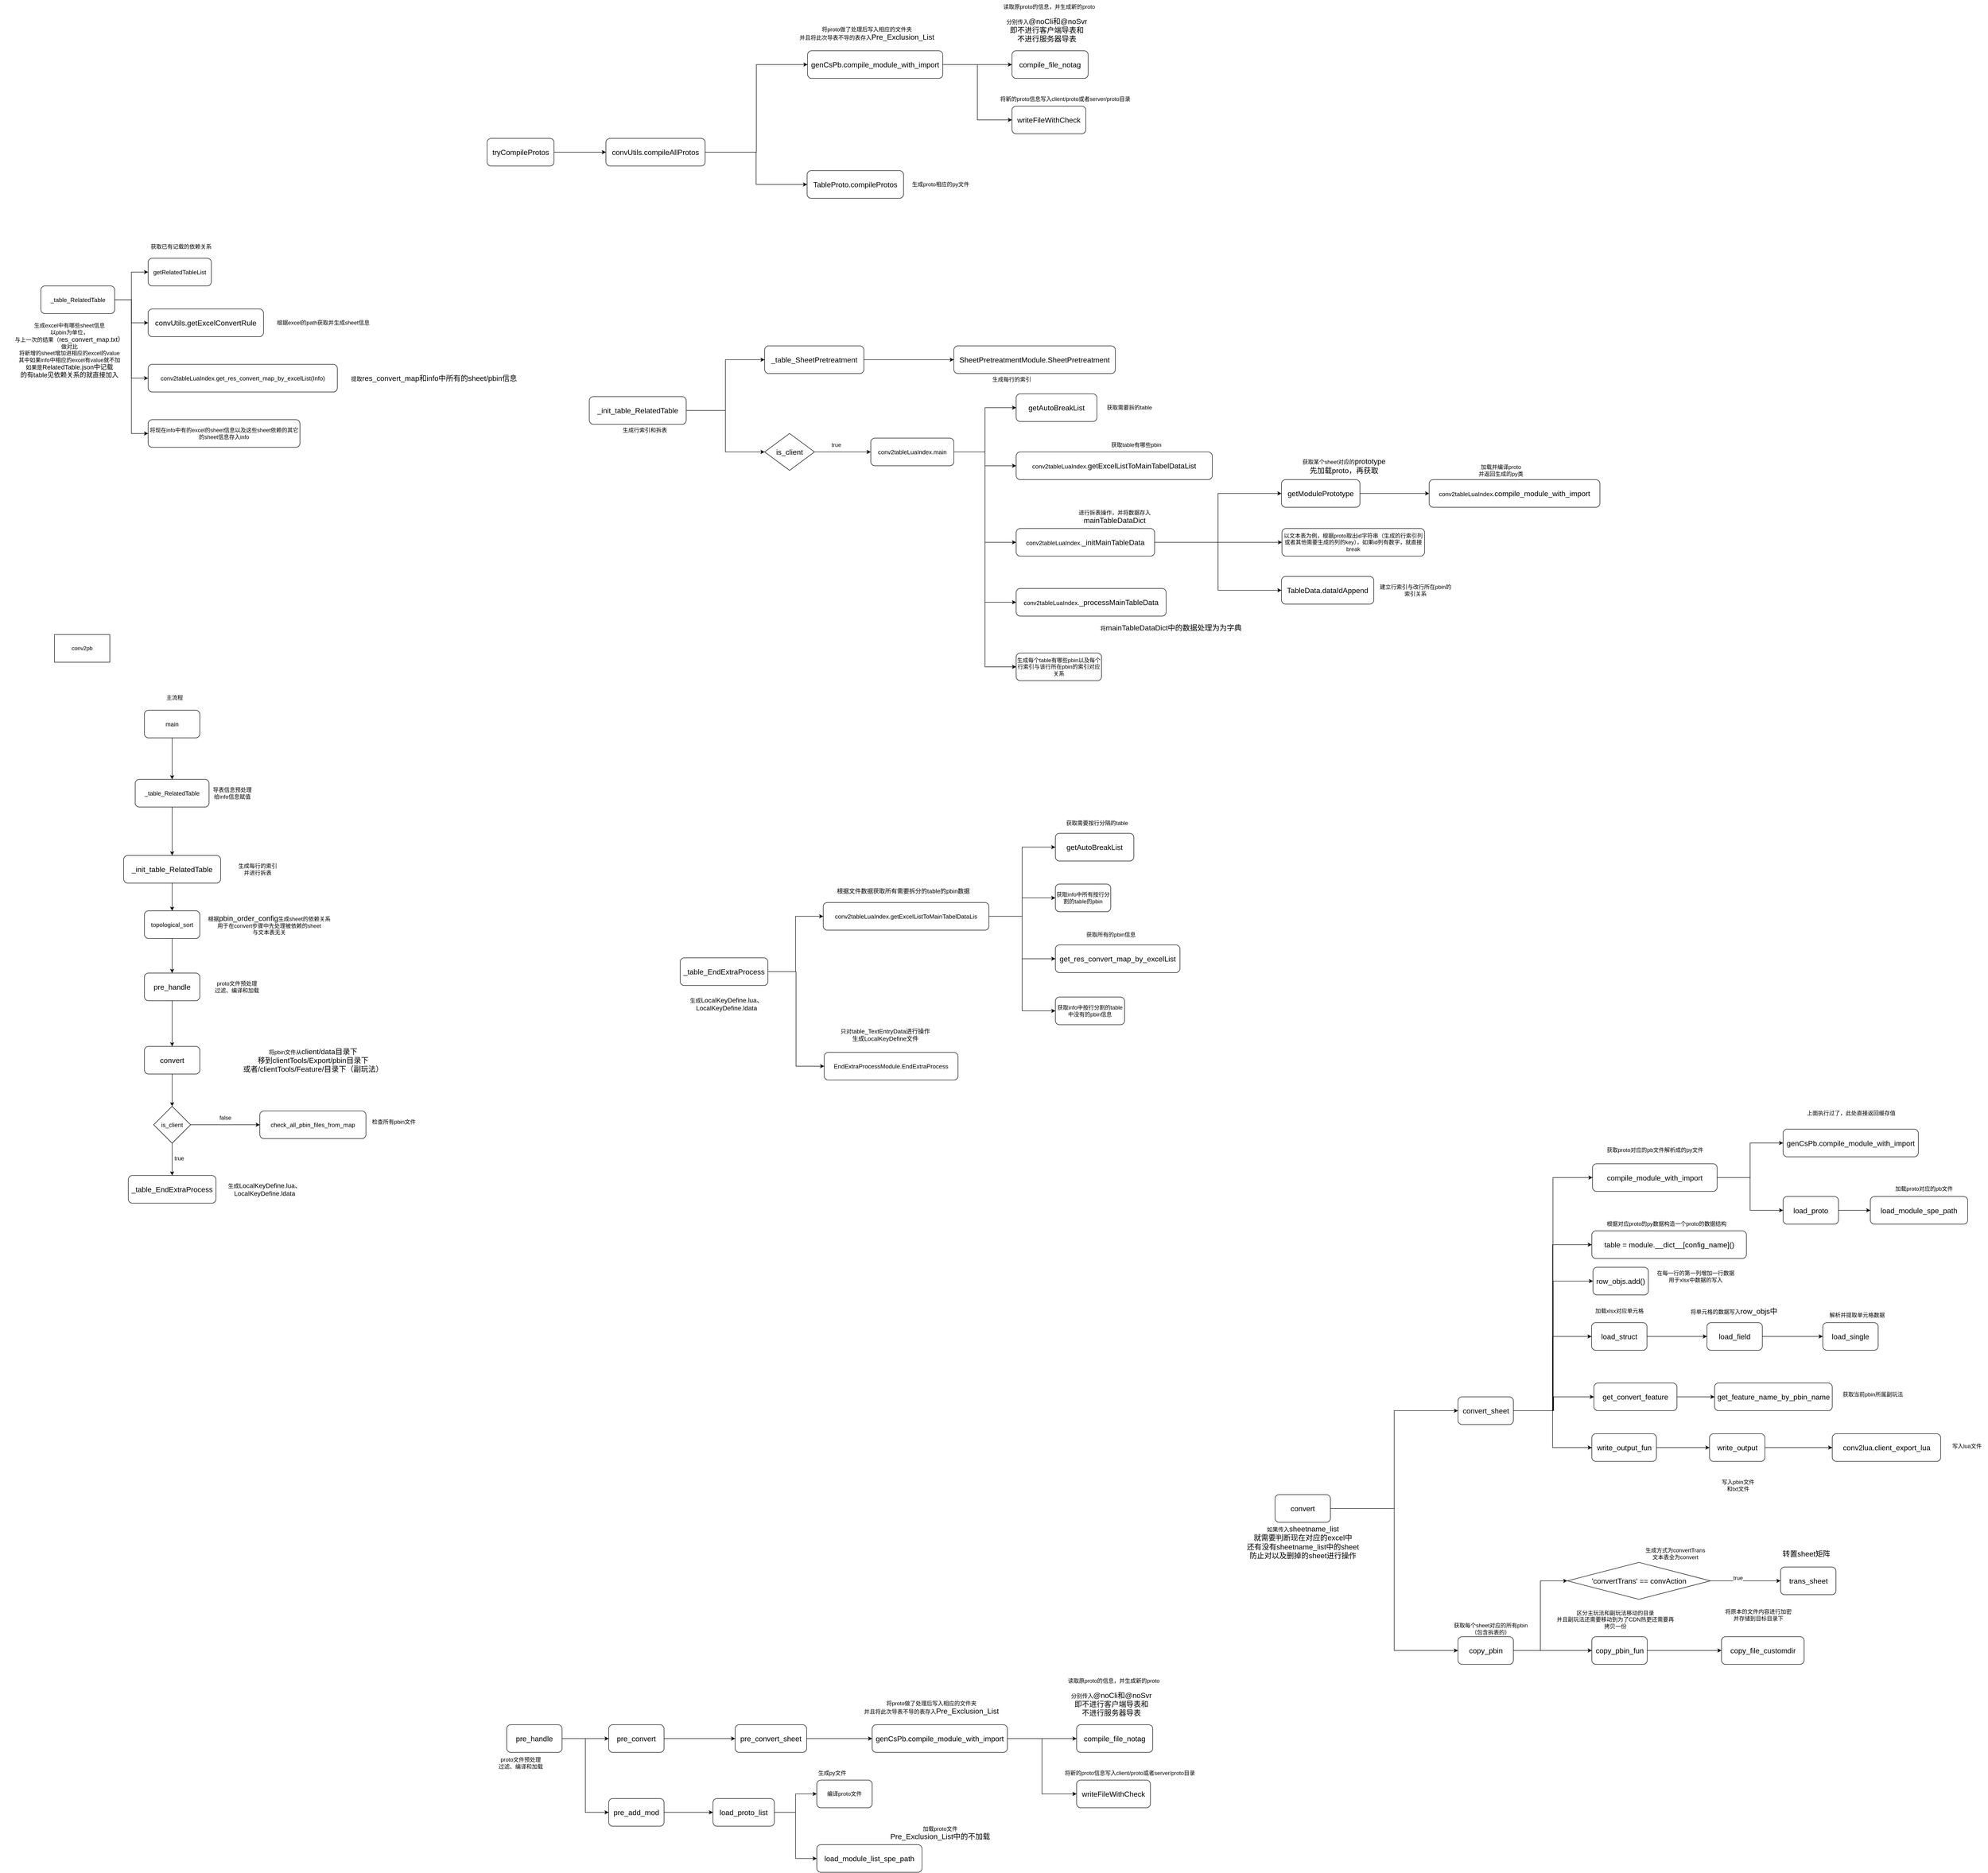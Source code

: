 <mxfile version="26.0.11" pages="13">
  <diagram name="导出txt文本" id="JnTPTSW8uvq64Gtc28mE">
    <mxGraphModel dx="3721" dy="3975" grid="1" gridSize="10" guides="1" tooltips="1" connect="1" arrows="1" fold="1" page="1" pageScale="1" pageWidth="827" pageHeight="1169" math="0" shadow="0">
      <root>
        <mxCell id="0" />
        <mxCell id="1" parent="0" />
        <mxCell id="ml-K04kPEU6mxTsvXC_G-3" style="edgeStyle=orthogonalEdgeStyle;rounded=0;orthogonalLoop=1;jettySize=auto;html=1;entryX=0.5;entryY=0;entryDx=0;entryDy=0;fontFamily=Helvetica;fontColor=default;labelBackgroundColor=default;" parent="1" source="ml-K04kPEU6mxTsvXC_G-1" target="ml-K04kPEU6mxTsvXC_G-2" edge="1">
          <mxGeometry relative="1" as="geometry" />
        </mxCell>
        <mxCell id="ml-K04kPEU6mxTsvXC_G-1" value="&lt;div style=&quot;&quot;&gt;&lt;div style=&quot;font-size: 9.8pt;&quot;&gt;&lt;span style=&quot;&quot;&gt;main&lt;/span&gt;&lt;/div&gt;&lt;/div&gt;" style="rounded=1;whiteSpace=wrap;html=1;fontFamily=Helvetica;fontColor=default;labelBackgroundColor=default;" parent="1" vertex="1">
          <mxGeometry x="215" y="180" width="120" height="60" as="geometry" />
        </mxCell>
        <mxCell id="eJx14qyZ2uoMX4utbZYr-3" style="edgeStyle=orthogonalEdgeStyle;rounded=0;orthogonalLoop=1;jettySize=auto;html=1;fontFamily=Helvetica;fontColor=default;labelBackgroundColor=default;" parent="1" source="ml-K04kPEU6mxTsvXC_G-2" target="eJx14qyZ2uoMX4utbZYr-2" edge="1">
          <mxGeometry relative="1" as="geometry" />
        </mxCell>
        <mxCell id="ml-K04kPEU6mxTsvXC_G-2" value="&lt;div style=&quot;&quot;&gt;&lt;div style=&quot;font-size: 9.8pt;&quot;&gt;&lt;span style=&quot;&quot;&gt;_table_RelatedTable&lt;/span&gt;&lt;/div&gt;&lt;/div&gt;" style="rounded=1;whiteSpace=wrap;html=1;fontFamily=Helvetica;fontColor=default;labelBackgroundColor=default;" parent="1" vertex="1">
          <mxGeometry x="195" y="330" width="160" height="60" as="geometry" />
        </mxCell>
        <mxCell id="HzeIFlUvHCIBDFWtZQH6-4" style="edgeStyle=orthogonalEdgeStyle;rounded=0;orthogonalLoop=1;jettySize=auto;html=1;fontColor=#000000;labelBackgroundColor=none;fontFamily=Helvetica;" edge="1" parent="1" source="ml-K04kPEU6mxTsvXC_G-5" target="HzeIFlUvHCIBDFWtZQH6-3">
          <mxGeometry relative="1" as="geometry" />
        </mxCell>
        <mxCell id="HzeIFlUvHCIBDFWtZQH6-10" style="edgeStyle=orthogonalEdgeStyle;rounded=0;orthogonalLoop=1;jettySize=auto;html=1;entryX=0;entryY=0.5;entryDx=0;entryDy=0;fontColor=#000000;labelBackgroundColor=none;fontFamily=Helvetica;" edge="1" parent="1" source="ml-K04kPEU6mxTsvXC_G-5" target="HzeIFlUvHCIBDFWtZQH6-6">
          <mxGeometry relative="1" as="geometry" />
        </mxCell>
        <mxCell id="HzeIFlUvHCIBDFWtZQH6-11" style="edgeStyle=orthogonalEdgeStyle;rounded=0;orthogonalLoop=1;jettySize=auto;html=1;entryX=0;entryY=0.5;entryDx=0;entryDy=0;fontColor=#000000;labelBackgroundColor=none;fontFamily=Helvetica;" edge="1" parent="1" source="ml-K04kPEU6mxTsvXC_G-5" target="ml-K04kPEU6mxTsvXC_G-8">
          <mxGeometry relative="1" as="geometry" />
        </mxCell>
        <mxCell id="HzeIFlUvHCIBDFWtZQH6-14" style="edgeStyle=orthogonalEdgeStyle;rounded=0;orthogonalLoop=1;jettySize=auto;html=1;entryX=0;entryY=0.5;entryDx=0;entryDy=0;fontColor=#000000;labelBackgroundColor=none;fontFamily=Helvetica;" edge="1" parent="1" source="ml-K04kPEU6mxTsvXC_G-5" target="HzeIFlUvHCIBDFWtZQH6-13">
          <mxGeometry relative="1" as="geometry" />
        </mxCell>
        <mxCell id="ml-K04kPEU6mxTsvXC_G-5" value="&lt;div style=&quot;&quot;&gt;&lt;div style=&quot;font-size: 9.8pt;&quot;&gt;&lt;span style=&quot;&quot;&gt;_table_RelatedTable&lt;/span&gt;&lt;/div&gt;&lt;/div&gt;" style="rounded=1;whiteSpace=wrap;html=1;fontColor=#000000;labelBackgroundColor=none;fontFamily=Helvetica;" parent="1" vertex="1">
          <mxGeometry x="-9.5" y="-740" width="160" height="60" as="geometry" />
        </mxCell>
        <mxCell id="ml-K04kPEU6mxTsvXC_G-8" value="&lt;div style=&quot;&quot;&gt;&lt;div style=&quot;font-size: 9.8pt;&quot;&gt;&lt;span style=&quot;font-size: 9.8pt; white-space: normal;&quot;&gt;conv2tableLuaIndex.&lt;/span&gt;get_res_convert_map_by_excelList(Info)&lt;/div&gt;&lt;/div&gt;" style="rounded=1;whiteSpace=wrap;html=1;fontColor=#000000;labelBackgroundColor=none;fontFamily=Helvetica;" parent="1" vertex="1">
          <mxGeometry x="223" y="-570" width="410" height="60" as="geometry" />
        </mxCell>
        <mxCell id="f6NRc0c9WLY2QuTVg-Pm-4" value="获取已有记载的依赖关系" style="text;html=1;align=center;verticalAlign=middle;resizable=0;points=[];autosize=1;strokeColor=none;fillColor=none;fontColor=#000000;labelBackgroundColor=none;fontFamily=Helvetica;" parent="1" vertex="1">
          <mxGeometry x="214" y="-840" width="160" height="30" as="geometry" />
        </mxCell>
        <mxCell id="_njpeNoxGZ5RL7biQajy-2" style="edgeStyle=orthogonalEdgeStyle;rounded=0;orthogonalLoop=1;jettySize=auto;html=1;entryX=0.5;entryY=0;entryDx=0;entryDy=0;fontFamily=Helvetica;fontColor=default;labelBackgroundColor=default;" parent="1" source="eJx14qyZ2uoMX4utbZYr-2" target="_njpeNoxGZ5RL7biQajy-1" edge="1">
          <mxGeometry relative="1" as="geometry" />
        </mxCell>
        <mxCell id="eJx14qyZ2uoMX4utbZYr-2" value="&lt;div style=&quot;&quot;&gt;&lt;div style=&quot;font-size: 12pt;&quot;&gt;_init_table_RelatedTable&lt;/div&gt;&lt;/div&gt;" style="rounded=1;whiteSpace=wrap;html=1;fontFamily=Helvetica;fontColor=default;labelBackgroundColor=default;" parent="1" vertex="1">
          <mxGeometry x="170" y="495" width="210" height="60" as="geometry" />
        </mxCell>
        <mxCell id="_njpeNoxGZ5RL7biQajy-7" style="edgeStyle=orthogonalEdgeStyle;rounded=0;orthogonalLoop=1;jettySize=auto;html=1;fontFamily=Helvetica;fontColor=default;labelBackgroundColor=default;" parent="1" source="eJx14qyZ2uoMX4utbZYr-18" target="_njpeNoxGZ5RL7biQajy-6" edge="1">
          <mxGeometry relative="1" as="geometry" />
        </mxCell>
        <mxCell id="eJx14qyZ2uoMX4utbZYr-18" value="&lt;div style=&quot;&quot;&gt;&lt;div style=&quot;font-size: 12pt;&quot;&gt;convert&lt;/div&gt;&lt;/div&gt;" style="rounded=1;whiteSpace=wrap;html=1;fontFamily=Helvetica;fontColor=default;labelBackgroundColor=default;" parent="1" vertex="1">
          <mxGeometry x="215" y="909" width="120" height="60" as="geometry" />
        </mxCell>
        <mxCell id="eJx14qyZ2uoMX4utbZYr-22" value="生成每行的索引&lt;div&gt;并进行拆表&lt;/div&gt;" style="text;html=1;align=center;verticalAlign=middle;resizable=0;points=[];autosize=1;strokeColor=none;fillColor=none;fontFamily=Helvetica;fontColor=default;labelBackgroundColor=default;" parent="1" vertex="1">
          <mxGeometry x="405" y="505" width="110" height="40" as="geometry" />
        </mxCell>
        <mxCell id="eJx14qyZ2uoMX4utbZYr-24" value="&lt;div style=&quot;&quot;&gt;&lt;div style=&quot;font-size: 12pt;&quot;&gt;&lt;span style=&quot;&quot;&gt;_table_EndExtraProcess&lt;/span&gt;&lt;/div&gt;&lt;/div&gt;" style="rounded=1;whiteSpace=wrap;html=1;fontFamily=Helvetica;fontColor=default;labelBackgroundColor=default;" parent="1" vertex="1">
          <mxGeometry x="180" y="1189" width="190" height="60" as="geometry" />
        </mxCell>
        <mxCell id="eJx14qyZ2uoMX4utbZYr-26" value="生成&lt;span style=&quot;font-size: 14px; text-align: left; white-space: pre-wrap;&quot;&gt;LocalKeyDefine.lua、LocalKeyDefine.ldata&lt;/span&gt;" style="text;html=1;align=center;verticalAlign=middle;resizable=0;points=[];autosize=1;strokeColor=none;fillColor=none;fontFamily=Helvetica;fontColor=default;labelBackgroundColor=default;" parent="1" vertex="1">
          <mxGeometry x="320" y="1204" width="310" height="30" as="geometry" />
        </mxCell>
        <mxCell id="HzeIFlUvHCIBDFWtZQH6-76" style="edgeStyle=orthogonalEdgeStyle;rounded=0;orthogonalLoop=1;jettySize=auto;html=1;fontFamily=Helvetica;fontColor=default;labelBackgroundColor=default;" edge="1" parent="1" source="_njpeNoxGZ5RL7biQajy-1" target="HzeIFlUvHCIBDFWtZQH6-74">
          <mxGeometry relative="1" as="geometry" />
        </mxCell>
        <mxCell id="_njpeNoxGZ5RL7biQajy-1" value="&lt;div style=&quot;&quot;&gt;&lt;div style=&quot;font-size: 9.8pt;&quot;&gt;topological_sort&lt;/div&gt;&lt;/div&gt;" style="rounded=1;whiteSpace=wrap;html=1;fontFamily=Helvetica;fontColor=default;labelBackgroundColor=default;" parent="1" vertex="1">
          <mxGeometry x="215" y="615" width="120" height="60" as="geometry" />
        </mxCell>
        <mxCell id="_njpeNoxGZ5RL7biQajy-3" value="根据&lt;span style=&quot;font-size: 12pt;&quot;&gt;pbin_order_config&lt;/span&gt;&lt;span style=&quot;&quot;&gt;生成sheet的依赖关系&lt;/span&gt;&lt;div&gt;&lt;span style=&quot;&quot;&gt;用于在convert步骤中先处理被依赖的sheet&lt;/span&gt;&lt;/div&gt;&lt;div&gt;与文本表无关&lt;/div&gt;" style="text;html=1;align=center;verticalAlign=middle;resizable=0;points=[];autosize=1;strokeColor=none;fillColor=none;fontFamily=Helvetica;fontColor=default;labelBackgroundColor=default;" parent="1" vertex="1">
          <mxGeometry x="335" y="615" width="300" height="60" as="geometry" />
        </mxCell>
        <mxCell id="_njpeNoxGZ5RL7biQajy-8" style="edgeStyle=orthogonalEdgeStyle;rounded=0;orthogonalLoop=1;jettySize=auto;html=1;fontFamily=Helvetica;fontColor=default;labelBackgroundColor=default;" parent="1" source="_njpeNoxGZ5RL7biQajy-6" target="eJx14qyZ2uoMX4utbZYr-24" edge="1">
          <mxGeometry relative="1" as="geometry" />
        </mxCell>
        <mxCell id="_njpeNoxGZ5RL7biQajy-11" style="edgeStyle=orthogonalEdgeStyle;rounded=0;orthogonalLoop=1;jettySize=auto;html=1;fontFamily=Helvetica;fontColor=default;labelBackgroundColor=default;" parent="1" source="_njpeNoxGZ5RL7biQajy-6" target="_njpeNoxGZ5RL7biQajy-10" edge="1">
          <mxGeometry relative="1" as="geometry" />
        </mxCell>
        <mxCell id="_njpeNoxGZ5RL7biQajy-6" value="&lt;div style=&quot;&quot;&gt;&lt;div style=&quot;font-size: 9.8pt;&quot;&gt;is_client&lt;/div&gt;&lt;/div&gt;" style="rhombus;whiteSpace=wrap;html=1;fontFamily=Helvetica;fontColor=default;labelBackgroundColor=default;" parent="1" vertex="1">
          <mxGeometry x="235" y="1039" width="80" height="80" as="geometry" />
        </mxCell>
        <mxCell id="_njpeNoxGZ5RL7biQajy-9" value="true" style="text;html=1;align=center;verticalAlign=middle;resizable=0;points=[];autosize=1;strokeColor=none;fillColor=none;fontFamily=Helvetica;fontColor=default;labelBackgroundColor=default;" parent="1" vertex="1">
          <mxGeometry x="270" y="1137" width="40" height="30" as="geometry" />
        </mxCell>
        <mxCell id="_njpeNoxGZ5RL7biQajy-10" value="&lt;div style=&quot;&quot;&gt;&lt;div style=&quot;font-size: 9.8pt;&quot;&gt;check_all_pbin_files_from_map&lt;/div&gt;&lt;/div&gt;" style="rounded=1;whiteSpace=wrap;html=1;fontFamily=Helvetica;fontColor=default;labelBackgroundColor=default;" parent="1" vertex="1">
          <mxGeometry x="465" y="1049" width="230" height="60" as="geometry" />
        </mxCell>
        <mxCell id="_njpeNoxGZ5RL7biQajy-12" value="false" style="text;html=1;align=center;verticalAlign=middle;resizable=0;points=[];autosize=1;strokeColor=none;fillColor=none;fontFamily=Helvetica;fontColor=default;labelBackgroundColor=default;" parent="1" vertex="1">
          <mxGeometry x="365" y="1049" width="50" height="30" as="geometry" />
        </mxCell>
        <mxCell id="_njpeNoxGZ5RL7biQajy-15" style="edgeStyle=orthogonalEdgeStyle;rounded=0;orthogonalLoop=1;jettySize=auto;html=1;entryX=0;entryY=0.5;entryDx=0;entryDy=0;exitX=1;exitY=0.5;exitDx=0;exitDy=0;fontFamily=Helvetica;fontColor=#000000;labelBackgroundColor=none;" parent="1" source="_njpeNoxGZ5RL7biQajy-17" target="_njpeNoxGZ5RL7biQajy-14" edge="1">
          <mxGeometry relative="1" as="geometry">
            <mxPoint x="1576" y="747" as="sourcePoint" />
          </mxGeometry>
        </mxCell>
        <mxCell id="HzeIFlUvHCIBDFWtZQH6-19" style="edgeStyle=orthogonalEdgeStyle;rounded=0;orthogonalLoop=1;jettySize=auto;html=1;entryX=0;entryY=0.5;entryDx=0;entryDy=0;fontColor=#000000;labelBackgroundColor=none;fontFamily=Helvetica;" edge="1" parent="1" source="_njpeNoxGZ5RL7biQajy-14" target="HzeIFlUvHCIBDFWtZQH6-18">
          <mxGeometry relative="1" as="geometry" />
        </mxCell>
        <mxCell id="HzeIFlUvHCIBDFWtZQH6-24" style="edgeStyle=orthogonalEdgeStyle;rounded=0;orthogonalLoop=1;jettySize=auto;html=1;entryX=0;entryY=0.5;entryDx=0;entryDy=0;fontColor=#000000;labelBackgroundColor=none;fontFamily=Helvetica;" edge="1" parent="1" source="_njpeNoxGZ5RL7biQajy-14" target="HzeIFlUvHCIBDFWtZQH6-21">
          <mxGeometry relative="1" as="geometry" />
        </mxCell>
        <mxCell id="HzeIFlUvHCIBDFWtZQH6-26" style="edgeStyle=orthogonalEdgeStyle;rounded=0;orthogonalLoop=1;jettySize=auto;html=1;entryX=0;entryY=0.5;entryDx=0;entryDy=0;fontColor=#000000;labelBackgroundColor=none;fontFamily=Helvetica;" edge="1" parent="1" source="_njpeNoxGZ5RL7biQajy-14" target="HzeIFlUvHCIBDFWtZQH6-25">
          <mxGeometry relative="1" as="geometry" />
        </mxCell>
        <mxCell id="HzeIFlUvHCIBDFWtZQH6-28" style="edgeStyle=orthogonalEdgeStyle;rounded=0;orthogonalLoop=1;jettySize=auto;html=1;entryX=0;entryY=0.5;entryDx=0;entryDy=0;fontColor=#000000;labelBackgroundColor=none;fontFamily=Helvetica;" edge="1" parent="1" source="_njpeNoxGZ5RL7biQajy-14" target="HzeIFlUvHCIBDFWtZQH6-27">
          <mxGeometry relative="1" as="geometry" />
        </mxCell>
        <mxCell id="_njpeNoxGZ5RL7biQajy-14" value="&lt;div style=&quot;&quot;&gt;&lt;div style=&quot;font-size: 9.8pt;&quot;&gt;conv2tableLuaIndex.getExcelListToMainTabelDataLis&lt;/div&gt;&lt;/div&gt;" style="rounded=1;whiteSpace=wrap;html=1;fontFamily=Helvetica;fontColor=#000000;labelBackgroundColor=none;" parent="1" vertex="1">
          <mxGeometry x="1686" y="597" width="359" height="60" as="geometry" />
        </mxCell>
        <mxCell id="_njpeNoxGZ5RL7biQajy-16" value="&lt;div style=&quot;&quot;&gt;&lt;div style=&quot;font-size: 9.8pt;&quot;&gt;&lt;span style=&quot;&quot;&gt;根据文件数据获取所有需要拆分的&lt;/span&gt;&lt;span style=&quot;&quot;&gt;table&lt;/span&gt;&lt;span style=&quot;&quot;&gt;的&lt;/span&gt;&lt;span style=&quot;&quot;&gt;pbin&lt;/span&gt;&lt;span style=&quot;&quot;&gt;数据&lt;/span&gt;&lt;/div&gt;&lt;/div&gt;" style="text;html=1;align=center;verticalAlign=middle;resizable=0;points=[];autosize=1;strokeColor=none;fillColor=none;fontFamily=Helvetica;fontColor=#000000;labelBackgroundColor=none;" parent="1" vertex="1">
          <mxGeometry x="1704" y="557" width="310" height="30" as="geometry" />
        </mxCell>
        <mxCell id="_njpeNoxGZ5RL7biQajy-19" style="edgeStyle=orthogonalEdgeStyle;rounded=0;orthogonalLoop=1;jettySize=auto;html=1;entryX=0;entryY=0.5;entryDx=0;entryDy=0;fontFamily=Helvetica;fontColor=#000000;labelBackgroundColor=none;" parent="1" source="_njpeNoxGZ5RL7biQajy-17" target="_njpeNoxGZ5RL7biQajy-18" edge="1">
          <mxGeometry relative="1" as="geometry" />
        </mxCell>
        <mxCell id="_njpeNoxGZ5RL7biQajy-17" value="&lt;div style=&quot;&quot;&gt;&lt;div style=&quot;font-size: 12pt;&quot;&gt;&lt;span style=&quot;&quot;&gt;_table_EndExtraProcess&lt;/span&gt;&lt;/div&gt;&lt;/div&gt;" style="rounded=1;whiteSpace=wrap;html=1;fontFamily=Helvetica;fontColor=#000000;labelBackgroundColor=none;" parent="1" vertex="1">
          <mxGeometry x="1376" y="717" width="190" height="60" as="geometry" />
        </mxCell>
        <mxCell id="_njpeNoxGZ5RL7biQajy-18" value="&lt;div style=&quot;&quot;&gt;&lt;div style=&quot;font-size: 9.8pt;&quot;&gt;EndExtraProcessModule.EndExtraProcess&lt;/div&gt;&lt;/div&gt;" style="rounded=1;whiteSpace=wrap;html=1;fontFamily=Helvetica;fontColor=#000000;labelBackgroundColor=none;" parent="1" vertex="1">
          <mxGeometry x="1688" y="922" width="290" height="60" as="geometry" />
        </mxCell>
        <mxCell id="_njpeNoxGZ5RL7biQajy-20" value="只对&lt;span style=&quot;font-size: 9.8pt;&quot;&gt;table_TextEntryData进行操作&lt;/span&gt;&lt;div&gt;&lt;span style=&quot;font-size: 9.8pt;&quot;&gt;生成LocalKeyDefine文件&lt;/span&gt;&lt;/div&gt;" style="text;html=1;align=center;verticalAlign=middle;resizable=0;points=[];autosize=1;strokeColor=none;fillColor=none;fontFamily=Helvetica;fontColor=#000000;labelBackgroundColor=none;" parent="1" vertex="1">
          <mxGeometry x="1710" y="864" width="220" height="40" as="geometry" />
        </mxCell>
        <mxCell id="HzeIFlUvHCIBDFWtZQH6-2" value="提取&lt;span style=&quot;font-size: 12pt;&quot;&gt;res_convert_map和info中所有的sheet/pbin信息&lt;/span&gt;" style="text;html=1;align=center;verticalAlign=middle;resizable=0;points=[];autosize=1;strokeColor=none;fillColor=none;fontColor=#000000;labelBackgroundColor=none;fontFamily=Helvetica;" vertex="1" parent="1">
          <mxGeometry x="647" y="-555" width="390" height="30" as="geometry" />
        </mxCell>
        <mxCell id="HzeIFlUvHCIBDFWtZQH6-3" value="&lt;div style=&quot;&quot;&gt;&lt;div style=&quot;font-size: 9.8pt;&quot;&gt;getRelatedTableList&lt;/div&gt;&lt;/div&gt;" style="rounded=1;whiteSpace=wrap;html=1;fontColor=#000000;labelBackgroundColor=none;fontFamily=Helvetica;" vertex="1" parent="1">
          <mxGeometry x="223" y="-800" width="137" height="60" as="geometry" />
        </mxCell>
        <mxCell id="HzeIFlUvHCIBDFWtZQH6-6" value="&lt;div style=&quot;&quot;&gt;&lt;div style=&quot;font-size: 12pt;&quot;&gt;convUtils.getExcelConvertRule&lt;/div&gt;&lt;/div&gt;" style="rounded=1;whiteSpace=wrap;html=1;fontColor=#000000;labelBackgroundColor=none;fontFamily=Helvetica;" vertex="1" parent="1">
          <mxGeometry x="223" y="-690" width="250" height="60" as="geometry" />
        </mxCell>
        <mxCell id="HzeIFlUvHCIBDFWtZQH6-9" value="根据excel的path获取并生成sheet信息" style="text;html=1;align=center;verticalAlign=middle;resizable=0;points=[];autosize=1;strokeColor=none;fillColor=none;fontColor=#000000;labelBackgroundColor=none;fontFamily=Helvetica;" vertex="1" parent="1">
          <mxGeometry x="492" y="-675" width="220" height="30" as="geometry" />
        </mxCell>
        <mxCell id="HzeIFlUvHCIBDFWtZQH6-13" value="将现在info中有的excel的sheet信息以及这些sheet依赖的其它的sheet信息存入info" style="rounded=1;whiteSpace=wrap;html=1;fontColor=#000000;labelBackgroundColor=none;fontFamily=Helvetica;" vertex="1" parent="1">
          <mxGeometry x="223" y="-450" width="329" height="60" as="geometry" />
        </mxCell>
        <mxCell id="HzeIFlUvHCIBDFWtZQH6-15" value="生成&lt;span style=&quot;font-size: 14px; text-align: left; white-space: pre-wrap;&quot;&gt;LocalKeyDefine.lua、LocalKeyDefine.ldata&lt;/span&gt;" style="text;html=1;align=center;verticalAlign=middle;resizable=0;points=[];autosize=1;strokeColor=none;fillColor=none;fontFamily=Helvetica;fontColor=#000000;labelBackgroundColor=none;" vertex="1" parent="1">
          <mxGeometry x="1321" y="802" width="310" height="30" as="geometry" />
        </mxCell>
        <mxCell id="HzeIFlUvHCIBDFWtZQH6-16" value="生成excel中有哪些sheet信息&lt;div&gt;以pbin为单位，&lt;/div&gt;&lt;div&gt;与上一次的结果（&lt;span style=&quot;font-size: 14px; text-align: left; white-space: pre-wrap;&quot;&gt;res_convert_map.txt）&lt;/span&gt;&lt;span style=&quot;&quot;&gt;做对比&lt;/span&gt;&lt;/div&gt;&lt;div&gt;&lt;span style=&quot;&quot;&gt;将新增的sheet增加进相应的excel的value&lt;/span&gt;&lt;/div&gt;&lt;div&gt;&lt;span style=&quot;&quot;&gt;其中如果info中相应的excel有value就不加&lt;/span&gt;&lt;/div&gt;&lt;div&gt;&lt;span style=&quot;&quot;&gt;如果是&lt;/span&gt;&lt;span style=&quot;font-size: 14px; text-align: left; white-space: pre-wrap;&quot;&gt;RelatedTable.json中记载&lt;/span&gt;&lt;/div&gt;&lt;div&gt;&lt;span style=&quot;font-size: 14px; text-align: left; white-space: pre-wrap;&quot;&gt;的有table见依赖关系的就直接加入&lt;/span&gt;&lt;/div&gt;" style="text;html=1;align=center;verticalAlign=middle;resizable=0;points=[];autosize=1;strokeColor=none;fillColor=none;fontColor=#000000;labelBackgroundColor=none;fontFamily=Helvetica;" vertex="1" parent="1">
          <mxGeometry x="-98" y="-660" width="300" height="120" as="geometry" />
        </mxCell>
        <mxCell id="HzeIFlUvHCIBDFWtZQH6-17" value="&lt;div&gt;导表信息预处理&lt;/div&gt;给info信息赋值" style="text;html=1;align=center;verticalAlign=middle;resizable=0;points=[];autosize=1;strokeColor=none;fillColor=none;fontFamily=Helvetica;fontColor=default;labelBackgroundColor=default;" vertex="1" parent="1">
          <mxGeometry x="350" y="340" width="110" height="40" as="geometry" />
        </mxCell>
        <mxCell id="HzeIFlUvHCIBDFWtZQH6-18" value="&lt;div style=&quot;&quot;&gt;&lt;div style=&quot;font-size: 12pt;&quot;&gt;getAutoBreakList&lt;/div&gt;&lt;/div&gt;" style="rounded=1;whiteSpace=wrap;html=1;fontColor=#000000;labelBackgroundColor=none;fontFamily=Helvetica;" vertex="1" parent="1">
          <mxGeometry x="2189" y="447" width="170" height="60" as="geometry" />
        </mxCell>
        <mxCell id="HzeIFlUvHCIBDFWtZQH6-20" value="获取需要按行分隔的table" style="text;html=1;align=center;verticalAlign=middle;resizable=0;points=[];autosize=1;strokeColor=none;fillColor=none;fontColor=#000000;labelBackgroundColor=none;fontFamily=Helvetica;" vertex="1" parent="1">
          <mxGeometry x="2199" y="410" width="160" height="30" as="geometry" />
        </mxCell>
        <mxCell id="HzeIFlUvHCIBDFWtZQH6-21" value="&lt;div style=&quot;&quot;&gt;&lt;div style=&quot;font-size: 12pt;&quot;&gt;get_res_convert_map_by_excelList&lt;/div&gt;&lt;/div&gt;" style="rounded=1;whiteSpace=wrap;html=1;fontColor=#000000;labelBackgroundColor=none;fontFamily=Helvetica;" vertex="1" parent="1">
          <mxGeometry x="2189" y="689" width="270" height="60" as="geometry" />
        </mxCell>
        <mxCell id="HzeIFlUvHCIBDFWtZQH6-23" value="获取所有的pbin信息" style="text;html=1;align=center;verticalAlign=middle;resizable=0;points=[];autosize=1;strokeColor=none;fillColor=none;fontColor=#000000;labelBackgroundColor=none;fontFamily=Helvetica;" vertex="1" parent="1">
          <mxGeometry x="2244" y="652" width="130" height="30" as="geometry" />
        </mxCell>
        <mxCell id="HzeIFlUvHCIBDFWtZQH6-25" value="获取info中所有按行分割的table的pbin" style="rounded=1;whiteSpace=wrap;html=1;fontColor=#000000;labelBackgroundColor=none;fontFamily=Helvetica;" vertex="1" parent="1">
          <mxGeometry x="2189" y="557" width="120" height="60" as="geometry" />
        </mxCell>
        <mxCell id="HzeIFlUvHCIBDFWtZQH6-27" value="获取info中按行分割的table中没有的pbin信息" style="rounded=1;whiteSpace=wrap;html=1;fontColor=#000000;labelBackgroundColor=none;fontFamily=Helvetica;" vertex="1" parent="1">
          <mxGeometry x="2189" y="802" width="150" height="60" as="geometry" />
        </mxCell>
        <mxCell id="HzeIFlUvHCIBDFWtZQH6-31" value="将pbin文件从&lt;span style=&quot;font-size: 12pt;&quot;&gt;client/data目录下&lt;/span&gt;&lt;div&gt;&lt;span style=&quot;font-size: 12pt;&quot;&gt;移到&lt;/span&gt;&lt;span style=&quot;font-size: 12pt;&quot;&gt;clientTools/Export/pbin目录下&lt;/span&gt;&lt;/div&gt;&lt;div&gt;&lt;span style=&quot;font-size: 12pt;&quot;&gt;或者&lt;/span&gt;&lt;span style=&quot;font-size: 16px;&quot;&gt;&lt;span style=&quot;font-size: 12pt;&quot;&gt;/clientTools/&lt;/span&gt;&lt;span style=&quot;font-size: 12pt;&quot;&gt;Feature/&lt;/span&gt;&lt;span style=&quot;&quot;&gt;目录下（副玩法）&lt;/span&gt;&lt;br&gt;&lt;/span&gt;&lt;/div&gt;" style="text;html=1;align=center;verticalAlign=middle;resizable=0;points=[];autosize=1;strokeColor=none;fillColor=none;fontFamily=Helvetica;fontColor=default;labelBackgroundColor=default;" vertex="1" parent="1">
          <mxGeometry x="405" y="904" width="350" height="70" as="geometry" />
        </mxCell>
        <mxCell id="HzeIFlUvHCIBDFWtZQH6-50" style="edgeStyle=orthogonalEdgeStyle;rounded=0;orthogonalLoop=1;jettySize=auto;html=1;fontFamily=Helvetica;fontColor=default;labelBackgroundColor=default;" edge="1" parent="1" source="HzeIFlUvHCIBDFWtZQH6-47" target="HzeIFlUvHCIBDFWtZQH6-48">
          <mxGeometry relative="1" as="geometry" />
        </mxCell>
        <mxCell id="HzeIFlUvHCIBDFWtZQH6-51" style="edgeStyle=orthogonalEdgeStyle;rounded=0;orthogonalLoop=1;jettySize=auto;html=1;entryX=0;entryY=0.5;entryDx=0;entryDy=0;fontFamily=Helvetica;fontColor=default;labelBackgroundColor=default;" edge="1" parent="1" source="HzeIFlUvHCIBDFWtZQH6-47" target="HzeIFlUvHCIBDFWtZQH6-49">
          <mxGeometry relative="1" as="geometry" />
        </mxCell>
        <mxCell id="HzeIFlUvHCIBDFWtZQH6-47" value="&lt;div style=&quot;&quot;&gt;&lt;div style=&quot;font-size: 12pt;&quot;&gt;&lt;span style=&quot;&quot;&gt;pre_handle&lt;/span&gt;&lt;/div&gt;&lt;/div&gt;" style="rounded=1;whiteSpace=wrap;html=1;fontFamily=Helvetica;fontColor=default;labelBackgroundColor=default;" vertex="1" parent="1">
          <mxGeometry x="1000" y="2380" width="120" height="60" as="geometry" />
        </mxCell>
        <mxCell id="HzeIFlUvHCIBDFWtZQH6-53" style="edgeStyle=orthogonalEdgeStyle;rounded=0;orthogonalLoop=1;jettySize=auto;html=1;fontFamily=Helvetica;fontColor=default;labelBackgroundColor=default;" edge="1" parent="1" source="HzeIFlUvHCIBDFWtZQH6-48" target="HzeIFlUvHCIBDFWtZQH6-52">
          <mxGeometry relative="1" as="geometry" />
        </mxCell>
        <mxCell id="HzeIFlUvHCIBDFWtZQH6-48" value="&lt;div style=&quot;&quot;&gt;&lt;div style=&quot;font-size: 12pt;&quot;&gt;pre_convert&lt;/div&gt;&lt;/div&gt;" style="rounded=1;whiteSpace=wrap;html=1;fontFamily=Helvetica;fontColor=default;labelBackgroundColor=default;" vertex="1" parent="1">
          <mxGeometry x="1221" y="2380" width="120" height="60" as="geometry" />
        </mxCell>
        <mxCell id="HzeIFlUvHCIBDFWtZQH6-67" style="edgeStyle=orthogonalEdgeStyle;rounded=0;orthogonalLoop=1;jettySize=auto;html=1;entryX=0;entryY=0.5;entryDx=0;entryDy=0;fontFamily=Helvetica;fontColor=default;labelBackgroundColor=default;" edge="1" parent="1" source="HzeIFlUvHCIBDFWtZQH6-49" target="HzeIFlUvHCIBDFWtZQH6-66">
          <mxGeometry relative="1" as="geometry" />
        </mxCell>
        <mxCell id="HzeIFlUvHCIBDFWtZQH6-49" value="&lt;div style=&quot;&quot;&gt;&lt;div style=&quot;font-size: 12pt;&quot;&gt;pre_add_mod&lt;/div&gt;&lt;/div&gt;" style="rounded=1;whiteSpace=wrap;html=1;fontFamily=Helvetica;fontColor=default;labelBackgroundColor=default;" vertex="1" parent="1">
          <mxGeometry x="1221" y="2540" width="120" height="60" as="geometry" />
        </mxCell>
        <mxCell id="HzeIFlUvHCIBDFWtZQH6-55" style="edgeStyle=orthogonalEdgeStyle;rounded=0;orthogonalLoop=1;jettySize=auto;html=1;fontFamily=Helvetica;fontColor=default;labelBackgroundColor=default;" edge="1" parent="1" source="HzeIFlUvHCIBDFWtZQH6-52" target="HzeIFlUvHCIBDFWtZQH6-54">
          <mxGeometry relative="1" as="geometry" />
        </mxCell>
        <mxCell id="HzeIFlUvHCIBDFWtZQH6-52" value="&lt;div style=&quot;&quot;&gt;&lt;div style=&quot;font-size: 12pt;&quot;&gt;pre_convert_sheet&lt;/div&gt;&lt;/div&gt;" style="rounded=1;whiteSpace=wrap;html=1;fontFamily=Helvetica;fontColor=default;labelBackgroundColor=default;" vertex="1" parent="1">
          <mxGeometry x="1495" y="2380" width="155" height="60" as="geometry" />
        </mxCell>
        <mxCell id="HzeIFlUvHCIBDFWtZQH6-58" style="edgeStyle=orthogonalEdgeStyle;rounded=0;orthogonalLoop=1;jettySize=auto;html=1;fontFamily=Helvetica;fontColor=default;labelBackgroundColor=default;" edge="1" parent="1" source="HzeIFlUvHCIBDFWtZQH6-54" target="HzeIFlUvHCIBDFWtZQH6-57">
          <mxGeometry relative="1" as="geometry" />
        </mxCell>
        <mxCell id="HzeIFlUvHCIBDFWtZQH6-61" style="edgeStyle=orthogonalEdgeStyle;rounded=0;orthogonalLoop=1;jettySize=auto;html=1;entryX=0;entryY=0.5;entryDx=0;entryDy=0;fontFamily=Helvetica;fontColor=default;labelBackgroundColor=default;" edge="1" parent="1" source="HzeIFlUvHCIBDFWtZQH6-54" target="HzeIFlUvHCIBDFWtZQH6-60">
          <mxGeometry relative="1" as="geometry" />
        </mxCell>
        <mxCell id="HzeIFlUvHCIBDFWtZQH6-54" value="&lt;div style=&quot;&quot;&gt;&lt;div style=&quot;font-size: 12pt;&quot;&gt;genCsPb.compile_module_with_import&lt;/div&gt;&lt;/div&gt;" style="rounded=1;whiteSpace=wrap;html=1;fontFamily=Helvetica;fontColor=default;labelBackgroundColor=default;" vertex="1" parent="1">
          <mxGeometry x="1792" y="2380" width="293" height="60" as="geometry" />
        </mxCell>
        <mxCell id="HzeIFlUvHCIBDFWtZQH6-57" value="&lt;div style=&quot;&quot;&gt;&lt;div style=&quot;font-size: 12pt;&quot;&gt;&lt;span style=&quot;&quot;&gt;compile_file_notag&lt;/span&gt;&lt;/div&gt;&lt;/div&gt;" style="rounded=1;whiteSpace=wrap;html=1;fontFamily=Helvetica;fontColor=default;labelBackgroundColor=default;" vertex="1" parent="1">
          <mxGeometry x="2235" y="2380" width="165" height="60" as="geometry" />
        </mxCell>
        <mxCell id="HzeIFlUvHCIBDFWtZQH6-59" value="读取原proto的信息，并生成新的proto" style="text;html=1;align=center;verticalAlign=middle;resizable=0;points=[];autosize=1;strokeColor=none;fillColor=none;fontFamily=Helvetica;fontColor=default;labelBackgroundColor=default;" vertex="1" parent="1">
          <mxGeometry x="2205" y="2270" width="220" height="30" as="geometry" />
        </mxCell>
        <mxCell id="HzeIFlUvHCIBDFWtZQH6-60" value="&lt;div style=&quot;&quot;&gt;&lt;div style=&quot;font-size: 12pt;&quot;&gt;&lt;span style=&quot;&quot;&gt;writeFileWithCheck&lt;/span&gt;&lt;/div&gt;&lt;/div&gt;" style="rounded=1;whiteSpace=wrap;html=1;fontFamily=Helvetica;fontColor=default;labelBackgroundColor=default;" vertex="1" parent="1">
          <mxGeometry x="2235" y="2500" width="160" height="60" as="geometry" />
        </mxCell>
        <mxCell id="HzeIFlUvHCIBDFWtZQH6-62" value="将新的proto信息写入client/proto或者server/proto目录" style="text;html=1;align=center;verticalAlign=middle;resizable=0;points=[];autosize=1;strokeColor=none;fillColor=none;fontFamily=Helvetica;fontColor=default;labelBackgroundColor=default;" vertex="1" parent="1">
          <mxGeometry x="2195" y="2470" width="310" height="30" as="geometry" />
        </mxCell>
        <mxCell id="HzeIFlUvHCIBDFWtZQH6-63" value="分别传入&lt;span style=&quot;font-size: 12pt;&quot;&gt;@noCli和&lt;/span&gt;&lt;span style=&quot;font-size: 12pt;&quot;&gt;@noSvr&lt;/span&gt;&lt;div&gt;&lt;font&gt;&lt;span style=&quot;font-size: 16px;&quot;&gt;即不进行客户端导表和&lt;/span&gt;&lt;/font&gt;&lt;/div&gt;&lt;div&gt;&lt;font&gt;&lt;span style=&quot;font-size: 16px;&quot;&gt;不进行服务器导表&lt;/span&gt;&lt;/font&gt;&lt;/div&gt;" style="text;html=1;align=center;verticalAlign=middle;resizable=0;points=[];autosize=1;strokeColor=none;fillColor=none;fontFamily=Helvetica;fontColor=default;labelBackgroundColor=default;" vertex="1" parent="1">
          <mxGeometry x="2220" y="2300" width="180" height="70" as="geometry" />
        </mxCell>
        <mxCell id="HzeIFlUvHCIBDFWtZQH6-65" value="将proto做了处理后写入相应的文件夹&lt;div&gt;并且将此次导表不导的表存入&lt;span style=&quot;font-size: 12pt;&quot;&gt;Pre_Exclusion_List&lt;/span&gt;&lt;/div&gt;" style="text;html=1;align=center;verticalAlign=middle;resizable=0;points=[];autosize=1;strokeColor=none;fillColor=none;fontFamily=Helvetica;fontColor=default;labelBackgroundColor=default;" vertex="1" parent="1">
          <mxGeometry x="1760" y="2318" width="320" height="50" as="geometry" />
        </mxCell>
        <mxCell id="HzeIFlUvHCIBDFWtZQH6-69" style="edgeStyle=orthogonalEdgeStyle;rounded=0;orthogonalLoop=1;jettySize=auto;html=1;entryX=0;entryY=0.5;entryDx=0;entryDy=0;fontFamily=Helvetica;fontColor=default;labelBackgroundColor=default;" edge="1" parent="1" source="HzeIFlUvHCIBDFWtZQH6-66" target="HzeIFlUvHCIBDFWtZQH6-68">
          <mxGeometry relative="1" as="geometry" />
        </mxCell>
        <mxCell id="HzeIFlUvHCIBDFWtZQH6-72" style="edgeStyle=orthogonalEdgeStyle;rounded=0;orthogonalLoop=1;jettySize=auto;html=1;entryX=0;entryY=0.5;entryDx=0;entryDy=0;fontFamily=Helvetica;fontColor=default;labelBackgroundColor=default;" edge="1" parent="1" source="HzeIFlUvHCIBDFWtZQH6-66" target="HzeIFlUvHCIBDFWtZQH6-71">
          <mxGeometry relative="1" as="geometry" />
        </mxCell>
        <mxCell id="HzeIFlUvHCIBDFWtZQH6-66" value="&lt;div style=&quot;&quot;&gt;&lt;div style=&quot;font-size: 12pt;&quot;&gt;&lt;span style=&quot;&quot;&gt;load_proto_list&lt;/span&gt;&lt;/div&gt;&lt;/div&gt;" style="rounded=1;whiteSpace=wrap;html=1;fontFamily=Helvetica;fontColor=default;labelBackgroundColor=default;" vertex="1" parent="1">
          <mxGeometry x="1447" y="2540" width="133" height="60" as="geometry" />
        </mxCell>
        <mxCell id="HzeIFlUvHCIBDFWtZQH6-68" value="&lt;div style=&quot;&quot;&gt;&lt;div style=&quot;font-size: 12pt;&quot;&gt;&lt;span style=&quot;&quot;&gt;load_module_list_spe_path&lt;/span&gt;&lt;/div&gt;&lt;/div&gt;" style="rounded=1;whiteSpace=wrap;html=1;fontFamily=Helvetica;fontColor=default;labelBackgroundColor=default;" vertex="1" parent="1">
          <mxGeometry x="1672" y="2640" width="228" height="60" as="geometry" />
        </mxCell>
        <mxCell id="HzeIFlUvHCIBDFWtZQH6-70" value="&lt;div&gt;加载proto文件&lt;/div&gt;&lt;div&gt;&lt;span style=&quot;font-size: 16px;&quot;&gt;Pre_Exclusion_List中的不加载&lt;/span&gt;&lt;/div&gt;" style="text;html=1;align=center;verticalAlign=middle;resizable=0;points=[];autosize=1;strokeColor=none;fillColor=none;fontFamily=Helvetica;fontColor=default;labelBackgroundColor=default;" vertex="1" parent="1">
          <mxGeometry x="1813.5" y="2590" width="250" height="50" as="geometry" />
        </mxCell>
        <mxCell id="HzeIFlUvHCIBDFWtZQH6-71" value="编译proto文件" style="rounded=1;whiteSpace=wrap;html=1;fontFamily=Helvetica;fontColor=default;labelBackgroundColor=default;" vertex="1" parent="1">
          <mxGeometry x="1672" y="2500" width="120" height="60" as="geometry" />
        </mxCell>
        <mxCell id="HzeIFlUvHCIBDFWtZQH6-73" value="proto文件预处理&lt;div&gt;过滤、编译和加载&lt;/div&gt;" style="text;html=1;align=center;verticalAlign=middle;resizable=0;points=[];autosize=1;strokeColor=none;fillColor=none;fontFamily=Helvetica;fontColor=default;labelBackgroundColor=default;" vertex="1" parent="1">
          <mxGeometry x="970" y="2443" width="120" height="40" as="geometry" />
        </mxCell>
        <mxCell id="HzeIFlUvHCIBDFWtZQH6-77" style="edgeStyle=orthogonalEdgeStyle;rounded=0;orthogonalLoop=1;jettySize=auto;html=1;entryX=0.5;entryY=0;entryDx=0;entryDy=0;fontFamily=Helvetica;fontColor=default;labelBackgroundColor=default;" edge="1" parent="1" source="HzeIFlUvHCIBDFWtZQH6-74" target="eJx14qyZ2uoMX4utbZYr-18">
          <mxGeometry relative="1" as="geometry" />
        </mxCell>
        <mxCell id="HzeIFlUvHCIBDFWtZQH6-74" value="&lt;div style=&quot;&quot;&gt;&lt;div style=&quot;font-size: 12pt;&quot;&gt;&lt;span style=&quot;&quot;&gt;pre_handle&lt;/span&gt;&lt;/div&gt;&lt;/div&gt;" style="rounded=1;whiteSpace=wrap;html=1;fontFamily=Helvetica;fontColor=default;labelBackgroundColor=default;" vertex="1" parent="1">
          <mxGeometry x="215" y="750" width="120" height="60" as="geometry" />
        </mxCell>
        <mxCell id="HzeIFlUvHCIBDFWtZQH6-75" value="proto文件预处理&lt;div&gt;过滤、编译和加载&lt;/div&gt;" style="text;html=1;align=center;verticalAlign=middle;resizable=0;points=[];autosize=1;strokeColor=none;fillColor=none;fontFamily=Helvetica;fontColor=default;labelBackgroundColor=default;" vertex="1" parent="1">
          <mxGeometry x="355" y="760" width="120" height="40" as="geometry" />
        </mxCell>
        <mxCell id="HzeIFlUvHCIBDFWtZQH6-92" value="检查所有pbin文件" style="text;html=1;align=center;verticalAlign=middle;resizable=0;points=[];autosize=1;strokeColor=none;fillColor=none;" vertex="1" parent="1">
          <mxGeometry x="695" y="1058" width="120" height="30" as="geometry" />
        </mxCell>
        <mxCell id="HzeIFlUvHCIBDFWtZQH6-97" style="edgeStyle=orthogonalEdgeStyle;rounded=0;orthogonalLoop=1;jettySize=auto;html=1;fontFamily=Helvetica;fontColor=default;labelBackgroundColor=none;" edge="1" parent="1" source="HzeIFlUvHCIBDFWtZQH6-95" target="HzeIFlUvHCIBDFWtZQH6-96">
          <mxGeometry relative="1" as="geometry" />
        </mxCell>
        <mxCell id="HzeIFlUvHCIBDFWtZQH6-95" value="&lt;div style=&quot;&quot;&gt;&lt;div style=&quot;font-size: 12pt;&quot;&gt;tryCompileProtos&lt;/div&gt;&lt;/div&gt;" style="rounded=1;whiteSpace=wrap;html=1;fontFamily=Helvetica;fontColor=default;labelBackgroundColor=none;" vertex="1" parent="1">
          <mxGeometry x="957.5" y="-1060" width="145" height="60" as="geometry" />
        </mxCell>
        <mxCell id="HzeIFlUvHCIBDFWtZQH6-109" style="edgeStyle=orthogonalEdgeStyle;rounded=0;orthogonalLoop=1;jettySize=auto;html=1;entryX=0;entryY=0.5;entryDx=0;entryDy=0;fontFamily=Helvetica;fontColor=default;labelBackgroundColor=none;" edge="1" parent="1" source="HzeIFlUvHCIBDFWtZQH6-96" target="HzeIFlUvHCIBDFWtZQH6-102">
          <mxGeometry relative="1" as="geometry" />
        </mxCell>
        <mxCell id="HzeIFlUvHCIBDFWtZQH6-113" style="edgeStyle=orthogonalEdgeStyle;rounded=0;orthogonalLoop=1;jettySize=auto;html=1;entryX=0;entryY=0.5;entryDx=0;entryDy=0;fontFamily=Helvetica;fontColor=default;labelBackgroundColor=none;" edge="1" parent="1" source="HzeIFlUvHCIBDFWtZQH6-96" target="HzeIFlUvHCIBDFWtZQH6-112">
          <mxGeometry relative="1" as="geometry" />
        </mxCell>
        <mxCell id="HzeIFlUvHCIBDFWtZQH6-96" value="&lt;div style=&quot;&quot;&gt;&lt;div style=&quot;font-size: 12pt;&quot;&gt;convUtils.compileAllProtos&lt;/div&gt;&lt;/div&gt;" style="rounded=1;whiteSpace=wrap;html=1;fontFamily=Helvetica;fontColor=default;labelBackgroundColor=none;" vertex="1" parent="1">
          <mxGeometry x="1215" y="-1060" width="215" height="60" as="geometry" />
        </mxCell>
        <mxCell id="HzeIFlUvHCIBDFWtZQH6-100" style="edgeStyle=orthogonalEdgeStyle;rounded=0;orthogonalLoop=1;jettySize=auto;html=1;fontFamily=Helvetica;fontColor=default;labelBackgroundColor=none;" edge="1" parent="1" source="HzeIFlUvHCIBDFWtZQH6-102" target="HzeIFlUvHCIBDFWtZQH6-103">
          <mxGeometry relative="1" as="geometry" />
        </mxCell>
        <mxCell id="HzeIFlUvHCIBDFWtZQH6-101" style="edgeStyle=orthogonalEdgeStyle;rounded=0;orthogonalLoop=1;jettySize=auto;html=1;entryX=0;entryY=0.5;entryDx=0;entryDy=0;fontFamily=Helvetica;fontColor=default;labelBackgroundColor=none;" edge="1" parent="1" source="HzeIFlUvHCIBDFWtZQH6-102" target="HzeIFlUvHCIBDFWtZQH6-105">
          <mxGeometry relative="1" as="geometry" />
        </mxCell>
        <mxCell id="HzeIFlUvHCIBDFWtZQH6-102" value="&lt;div style=&quot;&quot;&gt;&lt;div style=&quot;font-size: 12pt;&quot;&gt;genCsPb.compile_module_with_import&lt;/div&gt;&lt;/div&gt;" style="rounded=1;whiteSpace=wrap;html=1;fontFamily=Helvetica;fontColor=default;labelBackgroundColor=none;" vertex="1" parent="1">
          <mxGeometry x="1652" y="-1250" width="293" height="60" as="geometry" />
        </mxCell>
        <mxCell id="HzeIFlUvHCIBDFWtZQH6-103" value="&lt;div style=&quot;&quot;&gt;&lt;div style=&quot;font-size: 12pt;&quot;&gt;&lt;span style=&quot;&quot;&gt;compile_file_notag&lt;/span&gt;&lt;/div&gt;&lt;/div&gt;" style="rounded=1;whiteSpace=wrap;html=1;fontFamily=Helvetica;fontColor=default;labelBackgroundColor=none;" vertex="1" parent="1">
          <mxGeometry x="2095" y="-1250" width="165" height="60" as="geometry" />
        </mxCell>
        <mxCell id="HzeIFlUvHCIBDFWtZQH6-104" value="读取原proto的信息，并生成新的proto" style="text;html=1;align=center;verticalAlign=middle;resizable=0;points=[];autosize=1;strokeColor=none;fillColor=none;fontFamily=Helvetica;fontColor=default;labelBackgroundColor=none;" vertex="1" parent="1">
          <mxGeometry x="2065" y="-1360" width="220" height="30" as="geometry" />
        </mxCell>
        <mxCell id="HzeIFlUvHCIBDFWtZQH6-105" value="&lt;div style=&quot;&quot;&gt;&lt;div style=&quot;font-size: 12pt;&quot;&gt;&lt;span style=&quot;&quot;&gt;writeFileWithCheck&lt;/span&gt;&lt;/div&gt;&lt;/div&gt;" style="rounded=1;whiteSpace=wrap;html=1;fontFamily=Helvetica;fontColor=default;labelBackgroundColor=none;" vertex="1" parent="1">
          <mxGeometry x="2095" y="-1130" width="160" height="60" as="geometry" />
        </mxCell>
        <mxCell id="HzeIFlUvHCIBDFWtZQH6-106" value="将新的proto信息写入client/proto或者server/proto目录" style="text;html=1;align=center;verticalAlign=middle;resizable=0;points=[];autosize=1;strokeColor=none;fillColor=none;fontFamily=Helvetica;fontColor=default;labelBackgroundColor=none;" vertex="1" parent="1">
          <mxGeometry x="2055" y="-1160" width="310" height="30" as="geometry" />
        </mxCell>
        <mxCell id="HzeIFlUvHCIBDFWtZQH6-107" value="分别传入&lt;span style=&quot;font-size: 12pt;&quot;&gt;@noCli和&lt;/span&gt;&lt;span style=&quot;font-size: 12pt;&quot;&gt;@noSvr&lt;/span&gt;&lt;div&gt;&lt;font&gt;&lt;span style=&quot;font-size: 16px;&quot;&gt;即不进行客户端导表和&lt;/span&gt;&lt;/font&gt;&lt;/div&gt;&lt;div&gt;&lt;font&gt;&lt;span style=&quot;font-size: 16px;&quot;&gt;不进行服务器导表&lt;/span&gt;&lt;/font&gt;&lt;/div&gt;" style="text;html=1;align=center;verticalAlign=middle;resizable=0;points=[];autosize=1;strokeColor=none;fillColor=none;fontFamily=Helvetica;fontColor=default;labelBackgroundColor=none;" vertex="1" parent="1">
          <mxGeometry x="2070" y="-1330" width="200" height="70" as="geometry" />
        </mxCell>
        <mxCell id="HzeIFlUvHCIBDFWtZQH6-108" value="将proto做了处理后写入相应的文件夹&lt;div&gt;并且将此次导表不导的表存入&lt;span style=&quot;font-size: 12pt;&quot;&gt;Pre_Exclusion_List&lt;/span&gt;&lt;/div&gt;" style="text;html=1;align=center;verticalAlign=middle;resizable=0;points=[];autosize=1;strokeColor=none;fillColor=none;fontFamily=Helvetica;fontColor=default;labelBackgroundColor=none;" vertex="1" parent="1">
          <mxGeometry x="1620" y="-1312" width="320" height="50" as="geometry" />
        </mxCell>
        <mxCell id="HzeIFlUvHCIBDFWtZQH6-111" value="生成py文件" style="text;html=1;align=center;verticalAlign=middle;resizable=0;points=[];autosize=1;strokeColor=none;fillColor=none;" vertex="1" parent="1">
          <mxGeometry x="1665" y="2470" width="80" height="30" as="geometry" />
        </mxCell>
        <mxCell id="HzeIFlUvHCIBDFWtZQH6-112" value="&lt;div style=&quot;&quot;&gt;&lt;div style=&quot;font-size: 12pt;&quot;&gt;&lt;div&gt;&lt;div style=&quot;font-size: 12pt;&quot;&gt;TableProto.compileProtos&lt;/div&gt;&lt;/div&gt;&lt;/div&gt;&lt;/div&gt;" style="rounded=1;whiteSpace=wrap;html=1;fontFamily=Helvetica;fontColor=default;labelBackgroundColor=none;" vertex="1" parent="1">
          <mxGeometry x="1651" y="-990" width="209" height="60" as="geometry" />
        </mxCell>
        <mxCell id="HzeIFlUvHCIBDFWtZQH6-114" value="生成proto相应的py文件" style="text;html=1;align=center;verticalAlign=middle;resizable=0;points=[];autosize=1;strokeColor=none;fillColor=none;fontFamily=Helvetica;fontColor=default;labelBackgroundColor=none;" vertex="1" parent="1">
          <mxGeometry x="1865" y="-975" width="150" height="30" as="geometry" />
        </mxCell>
        <mxCell id="6aPz4hEge9fRdCy9EOV2-1" style="edgeStyle=orthogonalEdgeStyle;rounded=0;orthogonalLoop=1;jettySize=auto;html=1;entryX=0;entryY=0.5;entryDx=0;entryDy=0;fontFamily=Helvetica;fontColor=#000000;labelBackgroundColor=none;" edge="1" parent="1" source="6aPz4hEge9fRdCy9EOV2-3" target="6aPz4hEge9fRdCy9EOV2-5">
          <mxGeometry relative="1" as="geometry" />
        </mxCell>
        <mxCell id="6aPz4hEge9fRdCy9EOV2-2" style="edgeStyle=orthogonalEdgeStyle;rounded=0;orthogonalLoop=1;jettySize=auto;html=1;entryX=0;entryY=0.5;entryDx=0;entryDy=0;fontFamily=Helvetica;fontColor=#000000;labelBackgroundColor=none;" edge="1" parent="1" source="6aPz4hEge9fRdCy9EOV2-3" target="6aPz4hEge9fRdCy9EOV2-19">
          <mxGeometry relative="1" as="geometry" />
        </mxCell>
        <mxCell id="6aPz4hEge9fRdCy9EOV2-3" value="&lt;div style=&quot;&quot;&gt;&lt;div style=&quot;font-size: 12pt;&quot;&gt;_init_table_RelatedTable&lt;/div&gt;&lt;/div&gt;" style="rounded=1;whiteSpace=wrap;html=1;fontFamily=Helvetica;fontColor=#000000;labelBackgroundColor=none;" vertex="1" parent="1">
          <mxGeometry x="1179" y="-500" width="210" height="60" as="geometry" />
        </mxCell>
        <mxCell id="6aPz4hEge9fRdCy9EOV2-4" style="edgeStyle=orthogonalEdgeStyle;rounded=0;orthogonalLoop=1;jettySize=auto;html=1;entryX=0;entryY=0.5;entryDx=0;entryDy=0;fontFamily=Helvetica;fontColor=#000000;labelBackgroundColor=none;" edge="1" parent="1" source="6aPz4hEge9fRdCy9EOV2-5" target="6aPz4hEge9fRdCy9EOV2-12">
          <mxGeometry relative="1" as="geometry" />
        </mxCell>
        <mxCell id="6aPz4hEge9fRdCy9EOV2-5" value="&lt;div style=&quot;&quot;&gt;&lt;div style=&quot;font-size: 12pt;&quot;&gt;_table_SheetPretreatment&lt;/div&gt;&lt;/div&gt;" style="rounded=1;whiteSpace=wrap;html=1;fontFamily=Helvetica;fontColor=#000000;labelBackgroundColor=none;" vertex="1" parent="1">
          <mxGeometry x="1559" y="-610" width="215" height="60" as="geometry" />
        </mxCell>
        <mxCell id="6aPz4hEge9fRdCy9EOV2-6" style="edgeStyle=orthogonalEdgeStyle;rounded=0;orthogonalLoop=1;jettySize=auto;html=1;entryX=0;entryY=0.5;entryDx=0;entryDy=0;fontFamily=Helvetica;fontColor=#000000;labelBackgroundColor=none;" edge="1" parent="1" source="6aPz4hEge9fRdCy9EOV2-11" target="6aPz4hEge9fRdCy9EOV2-17">
          <mxGeometry relative="1" as="geometry" />
        </mxCell>
        <mxCell id="6aPz4hEge9fRdCy9EOV2-7" style="edgeStyle=orthogonalEdgeStyle;rounded=0;orthogonalLoop=1;jettySize=auto;html=1;entryX=0;entryY=0.5;entryDx=0;entryDy=0;fontFamily=Helvetica;fontColor=#000000;labelBackgroundColor=none;" edge="1" parent="1" source="6aPz4hEge9fRdCy9EOV2-11" target="6aPz4hEge9fRdCy9EOV2-21">
          <mxGeometry relative="1" as="geometry" />
        </mxCell>
        <mxCell id="6aPz4hEge9fRdCy9EOV2-8" style="edgeStyle=orthogonalEdgeStyle;rounded=0;orthogonalLoop=1;jettySize=auto;html=1;entryX=0;entryY=0.5;entryDx=0;entryDy=0;fontFamily=Helvetica;fontColor=#000000;labelBackgroundColor=none;" edge="1" parent="1" source="6aPz4hEge9fRdCy9EOV2-11" target="6aPz4hEge9fRdCy9EOV2-24">
          <mxGeometry relative="1" as="geometry" />
        </mxCell>
        <mxCell id="6aPz4hEge9fRdCy9EOV2-9" style="edgeStyle=orthogonalEdgeStyle;rounded=0;orthogonalLoop=1;jettySize=auto;html=1;entryX=0;entryY=0.5;entryDx=0;entryDy=0;fontColor=#000000;labelBackgroundColor=none;fontFamily=Helvetica;" edge="1" parent="1" source="6aPz4hEge9fRdCy9EOV2-11" target="6aPz4hEge9fRdCy9EOV2-27">
          <mxGeometry relative="1" as="geometry" />
        </mxCell>
        <mxCell id="6aPz4hEge9fRdCy9EOV2-10" style="edgeStyle=orthogonalEdgeStyle;rounded=0;orthogonalLoop=1;jettySize=auto;html=1;fontColor=#000000;labelBackgroundColor=none;fontFamily=Helvetica;" edge="1" parent="1" source="6aPz4hEge9fRdCy9EOV2-11" target="6aPz4hEge9fRdCy9EOV2-29">
          <mxGeometry relative="1" as="geometry" />
        </mxCell>
        <mxCell id="6aPz4hEge9fRdCy9EOV2-11" value="&lt;div style=&quot;&quot;&gt;&lt;div style=&quot;font-size: 9.8pt;&quot;&gt;conv2tableLuaIndex.main&lt;/div&gt;&lt;/div&gt;" style="rounded=1;whiteSpace=wrap;html=1;fontFamily=Helvetica;fontColor=#000000;labelBackgroundColor=none;" vertex="1" parent="1">
          <mxGeometry x="1789" y="-410" width="180" height="60" as="geometry" />
        </mxCell>
        <mxCell id="6aPz4hEge9fRdCy9EOV2-12" value="&lt;div style=&quot;&quot;&gt;&lt;div style=&quot;font-size: 12pt;&quot;&gt;SheetPretreatmentModule.SheetPretreatment&lt;/div&gt;&lt;/div&gt;" style="rounded=1;whiteSpace=wrap;html=1;fontFamily=Helvetica;fontColor=#000000;labelBackgroundColor=none;" vertex="1" parent="1">
          <mxGeometry x="1969" y="-610" width="350" height="60" as="geometry" />
        </mxCell>
        <mxCell id="6aPz4hEge9fRdCy9EOV2-13" value="生成每行的索引" style="text;html=1;align=center;verticalAlign=middle;resizable=0;points=[];autosize=1;strokeColor=none;fillColor=none;fontFamily=Helvetica;fontColor=#000000;labelBackgroundColor=none;" vertex="1" parent="1">
          <mxGeometry x="2039" y="-552" width="110" height="30" as="geometry" />
        </mxCell>
        <mxCell id="6aPz4hEge9fRdCy9EOV2-14" style="edgeStyle=orthogonalEdgeStyle;rounded=0;orthogonalLoop=1;jettySize=auto;html=1;entryX=0;entryY=0.5;entryDx=0;entryDy=0;fontColor=#000000;labelBackgroundColor=none;fontFamily=Helvetica;" edge="1" parent="1" source="6aPz4hEge9fRdCy9EOV2-17" target="6aPz4hEge9fRdCy9EOV2-32">
          <mxGeometry relative="1" as="geometry" />
        </mxCell>
        <mxCell id="6aPz4hEge9fRdCy9EOV2-15" style="edgeStyle=orthogonalEdgeStyle;rounded=0;orthogonalLoop=1;jettySize=auto;html=1;entryX=0;entryY=0.5;entryDx=0;entryDy=0;fontColor=#000000;labelBackgroundColor=none;fontFamily=Helvetica;" edge="1" parent="1" source="6aPz4hEge9fRdCy9EOV2-17" target="6aPz4hEge9fRdCy9EOV2-36">
          <mxGeometry relative="1" as="geometry" />
        </mxCell>
        <mxCell id="6aPz4hEge9fRdCy9EOV2-16" style="edgeStyle=orthogonalEdgeStyle;rounded=0;orthogonalLoop=1;jettySize=auto;html=1;entryX=0;entryY=0.5;entryDx=0;entryDy=0;fontColor=#000000;labelBackgroundColor=none;fontFamily=Helvetica;" edge="1" parent="1" source="6aPz4hEge9fRdCy9EOV2-17" target="6aPz4hEge9fRdCy9EOV2-25">
          <mxGeometry relative="1" as="geometry" />
        </mxCell>
        <mxCell id="6aPz4hEge9fRdCy9EOV2-17" value="&lt;div style=&quot;&quot;&gt;&lt;div style=&quot;font-size: 12pt;&quot;&gt;&lt;span style=&quot;font-size: 9.8pt; white-space: normal;&quot;&gt;conv2tableLuaIndex.&lt;/span&gt;_initMainTableData&lt;/div&gt;&lt;/div&gt;" style="rounded=1;whiteSpace=wrap;html=1;fontFamily=Helvetica;fontColor=#000000;labelBackgroundColor=none;" vertex="1" parent="1">
          <mxGeometry x="2104" y="-214" width="300" height="60" as="geometry" />
        </mxCell>
        <mxCell id="6aPz4hEge9fRdCy9EOV2-18" style="edgeStyle=orthogonalEdgeStyle;rounded=0;orthogonalLoop=1;jettySize=auto;html=1;entryX=0;entryY=0.5;entryDx=0;entryDy=0;fontFamily=Helvetica;fontColor=#000000;labelBackgroundColor=none;" edge="1" parent="1" source="6aPz4hEge9fRdCy9EOV2-19" target="6aPz4hEge9fRdCy9EOV2-11">
          <mxGeometry relative="1" as="geometry" />
        </mxCell>
        <mxCell id="6aPz4hEge9fRdCy9EOV2-19" value="&lt;div style=&quot;&quot;&gt;&lt;div style=&quot;font-size: 12pt;&quot;&gt;is_client&lt;/div&gt;&lt;/div&gt;" style="rhombus;whiteSpace=wrap;html=1;fontFamily=Helvetica;fontColor=#000000;labelBackgroundColor=none;" vertex="1" parent="1">
          <mxGeometry x="1559" y="-420" width="108" height="80" as="geometry" />
        </mxCell>
        <mxCell id="6aPz4hEge9fRdCy9EOV2-20" value="true" style="text;html=1;align=center;verticalAlign=middle;resizable=0;points=[];autosize=1;strokeColor=none;fillColor=none;fontFamily=Helvetica;fontColor=#000000;labelBackgroundColor=none;" vertex="1" parent="1">
          <mxGeometry x="1694" y="-410" width="40" height="30" as="geometry" />
        </mxCell>
        <mxCell id="6aPz4hEge9fRdCy9EOV2-21" value="&lt;div style=&quot;&quot;&gt;&lt;div style=&quot;font-size: 12pt;&quot;&gt;&lt;span style=&quot;font-size: 9.8pt; white-space: normal;&quot;&gt;conv2tableLuaIndex.&lt;/span&gt;_processMainTableData&lt;/div&gt;&lt;/div&gt;" style="rounded=1;whiteSpace=wrap;html=1;fontFamily=Helvetica;fontColor=#000000;labelBackgroundColor=none;" vertex="1" parent="1">
          <mxGeometry x="2104" y="-84" width="325" height="60" as="geometry" />
        </mxCell>
        <mxCell id="6aPz4hEge9fRdCy9EOV2-22" value="进行拆表操作，并将数据存入&lt;div&gt;&lt;span style=&quot;font-size: 12pt;&quot;&gt;mainTableDataDict&lt;/span&gt;&lt;/div&gt;" style="text;html=1;align=center;verticalAlign=middle;resizable=0;points=[];autosize=1;strokeColor=none;fillColor=none;fontFamily=Helvetica;fontColor=#000000;labelBackgroundColor=none;" vertex="1" parent="1">
          <mxGeometry x="2226.5" y="-264" width="180" height="50" as="geometry" />
        </mxCell>
        <mxCell id="6aPz4hEge9fRdCy9EOV2-23" value="将&lt;span style=&quot;font-size: 16px;&quot;&gt;mainTableDataDict中的数据处理为为字典&lt;/span&gt;" style="text;html=1;align=center;verticalAlign=middle;resizable=0;points=[];autosize=1;strokeColor=none;fillColor=none;fontFamily=Helvetica;fontColor=#000000;labelBackgroundColor=none;" vertex="1" parent="1">
          <mxGeometry x="2274" y="-14" width="330" height="30" as="geometry" />
        </mxCell>
        <mxCell id="6aPz4hEge9fRdCy9EOV2-24" value="生成每个table有哪些pbin以及每个行索引与该行所在pbin的索引对应关系" style="rounded=1;whiteSpace=wrap;html=1;fontFamily=Helvetica;fontColor=#000000;labelBackgroundColor=none;" vertex="1" parent="1">
          <mxGeometry x="2104" y="56" width="185" height="60" as="geometry" />
        </mxCell>
        <mxCell id="6aPz4hEge9fRdCy9EOV2-25" value="&lt;div style=&quot;&quot;&gt;&lt;div style=&quot;font-size: 12pt;&quot;&gt;&lt;span style=&quot;&quot;&gt;TableData.dataIdAppend&lt;/span&gt;&lt;/div&gt;&lt;/div&gt;" style="rounded=1;whiteSpace=wrap;html=1;fontFamily=Helvetica;fontColor=#000000;labelBackgroundColor=none;" vertex="1" parent="1">
          <mxGeometry x="2679" y="-110" width="200" height="60" as="geometry" />
        </mxCell>
        <mxCell id="6aPz4hEge9fRdCy9EOV2-26" value="生成行索引和拆表" style="text;html=1;align=center;verticalAlign=middle;resizable=0;points=[];autosize=1;strokeColor=none;fillColor=none;fontFamily=Helvetica;fontColor=#000000;labelBackgroundColor=none;" vertex="1" parent="1">
          <mxGeometry x="1239" y="-442" width="120" height="30" as="geometry" />
        </mxCell>
        <mxCell id="6aPz4hEge9fRdCy9EOV2-27" value="&lt;div style=&quot;&quot;&gt;&lt;div style=&quot;font-size: 12pt;&quot;&gt;getAutoBreakList&lt;/div&gt;&lt;/div&gt;" style="rounded=1;whiteSpace=wrap;html=1;fontColor=#000000;labelBackgroundColor=none;fontFamily=Helvetica;" vertex="1" parent="1">
          <mxGeometry x="2104" y="-506" width="175" height="60" as="geometry" />
        </mxCell>
        <mxCell id="6aPz4hEge9fRdCy9EOV2-28" value="获取需要拆的table" style="text;html=1;align=center;verticalAlign=middle;resizable=0;points=[];autosize=1;strokeColor=none;fillColor=none;fontColor=#000000;labelBackgroundColor=none;fontFamily=Helvetica;" vertex="1" parent="1">
          <mxGeometry x="2289" y="-491" width="120" height="30" as="geometry" />
        </mxCell>
        <mxCell id="6aPz4hEge9fRdCy9EOV2-29" value="&lt;div style=&quot;&quot;&gt;&lt;div style=&quot;font-size: 12pt;&quot;&gt;&lt;span style=&quot;font-size: 13.067px; white-space: normal;&quot;&gt;conv2tableLuaIndex.&lt;/span&gt;getExcelListToMainTabelDataList&lt;/div&gt;&lt;/div&gt;" style="rounded=1;whiteSpace=wrap;html=1;fontColor=#000000;labelBackgroundColor=none;fontFamily=Helvetica;" vertex="1" parent="1">
          <mxGeometry x="2104" y="-380" width="425" height="60" as="geometry" />
        </mxCell>
        <mxCell id="6aPz4hEge9fRdCy9EOV2-30" value="获取table有哪些pbin" style="text;html=1;align=center;verticalAlign=middle;resizable=0;points=[];autosize=1;strokeColor=none;fillColor=none;fontColor=#000000;labelBackgroundColor=none;fontFamily=Helvetica;" vertex="1" parent="1">
          <mxGeometry x="2299" y="-410" width="130" height="30" as="geometry" />
        </mxCell>
        <mxCell id="6aPz4hEge9fRdCy9EOV2-31" style="edgeStyle=orthogonalEdgeStyle;rounded=0;orthogonalLoop=1;jettySize=auto;html=1;entryX=0;entryY=0.5;entryDx=0;entryDy=0;fontColor=#000000;labelBackgroundColor=none;fontFamily=Helvetica;" edge="1" parent="1" source="6aPz4hEge9fRdCy9EOV2-32" target="6aPz4hEge9fRdCy9EOV2-34">
          <mxGeometry relative="1" as="geometry" />
        </mxCell>
        <mxCell id="6aPz4hEge9fRdCy9EOV2-32" value="&lt;div style=&quot;&quot;&gt;&lt;div style=&quot;font-size: 12pt;&quot;&gt;getModulePrototype&lt;/div&gt;&lt;/div&gt;" style="rounded=1;whiteSpace=wrap;html=1;fontColor=#000000;labelBackgroundColor=none;fontFamily=Helvetica;" vertex="1" parent="1">
          <mxGeometry x="2679" y="-320" width="170" height="60" as="geometry" />
        </mxCell>
        <mxCell id="6aPz4hEge9fRdCy9EOV2-33" value="获取某个sheet对应的&lt;span style=&quot;font-size: 12pt;&quot;&gt;prototype&lt;/span&gt;&lt;div&gt;&lt;span style=&quot;font-size: 12pt;&quot;&gt;先加载proto，再获取&lt;/span&gt;&lt;/div&gt;" style="text;html=1;align=center;verticalAlign=middle;resizable=0;points=[];autosize=1;strokeColor=none;fillColor=none;fontColor=#000000;labelBackgroundColor=none;fontFamily=Helvetica;" vertex="1" parent="1">
          <mxGeometry x="2709" y="-375" width="210" height="50" as="geometry" />
        </mxCell>
        <mxCell id="6aPz4hEge9fRdCy9EOV2-34" value="&lt;div style=&quot;&quot;&gt;&lt;div style=&quot;font-size: 12pt;&quot;&gt;&lt;span style=&quot;font-size: 13.067px; white-space: normal;&quot;&gt;conv2tableLuaIndex.&lt;/span&gt;compile_module_with_import&lt;/div&gt;&lt;/div&gt;" style="rounded=1;whiteSpace=wrap;html=1;fontColor=#000000;labelBackgroundColor=none;fontFamily=Helvetica;" vertex="1" parent="1">
          <mxGeometry x="2999" y="-320" width="370" height="60" as="geometry" />
        </mxCell>
        <mxCell id="6aPz4hEge9fRdCy9EOV2-35" value="加载并编译proto&lt;div&gt;并返回生成的py类&lt;/div&gt;" style="text;html=1;align=center;verticalAlign=middle;resizable=0;points=[];autosize=1;strokeColor=none;fillColor=none;fontColor=#000000;labelBackgroundColor=none;fontFamily=Helvetica;" vertex="1" parent="1">
          <mxGeometry x="3094" y="-360" width="120" height="40" as="geometry" />
        </mxCell>
        <mxCell id="6aPz4hEge9fRdCy9EOV2-36" value="以文本表为例，根据proto取出id字符串（生成的行索引列或者其他需要生成的列的key），如果id列有数字，就直接break" style="rounded=1;whiteSpace=wrap;html=1;fontColor=#000000;labelBackgroundColor=none;fontFamily=Helvetica;" vertex="1" parent="1">
          <mxGeometry x="2680" y="-214" width="309" height="60" as="geometry" />
        </mxCell>
        <mxCell id="6aPz4hEge9fRdCy9EOV2-37" value="建立行索引与改行所在pbin的&lt;div&gt;索引关系&lt;/div&gt;" style="text;html=1;align=center;verticalAlign=middle;resizable=0;points=[];autosize=1;strokeColor=none;fillColor=none;fontColor=#000000;labelBackgroundColor=none;fontFamily=Helvetica;" vertex="1" parent="1">
          <mxGeometry x="2879" y="-100" width="180" height="40" as="geometry" />
        </mxCell>
        <mxCell id="Yaul3BTDYy9hl3J6UsVA-1" style="edgeStyle=orthogonalEdgeStyle;rounded=0;orthogonalLoop=1;jettySize=auto;html=1;entryX=0;entryY=0.5;entryDx=0;entryDy=0;fontFamily=Helvetica;fontColor=#000000;labelBackgroundColor=default;" edge="1" parent="1" source="Yaul3BTDYy9hl3J6UsVA-3" target="Yaul3BTDYy9hl3J6UsVA-6">
          <mxGeometry relative="1" as="geometry" />
        </mxCell>
        <mxCell id="Yaul3BTDYy9hl3J6UsVA-2" style="edgeStyle=orthogonalEdgeStyle;rounded=0;orthogonalLoop=1;jettySize=auto;html=1;entryX=0;entryY=0.5;entryDx=0;entryDy=0;fontFamily=Helvetica;fontColor=#000000;labelBackgroundColor=default;" edge="1" parent="1" source="Yaul3BTDYy9hl3J6UsVA-3" target="Yaul3BTDYy9hl3J6UsVA-24">
          <mxGeometry relative="1" as="geometry" />
        </mxCell>
        <mxCell id="Yaul3BTDYy9hl3J6UsVA-3" value="&lt;div style=&quot;&quot;&gt;&lt;div style=&quot;font-size: 9.8pt;&quot;&gt;&lt;div style=&quot;font-size: 12pt;&quot;&gt;convert&lt;/div&gt;&lt;/div&gt;&lt;/div&gt;" style="rounded=1;whiteSpace=wrap;html=1;fontFamily=Helvetica;fontColor=#000000;labelBackgroundColor=default;" vertex="1" parent="1">
          <mxGeometry x="2665" y="1881" width="120" height="60" as="geometry" />
        </mxCell>
        <mxCell id="Yaul3BTDYy9hl3J6UsVA-4" style="edgeStyle=orthogonalEdgeStyle;rounded=0;orthogonalLoop=1;jettySize=auto;html=1;entryX=0;entryY=0.5;entryDx=0;entryDy=0;fontFamily=Helvetica;fontColor=#000000;labelBackgroundColor=default;" edge="1" parent="1" source="Yaul3BTDYy9hl3J6UsVA-6" target="Yaul3BTDYy9hl3J6UsVA-8">
          <mxGeometry relative="1" as="geometry" />
        </mxCell>
        <mxCell id="Yaul3BTDYy9hl3J6UsVA-5" style="edgeStyle=orthogonalEdgeStyle;rounded=0;orthogonalLoop=1;jettySize=auto;html=1;entryX=0;entryY=0.5;entryDx=0;entryDy=0;fontFamily=Helvetica;fontColor=#000000;labelBackgroundColor=default;" edge="1" parent="1" source="Yaul3BTDYy9hl3J6UsVA-6" target="Yaul3BTDYy9hl3J6UsVA-14">
          <mxGeometry relative="1" as="geometry" />
        </mxCell>
        <mxCell id="Yaul3BTDYy9hl3J6UsVA-6" value="&lt;div style=&quot;&quot;&gt;&lt;div style=&quot;font-size: 12pt;&quot;&gt;&lt;span style=&quot;&quot;&gt;copy_pbin&lt;/span&gt;&lt;/div&gt;&lt;/div&gt;" style="rounded=1;whiteSpace=wrap;html=1;fontFamily=Helvetica;fontColor=#000000;labelBackgroundColor=default;" vertex="1" parent="1">
          <mxGeometry x="3061.5" y="2189" width="120" height="60" as="geometry" />
        </mxCell>
        <mxCell id="Yaul3BTDYy9hl3J6UsVA-7" style="edgeStyle=orthogonalEdgeStyle;rounded=0;orthogonalLoop=1;jettySize=auto;html=1;fontFamily=Helvetica;fontColor=#000000;labelBackgroundColor=default;" edge="1" parent="1" source="Yaul3BTDYy9hl3J6UsVA-8" target="Yaul3BTDYy9hl3J6UsVA-10">
          <mxGeometry relative="1" as="geometry" />
        </mxCell>
        <mxCell id="Yaul3BTDYy9hl3J6UsVA-8" value="&lt;div style=&quot;&quot;&gt;&lt;div style=&quot;font-size: 12pt;&quot;&gt;copy_pbin_fun&lt;/div&gt;&lt;/div&gt;" style="rounded=1;whiteSpace=wrap;html=1;fontFamily=Helvetica;fontColor=#000000;labelBackgroundColor=default;" vertex="1" parent="1">
          <mxGeometry x="3351.5" y="2189" width="120" height="60" as="geometry" />
        </mxCell>
        <mxCell id="Yaul3BTDYy9hl3J6UsVA-9" value="获取每个sheet对应的所有pbin&lt;div&gt;（包含拆表的）&lt;/div&gt;" style="text;html=1;align=center;verticalAlign=middle;resizable=0;points=[];autosize=1;strokeColor=none;fillColor=none;fontFamily=Helvetica;fontColor=#000000;labelBackgroundColor=default;" vertex="1" parent="1">
          <mxGeometry x="3041.5" y="2152" width="180" height="40" as="geometry" />
        </mxCell>
        <mxCell id="Yaul3BTDYy9hl3J6UsVA-10" value="&lt;div style=&quot;&quot;&gt;&lt;div style=&quot;font-size: 12pt;&quot;&gt;copy_file_customdir&lt;/div&gt;&lt;/div&gt;" style="rounded=1;whiteSpace=wrap;html=1;fontFamily=Helvetica;fontColor=#000000;labelBackgroundColor=default;" vertex="1" parent="1">
          <mxGeometry x="3632.5" y="2189" width="179" height="60" as="geometry" />
        </mxCell>
        <mxCell id="Yaul3BTDYy9hl3J6UsVA-11" value="区分主玩法和副玩法移动的目录&lt;div&gt;并且副玩法还需要移动到为了CDN热更还需要再&lt;/div&gt;&lt;div&gt;拷贝一份&lt;/div&gt;" style="text;html=1;align=center;verticalAlign=middle;resizable=0;points=[];autosize=1;strokeColor=none;fillColor=none;fontFamily=Helvetica;fontColor=#000000;labelBackgroundColor=default;" vertex="1" parent="1">
          <mxGeometry x="3261.5" y="2122" width="280" height="60" as="geometry" />
        </mxCell>
        <mxCell id="Yaul3BTDYy9hl3J6UsVA-12" value="将原本的文件内容进行加密&lt;div&gt;并存储到目标目录下&lt;/div&gt;" style="text;html=1;align=center;verticalAlign=middle;resizable=0;points=[];autosize=1;strokeColor=none;fillColor=none;fontFamily=Helvetica;fontColor=#000000;labelBackgroundColor=default;" vertex="1" parent="1">
          <mxGeometry x="3626.5" y="2122" width="170" height="40" as="geometry" />
        </mxCell>
        <mxCell id="Yaul3BTDYy9hl3J6UsVA-13" style="edgeStyle=orthogonalEdgeStyle;rounded=0;orthogonalLoop=1;jettySize=auto;html=1;entryX=0;entryY=0.5;entryDx=0;entryDy=0;fontFamily=Helvetica;fontColor=#000000;labelBackgroundColor=default;" edge="1" parent="1" source="Yaul3BTDYy9hl3J6UsVA-14" target="Yaul3BTDYy9hl3J6UsVA-15">
          <mxGeometry relative="1" as="geometry" />
        </mxCell>
        <mxCell id="Yaul3BTDYy9hl3J6UsVA-14" value="&lt;div style=&quot;&quot;&gt;&lt;div style=&quot;font-size: 12pt;&quot;&gt;&lt;span style=&quot;&quot;&gt;&#39;convertTrans&#39; &lt;/span&gt;== convAction&lt;/div&gt;&lt;/div&gt;" style="rhombus;whiteSpace=wrap;html=1;fontFamily=Helvetica;fontColor=#000000;labelBackgroundColor=default;" vertex="1" parent="1">
          <mxGeometry x="3298.5" y="2028" width="310" height="80" as="geometry" />
        </mxCell>
        <mxCell id="Yaul3BTDYy9hl3J6UsVA-15" value="&lt;div style=&quot;&quot;&gt;&lt;div style=&quot;font-size: 12pt;&quot;&gt;trans_sheet&lt;/div&gt;&lt;/div&gt;" style="rounded=1;whiteSpace=wrap;html=1;fontFamily=Helvetica;fontColor=#000000;labelBackgroundColor=default;" vertex="1" parent="1">
          <mxGeometry x="3760.5" y="2038" width="120" height="60" as="geometry" />
        </mxCell>
        <mxCell id="Yaul3BTDYy9hl3J6UsVA-16" value="生成方式为convertTrans&lt;div&gt;文本表全为convert&lt;/div&gt;" style="text;html=1;align=center;verticalAlign=middle;resizable=0;points=[];autosize=1;strokeColor=none;fillColor=none;fontFamily=Helvetica;fontColor=#000000;labelBackgroundColor=default;" vertex="1" parent="1">
          <mxGeometry x="3456.5" y="1989" width="150" height="40" as="geometry" />
        </mxCell>
        <mxCell id="Yaul3BTDYy9hl3J6UsVA-17" value="如果传入&lt;span style=&quot;font-size: 12pt;&quot;&gt;sheetname_list&lt;/span&gt;&lt;div&gt;&lt;span style=&quot;font-size: 12pt;&quot;&gt;就需要判断现在对应的excel中&lt;/span&gt;&lt;/div&gt;&lt;div&gt;&lt;span style=&quot;font-size: 12pt;&quot;&gt;还有没有&lt;/span&gt;&lt;span style=&quot;font-size: 12pt;&quot;&gt;sheetname_list中的sheet&lt;/span&gt;&lt;/div&gt;&lt;div&gt;&lt;span style=&quot;font-size: 12pt;&quot;&gt;防止对以及删掉的sheet进行操作&lt;/span&gt;&lt;/div&gt;" style="text;html=1;align=center;verticalAlign=middle;resizable=0;points=[];autosize=1;strokeColor=none;fillColor=none;fontFamily=Helvetica;fontColor=#000000;labelBackgroundColor=default;" vertex="1" parent="1">
          <mxGeometry x="2590" y="1939" width="270" height="90" as="geometry" />
        </mxCell>
        <mxCell id="Yaul3BTDYy9hl3J6UsVA-18" style="edgeStyle=orthogonalEdgeStyle;rounded=0;orthogonalLoop=1;jettySize=auto;html=1;entryX=0;entryY=0.5;entryDx=0;entryDy=0;fontFamily=Helvetica;fontColor=#000000;labelBackgroundColor=default;" edge="1" parent="1" source="Yaul3BTDYy9hl3J6UsVA-24" target="Yaul3BTDYy9hl3J6UsVA-36">
          <mxGeometry relative="1" as="geometry" />
        </mxCell>
        <mxCell id="Yaul3BTDYy9hl3J6UsVA-19" style="edgeStyle=orthogonalEdgeStyle;rounded=0;orthogonalLoop=1;jettySize=auto;html=1;entryX=0;entryY=0.5;entryDx=0;entryDy=0;fontColor=#000000;labelBackgroundColor=default;fontFamily=Helvetica;" edge="1" parent="1" source="Yaul3BTDYy9hl3J6UsVA-24" target="Yaul3BTDYy9hl3J6UsVA-28">
          <mxGeometry relative="1" as="geometry" />
        </mxCell>
        <mxCell id="Yaul3BTDYy9hl3J6UsVA-20" style="edgeStyle=orthogonalEdgeStyle;rounded=0;orthogonalLoop=1;jettySize=auto;html=1;entryX=0;entryY=0.5;entryDx=0;entryDy=0;fontColor=#000000;labelBackgroundColor=default;fontFamily=Helvetica;" edge="1" parent="1" source="Yaul3BTDYy9hl3J6UsVA-24" target="Yaul3BTDYy9hl3J6UsVA-43">
          <mxGeometry relative="1" as="geometry" />
        </mxCell>
        <mxCell id="Yaul3BTDYy9hl3J6UsVA-21" style="edgeStyle=orthogonalEdgeStyle;rounded=0;orthogonalLoop=1;jettySize=auto;html=1;entryX=0;entryY=0.5;entryDx=0;entryDy=0;fontColor=#000000;labelBackgroundColor=default;fontFamily=Helvetica;" edge="1" parent="1" source="Yaul3BTDYy9hl3J6UsVA-24" target="Yaul3BTDYy9hl3J6UsVA-46">
          <mxGeometry relative="1" as="geometry" />
        </mxCell>
        <mxCell id="Yaul3BTDYy9hl3J6UsVA-22" style="edgeStyle=orthogonalEdgeStyle;rounded=0;orthogonalLoop=1;jettySize=auto;html=1;entryX=0;entryY=0.5;entryDx=0;entryDy=0;fontColor=#000000;labelBackgroundColor=default;fontFamily=Helvetica;" edge="1" parent="1" source="Yaul3BTDYy9hl3J6UsVA-24" target="Yaul3BTDYy9hl3J6UsVA-51">
          <mxGeometry relative="1" as="geometry" />
        </mxCell>
        <mxCell id="Yaul3BTDYy9hl3J6UsVA-23" style="edgeStyle=orthogonalEdgeStyle;rounded=0;orthogonalLoop=1;jettySize=auto;html=1;entryX=0;entryY=0.5;entryDx=0;entryDy=0;fontFamily=Helvetica;fontColor=#000000;labelBackgroundColor=default;" edge="1" parent="1" source="Yaul3BTDYy9hl3J6UsVA-24" target="Yaul3BTDYy9hl3J6UsVA-49">
          <mxGeometry relative="1" as="geometry" />
        </mxCell>
        <mxCell id="Yaul3BTDYy9hl3J6UsVA-24" value="&lt;div style=&quot;&quot;&gt;&lt;div style=&quot;font-size: 12pt;&quot;&gt;convert_sheet&lt;/div&gt;&lt;/div&gt;" style="rounded=1;whiteSpace=wrap;html=1;fontFamily=Helvetica;fontColor=#000000;labelBackgroundColor=default;" vertex="1" parent="1">
          <mxGeometry x="3061.5" y="1669" width="120" height="60" as="geometry" />
        </mxCell>
        <mxCell id="Yaul3BTDYy9hl3J6UsVA-25" value="&lt;div style=&quot;&quot;&gt;&lt;div style=&quot;font-size: 12pt;&quot;&gt;genCsPb.compile_module_with_import&lt;/div&gt;&lt;/div&gt;" style="rounded=1;whiteSpace=wrap;html=1;fontFamily=Helvetica;fontColor=#000000;labelBackgroundColor=default;" vertex="1" parent="1">
          <mxGeometry x="3766" y="1088.5" width="293" height="60" as="geometry" />
        </mxCell>
        <mxCell id="Yaul3BTDYy9hl3J6UsVA-26" style="edgeStyle=orthogonalEdgeStyle;rounded=0;orthogonalLoop=1;jettySize=auto;html=1;entryX=0;entryY=0.5;entryDx=0;entryDy=0;fontFamily=Helvetica;fontColor=#000000;labelBackgroundColor=default;" edge="1" parent="1" source="Yaul3BTDYy9hl3J6UsVA-28" target="Yaul3BTDYy9hl3J6UsVA-25">
          <mxGeometry relative="1" as="geometry" />
        </mxCell>
        <mxCell id="Yaul3BTDYy9hl3J6UsVA-27" style="edgeStyle=orthogonalEdgeStyle;rounded=0;orthogonalLoop=1;jettySize=auto;html=1;entryX=0;entryY=0.5;entryDx=0;entryDy=0;fontFamily=Helvetica;fontColor=#000000;labelBackgroundColor=default;" edge="1" parent="1" source="Yaul3BTDYy9hl3J6UsVA-28" target="Yaul3BTDYy9hl3J6UsVA-31">
          <mxGeometry relative="1" as="geometry" />
        </mxCell>
        <mxCell id="Yaul3BTDYy9hl3J6UsVA-28" value="&lt;div style=&quot;&quot;&gt;&lt;div style=&quot;font-size: 12pt;&quot;&gt;&lt;span style=&quot;&quot;&gt;compile_module_with_import&lt;/span&gt;&lt;/div&gt;&lt;/div&gt;" style="rounded=1;whiteSpace=wrap;html=1;fontFamily=Helvetica;fontColor=#000000;labelBackgroundColor=default;" vertex="1" parent="1">
          <mxGeometry x="3353" y="1163.5" width="270" height="60" as="geometry" />
        </mxCell>
        <mxCell id="Yaul3BTDYy9hl3J6UsVA-29" value="上面执行过了，此处直接返回缓存值" style="text;html=1;align=center;verticalAlign=middle;resizable=0;points=[];autosize=1;strokeColor=none;fillColor=none;fontFamily=Helvetica;fontColor=#000000;labelBackgroundColor=default;" vertex="1" parent="1">
          <mxGeometry x="3802.5" y="1039" width="220" height="30" as="geometry" />
        </mxCell>
        <mxCell id="Yaul3BTDYy9hl3J6UsVA-30" style="edgeStyle=orthogonalEdgeStyle;rounded=0;orthogonalLoop=1;jettySize=auto;html=1;entryX=0;entryY=0.5;entryDx=0;entryDy=0;fontFamily=Helvetica;fontColor=#000000;labelBackgroundColor=default;" edge="1" parent="1" source="Yaul3BTDYy9hl3J6UsVA-31" target="Yaul3BTDYy9hl3J6UsVA-32">
          <mxGeometry relative="1" as="geometry" />
        </mxCell>
        <mxCell id="Yaul3BTDYy9hl3J6UsVA-31" value="&lt;div style=&quot;&quot;&gt;&lt;div style=&quot;font-size: 12pt;&quot;&gt;load_proto&lt;/div&gt;&lt;/div&gt;" style="rounded=1;whiteSpace=wrap;html=1;fontFamily=Helvetica;fontColor=#000000;labelBackgroundColor=default;" vertex="1" parent="1">
          <mxGeometry x="3766" y="1234.5" width="120" height="60" as="geometry" />
        </mxCell>
        <mxCell id="Yaul3BTDYy9hl3J6UsVA-32" value="&lt;div style=&quot;&quot;&gt;&lt;div style=&quot;font-size: 12pt;&quot;&gt;load_module_spe_path&lt;/div&gt;&lt;/div&gt;" style="rounded=1;whiteSpace=wrap;html=1;fontFamily=Helvetica;fontColor=#000000;labelBackgroundColor=default;" vertex="1" parent="1">
          <mxGeometry x="3955" y="1234.5" width="211" height="60" as="geometry" />
        </mxCell>
        <mxCell id="Yaul3BTDYy9hl3J6UsVA-33" value="加载proto对应的pb文件" style="text;html=1;align=center;verticalAlign=middle;resizable=0;points=[];autosize=1;strokeColor=none;fillColor=none;fontFamily=Helvetica;fontColor=#000000;labelBackgroundColor=default;" vertex="1" parent="1">
          <mxGeometry x="3996" y="1202.5" width="150" height="30" as="geometry" />
        </mxCell>
        <mxCell id="Yaul3BTDYy9hl3J6UsVA-34" value="获取proto对应的pb文件解析成的py文件" style="text;html=1;align=center;verticalAlign=middle;resizable=0;points=[];autosize=1;strokeColor=none;fillColor=none;fontFamily=Helvetica;fontColor=#000000;labelBackgroundColor=default;" vertex="1" parent="1">
          <mxGeometry x="3373" y="1118.5" width="230" height="30" as="geometry" />
        </mxCell>
        <mxCell id="Yaul3BTDYy9hl3J6UsVA-35" style="edgeStyle=orthogonalEdgeStyle;rounded=0;orthogonalLoop=1;jettySize=auto;html=1;fontFamily=Helvetica;fontColor=#000000;labelBackgroundColor=default;" edge="1" parent="1" source="Yaul3BTDYy9hl3J6UsVA-36" target="Yaul3BTDYy9hl3J6UsVA-39">
          <mxGeometry relative="1" as="geometry" />
        </mxCell>
        <mxCell id="Yaul3BTDYy9hl3J6UsVA-36" value="&lt;div style=&quot;&quot;&gt;&lt;div style=&quot;font-size: 12pt;&quot;&gt;write_output_fun&lt;/div&gt;&lt;/div&gt;" style="rounded=1;whiteSpace=wrap;html=1;fontFamily=Helvetica;fontColor=#000000;labelBackgroundColor=default;" vertex="1" parent="1">
          <mxGeometry x="3351.5" y="1749" width="140" height="60" as="geometry" />
        </mxCell>
        <mxCell id="Yaul3BTDYy9hl3J6UsVA-37" value="写入pbin文件&lt;div&gt;和txt文件&lt;/div&gt;" style="text;html=1;align=center;verticalAlign=middle;resizable=0;points=[];autosize=1;strokeColor=none;fillColor=none;fontFamily=Helvetica;fontColor=#000000;labelBackgroundColor=default;" vertex="1" parent="1">
          <mxGeometry x="3623" y="1841" width="90" height="40" as="geometry" />
        </mxCell>
        <mxCell id="Yaul3BTDYy9hl3J6UsVA-38" style="edgeStyle=orthogonalEdgeStyle;rounded=0;orthogonalLoop=1;jettySize=auto;html=1;fontFamily=Helvetica;fontColor=#000000;labelBackgroundColor=default;" edge="1" parent="1" source="Yaul3BTDYy9hl3J6UsVA-39" target="Yaul3BTDYy9hl3J6UsVA-58">
          <mxGeometry relative="1" as="geometry" />
        </mxCell>
        <mxCell id="Yaul3BTDYy9hl3J6UsVA-39" value="&lt;div style=&quot;&quot;&gt;&lt;div style=&quot;font-size: 12pt;&quot;&gt;write_output&lt;/div&gt;&lt;/div&gt;" style="rounded=1;whiteSpace=wrap;html=1;fontFamily=Helvetica;fontColor=#000000;labelBackgroundColor=default;" vertex="1" parent="1">
          <mxGeometry x="3606.5" y="1749" width="120" height="60" as="geometry" />
        </mxCell>
        <mxCell id="Yaul3BTDYy9hl3J6UsVA-40" value="true" style="text;html=1;align=center;verticalAlign=middle;resizable=0;points=[];autosize=1;strokeColor=none;fillColor=none;fontColor=#000000;labelBackgroundColor=default;fontFamily=Helvetica;" vertex="1" parent="1">
          <mxGeometry x="3648" y="2047" width="40" height="30" as="geometry" />
        </mxCell>
        <mxCell id="Yaul3BTDYy9hl3J6UsVA-41" value="&lt;div style=&quot;&quot;&gt;&lt;div style=&quot;font-size: 12pt;&quot;&gt;&lt;span style=&quot;&quot;&gt;转置&lt;/span&gt;&lt;span style=&quot;&quot;&gt;sheet&lt;/span&gt;&lt;span style=&quot;&quot;&gt;矩阵&lt;/span&gt;&lt;/div&gt;&lt;/div&gt;" style="text;html=1;align=center;verticalAlign=middle;resizable=0;points=[];autosize=1;strokeColor=none;fillColor=none;fontColor=#000000;labelBackgroundColor=default;fontFamily=Helvetica;" vertex="1" parent="1">
          <mxGeometry x="3750.5" y="1994" width="130" height="30" as="geometry" />
        </mxCell>
        <mxCell id="Yaul3BTDYy9hl3J6UsVA-42" style="edgeStyle=orthogonalEdgeStyle;rounded=0;orthogonalLoop=1;jettySize=auto;html=1;entryX=0;entryY=0.5;entryDx=0;entryDy=0;fontColor=#000000;labelBackgroundColor=default;fontFamily=Helvetica;" edge="1" parent="1" source="Yaul3BTDYy9hl3J6UsVA-43" target="Yaul3BTDYy9hl3J6UsVA-44">
          <mxGeometry relative="1" as="geometry" />
        </mxCell>
        <mxCell id="Yaul3BTDYy9hl3J6UsVA-43" value="&lt;div style=&quot;&quot;&gt;&lt;div style=&quot;font-size: 12pt;&quot;&gt;get_convert_feature&lt;/div&gt;&lt;/div&gt;" style="rounded=1;whiteSpace=wrap;html=1;fontColor=#000000;labelBackgroundColor=default;fontFamily=Helvetica;" vertex="1" parent="1">
          <mxGeometry x="3356" y="1639" width="180" height="60" as="geometry" />
        </mxCell>
        <mxCell id="Yaul3BTDYy9hl3J6UsVA-44" value="&lt;div style=&quot;&quot;&gt;&lt;div style=&quot;font-size: 12pt;&quot;&gt;get_feature_name_by_pbin_name&lt;/div&gt;&lt;/div&gt;" style="rounded=1;whiteSpace=wrap;html=1;fontColor=#000000;labelBackgroundColor=default;fontFamily=Helvetica;" vertex="1" parent="1">
          <mxGeometry x="3617.5" y="1639" width="255" height="60" as="geometry" />
        </mxCell>
        <mxCell id="Yaul3BTDYy9hl3J6UsVA-45" value="获取当前pbin所属副玩法" style="text;html=1;align=center;verticalAlign=middle;resizable=0;points=[];autosize=1;strokeColor=none;fillColor=none;fontColor=#000000;labelBackgroundColor=default;fontFamily=Helvetica;" vertex="1" parent="1">
          <mxGeometry x="3885" y="1649" width="150" height="30" as="geometry" />
        </mxCell>
        <mxCell id="Yaul3BTDYy9hl3J6UsVA-46" value="&lt;div style=&quot;&quot;&gt;&lt;div style=&quot;font-size: 12pt;&quot;&gt;row_objs.add()&lt;/div&gt;&lt;/div&gt;" style="rounded=1;whiteSpace=wrap;html=1;fontColor=#000000;labelBackgroundColor=default;fontFamily=Helvetica;" vertex="1" parent="1">
          <mxGeometry x="3354" y="1388" width="120" height="60" as="geometry" />
        </mxCell>
        <mxCell id="Yaul3BTDYy9hl3J6UsVA-47" value="在每一行的第一列增加一行数据&lt;div&gt;用于xlsx中数据的写入&lt;/div&gt;" style="text;html=1;align=center;verticalAlign=middle;resizable=0;points=[];autosize=1;strokeColor=none;fillColor=none;fontColor=#000000;labelBackgroundColor=default;fontFamily=Helvetica;" vertex="1" parent="1">
          <mxGeometry x="3481" y="1388" width="190" height="40" as="geometry" />
        </mxCell>
        <mxCell id="Yaul3BTDYy9hl3J6UsVA-48" style="edgeStyle=orthogonalEdgeStyle;rounded=0;orthogonalLoop=1;jettySize=auto;html=1;entryX=0;entryY=0.5;entryDx=0;entryDy=0;fontFamily=Helvetica;fontColor=#000000;labelBackgroundColor=default;" edge="1" parent="1" source="Yaul3BTDYy9hl3J6UsVA-49" target="Yaul3BTDYy9hl3J6UsVA-54">
          <mxGeometry relative="1" as="geometry" />
        </mxCell>
        <mxCell id="Yaul3BTDYy9hl3J6UsVA-49" value="&lt;div style=&quot;&quot;&gt;&lt;div style=&quot;font-size: 12pt;&quot;&gt;load_struct&lt;/div&gt;&lt;/div&gt;" style="rounded=1;whiteSpace=wrap;html=1;fontColor=#000000;labelBackgroundColor=default;fontFamily=Helvetica;" vertex="1" parent="1">
          <mxGeometry x="3351" y="1508" width="120" height="60" as="geometry" />
        </mxCell>
        <mxCell id="Yaul3BTDYy9hl3J6UsVA-50" value="加载xlsx对应单元格" style="text;html=1;align=center;verticalAlign=middle;resizable=0;points=[];autosize=1;strokeColor=none;fillColor=none;fontColor=#000000;labelBackgroundColor=default;fontFamily=Helvetica;" vertex="1" parent="1">
          <mxGeometry x="3346" y="1468" width="130" height="30" as="geometry" />
        </mxCell>
        <mxCell id="Yaul3BTDYy9hl3J6UsVA-51" value="&lt;div style=&quot;&quot;&gt;&lt;div style=&quot;font-size: 12pt;&quot;&gt;table = module.&lt;span style=&quot;&quot;&gt;__dict__&lt;/span&gt;[config_name]()&lt;/div&gt;&lt;/div&gt;" style="rounded=1;whiteSpace=wrap;html=1;fontColor=#000000;labelBackgroundColor=default;fontFamily=Helvetica;" vertex="1" parent="1">
          <mxGeometry x="3351.5" y="1309" width="335" height="60" as="geometry" />
        </mxCell>
        <mxCell id="Yaul3BTDYy9hl3J6UsVA-52" value="根据对应proto的py数据构造一个proto的数据结构" style="text;html=1;align=center;verticalAlign=middle;resizable=0;points=[];autosize=1;strokeColor=none;fillColor=none;fontColor=#000000;labelBackgroundColor=default;fontFamily=Helvetica;" vertex="1" parent="1">
          <mxGeometry x="3373" y="1279" width="280" height="30" as="geometry" />
        </mxCell>
        <mxCell id="Yaul3BTDYy9hl3J6UsVA-53" style="edgeStyle=orthogonalEdgeStyle;rounded=0;orthogonalLoop=1;jettySize=auto;html=1;entryX=0;entryY=0.5;entryDx=0;entryDy=0;fontFamily=Helvetica;fontColor=#000000;labelBackgroundColor=default;" edge="1" parent="1" source="Yaul3BTDYy9hl3J6UsVA-54" target="Yaul3BTDYy9hl3J6UsVA-55">
          <mxGeometry relative="1" as="geometry" />
        </mxCell>
        <mxCell id="Yaul3BTDYy9hl3J6UsVA-54" value="&lt;div style=&quot;&quot;&gt;&lt;div style=&quot;font-size: 12pt;&quot;&gt;load_field&lt;/div&gt;&lt;/div&gt;" style="rounded=1;whiteSpace=wrap;html=1;fontFamily=Helvetica;fontColor=#000000;labelBackgroundColor=default;" vertex="1" parent="1">
          <mxGeometry x="3601" y="1508" width="120" height="60" as="geometry" />
        </mxCell>
        <mxCell id="Yaul3BTDYy9hl3J6UsVA-55" value="&lt;div style=&quot;&quot;&gt;&lt;div style=&quot;font-size: 12pt;&quot;&gt;load_single&lt;/div&gt;&lt;/div&gt;" style="rounded=1;whiteSpace=wrap;html=1;fontFamily=Helvetica;fontColor=#000000;labelBackgroundColor=default;" vertex="1" parent="1">
          <mxGeometry x="3852" y="1508" width="120" height="60" as="geometry" />
        </mxCell>
        <mxCell id="Yaul3BTDYy9hl3J6UsVA-56" value="将单元格的数据&lt;span style=&quot;&quot;&gt;写入&lt;/span&gt;&lt;span style=&quot;text-wrap-mode: wrap; font-size: 16px;&quot;&gt;row_objs中&lt;/span&gt;" style="text;html=1;align=center;verticalAlign=middle;resizable=0;points=[];autosize=1;strokeColor=none;fillColor=none;fontFamily=Helvetica;fontColor=#000000;labelBackgroundColor=default;" vertex="1" parent="1">
          <mxGeometry x="3554" y="1468" width="210" height="30" as="geometry" />
        </mxCell>
        <mxCell id="Yaul3BTDYy9hl3J6UsVA-57" value="解析并提取单元格数据" style="text;html=1;align=center;verticalAlign=middle;resizable=0;points=[];autosize=1;strokeColor=none;fillColor=none;fontFamily=Helvetica;fontColor=#000000;labelBackgroundColor=default;" vertex="1" parent="1">
          <mxGeometry x="3856" y="1477" width="140" height="30" as="geometry" />
        </mxCell>
        <mxCell id="Yaul3BTDYy9hl3J6UsVA-58" value="&lt;div style=&quot;&quot;&gt;&lt;div style=&quot;font-size: 12pt;&quot;&gt;conv2lua.client_export_lua&lt;/div&gt;&lt;/div&gt;" style="rounded=1;whiteSpace=wrap;html=1;fontFamily=Helvetica;fontColor=#000000;labelBackgroundColor=default;" vertex="1" parent="1">
          <mxGeometry x="3872.5" y="1749" width="235" height="60" as="geometry" />
        </mxCell>
        <mxCell id="Yaul3BTDYy9hl3J6UsVA-59" value="写入lua文件" style="text;html=1;align=center;verticalAlign=middle;resizable=0;points=[];autosize=1;strokeColor=none;fillColor=none;fontFamily=Helvetica;fontColor=#000000;labelBackgroundColor=default;" vertex="1" parent="1">
          <mxGeometry x="4119" y="1761" width="90" height="30" as="geometry" />
        </mxCell>
        <mxCell id="Yaul3BTDYy9hl3J6UsVA-61" value="主流程" style="text;html=1;align=center;verticalAlign=middle;resizable=0;points=[];autosize=1;strokeColor=none;fillColor=none;" vertex="1" parent="1">
          <mxGeometry x="250" y="138" width="60" height="30" as="geometry" />
        </mxCell>
        <mxCell id="X2urOB5y13Cds4We7RxD-1" value="conv2pb" style="rounded=0;whiteSpace=wrap;html=1;" vertex="1" parent="1">
          <mxGeometry x="20" y="16" width="120" height="60" as="geometry" />
        </mxCell>
      </root>
    </mxGraphModel>
  </diagram>
  <diagram id="KyJuJgOLbER_m5IyCRMa" name="_init_table_RelatedTable">
    <mxGraphModel grid="1" page="1" gridSize="10" guides="1" tooltips="1" connect="1" arrows="1" fold="1" pageScale="1" pageWidth="827" pageHeight="1169" math="0" shadow="0">
      <root>
        <mxCell id="0" />
        <mxCell id="1" parent="0" />
        <mxCell id="nboB8yuv5sftfFgng2kD-1" style="edgeStyle=orthogonalEdgeStyle;rounded=0;orthogonalLoop=1;jettySize=auto;html=1;entryX=0;entryY=0.5;entryDx=0;entryDy=0;fontFamily=Helvetica;fontColor=#000000;labelBackgroundColor=none;" edge="1" parent="1" source="nboB8yuv5sftfFgng2kD-3" target="nboB8yuv5sftfFgng2kD-5">
          <mxGeometry relative="1" as="geometry" />
        </mxCell>
        <mxCell id="nboB8yuv5sftfFgng2kD-2" style="edgeStyle=orthogonalEdgeStyle;rounded=0;orthogonalLoop=1;jettySize=auto;html=1;entryX=0;entryY=0.5;entryDx=0;entryDy=0;fontFamily=Helvetica;fontColor=#000000;labelBackgroundColor=none;" edge="1" parent="1" source="nboB8yuv5sftfFgng2kD-3" target="nboB8yuv5sftfFgng2kD-15">
          <mxGeometry relative="1" as="geometry" />
        </mxCell>
        <mxCell id="nboB8yuv5sftfFgng2kD-3" value="&lt;div style=&quot;&quot;&gt;&lt;div style=&quot;font-size: 12pt;&quot;&gt;_init_table_RelatedTable&lt;/div&gt;&lt;/div&gt;" style="rounded=1;whiteSpace=wrap;html=1;fontFamily=Helvetica;fontColor=#000000;labelBackgroundColor=none;" vertex="1" parent="1">
          <mxGeometry x="980" y="-944" width="210" height="60" as="geometry" />
        </mxCell>
        <mxCell id="nboB8yuv5sftfFgng2kD-4" style="edgeStyle=orthogonalEdgeStyle;rounded=0;orthogonalLoop=1;jettySize=auto;html=1;entryX=0;entryY=0.5;entryDx=0;entryDy=0;fontFamily=Helvetica;fontColor=#000000;labelBackgroundColor=none;" edge="1" parent="1" source="nboB8yuv5sftfFgng2kD-5" target="nboB8yuv5sftfFgng2kD-10">
          <mxGeometry relative="1" as="geometry" />
        </mxCell>
        <mxCell id="nboB8yuv5sftfFgng2kD-5" value="&lt;div style=&quot;&quot;&gt;&lt;div style=&quot;font-size: 12pt;&quot;&gt;_table_SheetPretreatment&lt;/div&gt;&lt;/div&gt;" style="rounded=1;whiteSpace=wrap;html=1;fontFamily=Helvetica;fontColor=#000000;labelBackgroundColor=none;" vertex="1" parent="1">
          <mxGeometry x="1360" y="-1054" width="215" height="60" as="geometry" />
        </mxCell>
        <mxCell id="nboB8yuv5sftfFgng2kD-6" style="edgeStyle=orthogonalEdgeStyle;rounded=0;orthogonalLoop=1;jettySize=auto;html=1;entryX=0;entryY=0.5;entryDx=0;entryDy=0;fontFamily=Helvetica;fontColor=#000000;labelBackgroundColor=none;" edge="1" parent="1" source="nboB8yuv5sftfFgng2kD-9" target="nboB8yuv5sftfFgng2kD-13">
          <mxGeometry relative="1" as="geometry" />
        </mxCell>
        <mxCell id="nboB8yuv5sftfFgng2kD-7" style="edgeStyle=orthogonalEdgeStyle;rounded=0;orthogonalLoop=1;jettySize=auto;html=1;entryX=0;entryY=0.5;entryDx=0;entryDy=0;fontFamily=Helvetica;fontColor=#000000;labelBackgroundColor=none;" edge="1" parent="1" source="nboB8yuv5sftfFgng2kD-9" target="nboB8yuv5sftfFgng2kD-17">
          <mxGeometry relative="1" as="geometry" />
        </mxCell>
        <mxCell id="nboB8yuv5sftfFgng2kD-8" style="edgeStyle=orthogonalEdgeStyle;rounded=0;orthogonalLoop=1;jettySize=auto;html=1;entryX=0;entryY=0.5;entryDx=0;entryDy=0;fontFamily=Helvetica;fontColor=#000000;labelBackgroundColor=none;" edge="1" parent="1" source="nboB8yuv5sftfFgng2kD-9" target="nboB8yuv5sftfFgng2kD-20">
          <mxGeometry relative="1" as="geometry" />
        </mxCell>
        <mxCell id="nboB8yuv5sftfFgng2kD-25" style="edgeStyle=orthogonalEdgeStyle;rounded=0;orthogonalLoop=1;jettySize=auto;html=1;entryX=0;entryY=0.5;entryDx=0;entryDy=0;fontColor=#000000;labelBackgroundColor=none;fontFamily=Helvetica;" edge="1" parent="1" source="nboB8yuv5sftfFgng2kD-9" target="nboB8yuv5sftfFgng2kD-24">
          <mxGeometry relative="1" as="geometry" />
        </mxCell>
        <mxCell id="nboB8yuv5sftfFgng2kD-28" style="edgeStyle=orthogonalEdgeStyle;rounded=0;orthogonalLoop=1;jettySize=auto;html=1;fontColor=#000000;labelBackgroundColor=none;fontFamily=Helvetica;" edge="1" parent="1" source="nboB8yuv5sftfFgng2kD-9" target="nboB8yuv5sftfFgng2kD-27">
          <mxGeometry relative="1" as="geometry" />
        </mxCell>
        <mxCell id="nboB8yuv5sftfFgng2kD-9" value="&lt;div style=&quot;&quot;&gt;&lt;div style=&quot;font-size: 9.8pt;&quot;&gt;conv2tableLuaIndex.main&lt;/div&gt;&lt;/div&gt;" style="rounded=1;whiteSpace=wrap;html=1;fontFamily=Helvetica;fontColor=#000000;labelBackgroundColor=none;" vertex="1" parent="1">
          <mxGeometry x="1590" y="-854" width="180" height="60" as="geometry" />
        </mxCell>
        <mxCell id="nboB8yuv5sftfFgng2kD-10" value="&lt;div style=&quot;&quot;&gt;&lt;div style=&quot;font-size: 12pt;&quot;&gt;SheetPretreatmentModule.SheetPretreatment&lt;/div&gt;&lt;/div&gt;" style="rounded=1;whiteSpace=wrap;html=1;fontFamily=Helvetica;fontColor=#000000;labelBackgroundColor=none;" vertex="1" parent="1">
          <mxGeometry x="1770" y="-1054" width="350" height="60" as="geometry" />
        </mxCell>
        <mxCell id="nboB8yuv5sftfFgng2kD-11" value="生成每行的索引" style="text;html=1;align=center;verticalAlign=middle;resizable=0;points=[];autosize=1;strokeColor=none;fillColor=none;fontFamily=Helvetica;fontColor=#000000;labelBackgroundColor=none;" vertex="1" parent="1">
          <mxGeometry x="1840" y="-996" width="110" height="30" as="geometry" />
        </mxCell>
        <mxCell id="nboB8yuv5sftfFgng2kD-31" style="edgeStyle=orthogonalEdgeStyle;rounded=0;orthogonalLoop=1;jettySize=auto;html=1;entryX=0;entryY=0.5;entryDx=0;entryDy=0;fontColor=#000000;labelBackgroundColor=none;fontFamily=Helvetica;" edge="1" parent="1" source="nboB8yuv5sftfFgng2kD-13" target="nboB8yuv5sftfFgng2kD-30">
          <mxGeometry relative="1" as="geometry" />
        </mxCell>
        <mxCell id="nboB8yuv5sftfFgng2kD-37" style="edgeStyle=orthogonalEdgeStyle;rounded=0;orthogonalLoop=1;jettySize=auto;html=1;entryX=0;entryY=0.5;entryDx=0;entryDy=0;fontColor=#000000;labelBackgroundColor=none;fontFamily=Helvetica;" edge="1" parent="1" source="nboB8yuv5sftfFgng2kD-13" target="nboB8yuv5sftfFgng2kD-36">
          <mxGeometry relative="1" as="geometry" />
        </mxCell>
        <mxCell id="nboB8yuv5sftfFgng2kD-38" style="edgeStyle=orthogonalEdgeStyle;rounded=0;orthogonalLoop=1;jettySize=auto;html=1;entryX=0;entryY=0.5;entryDx=0;entryDy=0;fontColor=#000000;labelBackgroundColor=none;fontFamily=Helvetica;" edge="1" parent="1" source="nboB8yuv5sftfFgng2kD-13" target="nboB8yuv5sftfFgng2kD-21">
          <mxGeometry relative="1" as="geometry" />
        </mxCell>
        <mxCell id="nboB8yuv5sftfFgng2kD-13" value="&lt;div style=&quot;&quot;&gt;&lt;div style=&quot;font-size: 12pt;&quot;&gt;&lt;span style=&quot;font-size: 9.8pt; white-space: normal;&quot;&gt;conv2tableLuaIndex.&lt;/span&gt;_initMainTableData&lt;/div&gt;&lt;/div&gt;" style="rounded=1;whiteSpace=wrap;html=1;fontFamily=Helvetica;fontColor=#000000;labelBackgroundColor=none;" vertex="1" parent="1">
          <mxGeometry x="1905" y="-658" width="300" height="60" as="geometry" />
        </mxCell>
        <mxCell id="nboB8yuv5sftfFgng2kD-14" style="edgeStyle=orthogonalEdgeStyle;rounded=0;orthogonalLoop=1;jettySize=auto;html=1;entryX=0;entryY=0.5;entryDx=0;entryDy=0;fontFamily=Helvetica;fontColor=#000000;labelBackgroundColor=none;" edge="1" parent="1" source="nboB8yuv5sftfFgng2kD-15" target="nboB8yuv5sftfFgng2kD-9">
          <mxGeometry relative="1" as="geometry" />
        </mxCell>
        <mxCell id="nboB8yuv5sftfFgng2kD-15" value="&lt;div style=&quot;&quot;&gt;&lt;div style=&quot;font-size: 12pt;&quot;&gt;is_client&lt;/div&gt;&lt;/div&gt;" style="rhombus;whiteSpace=wrap;html=1;fontFamily=Helvetica;fontColor=#000000;labelBackgroundColor=none;" vertex="1" parent="1">
          <mxGeometry x="1360" y="-864" width="108" height="80" as="geometry" />
        </mxCell>
        <mxCell id="nboB8yuv5sftfFgng2kD-16" value="true" style="text;html=1;align=center;verticalAlign=middle;resizable=0;points=[];autosize=1;strokeColor=none;fillColor=none;fontFamily=Helvetica;fontColor=#000000;labelBackgroundColor=none;" vertex="1" parent="1">
          <mxGeometry x="1495" y="-854" width="40" height="30" as="geometry" />
        </mxCell>
        <mxCell id="nboB8yuv5sftfFgng2kD-17" value="&lt;div style=&quot;&quot;&gt;&lt;div style=&quot;font-size: 12pt;&quot;&gt;&lt;span style=&quot;font-size: 9.8pt; white-space: normal;&quot;&gt;conv2tableLuaIndex.&lt;/span&gt;_processMainTableData&lt;/div&gt;&lt;/div&gt;" style="rounded=1;whiteSpace=wrap;html=1;fontFamily=Helvetica;fontColor=#000000;labelBackgroundColor=none;" vertex="1" parent="1">
          <mxGeometry x="1905" y="-528" width="325" height="60" as="geometry" />
        </mxCell>
        <mxCell id="nboB8yuv5sftfFgng2kD-18" value="进行拆表操作，并将数据存入&lt;div&gt;&lt;span style=&quot;font-size: 12pt;&quot;&gt;mainTableDataDict&lt;/span&gt;&lt;/div&gt;" style="text;html=1;align=center;verticalAlign=middle;resizable=0;points=[];autosize=1;strokeColor=none;fillColor=none;fontFamily=Helvetica;fontColor=#000000;labelBackgroundColor=none;" vertex="1" parent="1">
          <mxGeometry x="2027.5" y="-708" width="180" height="50" as="geometry" />
        </mxCell>
        <mxCell id="nboB8yuv5sftfFgng2kD-19" value="将&lt;span style=&quot;font-size: 16px;&quot;&gt;mainTableDataDict中的数据处理为为字典&lt;/span&gt;" style="text;html=1;align=center;verticalAlign=middle;resizable=0;points=[];autosize=1;strokeColor=none;fillColor=none;fontFamily=Helvetica;fontColor=#000000;labelBackgroundColor=none;" vertex="1" parent="1">
          <mxGeometry x="2075" y="-458" width="330" height="30" as="geometry" />
        </mxCell>
        <mxCell id="nboB8yuv5sftfFgng2kD-20" value="生成每个table有哪些pbin以及每个行索引与该行所在pbin的索引对应关系" style="rounded=1;whiteSpace=wrap;html=1;fontFamily=Helvetica;fontColor=#000000;labelBackgroundColor=none;" vertex="1" parent="1">
          <mxGeometry x="1905" y="-388" width="185" height="60" as="geometry" />
        </mxCell>
        <mxCell id="nboB8yuv5sftfFgng2kD-21" value="&lt;div style=&quot;&quot;&gt;&lt;div style=&quot;font-size: 12pt;&quot;&gt;&lt;span style=&quot;&quot;&gt;TableData.dataIdAppend&lt;/span&gt;&lt;/div&gt;&lt;/div&gt;" style="rounded=1;whiteSpace=wrap;html=1;fontFamily=Helvetica;fontColor=#000000;labelBackgroundColor=none;" vertex="1" parent="1">
          <mxGeometry x="2480" y="-554" width="200" height="60" as="geometry" />
        </mxCell>
        <mxCell id="nboB8yuv5sftfFgng2kD-23" value="生成行索引和拆表" style="text;html=1;align=center;verticalAlign=middle;resizable=0;points=[];autosize=1;strokeColor=none;fillColor=none;fontFamily=Helvetica;fontColor=#000000;labelBackgroundColor=none;" vertex="1" parent="1">
          <mxGeometry x="1040" y="-886" width="120" height="30" as="geometry" />
        </mxCell>
        <mxCell id="nboB8yuv5sftfFgng2kD-24" value="&lt;div style=&quot;&quot;&gt;&lt;div style=&quot;font-size: 12pt;&quot;&gt;getAutoBreakList&lt;/div&gt;&lt;/div&gt;" style="rounded=1;whiteSpace=wrap;html=1;fontColor=#000000;labelBackgroundColor=none;fontFamily=Helvetica;" vertex="1" parent="1">
          <mxGeometry x="1905" y="-950" width="175" height="60" as="geometry" />
        </mxCell>
        <mxCell id="nboB8yuv5sftfFgng2kD-26" value="获取需要拆的table" style="text;html=1;align=center;verticalAlign=middle;resizable=0;points=[];autosize=1;strokeColor=none;fillColor=none;fontColor=#000000;labelBackgroundColor=none;fontFamily=Helvetica;" vertex="1" parent="1">
          <mxGeometry x="2090" y="-935" width="120" height="30" as="geometry" />
        </mxCell>
        <mxCell id="nboB8yuv5sftfFgng2kD-27" value="&lt;div style=&quot;&quot;&gt;&lt;div style=&quot;font-size: 12pt;&quot;&gt;&lt;span style=&quot;font-size: 13.067px; white-space: normal;&quot;&gt;conv2tableLuaIndex.&lt;/span&gt;getExcelListToMainTabelDataList&lt;/div&gt;&lt;/div&gt;" style="rounded=1;whiteSpace=wrap;html=1;fontColor=#000000;labelBackgroundColor=none;fontFamily=Helvetica;" vertex="1" parent="1">
          <mxGeometry x="1905" y="-824" width="425" height="60" as="geometry" />
        </mxCell>
        <mxCell id="nboB8yuv5sftfFgng2kD-29" value="获取table有哪些pbin" style="text;html=1;align=center;verticalAlign=middle;resizable=0;points=[];autosize=1;strokeColor=none;fillColor=none;fontColor=#000000;labelBackgroundColor=none;fontFamily=Helvetica;" vertex="1" parent="1">
          <mxGeometry x="2100" y="-854" width="130" height="30" as="geometry" />
        </mxCell>
        <mxCell id="nboB8yuv5sftfFgng2kD-34" style="edgeStyle=orthogonalEdgeStyle;rounded=0;orthogonalLoop=1;jettySize=auto;html=1;entryX=0;entryY=0.5;entryDx=0;entryDy=0;fontColor=#000000;labelBackgroundColor=none;fontFamily=Helvetica;" edge="1" parent="1" source="nboB8yuv5sftfFgng2kD-30" target="nboB8yuv5sftfFgng2kD-33">
          <mxGeometry relative="1" as="geometry" />
        </mxCell>
        <mxCell id="nboB8yuv5sftfFgng2kD-30" value="&lt;div style=&quot;&quot;&gt;&lt;div style=&quot;font-size: 12pt;&quot;&gt;getModulePrototype&lt;/div&gt;&lt;/div&gt;" style="rounded=1;whiteSpace=wrap;html=1;fontColor=#000000;labelBackgroundColor=none;fontFamily=Helvetica;" vertex="1" parent="1">
          <mxGeometry x="2480" y="-764" width="170" height="60" as="geometry" />
        </mxCell>
        <mxCell id="nboB8yuv5sftfFgng2kD-32" value="获取某个sheet对应的&lt;span style=&quot;font-size: 12pt;&quot;&gt;prototype&lt;/span&gt;&lt;div&gt;&lt;span style=&quot;font-size: 12pt;&quot;&gt;先加载proto，再获取&lt;/span&gt;&lt;/div&gt;" style="text;html=1;align=center;verticalAlign=middle;resizable=0;points=[];autosize=1;strokeColor=none;fillColor=none;fontColor=#000000;labelBackgroundColor=none;fontFamily=Helvetica;" vertex="1" parent="1">
          <mxGeometry x="2510" y="-819" width="210" height="50" as="geometry" />
        </mxCell>
        <mxCell id="nboB8yuv5sftfFgng2kD-33" value="&lt;div style=&quot;&quot;&gt;&lt;div style=&quot;font-size: 12pt;&quot;&gt;&lt;span style=&quot;font-size: 13.067px; white-space: normal;&quot;&gt;conv2tableLuaIndex.&lt;/span&gt;compile_module_with_import&lt;/div&gt;&lt;/div&gt;" style="rounded=1;whiteSpace=wrap;html=1;fontColor=#000000;labelBackgroundColor=none;fontFamily=Helvetica;" vertex="1" parent="1">
          <mxGeometry x="2800" y="-764" width="370" height="60" as="geometry" />
        </mxCell>
        <mxCell id="nboB8yuv5sftfFgng2kD-35" value="加载并编译proto&lt;div&gt;并返回生成的py类&lt;/div&gt;" style="text;html=1;align=center;verticalAlign=middle;resizable=0;points=[];autosize=1;strokeColor=none;fillColor=none;fontColor=#000000;labelBackgroundColor=none;fontFamily=Helvetica;" vertex="1" parent="1">
          <mxGeometry x="2895" y="-804" width="120" height="40" as="geometry" />
        </mxCell>
        <mxCell id="nboB8yuv5sftfFgng2kD-36" value="以文本表为例，根据proto取出id字符串（生成的行索引列或者其他需要生成的列的key），如果id列有数字，就直接break" style="rounded=1;whiteSpace=wrap;html=1;fontColor=#000000;labelBackgroundColor=none;fontFamily=Helvetica;" vertex="1" parent="1">
          <mxGeometry x="2481" y="-658" width="309" height="60" as="geometry" />
        </mxCell>
        <mxCell id="nboB8yuv5sftfFgng2kD-39" value="建立行索引与改行所在pbin的&lt;div&gt;索引关系&lt;/div&gt;" style="text;html=1;align=center;verticalAlign=middle;resizable=0;points=[];autosize=1;strokeColor=none;fillColor=none;fontColor=#000000;labelBackgroundColor=none;fontFamily=Helvetica;" vertex="1" parent="1">
          <mxGeometry x="2680" y="-544" width="180" height="40" as="geometry" />
        </mxCell>
      </root>
    </mxGraphModel>
  </diagram>
  <diagram id="XKgmfDAGu6SuPESwNPXo" name="convert">
    <mxGraphModel grid="1" page="1" gridSize="10" guides="1" tooltips="1" connect="1" arrows="1" fold="1" pageScale="1" pageWidth="827" pageHeight="1169" math="0" shadow="0">
      <root>
        <mxCell id="0" />
        <mxCell id="1" parent="0" />
        <mxCell id="roTJaFOOG4yq2Yl_S3KJ-1" style="edgeStyle=orthogonalEdgeStyle;rounded=0;orthogonalLoop=1;jettySize=auto;html=1;entryX=0;entryY=0.5;entryDx=0;entryDy=0;fontFamily=Helvetica;fontColor=#000000;labelBackgroundColor=default;" edge="1" parent="1" source="roTJaFOOG4yq2Yl_S3KJ-3" target="roTJaFOOG4yq2Yl_S3KJ-6">
          <mxGeometry relative="1" as="geometry" />
        </mxCell>
        <mxCell id="roTJaFOOG4yq2Yl_S3KJ-2" style="edgeStyle=orthogonalEdgeStyle;rounded=0;orthogonalLoop=1;jettySize=auto;html=1;entryX=0;entryY=0.5;entryDx=0;entryDy=0;fontFamily=Helvetica;fontColor=#000000;labelBackgroundColor=default;" edge="1" parent="1" source="roTJaFOOG4yq2Yl_S3KJ-3" target="roTJaFOOG4yq2Yl_S3KJ-21">
          <mxGeometry relative="1" as="geometry" />
        </mxCell>
        <mxCell id="roTJaFOOG4yq2Yl_S3KJ-3" value="&lt;div style=&quot;&quot;&gt;&lt;div style=&quot;font-size: 9.8pt;&quot;&gt;&lt;div style=&quot;font-size: 12pt;&quot;&gt;convert&lt;/div&gt;&lt;/div&gt;&lt;/div&gt;" style="rounded=1;whiteSpace=wrap;html=1;fontFamily=Helvetica;fontColor=#000000;labelBackgroundColor=default;" vertex="1" parent="1">
          <mxGeometry x="1037" y="1512" width="120" height="60" as="geometry" />
        </mxCell>
        <mxCell id="roTJaFOOG4yq2Yl_S3KJ-4" style="edgeStyle=orthogonalEdgeStyle;rounded=0;orthogonalLoop=1;jettySize=auto;html=1;entryX=0;entryY=0.5;entryDx=0;entryDy=0;fontFamily=Helvetica;fontColor=#000000;labelBackgroundColor=default;" edge="1" parent="1" source="roTJaFOOG4yq2Yl_S3KJ-6" target="roTJaFOOG4yq2Yl_S3KJ-8">
          <mxGeometry relative="1" as="geometry" />
        </mxCell>
        <mxCell id="roTJaFOOG4yq2Yl_S3KJ-5" style="edgeStyle=orthogonalEdgeStyle;rounded=0;orthogonalLoop=1;jettySize=auto;html=1;entryX=0;entryY=0.5;entryDx=0;entryDy=0;fontFamily=Helvetica;fontColor=#000000;labelBackgroundColor=default;" edge="1" parent="1" source="roTJaFOOG4yq2Yl_S3KJ-6" target="roTJaFOOG4yq2Yl_S3KJ-14">
          <mxGeometry relative="1" as="geometry" />
        </mxCell>
        <mxCell id="roTJaFOOG4yq2Yl_S3KJ-6" value="&lt;div style=&quot;&quot;&gt;&lt;div style=&quot;font-size: 12pt;&quot;&gt;&lt;span style=&quot;&quot;&gt;copy_pbin&lt;/span&gt;&lt;/div&gt;&lt;/div&gt;" style="rounded=1;whiteSpace=wrap;html=1;fontFamily=Helvetica;fontColor=#000000;labelBackgroundColor=default;" vertex="1" parent="1">
          <mxGeometry x="1433.5" y="1820" width="120" height="60" as="geometry" />
        </mxCell>
        <mxCell id="roTJaFOOG4yq2Yl_S3KJ-7" style="edgeStyle=orthogonalEdgeStyle;rounded=0;orthogonalLoop=1;jettySize=auto;html=1;fontFamily=Helvetica;fontColor=#000000;labelBackgroundColor=default;" edge="1" parent="1" source="roTJaFOOG4yq2Yl_S3KJ-8" target="roTJaFOOG4yq2Yl_S3KJ-10">
          <mxGeometry relative="1" as="geometry" />
        </mxCell>
        <mxCell id="roTJaFOOG4yq2Yl_S3KJ-8" value="&lt;div style=&quot;&quot;&gt;&lt;div style=&quot;font-size: 12pt;&quot;&gt;copy_pbin_fun&lt;/div&gt;&lt;/div&gt;" style="rounded=1;whiteSpace=wrap;html=1;fontFamily=Helvetica;fontColor=#000000;labelBackgroundColor=default;" vertex="1" parent="1">
          <mxGeometry x="1723.5" y="1820" width="120" height="60" as="geometry" />
        </mxCell>
        <mxCell id="roTJaFOOG4yq2Yl_S3KJ-9" value="获取每个sheet对应的所有pbin&lt;div&gt;（包含拆表的）&lt;/div&gt;" style="text;html=1;align=center;verticalAlign=middle;resizable=0;points=[];autosize=1;strokeColor=none;fillColor=none;fontFamily=Helvetica;fontColor=#000000;labelBackgroundColor=default;" vertex="1" parent="1">
          <mxGeometry x="1413.5" y="1783" width="180" height="40" as="geometry" />
        </mxCell>
        <mxCell id="roTJaFOOG4yq2Yl_S3KJ-10" value="&lt;div style=&quot;&quot;&gt;&lt;div style=&quot;font-size: 12pt;&quot;&gt;copy_file_customdir&lt;/div&gt;&lt;/div&gt;" style="rounded=1;whiteSpace=wrap;html=1;fontFamily=Helvetica;fontColor=#000000;labelBackgroundColor=default;" vertex="1" parent="1">
          <mxGeometry x="2004.5" y="1820" width="179" height="60" as="geometry" />
        </mxCell>
        <mxCell id="roTJaFOOG4yq2Yl_S3KJ-11" value="区分主玩法和副玩法移动的目录&lt;div&gt;并且副玩法还需要移动到为了CDN热更还需要再&lt;/div&gt;&lt;div&gt;拷贝一份&lt;/div&gt;" style="text;html=1;align=center;verticalAlign=middle;resizable=0;points=[];autosize=1;strokeColor=none;fillColor=none;fontFamily=Helvetica;fontColor=#000000;labelBackgroundColor=default;" vertex="1" parent="1">
          <mxGeometry x="1633.5" y="1753" width="280" height="60" as="geometry" />
        </mxCell>
        <mxCell id="roTJaFOOG4yq2Yl_S3KJ-12" value="将原本的文件内容进行加密&lt;div&gt;并存储到目标目录下&lt;/div&gt;" style="text;html=1;align=center;verticalAlign=middle;resizable=0;points=[];autosize=1;strokeColor=none;fillColor=none;fontFamily=Helvetica;fontColor=#000000;labelBackgroundColor=default;" vertex="1" parent="1">
          <mxGeometry x="1998.5" y="1753" width="170" height="40" as="geometry" />
        </mxCell>
        <mxCell id="roTJaFOOG4yq2Yl_S3KJ-13" style="edgeStyle=orthogonalEdgeStyle;rounded=0;orthogonalLoop=1;jettySize=auto;html=1;entryX=0;entryY=0.5;entryDx=0;entryDy=0;fontFamily=Helvetica;fontColor=#000000;labelBackgroundColor=default;" edge="1" parent="1" source="roTJaFOOG4yq2Yl_S3KJ-14" target="roTJaFOOG4yq2Yl_S3KJ-15">
          <mxGeometry relative="1" as="geometry" />
        </mxCell>
        <mxCell id="roTJaFOOG4yq2Yl_S3KJ-14" value="&lt;div style=&quot;&quot;&gt;&lt;div style=&quot;font-size: 12pt;&quot;&gt;&lt;span style=&quot;&quot;&gt;&#39;convertTrans&#39; &lt;/span&gt;== convAction&lt;/div&gt;&lt;/div&gt;" style="rhombus;whiteSpace=wrap;html=1;fontFamily=Helvetica;fontColor=#000000;labelBackgroundColor=default;" vertex="1" parent="1">
          <mxGeometry x="1670.5" y="1659" width="310" height="80" as="geometry" />
        </mxCell>
        <mxCell id="roTJaFOOG4yq2Yl_S3KJ-15" value="&lt;div style=&quot;&quot;&gt;&lt;div style=&quot;font-size: 12pt;&quot;&gt;trans_sheet&lt;/div&gt;&lt;/div&gt;" style="rounded=1;whiteSpace=wrap;html=1;fontFamily=Helvetica;fontColor=#000000;labelBackgroundColor=default;" vertex="1" parent="1">
          <mxGeometry x="2132.5" y="1669" width="120" height="60" as="geometry" />
        </mxCell>
        <mxCell id="roTJaFOOG4yq2Yl_S3KJ-16" value="生成方式为convertTrans&lt;div&gt;文本表全为convert&lt;/div&gt;" style="text;html=1;align=center;verticalAlign=middle;resizable=0;points=[];autosize=1;strokeColor=none;fillColor=none;fontFamily=Helvetica;fontColor=#000000;labelBackgroundColor=default;" vertex="1" parent="1">
          <mxGeometry x="1828.5" y="1620" width="150" height="40" as="geometry" />
        </mxCell>
        <mxCell id="roTJaFOOG4yq2Yl_S3KJ-17" value="如果传入&lt;span style=&quot;font-size: 12pt;&quot;&gt;sheetname_list&lt;/span&gt;&lt;div&gt;&lt;span style=&quot;font-size: 12pt;&quot;&gt;就需要判断现在对应的excel中&lt;/span&gt;&lt;/div&gt;&lt;div&gt;&lt;span style=&quot;font-size: 12pt;&quot;&gt;还有没有&lt;/span&gt;&lt;span style=&quot;font-size: 12pt;&quot;&gt;sheetname_list中的sheet&lt;/span&gt;&lt;/div&gt;&lt;div&gt;&lt;span style=&quot;font-size: 12pt;&quot;&gt;防止对以及删掉的sheet进行操作&lt;/span&gt;&lt;/div&gt;" style="text;html=1;align=center;verticalAlign=middle;resizable=0;points=[];autosize=1;strokeColor=none;fillColor=none;fontFamily=Helvetica;fontColor=#000000;labelBackgroundColor=default;" vertex="1" parent="1">
          <mxGeometry x="962" y="1570" width="270" height="90" as="geometry" />
        </mxCell>
        <mxCell id="roTJaFOOG4yq2Yl_S3KJ-19" style="edgeStyle=orthogonalEdgeStyle;rounded=0;orthogonalLoop=1;jettySize=auto;html=1;entryX=0;entryY=0.5;entryDx=0;entryDy=0;fontFamily=Helvetica;fontColor=#000000;labelBackgroundColor=default;" edge="1" parent="1" source="roTJaFOOG4yq2Yl_S3KJ-21" target="roTJaFOOG4yq2Yl_S3KJ-33">
          <mxGeometry relative="1" as="geometry" />
        </mxCell>
        <mxCell id="roTJaFOOG4yq2Yl_S3KJ-39" style="edgeStyle=orthogonalEdgeStyle;rounded=0;orthogonalLoop=1;jettySize=auto;html=1;entryX=0;entryY=0.5;entryDx=0;entryDy=0;fontColor=#000000;labelBackgroundColor=default;fontFamily=Helvetica;" edge="1" parent="1" source="roTJaFOOG4yq2Yl_S3KJ-21" target="roTJaFOOG4yq2Yl_S3KJ-25">
          <mxGeometry relative="1" as="geometry" />
        </mxCell>
        <mxCell id="roTJaFOOG4yq2Yl_S3KJ-43" style="edgeStyle=orthogonalEdgeStyle;rounded=0;orthogonalLoop=1;jettySize=auto;html=1;entryX=0;entryY=0.5;entryDx=0;entryDy=0;fontColor=#000000;labelBackgroundColor=default;fontFamily=Helvetica;" edge="1" parent="1" source="roTJaFOOG4yq2Yl_S3KJ-21" target="roTJaFOOG4yq2Yl_S3KJ-42">
          <mxGeometry relative="1" as="geometry" />
        </mxCell>
        <mxCell id="roTJaFOOG4yq2Yl_S3KJ-49" style="edgeStyle=orthogonalEdgeStyle;rounded=0;orthogonalLoop=1;jettySize=auto;html=1;entryX=0;entryY=0.5;entryDx=0;entryDy=0;fontColor=#000000;labelBackgroundColor=default;fontFamily=Helvetica;" edge="1" parent="1" source="roTJaFOOG4yq2Yl_S3KJ-21" target="roTJaFOOG4yq2Yl_S3KJ-47">
          <mxGeometry relative="1" as="geometry" />
        </mxCell>
        <mxCell id="roTJaFOOG4yq2Yl_S3KJ-55" style="edgeStyle=orthogonalEdgeStyle;rounded=0;orthogonalLoop=1;jettySize=auto;html=1;entryX=0;entryY=0.5;entryDx=0;entryDy=0;fontColor=#000000;labelBackgroundColor=default;fontFamily=Helvetica;" edge="1" parent="1" source="roTJaFOOG4yq2Yl_S3KJ-21" target="roTJaFOOG4yq2Yl_S3KJ-53">
          <mxGeometry relative="1" as="geometry" />
        </mxCell>
        <mxCell id="roTJaFOOG4yq2Yl_S3KJ-56" style="edgeStyle=orthogonalEdgeStyle;rounded=0;orthogonalLoop=1;jettySize=auto;html=1;entryX=0;entryY=0.5;entryDx=0;entryDy=0;fontFamily=Helvetica;fontColor=#000000;labelBackgroundColor=default;" edge="1" parent="1" source="roTJaFOOG4yq2Yl_S3KJ-21" target="roTJaFOOG4yq2Yl_S3KJ-50">
          <mxGeometry relative="1" as="geometry" />
        </mxCell>
        <mxCell id="roTJaFOOG4yq2Yl_S3KJ-21" value="&lt;div style=&quot;&quot;&gt;&lt;div style=&quot;font-size: 12pt;&quot;&gt;convert_sheet&lt;/div&gt;&lt;/div&gt;" style="rounded=1;whiteSpace=wrap;html=1;fontFamily=Helvetica;fontColor=#000000;labelBackgroundColor=default;" vertex="1" parent="1">
          <mxGeometry x="1433.5" y="1300" width="120" height="60" as="geometry" />
        </mxCell>
        <mxCell id="roTJaFOOG4yq2Yl_S3KJ-22" value="&lt;div style=&quot;&quot;&gt;&lt;div style=&quot;font-size: 12pt;&quot;&gt;genCsPb.compile_module_with_import&lt;/div&gt;&lt;/div&gt;" style="rounded=1;whiteSpace=wrap;html=1;fontFamily=Helvetica;fontColor=#000000;labelBackgroundColor=default;" vertex="1" parent="1">
          <mxGeometry x="2138" y="719.5" width="293" height="60" as="geometry" />
        </mxCell>
        <mxCell id="roTJaFOOG4yq2Yl_S3KJ-23" style="edgeStyle=orthogonalEdgeStyle;rounded=0;orthogonalLoop=1;jettySize=auto;html=1;entryX=0;entryY=0.5;entryDx=0;entryDy=0;fontFamily=Helvetica;fontColor=#000000;labelBackgroundColor=default;" edge="1" parent="1" source="roTJaFOOG4yq2Yl_S3KJ-25" target="roTJaFOOG4yq2Yl_S3KJ-22">
          <mxGeometry relative="1" as="geometry" />
        </mxCell>
        <mxCell id="roTJaFOOG4yq2Yl_S3KJ-24" style="edgeStyle=orthogonalEdgeStyle;rounded=0;orthogonalLoop=1;jettySize=auto;html=1;entryX=0;entryY=0.5;entryDx=0;entryDy=0;fontFamily=Helvetica;fontColor=#000000;labelBackgroundColor=default;" edge="1" parent="1" source="roTJaFOOG4yq2Yl_S3KJ-25" target="roTJaFOOG4yq2Yl_S3KJ-28">
          <mxGeometry relative="1" as="geometry" />
        </mxCell>
        <mxCell id="roTJaFOOG4yq2Yl_S3KJ-25" value="&lt;div style=&quot;&quot;&gt;&lt;div style=&quot;font-size: 12pt;&quot;&gt;&lt;span style=&quot;&quot;&gt;compile_module_with_import&lt;/span&gt;&lt;/div&gt;&lt;/div&gt;" style="rounded=1;whiteSpace=wrap;html=1;fontFamily=Helvetica;fontColor=#000000;labelBackgroundColor=default;" vertex="1" parent="1">
          <mxGeometry x="1725" y="794.5" width="270" height="60" as="geometry" />
        </mxCell>
        <mxCell id="roTJaFOOG4yq2Yl_S3KJ-26" value="上面执行过了，此处直接返回缓存值" style="text;html=1;align=center;verticalAlign=middle;resizable=0;points=[];autosize=1;strokeColor=none;fillColor=none;fontFamily=Helvetica;fontColor=#000000;labelBackgroundColor=default;" vertex="1" parent="1">
          <mxGeometry x="2174.5" y="670" width="220" height="30" as="geometry" />
        </mxCell>
        <mxCell id="roTJaFOOG4yq2Yl_S3KJ-27" style="edgeStyle=orthogonalEdgeStyle;rounded=0;orthogonalLoop=1;jettySize=auto;html=1;entryX=0;entryY=0.5;entryDx=0;entryDy=0;fontFamily=Helvetica;fontColor=#000000;labelBackgroundColor=default;" edge="1" parent="1" source="roTJaFOOG4yq2Yl_S3KJ-28" target="roTJaFOOG4yq2Yl_S3KJ-29">
          <mxGeometry relative="1" as="geometry" />
        </mxCell>
        <mxCell id="roTJaFOOG4yq2Yl_S3KJ-28" value="&lt;div style=&quot;&quot;&gt;&lt;div style=&quot;font-size: 12pt;&quot;&gt;load_proto&lt;/div&gt;&lt;/div&gt;" style="rounded=1;whiteSpace=wrap;html=1;fontFamily=Helvetica;fontColor=#000000;labelBackgroundColor=default;" vertex="1" parent="1">
          <mxGeometry x="2138" y="865.5" width="120" height="60" as="geometry" />
        </mxCell>
        <mxCell id="roTJaFOOG4yq2Yl_S3KJ-29" value="&lt;div style=&quot;&quot;&gt;&lt;div style=&quot;font-size: 12pt;&quot;&gt;load_module_spe_path&lt;/div&gt;&lt;/div&gt;" style="rounded=1;whiteSpace=wrap;html=1;fontFamily=Helvetica;fontColor=#000000;labelBackgroundColor=default;" vertex="1" parent="1">
          <mxGeometry x="2327" y="865.5" width="211" height="60" as="geometry" />
        </mxCell>
        <mxCell id="roTJaFOOG4yq2Yl_S3KJ-30" value="加载proto对应的pb文件" style="text;html=1;align=center;verticalAlign=middle;resizable=0;points=[];autosize=1;strokeColor=none;fillColor=none;fontFamily=Helvetica;fontColor=#000000;labelBackgroundColor=default;" vertex="1" parent="1">
          <mxGeometry x="2368" y="833.5" width="150" height="30" as="geometry" />
        </mxCell>
        <mxCell id="roTJaFOOG4yq2Yl_S3KJ-31" value="获取proto对应的pb文件解析成的py文件" style="text;html=1;align=center;verticalAlign=middle;resizable=0;points=[];autosize=1;strokeColor=none;fillColor=none;fontFamily=Helvetica;fontColor=#000000;labelBackgroundColor=default;" vertex="1" parent="1">
          <mxGeometry x="1745" y="749.5" width="230" height="30" as="geometry" />
        </mxCell>
        <mxCell id="roTJaFOOG4yq2Yl_S3KJ-32" style="edgeStyle=orthogonalEdgeStyle;rounded=0;orthogonalLoop=1;jettySize=auto;html=1;fontFamily=Helvetica;fontColor=#000000;labelBackgroundColor=default;" edge="1" parent="1" source="roTJaFOOG4yq2Yl_S3KJ-33" target="roTJaFOOG4yq2Yl_S3KJ-35">
          <mxGeometry relative="1" as="geometry" />
        </mxCell>
        <mxCell id="roTJaFOOG4yq2Yl_S3KJ-33" value="&lt;div style=&quot;&quot;&gt;&lt;div style=&quot;font-size: 12pt;&quot;&gt;write_output_fun&lt;/div&gt;&lt;/div&gt;" style="rounded=1;whiteSpace=wrap;html=1;fontFamily=Helvetica;fontColor=#000000;labelBackgroundColor=default;" vertex="1" parent="1">
          <mxGeometry x="1723.5" y="1380" width="140" height="60" as="geometry" />
        </mxCell>
        <mxCell id="roTJaFOOG4yq2Yl_S3KJ-34" value="写入pbin文件&lt;div&gt;和txt文件&lt;/div&gt;" style="text;html=1;align=center;verticalAlign=middle;resizable=0;points=[];autosize=1;strokeColor=none;fillColor=none;fontFamily=Helvetica;fontColor=#000000;labelBackgroundColor=default;" vertex="1" parent="1">
          <mxGeometry x="1995" y="1472" width="90" height="40" as="geometry" />
        </mxCell>
        <mxCell id="roTJaFOOG4yq2Yl_S3KJ-80" style="edgeStyle=orthogonalEdgeStyle;rounded=0;orthogonalLoop=1;jettySize=auto;html=1;fontFamily=Helvetica;fontColor=#000000;labelBackgroundColor=default;" edge="1" parent="1" source="roTJaFOOG4yq2Yl_S3KJ-35" target="roTJaFOOG4yq2Yl_S3KJ-76">
          <mxGeometry relative="1" as="geometry" />
        </mxCell>
        <mxCell id="roTJaFOOG4yq2Yl_S3KJ-35" value="&lt;div style=&quot;&quot;&gt;&lt;div style=&quot;font-size: 12pt;&quot;&gt;write_output&lt;/div&gt;&lt;/div&gt;" style="rounded=1;whiteSpace=wrap;html=1;fontFamily=Helvetica;fontColor=#000000;labelBackgroundColor=default;" vertex="1" parent="1">
          <mxGeometry x="1978.5" y="1380" width="120" height="60" as="geometry" />
        </mxCell>
        <mxCell id="roTJaFOOG4yq2Yl_S3KJ-37" value="true" style="text;html=1;align=center;verticalAlign=middle;resizable=0;points=[];autosize=1;strokeColor=none;fillColor=none;fontColor=#000000;labelBackgroundColor=default;fontFamily=Helvetica;" vertex="1" parent="1">
          <mxGeometry x="2020" y="1678" width="40" height="30" as="geometry" />
        </mxCell>
        <mxCell id="roTJaFOOG4yq2Yl_S3KJ-38" value="&lt;div style=&quot;&quot;&gt;&lt;div style=&quot;font-size: 12pt;&quot;&gt;&lt;span style=&quot;&quot;&gt;转置&lt;/span&gt;&lt;span style=&quot;&quot;&gt;sheet&lt;/span&gt;&lt;span style=&quot;&quot;&gt;矩阵&lt;/span&gt;&lt;/div&gt;&lt;/div&gt;" style="text;html=1;align=center;verticalAlign=middle;resizable=0;points=[];autosize=1;strokeColor=none;fillColor=none;fontColor=#000000;labelBackgroundColor=default;fontFamily=Helvetica;" vertex="1" parent="1">
          <mxGeometry x="2122.5" y="1625" width="130" height="30" as="geometry" />
        </mxCell>
        <mxCell id="roTJaFOOG4yq2Yl_S3KJ-45" style="edgeStyle=orthogonalEdgeStyle;rounded=0;orthogonalLoop=1;jettySize=auto;html=1;entryX=0;entryY=0.5;entryDx=0;entryDy=0;fontColor=#000000;labelBackgroundColor=default;fontFamily=Helvetica;" edge="1" parent="1" source="roTJaFOOG4yq2Yl_S3KJ-42" target="roTJaFOOG4yq2Yl_S3KJ-44">
          <mxGeometry relative="1" as="geometry" />
        </mxCell>
        <mxCell id="roTJaFOOG4yq2Yl_S3KJ-42" value="&lt;div style=&quot;&quot;&gt;&lt;div style=&quot;font-size: 12pt;&quot;&gt;get_convert_feature&lt;/div&gt;&lt;/div&gt;" style="rounded=1;whiteSpace=wrap;html=1;fontColor=#000000;labelBackgroundColor=default;fontFamily=Helvetica;" vertex="1" parent="1">
          <mxGeometry x="1728" y="1270" width="180" height="60" as="geometry" />
        </mxCell>
        <mxCell id="roTJaFOOG4yq2Yl_S3KJ-44" value="&lt;div style=&quot;&quot;&gt;&lt;div style=&quot;font-size: 12pt;&quot;&gt;get_feature_name_by_pbin_name&lt;/div&gt;&lt;/div&gt;" style="rounded=1;whiteSpace=wrap;html=1;fontColor=#000000;labelBackgroundColor=default;fontFamily=Helvetica;" vertex="1" parent="1">
          <mxGeometry x="1989.5" y="1270" width="255" height="60" as="geometry" />
        </mxCell>
        <mxCell id="roTJaFOOG4yq2Yl_S3KJ-46" value="获取当前pbin所属副玩法" style="text;html=1;align=center;verticalAlign=middle;resizable=0;points=[];autosize=1;strokeColor=none;fillColor=none;fontColor=#000000;labelBackgroundColor=default;fontFamily=Helvetica;" vertex="1" parent="1">
          <mxGeometry x="2257" y="1280" width="150" height="30" as="geometry" />
        </mxCell>
        <mxCell id="roTJaFOOG4yq2Yl_S3KJ-47" value="&lt;div style=&quot;&quot;&gt;&lt;div style=&quot;font-size: 12pt;&quot;&gt;row_objs.add()&lt;/div&gt;&lt;/div&gt;" style="rounded=1;whiteSpace=wrap;html=1;fontColor=#000000;labelBackgroundColor=default;fontFamily=Helvetica;" vertex="1" parent="1">
          <mxGeometry x="1726" y="1019" width="120" height="60" as="geometry" />
        </mxCell>
        <mxCell id="roTJaFOOG4yq2Yl_S3KJ-48" value="在每一行的第一列增加一行数据&lt;div&gt;用于xlsx中数据的写入&lt;/div&gt;" style="text;html=1;align=center;verticalAlign=middle;resizable=0;points=[];autosize=1;strokeColor=none;fillColor=none;fontColor=#000000;labelBackgroundColor=default;fontFamily=Helvetica;" vertex="1" parent="1">
          <mxGeometry x="1853" y="1019" width="190" height="40" as="geometry" />
        </mxCell>
        <mxCell id="roTJaFOOG4yq2Yl_S3KJ-58" style="edgeStyle=orthogonalEdgeStyle;rounded=0;orthogonalLoop=1;jettySize=auto;html=1;entryX=0;entryY=0.5;entryDx=0;entryDy=0;fontFamily=Helvetica;fontColor=#000000;labelBackgroundColor=default;" edge="1" parent="1" source="roTJaFOOG4yq2Yl_S3KJ-50" target="roTJaFOOG4yq2Yl_S3KJ-57">
          <mxGeometry relative="1" as="geometry" />
        </mxCell>
        <mxCell id="roTJaFOOG4yq2Yl_S3KJ-50" value="&lt;div style=&quot;&quot;&gt;&lt;div style=&quot;font-size: 12pt;&quot;&gt;load_struct&lt;/div&gt;&lt;/div&gt;" style="rounded=1;whiteSpace=wrap;html=1;fontColor=#000000;labelBackgroundColor=default;fontFamily=Helvetica;" vertex="1" parent="1">
          <mxGeometry x="1723" y="1139" width="120" height="60" as="geometry" />
        </mxCell>
        <mxCell id="roTJaFOOG4yq2Yl_S3KJ-52" value="加载xlsx对应单元格" style="text;html=1;align=center;verticalAlign=middle;resizable=0;points=[];autosize=1;strokeColor=none;fillColor=none;fontColor=#000000;labelBackgroundColor=default;fontFamily=Helvetica;" vertex="1" parent="1">
          <mxGeometry x="1718" y="1099" width="130" height="30" as="geometry" />
        </mxCell>
        <mxCell id="roTJaFOOG4yq2Yl_S3KJ-53" value="&lt;div style=&quot;&quot;&gt;&lt;div style=&quot;font-size: 12pt;&quot;&gt;table = module.&lt;span style=&quot;&quot;&gt;__dict__&lt;/span&gt;[config_name]()&lt;/div&gt;&lt;/div&gt;" style="rounded=1;whiteSpace=wrap;html=1;fontColor=#000000;labelBackgroundColor=default;fontFamily=Helvetica;" vertex="1" parent="1">
          <mxGeometry x="1723.5" y="940" width="335" height="60" as="geometry" />
        </mxCell>
        <mxCell id="roTJaFOOG4yq2Yl_S3KJ-54" value="根据对应proto的py数据构造一个proto的数据结构" style="text;html=1;align=center;verticalAlign=middle;resizable=0;points=[];autosize=1;strokeColor=none;fillColor=none;fontColor=#000000;labelBackgroundColor=default;fontFamily=Helvetica;" vertex="1" parent="1">
          <mxGeometry x="1745" y="910" width="280" height="30" as="geometry" />
        </mxCell>
        <mxCell id="roTJaFOOG4yq2Yl_S3KJ-60" style="edgeStyle=orthogonalEdgeStyle;rounded=0;orthogonalLoop=1;jettySize=auto;html=1;entryX=0;entryY=0.5;entryDx=0;entryDy=0;fontFamily=Helvetica;fontColor=#000000;labelBackgroundColor=default;" edge="1" parent="1" source="roTJaFOOG4yq2Yl_S3KJ-57" target="roTJaFOOG4yq2Yl_S3KJ-59">
          <mxGeometry relative="1" as="geometry" />
        </mxCell>
        <mxCell id="roTJaFOOG4yq2Yl_S3KJ-57" value="&lt;div style=&quot;&quot;&gt;&lt;div style=&quot;font-size: 12pt;&quot;&gt;load_field&lt;/div&gt;&lt;/div&gt;" style="rounded=1;whiteSpace=wrap;html=1;fontFamily=Helvetica;fontColor=#000000;labelBackgroundColor=default;" vertex="1" parent="1">
          <mxGeometry x="1973" y="1139" width="120" height="60" as="geometry" />
        </mxCell>
        <mxCell id="roTJaFOOG4yq2Yl_S3KJ-59" value="&lt;div style=&quot;&quot;&gt;&lt;div style=&quot;font-size: 12pt;&quot;&gt;load_single&lt;/div&gt;&lt;/div&gt;" style="rounded=1;whiteSpace=wrap;html=1;fontFamily=Helvetica;fontColor=#000000;labelBackgroundColor=default;" vertex="1" parent="1">
          <mxGeometry x="2224" y="1139" width="120" height="60" as="geometry" />
        </mxCell>
        <mxCell id="roTJaFOOG4yq2Yl_S3KJ-61" value="将单元格的数据&lt;span style=&quot;&quot;&gt;写入&lt;/span&gt;&lt;span style=&quot;text-wrap-mode: wrap; font-size: 16px;&quot;&gt;row_objs中&lt;/span&gt;" style="text;html=1;align=center;verticalAlign=middle;resizable=0;points=[];autosize=1;strokeColor=none;fillColor=none;fontFamily=Helvetica;fontColor=#000000;labelBackgroundColor=default;" vertex="1" parent="1">
          <mxGeometry x="1926" y="1099" width="210" height="30" as="geometry" />
        </mxCell>
        <mxCell id="roTJaFOOG4yq2Yl_S3KJ-62" value="解析并提取单元格数据" style="text;html=1;align=center;verticalAlign=middle;resizable=0;points=[];autosize=1;strokeColor=none;fillColor=none;fontFamily=Helvetica;fontColor=#000000;labelBackgroundColor=default;" vertex="1" parent="1">
          <mxGeometry x="2228" y="1108" width="140" height="30" as="geometry" />
        </mxCell>
        <mxCell id="roTJaFOOG4yq2Yl_S3KJ-76" value="&lt;div style=&quot;&quot;&gt;&lt;div style=&quot;font-size: 12pt;&quot;&gt;conv2lua.client_export_lua&lt;/div&gt;&lt;/div&gt;" style="rounded=1;whiteSpace=wrap;html=1;fontFamily=Helvetica;fontColor=#000000;labelBackgroundColor=default;" vertex="1" parent="1">
          <mxGeometry x="2244.5" y="1380" width="235" height="60" as="geometry" />
        </mxCell>
        <mxCell id="roTJaFOOG4yq2Yl_S3KJ-79" value="写入lua文件" style="text;html=1;align=center;verticalAlign=middle;resizable=0;points=[];autosize=1;strokeColor=none;fillColor=none;fontFamily=Helvetica;fontColor=#000000;labelBackgroundColor=default;" vertex="1" parent="1">
          <mxGeometry x="2491" y="1392" width="90" height="30" as="geometry" />
        </mxCell>
      </root>
    </mxGraphModel>
  </diagram>
  <diagram id="YqFMVd9p1vZ_FHNFeCGS" name="协议导表——PB">
    <mxGraphModel dx="3377" dy="3079" grid="1" gridSize="10" guides="1" tooltips="1" connect="1" arrows="1" fold="1" page="1" pageScale="1" pageWidth="827" pageHeight="1169" math="0" shadow="0">
      <root>
        <mxCell id="0" />
        <mxCell id="1" parent="0" />
        <mxCell id="k_UIUk7UsBcV2_CzQkai-13" style="edgeStyle=orthogonalEdgeStyle;rounded=0;orthogonalLoop=1;jettySize=auto;html=1;entryX=0.5;entryY=0;entryDx=0;entryDy=0;fontFamily=Helvetica;fontColor=default;labelBackgroundColor=default;" edge="1" parent="1" source="k_UIUk7UsBcV2_CzQkai-1" target="k_UIUk7UsBcV2_CzQkai-2">
          <mxGeometry relative="1" as="geometry" />
        </mxCell>
        <mxCell id="k_UIUk7UsBcV2_CzQkai-1" value="&lt;div style=&quot;&quot;&gt;&lt;div style=&quot;font-size: 12pt;&quot;&gt;CollectProto.collect_all_proto&lt;/div&gt;&lt;/div&gt;" style="rounded=1;whiteSpace=wrap;html=1;fontFamily=Helvetica;fontColor=default;labelBackgroundColor=default;" vertex="1" parent="1">
          <mxGeometry x="110" y="310" width="280" height="60" as="geometry" />
        </mxCell>
        <mxCell id="k_UIUk7UsBcV2_CzQkai-14" style="edgeStyle=orthogonalEdgeStyle;rounded=0;orthogonalLoop=1;jettySize=auto;html=1;entryX=0.5;entryY=0;entryDx=0;entryDy=0;fontFamily=Helvetica;fontColor=default;labelBackgroundColor=default;" edge="1" parent="1" source="k_UIUk7UsBcV2_CzQkai-2" target="k_UIUk7UsBcV2_CzQkai-6">
          <mxGeometry relative="1" as="geometry" />
        </mxCell>
        <mxCell id="k_UIUk7UsBcV2_CzQkai-2" value="&lt;div style=&quot;&quot;&gt;&lt;div style=&quot;font-size: 12pt;&quot;&gt;run&lt;/div&gt;&lt;/div&gt;" style="rounded=1;whiteSpace=wrap;html=1;fontFamily=Helvetica;fontColor=default;labelBackgroundColor=default;" vertex="1" parent="1">
          <mxGeometry x="190" y="430" width="120" height="60" as="geometry" />
        </mxCell>
        <mxCell id="k_UIUk7UsBcV2_CzQkai-4" value="&lt;div style=&quot;&quot;&gt;&lt;div style=&quot;font-size: 12pt;&quot;&gt;&lt;span style=&quot;&quot;&gt;整理当前&lt;/span&gt;&lt;span style=&quot;background-color: light-dark(#ffffff, var(--ge-dark-color, #121212)); color: light-dark(rgb(0, 0, 0), rgb(255, 255, 255));&quot;&gt;所有的&lt;/span&gt;&lt;span style=&quot;font-size: 12pt; background-color: light-dark(#ffffff, var(--ge-dark-color, #121212)); color: light-dark(rgb(0, 0, 0), rgb(255, 255, 255));&quot;&gt;Proto，&lt;/span&gt;&lt;/div&gt;&lt;div style=&quot;font-size: 12pt;&quot;&gt;&lt;span style=&quot;&quot;&gt;将所有proto移到temp目录下&lt;/span&gt;&lt;/div&gt;&lt;div style=&quot;font-size: 12pt;&quot;&gt;&lt;span style=&quot;&quot;&gt;并返回所有proto的字典&lt;/span&gt;&lt;/div&gt;&lt;div style=&quot;font-size: 12pt;&quot;&gt;&lt;span style=&quot;&quot;&gt;key为proto的上一层目录，value为proto&lt;/span&gt;&lt;/div&gt;&lt;/div&gt;" style="text;html=1;align=center;verticalAlign=middle;resizable=0;points=[];autosize=1;strokeColor=none;fillColor=none;fontFamily=Helvetica;fontColor=default;labelBackgroundColor=default;" vertex="1" parent="1">
          <mxGeometry x="400" y="290" width="300" height="90" as="geometry" />
        </mxCell>
        <mxCell id="k_UIUk7UsBcV2_CzQkai-5" value="&lt;div style=&quot;&quot;&gt;&lt;div style=&quot;font-size: 12pt;&quot;&gt;&lt;span style=&quot;&quot;&gt;导出&lt;/span&gt;&lt;span style=&quot;&quot;&gt;PB&lt;/span&gt;&lt;/div&gt;&lt;/div&gt;" style="text;html=1;align=center;verticalAlign=middle;resizable=0;points=[];autosize=1;strokeColor=none;fillColor=none;fontFamily=Helvetica;fontColor=default;labelBackgroundColor=default;" vertex="1" parent="1">
          <mxGeometry x="355" y="433" width="70" height="60" as="geometry" />
        </mxCell>
        <mxCell id="k_UIUk7UsBcV2_CzQkai-15" style="edgeStyle=orthogonalEdgeStyle;rounded=0;orthogonalLoop=1;jettySize=auto;html=1;entryX=0.5;entryY=0;entryDx=0;entryDy=0;fontFamily=Helvetica;fontColor=default;labelBackgroundColor=default;" edge="1" parent="1" source="k_UIUk7UsBcV2_CzQkai-6" target="k_UIUk7UsBcV2_CzQkai-8">
          <mxGeometry relative="1" as="geometry" />
        </mxCell>
        <mxCell id="k_UIUk7UsBcV2_CzQkai-6" value="&lt;div style=&quot;&quot;&gt;&lt;div style=&quot;font-size: 12pt;&quot;&gt;ExportConfig.make_pb_path&lt;/div&gt;&lt;/div&gt;" style="rounded=1;whiteSpace=wrap;html=1;fontFamily=Helvetica;fontColor=default;labelBackgroundColor=default;" vertex="1" parent="1">
          <mxGeometry x="140" y="555" width="220" height="60" as="geometry" />
        </mxCell>
        <mxCell id="k_UIUk7UsBcV2_CzQkai-7" value="&lt;div style=&quot;&quot;&gt;&lt;div style=&quot;font-size: 12pt;&quot;&gt;&lt;span style=&quot;&quot;&gt;生成&lt;/span&gt;&lt;span style=&quot;&quot;&gt;PBPath&lt;/span&gt;&lt;/div&gt;&lt;/div&gt;" style="text;html=1;align=center;verticalAlign=middle;resizable=0;points=[];autosize=1;strokeColor=none;fillColor=none;fontFamily=Helvetica;fontColor=default;labelBackgroundColor=default;" vertex="1" parent="1">
          <mxGeometry x="370" y="555" width="100" height="60" as="geometry" />
        </mxCell>
        <mxCell id="k_UIUk7UsBcV2_CzQkai-16" style="edgeStyle=orthogonalEdgeStyle;rounded=0;orthogonalLoop=1;jettySize=auto;html=1;entryX=0.5;entryY=0;entryDx=0;entryDy=0;fontFamily=Helvetica;fontColor=default;labelBackgroundColor=default;" edge="1" parent="1" source="k_UIUk7UsBcV2_CzQkai-8" target="k_UIUk7UsBcV2_CzQkai-10">
          <mxGeometry relative="1" as="geometry" />
        </mxCell>
        <mxCell id="k_UIUk7UsBcV2_CzQkai-8" value="&lt;div style=&quot;&quot;&gt;&lt;div style=&quot;font-size: 12pt;&quot;&gt;ExportConfig.make_msg_id_map&lt;/div&gt;&lt;/div&gt;" style="rounded=1;whiteSpace=wrap;html=1;fontFamily=Helvetica;fontColor=default;labelBackgroundColor=default;" vertex="1" parent="1">
          <mxGeometry x="122.5" y="670" width="255" height="60" as="geometry" />
        </mxCell>
        <mxCell id="k_UIUk7UsBcV2_CzQkai-9" value="&lt;div style=&quot;&quot;&gt;&lt;div style=&quot;font-size: 12pt;&quot;&gt;&lt;span style=&quot;&quot;&gt;导出&lt;/span&gt;&lt;span style=&quot;&quot;&gt;MsgIdMap&lt;/span&gt;&lt;/div&gt;&lt;/div&gt;" style="text;html=1;align=center;verticalAlign=middle;resizable=0;points=[];autosize=1;strokeColor=none;fillColor=none;fontFamily=Helvetica;fontColor=default;labelBackgroundColor=default;" vertex="1" parent="1">
          <mxGeometry x="390" y="670" width="120" height="60" as="geometry" />
        </mxCell>
        <mxCell id="k_UIUk7UsBcV2_CzQkai-10" value="&lt;div style=&quot;&quot;&gt;&lt;div style=&quot;font-size: 12pt;&quot;&gt;ParseProtoEnum.run&lt;/div&gt;&lt;/div&gt;" style="rounded=1;whiteSpace=wrap;html=1;fontFamily=Helvetica;fontColor=default;labelBackgroundColor=default;" vertex="1" parent="1">
          <mxGeometry x="165" y="800" width="170" height="60" as="geometry" />
        </mxCell>
        <mxCell id="k_UIUk7UsBcV2_CzQkai-12" style="edgeStyle=orthogonalEdgeStyle;rounded=0;orthogonalLoop=1;jettySize=auto;html=1;entryX=0.5;entryY=0;entryDx=0;entryDy=0;fontFamily=Helvetica;fontColor=default;labelBackgroundColor=default;" edge="1" parent="1" source="k_UIUk7UsBcV2_CzQkai-11" target="k_UIUk7UsBcV2_CzQkai-1">
          <mxGeometry relative="1" as="geometry" />
        </mxCell>
        <mxCell id="k_UIUk7UsBcV2_CzQkai-11" value="&lt;div style=&quot;&quot;&gt;&lt;div style=&quot;font-size: 12pt;&quot;&gt;&lt;span style=&quot;&quot;&gt;main&lt;/span&gt;&lt;/div&gt;&lt;/div&gt;" style="rounded=1;whiteSpace=wrap;html=1;fontFamily=Helvetica;fontColor=default;labelBackgroundColor=default;" vertex="1" parent="1">
          <mxGeometry x="190" y="190" width="120" height="60" as="geometry" />
        </mxCell>
        <mxCell id="k_UIUk7UsBcV2_CzQkai-17" value="&lt;div style=&quot;&quot;&gt;&lt;div style=&quot;font-size: 12pt;&quot;&gt;&lt;span style=&quot;&quot;&gt;导出&lt;/span&gt;&lt;span style=&quot;&quot;&gt;ServerEnum&lt;/span&gt;&lt;/div&gt;&lt;/div&gt;" style="text;html=1;align=center;verticalAlign=middle;resizable=0;points=[];autosize=1;strokeColor=none;fillColor=none;fontFamily=Helvetica;fontColor=default;labelBackgroundColor=default;" vertex="1" parent="1">
          <mxGeometry x="335" y="800" width="140" height="60" as="geometry" />
        </mxCell>
        <mxCell id="k_UIUk7UsBcV2_CzQkai-24" style="edgeStyle=orthogonalEdgeStyle;rounded=0;orthogonalLoop=1;jettySize=auto;html=1;entryX=0;entryY=0.5;entryDx=0;entryDy=0;fontFamily=Helvetica;fontColor=default;labelBackgroundColor=default;" edge="1" parent="1" source="k_UIUk7UsBcV2_CzQkai-18" target="k_UIUk7UsBcV2_CzQkai-19">
          <mxGeometry relative="1" as="geometry" />
        </mxCell>
        <mxCell id="k_UIUk7UsBcV2_CzQkai-25" style="edgeStyle=orthogonalEdgeStyle;rounded=0;orthogonalLoop=1;jettySize=auto;html=1;entryX=0;entryY=0.5;entryDx=0;entryDy=0;fontFamily=Helvetica;fontColor=default;labelBackgroundColor=default;" edge="1" parent="1" source="k_UIUk7UsBcV2_CzQkai-18" target="k_UIUk7UsBcV2_CzQkai-20">
          <mxGeometry relative="1" as="geometry" />
        </mxCell>
        <mxCell id="k_UIUk7UsBcV2_CzQkai-26" style="edgeStyle=orthogonalEdgeStyle;rounded=0;orthogonalLoop=1;jettySize=auto;html=1;fontFamily=Helvetica;fontColor=default;labelBackgroundColor=default;" edge="1" parent="1" source="k_UIUk7UsBcV2_CzQkai-18" target="k_UIUk7UsBcV2_CzQkai-21">
          <mxGeometry relative="1" as="geometry" />
        </mxCell>
        <mxCell id="k_UIUk7UsBcV2_CzQkai-27" style="edgeStyle=orthogonalEdgeStyle;rounded=0;orthogonalLoop=1;jettySize=auto;html=1;entryX=0;entryY=0.5;entryDx=0;entryDy=0;fontFamily=Helvetica;fontColor=default;labelBackgroundColor=default;" edge="1" parent="1" source="k_UIUk7UsBcV2_CzQkai-18" target="k_UIUk7UsBcV2_CzQkai-22">
          <mxGeometry relative="1" as="geometry" />
        </mxCell>
        <mxCell id="k_UIUk7UsBcV2_CzQkai-28" style="edgeStyle=orthogonalEdgeStyle;rounded=0;orthogonalLoop=1;jettySize=auto;html=1;entryX=0;entryY=0.5;entryDx=0;entryDy=0;fontFamily=Helvetica;fontColor=default;labelBackgroundColor=default;" edge="1" parent="1" source="k_UIUk7UsBcV2_CzQkai-18" target="k_UIUk7UsBcV2_CzQkai-23">
          <mxGeometry relative="1" as="geometry" />
        </mxCell>
        <mxCell id="k_UIUk7UsBcV2_CzQkai-33" style="edgeStyle=orthogonalEdgeStyle;rounded=0;orthogonalLoop=1;jettySize=auto;html=1;entryX=0;entryY=0.5;entryDx=0;entryDy=0;fontFamily=Helvetica;fontColor=default;labelBackgroundColor=default;" edge="1" parent="1" source="k_UIUk7UsBcV2_CzQkai-18" target="k_UIUk7UsBcV2_CzQkai-31">
          <mxGeometry relative="1" as="geometry" />
        </mxCell>
        <mxCell id="k_UIUk7UsBcV2_CzQkai-18" value="&lt;div style=&quot;&quot;&gt;&lt;div style=&quot;font-size: 12pt;&quot;&gt;CollectProto.collect_all_proto&lt;/div&gt;&lt;/div&gt;" style="rounded=1;whiteSpace=wrap;html=1;fontFamily=Helvetica;fontColor=default;labelBackgroundColor=default;" vertex="1" parent="1">
          <mxGeometry x="890" y="220" width="280" height="60" as="geometry" />
        </mxCell>
        <mxCell id="k_UIUk7UsBcV2_CzQkai-19" value="&lt;div style=&quot;&quot;&gt;&lt;div style=&quot;font-size: 12pt;&quot;&gt;collect_common&lt;/div&gt;&lt;/div&gt;" style="rounded=1;whiteSpace=wrap;html=1;fontFamily=Helvetica;fontColor=default;labelBackgroundColor=default;" vertex="1" parent="1">
          <mxGeometry x="1381" width="120" height="60" as="geometry" />
        </mxCell>
        <mxCell id="k_UIUk7UsBcV2_CzQkai-20" value="&lt;div style=&quot;&quot;&gt;&lt;div style=&quot;font-size: 12pt;&quot;&gt;collect_attr&lt;/div&gt;&lt;/div&gt;" style="rounded=1;whiteSpace=wrap;html=1;fontFamily=Helvetica;fontColor=default;labelBackgroundColor=default;" vertex="1" parent="1">
          <mxGeometry x="1381" y="110" width="120" height="60" as="geometry" />
        </mxCell>
        <mxCell id="k_UIUk7UsBcV2_CzQkai-21" value="&lt;div style=&quot;&quot;&gt;&lt;div style=&quot;font-size: 12pt;&quot;&gt;collect_irpc&lt;/div&gt;&lt;/div&gt;" style="rounded=1;whiteSpace=wrap;html=1;fontFamily=Helvetica;fontColor=default;labelBackgroundColor=default;" vertex="1" parent="1">
          <mxGeometry x="1381" y="230" width="120" height="60" as="geometry" />
        </mxCell>
        <mxCell id="k_UIUk7UsBcV2_CzQkai-22" value="&lt;div style=&quot;&quot;&gt;&lt;div style=&quot;font-size: 12pt;&quot;&gt;collect_cs&lt;/div&gt;&lt;/div&gt;" style="rounded=1;whiteSpace=wrap;html=1;fontFamily=Helvetica;fontColor=default;labelBackgroundColor=default;" vertex="1" parent="1">
          <mxGeometry x="1381" y="363" width="120" height="60" as="geometry" />
        </mxCell>
        <mxCell id="k_UIUk7UsBcV2_CzQkai-23" value="&lt;div style=&quot;&quot;&gt;&lt;div style=&quot;font-size: 12pt;&quot;&gt;collect_excel&lt;/div&gt;&lt;/div&gt;" style="rounded=1;whiteSpace=wrap;html=1;fontFamily=Helvetica;fontColor=default;labelBackgroundColor=default;" vertex="1" parent="1">
          <mxGeometry x="1381" y="483" width="120" height="60" as="geometry" />
        </mxCell>
        <mxCell id="k_UIUk7UsBcV2_CzQkai-29" value="&lt;div style=&quot;&quot;&gt;&lt;div style=&quot;font-size: 12pt;&quot;&gt;&lt;span style=&quot;&quot;&gt;整理当前所有的&lt;/span&gt;&lt;span style=&quot;&quot;&gt;Proto，&lt;/span&gt;&lt;/div&gt;&lt;div style=&quot;font-size: 12pt;&quot;&gt;&lt;span style=&quot;&quot;&gt;将所有proto移到temp目录下&lt;/span&gt;&lt;/div&gt;&lt;div style=&quot;font-size: 12pt;&quot;&gt;&lt;span style=&quot;&quot;&gt;并返回所有proto的字典&lt;/span&gt;&lt;/div&gt;&lt;div style=&quot;font-size: 12pt;&quot;&gt;&lt;span style=&quot;&quot;&gt;key为proto的上一层目录，value为proto&lt;/span&gt;&lt;/div&gt;&lt;/div&gt;" style="text;html=1;align=center;verticalAlign=middle;resizable=0;points=[];autosize=1;strokeColor=none;fillColor=none;fontFamily=Helvetica;fontColor=default;labelBackgroundColor=default;" vertex="1" parent="1">
          <mxGeometry x="870" y="110" width="300" height="90" as="geometry" />
        </mxCell>
        <mxCell id="k_UIUk7UsBcV2_CzQkai-30" value="负责Common目录" style="text;html=1;align=center;verticalAlign=middle;resizable=0;points=[];autosize=1;strokeColor=none;fillColor=none;fontFamily=Helvetica;fontColor=default;labelBackgroundColor=default;" vertex="1" parent="1">
          <mxGeometry x="1510" y="15" width="120" height="30" as="geometry" />
        </mxCell>
        <mxCell id="k_UIUk7UsBcV2_CzQkai-31" value="&lt;div style=&quot;&quot;&gt;&lt;div style=&quot;font-size: 12pt;&quot;&gt;NetPath.clear_dir&lt;/div&gt;&lt;/div&gt;" style="rounded=1;whiteSpace=wrap;html=1;fontFamily=Helvetica;fontColor=default;labelBackgroundColor=default;" vertex="1" parent="1">
          <mxGeometry x="1381" y="-120" width="149" height="60" as="geometry" />
        </mxCell>
        <mxCell id="k_UIUk7UsBcV2_CzQkai-32" value="删除temp目录下原来所有的文件" style="text;html=1;align=center;verticalAlign=middle;resizable=0;points=[];autosize=1;strokeColor=none;fillColor=none;fontFamily=Helvetica;fontColor=default;labelBackgroundColor=default;" vertex="1" parent="1">
          <mxGeometry x="1550" y="-105" width="190" height="30" as="geometry" />
        </mxCell>
        <mxCell id="k_UIUk7UsBcV2_CzQkai-34" value="负责&lt;span style=&quot;font-size: 12pt;&quot;&gt;Attr&lt;/span&gt;&lt;span style=&quot;&quot;&gt;目录&lt;/span&gt;" style="text;html=1;align=center;verticalAlign=middle;resizable=0;points=[];autosize=1;strokeColor=none;fillColor=none;fontFamily=Helvetica;fontColor=default;labelBackgroundColor=default;" vertex="1" parent="1">
          <mxGeometry x="1520" y="125" width="100" height="30" as="geometry" />
        </mxCell>
        <mxCell id="k_UIUk7UsBcV2_CzQkai-35" value="负责&lt;span style=&quot;font-size: 12pt;&quot;&gt;Attr&lt;/span&gt;&lt;span style=&quot;&quot;&gt;目录&lt;/span&gt;" style="text;html=1;align=center;verticalAlign=middle;resizable=0;points=[];autosize=1;strokeColor=none;fillColor=none;fontFamily=Helvetica;fontColor=default;labelBackgroundColor=default;" vertex="1" parent="1">
          <mxGeometry x="1540" y="245" width="100" height="30" as="geometry" />
        </mxCell>
        <mxCell id="k_UIUk7UsBcV2_CzQkai-36" value="负责&lt;span style=&quot;font-size: 12pt;&quot;&gt;CS&lt;/span&gt;&lt;span style=&quot;&quot;&gt;目录&lt;/span&gt;" style="text;html=1;align=center;verticalAlign=middle;resizable=0;points=[];autosize=1;strokeColor=none;fillColor=none;fontFamily=Helvetica;fontColor=default;labelBackgroundColor=default;" vertex="1" parent="1">
          <mxGeometry x="1545" y="380" width="90" height="30" as="geometry" />
        </mxCell>
        <mxCell id="k_UIUk7UsBcV2_CzQkai-37" value="负责&lt;span style=&quot;font-size: 12pt;&quot;&gt;Excel&lt;/span&gt;&lt;span style=&quot;&quot;&gt;目录&lt;/span&gt;" style="text;html=1;align=center;verticalAlign=middle;resizable=0;points=[];autosize=1;strokeColor=none;fillColor=none;fontFamily=Helvetica;fontColor=default;labelBackgroundColor=default;" vertex="1" parent="1">
          <mxGeometry x="1535" y="498" width="110" height="30" as="geometry" />
        </mxCell>
        <mxCell id="y9KTZy4vvharBGjHrONe-4" style="edgeStyle=orthogonalEdgeStyle;rounded=0;orthogonalLoop=1;jettySize=auto;html=1;entryX=0;entryY=0.5;entryDx=0;entryDy=0;fontFamily=Helvetica;fontColor=default;labelBackgroundColor=default;" edge="1" parent="1" source="y9KTZy4vvharBGjHrONe-1" target="y9KTZy4vvharBGjHrONe-2">
          <mxGeometry relative="1" as="geometry" />
        </mxCell>
        <mxCell id="y9KTZy4vvharBGjHrONe-5" style="edgeStyle=orthogonalEdgeStyle;rounded=0;orthogonalLoop=1;jettySize=auto;html=1;entryX=0;entryY=0.5;entryDx=0;entryDy=0;fontFamily=Helvetica;fontColor=default;labelBackgroundColor=default;" edge="1" parent="1" source="y9KTZy4vvharBGjHrONe-1" target="y9KTZy4vvharBGjHrONe-3">
          <mxGeometry relative="1" as="geometry" />
        </mxCell>
        <mxCell id="y9KTZy4vvharBGjHrONe-1" value="&lt;div style=&quot;&quot;&gt;&lt;div style=&quot;font-size: 12pt;&quot;&gt;ExportConfig.make_pb_path&lt;/div&gt;&lt;/div&gt;" style="rounded=1;whiteSpace=wrap;html=1;fontFamily=Helvetica;fontColor=default;labelBackgroundColor=default;" vertex="1" parent="1">
          <mxGeometry x="860" y="860" width="220" height="60" as="geometry" />
        </mxCell>
        <mxCell id="y9KTZy4vvharBGjHrONe-7" style="edgeStyle=orthogonalEdgeStyle;rounded=0;orthogonalLoop=1;jettySize=auto;html=1;fontFamily=Helvetica;fontColor=default;labelBackgroundColor=default;" edge="1" parent="1" source="y9KTZy4vvharBGjHrONe-2" target="y9KTZy4vvharBGjHrONe-6">
          <mxGeometry relative="1" as="geometry" />
        </mxCell>
        <mxCell id="y9KTZy4vvharBGjHrONe-2" value="&lt;div style=&quot;&quot;&gt;&lt;div style=&quot;font-size: 12pt;&quot;&gt;&lt;span style=&quot;white-space: normal;&quot;&gt;ExportConfig.&lt;/span&gt;make_main_pb_path&lt;/div&gt;&lt;/div&gt;" style="rounded=1;whiteSpace=wrap;html=1;fontFamily=Helvetica;fontColor=default;labelBackgroundColor=default;" vertex="1" parent="1">
          <mxGeometry x="1210" y="750" width="260" height="60" as="geometry" />
        </mxCell>
        <mxCell id="y9KTZy4vvharBGjHrONe-9" style="edgeStyle=orthogonalEdgeStyle;rounded=0;orthogonalLoop=1;jettySize=auto;html=1;fontFamily=Helvetica;fontColor=default;labelBackgroundColor=default;" edge="1" parent="1" source="y9KTZy4vvharBGjHrONe-3" target="y9KTZy4vvharBGjHrONe-8">
          <mxGeometry relative="1" as="geometry" />
        </mxCell>
        <mxCell id="y9KTZy4vvharBGjHrONe-3" value="&lt;div style=&quot;&quot;&gt;&lt;div style=&quot;font-size: 12pt;&quot;&gt;&lt;span style=&quot;white-space: normal;&quot;&gt;ExportConfig.&lt;/span&gt;make_all_feature_pb_path&lt;/div&gt;&lt;/div&gt;" style="rounded=1;whiteSpace=wrap;html=1;fontFamily=Helvetica;fontColor=default;labelBackgroundColor=default;" vertex="1" parent="1">
          <mxGeometry x="1210" y="960" width="320" height="60" as="geometry" />
        </mxCell>
        <mxCell id="y9KTZy4vvharBGjHrONe-6" value="&lt;div style=&quot;&quot;&gt;&lt;div style=&quot;font-size: 12pt;&quot;&gt;&lt;span style=&quot;white-space: normal; font-size: 12pt;&quot;&gt;ExportConfig.&lt;/span&gt;out_pb_list&lt;/div&gt;&lt;/div&gt;" style="rounded=1;whiteSpace=wrap;html=1;fontFamily=Helvetica;fontColor=default;labelBackgroundColor=default;" vertex="1" parent="1">
          <mxGeometry x="2050" y="750" width="215" height="60" as="geometry" />
        </mxCell>
        <mxCell id="y9KTZy4vvharBGjHrONe-10" style="edgeStyle=orthogonalEdgeStyle;rounded=0;orthogonalLoop=1;jettySize=auto;html=1;entryX=0;entryY=0.5;entryDx=0;entryDy=0;fontFamily=Helvetica;fontColor=default;labelBackgroundColor=default;" edge="1" parent="1" source="y9KTZy4vvharBGjHrONe-8" target="y9KTZy4vvharBGjHrONe-6">
          <mxGeometry relative="1" as="geometry" />
        </mxCell>
        <mxCell id="y9KTZy4vvharBGjHrONe-8" value="&lt;div style=&quot;&quot;&gt;&lt;div style=&quot;font-size: 12pt;&quot;&gt;&lt;span style=&quot;white-space: normal; font-size: 12pt;&quot;&gt;ExportConfig.&lt;/span&gt;make_feature_pb_path&lt;/div&gt;&lt;/div&gt;" style="rounded=1;whiteSpace=wrap;html=1;fontFamily=Helvetica;fontColor=default;labelBackgroundColor=default;" vertex="1" parent="1">
          <mxGeometry x="1610" y="960" width="290" height="60" as="geometry" />
        </mxCell>
        <mxCell id="y9KTZy4vvharBGjHrONe-14" style="edgeStyle=orthogonalEdgeStyle;rounded=0;orthogonalLoop=1;jettySize=auto;html=1;entryX=0;entryY=0.5;entryDx=0;entryDy=0;fontFamily=Helvetica;fontColor=default;labelBackgroundColor=default;" edge="1" parent="1" source="y9KTZy4vvharBGjHrONe-12" target="y9KTZy4vvharBGjHrONe-13">
          <mxGeometry relative="1" as="geometry">
            <Array as="points">
              <mxPoint x="1040" y="1560" />
              <mxPoint x="1040" y="1420" />
            </Array>
          </mxGeometry>
        </mxCell>
        <mxCell id="y9KTZy4vvharBGjHrONe-21" style="edgeStyle=orthogonalEdgeStyle;rounded=0;orthogonalLoop=1;jettySize=auto;html=1;fontFamily=Helvetica;fontColor=default;labelBackgroundColor=default;" edge="1" parent="1" source="y9KTZy4vvharBGjHrONe-12" target="y9KTZy4vvharBGjHrONe-16">
          <mxGeometry relative="1" as="geometry">
            <Array as="points">
              <mxPoint x="1040" y="1560" />
              <mxPoint x="1040" y="1620" />
            </Array>
          </mxGeometry>
        </mxCell>
        <mxCell id="y9KTZy4vvharBGjHrONe-24" style="edgeStyle=orthogonalEdgeStyle;rounded=0;orthogonalLoop=1;jettySize=auto;html=1;entryX=0;entryY=0.5;entryDx=0;entryDy=0;fontFamily=Helvetica;fontColor=default;labelBackgroundColor=default;" edge="1" parent="1" source="y9KTZy4vvharBGjHrONe-12" target="y9KTZy4vvharBGjHrONe-22">
          <mxGeometry relative="1" as="geometry">
            <Array as="points">
              <mxPoint x="1040" y="1560" />
              <mxPoint x="1040" y="1810" />
            </Array>
          </mxGeometry>
        </mxCell>
        <mxCell id="y9KTZy4vvharBGjHrONe-35" style="edgeStyle=orthogonalEdgeStyle;rounded=0;orthogonalLoop=1;jettySize=auto;html=1;entryX=0;entryY=0.5;entryDx=0;entryDy=0;fontFamily=Helvetica;fontColor=default;labelBackgroundColor=default;" edge="1" parent="1" source="y9KTZy4vvharBGjHrONe-12" target="y9KTZy4vvharBGjHrONe-34">
          <mxGeometry relative="1" as="geometry">
            <Array as="points">
              <mxPoint x="1040" y="1560" />
              <mxPoint x="1040" y="1990" />
            </Array>
          </mxGeometry>
        </mxCell>
        <mxCell id="y9KTZy4vvharBGjHrONe-12" value="&lt;div style=&quot;&quot;&gt;&lt;div style=&quot;font-size: 12pt;&quot;&gt;ParseProtoEnum.run&lt;/div&gt;&lt;/div&gt;" style="rounded=1;whiteSpace=wrap;html=1;fontFamily=Helvetica;fontColor=default;labelBackgroundColor=default;" vertex="1" parent="1">
          <mxGeometry x="730" y="1530" width="170" height="60" as="geometry" />
        </mxCell>
        <mxCell id="y9KTZy4vvharBGjHrONe-13" value="&lt;div style=&quot;&quot;&gt;&lt;div style=&quot;font-size: 12pt;&quot;&gt;&lt;span style=&quot;white-space: normal;&quot;&gt;ParseProtoEnum.&lt;/span&gt;get_all_file&lt;span style=&quot;font-size: 12pt;&quot;&gt;(dir_path, file_extension)&lt;/span&gt;&lt;/div&gt;&lt;/div&gt;" style="rounded=1;whiteSpace=wrap;html=1;fontFamily=Helvetica;fontColor=default;labelBackgroundColor=default;" vertex="1" parent="1">
          <mxGeometry x="1305" y="1390" width="450" height="60" as="geometry" />
        </mxCell>
        <mxCell id="y9KTZy4vvharBGjHrONe-19" style="edgeStyle=orthogonalEdgeStyle;rounded=0;orthogonalLoop=1;jettySize=auto;html=1;fontFamily=Helvetica;fontColor=default;labelBackgroundColor=default;" edge="1" parent="1" source="y9KTZy4vvharBGjHrONe-16" target="y9KTZy4vvharBGjHrONe-18">
          <mxGeometry relative="1" as="geometry" />
        </mxCell>
        <mxCell id="y9KTZy4vvharBGjHrONe-16" value="&lt;div style=&quot;&quot;&gt;&lt;div style=&quot;font-size: 12pt;&quot;&gt;&lt;span style=&quot;&quot;&gt;ParseProtoEnum.parse_enum&lt;/span&gt;&lt;span style=&quot;font-size: 0.875em; text-align: start; white-space-collapse: preserve;&quot;&gt;(file_path, result)&lt;/span&gt;&lt;/div&gt;&lt;/div&gt;" style="rounded=1;whiteSpace=wrap;html=1;fontFamily=Helvetica;fontColor=default;labelBackgroundColor=default;" vertex="1" parent="1">
          <mxGeometry x="1305" y="1590" width="450" height="60" as="geometry" />
        </mxCell>
        <mxCell id="y9KTZy4vvharBGjHrONe-26" style="edgeStyle=orthogonalEdgeStyle;rounded=0;orthogonalLoop=1;jettySize=auto;html=1;fontFamily=Helvetica;fontColor=default;labelBackgroundColor=default;" edge="1" parent="1" source="y9KTZy4vvharBGjHrONe-18" target="y9KTZy4vvharBGjHrONe-25">
          <mxGeometry relative="1" as="geometry" />
        </mxCell>
        <mxCell id="y9KTZy4vvharBGjHrONe-18" value="&lt;div style=&quot;&quot;&gt;&lt;div style=&quot;font-size: 12pt;&quot;&gt;&lt;span style=&quot;&quot;&gt;ParseProtoEnum.retain_enum&lt;/span&gt;&lt;span style=&quot;font-size: 0.875em; text-align: start; white-space-collapse: preserve;&quot;&gt;(file_content, result)&lt;/span&gt;&lt;/div&gt;&lt;/div&gt;" style="rounded=1;whiteSpace=wrap;html=1;fontFamily=Helvetica;fontColor=default;labelBackgroundColor=default;" vertex="1" parent="1">
          <mxGeometry x="1865" y="1590" width="415" height="60" as="geometry" />
        </mxCell>
        <mxCell id="y9KTZy4vvharBGjHrONe-22" value="&lt;div style=&quot;&quot;&gt;&lt;div style=&quot;font-size: 12pt;&quot;&gt;&lt;span style=&quot;white-space: normal;&quot;&gt;ParseProtoEnum.&lt;/span&gt;dict_to_lua_string&lt;span style=&quot;font-size: 0.875em; text-align: start; white-space-collapse: preserve;&quot;&gt;(dict_result)&lt;/span&gt;&lt;/div&gt;&lt;/div&gt;" style="rounded=1;whiteSpace=wrap;html=1;fontFamily=Helvetica;fontColor=default;labelBackgroundColor=default;" vertex="1" parent="1">
          <mxGeometry x="1305" y="1780" width="400" height="60" as="geometry" />
        </mxCell>
        <mxCell id="y9KTZy4vvharBGjHrONe-25" value="&lt;div style=&quot;&quot;&gt;&lt;div style=&quot;font-size: 12pt;&quot;&gt;&lt;span style=&quot;white-space: normal;&quot;&gt;ParseProtoEnum.&lt;/span&gt;enum_to_dict&lt;span style=&quot;font-size: 0.875em; text-align: start; white-space-collapse: preserve;&quot;&gt;(enum_content, result)&lt;/span&gt;&lt;/div&gt;&lt;/div&gt;" style="rounded=1;whiteSpace=wrap;html=1;fontColor=default;labelBackgroundColor=default;fontFamily=Helvetica;" vertex="1" parent="1">
          <mxGeometry x="2385" y="1590" width="430" height="60" as="geometry" />
        </mxCell>
        <mxCell id="y9KTZy4vvharBGjHrONe-29" value="通过正则匹配出文件中的每一个枚举" style="text;html=1;align=center;verticalAlign=middle;resizable=0;points=[];autosize=1;strokeColor=none;fillColor=none;fontFamily=Helvetica;fontColor=default;labelBackgroundColor=default;" vertex="1" parent="1">
          <mxGeometry x="1935" y="1550" width="220" height="30" as="geometry" />
        </mxCell>
        <mxCell id="y9KTZy4vvharBGjHrONe-32" value="将得到的正则匹配转换为字符串，便于写入lua" style="text;html=1;align=center;verticalAlign=middle;resizable=0;points=[];autosize=1;strokeColor=none;fillColor=none;fontFamily=Helvetica;fontColor=default;labelBackgroundColor=default;" vertex="1" parent="1">
          <mxGeometry x="1355" y="1740" width="270" height="30" as="geometry" />
        </mxCell>
        <mxCell id="y9KTZy4vvharBGjHrONe-33" value="生成&lt;span style=&quot;text-align: start; white-space: pre-wrap;&quot;&gt;&lt;font style=&quot;font-size: 21px;&quot;&gt;ServerEnum.lua&lt;/font&gt;&lt;/span&gt;" style="text;html=1;align=center;verticalAlign=middle;resizable=0;points=[];autosize=1;strokeColor=none;fillColor=none;fontFamily=Helvetica;fontColor=default;labelBackgroundColor=default;" vertex="1" parent="1">
          <mxGeometry x="715" y="1480" width="200" height="40" as="geometry" />
        </mxCell>
        <mxCell id="y9KTZy4vvharBGjHrONe-34" value="将得到的枚举作为字符串写入lua文件" style="rounded=1;whiteSpace=wrap;html=1;fontFamily=Helvetica;fontColor=default;labelBackgroundColor=default;" vertex="1" parent="1">
          <mxGeometry x="1305" y="1960" width="230" height="60" as="geometry" />
        </mxCell>
        <mxCell id="y9KTZy4vvharBGjHrONe-36" value="对得到的每个proto文件循环调用，file_patjh即proto文件&lt;div&gt;打开file_path文件&lt;/div&gt;" style="text;html=1;align=center;verticalAlign=middle;resizable=0;points=[];autosize=1;strokeColor=none;fillColor=none;fontFamily=Helvetica;fontColor=default;labelBackgroundColor=default;" vertex="1" parent="1">
          <mxGeometry x="1350" y="1540" width="320" height="40" as="geometry" />
        </mxCell>
        <mxCell id="y9KTZy4vvharBGjHrONe-37" value="将获得的枚举存入result" style="text;html=1;align=center;verticalAlign=middle;resizable=0;points=[];autosize=1;strokeColor=none;fillColor=none;fontFamily=Helvetica;fontColor=default;labelBackgroundColor=default;" vertex="1" parent="1">
          <mxGeometry x="2440" y="1550" width="150" height="30" as="geometry" />
        </mxCell>
        <mxCell id="y9KTZy4vvharBGjHrONe-38" value="&lt;div style=&quot;&quot;&gt;&lt;div style=&quot;font-size: 12pt;&quot;&gt;&lt;span style=&quot;&quot;&gt;protos/&lt;/span&gt;common_proto&lt;/div&gt;&lt;div style=&quot;font-size: 12pt;&quot;&gt;&lt;div&gt;&lt;div style=&quot;font-size: 12pt;&quot;&gt;&lt;span style=&quot;&quot;&gt;protos/&lt;/span&gt;cs_attr_proto&lt;/div&gt;&lt;div style=&quot;font-size: 12pt;&quot;&gt;&lt;div&gt;&lt;div style=&quot;font-size: 12pt;&quot;&gt;&lt;span style=&quot;&quot;&gt;protos/&lt;/span&gt;cs_proto&lt;/div&gt;&lt;div style=&quot;font-size: 12pt;&quot;&gt;&lt;div&gt;&lt;div style=&quot;font-size: 12pt;&quot;&gt;&lt;span style=&quot;&quot;&gt;excel/&lt;/span&gt;proto&lt;/div&gt;&lt;/div&gt;&lt;/div&gt;&lt;/div&gt;&lt;/div&gt;&lt;/div&gt;&lt;/div&gt;&lt;/div&gt;" style="text;html=1;align=center;verticalAlign=middle;resizable=0;points=[];autosize=1;strokeColor=none;fillColor=none;fontFamily=Helvetica;fontColor=default;labelBackgroundColor=default;" vertex="1" parent="1">
          <mxGeometry x="1775" y="1260" width="180" height="170" as="geometry" />
        </mxCell>
        <mxCell id="y9KTZy4vvharBGjHrONe-39" value="获取&lt;span style=&quot;font-size: 16px; text-wrap-mode: wrap;&quot;&gt;dir_path目录下的所有&lt;/span&gt;&lt;span style=&quot;font-size: 16px; text-wrap-mode: wrap;&quot;&gt;file_extension格式的文件&lt;/span&gt;" style="text;html=1;align=center;verticalAlign=middle;resizable=0;points=[];autosize=1;strokeColor=none;fillColor=none;fontFamily=Helvetica;fontColor=default;labelBackgroundColor=default;" vertex="1" parent="1">
          <mxGeometry x="1290" y="1330" width="400" height="30" as="geometry" />
        </mxCell>
        <mxCell id="y9KTZy4vvharBGjHrONe-40" value="其实就是" style="text;html=1;align=center;verticalAlign=middle;resizable=0;points=[];autosize=1;strokeColor=none;fillColor=none;fontFamily=Helvetica;fontColor=default;labelBackgroundColor=default;" vertex="1" parent="1">
          <mxGeometry x="1685" y="1338" width="70" height="30" as="geometry" />
        </mxCell>
        <mxCell id="y9KTZy4vvharBGjHrONe-41" value="目录下所有的proto文件" style="text;html=1;align=center;verticalAlign=middle;resizable=0;points=[];autosize=1;strokeColor=none;fillColor=none;fontFamily=Helvetica;fontColor=default;labelBackgroundColor=default;" vertex="1" parent="1">
          <mxGeometry x="1965" y="1338" width="150" height="30" as="geometry" />
        </mxCell>
        <mxCell id="y9KTZy4vvharBGjHrONe-42" value="这里最终会获得关于proto中所有枚举&lt;div&gt;的字典&lt;/div&gt;" style="text;html=1;align=center;verticalAlign=middle;resizable=0;points=[];autosize=1;strokeColor=none;fillColor=none;fontFamily=Helvetica;fontColor=default;labelBackgroundColor=default;" vertex="1" parent="1">
          <mxGeometry x="1060" y="1580" width="220" height="40" as="geometry" />
        </mxCell>
        <mxCell id="y9KTZy4vvharBGjHrONe-43" value="将获得的字典转为字符串" style="text;html=1;align=center;verticalAlign=middle;resizable=0;points=[];autosize=1;strokeColor=none;fillColor=none;fontFamily=Helvetica;fontColor=default;labelBackgroundColor=default;" vertex="1" parent="1">
          <mxGeometry x="1080" y="1768" width="160" height="30" as="geometry" />
        </mxCell>
        <mxCell id="y9KTZy4vvharBGjHrONe-44" value="将获得的字符串以utf-8格式写入lua" style="text;html=1;align=center;verticalAlign=middle;resizable=0;points=[];autosize=1;strokeColor=none;fillColor=none;fontFamily=Helvetica;fontColor=default;labelBackgroundColor=default;" vertex="1" parent="1">
          <mxGeometry x="1065" y="1958" width="210" height="30" as="geometry" />
        </mxCell>
        <mxCell id="y9KTZy4vvharBGjHrONe-45" value="得到所有的proto" style="text;html=1;align=center;verticalAlign=middle;resizable=0;points=[];autosize=1;strokeColor=none;fillColor=none;" vertex="1" parent="1">
          <mxGeometry x="1090" y="1390" width="110" height="30" as="geometry" />
        </mxCell>
        <mxCell id="y9KTZy4vvharBGjHrONe-46" value="将pb的文件名作为字符串写入&lt;span style=&quot;font-size: 12pt;&quot;&gt;&lt;span style=&quot;&quot;&gt;PBPath&lt;/span&gt;.lua中&lt;/span&gt;" style="text;html=1;align=center;verticalAlign=middle;resizable=0;points=[];autosize=1;strokeColor=none;fillColor=none;fontFamily=Helvetica;fontColor=default;labelBackgroundColor=default;" vertex="1" parent="1">
          <mxGeometry x="2030" y="708" width="280" height="30" as="geometry" />
        </mxCell>
        <mxCell id="y9KTZy4vvharBGjHrONe-47" value="获取主玩法相关的proto文件，也就是&lt;span style=&quot;&quot;&gt;\excel\proto目录下（不含子目录有）的proto&lt;/span&gt;" style="text;html=1;align=center;verticalAlign=middle;resizable=0;points=[];autosize=1;strokeColor=none;fillColor=none;fontFamily=Helvetica;fontColor=default;labelBackgroundColor=default;" vertex="1" parent="1">
          <mxGeometry x="1140" y="720" width="450" height="30" as="geometry" />
        </mxCell>
        <mxCell id="y9KTZy4vvharBGjHrONe-48" value="生成&lt;span style=&quot;font-size: 16px;&quot;&gt;PBPath&lt;/span&gt;&lt;span style=&quot;font-size: 16px;&quot;&gt;.lua&lt;/span&gt;" style="text;html=1;align=center;verticalAlign=middle;resizable=0;points=[];autosize=1;strokeColor=none;fillColor=none;fontFamily=Helvetica;fontColor=default;labelBackgroundColor=default;" vertex="1" parent="1">
          <mxGeometry x="885" y="818" width="130" height="30" as="geometry" />
        </mxCell>
        <mxCell id="y9KTZy4vvharBGjHrONe-49" value="获取每个副玩法的proto文件，也就是&lt;span style=&quot;&quot;&gt;\excel\proto所有子目录下的proto&lt;/span&gt;" style="text;html=1;align=center;verticalAlign=middle;resizable=0;points=[];autosize=1;strokeColor=none;fillColor=none;fontFamily=Helvetica;fontColor=default;labelBackgroundColor=default;" vertex="1" parent="1">
          <mxGeometry x="1160" y="930" width="390" height="30" as="geometry" />
        </mxCell>
        <mxCell id="y9KTZy4vvharBGjHrONe-50" value="获取每个副玩法相关的proto文件，&lt;div&gt;也就是&lt;span style=&quot;&quot;&gt;\excel\proto{feature_name}目录下的proto&lt;/span&gt;&lt;/div&gt;" style="text;html=1;align=center;verticalAlign=middle;resizable=0;points=[];autosize=1;strokeColor=none;fillColor=none;fontFamily=Helvetica;fontColor=default;labelBackgroundColor=default;" vertex="1" parent="1">
          <mxGeometry x="1615" y="920" width="280" height="40" as="geometry" />
        </mxCell>
        <mxCell id="y9KTZy4vvharBGjHrONe-51" value="" style="rounded=0;whiteSpace=wrap;html=1;" vertex="1" parent="1">
          <mxGeometry x="2670" y="-30" width="120" height="60" as="geometry" />
        </mxCell>
      </root>
    </mxGraphModel>
  </diagram>
  <diagram id="-HiUINTCik5kydSWriqC" name="导表工具信息预处理时序图">
    <mxGraphModel dx="2224" dy="790" grid="1" gridSize="10" guides="1" tooltips="1" connect="1" arrows="1" fold="1" page="1" pageScale="1" pageWidth="827" pageHeight="1169" math="0" shadow="0">
      <root>
        <mxCell id="0" />
        <mxCell id="1" parent="0" />
        <mxCell id="Bizuia_vi9dUys2hGvru-1" value="conv2pb" style="shape=umlLifeline;perimeter=lifelinePerimeter;whiteSpace=wrap;html=1;container=1;dropTarget=0;collapsible=0;recursiveResize=0;outlineConnect=0;portConstraint=eastwest;newEdgeStyle={&quot;curved&quot;:0,&quot;rounded&quot;:0};fontColor=default;labelBackgroundColor=none;fontFamily=Helvetica;" parent="1" vertex="1">
          <mxGeometry x="90" y="40" width="100" height="1060" as="geometry" />
        </mxCell>
        <mxCell id="Bizuia_vi9dUys2hGvru-6" value="main" style="html=1;points=[[0,0,0,0,5],[0,1,0,0,-5],[1,0,0,0,5],[1,1,0,0,-5]];perimeter=orthogonalPerimeter;outlineConnect=0;targetShapes=umlLifeline;portConstraint=eastwest;newEdgeStyle={&quot;curved&quot;:0,&quot;rounded&quot;:0};fontColor=default;labelBackgroundColor=none;fontFamily=Helvetica;" parent="Bizuia_vi9dUys2hGvru-1" vertex="1">
          <mxGeometry x="45" y="150" width="10" height="80" as="geometry" />
        </mxCell>
        <mxCell id="Bizuia_vi9dUys2hGvru-8" value="&lt;div style=&quot;&quot;&gt;&lt;div style=&quot;font-size: 9.8pt;&quot;&gt;&lt;span style=&quot;&quot;&gt;csv_to_xlsxUpdate&lt;/span&gt;&lt;/div&gt;&lt;/div&gt;" style="html=1;points=[[0,0,0,0,5],[0,1,0,0,-5],[1,0,0,0,5],[1,1,0,0,-5]];perimeter=orthogonalPerimeter;outlineConnect=0;targetShapes=umlLifeline;portConstraint=eastwest;newEdgeStyle={&quot;curved&quot;:0,&quot;rounded&quot;:0};fontColor=default;labelBackgroundColor=none;fontFamily=Helvetica;" parent="Bizuia_vi9dUys2hGvru-1" vertex="1">
          <mxGeometry x="45" y="290" width="10" height="40" as="geometry" />
        </mxCell>
        <mxCell id="Bizuia_vi9dUys2hGvru-9" value="self call" style="html=1;align=left;spacingLeft=2;endArrow=block;rounded=0;edgeStyle=orthogonalEdgeStyle;curved=0;rounded=0;fontColor=default;labelBackgroundColor=none;fontFamily=Helvetica;" parent="Bizuia_vi9dUys2hGvru-1" source="Bizuia_vi9dUys2hGvru-6" target="Bizuia_vi9dUys2hGvru-8" edge="1">
          <mxGeometry relative="1" as="geometry">
            <mxPoint x="60" y="430" as="sourcePoint" />
            <Array as="points">
              <mxPoint x="80" y="160" />
              <mxPoint x="80" y="300" />
            </Array>
          </mxGeometry>
        </mxCell>
        <mxCell id="Bizuia_vi9dUys2hGvru-10" value="&lt;div style=&quot;&quot;&gt;&lt;div style=&quot;font-size: 9.8pt;&quot;&gt;&lt;span style=&quot;&quot;&gt;csv_to_xlsx_pd&lt;/span&gt;&lt;/div&gt;&lt;/div&gt;" style="html=1;points=[[0,0,0,0,5],[0,1,0,0,-5],[1,0,0,0,5],[1,1,0,0,-5]];perimeter=orthogonalPerimeter;outlineConnect=0;targetShapes=umlLifeline;portConstraint=eastwest;newEdgeStyle={&quot;curved&quot;:0,&quot;rounded&quot;:0};fontColor=default;labelBackgroundColor=none;fontFamily=Helvetica;" parent="Bizuia_vi9dUys2hGvru-1" vertex="1">
          <mxGeometry x="45" y="380" width="10" height="40" as="geometry" />
        </mxCell>
        <mxCell id="Bizuia_vi9dUys2hGvru-11" value="self call" style="html=1;align=left;spacingLeft=2;endArrow=block;rounded=0;edgeStyle=orthogonalEdgeStyle;curved=0;rounded=0;fontColor=default;labelBackgroundColor=none;fontFamily=Helvetica;" parent="Bizuia_vi9dUys2hGvru-1" source="Bizuia_vi9dUys2hGvru-8" target="Bizuia_vi9dUys2hGvru-10" edge="1">
          <mxGeometry relative="1" as="geometry">
            <mxPoint x="50" y="360" as="sourcePoint" />
            <Array as="points">
              <mxPoint x="80" y="320" />
              <mxPoint x="80" y="390" />
            </Array>
          </mxGeometry>
        </mxCell>
        <mxCell id="Bizuia_vi9dUys2hGvru-14" value="&lt;div style=&quot;&quot;&gt;&lt;div style=&quot;font-size: 9.8pt;&quot;&gt;加载配置表的依赖关系&lt;/div&gt;&lt;/div&gt;" style="html=1;points=[[0,0,0,0,5],[0,1,0,0,-5],[1,0,0,0,5],[1,1,0,0,-5]];perimeter=orthogonalPerimeter;outlineConnect=0;targetShapes=umlLifeline;portConstraint=eastwest;newEdgeStyle={&quot;curved&quot;:0,&quot;rounded&quot;:0};fontColor=default;labelBackgroundColor=none;fontFamily=Helvetica;" parent="Bizuia_vi9dUys2hGvru-1" vertex="1">
          <mxGeometry x="45" y="470" width="10" height="40" as="geometry" />
        </mxCell>
        <mxCell id="Bizuia_vi9dUys2hGvru-15" value="self call" style="html=1;align=left;spacingLeft=2;endArrow=block;rounded=0;edgeStyle=orthogonalEdgeStyle;curved=0;rounded=0;fontColor=default;labelBackgroundColor=none;fontFamily=Helvetica;" parent="Bizuia_vi9dUys2hGvru-1" source="Bizuia_vi9dUys2hGvru-6" target="Bizuia_vi9dUys2hGvru-14" edge="1">
          <mxGeometry relative="1" as="geometry">
            <mxPoint x="60" y="170" as="sourcePoint" />
            <Array as="points">
              <mxPoint x="130" y="170" />
              <mxPoint x="130" y="480" />
            </Array>
          </mxGeometry>
        </mxCell>
        <mxCell id="Bizuia_vi9dUys2hGvru-16" value="&lt;div style=&quot;&quot;&gt;&lt;div style=&quot;font-size: 9.8pt;&quot;&gt;_table_RelatedTable&lt;/div&gt;&lt;/div&gt;" style="html=1;points=[[0,0,0,0,5],[0,1,0,0,-5],[1,0,0,0,5],[1,1,0,0,-5]];perimeter=orthogonalPerimeter;outlineConnect=0;targetShapes=umlLifeline;portConstraint=eastwest;newEdgeStyle={&quot;curved&quot;:0,&quot;rounded&quot;:0};fontColor=default;labelBackgroundColor=none;fontFamily=Helvetica;" parent="Bizuia_vi9dUys2hGvru-1" vertex="1">
          <mxGeometry x="45" y="560" width="10" height="320" as="geometry" />
        </mxCell>
        <mxCell id="Bizuia_vi9dUys2hGvru-17" value="self call" style="html=1;align=left;spacingLeft=2;endArrow=block;rounded=0;edgeStyle=orthogonalEdgeStyle;curved=0;rounded=0;fontColor=default;labelBackgroundColor=none;fontFamily=Helvetica;" parent="Bizuia_vi9dUys2hGvru-1" source="Bizuia_vi9dUys2hGvru-6" target="Bizuia_vi9dUys2hGvru-16" edge="1">
          <mxGeometry relative="1" as="geometry">
            <mxPoint x="200" y="760" as="sourcePoint" />
            <Array as="points">
              <mxPoint x="180" y="180" />
              <mxPoint x="180" y="730" />
            </Array>
          </mxGeometry>
        </mxCell>
        <mxCell id="Bizuia_vi9dUys2hGvru-3" value="" style="ellipse;html=1;shape=startState;fillColor=#000000;strokeColor=#ff0000;fontColor=default;labelBackgroundColor=none;fontFamily=Helvetica;" parent="1" vertex="1">
          <mxGeometry y="205" width="30" height="30" as="geometry" />
        </mxCell>
        <mxCell id="Bizuia_vi9dUys2hGvru-4" value="" style="edgeStyle=orthogonalEdgeStyle;html=1;verticalAlign=bottom;endArrow=open;endSize=8;strokeColor=#ff0000;rounded=0;fontColor=default;labelBackgroundColor=none;fontFamily=Helvetica;" parent="1" source="Bizuia_vi9dUys2hGvru-3" target="Bizuia_vi9dUys2hGvru-1" edge="1">
          <mxGeometry relative="1" as="geometry">
            <mxPoint x="80" y="220" as="targetPoint" />
            <Array as="points">
              <mxPoint x="120" y="220" />
              <mxPoint x="120" y="220" />
            </Array>
          </mxGeometry>
        </mxCell>
        <mxCell id="Bizuia_vi9dUys2hGvru-5" value="接受外部传参info，一个字典，传入是只有key：excel的路径&lt;div&gt;value是excel中每个sheet名&lt;br&gt;&lt;div&gt;开始导表流程&lt;/div&gt;&lt;/div&gt;" style="text;html=1;align=center;verticalAlign=middle;resizable=0;points=[];autosize=1;strokeColor=none;fillColor=none;fontColor=default;labelBackgroundColor=none;fontFamily=Helvetica;" parent="1" vertex="1">
          <mxGeometry x="-190" y="145" width="340" height="60" as="geometry" />
        </mxCell>
        <mxCell id="Bizuia_vi9dUys2hGvru-12" value="将csv转为xlsx存储" style="text;html=1;align=center;verticalAlign=middle;resizable=0;points=[];autosize=1;strokeColor=none;fillColor=none;fontColor=default;labelBackgroundColor=none;fontFamily=Helvetica;" parent="1" vertex="1">
          <mxGeometry x="-40" y="425" width="120" height="30" as="geometry" />
        </mxCell>
        <mxCell id="Bizuia_vi9dUys2hGvru-13" value="检测需要导的表中是否有csv&lt;div&gt;如果有就将csv转为xlsx&lt;/div&gt;&lt;div&gt;目前支持转&lt;span style=&quot;font-size: 9.8pt;&quot;&gt;W_&lt;/span&gt;&lt;span style=&quot;font-size: 9.8pt;&quot;&gt;文本表&lt;/span&gt;&lt;span style=&quot;font-size: 9.8pt;&quot;&gt;_&lt;/span&gt;&lt;span style=&quot;font-size: 9.8pt;&quot;&gt;提示&lt;/span&gt;&lt;/div&gt;&lt;div&gt;&lt;span style=&quot;font-size: 9.8pt;&quot;&gt;在Consts.py的&lt;/span&gt;&lt;span style=&quot;font-size: 9.8pt;&quot;&gt;CSV_TO_XLSX_LIST中&lt;/span&gt;&lt;/div&gt;&lt;div&gt;&lt;span style=&quot;font-size: 9.8pt;&quot;&gt;配置有哪些表可以转换&lt;/span&gt;&lt;/div&gt;" style="text;html=1;align=center;verticalAlign=middle;resizable=0;points=[];autosize=1;strokeColor=none;fillColor=none;fontColor=default;labelBackgroundColor=none;fontFamily=Helvetica;" parent="1" vertex="1">
          <mxGeometry x="-160" y="290" width="250" height="90" as="geometry" />
        </mxCell>
        <mxCell id="Bizuia_vi9dUys2hGvru-22" value="&lt;span style=&quot;font-size: 16px;&quot;&gt;convUtils&lt;/span&gt;" style="shape=umlLifeline;perimeter=lifelinePerimeter;whiteSpace=wrap;html=1;container=1;dropTarget=0;collapsible=0;recursiveResize=0;outlineConnect=0;portConstraint=eastwest;newEdgeStyle={&quot;curved&quot;:0,&quot;rounded&quot;:0};fontColor=default;labelBackgroundColor=none;fontFamily=Helvetica;" parent="1" vertex="1">
          <mxGeometry x="560" y="40" width="100" height="1030" as="geometry" />
        </mxCell>
        <mxCell id="Bizuia_vi9dUys2hGvru-23" value="&lt;div style=&quot;&quot;&gt;&lt;div style=&quot;font-size: 9.8pt;&quot;&gt;&lt;div&gt;&lt;div style=&quot;font-size: 9.8pt;&quot;&gt;&lt;span style=&quot;&quot;&gt;getExcelBook&lt;/span&gt;&lt;/div&gt;&lt;/div&gt;&lt;/div&gt;&lt;/div&gt;" style="html=1;points=[[0,0,0,0,5],[0,1,0,0,-5],[1,0,0,0,5],[1,1,0,0,-5]];perimeter=orthogonalPerimeter;outlineConnect=0;targetShapes=umlLifeline;portConstraint=eastwest;newEdgeStyle={&quot;curved&quot;:0,&quot;rounded&quot;:0};fontColor=default;labelBackgroundColor=none;fontFamily=Helvetica;" parent="Bizuia_vi9dUys2hGvru-22" vertex="1">
          <mxGeometry x="45" y="580" width="10" height="50" as="geometry" />
        </mxCell>
        <mxCell id="Bizuia_vi9dUys2hGvru-32" value="&lt;div style=&quot;&quot;&gt;&lt;div style=&quot;font-size: 9.8pt;&quot;&gt;getExcelConvertRule&lt;/div&gt;&lt;/div&gt;" style="html=1;points=[[0,0,0,0,5],[0,1,0,0,-5],[1,0,0,0,5],[1,1,0,0,-5]];perimeter=orthogonalPerimeter;outlineConnect=0;targetShapes=umlLifeline;portConstraint=eastwest;newEdgeStyle={&quot;curved&quot;:0,&quot;rounded&quot;:0};fontColor=default;labelBackgroundColor=none;fontFamily=Helvetica;" parent="Bizuia_vi9dUys2hGvru-22" vertex="1">
          <mxGeometry x="45" y="650" width="10" height="40" as="geometry" />
        </mxCell>
        <mxCell id="Bizuia_vi9dUys2hGvru-35" value="&lt;div style=&quot;&quot;&gt;&lt;div style=&quot;font-size: 9.8pt;&quot;&gt;get_res_convert_map_by_excelList&lt;/div&gt;&lt;/div&gt;" style="html=1;points=[[0,0,0,0,5],[0,1,0,0,-5],[1,0,0,0,5],[1,1,0,0,-5]];perimeter=orthogonalPerimeter;outlineConnect=0;targetShapes=umlLifeline;portConstraint=eastwest;newEdgeStyle={&quot;curved&quot;:0,&quot;rounded&quot;:0};fontColor=default;labelBackgroundColor=none;fontFamily=Helvetica;" parent="Bizuia_vi9dUys2hGvru-22" vertex="1">
          <mxGeometry x="45" y="700" width="10" height="70" as="geometry" />
        </mxCell>
        <mxCell id="Bizuia_vi9dUys2hGvru-24" value="&lt;span style=&quot;font-size: 12px;&quot;&gt;excel路径&lt;/span&gt;" style="html=1;verticalAlign=bottom;startArrow=oval;endArrow=block;startSize=8;curved=0;rounded=0;entryX=0;entryY=0;entryDx=0;entryDy=5;fontColor=default;labelBackgroundColor=none;fontFamily=Helvetica;" parent="1" target="Bizuia_vi9dUys2hGvru-23" edge="1">
          <mxGeometry relative="1" as="geometry">
            <mxPoint x="150" y="630" as="sourcePoint" />
            <Array as="points" />
          </mxGeometry>
        </mxCell>
        <mxCell id="Bizuia_vi9dUys2hGvru-25" value="获取excel中&lt;div&gt;每个sheet的第一行第一列元素&lt;/div&gt;&lt;div&gt;即&lt;span style=&quot;font-size: 9.8pt;&quot;&gt;convAction、&lt;/span&gt;&lt;span style=&quot;&quot;&gt;pb、table、pbin&lt;/span&gt;&lt;/div&gt;" style="text;html=1;align=center;verticalAlign=middle;resizable=0;points=[];autosize=1;strokeColor=none;fillColor=none;fontColor=default;labelBackgroundColor=none;fontFamily=Helvetica;" parent="1" vertex="1">
          <mxGeometry x="675" y="680" width="210" height="60" as="geometry" />
        </mxCell>
        <mxCell id="Bizuia_vi9dUys2hGvru-28" value="excel中每个sheet构造的Custom实例" style="html=1;verticalAlign=bottom;endArrow=open;dashed=1;endSize=8;curved=0;rounded=0;exitX=0;exitY=1;exitDx=0;exitDy=-5;exitPerimeter=0;fontColor=default;labelBackgroundColor=none;fontFamily=Helvetica;" parent="1" source="Bizuia_vi9dUys2hGvru-23" target="Bizuia_vi9dUys2hGvru-16" edge="1">
          <mxGeometry relative="1" as="geometry">
            <mxPoint x="420" y="765" as="targetPoint" />
            <Array as="points" />
            <mxPoint as="offset" />
          </mxGeometry>
        </mxCell>
        <mxCell id="Bizuia_vi9dUys2hGvru-29" value="&lt;div style=&quot;&quot;&gt;&lt;div style=&quot;font-size: 9.8pt;&quot;&gt;&lt;span style=&quot;&quot;&gt;获取&lt;/span&gt;&lt;span style=&quot;&quot;&gt;excel&lt;/span&gt;&lt;span style=&quot;&quot;&gt;中的&lt;/span&gt;&lt;span style=&quot;&quot;&gt;sheet&lt;/span&gt;&lt;span style=&quot;&quot;&gt;字典&lt;/span&gt;&lt;/div&gt;&lt;/div&gt;" style="text;html=1;align=center;verticalAlign=middle;resizable=0;points=[];autosize=1;strokeColor=none;fillColor=none;fontColor=default;labelBackgroundColor=none;fontFamily=Helvetica;" parent="1" vertex="1">
          <mxGeometry x="647" y="613" width="180" height="60" as="geometry" />
        </mxCell>
        <mxCell id="Bizuia_vi9dUys2hGvru-18" value="&lt;div style=&quot;&quot;&gt;&lt;div style=&quot;font-size: 9.8pt;&quot;&gt;&lt;span style=&quot;&quot;&gt;getRelatedTableList&lt;/span&gt;&lt;/div&gt;&lt;/div&gt;" style="html=1;points=[[0,0,0,0,5],[0,1,0,0,-5],[1,0,0,0,5],[1,1,0,0,-5]];perimeter=orthogonalPerimeter;outlineConnect=0;targetShapes=umlLifeline;portConstraint=eastwest;newEdgeStyle={&quot;curved&quot;:0,&quot;rounded&quot;:0};fontColor=default;labelBackgroundColor=none;fontFamily=Helvetica;" parent="1" vertex="1">
          <mxGeometry x="135" y="960" width="10" height="40" as="geometry" />
        </mxCell>
        <mxCell id="Bizuia_vi9dUys2hGvru-20" value="获取/RelatedTable.json中所有的table&lt;div&gt;如果导表涉及到某个table&lt;/div&gt;&lt;div&gt;&lt;div&gt;&lt;span style=&quot;font-size: 13.067px;&quot;&gt;&lt;span style=&quot;font-size: 12px;&quot;&gt;就需要把用到这个table的所有的excel和&lt;/span&gt;&lt;/span&gt;&lt;/div&gt;&lt;div&gt;&lt;span style=&quot;font-size: 13.067px;&quot;&gt;&lt;span style=&quot;font-size: 12px;&quot;&gt;属于这些excel的所有sheet存入info&lt;/span&gt;&lt;/span&gt;&lt;/div&gt;&lt;/div&gt;" style="text;html=1;align=center;verticalAlign=middle;resizable=0;points=[];autosize=1;strokeColor=none;fillColor=none;fontColor=default;labelBackgroundColor=none;fontFamily=Helvetica;" parent="1" vertex="1">
          <mxGeometry x="-165" y="945" width="230" height="70" as="geometry" />
        </mxCell>
        <mxCell id="Bizuia_vi9dUys2hGvru-19" value="self call" style="html=1;align=left;spacingLeft=2;endArrow=block;rounded=0;edgeStyle=orthogonalEdgeStyle;curved=0;rounded=0;fontColor=default;labelBackgroundColor=none;fontFamily=Helvetica;" parent="1" source="Bizuia_vi9dUys2hGvru-16" target="Bizuia_vi9dUys2hGvru-18" edge="1">
          <mxGeometry relative="1" as="geometry">
            <mxPoint x="145" y="720" as="sourcePoint" />
            <Array as="points">
              <mxPoint x="160" y="620" />
              <mxPoint x="160" y="960" />
            </Array>
          </mxGeometry>
        </mxCell>
        <mxCell id="Bizuia_vi9dUys2hGvru-34" value="convAction、pb、table、pbin构成的列表" style="html=1;verticalAlign=bottom;endArrow=open;dashed=1;endSize=8;curved=0;rounded=0;exitX=0;exitY=1;exitDx=0;exitDy=-5;fontColor=default;labelBackgroundColor=none;fontFamily=Helvetica;" parent="1" source="Bizuia_vi9dUys2hGvru-32" target="Bizuia_vi9dUys2hGvru-16" edge="1">
          <mxGeometry relative="1" as="geometry">
            <mxPoint x="535" y="765" as="targetPoint" />
          </mxGeometry>
        </mxCell>
        <mxCell id="Bizuia_vi9dUys2hGvru-33" value="sheet构造的Custom实例" style="html=1;verticalAlign=bottom;endArrow=block;curved=0;rounded=0;entryX=0;entryY=0;entryDx=0;entryDy=5;fontColor=default;labelBackgroundColor=none;fontFamily=Helvetica;" parent="1" source="Bizuia_vi9dUys2hGvru-16" target="Bizuia_vi9dUys2hGvru-32" edge="1">
          <mxGeometry relative="1" as="geometry">
            <mxPoint x="535" y="695" as="sourcePoint" />
          </mxGeometry>
        </mxCell>
        <mxCell id="Bizuia_vi9dUys2hGvru-36" value="需要导的表的key为pbin，value为convAction、pb、table、pbin的字典，并且value也为字典" style="html=1;verticalAlign=bottom;endArrow=block;curved=0;rounded=0;entryX=0;entryY=0;entryDx=0;entryDy=5;fontColor=default;labelBackgroundColor=none;fontFamily=Helvetica;" parent="1" source="Bizuia_vi9dUys2hGvru-16" target="Bizuia_vi9dUys2hGvru-35" edge="1">
          <mxGeometry relative="1" as="geometry">
            <mxPoint x="535" y="755" as="sourcePoint" />
            <mxPoint as="offset" />
          </mxGeometry>
        </mxCell>
        <mxCell id="Bizuia_vi9dUys2hGvru-37" value="类型与传入值一样，返回值为包括&lt;span style=&quot;font-size: 9.8pt;&quot;&gt;res_convert_map和传入的所有的pbin&lt;/span&gt;" style="html=1;verticalAlign=bottom;endArrow=open;dashed=1;endSize=8;curved=0;rounded=0;exitX=0;exitY=1;exitDx=0;exitDy=-5;fontColor=default;labelBackgroundColor=none;fontFamily=Helvetica;" parent="1" source="Bizuia_vi9dUys2hGvru-35" target="Bizuia_vi9dUys2hGvru-16" edge="1">
          <mxGeometry relative="1" as="geometry">
            <mxPoint x="535" y="825" as="targetPoint" />
            <mxPoint as="offset" />
          </mxGeometry>
        </mxCell>
        <mxCell id="Bizuia_vi9dUys2hGvru-38" value="对比&lt;span style=&quot;font-size: 9.8pt;&quot;&gt;res_convert_map.txt文件中记载的pbin&lt;/span&gt;&lt;div&gt;&lt;span style=&quot;font-size: 9.8pt;&quot;&gt;获取新增的pbin&lt;/span&gt;&lt;/div&gt;" style="text;html=1;align=center;verticalAlign=middle;resizable=0;points=[];autosize=1;strokeColor=none;fillColor=none;fontColor=default;labelBackgroundColor=none;fontFamily=Helvetica;" parent="1" vertex="1">
          <mxGeometry x="620" y="780" width="290" height="40" as="geometry" />
        </mxCell>
        <mxCell id="Bizuia_vi9dUys2hGvru-39" value="使用&lt;span style=&quot;font-size: 13.067px;&quot;&gt;res_convert_map&lt;span style=&quot;font-size: 13.067px;&quot;&gt;.txt&lt;/span&gt;中的数据&lt;/span&gt;&lt;div&gt;&lt;span style=&quot;font-size: 13.067px;&quot;&gt;和xlsx中的数据初始化info&lt;/span&gt;&lt;/div&gt;&lt;div&gt;&lt;span style=&quot;font-size: 13.067px;&quot;&gt;并且如果info中的excel有用到&lt;/span&gt;&lt;/div&gt;&lt;div&gt;&lt;span style=&quot;font-size: 13.067px;&quot;&gt;&lt;span style=&quot;font-size: 12px;&quot;&gt;RelatedTable.json中的某个table&lt;/span&gt;&lt;/span&gt;&lt;/div&gt;&lt;div&gt;&lt;span style=&quot;font-size: 13.067px;&quot;&gt;&lt;span style=&quot;font-size: 12px;&quot;&gt;就需要把用到这个table的所有的excel和&lt;/span&gt;&lt;/span&gt;&lt;/div&gt;&lt;div&gt;&lt;span style=&quot;font-size: 13.067px;&quot;&gt;&lt;span style=&quot;font-size: 12px;&quot;&gt;属于这些excel的所有sheet存入info&lt;/span&gt;&lt;/span&gt;&lt;/div&gt;" style="text;html=1;align=center;verticalAlign=middle;resizable=0;points=[];autosize=1;strokeColor=none;fillColor=none;fontColor=default;labelBackgroundColor=none;fontFamily=Helvetica;" parent="1" vertex="1">
          <mxGeometry x="-170" y="710" width="240" height="110" as="geometry" />
        </mxCell>
        <mxCell id="Bizuia_vi9dUys2hGvru-40" value="导表信息预处理&lt;div&gt;初始化传入参数info&lt;/div&gt;" style="text;html=1;align=center;verticalAlign=middle;resizable=0;points=[];autosize=1;strokeColor=none;fillColor=none;fontColor=default;labelBackgroundColor=none;fontFamily=Helvetica;" parent="1" vertex="1">
          <mxGeometry x="-45" y="5" width="130" height="40" as="geometry" />
        </mxCell>
      </root>
    </mxGraphModel>
  </diagram>
  <diagram id="LQ-G8L_OJ0BYQKxwCrWy" name="导表工具生成行索引与所在pbin映射（按行拆表）及编译proto成py时序图">
    <mxGraphModel dx="2515" dy="955" grid="1" gridSize="10" guides="1" tooltips="1" connect="1" arrows="1" fold="1" page="1" pageScale="1" pageWidth="827" pageHeight="1169" math="0" shadow="0">
      <root>
        <mxCell id="0" />
        <mxCell id="1" parent="0" />
        <mxCell id="yYw2LZgt0j2NqfeUQoHM-1" value="conv2pb" style="shape=umlLifeline;perimeter=lifelinePerimeter;whiteSpace=wrap;html=1;container=1;dropTarget=0;collapsible=0;recursiveResize=0;outlineConnect=0;portConstraint=eastwest;newEdgeStyle={&quot;curved&quot;:0,&quot;rounded&quot;:0};fontFamily=Helvetica;fontColor=default;labelBackgroundColor=none;" parent="1" vertex="1">
          <mxGeometry x="140" y="80" width="100" height="1050" as="geometry" />
        </mxCell>
        <mxCell id="eqYrDdLJvi0WF-o_221l-1" value="main" style="html=1;points=[[0,0,0,0,5],[0,1,0,0,-5],[1,0,0,0,5],[1,1,0,0,-5]];perimeter=orthogonalPerimeter;outlineConnect=0;targetShapes=umlLifeline;portConstraint=eastwest;newEdgeStyle={&quot;curved&quot;:0,&quot;rounded&quot;:0};fontColor=default;labelBackgroundColor=none;fontFamily=Helvetica;" parent="yYw2LZgt0j2NqfeUQoHM-1" vertex="1">
          <mxGeometry x="45" y="95" width="10" height="80" as="geometry" />
        </mxCell>
        <mxCell id="eqYrDdLJvi0WF-o_221l-2" value="" style="ellipse;html=1;shape=startState;fillColor=#000000;strokeColor=#ff0000;fontColor=default;labelBackgroundColor=none;fontFamily=Helvetica;" parent="yYw2LZgt0j2NqfeUQoHM-1" vertex="1">
          <mxGeometry x="-90" y="110" width="30" height="30" as="geometry" />
        </mxCell>
        <mxCell id="eqYrDdLJvi0WF-o_221l-3" value="" style="edgeStyle=orthogonalEdgeStyle;html=1;verticalAlign=bottom;endArrow=open;endSize=8;strokeColor=#ff0000;rounded=0;fontColor=default;labelBackgroundColor=none;fontFamily=Helvetica;" parent="yYw2LZgt0j2NqfeUQoHM-1" source="eqYrDdLJvi0WF-o_221l-2" edge="1">
          <mxGeometry relative="1" as="geometry">
            <mxPoint x="50" y="125" as="targetPoint" />
            <Array as="points">
              <mxPoint x="30" y="125" />
              <mxPoint x="30" y="125" />
            </Array>
          </mxGeometry>
        </mxCell>
        <mxCell id="eqYrDdLJvi0WF-o_221l-4" value="接受外部传参info，一个字典，传入是只有key：excel的路径&lt;div&gt;value是excel中每个sheet名&lt;br&gt;&lt;div&gt;开始导表流程&lt;/div&gt;&lt;/div&gt;" style="text;html=1;align=center;verticalAlign=middle;resizable=0;points=[];autosize=1;strokeColor=none;fillColor=none;fontColor=default;labelBackgroundColor=none;fontFamily=Helvetica;" parent="yYw2LZgt0j2NqfeUQoHM-1" vertex="1">
          <mxGeometry x="-280" y="50" width="340" height="60" as="geometry" />
        </mxCell>
        <mxCell id="eqYrDdLJvi0WF-o_221l-5" value="&lt;span style=&quot;font-size: 16px; text-wrap-mode: wrap;&quot;&gt;_init_table_RelatedTable&lt;/span&gt;" style="html=1;points=[[0,0,0,0,5],[0,1,0,0,-5],[1,0,0,0,5],[1,1,0,0,-5]];perimeter=orthogonalPerimeter;outlineConnect=0;targetShapes=umlLifeline;portConstraint=eastwest;newEdgeStyle={&quot;curved&quot;:0,&quot;rounded&quot;:0};fontFamily=Helvetica;fontColor=default;labelBackgroundColor=none;" parent="yYw2LZgt0j2NqfeUQoHM-1" vertex="1">
          <mxGeometry x="45" y="210" width="10" height="320" as="geometry" />
        </mxCell>
        <mxCell id="eqYrDdLJvi0WF-o_221l-6" value="self call" style="html=1;align=left;spacingLeft=2;endArrow=block;rounded=0;edgeStyle=orthogonalEdgeStyle;curved=0;rounded=0;fontFamily=Helvetica;fontColor=default;labelBackgroundColor=none;" parent="yYw2LZgt0j2NqfeUQoHM-1" source="eqYrDdLJvi0WF-o_221l-1" target="eqYrDdLJvi0WF-o_221l-5" edge="1">
          <mxGeometry relative="1" as="geometry">
            <mxPoint x="50" y="230" as="sourcePoint" />
            <Array as="points">
              <mxPoint x="80" y="110" />
              <mxPoint x="80" y="220" />
            </Array>
          </mxGeometry>
        </mxCell>
        <mxCell id="eqYrDdLJvi0WF-o_221l-7" value="&lt;span style=&quot;font-size: 16px;&quot;&gt;_SheetPretreatmentModule&lt;/span&gt;" style="shape=umlLifeline;perimeter=lifelinePerimeter;whiteSpace=wrap;html=1;container=1;dropTarget=0;collapsible=0;recursiveResize=0;outlineConnect=0;portConstraint=eastwest;newEdgeStyle={&quot;curved&quot;:0,&quot;rounded&quot;:0};fontFamily=Helvetica;fontColor=default;labelBackgroundColor=none;" parent="1" vertex="1">
          <mxGeometry x="380" y="80" width="200" height="1040" as="geometry" />
        </mxCell>
        <mxCell id="eqYrDdLJvi0WF-o_221l-8" value="&lt;span style=&quot;font-size: 16px; text-wrap-mode: wrap;&quot;&gt;SheetPretreatment&lt;/span&gt;" style="html=1;points=[[0,0,0,0,5],[0,1,0,0,-5],[1,0,0,0,5],[1,1,0,0,-5]];perimeter=orthogonalPerimeter;outlineConnect=0;targetShapes=umlLifeline;portConstraint=eastwest;newEdgeStyle={&quot;curved&quot;:0,&quot;rounded&quot;:0};fontFamily=Helvetica;fontColor=default;labelBackgroundColor=none;" parent="eqYrDdLJvi0WF-o_221l-7" vertex="1">
          <mxGeometry x="99" y="230" width="10" height="80" as="geometry" />
        </mxCell>
        <mxCell id="eqYrDdLJvi0WF-o_221l-9" value="sheet的CustomSheet对象" style="html=1;verticalAlign=bottom;endArrow=block;curved=0;rounded=0;entryX=0;entryY=0;entryDx=0;entryDy=5;fontFamily=Helvetica;fontColor=default;labelBackgroundColor=none;" parent="1" source="yYw2LZgt0j2NqfeUQoHM-1" target="eqYrDdLJvi0WF-o_221l-8" edge="1">
          <mxGeometry x="0.04" y="5" relative="1" as="geometry">
            <mxPoint x="414" y="315" as="sourcePoint" />
            <mxPoint x="1" as="offset" />
          </mxGeometry>
        </mxCell>
        <mxCell id="eqYrDdLJvi0WF-o_221l-10" value="return" style="html=1;verticalAlign=bottom;endArrow=open;dashed=1;endSize=8;curved=0;rounded=0;exitX=0;exitY=1;exitDx=0;exitDy=-5;fontFamily=Helvetica;fontColor=default;labelBackgroundColor=none;" parent="1" source="eqYrDdLJvi0WF-o_221l-8" target="yYw2LZgt0j2NqfeUQoHM-1" edge="1">
          <mxGeometry relative="1" as="geometry">
            <mxPoint x="414" y="385" as="targetPoint" />
          </mxGeometry>
        </mxCell>
        <mxCell id="3L5TLMEVjSO4ZZZn5Yzy-1" value="调用每个table专属的钩子函数，&lt;div&gt;直接通过table名拼接&lt;span style=&quot;font-size: 16px; text-wrap-mode: wrap;&quot;&gt;_SheetPretreatmentModule&lt;/span&gt;&lt;div&gt;文本表的为table_TextEntryData_SheetPretreatment&lt;/div&gt;&lt;/div&gt;" style="text;html=1;align=center;verticalAlign=middle;resizable=0;points=[];autosize=1;strokeColor=none;fillColor=none;fontFamily=Helvetica;fontColor=default;labelBackgroundColor=none;" parent="1" vertex="1">
          <mxGeometry x="315" y="20" width="330" height="60" as="geometry" />
        </mxCell>
        <mxCell id="3L5TLMEVjSO4ZZZn5Yzy-2" value="&lt;span style=&quot;font-size: 16px;&quot;&gt;convUtils&lt;/span&gt;" style="shape=umlLifeline;perimeter=lifelinePerimeter;whiteSpace=wrap;html=1;container=1;dropTarget=0;collapsible=0;recursiveResize=0;outlineConnect=0;portConstraint=eastwest;newEdgeStyle={&quot;curved&quot;:0,&quot;rounded&quot;:0};fontFamily=Helvetica;fontColor=default;labelBackgroundColor=none;" parent="1" vertex="1">
          <mxGeometry x="750" y="80" width="100" height="1030" as="geometry" />
        </mxCell>
        <mxCell id="bWMTlrGWz5LywK_w99c5-2" value="" style="html=1;points=[[0,0,0,0,5],[0,1,0,0,-5],[1,0,0,0,5],[1,1,0,0,-5]];perimeter=orthogonalPerimeter;outlineConnect=0;targetShapes=umlLifeline;portConstraint=eastwest;newEdgeStyle={&quot;curved&quot;:0,&quot;rounded&quot;:0};fontFamily=Helvetica;fontColor=default;labelBackgroundColor=none;" parent="3L5TLMEVjSO4ZZZn5Yzy-2" vertex="1">
          <mxGeometry x="50" y="230" width="10" height="80" as="geometry" />
        </mxCell>
        <mxCell id="bWMTlrGWz5LywK_w99c5-1" value="&lt;div&gt;先在CustomSheet中添加一列&lt;/div&gt;在第一个第二行和第三行&lt;div&gt;都为空的列的第二行和第三行&lt;/div&gt;&lt;div&gt;插入id作为行索引列&lt;/div&gt;&lt;div&gt;并且根据每个sheet的第一行第二列&lt;/div&gt;&lt;div&gt;的start规定的开始字符计算每行的行索引&lt;/div&gt;&lt;div&gt;直接用startid加行号&lt;/div&gt;" style="text;html=1;align=center;verticalAlign=middle;resizable=0;points=[];autosize=1;strokeColor=none;fillColor=none;fontFamily=Helvetica;fontColor=default;labelBackgroundColor=none;" parent="1" vertex="1">
          <mxGeometry x="414" y="190" width="240" height="110" as="geometry" />
        </mxCell>
        <mxCell id="bWMTlrGWz5LywK_w99c5-3" value="行号、列和需要填入的行索引" style="html=1;verticalAlign=bottom;endArrow=block;curved=0;rounded=0;entryX=0;entryY=0;entryDx=0;entryDy=5;fontFamily=Helvetica;fontColor=default;labelBackgroundColor=none;" parent="1" source="eqYrDdLJvi0WF-o_221l-7" target="bWMTlrGWz5LywK_w99c5-2" edge="1">
          <mxGeometry x="-0.002" relative="1" as="geometry">
            <mxPoint x="730" y="315" as="sourcePoint" />
            <mxPoint as="offset" />
          </mxGeometry>
        </mxCell>
        <mxCell id="bWMTlrGWz5LywK_w99c5-4" value="return" style="html=1;verticalAlign=bottom;endArrow=open;dashed=1;endSize=8;curved=0;rounded=0;exitX=0;exitY=1;exitDx=0;exitDy=-5;fontFamily=Helvetica;fontColor=default;labelBackgroundColor=none;" parent="1" source="bWMTlrGWz5LywK_w99c5-2" target="eqYrDdLJvi0WF-o_221l-7" edge="1">
          <mxGeometry relative="1" as="geometry">
            <mxPoint x="730" y="385" as="targetPoint" />
          </mxGeometry>
        </mxCell>
        <mxCell id="bWMTlrGWz5LywK_w99c5-5" value="将行索引&lt;div&gt;填入相应的空格内&lt;/div&gt;&lt;div&gt;并非真的填入&lt;/div&gt;&lt;div&gt;而只是在CustomSheet结构&lt;/div&gt;&lt;div&gt;中填入&lt;/div&gt;" style="text;html=1;align=center;verticalAlign=middle;resizable=0;points=[];autosize=1;strokeColor=none;fillColor=none;fontFamily=Helvetica;fontColor=default;labelBackgroundColor=none;" parent="1" vertex="1">
          <mxGeometry x="810" y="298" width="170" height="90" as="geometry" />
        </mxCell>
        <mxCell id="bWMTlrGWz5LywK_w99c5-6" value="&lt;span style=&quot;font-size: 13.067px;&quot;&gt;conv2tableLuaIndex&lt;/span&gt;" style="shape=umlLifeline;perimeter=lifelinePerimeter;whiteSpace=wrap;html=1;container=1;dropTarget=0;collapsible=0;recursiveResize=0;outlineConnect=0;portConstraint=eastwest;newEdgeStyle={&quot;curved&quot;:0,&quot;rounded&quot;:0};fontFamily=Helvetica;fontColor=default;labelBackgroundColor=none;" parent="1" vertex="1">
          <mxGeometry x="1090" y="80" width="140" height="2010" as="geometry" />
        </mxCell>
        <mxCell id="bWMTlrGWz5LywK_w99c5-7" value="&lt;span style=&quot;font-size: 13.067px; text-wrap-mode: wrap;&quot;&gt;main&lt;/span&gt;" style="html=1;points=[[0,0,0,0,5],[0,1,0,0,-5],[1,0,0,0,5],[1,1,0,0,-5]];perimeter=orthogonalPerimeter;outlineConnect=0;targetShapes=umlLifeline;portConstraint=eastwest;newEdgeStyle={&quot;curved&quot;:0,&quot;rounded&quot;:0};fontFamily=Helvetica;fontColor=default;labelBackgroundColor=none;" parent="bWMTlrGWz5LywK_w99c5-6" vertex="1">
          <mxGeometry x="60" y="370" width="10" height="140" as="geometry" />
        </mxCell>
        <mxCell id="bWMTlrGWz5LywK_w99c5-25" value="&lt;div style=&quot;&quot;&gt;&lt;div style=&quot;font-size: 9.8pt;&quot;&gt;getExcelListToMainTabelDataList&lt;/div&gt;&lt;/div&gt;" style="html=1;points=[[0,0,0,0,5],[0,1,0,0,-5],[1,0,0,0,5],[1,1,0,0,-5]];perimeter=orthogonalPerimeter;outlineConnect=0;targetShapes=umlLifeline;portConstraint=eastwest;newEdgeStyle={&quot;curved&quot;:0,&quot;rounded&quot;:0};fontFamily=Helvetica;fontColor=default;labelBackgroundColor=none;" parent="bWMTlrGWz5LywK_w99c5-6" vertex="1">
          <mxGeometry x="70" y="560" width="10" height="190" as="geometry" />
        </mxCell>
        <mxCell id="bWMTlrGWz5LywK_w99c5-26" value="" style="html=1;align=left;spacingLeft=2;endArrow=block;rounded=0;edgeStyle=orthogonalEdgeStyle;curved=0;rounded=0;fontFamily=Helvetica;fontColor=default;labelBackgroundColor=none;" parent="bWMTlrGWz5LywK_w99c5-6" source="bWMTlrGWz5LywK_w99c5-6" target="bWMTlrGWz5LywK_w99c5-25" edge="1">
          <mxGeometry x="0.001" y="10" relative="1" as="geometry">
            <mxPoint x="75" y="540" as="sourcePoint" />
            <Array as="points">
              <mxPoint x="150" y="430" />
              <mxPoint x="150" y="580" />
            </Array>
            <mxPoint as="offset" />
          </mxGeometry>
        </mxCell>
        <mxCell id="bWMTlrGWz5LywK_w99c5-35" value="&lt;div style=&quot;&quot;&gt;&lt;div style=&quot;font-size: 9.8pt;&quot;&gt;_initMainTableData&lt;/div&gt;&lt;/div&gt;" style="html=1;points=[[0,0,0,0,5],[0,1,0,0,-5],[1,0,0,0,5],[1,1,0,0,-5]];perimeter=orthogonalPerimeter;outlineConnect=0;targetShapes=umlLifeline;portConstraint=eastwest;newEdgeStyle={&quot;curved&quot;:0,&quot;rounded&quot;:0};fontFamily=Helvetica;fontColor=default;labelBackgroundColor=none;" parent="bWMTlrGWz5LywK_w99c5-6" vertex="1">
          <mxGeometry x="70" y="820" width="10" height="150" as="geometry" />
        </mxCell>
        <mxCell id="bWMTlrGWz5LywK_w99c5-36" value="" style="html=1;align=left;spacingLeft=2;endArrow=block;rounded=0;edgeStyle=orthogonalEdgeStyle;curved=0;rounded=0;fontFamily=Helvetica;fontColor=default;labelBackgroundColor=none;" parent="bWMTlrGWz5LywK_w99c5-6" source="bWMTlrGWz5LywK_w99c5-7" target="bWMTlrGWz5LywK_w99c5-35" edge="1">
          <mxGeometry relative="1" as="geometry">
            <mxPoint x="75" y="800" as="sourcePoint" />
            <Array as="points">
              <mxPoint x="240" y="460" />
              <mxPoint x="240" y="830" />
            </Array>
          </mxGeometry>
        </mxCell>
        <mxCell id="bWMTlrGWz5LywK_w99c5-41" value="&lt;div style=&quot;&quot;&gt;&lt;div style=&quot;font-size: 9.8pt;&quot;&gt;&lt;span style=&quot;&quot;&gt;getModulePrototype&lt;/span&gt;&lt;/div&gt;&lt;/div&gt;" style="html=1;points=[[0,0,0,0,5],[0,1,0,0,-5],[1,0,0,0,5],[1,1,0,0,-5]];perimeter=orthogonalPerimeter;outlineConnect=0;targetShapes=umlLifeline;portConstraint=eastwest;newEdgeStyle={&quot;curved&quot;:0,&quot;rounded&quot;:0};fontFamily=Helvetica;fontColor=default;labelBackgroundColor=none;" parent="bWMTlrGWz5LywK_w99c5-6" vertex="1">
          <mxGeometry x="70" y="1000" width="10" height="240" as="geometry" />
        </mxCell>
        <mxCell id="bWMTlrGWz5LywK_w99c5-42" value="self call" style="html=1;align=left;spacingLeft=2;endArrow=block;rounded=0;edgeStyle=orthogonalEdgeStyle;curved=0;rounded=0;fontFamily=Helvetica;fontColor=default;labelBackgroundColor=none;" parent="bWMTlrGWz5LywK_w99c5-6" source="bWMTlrGWz5LywK_w99c5-35" target="bWMTlrGWz5LywK_w99c5-41" edge="1">
          <mxGeometry relative="1" as="geometry">
            <mxPoint x="75" y="980" as="sourcePoint" />
            <Array as="points">
              <mxPoint x="150" y="840" />
              <mxPoint x="150" y="1010" />
            </Array>
          </mxGeometry>
        </mxCell>
        <mxCell id="bWMTlrGWz5LywK_w99c5-76" value="&lt;div style=&quot;&quot;&gt;&lt;div style=&quot;font-size: 9.8pt;&quot;&gt;MainTableData.addTableData&lt;/div&gt;&lt;/div&gt;" style="html=1;points=[[0,0,0,0,5],[0,1,0,0,-5],[1,0,0,0,5],[1,1,0,0,-5]];perimeter=orthogonalPerimeter;outlineConnect=0;targetShapes=umlLifeline;portConstraint=eastwest;newEdgeStyle={&quot;curved&quot;:0,&quot;rounded&quot;:0};fontFamily=Helvetica;fontColor=default;labelBackgroundColor=none;" parent="bWMTlrGWz5LywK_w99c5-6" vertex="1">
          <mxGeometry x="70" y="1280" width="10" height="120" as="geometry" />
        </mxCell>
        <mxCell id="bWMTlrGWz5LywK_w99c5-77" value="self call" style="html=1;align=left;spacingLeft=2;endArrow=block;rounded=0;edgeStyle=orthogonalEdgeStyle;curved=0;rounded=0;fontFamily=Helvetica;fontColor=default;labelBackgroundColor=none;" parent="bWMTlrGWz5LywK_w99c5-6" source="bWMTlrGWz5LywK_w99c5-35" target="bWMTlrGWz5LywK_w99c5-76" edge="1">
          <mxGeometry relative="1" as="geometry">
            <mxPoint x="75" y="1260" as="sourcePoint" />
            <Array as="points">
              <mxPoint x="160" y="930" />
              <mxPoint x="160" y="1290" />
            </Array>
          </mxGeometry>
        </mxCell>
        <mxCell id="bWMTlrGWz5LywK_w99c5-85" value="&lt;div style=&quot;&quot;&gt;&lt;div style=&quot;font-size: 9.8pt;&quot;&gt;dataIdAppend&lt;/div&gt;&lt;/div&gt;" style="html=1;points=[[0,0,0,0,5],[0,1,0,0,-5],[1,0,0,0,5],[1,1,0,0,-5]];perimeter=orthogonalPerimeter;outlineConnect=0;targetShapes=umlLifeline;portConstraint=eastwest;newEdgeStyle={&quot;curved&quot;:0,&quot;rounded&quot;:0};fontFamily=Helvetica;fontColor=default;labelBackgroundColor=none;" parent="bWMTlrGWz5LywK_w99c5-6" vertex="1">
          <mxGeometry x="70" y="1490" width="10" height="40" as="geometry" />
        </mxCell>
        <mxCell id="bWMTlrGWz5LywK_w99c5-86" value="self call" style="html=1;align=left;spacingLeft=2;endArrow=block;rounded=0;edgeStyle=orthogonalEdgeStyle;curved=0;rounded=0;exitX=1;exitY=1;exitDx=0;exitDy=-5;exitPerimeter=0;fontFamily=Helvetica;fontColor=default;labelBackgroundColor=none;" parent="bWMTlrGWz5LywK_w99c5-6" source="bWMTlrGWz5LywK_w99c5-35" target="bWMTlrGWz5LywK_w99c5-85" edge="1">
          <mxGeometry relative="1" as="geometry">
            <mxPoint x="75" y="1470" as="sourcePoint" />
            <Array as="points">
              <mxPoint x="80" y="960" />
              <mxPoint x="190" y="960" />
              <mxPoint x="190" y="1500" />
            </Array>
          </mxGeometry>
        </mxCell>
        <mxCell id="bWMTlrGWz5LywK_w99c5-88" value="&lt;span style=&quot;font-size: 16px; text-wrap-mode: wrap;&quot;&gt;_processMainTableData&lt;/span&gt;" style="html=1;points=[[0,0,0,0,5],[0,1,0,0,-5],[1,0,0,0,5],[1,1,0,0,-5]];perimeter=orthogonalPerimeter;outlineConnect=0;targetShapes=umlLifeline;portConstraint=eastwest;newEdgeStyle={&quot;curved&quot;:0,&quot;rounded&quot;:0};fontFamily=Helvetica;fontColor=default;labelBackgroundColor=none;" parent="bWMTlrGWz5LywK_w99c5-6" vertex="1">
          <mxGeometry x="70" y="1694" width="10" height="40" as="geometry" />
        </mxCell>
        <mxCell id="bWMTlrGWz5LywK_w99c5-89" value="self call" style="html=1;align=left;spacingLeft=2;endArrow=block;rounded=0;edgeStyle=orthogonalEdgeStyle;curved=0;rounded=0;fontFamily=Helvetica;fontColor=default;labelBackgroundColor=none;" parent="bWMTlrGWz5LywK_w99c5-6" source="bWMTlrGWz5LywK_w99c5-7" target="bWMTlrGWz5LywK_w99c5-88" edge="1">
          <mxGeometry relative="1" as="geometry">
            <mxPoint x="75" y="1674" as="sourcePoint" />
            <Array as="points">
              <mxPoint x="270" y="480" />
              <mxPoint x="270" y="1704" />
            </Array>
          </mxGeometry>
        </mxCell>
        <mxCell id="bWMTlrGWz5LywK_w99c5-8" value="info" style="html=1;verticalAlign=bottom;endArrow=block;curved=0;rounded=0;entryX=0;entryY=0;entryDx=0;entryDy=5;fontFamily=Helvetica;fontColor=default;labelBackgroundColor=none;" parent="1" source="eqYrDdLJvi0WF-o_221l-5" target="bWMTlrGWz5LywK_w99c5-7" edge="1">
          <mxGeometry relative="1" as="geometry">
            <mxPoint x="420" y="460" as="sourcePoint" />
            <mxPoint as="offset" />
          </mxGeometry>
        </mxCell>
        <mxCell id="bWMTlrGWz5LywK_w99c5-15" value="isClient（是否是客户端导表）" style="edgeLabel;html=1;align=center;verticalAlign=middle;resizable=0;points=[];fontFamily=Helvetica;fontColor=default;labelBackgroundColor=none;" parent="bWMTlrGWz5LywK_w99c5-8" vertex="1" connectable="0">
          <mxGeometry x="-0.734" y="-1" relative="1" as="geometry">
            <mxPoint x="78" as="offset" />
          </mxGeometry>
        </mxCell>
        <mxCell id="bWMTlrGWz5LywK_w99c5-9" value="return" style="html=1;verticalAlign=bottom;endArrow=open;dashed=1;endSize=8;curved=0;rounded=0;exitX=0;exitY=1;exitDx=0;exitDy=-5;fontFamily=Helvetica;fontColor=default;labelBackgroundColor=none;" parent="1" source="bWMTlrGWz5LywK_w99c5-7" target="yYw2LZgt0j2NqfeUQoHM-1" edge="1">
          <mxGeometry relative="1" as="geometry">
            <mxPoint x="1080" y="475" as="targetPoint" />
          </mxGeometry>
        </mxCell>
        <mxCell id="bWMTlrGWz5LywK_w99c5-16" value="true" style="text;html=1;align=center;verticalAlign=middle;resizable=0;points=[];autosize=1;strokeColor=none;fillColor=none;fontFamily=Helvetica;fontColor=default;labelBackgroundColor=none;" parent="1" vertex="1">
          <mxGeometry x="500" y="430" width="40" height="30" as="geometry" />
        </mxCell>
        <mxCell id="bWMTlrGWz5LywK_w99c5-20" value="conv2pb" style="shape=umlLifeline;perimeter=lifelinePerimeter;whiteSpace=wrap;html=1;container=1;dropTarget=0;collapsible=0;recursiveResize=0;outlineConnect=0;portConstraint=eastwest;newEdgeStyle={&quot;curved&quot;:0,&quot;rounded&quot;:0};fontFamily=Helvetica;fontColor=default;labelBackgroundColor=none;" parent="1" vertex="1">
          <mxGeometry x="1410" y="85" width="264" height="1455" as="geometry" />
        </mxCell>
        <mxCell id="bWMTlrGWz5LywK_w99c5-28" value="" style="html=1;verticalAlign=bottom;endArrow=block;curved=0;rounded=0;entryX=0;entryY=0;entryDx=0;entryDy=5;fontFamily=Helvetica;fontColor=default;labelBackgroundColor=none;" parent="bWMTlrGWz5LywK_w99c5-20" target="bWMTlrGWz5LywK_w99c5-27" edge="1">
          <mxGeometry x="-0.002" relative="1" as="geometry">
            <mxPoint x="-240" y="605" as="sourcePoint" />
            <mxPoint as="offset" />
          </mxGeometry>
        </mxCell>
        <mxCell id="bWMTlrGWz5LywK_w99c5-29" value="需要拆的表及其信息的字典" style="html=1;verticalAlign=bottom;endArrow=open;dashed=1;endSize=8;curved=0;rounded=0;fontFamily=Helvetica;fontColor=default;labelBackgroundColor=none;" parent="bWMTlrGWz5LywK_w99c5-20" source="bWMTlrGWz5LywK_w99c5-27" edge="1">
          <mxGeometry relative="1" as="geometry">
            <mxPoint x="-240" y="630" as="targetPoint" />
            <mxPoint x="40" y="880" as="sourcePoint" />
            <Array as="points">
              <mxPoint x="-100" y="630" />
            </Array>
          </mxGeometry>
        </mxCell>
        <mxCell id="bWMTlrGWz5LywK_w99c5-66" value="self call" style="html=1;align=left;spacingLeft=2;endArrow=block;rounded=0;edgeStyle=orthogonalEdgeStyle;curved=0;rounded=0;fontFamily=Helvetica;fontColor=default;labelBackgroundColor=none;" parent="bWMTlrGWz5LywK_w99c5-20" source="bWMTlrGWz5LywK_w99c5-50" target="bWMTlrGWz5LywK_w99c5-65" edge="1">
          <mxGeometry relative="1" as="geometry">
            <mxPoint x="114" y="1275" as="sourcePoint" />
            <Array as="points">
              <mxPoint x="170" y="1265" />
              <mxPoint x="170" y="1395" />
            </Array>
          </mxGeometry>
        </mxCell>
        <mxCell id="bWMTlrGWz5LywK_w99c5-65" value="&lt;div style=&quot;&quot;&gt;&lt;div style=&quot;font-size: 9.8pt;&quot;&gt;load_module_spe_path&lt;/div&gt;&lt;/div&gt;" style="html=1;points=[[0,0,0,0,5],[0,1,0,0,-5],[1,0,0,0,5],[1,1,0,0,-5]];perimeter=orthogonalPerimeter;outlineConnect=0;targetShapes=umlLifeline;portConstraint=eastwest;newEdgeStyle={&quot;curved&quot;:0,&quot;rounded&quot;:0};fontFamily=Helvetica;fontColor=default;labelBackgroundColor=none;" parent="bWMTlrGWz5LywK_w99c5-20" vertex="1">
          <mxGeometry x="127" y="1387" width="10" height="40" as="geometry" />
        </mxCell>
        <mxCell id="bWMTlrGWz5LywK_w99c5-67" value="加载proto编译成的py" style="text;html=1;align=center;verticalAlign=middle;resizable=0;points=[];autosize=1;strokeColor=none;fillColor=none;fontFamily=Helvetica;fontColor=default;labelBackgroundColor=none;" parent="bWMTlrGWz5LywK_w99c5-20" vertex="1">
          <mxGeometry x="-30" y="1375" width="140" height="30" as="geometry" />
        </mxCell>
        <mxCell id="bWMTlrGWz5LywK_w99c5-27" value="&lt;div style=&quot;&quot;&gt;&lt;div style=&quot;font-size: 9.8pt;&quot;&gt;&lt;span style=&quot;&quot;&gt;getAutoBreakList&lt;/span&gt;&lt;/div&gt;&lt;/div&gt;" style="html=1;points=[[0,0,0,0,5],[0,1,0,0,-5],[1,0,0,0,5],[1,1,0,0,-5]];perimeter=orthogonalPerimeter;outlineConnect=0;targetShapes=umlLifeline;portConstraint=eastwest;newEdgeStyle={&quot;curved&quot;:0,&quot;rounded&quot;:0};fontFamily=Helvetica;fontColor=default;labelBackgroundColor=none;" parent="bWMTlrGWz5LywK_w99c5-20" vertex="1">
          <mxGeometry x="129" y="600" width="10" height="40" as="geometry" />
        </mxCell>
        <mxCell id="bWMTlrGWz5LywK_w99c5-30" value="获取哪些表需要拆表&lt;div&gt;以及多少行拆一张表&lt;/div&gt;" style="text;html=1;align=center;verticalAlign=middle;resizable=0;points=[];autosize=1;strokeColor=none;fillColor=none;fontFamily=Helvetica;fontColor=default;labelBackgroundColor=none;" parent="bWMTlrGWz5LywK_w99c5-20" vertex="1">
          <mxGeometry x="144" y="570" width="130" height="40" as="geometry" />
        </mxCell>
        <mxCell id="bWMTlrGWz5LywK_w99c5-21" value="&lt;div style=&quot;&quot;&gt;&lt;div style=&quot;font-size: 9.8pt;&quot;&gt;&lt;span style=&quot;&quot;&gt;getAutoBreakList&lt;/span&gt;&lt;/div&gt;&lt;/div&gt;" style="html=1;points=[[0,0,0,0,5],[0,1,0,0,-5],[1,0,0,0,5],[1,1,0,0,-5]];perimeter=orthogonalPerimeter;outlineConnect=0;targetShapes=umlLifeline;portConstraint=eastwest;newEdgeStyle={&quot;curved&quot;:0,&quot;rounded&quot;:0};fontFamily=Helvetica;fontColor=default;labelBackgroundColor=none;" parent="bWMTlrGWz5LywK_w99c5-20" vertex="1">
          <mxGeometry x="129" y="380" width="10" height="40" as="geometry" />
        </mxCell>
        <mxCell id="bWMTlrGWz5LywK_w99c5-24" value="获取哪些表需要拆表&lt;div&gt;以及多少行拆一张表&lt;/div&gt;&lt;div&gt;(此次调用多余)&lt;/div&gt;" style="text;html=1;align=center;verticalAlign=middle;resizable=0;points=[];autosize=1;strokeColor=none;fillColor=none;fontFamily=Helvetica;fontColor=default;labelBackgroundColor=none;" parent="bWMTlrGWz5LywK_w99c5-20" vertex="1">
          <mxGeometry x="134" y="335" width="130" height="60" as="geometry" />
        </mxCell>
        <mxCell id="bWMTlrGWz5LywK_w99c5-43" value="&lt;div style=&quot;&quot;&gt;&lt;div style=&quot;font-size: 9.8pt;&quot;&gt;compile_module_with_import&lt;/div&gt;&lt;/div&gt;" style="html=1;points=[[0,0,0,0,5],[0,1,0,0,-5],[1,0,0,0,5],[1,1,0,0,-5]];perimeter=orthogonalPerimeter;outlineConnect=0;targetShapes=umlLifeline;portConstraint=eastwest;newEdgeStyle={&quot;curved&quot;:0,&quot;rounded&quot;:0};fontFamily=Helvetica;fontColor=default;labelBackgroundColor=none;" parent="bWMTlrGWz5LywK_w99c5-20" vertex="1">
          <mxGeometry x="129" y="1025" width="10" height="155" as="geometry" />
        </mxCell>
        <mxCell id="bWMTlrGWz5LywK_w99c5-50" value="&lt;div style=&quot;&quot;&gt;&lt;div style=&quot;font-size: 9.8pt;&quot;&gt;load_proto&lt;/div&gt;&lt;/div&gt;" style="html=1;points=[[0,0,0,0,5],[0,1,0,0,-5],[1,0,0,0,5],[1,1,0,0,-5]];perimeter=orthogonalPerimeter;outlineConnect=0;targetShapes=umlLifeline;portConstraint=eastwest;newEdgeStyle={&quot;curved&quot;:0,&quot;rounded&quot;:0};fontFamily=Helvetica;fontColor=default;labelBackgroundColor=none;" parent="bWMTlrGWz5LywK_w99c5-20" vertex="1">
          <mxGeometry x="129" y="1215" width="10" height="65" as="geometry" />
        </mxCell>
        <mxCell id="bWMTlrGWz5LywK_w99c5-51" value="self call" style="html=1;align=left;spacingLeft=2;endArrow=block;rounded=0;edgeStyle=orthogonalEdgeStyle;curved=0;rounded=0;fontFamily=Helvetica;fontColor=default;labelBackgroundColor=none;" parent="bWMTlrGWz5LywK_w99c5-20" source="bWMTlrGWz5LywK_w99c5-43" target="bWMTlrGWz5LywK_w99c5-50" edge="1">
          <mxGeometry relative="1" as="geometry">
            <mxPoint x="134" y="1135" as="sourcePoint" />
            <Array as="points">
              <mxPoint x="164" y="1125" />
              <mxPoint x="164" y="1215" />
            </Array>
          </mxGeometry>
        </mxCell>
        <mxCell id="bWMTlrGWz5LywK_w99c5-72" value="&lt;div style=&quot;&quot;&gt;&lt;div style=&quot;font-size: 9.8pt;&quot;&gt;&lt;span style=&quot;&quot;&gt;getReskeys&lt;/span&gt;&lt;/div&gt;&lt;/div&gt;" style="html=1;points=[[0,0,0,0,5],[0,1,0,0,-5],[1,0,0,0,5],[1,1,0,0,-5]];perimeter=orthogonalPerimeter;outlineConnect=0;targetShapes=umlLifeline;portConstraint=eastwest;newEdgeStyle={&quot;curved&quot;:0,&quot;rounded&quot;:0};fontFamily=Helvetica;fontColor=default;labelBackgroundColor=none;" parent="bWMTlrGWz5LywK_w99c5-20" vertex="1">
          <mxGeometry x="130" y="845" width="9" height="35" as="geometry" />
        </mxCell>
        <mxCell id="bWMTlrGWz5LywK_w99c5-75" value="获取reskey&lt;div&gt;即row元素的消息体&lt;/div&gt;" style="text;html=1;align=center;verticalAlign=middle;resizable=0;points=[];autosize=1;strokeColor=none;fillColor=none;fontFamily=Helvetica;fontColor=default;labelBackgroundColor=none;" parent="bWMTlrGWz5LywK_w99c5-20" vertex="1">
          <mxGeometry x="130" y="815" width="130" height="40" as="geometry" />
        </mxCell>
        <mxCell id="bWMTlrGWz5LywK_w99c5-22" value="" style="html=1;verticalAlign=bottom;endArrow=block;curved=0;rounded=0;entryX=0;entryY=0;entryDx=0;entryDy=5;fontFamily=Helvetica;fontColor=default;labelBackgroundColor=none;" parent="1" source="bWMTlrGWz5LywK_w99c5-6" target="bWMTlrGWz5LywK_w99c5-21" edge="1">
          <mxGeometry x="-0.002" relative="1" as="geometry">
            <mxPoint x="1370" y="455" as="sourcePoint" />
            <mxPoint as="offset" />
          </mxGeometry>
        </mxCell>
        <mxCell id="bWMTlrGWz5LywK_w99c5-23" value="需要拆的表及其信息的字典" style="html=1;verticalAlign=bottom;endArrow=open;dashed=1;endSize=8;curved=0;rounded=0;fontFamily=Helvetica;fontColor=default;labelBackgroundColor=none;" parent="1" source="bWMTlrGWz5LywK_w99c5-21" target="bWMTlrGWz5LywK_w99c5-6" edge="1">
          <mxGeometry relative="1" as="geometry">
            <mxPoint x="1370" y="525" as="targetPoint" />
            <mxPoint x="1440" y="740" as="sourcePoint" />
            <Array as="points">
              <mxPoint x="1300" y="490" />
            </Array>
          </mxGeometry>
        </mxCell>
        <mxCell id="bWMTlrGWz5LywK_w99c5-37" value="传参info" style="text;html=1;align=center;verticalAlign=middle;resizable=0;points=[];autosize=1;strokeColor=none;fillColor=none;fontFamily=Helvetica;fontColor=default;labelBackgroundColor=none;" parent="1" vertex="1">
          <mxGeometry x="1185" y="578" width="70" height="30" as="geometry" />
        </mxCell>
        <mxCell id="bWMTlrGWz5LywK_w99c5-38" value="传参一个列表&lt;div&gt;&lt;div style=&quot;font-size: 11px;&quot;&gt;元素为需要拆分的table涉及到的&lt;/div&gt;&lt;div style=&quot;font-size: 11px;&quot;&gt;pbin、table、pb、excel信息的字典&lt;/div&gt;&lt;/div&gt;" style="text;html=1;align=center;verticalAlign=middle;resizable=0;points=[];autosize=1;strokeColor=none;fillColor=none;fontFamily=Helvetica;fontColor=default;labelBackgroundColor=none;" parent="1" vertex="1">
          <mxGeometry x="1140" y="850" width="190" height="50" as="geometry" />
        </mxCell>
        <mxCell id="bWMTlrGWz5LywK_w99c5-44" value="proto名" style="html=1;verticalAlign=bottom;endArrow=block;curved=0;rounded=0;entryX=0;entryY=0;entryDx=0;entryDy=5;fontFamily=Helvetica;fontColor=default;labelBackgroundColor=none;" parent="1" source="bWMTlrGWz5LywK_w99c5-41" target="bWMTlrGWz5LywK_w99c5-43" edge="1">
          <mxGeometry relative="1" as="geometry">
            <mxPoint x="1449" y="1115" as="sourcePoint" />
          </mxGeometry>
        </mxCell>
        <mxCell id="bWMTlrGWz5LywK_w99c5-45" value="proto编译成的py" style="html=1;verticalAlign=bottom;endArrow=open;dashed=1;endSize=8;curved=0;rounded=0;exitX=0;exitY=1;exitDx=0;exitDy=-5;fontFamily=Helvetica;fontColor=default;labelBackgroundColor=none;" parent="1" source="bWMTlrGWz5LywK_w99c5-43" target="bWMTlrGWz5LywK_w99c5-41" edge="1">
          <mxGeometry x="-0.001" relative="1" as="geometry">
            <mxPoint x="1449" y="1185" as="targetPoint" />
            <mxPoint as="offset" />
          </mxGeometry>
        </mxCell>
        <mxCell id="bWMTlrGWz5LywK_w99c5-46" value="&lt;div style=&quot;&quot;&gt;&lt;div style=&quot;font-size: 9.8pt;&quot;&gt;genCsPb&lt;/div&gt;&lt;/div&gt;" style="shape=umlLifeline;perimeter=lifelinePerimeter;whiteSpace=wrap;html=1;container=1;dropTarget=0;collapsible=0;recursiveResize=0;outlineConnect=0;portConstraint=eastwest;newEdgeStyle={&quot;curved&quot;:0,&quot;rounded&quot;:0};fontFamily=Helvetica;fontColor=default;labelBackgroundColor=none;" parent="1" vertex="1">
          <mxGeometry x="1910" y="85" width="100" height="1375" as="geometry" />
        </mxCell>
        <mxCell id="bWMTlrGWz5LywK_w99c5-47" value="&lt;div style=&quot;&quot;&gt;&lt;div style=&quot;font-size: 9.8pt;&quot;&gt;compile_module_with_import&lt;/div&gt;&lt;/div&gt;" style="html=1;points=[[0,0,0,0,5],[0,1,0,0,-5],[1,0,0,0,5],[1,1,0,0,-5]];perimeter=orthogonalPerimeter;outlineConnect=0;targetShapes=umlLifeline;portConstraint=eastwest;newEdgeStyle={&quot;curved&quot;:0,&quot;rounded&quot;:0};fontFamily=Helvetica;fontColor=default;labelBackgroundColor=none;" parent="bWMTlrGWz5LywK_w99c5-46" vertex="1">
          <mxGeometry x="50" y="1025" width="10" height="65" as="geometry" />
        </mxCell>
        <mxCell id="bWMTlrGWz5LywK_w99c5-58" value="&lt;div style=&quot;&quot;&gt;&lt;div style=&quot;font-size: 9.8pt;&quot;&gt;compile_file_notag&lt;/div&gt;&lt;/div&gt;" style="html=1;points=[[0,0,0,0,5],[0,1,0,0,-5],[1,0,0,0,5],[1,1,0,0,-5]];perimeter=orthogonalPerimeter;outlineConnect=0;targetShapes=umlLifeline;portConstraint=eastwest;newEdgeStyle={&quot;curved&quot;:0,&quot;rounded&quot;:0};fontFamily=Helvetica;fontColor=default;labelBackgroundColor=none;" parent="bWMTlrGWz5LywK_w99c5-46" vertex="1">
          <mxGeometry x="50" y="1135" width="10" height="40" as="geometry" />
        </mxCell>
        <mxCell id="bWMTlrGWz5LywK_w99c5-59" value="self call" style="html=1;align=left;spacingLeft=2;endArrow=block;rounded=0;edgeStyle=orthogonalEdgeStyle;curved=0;rounded=0;fontFamily=Helvetica;fontColor=default;labelBackgroundColor=none;" parent="bWMTlrGWz5LywK_w99c5-46" source="bWMTlrGWz5LywK_w99c5-47" target="bWMTlrGWz5LywK_w99c5-58" edge="1">
          <mxGeometry relative="1" as="geometry">
            <mxPoint x="55" y="1115" as="sourcePoint" />
            <Array as="points">
              <mxPoint x="85" y="1035" />
              <mxPoint x="85" y="1145" />
            </Array>
          </mxGeometry>
        </mxCell>
        <mxCell id="bWMTlrGWz5LywK_w99c5-61" value="&lt;div style=&quot;&quot;&gt;&lt;div style=&quot;font-size: 9.8pt;&quot;&gt;writeFileWithCheck&lt;/div&gt;&lt;/div&gt;" style="html=1;points=[[0,0,0,0,5],[0,1,0,0,-5],[1,0,0,0,5],[1,1,0,0,-5]];perimeter=orthogonalPerimeter;outlineConnect=0;targetShapes=umlLifeline;portConstraint=eastwest;newEdgeStyle={&quot;curved&quot;:0,&quot;rounded&quot;:0};fontFamily=Helvetica;fontColor=default;labelBackgroundColor=none;" parent="bWMTlrGWz5LywK_w99c5-46" vertex="1">
          <mxGeometry x="50" y="1215" width="10" height="40" as="geometry" />
        </mxCell>
        <mxCell id="bWMTlrGWz5LywK_w99c5-62" value="self call" style="html=1;align=left;spacingLeft=2;endArrow=block;rounded=0;edgeStyle=orthogonalEdgeStyle;curved=0;rounded=0;fontFamily=Helvetica;fontColor=default;labelBackgroundColor=none;" parent="bWMTlrGWz5LywK_w99c5-46" source="bWMTlrGWz5LywK_w99c5-47" target="bWMTlrGWz5LywK_w99c5-61" edge="1">
          <mxGeometry relative="1" as="geometry">
            <mxPoint x="55" y="1195" as="sourcePoint" />
            <Array as="points">
              <mxPoint x="140" y="1075" />
              <mxPoint x="140" y="1225" />
            </Array>
          </mxGeometry>
        </mxCell>
        <mxCell id="bWMTlrGWz5LywK_w99c5-68" value="&lt;div style=&quot;&quot;&gt;&lt;div style=&quot;font-size: 9.8pt;&quot;&gt;getMd5&lt;/div&gt;&lt;/div&gt;" style="html=1;points=[[0,0,0,0,5],[0,1,0,0,-5],[1,0,0,0,5],[1,1,0,0,-5]];perimeter=orthogonalPerimeter;outlineConnect=0;targetShapes=umlLifeline;portConstraint=eastwest;newEdgeStyle={&quot;curved&quot;:0,&quot;rounded&quot;:0};fontFamily=Helvetica;fontColor=default;labelBackgroundColor=none;" parent="bWMTlrGWz5LywK_w99c5-46" vertex="1">
          <mxGeometry x="50" y="1305" width="10" height="40" as="geometry" />
        </mxCell>
        <mxCell id="bWMTlrGWz5LywK_w99c5-69" value="self call" style="html=1;align=left;spacingLeft=2;endArrow=block;rounded=0;edgeStyle=orthogonalEdgeStyle;curved=0;rounded=0;exitX=1;exitY=1;exitDx=0;exitDy=-5;exitPerimeter=0;fontFamily=Helvetica;fontColor=default;labelBackgroundColor=none;" parent="bWMTlrGWz5LywK_w99c5-46" source="bWMTlrGWz5LywK_w99c5-61" target="bWMTlrGWz5LywK_w99c5-68" edge="1">
          <mxGeometry relative="1" as="geometry">
            <mxPoint x="55" y="1285" as="sourcePoint" />
            <Array as="points">
              <mxPoint x="85" y="1250" />
              <mxPoint x="85" y="1315" />
            </Array>
          </mxGeometry>
        </mxCell>
        <mxCell id="bWMTlrGWz5LywK_w99c5-48" value="proto名" style="html=1;verticalAlign=bottom;endArrow=block;curved=0;rounded=0;entryX=0;entryY=0;entryDx=0;entryDy=5;entryPerimeter=0;exitX=1;exitY=0;exitDx=0;exitDy=5;exitPerimeter=0;fontFamily=Helvetica;fontColor=default;labelBackgroundColor=none;" parent="1" source="bWMTlrGWz5LywK_w99c5-43" target="bWMTlrGWz5LywK_w99c5-47" edge="1">
          <mxGeometry relative="1" as="geometry">
            <mxPoint x="1890" y="1115" as="sourcePoint" />
          </mxGeometry>
        </mxCell>
        <mxCell id="bWMTlrGWz5LywK_w99c5-49" value="return" style="html=1;verticalAlign=bottom;endArrow=open;dashed=1;endSize=8;curved=0;rounded=0;exitX=0;exitY=1;exitDx=0;exitDy=-5;fontFamily=Helvetica;fontColor=default;labelBackgroundColor=none;" parent="1" source="bWMTlrGWz5LywK_w99c5-47" target="bWMTlrGWz5LywK_w99c5-43" edge="1">
          <mxGeometry relative="1" as="geometry">
            <mxPoint x="1890" y="1185" as="targetPoint" />
          </mxGeometry>
        </mxCell>
        <mxCell id="bWMTlrGWz5LywK_w99c5-52" value="过滤并编译proto成py并加载&lt;div&gt;如果某个proto引用了别的proto&lt;/div&gt;&lt;div&gt;会先编译被引用的proto&lt;/div&gt;" style="text;html=1;align=center;verticalAlign=middle;resizable=0;points=[];autosize=1;strokeColor=none;fillColor=none;fontFamily=Helvetica;fontColor=default;labelBackgroundColor=none;" parent="1" vertex="1">
          <mxGeometry x="1360" y="1110" width="190" height="60" as="geometry" />
        </mxCell>
        <mxCell id="bWMTlrGWz5LywK_w99c5-54" value="按照客户端/服务器导表过滤掉proto中不需要的字段&lt;div&gt;无论此次导表是那一端导表，都会分别都过滤一遍&amp;nbsp;&lt;div&gt;&lt;div&gt;如果某个proto引用了别的proto&lt;/div&gt;&lt;div&gt;&amp;nbsp;会先处理被引用的proto&lt;/div&gt;&lt;div&gt;会根据传入的proto名获取配表proto目录下的proto&lt;/div&gt;&lt;/div&gt;&lt;/div&gt;" style="text;html=1;align=center;verticalAlign=middle;resizable=0;points=[];autosize=1;strokeColor=none;fillColor=none;fontFamily=Helvetica;fontColor=default;labelBackgroundColor=none;" parent="1" vertex="1">
          <mxGeometry x="1950" y="1030" width="290" height="90" as="geometry" />
        </mxCell>
        <mxCell id="bWMTlrGWz5LywK_w99c5-60" value="根据proto名&lt;div&gt;加载并过滤proto的内容&lt;/div&gt;&lt;div&gt;返回过滤完后的proto内容&lt;/div&gt;" style="text;html=1;align=center;verticalAlign=middle;resizable=0;points=[];autosize=1;strokeColor=none;fillColor=none;fontFamily=Helvetica;fontColor=default;labelBackgroundColor=none;" parent="1" vertex="1">
          <mxGeometry x="1770" y="1180" width="160" height="60" as="geometry" />
        </mxCell>
        <mxCell id="bWMTlrGWz5LywK_w99c5-63" value="将过滤完的proto内容写入&lt;div&gt;proto&lt;/div&gt;&lt;div&gt;会先判断新的内容的md5&lt;/div&gt;&lt;div&gt;与原本的是否相同，如果相同就不会写入&lt;/div&gt;" style="text;html=1;align=center;verticalAlign=middle;resizable=0;points=[];autosize=1;strokeColor=none;fillColor=none;fontFamily=Helvetica;fontColor=default;labelBackgroundColor=none;" parent="1" vertex="1">
          <mxGeometry x="1710" y="1278" width="240" height="70" as="geometry" />
        </mxCell>
        <mxCell id="bWMTlrGWz5LywK_w99c5-64" value="&lt;div&gt;编译proto成py并加载&lt;/div&gt;&lt;div&gt;存入缓存&lt;/div&gt;&lt;div&gt;编译时如果对应py的最后一次修改时间&lt;/div&gt;&lt;div&gt;早于proto的最后一次修改时间&lt;/div&gt;&lt;div&gt;或者&lt;span style=&quot;font-size: 9.8pt;&quot;&gt;FORCE_PROTO_COMPILE&lt;/span&gt;&lt;/div&gt;&lt;div&gt;&lt;span style=&quot;font-size: 9.8pt;&quot;&gt;（默认为否）&lt;/span&gt;&lt;/div&gt;&lt;div&gt;&lt;span style=&quot;font-size: 9.8pt;&quot;&gt;就重新编译proto成py&lt;/span&gt;&lt;/div&gt;" style="text;html=1;align=center;verticalAlign=middle;resizable=0;points=[];autosize=1;strokeColor=none;fillColor=none;fontFamily=Helvetica;fontColor=default;labelBackgroundColor=none;" parent="1" vertex="1">
          <mxGeometry x="1310" y="1278" width="230" height="120" as="geometry" />
        </mxCell>
        <mxCell id="bWMTlrGWz5LywK_w99c5-70" value="获取文件的md5" style="text;html=1;align=center;verticalAlign=middle;resizable=0;points=[];autosize=1;strokeColor=none;fillColor=none;fontFamily=Helvetica;fontColor=default;labelBackgroundColor=none;" parent="1" vertex="1">
          <mxGeometry x="1840" y="1398" width="110" height="30" as="geometry" />
        </mxCell>
        <mxCell id="bWMTlrGWz5LywK_w99c5-71" value="获得相应的table在proto编译成的&lt;div&gt;py文件中的消息体&lt;/div&gt;&lt;div&gt;并返回该消息体&lt;/div&gt;" style="text;html=1;align=center;verticalAlign=middle;resizable=0;points=[];autosize=1;strokeColor=none;fillColor=none;fontFamily=Helvetica;fontColor=default;labelBackgroundColor=none;" parent="1" vertex="1">
          <mxGeometry x="960" y="1130" width="200" height="60" as="geometry" />
        </mxCell>
        <mxCell id="bWMTlrGWz5LywK_w99c5-74" value="table中row元素的消息体" style="html=1;verticalAlign=bottom;endArrow=open;dashed=1;endSize=8;curved=0;rounded=0;exitX=0;exitY=1;exitDx=0;exitDy=-5;fontFamily=Helvetica;fontColor=default;labelBackgroundColor=none;" parent="1" source="bWMTlrGWz5LywK_w99c5-72" target="bWMTlrGWz5LywK_w99c5-35" edge="1">
          <mxGeometry relative="1" as="geometry">
            <mxPoint x="1449" y="1005" as="targetPoint" />
          </mxGeometry>
        </mxCell>
        <mxCell id="bWMTlrGWz5LywK_w99c5-73" value="table在py中的消息体" style="html=1;verticalAlign=bottom;endArrow=block;curved=0;rounded=0;entryX=0;entryY=0;entryDx=0;entryDy=5;fontFamily=Helvetica;fontColor=default;labelBackgroundColor=none;" parent="1" source="bWMTlrGWz5LywK_w99c5-35" target="bWMTlrGWz5LywK_w99c5-72" edge="1">
          <mxGeometry x="-0.001" relative="1" as="geometry">
            <mxPoint x="1449" y="935" as="sourcePoint" />
            <mxPoint as="offset" />
          </mxGeometry>
        </mxCell>
        <mxCell id="bWMTlrGWz5LywK_w99c5-81" value="&lt;div&gt;生成行索引与改行所在pbin的映射关系&lt;/div&gt;&lt;div&gt;该步骤需要&lt;/div&gt;根据table创建TableData实例&lt;div&gt;并以行为单位将行存入TableData中&lt;/div&gt;&lt;div&gt;并且同时计数，没超过规定的行，就新创建&lt;/div&gt;&lt;div&gt;一个pbin名存入TableData&lt;/div&gt;&lt;div&gt;同时如果以table的消息体中的row消息体的第一个字段为key&lt;/div&gt;&lt;div&gt;&lt;span style=&quot;&quot;&gt;的sheet中的数据不为整数，就直接跳过改行&lt;/span&gt;&lt;/div&gt;" style="text;html=1;align=center;verticalAlign=middle;resizable=0;points=[];autosize=1;strokeColor=none;fillColor=none;fontFamily=Helvetica;fontColor=default;labelBackgroundColor=none;" parent="1" vertex="1">
          <mxGeometry x="800" y="900" width="340" height="130" as="geometry" />
        </mxCell>
        <mxCell id="bWMTlrGWz5LywK_w99c5-84" value="将该table的TableData存入&lt;span style=&quot;font-size: 9.8pt;&quot;&gt;MainTableData实例&lt;/span&gt;&lt;div&gt;&lt;div style=&quot;&quot;&gt;&lt;div style=&quot;font-size: 9.8pt;&quot;&gt;mainTableData&lt;/div&gt;&lt;/div&gt;&lt;/div&gt;" style="text;html=1;align=center;verticalAlign=middle;resizable=0;points=[];autosize=1;strokeColor=none;fillColor=none;fontFamily=Helvetica;fontColor=default;labelBackgroundColor=none;" parent="1" vertex="1">
          <mxGeometry x="860" y="1358" width="280" height="70" as="geometry" />
        </mxCell>
        <mxCell id="bWMTlrGWz5LywK_w99c5-87" value="建立行索引与改行所在pbin的&lt;div&gt;索引关系&lt;/div&gt;&lt;div&gt;如果超过规定的行，就自动再划分一个pbin文件&lt;/div&gt;" style="text;html=1;align=center;verticalAlign=middle;resizable=0;points=[];autosize=1;strokeColor=none;fillColor=none;fontFamily=Helvetica;fontColor=default;labelBackgroundColor=none;" parent="1" vertex="1">
          <mxGeometry x="890" y="1560" width="270" height="60" as="geometry" />
        </mxCell>
        <mxCell id="bWMTlrGWz5LywK_w99c5-90" value="将&lt;span style=&quot;font-size: 16px;&quot;&gt;mainTableDataDict中的数据处理为为字典&lt;/span&gt;" style="text;html=1;align=center;verticalAlign=middle;resizable=0;points=[];autosize=1;strokeColor=none;fillColor=none;fontFamily=Helvetica;fontColor=default;labelBackgroundColor=none;" parent="1" vertex="1">
          <mxGeometry x="835" y="1754" width="330" height="30" as="geometry" />
        </mxCell>
        <mxCell id="bWMTlrGWz5LywK_w99c5-91" value="建立行索引与改行所在pbin的&lt;div&gt;索引关系&lt;/div&gt;&lt;div&gt;存入&lt;span style=&quot;font-size: 16px;&quot;&gt;mainTableDataDict&lt;/span&gt;&lt;/div&gt;&lt;div&gt;&lt;span style=&quot;font-size: 16px;&quot;&gt;最终将&lt;/span&gt;&lt;span style=&quot;font-size: 16px;&quot;&gt;mainTableDataDict中的数据转为字典&lt;/span&gt;&lt;/div&gt;&lt;div&gt;&lt;span style=&quot;font-size: 16px;&quot;&gt;写入_IndexTable.ldata/lua文件中&lt;/span&gt;&lt;/div&gt;&lt;div&gt;&lt;span style=&quot;font-size: 16px;&quot;&gt;（行索引与所在pbin的映射文件&lt;/span&gt;&lt;/div&gt;&lt;div&gt;&lt;br&gt;&lt;/div&gt;" style="text;html=1;align=center;verticalAlign=middle;resizable=0;points=[];autosize=1;strokeColor=none;fillColor=none;fontFamily=Helvetica;fontColor=default;labelBackgroundColor=none;" parent="1" vertex="1">
          <mxGeometry x="810" y="455" width="330" height="130" as="geometry" />
        </mxCell>
        <mxCell id="mvzl7s3JVWV6q3oV_C0s-1" value="&lt;div&gt;需要拆的表及其信息的字典&lt;/div&gt;返回一个列表&lt;div&gt;元素为需要拆分的table涉及到的&lt;/div&gt;&lt;div&gt;pbin、table、pb、excel信息的字典&lt;/div&gt;" style="edgeLabel;html=1;align=center;verticalAlign=middle;resizable=0;points=[];fontFamily=Helvetica;fontColor=default;labelBackgroundColor=none;" vertex="1" connectable="0" parent="1">
          <mxGeometry x="1040" y="679.997" as="geometry" />
        </mxCell>
      </root>
    </mxGraphModel>
  </diagram>
  <diagram id="NzLwgYLy35ao0sMNRHDn" name="导表工具生成pbin时序图">
    <mxGraphModel grid="1" page="1" gridSize="10" guides="1" tooltips="1" connect="1" arrows="1" fold="1" pageScale="1" pageWidth="827" pageHeight="1169" math="0" shadow="0">
      <root>
        <mxCell id="0" />
        <mxCell id="1" parent="0" />
        <mxCell id="jOP5foTXJSFzRSAeO0sQ-1" value="conv2pb" style="shape=umlLifeline;perimeter=lifelinePerimeter;whiteSpace=wrap;html=1;container=1;dropTarget=0;collapsible=0;recursiveResize=0;outlineConnect=0;portConstraint=eastwest;newEdgeStyle={&quot;curved&quot;:0,&quot;rounded&quot;:0};fontFamily=Helvetica;fontColor=default;labelBackgroundColor=none;" vertex="1" parent="1">
          <mxGeometry x="150" y="40" width="100" height="3410" as="geometry" />
        </mxCell>
        <mxCell id="kcRLb-BRqijQ1ffqpSwu-1" value="main" style="html=1;points=[[0,0,0,0,5],[0,1,0,0,-5],[1,0,0,0,5],[1,1,0,0,-5]];perimeter=orthogonalPerimeter;outlineConnect=0;targetShapes=umlLifeline;portConstraint=eastwest;newEdgeStyle={&quot;curved&quot;:0,&quot;rounded&quot;:0};fontColor=default;labelBackgroundColor=none;fontFamily=Helvetica;" vertex="1" parent="jOP5foTXJSFzRSAeO0sQ-1">
          <mxGeometry x="45" y="125" width="10" height="80" as="geometry" />
        </mxCell>
        <mxCell id="kcRLb-BRqijQ1ffqpSwu-2" value="" style="ellipse;html=1;shape=startState;fillColor=#000000;strokeColor=#ff0000;fontColor=default;labelBackgroundColor=none;fontFamily=Helvetica;" vertex="1" parent="jOP5foTXJSFzRSAeO0sQ-1">
          <mxGeometry x="-90" y="140" width="30" height="30" as="geometry" />
        </mxCell>
        <mxCell id="kcRLb-BRqijQ1ffqpSwu-3" value="" style="edgeStyle=orthogonalEdgeStyle;html=1;verticalAlign=bottom;endArrow=open;endSize=8;strokeColor=#ff0000;rounded=0;fontColor=default;labelBackgroundColor=none;fontFamily=Helvetica;" edge="1" parent="jOP5foTXJSFzRSAeO0sQ-1" source="kcRLb-BRqijQ1ffqpSwu-2">
          <mxGeometry relative="1" as="geometry">
            <mxPoint x="50" y="155" as="targetPoint" />
            <Array as="points">
              <mxPoint x="30" y="155" />
              <mxPoint x="30" y="155" />
            </Array>
          </mxGeometry>
        </mxCell>
        <mxCell id="kcRLb-BRqijQ1ffqpSwu-4" value="接受外部传参info，一个字典，传入是只有key：excel的路径&lt;div&gt;value是excel中每个sheet名&lt;br&gt;&lt;div&gt;开始导表流程&lt;/div&gt;&lt;/div&gt;" style="text;html=1;align=center;verticalAlign=middle;resizable=0;points=[];autosize=1;strokeColor=none;fillColor=none;fontColor=default;labelBackgroundColor=none;fontFamily=Helvetica;" vertex="1" parent="jOP5foTXJSFzRSAeO0sQ-1">
          <mxGeometry x="-280" y="80" width="340" height="60" as="geometry" />
        </mxCell>
        <mxCell id="mxdTsEUhbTEHPSB2M3b8-1" value="&lt;div style=&quot;&quot;&gt;&lt;div style=&quot;font-size: 9.8pt;&quot;&gt;convert&lt;/div&gt;&lt;/div&gt;" style="html=1;points=[[0,0,0,0,5],[0,1,0,0,-5],[1,0,0,0,5],[1,1,0,0,-5]];perimeter=orthogonalPerimeter;outlineConnect=0;targetShapes=umlLifeline;portConstraint=eastwest;newEdgeStyle={&quot;curved&quot;:0,&quot;rounded&quot;:0};fontFamily=Helvetica;fontColor=default;labelBackgroundColor=none;" vertex="1" parent="jOP5foTXJSFzRSAeO0sQ-1">
          <mxGeometry x="45" y="260" width="10" height="120" as="geometry" />
        </mxCell>
        <mxCell id="mxdTsEUhbTEHPSB2M3b8-2" value="self call" style="html=1;align=left;spacingLeft=2;endArrow=block;rounded=0;edgeStyle=orthogonalEdgeStyle;curved=0;rounded=0;exitX=0.988;exitY=1.075;exitDx=0;exitDy=0;exitPerimeter=0;fontFamily=Helvetica;fontColor=default;labelBackgroundColor=none;" edge="1" target="mxdTsEUhbTEHPSB2M3b8-1" parent="jOP5foTXJSFzRSAeO0sQ-1" source="kcRLb-BRqijQ1ffqpSwu-4">
          <mxGeometry relative="1" as="geometry">
            <mxPoint x="50" y="240" as="sourcePoint" />
            <Array as="points">
              <mxPoint x="80" y="144" />
              <mxPoint x="80" y="270" />
            </Array>
          </mxGeometry>
        </mxCell>
        <mxCell id="mxdTsEUhbTEHPSB2M3b8-3" value="&lt;span style=&quot;font-size: 16px; text-wrap-mode: wrap;&quot;&gt;convert_sheet&lt;/span&gt;" style="html=1;points=[[0,0,0,0,5],[0,1,0,0,-5],[1,0,0,0,5],[1,1,0,0,-5]];perimeter=orthogonalPerimeter;outlineConnect=0;targetShapes=umlLifeline;portConstraint=eastwest;newEdgeStyle={&quot;curved&quot;:0,&quot;rounded&quot;:0};fontFamily=Helvetica;fontColor=default;labelBackgroundColor=none;" vertex="1" parent="jOP5foTXJSFzRSAeO0sQ-1">
          <mxGeometry x="45" y="480" width="10" height="150" as="geometry" />
        </mxCell>
        <mxCell id="mxdTsEUhbTEHPSB2M3b8-4" value="self call" style="html=1;align=left;spacingLeft=2;endArrow=block;rounded=0;edgeStyle=orthogonalEdgeStyle;curved=0;rounded=0;fontFamily=Helvetica;fontColor=default;labelBackgroundColor=none;" edge="1" target="mxdTsEUhbTEHPSB2M3b8-3" parent="jOP5foTXJSFzRSAeO0sQ-1" source="mxdTsEUhbTEHPSB2M3b8-1">
          <mxGeometry relative="1" as="geometry">
            <mxPoint x="50" y="360.03" as="sourcePoint" />
            <Array as="points">
              <mxPoint x="80" y="280" />
              <mxPoint x="80" y="490" />
            </Array>
          </mxGeometry>
        </mxCell>
        <mxCell id="mxdTsEUhbTEHPSB2M3b8-7" value="self call" style="html=1;align=left;spacingLeft=2;endArrow=block;rounded=0;edgeStyle=orthogonalEdgeStyle;curved=0;rounded=0;fontFamily=Helvetica;fontColor=default;labelBackgroundColor=none;" edge="1" target="mxdTsEUhbTEHPSB2M3b8-6" parent="jOP5foTXJSFzRSAeO0sQ-1" source="mxdTsEUhbTEHPSB2M3b8-3">
          <mxGeometry relative="1" as="geometry">
            <mxPoint x="50" y="640" as="sourcePoint" />
            <Array as="points">
              <mxPoint x="150" y="510" />
              <mxPoint x="150" y="870" />
            </Array>
          </mxGeometry>
        </mxCell>
        <mxCell id="mxdTsEUhbTEHPSB2M3b8-6" value="&lt;span style=&quot;font-size: 16px; text-wrap-mode: wrap;&quot;&gt;compile_module_with_import&lt;/span&gt;" style="html=1;points=[[0,0,0,0,5],[0,1,0,0,-5],[1,0,0,0,5],[1,1,0,0,-5]];perimeter=orthogonalPerimeter;outlineConnect=0;targetShapes=umlLifeline;portConstraint=eastwest;newEdgeStyle={&quot;curved&quot;:0,&quot;rounded&quot;:0};fontFamily=Helvetica;fontColor=default;labelBackgroundColor=none;" vertex="1" parent="jOP5foTXJSFzRSAeO0sQ-1">
          <mxGeometry x="45" y="860" width="10" height="70" as="geometry" />
        </mxCell>
        <mxCell id="0D8F1XCkDKeLy4gWd9Xf-1" value="过滤并编译proto成py并加载&lt;div&gt;如果某个proto引用了别的proto&lt;/div&gt;&lt;div&gt;会先编译被引用的proto&lt;/div&gt;&lt;div&gt;具体见&lt;/div&gt;&lt;div&gt;导表工具生成行索引与所在pbin映射（按行拆表）及编译proto成py时序图&lt;/div&gt;" style="text;html=1;align=center;verticalAlign=middle;resizable=0;points=[];autosize=1;strokeColor=none;fillColor=none;fontFamily=Helvetica;fontColor=default;labelBackgroundColor=none;" vertex="1" parent="jOP5foTXJSFzRSAeO0sQ-1">
          <mxGeometry x="-390" y="840" width="410" height="90" as="geometry" />
        </mxCell>
        <mxCell id="GcQcVYCpL2VpM5T4rxCQ-1" value="&lt;div style=&quot;&quot;&gt;&lt;div style=&quot;font-size: 9.8pt;&quot;&gt;getExcelConvertRule&lt;/div&gt;&lt;/div&gt;" style="html=1;points=[[0,0,0,0,5],[0,1,0,0,-5],[1,0,0,0,5],[1,1,0,0,-5]];perimeter=orthogonalPerimeter;outlineConnect=0;targetShapes=umlLifeline;portConstraint=eastwest;newEdgeStyle={&quot;curved&quot;:0,&quot;rounded&quot;:0};fontFamily=Helvetica;fontColor=default;labelBackgroundColor=none;" vertex="1" parent="jOP5foTXJSFzRSAeO0sQ-1">
          <mxGeometry x="45" y="660" width="10" height="40" as="geometry" />
        </mxCell>
        <mxCell id="GcQcVYCpL2VpM5T4rxCQ-2" value="self call" style="html=1;align=left;spacingLeft=2;endArrow=block;rounded=0;edgeStyle=orthogonalEdgeStyle;curved=0;rounded=0;fontFamily=Helvetica;fontColor=default;labelBackgroundColor=none;" edge="1" target="GcQcVYCpL2VpM5T4rxCQ-1" parent="jOP5foTXJSFzRSAeO0sQ-1" source="mxdTsEUhbTEHPSB2M3b8-3">
          <mxGeometry relative="1" as="geometry">
            <mxPoint x="50" y="640" as="sourcePoint" />
            <Array as="points">
              <mxPoint x="110" y="520" />
              <mxPoint x="110" y="670" />
            </Array>
          </mxGeometry>
        </mxCell>
        <mxCell id="N5Ke-jpCxGaS7OcNkI0Q-1" value="&lt;div style=&quot;&quot;&gt;&lt;div style=&quot;font-size: 9.8pt;&quot;&gt;&lt;span style=&quot;&quot;&gt;trans_sheet&lt;/span&gt;&lt;/div&gt;&lt;/div&gt;" style="html=1;points=[[0,0,0,0,5],[0,1,0,0,-5],[1,0,0,0,5],[1,1,0,0,-5]];perimeter=orthogonalPerimeter;outlineConnect=0;targetShapes=umlLifeline;portConstraint=eastwest;newEdgeStyle={&quot;curved&quot;:0,&quot;rounded&quot;:0};fontFamily=Helvetica;fontColor=default;labelBackgroundColor=none;" vertex="1" parent="jOP5foTXJSFzRSAeO0sQ-1">
          <mxGeometry x="45" y="770" width="10" height="40" as="geometry" />
        </mxCell>
        <mxCell id="N5Ke-jpCxGaS7OcNkI0Q-2" value="self call" style="html=1;align=left;spacingLeft=2;endArrow=block;rounded=0;edgeStyle=orthogonalEdgeStyle;curved=0;rounded=0;fontFamily=Helvetica;fontColor=default;labelBackgroundColor=none;" edge="1" target="N5Ke-jpCxGaS7OcNkI0Q-1" parent="jOP5foTXJSFzRSAeO0sQ-1" source="mxdTsEUhbTEHPSB2M3b8-3">
          <mxGeometry relative="1" as="geometry">
            <mxPoint x="50" y="750" as="sourcePoint" />
            <Array as="points">
              <mxPoint x="130" y="560" />
              <mxPoint x="130" y="780" />
            </Array>
          </mxGeometry>
        </mxCell>
        <mxCell id="N5Ke-jpCxGaS7OcNkI0Q-4" value="&lt;div style=&quot;&quot;&gt;&lt;div style=&quot;font-size: 9.8pt;&quot;&gt;&lt;span style=&quot;&quot;&gt;load_type_checker&lt;/span&gt;&lt;/div&gt;&lt;/div&gt;" style="html=1;points=[[0,0,0,0,5],[0,1,0,0,-5],[1,0,0,0,5],[1,1,0,0,-5]];perimeter=orthogonalPerimeter;outlineConnect=0;targetShapes=umlLifeline;portConstraint=eastwest;newEdgeStyle={&quot;curved&quot;:0,&quot;rounded&quot;:0};fontFamily=Helvetica;fontColor=default;labelBackgroundColor=none;" vertex="1" parent="jOP5foTXJSFzRSAeO0sQ-1">
          <mxGeometry x="45" y="980" width="10" height="40" as="geometry" />
        </mxCell>
        <mxCell id="N5Ke-jpCxGaS7OcNkI0Q-5" value="self call" style="html=1;align=left;spacingLeft=2;endArrow=block;rounded=0;edgeStyle=orthogonalEdgeStyle;curved=0;rounded=0;fontFamily=Helvetica;fontColor=default;labelBackgroundColor=none;" edge="1" target="N5Ke-jpCxGaS7OcNkI0Q-4" parent="jOP5foTXJSFzRSAeO0sQ-1" source="mxdTsEUhbTEHPSB2M3b8-3">
          <mxGeometry relative="1" as="geometry">
            <mxPoint x="50" y="960" as="sourcePoint" />
            <Array as="points">
              <mxPoint x="200" y="570" />
              <mxPoint x="200" y="990" />
            </Array>
          </mxGeometry>
        </mxCell>
        <mxCell id="N5Ke-jpCxGaS7OcNkI0Q-7" value="&lt;div style=&quot;&quot;&gt;&lt;div style=&quot;font-size: 9.8pt;&quot;&gt;get_convert_feature&lt;/div&gt;&lt;/div&gt;" style="html=1;points=[[0,0,0,0,5],[0,1,0,0,-5],[1,0,0,0,5],[1,1,0,0,-5]];perimeter=orthogonalPerimeter;outlineConnect=0;targetShapes=umlLifeline;portConstraint=eastwest;newEdgeStyle={&quot;curved&quot;:0,&quot;rounded&quot;:0};fontFamily=Helvetica;fontColor=default;labelBackgroundColor=none;" vertex="1" parent="jOP5foTXJSFzRSAeO0sQ-1">
          <mxGeometry x="45" y="1100" width="10" height="40" as="geometry" />
        </mxCell>
        <mxCell id="N5Ke-jpCxGaS7OcNkI0Q-8" value="self call" style="html=1;align=left;spacingLeft=2;endArrow=block;rounded=0;edgeStyle=orthogonalEdgeStyle;curved=0;rounded=0;fontFamily=Helvetica;fontColor=default;labelBackgroundColor=none;" edge="1" target="N5Ke-jpCxGaS7OcNkI0Q-7" parent="jOP5foTXJSFzRSAeO0sQ-1" source="mxdTsEUhbTEHPSB2M3b8-3">
          <mxGeometry relative="1" as="geometry">
            <mxPoint x="50" y="1080" as="sourcePoint" />
            <Array as="points">
              <mxPoint x="230" y="580" />
              <mxPoint x="230" y="1110" />
            </Array>
          </mxGeometry>
        </mxCell>
        <mxCell id="N5Ke-jpCxGaS7OcNkI0Q-10" value="&lt;div style=&quot;&quot;&gt;&lt;div style=&quot;font-size: 9.8pt;&quot;&gt;load_struct&lt;/div&gt;&lt;/div&gt;" style="html=1;points=[[0,0,0,0,5],[0,1,0,0,-5],[1,0,0,0,5],[1,1,0,0,-5]];perimeter=orthogonalPerimeter;outlineConnect=0;targetShapes=umlLifeline;portConstraint=eastwest;newEdgeStyle={&quot;curved&quot;:0,&quot;rounded&quot;:0};fontFamily=Helvetica;fontColor=default;labelBackgroundColor=none;" vertex="1" parent="jOP5foTXJSFzRSAeO0sQ-1">
          <mxGeometry x="45" y="1240" width="10" height="90" as="geometry" />
        </mxCell>
        <mxCell id="N5Ke-jpCxGaS7OcNkI0Q-11" value="self call" style="html=1;align=left;spacingLeft=2;endArrow=block;rounded=0;edgeStyle=orthogonalEdgeStyle;curved=0;rounded=0;fontFamily=Helvetica;fontColor=default;labelBackgroundColor=none;" edge="1" target="N5Ke-jpCxGaS7OcNkI0Q-10" parent="jOP5foTXJSFzRSAeO0sQ-1" source="mxdTsEUhbTEHPSB2M3b8-3">
          <mxGeometry relative="1" as="geometry">
            <mxPoint x="50" y="1220" as="sourcePoint" />
            <Array as="points">
              <mxPoint x="310" y="600" />
              <mxPoint x="310" y="1250" />
            </Array>
          </mxGeometry>
        </mxCell>
        <mxCell id="N5Ke-jpCxGaS7OcNkI0Q-12" value="&lt;div style=&quot;&quot;&gt;&lt;div style=&quot;font-size: 9.8pt;&quot;&gt;get_field_name&lt;/div&gt;&lt;/div&gt;" style="html=1;points=[[0,0,0,0,5],[0,1,0,0,-5],[1,0,0,0,5],[1,1,0,0,-5]];perimeter=orthogonalPerimeter;outlineConnect=0;targetShapes=umlLifeline;portConstraint=eastwest;newEdgeStyle={&quot;curved&quot;:0,&quot;rounded&quot;:0};fontFamily=Helvetica;fontColor=default;labelBackgroundColor=none;" vertex="1" parent="jOP5foTXJSFzRSAeO0sQ-1">
          <mxGeometry x="45" y="1460" width="10" height="40" as="geometry" />
        </mxCell>
        <mxCell id="N5Ke-jpCxGaS7OcNkI0Q-13" value="self call" style="html=1;align=left;spacingLeft=2;endArrow=block;rounded=0;edgeStyle=orthogonalEdgeStyle;curved=0;rounded=0;fontFamily=Helvetica;fontColor=default;labelBackgroundColor=none;" edge="1" target="N5Ke-jpCxGaS7OcNkI0Q-12" parent="jOP5foTXJSFzRSAeO0sQ-1" source="N5Ke-jpCxGaS7OcNkI0Q-10">
          <mxGeometry relative="1" as="geometry">
            <mxPoint x="50" y="1350" as="sourcePoint" />
            <Array as="points">
              <mxPoint x="110" y="1275" />
              <mxPoint x="110" y="1470" />
            </Array>
          </mxGeometry>
        </mxCell>
        <mxCell id="N5Ke-jpCxGaS7OcNkI0Q-14" value="&lt;div style=&quot;&quot;&gt;&lt;div style=&quot;font-size: 9.8pt;&quot;&gt;_get_tag_CDN_marker&lt;/div&gt;&lt;/div&gt;" style="html=1;points=[[0,0,0,0,5],[0,1,0,0,-5],[1,0,0,0,5],[1,1,0,0,-5]];perimeter=orthogonalPerimeter;outlineConnect=0;targetShapes=umlLifeline;portConstraint=eastwest;newEdgeStyle={&quot;curved&quot;:0,&quot;rounded&quot;:0};fontFamily=Helvetica;fontColor=default;labelBackgroundColor=none;" vertex="1" parent="jOP5foTXJSFzRSAeO0sQ-1">
          <mxGeometry x="45" y="1370" width="10" height="40" as="geometry" />
        </mxCell>
        <mxCell id="N5Ke-jpCxGaS7OcNkI0Q-15" value="self call" style="html=1;align=left;spacingLeft=2;endArrow=block;rounded=0;edgeStyle=orthogonalEdgeStyle;curved=0;rounded=0;fontFamily=Helvetica;fontColor=default;labelBackgroundColor=none;" edge="1" target="N5Ke-jpCxGaS7OcNkI0Q-14" parent="jOP5foTXJSFzRSAeO0sQ-1" source="N5Ke-jpCxGaS7OcNkI0Q-10">
          <mxGeometry relative="1" as="geometry">
            <mxPoint x="50" y="1350" as="sourcePoint" />
            <Array as="points">
              <mxPoint x="100" y="1260" />
              <mxPoint x="100" y="1380" />
            </Array>
          </mxGeometry>
        </mxCell>
        <mxCell id="N5Ke-jpCxGaS7OcNkI0Q-18" value="&lt;div style=&quot;&quot;&gt;&lt;div style=&quot;font-size: 9.8pt;&quot;&gt;load_field&lt;/div&gt;&lt;/div&gt;" style="html=1;points=[[0,0,0,0,5],[0,1,0,0,-5],[1,0,0,0,5],[1,1,0,0,-5]];perimeter=orthogonalPerimeter;outlineConnect=0;targetShapes=umlLifeline;portConstraint=eastwest;newEdgeStyle={&quot;curved&quot;:0,&quot;rounded&quot;:0};fontFamily=Helvetica;fontColor=default;labelBackgroundColor=none;" vertex="1" parent="jOP5foTXJSFzRSAeO0sQ-1">
          <mxGeometry x="45" y="1590" width="10" height="40" as="geometry" />
        </mxCell>
        <mxCell id="N5Ke-jpCxGaS7OcNkI0Q-19" value="self call" style="html=1;align=left;spacingLeft=2;endArrow=block;rounded=0;edgeStyle=orthogonalEdgeStyle;curved=0;rounded=0;fontFamily=Helvetica;fontColor=default;labelBackgroundColor=none;" edge="1" target="N5Ke-jpCxGaS7OcNkI0Q-18" parent="jOP5foTXJSFzRSAeO0sQ-1" source="N5Ke-jpCxGaS7OcNkI0Q-10">
          <mxGeometry relative="1" as="geometry">
            <mxPoint x="40" y="1580" as="sourcePoint" />
            <Array as="points">
              <mxPoint x="160" y="1300" />
              <mxPoint x="160" y="1600" />
            </Array>
          </mxGeometry>
        </mxCell>
        <mxCell id="N5Ke-jpCxGaS7OcNkI0Q-22" value="&lt;div style=&quot;&quot;&gt;&lt;div style=&quot;font-size: 9.8pt;&quot;&gt;&lt;span style=&quot;&quot;&gt;load_single&lt;/span&gt;&lt;/div&gt;&lt;/div&gt;" style="html=1;points=[[0,0,0,0,5],[0,1,0,0,-5],[1,0,0,0,5],[1,1,0,0,-5]];perimeter=orthogonalPerimeter;outlineConnect=0;targetShapes=umlLifeline;portConstraint=eastwest;newEdgeStyle={&quot;curved&quot;:0,&quot;rounded&quot;:0};fontFamily=Helvetica;fontColor=default;labelBackgroundColor=none;" vertex="1" parent="jOP5foTXJSFzRSAeO0sQ-1">
          <mxGeometry x="45" y="1710" width="10" height="60" as="geometry" />
        </mxCell>
        <mxCell id="N5Ke-jpCxGaS7OcNkI0Q-23" value="self call" style="html=1;align=left;spacingLeft=2;endArrow=block;rounded=0;edgeStyle=orthogonalEdgeStyle;curved=0;rounded=0;exitX=1;exitY=1;exitDx=0;exitDy=-5;exitPerimeter=0;fontFamily=Helvetica;fontColor=default;labelBackgroundColor=none;" edge="1" target="N5Ke-jpCxGaS7OcNkI0Q-22" parent="jOP5foTXJSFzRSAeO0sQ-1" source="N5Ke-jpCxGaS7OcNkI0Q-18">
          <mxGeometry relative="1" as="geometry">
            <mxPoint x="50" y="1690" as="sourcePoint" />
            <Array as="points">
              <mxPoint x="80" y="1625" />
              <mxPoint x="80" y="1720" />
            </Array>
          </mxGeometry>
        </mxCell>
        <mxCell id="N5Ke-jpCxGaS7OcNkI0Q-24" value="&lt;div style=&quot;&quot;&gt;&lt;div style=&quot;font-size: 9.8pt;&quot;&gt;load_enum&lt;/div&gt;&lt;/div&gt;" style="html=1;points=[[0,0,0,0,5],[0,1,0,0,-5],[1,0,0,0,5],[1,1,0,0,-5]];perimeter=orthogonalPerimeter;outlineConnect=0;targetShapes=umlLifeline;portConstraint=eastwest;newEdgeStyle={&quot;curved&quot;:0,&quot;rounded&quot;:0};fontFamily=Helvetica;fontColor=default;labelBackgroundColor=none;" vertex="1" parent="jOP5foTXJSFzRSAeO0sQ-1">
          <mxGeometry x="45" y="1820" width="10" height="40" as="geometry" />
        </mxCell>
        <mxCell id="N5Ke-jpCxGaS7OcNkI0Q-25" value="self call" style="html=1;align=left;spacingLeft=2;endArrow=block;rounded=0;edgeStyle=orthogonalEdgeStyle;curved=0;rounded=0;fontFamily=Helvetica;fontColor=default;labelBackgroundColor=none;" edge="1" target="N5Ke-jpCxGaS7OcNkI0Q-24" parent="jOP5foTXJSFzRSAeO0sQ-1" source="N5Ke-jpCxGaS7OcNkI0Q-22">
          <mxGeometry relative="1" as="geometry">
            <mxPoint x="50" y="1800" as="sourcePoint" />
            <Array as="points">
              <mxPoint x="80" y="1760" />
              <mxPoint x="80" y="1830" />
            </Array>
          </mxGeometry>
        </mxCell>
        <mxCell id="N5Ke-jpCxGaS7OcNkI0Q-26" value="&lt;div style=&quot;&quot;&gt;&lt;div style=&quot;font-size: 9.8pt;&quot;&gt;_load_enum&lt;/div&gt;&lt;/div&gt;" style="html=1;points=[[0,0,0,0,5],[0,1,0,0,-5],[1,0,0,0,5],[1,1,0,0,-5]];perimeter=orthogonalPerimeter;outlineConnect=0;targetShapes=umlLifeline;portConstraint=eastwest;newEdgeStyle={&quot;curved&quot;:0,&quot;rounded&quot;:0};fontFamily=Helvetica;fontColor=default;labelBackgroundColor=none;" vertex="1" parent="jOP5foTXJSFzRSAeO0sQ-1">
          <mxGeometry x="45" y="1900" width="10" height="40" as="geometry" />
        </mxCell>
        <mxCell id="N5Ke-jpCxGaS7OcNkI0Q-27" value="self call" style="html=1;align=left;spacingLeft=2;endArrow=block;rounded=0;edgeStyle=orthogonalEdgeStyle;curved=0;rounded=0;fontFamily=Helvetica;fontColor=default;labelBackgroundColor=none;" edge="1" target="N5Ke-jpCxGaS7OcNkI0Q-26" parent="jOP5foTXJSFzRSAeO0sQ-1" source="N5Ke-jpCxGaS7OcNkI0Q-24">
          <mxGeometry relative="1" as="geometry">
            <mxPoint x="50" y="1880" as="sourcePoint" />
            <Array as="points">
              <mxPoint x="80" y="1860" />
              <mxPoint x="80" y="1910" />
            </Array>
          </mxGeometry>
        </mxCell>
        <mxCell id="N5Ke-jpCxGaS7OcNkI0Q-30" value="&lt;div style=&quot;&quot;&gt;&lt;div style=&quot;font-size: 9.8pt;&quot;&gt;&lt;span style=&quot;&quot;&gt;conv2visualtype&lt;/span&gt;&lt;/div&gt;&lt;/div&gt;" style="html=1;points=[[0,0,0,0,5],[0,1,0,0,-5],[1,0,0,0,5],[1,1,0,0,-5]];perimeter=orthogonalPerimeter;outlineConnect=0;targetShapes=umlLifeline;portConstraint=eastwest;newEdgeStyle={&quot;curved&quot;:0,&quot;rounded&quot;:0};fontFamily=Helvetica;fontColor=default;labelBackgroundColor=none;" vertex="1" parent="jOP5foTXJSFzRSAeO0sQ-1">
          <mxGeometry x="45" y="2040" width="10" height="40" as="geometry" />
        </mxCell>
        <mxCell id="N5Ke-jpCxGaS7OcNkI0Q-31" value="self call" style="html=1;align=left;spacingLeft=2;endArrow=block;rounded=0;edgeStyle=orthogonalEdgeStyle;curved=0;rounded=0;exitX=1;exitY=1;exitDx=0;exitDy=-5;exitPerimeter=0;fontFamily=Helvetica;fontColor=default;labelBackgroundColor=none;" edge="1" target="N5Ke-jpCxGaS7OcNkI0Q-30" parent="jOP5foTXJSFzRSAeO0sQ-1" source="N5Ke-jpCxGaS7OcNkI0Q-22">
          <mxGeometry relative="1" as="geometry">
            <mxPoint x="50" y="2020" as="sourcePoint" />
            <Array as="points">
              <mxPoint x="140" y="1765" />
              <mxPoint x="140" y="2050" />
            </Array>
          </mxGeometry>
        </mxCell>
        <mxCell id="N5Ke-jpCxGaS7OcNkI0Q-33" value="&lt;div style=&quot;&quot;&gt;&lt;div style=&quot;font-size: 9.8pt;&quot;&gt;&lt;span style=&quot;&quot;&gt;_table_extraRule&lt;/span&gt;&lt;/div&gt;&lt;/div&gt;" style="html=1;points=[[0,0,0,0,5],[0,1,0,0,-5],[1,0,0,0,5],[1,1,0,0,-5]];perimeter=orthogonalPerimeter;outlineConnect=0;targetShapes=umlLifeline;portConstraint=eastwest;newEdgeStyle={&quot;curved&quot;:0,&quot;rounded&quot;:0};fontFamily=Helvetica;fontColor=default;labelBackgroundColor=none;" vertex="1" parent="jOP5foTXJSFzRSAeO0sQ-1">
          <mxGeometry x="45" y="2160" width="10" height="180" as="geometry" />
        </mxCell>
        <mxCell id="N5Ke-jpCxGaS7OcNkI0Q-34" value="self call" style="html=1;align=left;spacingLeft=2;endArrow=block;rounded=0;edgeStyle=orthogonalEdgeStyle;curved=0;rounded=0;exitX=1;exitY=1;exitDx=0;exitDy=-5;exitPerimeter=0;fontFamily=Helvetica;fontColor=default;labelBackgroundColor=none;" edge="1" target="N5Ke-jpCxGaS7OcNkI0Q-33" parent="jOP5foTXJSFzRSAeO0sQ-1" source="mxdTsEUhbTEHPSB2M3b8-3">
          <mxGeometry relative="1" as="geometry">
            <mxPoint x="50" y="2170" as="sourcePoint" />
            <Array as="points">
              <mxPoint x="370" y="615" />
              <mxPoint x="370" y="2170" />
            </Array>
          </mxGeometry>
        </mxCell>
        <mxCell id="N5Ke-jpCxGaS7OcNkI0Q-45" value="&lt;div style=&quot;&quot;&gt;&lt;div style=&quot;font-size: 9.8pt;&quot;&gt;write_output_fun&lt;/div&gt;&lt;/div&gt;" style="html=1;points=[[0,0,0,0,5],[0,1,0,0,-5],[1,0,0,0,5],[1,1,0,0,-5]];perimeter=orthogonalPerimeter;outlineConnect=0;targetShapes=umlLifeline;portConstraint=eastwest;newEdgeStyle={&quot;curved&quot;:0,&quot;rounded&quot;:0};fontFamily=Helvetica;fontColor=default;labelBackgroundColor=none;" vertex="1" parent="jOP5foTXJSFzRSAeO0sQ-1">
          <mxGeometry x="45" y="2440" width="10" height="40" as="geometry" />
        </mxCell>
        <mxCell id="N5Ke-jpCxGaS7OcNkI0Q-46" value="self call" style="html=1;align=left;spacingLeft=2;endArrow=block;rounded=0;edgeStyle=orthogonalEdgeStyle;curved=0;rounded=0;fontFamily=Helvetica;fontColor=default;labelBackgroundColor=none;" edge="1" target="N5Ke-jpCxGaS7OcNkI0Q-45" parent="jOP5foTXJSFzRSAeO0sQ-1" source="mxdTsEUhbTEHPSB2M3b8-3">
          <mxGeometry relative="1" as="geometry">
            <mxPoint x="60" y="620" as="sourcePoint" />
            <Array as="points">
              <mxPoint x="520" y="620" />
              <mxPoint x="520" y="2450" />
            </Array>
          </mxGeometry>
        </mxCell>
        <mxCell id="N5Ke-jpCxGaS7OcNkI0Q-48" value="&lt;div style=&quot;&quot;&gt;&lt;div style=&quot;font-size: 9.8pt;&quot;&gt;write_output&lt;/div&gt;&lt;/div&gt;" style="html=1;points=[[0,0,0,0,5],[0,1,0,0,-5],[1,0,0,0,5],[1,1,0,0,-5]];perimeter=orthogonalPerimeter;outlineConnect=0;targetShapes=umlLifeline;portConstraint=eastwest;newEdgeStyle={&quot;curved&quot;:0,&quot;rounded&quot;:0};fontFamily=Helvetica;fontColor=default;labelBackgroundColor=none;" vertex="1" parent="jOP5foTXJSFzRSAeO0sQ-1">
          <mxGeometry x="45" y="2550" width="10" height="70" as="geometry" />
        </mxCell>
        <mxCell id="N5Ke-jpCxGaS7OcNkI0Q-49" value="self call" style="html=1;align=left;spacingLeft=2;endArrow=block;rounded=0;edgeStyle=orthogonalEdgeStyle;curved=0;rounded=0;exitX=1;exitY=1;exitDx=0;exitDy=-5;exitPerimeter=0;fontFamily=Helvetica;fontColor=default;labelBackgroundColor=none;" edge="1" target="N5Ke-jpCxGaS7OcNkI0Q-48" parent="jOP5foTXJSFzRSAeO0sQ-1" source="N5Ke-jpCxGaS7OcNkI0Q-45">
          <mxGeometry relative="1" as="geometry">
            <mxPoint x="50" y="2530" as="sourcePoint" />
            <Array as="points">
              <mxPoint x="80" y="2475" />
              <mxPoint x="80" y="2560" />
            </Array>
          </mxGeometry>
        </mxCell>
        <mxCell id="N5Ke-jpCxGaS7OcNkI0Q-57" value="&lt;span style=&quot;font-size: 16px; text-wrap-mode: wrap;&quot;&gt;copy_pbin&lt;/span&gt;" style="html=1;points=[[0,0,0,0,5],[0,1,0,0,-5],[1,0,0,0,5],[1,1,0,0,-5]];perimeter=orthogonalPerimeter;outlineConnect=0;targetShapes=umlLifeline;portConstraint=eastwest;newEdgeStyle={&quot;curved&quot;:0,&quot;rounded&quot;:0};fontFamily=Helvetica;fontColor=default;labelBackgroundColor=none;" vertex="1" parent="jOP5foTXJSFzRSAeO0sQ-1">
          <mxGeometry x="45" y="2780" width="10" height="40" as="geometry" />
        </mxCell>
        <mxCell id="N5Ke-jpCxGaS7OcNkI0Q-58" value="self call" style="html=1;align=left;spacingLeft=2;endArrow=block;rounded=0;edgeStyle=orthogonalEdgeStyle;curved=0;rounded=0;fontFamily=Helvetica;fontColor=default;labelBackgroundColor=none;" edge="1" target="N5Ke-jpCxGaS7OcNkI0Q-57" parent="jOP5foTXJSFzRSAeO0sQ-1" source="mxdTsEUhbTEHPSB2M3b8-1">
          <mxGeometry relative="1" as="geometry">
            <mxPoint x="50" y="2760" as="sourcePoint" />
            <Array as="points">
              <mxPoint x="640" y="350" />
              <mxPoint x="640" y="2790" />
            </Array>
          </mxGeometry>
        </mxCell>
        <mxCell id="N5Ke-jpCxGaS7OcNkI0Q-61" value="&lt;div style=&quot;&quot;&gt;&lt;div style=&quot;font-size: 9.8pt;&quot;&gt;copy_pbin_fun&lt;/div&gt;&lt;/div&gt;" style="html=1;points=[[0,0,0,0,5],[0,1,0,0,-5],[1,0,0,0,5],[1,1,0,0,-5]];perimeter=orthogonalPerimeter;outlineConnect=0;targetShapes=umlLifeline;portConstraint=eastwest;newEdgeStyle={&quot;curved&quot;:0,&quot;rounded&quot;:0};fontFamily=Helvetica;fontColor=default;labelBackgroundColor=none;" vertex="1" parent="jOP5foTXJSFzRSAeO0sQ-1">
          <mxGeometry x="45" y="2900" width="10" height="90" as="geometry" />
        </mxCell>
        <mxCell id="N5Ke-jpCxGaS7OcNkI0Q-62" value="self call" style="html=1;align=left;spacingLeft=2;endArrow=block;rounded=0;edgeStyle=orthogonalEdgeStyle;curved=0;rounded=0;exitX=1;exitY=1;exitDx=0;exitDy=-5;exitPerimeter=0;fontFamily=Helvetica;fontColor=default;labelBackgroundColor=none;" edge="1" target="N5Ke-jpCxGaS7OcNkI0Q-61" parent="jOP5foTXJSFzRSAeO0sQ-1" source="N5Ke-jpCxGaS7OcNkI0Q-57">
          <mxGeometry relative="1" as="geometry">
            <mxPoint x="50" y="2880" as="sourcePoint" />
            <Array as="points">
              <mxPoint x="90" y="2815" />
              <mxPoint x="90" y="2910" />
            </Array>
          </mxGeometry>
        </mxCell>
        <mxCell id="N5Ke-jpCxGaS7OcNkI0Q-63" style="edgeStyle=orthogonalEdgeStyle;rounded=0;orthogonalLoop=1;jettySize=auto;html=1;curved=0;entryX=1;entryY=1;entryDx=0;entryDy=-5;entryPerimeter=0;fontFamily=Helvetica;fontColor=default;labelBackgroundColor=none;" edge="1" parent="jOP5foTXJSFzRSAeO0sQ-1" source="N5Ke-jpCxGaS7OcNkI0Q-61" target="N5Ke-jpCxGaS7OcNkI0Q-7">
          <mxGeometry relative="1" as="geometry">
            <Array as="points">
              <mxPoint x="230" y="2945" />
              <mxPoint x="230" y="1135" />
            </Array>
          </mxGeometry>
        </mxCell>
        <mxCell id="N5Ke-jpCxGaS7OcNkI0Q-66" value="&lt;div style=&quot;&quot;&gt;&lt;div style=&quot;font-size: 9.8pt;&quot;&gt;copy_file_customdir&lt;/div&gt;&lt;/div&gt;" style="html=1;points=[[0,0,0,0,5],[0,1,0,0,-5],[1,0,0,0,5],[1,1,0,0,-5]];perimeter=orthogonalPerimeter;outlineConnect=0;targetShapes=umlLifeline;portConstraint=eastwest;newEdgeStyle={&quot;curved&quot;:0,&quot;rounded&quot;:0};fontFamily=Helvetica;fontColor=default;labelBackgroundColor=none;" vertex="1" parent="jOP5foTXJSFzRSAeO0sQ-1">
          <mxGeometry x="45" y="3070" width="10" height="40" as="geometry" />
        </mxCell>
        <mxCell id="N5Ke-jpCxGaS7OcNkI0Q-67" value="self call" style="html=1;align=left;spacingLeft=2;endArrow=block;rounded=0;edgeStyle=orthogonalEdgeStyle;curved=0;rounded=0;fontFamily=Helvetica;fontColor=default;labelBackgroundColor=none;" edge="1" target="N5Ke-jpCxGaS7OcNkI0Q-66" parent="jOP5foTXJSFzRSAeO0sQ-1" source="N5Ke-jpCxGaS7OcNkI0Q-61">
          <mxGeometry relative="1" as="geometry">
            <mxPoint x="50" y="3050" as="sourcePoint" />
            <Array as="points">
              <mxPoint x="100" y="2970" />
              <mxPoint x="100" y="3080" />
            </Array>
          </mxGeometry>
        </mxCell>
        <mxCell id="N5Ke-jpCxGaS7OcNkI0Q-69" value="&lt;div style=&quot;&quot;&gt;&lt;div style=&quot;font-size: 9.8pt;&quot;&gt;getConvertType&lt;/div&gt;&lt;/div&gt;" style="html=1;points=[[0,0,0,0,5],[0,1,0,0,-5],[1,0,0,0,5],[1,1,0,0,-5]];perimeter=orthogonalPerimeter;outlineConnect=0;targetShapes=umlLifeline;portConstraint=eastwest;newEdgeStyle={&quot;curved&quot;:0,&quot;rounded&quot;:0};fontFamily=Helvetica;fontColor=default;labelBackgroundColor=none;" vertex="1" parent="jOP5foTXJSFzRSAeO0sQ-1">
          <mxGeometry x="45" y="3170" width="10" height="40" as="geometry" />
        </mxCell>
        <mxCell id="N5Ke-jpCxGaS7OcNkI0Q-70" value="self call" style="html=1;align=left;spacingLeft=2;endArrow=block;rounded=0;edgeStyle=orthogonalEdgeStyle;curved=0;rounded=0;fontFamily=Helvetica;fontColor=default;labelBackgroundColor=none;" edge="1" target="N5Ke-jpCxGaS7OcNkI0Q-69" parent="jOP5foTXJSFzRSAeO0sQ-1" source="N5Ke-jpCxGaS7OcNkI0Q-66">
          <mxGeometry relative="1" as="geometry">
            <mxPoint x="50" y="3150" as="sourcePoint" />
            <Array as="points">
              <mxPoint x="80" y="3100" />
              <mxPoint x="80" y="3180" />
            </Array>
          </mxGeometry>
        </mxCell>
        <mxCell id="N5Ke-jpCxGaS7OcNkI0Q-72" value="&lt;div style=&quot;&quot;&gt;&lt;div style=&quot;font-size: 9.8pt;&quot;&gt;copy_file_custom&lt;/div&gt;&lt;/div&gt;" style="html=1;points=[[0,0,0,0,5],[0,1,0,0,-5],[1,0,0,0,5],[1,1,0,0,-5]];perimeter=orthogonalPerimeter;outlineConnect=0;targetShapes=umlLifeline;portConstraint=eastwest;newEdgeStyle={&quot;curved&quot;:0,&quot;rounded&quot;:0};fontFamily=Helvetica;fontColor=default;labelBackgroundColor=none;" vertex="1" parent="jOP5foTXJSFzRSAeO0sQ-1">
          <mxGeometry x="45" y="3280" width="10" height="120" as="geometry" />
        </mxCell>
        <mxCell id="N5Ke-jpCxGaS7OcNkI0Q-73" value="self call" style="html=1;align=left;spacingLeft=2;endArrow=block;rounded=0;edgeStyle=orthogonalEdgeStyle;curved=0;rounded=0;exitX=1;exitY=1;exitDx=0;exitDy=-5;exitPerimeter=0;fontFamily=Helvetica;fontColor=default;labelBackgroundColor=none;" edge="1" target="N5Ke-jpCxGaS7OcNkI0Q-72" parent="jOP5foTXJSFzRSAeO0sQ-1" source="N5Ke-jpCxGaS7OcNkI0Q-66">
          <mxGeometry relative="1" as="geometry">
            <mxPoint x="50" y="3260" as="sourcePoint" />
            <Array as="points">
              <mxPoint x="140" y="3105" />
              <mxPoint x="140" y="3290" />
            </Array>
          </mxGeometry>
        </mxCell>
        <mxCell id="mxdTsEUhbTEHPSB2M3b8-5" value="生成pbin&lt;div&gt;先获取pbin内容，再写入&lt;/div&gt;&lt;div&gt;在获取内容时需要先通过proto编译&lt;/div&gt;&lt;div&gt;成的py创建对应的消息体类型&lt;/div&gt;&lt;div&gt;的数据结构实例&lt;/div&gt;&lt;div&gt;并向里面添加proto中row字段类型的实例&lt;/div&gt;&lt;div&gt;最后获取拆表后的pbin名&lt;/div&gt;&lt;div&gt;并将row数据存入对应的pbin&lt;/div&gt;" style="text;html=1;align=center;verticalAlign=middle;resizable=0;points=[];autosize=1;strokeColor=none;fillColor=none;fontFamily=Helvetica;fontColor=default;labelBackgroundColor=none;" vertex="1" parent="1">
          <mxGeometry x="-60" y="480" width="240" height="130" as="geometry" />
        </mxCell>
        <mxCell id="GcQcVYCpL2VpM5T4rxCQ-3" value="根据excel和sheet获取&lt;div&gt;convAction、proto&lt;div&gt;、table和pbin&lt;/div&gt;&lt;/div&gt;" style="text;html=1;align=center;verticalAlign=middle;resizable=0;points=[];autosize=1;strokeColor=none;fillColor=none;fontFamily=Helvetica;fontColor=default;labelBackgroundColor=none;" vertex="1" parent="1">
          <mxGeometry y="680" width="140" height="60" as="geometry" />
        </mxCell>
        <mxCell id="N5Ke-jpCxGaS7OcNkI0Q-3" value="如果convAction为convertAction&lt;div&gt;就需要新就对sheet对应的&lt;/div&gt;&lt;div&gt;CustomSheet实例进行矩阵转置&lt;/div&gt;" style="text;html=1;align=center;verticalAlign=middle;resizable=0;points=[];autosize=1;strokeColor=none;fillColor=none;fontFamily=Helvetica;fontColor=default;labelBackgroundColor=none;" vertex="1" parent="1">
          <mxGeometry x="-30" y="790" width="190" height="60" as="geometry" />
        </mxCell>
        <mxCell id="N5Ke-jpCxGaS7OcNkI0Q-6" value="加载&lt;span style=&quot;font-size: 9.8pt;&quot;&gt;pb_checker.ResCheckUtils&lt;/span&gt;&lt;div&gt;&lt;span style=&quot;font-size: 9.8pt;&quot;&gt;并且将&lt;/span&gt;&lt;span style=&quot;font-size: 9.8pt;&quot;&gt;\excel\pb_checker\type_checker中&lt;/span&gt;&lt;/div&gt;&lt;div&gt;&lt;span style=&quot;font-size: 9.8pt;&quot;&gt;的py文件名存入&lt;/span&gt;&lt;span style=&quot;font-size: 9.8pt;&quot;&gt;type_checker_map&lt;/span&gt;&lt;/div&gt;&lt;div&gt;&lt;font&gt;&lt;span style=&quot;font-size: 13.067px;&quot;&gt;该函数是为了性能优化？&lt;/span&gt;&lt;/font&gt;&lt;/div&gt;" style="text;html=1;align=center;verticalAlign=middle;resizable=0;points=[];autosize=1;strokeColor=none;fillColor=none;fontFamily=Helvetica;fontColor=default;labelBackgroundColor=none;" vertex="1" parent="1">
          <mxGeometry x="-140" y="1000" width="290" height="80" as="geometry" />
        </mxCell>
        <mxCell id="N5Ke-jpCxGaS7OcNkI0Q-9" value="根据pbin获取所属的副玩法名" style="text;html=1;align=center;verticalAlign=middle;resizable=0;points=[];autosize=1;strokeColor=none;fillColor=none;fontFamily=Helvetica;fontColor=default;labelBackgroundColor=none;" vertex="1" parent="1">
          <mxGeometry x="-20" y="1128" width="180" height="30" as="geometry" />
        </mxCell>
        <mxCell id="N5Ke-jpCxGaS7OcNkI0Q-16" value="获取excel的key是否带有CDN印记&lt;div&gt;即是否是&amp;lt;...&amp;gt;格式&lt;/div&gt;" style="text;html=1;align=center;verticalAlign=middle;resizable=0;points=[];autosize=1;strokeColor=none;fillColor=none;fontFamily=Helvetica;fontColor=default;labelBackgroundColor=none;" vertex="1" parent="1">
          <mxGeometry x="-20" y="1393" width="200" height="40" as="geometry" />
        </mxCell>
        <mxCell id="N5Ke-jpCxGaS7OcNkI0Q-17" value="传入proto中的消息体和excel中的key&lt;div&gt;如果消息体中有key&lt;/div&gt;&lt;div&gt;或者key中第一个“.&quot;之前的字符串&lt;/div&gt;&lt;div&gt;就返回该字符串和第一个&quot;.&quot;之后的字符串&lt;/div&gt;&lt;div&gt;用于逐步分割excel中的key&lt;/div&gt;&lt;div&gt;该操作同时对应proto中的消息体字段&lt;/div&gt;&lt;div&gt;是另一个消息体&lt;/div&gt;" style="text;html=1;align=center;verticalAlign=middle;resizable=0;points=[];autosize=1;strokeColor=none;fillColor=none;fontFamily=Helvetica;fontColor=default;labelBackgroundColor=none;" vertex="1" parent="1">
          <mxGeometry x="-60" y="1475" width="240" height="110" as="geometry" />
        </mxCell>
        <mxCell id="N5Ke-jpCxGaS7OcNkI0Q-20" value="获取excel中单元格的内容&lt;div&gt;需要完全对应proto中的key和数据类型&lt;br&gt;&lt;div&gt;如果proto中某个消息体字段是另一个消息体&lt;/div&gt;&lt;div&gt;excel中的key有“.&quot;，每一层&quot;.&quot;表示&lt;/div&gt;&lt;div&gt;一层消息体嵌套，此时需要取&quot;.&quot;后面的元素&lt;/div&gt;&lt;/div&gt;&lt;div&gt;递归调用该函数&lt;/div&gt;" style="text;html=1;align=center;verticalAlign=middle;resizable=0;points=[];autosize=1;strokeColor=none;fillColor=none;fontFamily=Helvetica;fontColor=default;labelBackgroundColor=none;" vertex="1" parent="1">
          <mxGeometry x="-90" y="1260" width="250" height="100" as="geometry" />
        </mxCell>
        <mxCell id="N5Ke-jpCxGaS7OcNkI0Q-21" value="获取单元个内容并转换成对应的类型&lt;div&gt;如果key在proto是&lt;/div&gt;&lt;div&gt;1、oneof类型，每次就需要覆盖之前的值，去最后一个&lt;/div&gt;&lt;div&gt;2、repeated类型，取出该单元格中的每个值并添加进列表&lt;/div&gt;&lt;div&gt;&lt;br&gt;&lt;/div&gt;" style="text;html=1;align=center;verticalAlign=middle;resizable=0;points=[];autosize=1;strokeColor=none;fillColor=none;fontFamily=Helvetica;fontColor=default;labelBackgroundColor=none;" vertex="1" parent="1">
          <mxGeometry x="-160" y="1600" width="330" height="90" as="geometry" />
        </mxCell>
        <mxCell id="N5Ke-jpCxGaS7OcNkI0Q-28" value="如果是枚举类型&lt;div&gt;就需要先判断在proto中&lt;/div&gt;&lt;div&gt;是否已经定义过&lt;/div&gt;&lt;div&gt;如果没有定义过&lt;/div&gt;&lt;div&gt;就直接导表报错&lt;/div&gt;" style="text;html=1;align=center;verticalAlign=middle;resizable=0;points=[];autosize=1;strokeColor=none;fillColor=none;fontFamily=Helvetica;fontColor=default;labelBackgroundColor=none;" vertex="1" parent="1">
          <mxGeometry x="40" y="1815" width="150" height="90" as="geometry" />
        </mxCell>
        <mxCell id="N5Ke-jpCxGaS7OcNkI0Q-29" value="判断在该proto和&lt;div&gt;ResKeyWords中是否定义过&lt;/div&gt;&lt;div&gt;该枚举&lt;/div&gt;" style="text;html=1;align=center;verticalAlign=middle;resizable=0;points=[];autosize=1;strokeColor=none;fillColor=none;fontFamily=Helvetica;fontColor=default;labelBackgroundColor=none;" vertex="1" parent="1">
          <mxGeometry y="1930" width="170" height="60" as="geometry" />
        </mxCell>
        <mxCell id="N5Ke-jpCxGaS7OcNkI0Q-32" value="如果是基本类型&lt;div&gt;如果有该字段在proto中有&lt;span style=&quot;font-size: 9.8pt;&quot;&gt;bindenum标记&lt;/span&gt;&lt;/div&gt;&lt;div&gt;&lt;font&gt;&lt;span style=&quot;font-size: 13.067px;&quot;&gt;（枚举类型特有）&lt;br&gt;&lt;/span&gt;&lt;/font&gt;&lt;div&gt;就需要先去&lt;span style=&quot;&quot;&gt;ResKeyWords中找该枚举&lt;/span&gt;&lt;/div&gt;&lt;div&gt;&lt;span style=&quot;&quot;&gt;对应的具体是哪个值，获得这个值&lt;/span&gt;&lt;/div&gt;&lt;div&gt;最后就可以直接进行类型转换&lt;/div&gt;&lt;/div&gt;" style="text;html=1;align=center;verticalAlign=middle;resizable=0;points=[];autosize=1;strokeColor=none;fillColor=none;fontFamily=Helvetica;fontColor=default;labelBackgroundColor=none;" vertex="1" parent="1">
          <mxGeometry x="-80" y="2033" width="240" height="100" as="geometry" />
        </mxCell>
        <mxCell id="N5Ke-jpCxGaS7OcNkI0Q-35" value="&lt;div style=&quot;&quot;&gt;&lt;div style=&quot;font-size: 9.8pt;&quot;&gt;&lt;span style=&quot;&quot;&gt;ExtraProcessUtils&lt;/span&gt;&lt;/div&gt;&lt;/div&gt;" style="shape=umlLifeline;perimeter=lifelinePerimeter;whiteSpace=wrap;html=1;container=1;dropTarget=0;collapsible=0;recursiveResize=0;outlineConnect=0;portConstraint=eastwest;newEdgeStyle={&quot;curved&quot;:0,&quot;rounded&quot;:0};fontFamily=Helvetica;fontColor=default;labelBackgroundColor=none;" vertex="1" parent="1">
          <mxGeometry x="1180" y="40" width="170" height="2510" as="geometry" />
        </mxCell>
        <mxCell id="N5Ke-jpCxGaS7OcNkI0Q-36" value="&lt;div style=&quot;&quot;&gt;&lt;div style=&quot;font-size: 9.8pt;&quot;&gt;get_extra_rule_pyname&lt;/div&gt;&lt;/div&gt;" style="html=1;points=[[0,0,0,0,5],[0,1,0,0,-5],[1,0,0,0,5],[1,1,0,0,-5]];perimeter=orthogonalPerimeter;outlineConnect=0;targetShapes=umlLifeline;portConstraint=eastwest;newEdgeStyle={&quot;curved&quot;:0,&quot;rounded&quot;:0};fontFamily=Helvetica;fontColor=default;labelBackgroundColor=none;" vertex="1" parent="N5Ke-jpCxGaS7OcNkI0Q-35">
          <mxGeometry x="85.5" y="2190" width="10" height="80" as="geometry" />
        </mxCell>
        <mxCell id="N5Ke-jpCxGaS7OcNkI0Q-37" value="table名" style="html=1;verticalAlign=bottom;endArrow=block;curved=0;rounded=0;entryX=0;entryY=0;entryDx=0;entryDy=5;fontFamily=Helvetica;fontColor=default;labelBackgroundColor=none;" edge="1" target="N5Ke-jpCxGaS7OcNkI0Q-36" parent="N5Ke-jpCxGaS7OcNkI0Q-35">
          <mxGeometry relative="1" as="geometry">
            <mxPoint x="-975" y="2195" as="sourcePoint" />
          </mxGeometry>
        </mxCell>
        <mxCell id="N5Ke-jpCxGaS7OcNkI0Q-38" value="table对应的自动检测脚本" style="html=1;verticalAlign=bottom;endArrow=open;dashed=1;endSize=8;curved=0;rounded=0;exitX=0;exitY=1;exitDx=0;exitDy=-5;fontFamily=Helvetica;fontColor=default;labelBackgroundColor=none;" edge="1" source="N5Ke-jpCxGaS7OcNkI0Q-36" parent="N5Ke-jpCxGaS7OcNkI0Q-35">
          <mxGeometry relative="1" as="geometry">
            <mxPoint x="-975" y="2265" as="targetPoint" />
          </mxGeometry>
        </mxCell>
        <mxCell id="N5Ke-jpCxGaS7OcNkI0Q-39" value="获取每一个table自己的&lt;div&gt;自动检测脚本&lt;/div&gt;" style="text;html=1;align=center;verticalAlign=middle;resizable=0;points=[];autosize=1;strokeColor=none;fillColor=none;fontFamily=Helvetica;fontColor=default;labelBackgroundColor=none;" vertex="1" parent="1">
          <mxGeometry x="1260" y="2210" width="150" height="40" as="geometry" />
        </mxCell>
        <mxCell id="N5Ke-jpCxGaS7OcNkI0Q-40" value="&lt;div style=&quot;&quot;&gt;&lt;div style=&quot;font-size: 9.8pt;&quot;&gt;&lt;span style=&quot;&quot;&gt;_ExtraProcess&lt;/span&gt;&lt;/div&gt;&lt;/div&gt;" style="shape=umlLifeline;perimeter=lifelinePerimeter;whiteSpace=wrap;html=1;container=1;dropTarget=0;collapsible=0;recursiveResize=0;outlineConnect=0;portConstraint=eastwest;newEdgeStyle={&quot;curved&quot;:0,&quot;rounded&quot;:0};fontFamily=Helvetica;fontColor=default;labelBackgroundColor=none;" vertex="1" parent="1">
          <mxGeometry x="1670" y="40" width="100" height="2520" as="geometry" />
        </mxCell>
        <mxCell id="N5Ke-jpCxGaS7OcNkI0Q-42" value="&lt;div style=&quot;&quot;&gt;&lt;div style=&quot;font-size: 9.8pt;&quot;&gt;extra_process&lt;/div&gt;&lt;/div&gt;" style="html=1;points=[[0,0,0,0,5],[0,1,0,0,-5],[1,0,0,0,5],[1,1,0,0,-5]];perimeter=orthogonalPerimeter;outlineConnect=0;targetShapes=umlLifeline;portConstraint=eastwest;newEdgeStyle={&quot;curved&quot;:0,&quot;rounded&quot;:0};fontFamily=Helvetica;fontColor=default;labelBackgroundColor=none;" vertex="1" parent="N5Ke-jpCxGaS7OcNkI0Q-40">
          <mxGeometry x="40" y="2280" width="10" height="80" as="geometry" />
        </mxCell>
        <mxCell id="N5Ke-jpCxGaS7OcNkI0Q-43" value="dispatch" style="html=1;verticalAlign=bottom;startArrow=oval;endArrow=block;startSize=8;curved=0;rounded=0;entryX=0;entryY=0;entryDx=0;entryDy=5;fontFamily=Helvetica;fontColor=default;labelBackgroundColor=none;" edge="1" target="N5Ke-jpCxGaS7OcNkI0Q-42" parent="1" source="jOP5foTXJSFzRSAeO0sQ-1">
          <mxGeometry relative="1" as="geometry">
            <mxPoint x="1640" y="2325" as="sourcePoint" />
          </mxGeometry>
        </mxCell>
        <mxCell id="N5Ke-jpCxGaS7OcNkI0Q-44" value="执行自动检测脚本" style="text;html=1;align=center;verticalAlign=middle;resizable=0;points=[];autosize=1;strokeColor=none;fillColor=none;fontFamily=Helvetica;fontColor=default;labelBackgroundColor=none;" vertex="1" parent="1">
          <mxGeometry x="1700" y="2378" width="120" height="30" as="geometry" />
        </mxCell>
        <mxCell id="N5Ke-jpCxGaS7OcNkI0Q-47" value="将数据写入对应的文件&lt;div&gt;根据海外还是国内确定写入文件&lt;/div&gt;&lt;div&gt;所在的文件夹&lt;/div&gt;" style="text;html=1;align=center;verticalAlign=middle;resizable=0;points=[];autosize=1;strokeColor=none;fillColor=none;fontFamily=Helvetica;fontColor=default;labelBackgroundColor=none;" vertex="1" parent="1">
          <mxGeometry x="-5" y="2453" width="190" height="60" as="geometry" />
        </mxCell>
        <mxCell id="N5Ke-jpCxGaS7OcNkI0Q-50" value="将数据写入文件&lt;div&gt;如果是pbin就直接进行序列化&lt;/div&gt;&lt;div&gt;并按utf-8格式写入&lt;/div&gt;&lt;div&gt;如果是lua，就调用接口&lt;/div&gt;&lt;div&gt;&lt;div style=&quot;&quot;&gt;&lt;div style=&quot;font-size: 9.8pt;&quot;&gt;conv2lua.client_export_lua&lt;/div&gt;&lt;/div&gt;&lt;/div&gt;" style="text;html=1;align=center;verticalAlign=middle;resizable=0;points=[];autosize=1;strokeColor=none;fillColor=none;fontFamily=Helvetica;fontColor=default;labelBackgroundColor=none;" vertex="1" parent="1">
          <mxGeometry x="-30" y="2570" width="210" height="110" as="geometry" />
        </mxCell>
        <mxCell id="N5Ke-jpCxGaS7OcNkI0Q-51" value="&lt;div style=&quot;&quot;&gt;&lt;div style=&quot;font-size: 9.8pt;&quot;&gt;conv2lua&lt;/div&gt;&lt;/div&gt;" style="shape=umlLifeline;perimeter=lifelinePerimeter;whiteSpace=wrap;html=1;container=1;dropTarget=0;collapsible=0;recursiveResize=0;outlineConnect=0;portConstraint=eastwest;newEdgeStyle={&quot;curved&quot;:0,&quot;rounded&quot;:0};fontFamily=Helvetica;fontColor=default;labelBackgroundColor=none;" vertex="1" parent="1">
          <mxGeometry x="2030" y="40" width="100" height="2790" as="geometry" />
        </mxCell>
        <mxCell id="N5Ke-jpCxGaS7OcNkI0Q-54" value="&lt;div style=&quot;&quot;&gt;&lt;div style=&quot;font-size: 9.8pt;&quot;&gt;client_export_lua&lt;/div&gt;&lt;/div&gt;" style="html=1;points=[[0,0,0,0,5],[0,1,0,0,-5],[1,0,0,0,5],[1,1,0,0,-5]];perimeter=orthogonalPerimeter;outlineConnect=0;targetShapes=umlLifeline;portConstraint=eastwest;newEdgeStyle={&quot;curved&quot;:0,&quot;rounded&quot;:0};fontFamily=Helvetica;fontColor=default;labelBackgroundColor=none;" vertex="1" parent="N5Ke-jpCxGaS7OcNkI0Q-51">
          <mxGeometry x="40" y="2560" width="10" height="80" as="geometry" />
        </mxCell>
        <mxCell id="N5Ke-jpCxGaS7OcNkI0Q-55" value="lua文件的写入" style="html=1;verticalAlign=bottom;endArrow=block;curved=0;rounded=0;entryX=0;entryY=0;entryDx=0;entryDy=5;fontFamily=Helvetica;fontColor=default;labelBackgroundColor=none;" edge="1" target="N5Ke-jpCxGaS7OcNkI0Q-54" parent="1" source="N5Ke-jpCxGaS7OcNkI0Q-48">
          <mxGeometry relative="1" as="geometry">
            <mxPoint x="2000" y="2605" as="sourcePoint" />
          </mxGeometry>
        </mxCell>
        <mxCell id="N5Ke-jpCxGaS7OcNkI0Q-59" value="生成pbin文件并加密" style="text;html=1;align=center;verticalAlign=middle;resizable=0;points=[];autosize=1;strokeColor=none;fillColor=none;fontFamily=Helvetica;fontColor=default;labelBackgroundColor=none;" vertex="1" parent="1">
          <mxGeometry x="55" y="338" width="130" height="30" as="geometry" />
        </mxCell>
        <mxCell id="N5Ke-jpCxGaS7OcNkI0Q-60" value="&lt;div&gt;获取所有的文件并启动到文件读取目录&lt;/div&gt;&lt;div&gt;其中pbin会先加密&lt;/div&gt;" style="text;html=1;align=center;verticalAlign=middle;resizable=0;points=[];autosize=1;strokeColor=none;fillColor=none;fontFamily=Helvetica;fontColor=default;labelBackgroundColor=none;" vertex="1" parent="1">
          <mxGeometry x="-35" y="2803" width="230" height="40" as="geometry" />
        </mxCell>
        <mxCell id="N5Ke-jpCxGaS7OcNkI0Q-64" value="获取文件所在目录&lt;div&gt;和需要复制到的目标目录&lt;/div&gt;&lt;div&gt;其中除了Farm和Anera之外的副玩法，&lt;/div&gt;&lt;div&gt;还需要移动一份到主玩法目录&lt;/div&gt;" style="text;html=1;align=center;verticalAlign=middle;resizable=0;points=[];autosize=1;strokeColor=none;fillColor=none;fontFamily=Helvetica;fontColor=default;labelBackgroundColor=none;" vertex="1" parent="1">
          <mxGeometry x="-60" y="2943" width="230" height="70" as="geometry" />
        </mxCell>
        <mxCell id="N5Ke-jpCxGaS7OcNkI0Q-65" value="先获取pbin所属副玩法" style="text;html=1;align=center;verticalAlign=middle;resizable=0;points=[];autosize=1;strokeColor=none;fillColor=none;fontFamily=Helvetica;fontColor=default;labelBackgroundColor=none;" vertex="1" parent="1">
          <mxGeometry x="240" y="2958" width="140" height="30" as="geometry" />
        </mxCell>
        <mxCell id="N5Ke-jpCxGaS7OcNkI0Q-68" value="根据文件格式不同，移动到不同的目录&lt;div&gt;如果文件实际格式与目标格式不符&lt;/div&gt;&lt;div&gt;会直接删除该文件&lt;/div&gt;&lt;div&gt;其中pbin需要加密，而lua和ldata不需要&lt;/div&gt;" style="text;html=1;align=center;verticalAlign=middle;resizable=0;points=[];autosize=1;strokeColor=none;fillColor=none;fontFamily=Helvetica;fontColor=default;labelBackgroundColor=none;" vertex="1" parent="1">
          <mxGeometry x="-90" y="3085" width="230" height="70" as="geometry" />
        </mxCell>
        <mxCell id="N5Ke-jpCxGaS7OcNkI0Q-71" value="根据文件名和&lt;span style=&quot;font-size: 9.8pt;&quot;&gt;ClientNewTable.json文件&lt;/span&gt;&lt;div&gt;&lt;span style=&quot;font-size: 9.8pt;&quot;&gt;获取该文件目标格式&lt;/span&gt;&lt;/div&gt;" style="text;html=1;align=center;verticalAlign=middle;resizable=0;points=[];autosize=1;strokeColor=none;fillColor=none;fontFamily=Helvetica;fontColor=default;labelBackgroundColor=none;" vertex="1" parent="1">
          <mxGeometry x="-110" y="3220" width="260" height="40" as="geometry" />
        </mxCell>
        <mxCell id="N5Ke-jpCxGaS7OcNkI0Q-74" value="将文件从源目录拷贝到目标目录，&lt;div&gt;如果需要加密，就先加密再拷贝&lt;/div&gt;" style="text;html=1;align=center;verticalAlign=middle;resizable=0;points=[];autosize=1;strokeColor=none;fillColor=none;fontFamily=Helvetica;fontColor=default;labelBackgroundColor=none;" vertex="1" parent="1">
          <mxGeometry x="-10" y="3335" width="200" height="40" as="geometry" />
        </mxCell>
        <mxCell id="N5Ke-jpCxGaS7OcNkI0Q-75" value="&lt;div style=&quot;&quot;&gt;&lt;div style=&quot;font-size: 9.8pt;&quot;&gt;MoeEncrypt&lt;/div&gt;&lt;/div&gt;" style="shape=umlLifeline;perimeter=lifelinePerimeter;whiteSpace=wrap;html=1;container=1;dropTarget=0;collapsible=0;recursiveResize=0;outlineConnect=0;portConstraint=eastwest;newEdgeStyle={&quot;curved&quot;:0,&quot;rounded&quot;:0};fontFamily=Helvetica;fontColor=default;labelBackgroundColor=none;" vertex="1" parent="1">
          <mxGeometry x="970" y="40" width="100" height="3430" as="geometry" />
        </mxCell>
        <mxCell id="N5Ke-jpCxGaS7OcNkI0Q-76" value="&lt;div style=&quot;&quot;&gt;&lt;div style=&quot;font-size: 9.8pt;&quot;&gt;encrypt_file&lt;/div&gt;&lt;/div&gt;" style="html=1;points=[[0,0,0,0,5],[0,1,0,0,-5],[1,0,0,0,5],[1,1,0,0,-5]];perimeter=orthogonalPerimeter;outlineConnect=0;targetShapes=umlLifeline;portConstraint=eastwest;newEdgeStyle={&quot;curved&quot;:0,&quot;rounded&quot;:0};fontFamily=Helvetica;fontColor=default;labelBackgroundColor=none;" vertex="1" parent="N5Ke-jpCxGaS7OcNkI0Q-75">
          <mxGeometry x="45" y="3315" width="10" height="105" as="geometry" />
        </mxCell>
        <mxCell id="N5Ke-jpCxGaS7OcNkI0Q-77" value="dispatch" style="html=1;verticalAlign=bottom;endArrow=block;curved=0;rounded=0;entryX=0;entryY=0;entryDx=0;entryDy=5;fontFamily=Helvetica;fontColor=default;labelBackgroundColor=none;" edge="1" target="N5Ke-jpCxGaS7OcNkI0Q-76" parent="1" source="N5Ke-jpCxGaS7OcNkI0Q-72">
          <mxGeometry relative="1" as="geometry">
            <mxPoint x="950" y="3323" as="sourcePoint" />
          </mxGeometry>
        </mxCell>
        <mxCell id="N5Ke-jpCxGaS7OcNkI0Q-79" value="从源目录读取文件&lt;div&gt;加密后写到目标目录&lt;/div&gt;" style="text;html=1;align=center;verticalAlign=middle;resizable=0;points=[];autosize=1;strokeColor=none;fillColor=none;fontFamily=Helvetica;fontColor=default;labelBackgroundColor=none;" vertex="1" parent="1">
          <mxGeometry x="860" y="3390" width="130" height="40" as="geometry" />
        </mxCell>
      </root>
    </mxGraphModel>
  </diagram>
  <diagram id="l8ZFKXvzzTo3-JdAaZse" name="导表工具界面UIUML图">
    <mxGraphModel dx="4243" dy="2166" grid="1" gridSize="10" guides="1" tooltips="1" connect="1" arrows="1" fold="1" page="1" pageScale="1" pageWidth="827" pageHeight="1169" math="0" shadow="0">
      <root>
        <mxCell id="0" />
        <mxCell id="1" parent="0" />
        <mxCell id="aUjxvCMPL9dkNPXxyub5-1" value="&lt;div&gt;&lt;div style=&quot;text-align: center;&quot;&gt;ClientExcelView：wx.Frame&lt;/div&gt;&lt;/div&gt;&lt;hr style=&quot;border-style:solid;&quot;&gt;&lt;p style=&quot;margin:0px;margin-left:4px;&quot;&gt;&lt;span style=&quot;background-color: rgb(251, 251, 251);&quot;&gt;+&amp;nbsp;process_manager: 多线程共享状态&lt;/span&gt;&lt;span style=&quot;background-color: rgb(251, 251, 251); color: light-dark(rgb(0, 0, 0), rgb(255, 255, 255));&quot;&gt;（这部分删掉，UI部分不需要在乎这些）&lt;/span&gt;&lt;/p&gt;&lt;p style=&quot;margin:0px;margin-left:4px;&quot;&gt;&lt;br&gt;&lt;/p&gt;&lt;p style=&quot;margin:0px;margin-left:4px;&quot;&gt;&lt;span&gt;以下作为一些函数中创建的对象，不作为类的成员变量&lt;/span&gt;&lt;/p&gt;&lt;p style=&quot;margin:0px;margin-left:4px;&quot;&gt;+&amp;nbsp;toolbar：wx.ToolBar工具栏&lt;span&gt;&lt;/span&gt;&lt;/p&gt;&lt;hr style=&quot;border-style:solid;&quot;&gt;&lt;p style=&quot;margin:0px;margin-left:4px;&quot;&gt;+&amp;nbsp;&lt;span&gt;InitUI&lt;/span&gt;&lt;span&gt;(): 初始化UI&lt;/span&gt;&lt;/p&gt;&lt;p style=&quot;margin:0px;margin-left:4px;&quot;&gt;&lt;span&gt;+&amp;nbsp;&lt;/span&gt;&lt;span&gt;InitToolBar()：初始化工具栏&lt;/span&gt;&lt;/p&gt;&lt;p style=&quot;margin:0px;margin-left:4px;&quot;&gt;&lt;span&gt;+&amp;nbsp;&lt;/span&gt;&lt;span&gt;InitTreeListCtrl()：初始化exceltree&lt;/span&gt;&lt;/p&gt;&lt;p style=&quot;margin:0px;margin-left:4px;&quot;&gt;&lt;span&gt;+&amp;nbsp;&lt;/span&gt;&lt;span&gt;CompareItems()：exceltree排序顺序&lt;/span&gt;&lt;/p&gt;&lt;p style=&quot;margin:0px;margin-left:4px;&quot;&gt;&lt;span&gt;+&amp;nbsp;&lt;/span&gt;&lt;span&gt;InitData()：初始化数据&lt;/span&gt;&lt;/p&gt;&lt;p style=&quot;margin:0px;margin-left:4px;&quot;&gt;&lt;span&gt;+&amp;nbsp;&lt;/span&gt;&lt;span style=&quot;font-family: &amp;quot;JetBrains Mono&amp;quot;, monospace; font-size: 12pt;&quot;&gt;InitLog()：设置界面刚打开时右侧文本框的文字&lt;/span&gt;&lt;/p&gt;&lt;p style=&quot;margin:0px;margin-left:4px;&quot;&gt;&lt;span style=&quot;font-family: &amp;quot;JetBrains Mono&amp;quot;, monospace; font-size: 12pt;&quot;&gt;+&amp;nbsp;&lt;/span&gt;&lt;span style=&quot;font-family: &amp;quot;JetBrains Mono&amp;quot;, monospace; font-size: 12pt;&quot;&gt;Warn()：警告日志&lt;/span&gt;&lt;/p&gt;&lt;p style=&quot;margin:0px;margin-left:4px;&quot;&gt;&lt;span style=&quot;font-family: &amp;quot;JetBrains Mono&amp;quot;, monospace; font-size: 12pt;&quot;&gt;+&amp;nbsp;&lt;/span&gt;&lt;span style=&quot;font-family: &amp;quot;JetBrains Mono&amp;quot;, monospace; font-size: 12pt;&quot;&gt;Error()：错误日志&lt;/span&gt;&lt;/p&gt;&lt;p style=&quot;margin:0px;margin-left:4px;&quot;&gt;&lt;span style=&quot;font-family: &amp;quot;JetBrains Mono&amp;quot;, monospace; font-size: 12pt;&quot;&gt;+&amp;nbsp;&lt;/span&gt;&lt;span style=&quot;font-family: &amp;quot;JetBrains Mono&amp;quot;, monospace; font-size: 12pt;&quot;&gt;WuHu()：日志&lt;/span&gt;&lt;/p&gt;&lt;p style=&quot;margin:0px;margin-left:4px;&quot;&gt;&lt;span&gt;+ 现在所有工具的回调函数，&lt;/span&gt;&lt;span style=&quot;&quot;&gt;这边计划把所有工具的回调函数全都拆出去&lt;/span&gt;&lt;/p&gt;&lt;p style=&quot;margin:0px;margin-left:4px;&quot;&gt;...修改UI的接口&lt;/p&gt;&lt;p style=&quot;margin:0px;margin-left:4px;&quot;&gt;&lt;br&gt;&lt;/p&gt;" style="verticalAlign=top;align=left;overflow=fill;html=1;whiteSpace=wrap;strokeColor=default;fontColor=default;labelBackgroundColor=default;fontFamily=Helvetica;fillColor=none;fontSize=13;" parent="1" vertex="1">
          <mxGeometry x="120" y="670" width="660" height="350" as="geometry" />
        </mxCell>
        <mxCell id="aUjxvCMPL9dkNPXxyub5-2" value="&lt;blockquote style=&quot;margin: 0 0 0 40px; border: none; padding: 0px;&quot;&gt;&lt;p style=&quot;margin: 4px 0px 0px;&quot;&gt;&lt;b&gt;Button&lt;/b&gt;&lt;/p&gt;&lt;/blockquote&gt;&lt;hr style=&quot;border-style:solid;&quot;&gt;&lt;p style=&quot;margin:0px;margin-left:4px;&quot;&gt;&lt;span style=&quot;&quot;&gt;+ name：命名（没啥用，但是使用库生成按钮时需要）&lt;/span&gt;&lt;/p&gt;&lt;p style=&quot;margin:0px;margin-left:4px;&quot;&gt;+ parent：工具条&lt;span&gt;wx.ToolBar(可以不需要，只在需要在UI打开的过程中关闭UI时才需要）&lt;/span&gt;&lt;/p&gt;&lt;p style=&quot;margin:0px;margin-left:4px;&quot;&gt;&lt;span&gt;+ module：json中回调所在的py&lt;/span&gt;&lt;/p&gt;&lt;p style=&quot;margin:0px;margin-left:4px;&quot;&gt;&lt;span&gt;+ function: 真正的回调事件的地址&lt;/span&gt;&lt;/p&gt;&lt;p style=&quot;margin:0px;margin-left:4px;&quot;&gt;以下两个不需要作为一个类对象，只需要在创建工具的时候传下参就行了&lt;/p&gt;&lt;p style=&quot;margin: 0px 0px 0px 4px;&quot;&gt;+ tips: 提示文本&lt;/p&gt;&lt;p style=&quot;margin: 0px 0px 0px 4px;&quot;&gt;+ picture：图片&lt;/p&gt;&lt;hr style=&quot;border-style:solid;&quot;&gt;&lt;p style=&quot;margin:0px;margin-left:4px;&quot;&gt;+ OnClick(&lt;span style=&quot;&quot;&gt;module, jsonfunction&lt;/span&gt;&lt;span style=&quot;&quot;&gt;): 鼠标点击事件，在里面封装json的函数，在第一次调用时为function进行赋值&lt;/span&gt;&lt;/p&gt;&lt;p style=&quot;margin:0px;margin-left:4px;&quot;&gt;+&amp;nbsp;&lt;span&gt;__init__&lt;/span&gt;&lt;span&gt;()：构造函数&lt;/span&gt;&lt;/p&gt;" style="verticalAlign=top;align=left;overflow=fill;html=1;whiteSpace=wrap;strokeColor=default;fontColor=default;labelBackgroundColor=default;fontFamily=Helvetica;fillColor=none;fontSize=13;" parent="1" vertex="1">
          <mxGeometry x="1150" y="-5" width="320" height="300" as="geometry" />
        </mxCell>
        <mxCell id="Gb2OEx9MjVgUEsCtA0hs-1" value="&lt;p style=&quot;margin:0px;margin-top:4px;text-align:center;&quot;&gt;&lt;b&gt;SearchBox&lt;/b&gt;&lt;/p&gt;&lt;hr style=&quot;border-style:solid;&quot;&gt;&lt;p style=&quot;margin:0px;margin-left:4px;&quot;&gt;+&amp;nbsp;&lt;span&gt;search_text&lt;/span&gt;&lt;span&gt;: Type&lt;/span&gt;&lt;/p&gt;&lt;p style=&quot;margin:0px;margin-left:4px;&quot;&gt;&lt;span&gt;+ search_box：搜索框&lt;/span&gt;&lt;/p&gt;&lt;p style=&quot;margin:0px;margin-left:4px;&quot;&gt;&lt;span&gt;+ module：json中回调所在的py&lt;/span&gt;&lt;/p&gt;&lt;p style=&quot;margin:0px;margin-left:4px;&quot;&gt;&lt;span&gt;+&lt;/span&gt;&lt;span style=&quot;&quot;&gt;&amp;nbsp;&lt;/span&gt;&lt;span style=&quot;&quot;&gt;function_&lt;/span&gt;&lt;span style=&quot;&quot;&gt;SEARCH&lt;/span&gt;&lt;span style=&quot;&quot;&gt;: 搜索按钮的回调事件的地址&lt;/span&gt;&lt;/p&gt;&lt;p style=&quot;margin:0px;margin-left:4px;&quot;&gt;&lt;span style=&quot;&quot;&gt;+&amp;nbsp;&lt;/span&gt;&lt;span style=&quot;&quot;&gt;function_&lt;/span&gt;&lt;span style=&quot;&quot;&gt;CANCEL：取消按钮的回调事件的地址&lt;/span&gt;&lt;/p&gt;&lt;hr style=&quot;border-style:solid;&quot;&gt;&lt;p style=&quot;margin: 0px 0px 0px 4px;&quot;&gt;+&amp;nbsp;&lt;span style=&quot;&quot;&gt;OnClick(&lt;/span&gt;&lt;span style=&quot;&quot;&gt;module, jsonfunction&lt;/span&gt;&lt;span style=&quot;&quot;&gt;): 鼠标点击事件，在里面封装json的函数，在第一次调用时为function进行赋值&lt;/span&gt;&lt;/p&gt;&lt;p style=&quot;margin: 0px 0px 0px 4px;&quot;&gt;+&amp;nbsp;&lt;span&gt;__init__&lt;/span&gt;&lt;span&gt;()：构造函数&lt;/span&gt;&lt;/p&gt;&lt;p style=&quot;margin: 0px 0px 0px 4px;&quot;&gt;&lt;span&gt;+ 新增的&lt;/span&gt;&lt;/p&gt;&lt;p style=&quot;margin: 0px 0px 0px 4px;&quot;&gt;&lt;span&gt;+ 获取&lt;/span&gt;&lt;span style=&quot;&quot;&gt;search_text信息的接口&lt;/span&gt;&lt;/p&gt;" style="verticalAlign=top;align=left;overflow=fill;html=1;whiteSpace=wrap;strokeColor=default;fontColor=default;labelBackgroundColor=default;fontFamily=Helvetica;fillColor=none;fontSize=13;" parent="1" vertex="1">
          <mxGeometry x="1530" y="-5" width="340" height="300" as="geometry" />
        </mxCell>
        <mxCell id="Gb2OEx9MjVgUEsCtA0hs-2" value="&lt;div&gt;&lt;div style=&quot;text-align: center;&quot;&gt;TreeListCtrl&lt;/div&gt;&lt;/div&gt;&lt;hr style=&quot;text-align: center; border-style: solid;&quot;&gt;&lt;p style=&quot;margin: 0px 0px 0px 4px; padding: 0px; font-family: &amp;quot;Helvetica Neue&amp;quot;, Helvetica, &amp;quot;PingFang SC&amp;quot;, &amp;quot;Microsoft YaHei&amp;quot;, &amp;quot;Source Han Sans SC&amp;quot;, &amp;quot;Noto Sans CJK SC&amp;quot;, &amp;quot;WenQuanYi Micro Hei&amp;quot;, sans-serif;&quot;&gt;&lt;span style=&quot;margin: 0px; padding: 0px;&quot;&gt;+&amp;nbsp;&lt;/span&gt;&lt;span style=&quot;margin: 0px; padding: 0px;&quot;&gt;tree_root_text：根节点名&lt;/span&gt;&lt;/p&gt;&lt;p style=&quot;margin: 0px 0px 0px 4px; padding: 0px; font-family: &amp;quot;Helvetica Neue&amp;quot;, Helvetica, &amp;quot;PingFang SC&amp;quot;, &amp;quot;Microsoft YaHei&amp;quot;, &amp;quot;Source Han Sans SC&amp;quot;, &amp;quot;Noto Sans CJK SC&amp;quot;, &amp;quot;WenQuanYi Micro Hei&amp;quot;, sans-serif;&quot;&gt;&lt;span style=&quot;margin: 0px; padding: 0px;&quot;&gt;+&amp;nbsp;&lt;/span&gt;&lt;span style=&quot;margin: 0px; padding: 0px;&quot;&gt;tree、&lt;/span&gt;&lt;span style=&quot;margin: 0px; padding: 0px;&quot;&gt;tree_root：&lt;/span&gt;&lt;span style=&quot;margin: 0px; padding: 0px;&quot;&gt;HTL.HyperTreeList结点&lt;/span&gt;&lt;/p&gt;&lt;p style=&quot;margin: 0px 0px 0px 4px; padding: 0px; font-family: &amp;quot;Helvetica Neue&amp;quot;, Helvetica, &amp;quot;PingFang SC&amp;quot;, &amp;quot;Microsoft YaHei&amp;quot;, &amp;quot;Source Han Sans SC&amp;quot;, &amp;quot;Noto Sans CJK SC&amp;quot;, &amp;quot;WenQuanYi Micro Hei&amp;quot;, sans-serif;&quot;&gt;&lt;span style=&quot;margin: 0px; padding: 0px;&quot;&gt;+ function：右键节点时的回调&lt;/span&gt;&lt;/p&gt;&lt;p style=&quot;margin: 0px 0px 0px 4px; padding: 0px; font-family: &amp;quot;Helvetica Neue&amp;quot;, Helvetica, &amp;quot;PingFang SC&amp;quot;, &amp;quot;Microsoft YaHei&amp;quot;, &amp;quot;Source Han Sans SC&amp;quot;, &amp;quot;Noto Sans CJK SC&amp;quot;, &amp;quot;WenQuanYi Micro Hei&amp;quot;, sans-serif;&quot;&gt;&lt;span style=&quot;margin: 0px; padding: 0px;&quot;&gt;+ show_node_list：目前正在显示的结点名字&lt;/span&gt;&lt;/p&gt;&lt;p style=&quot;margin: 0px 0px 0px 4px; padding: 0px; font-family: &amp;quot;Helvetica Neue&amp;quot;, Helvetica, &amp;quot;PingFang SC&amp;quot;, &amp;quot;Microsoft YaHei&amp;quot;, &amp;quot;Source Han Sans SC&amp;quot;, &amp;quot;Noto Sans CJK SC&amp;quot;, &amp;quot;WenQuanYi Micro Hei&amp;quot;, sans-serif;&quot;&gt;&lt;span style=&quot;margin: 0px; padding: 0px;&quot;&gt;+ tree_name_node_map：所有excel与对应的结点的映射字典，用于隐藏或显示结点时可以快速得到对应的结点，减少搜索时间&lt;/span&gt;&lt;/p&gt;&lt;hr style=&quot;border-style:solid;&quot;&gt;&lt;p style=&quot;margin:0px;margin-left:4px;&quot;&gt;+ GetTreeRootText(): 获取&lt;span&gt;tree_root_text&lt;/span&gt;&lt;/p&gt;&lt;p style=&quot;margin:0px;margin-left:4px;&quot;&gt;&lt;font&gt;&lt;span&gt;...（其余获取tree信息的接口）&lt;/span&gt;&lt;/font&gt;&lt;/p&gt;&lt;p style=&quot;margin:0px;margin-left:4px;&quot;&gt;&lt;font&gt;&lt;span&gt;+&amp;nbsp;&lt;/span&gt;&lt;/font&gt;&lt;span&gt;CompareItems()：排序节点&lt;/span&gt;&lt;/p&gt;&lt;p style=&quot;margin:0px;margin-left:4px;&quot;&gt;&lt;span&gt;+&amp;nbsp;&lt;/span&gt;&lt;span&gt;SetItemTextColour()：设置节点颜色&lt;/span&gt;&lt;span&gt;&lt;/span&gt;&lt;/p&gt;&lt;p style=&quot;margin:0px;margin-left:4px;&quot;&gt;&lt;font&gt;&lt;span&gt;初始化节点相关&lt;/span&gt;&lt;/font&gt;&lt;/p&gt;&lt;p style=&quot;margin:0px;margin-left:4px;&quot;&gt;&lt;font&gt;&lt;span&gt;+&amp;nbsp;&lt;/span&gt;&lt;/font&gt;&lt;span&gt;InitTreeListCtrl()&lt;/span&gt;&lt;/p&gt;&lt;p style=&quot;margin:0px;margin-left:4px;&quot;&gt;&lt;span&gt;+&amp;nbsp;&lt;/span&gt;&lt;span&gt;InitTreeItems()&lt;/span&gt;&lt;/p&gt;&lt;p style=&quot;margin:0px;margin-left:4px;&quot;&gt;&lt;span&gt;+&amp;nbsp;&lt;/span&gt;&lt;span&gt;ScanXlsDirectory()&lt;/span&gt;&lt;/p&gt;&lt;p style=&quot;margin:0px;margin-left:4px;&quot;&gt;新增的&lt;/p&gt;&lt;p style=&quot;margin: 0px 0px 0px 4px;&quot;&gt;+ 获取exceltree信息的接口&lt;/p&gt;&lt;p style=&quot;margin: 0px 0px 0px 4px;&quot;&gt;+ 修改exceltree信息的接口&lt;/p&gt;&lt;p style=&quot;margin: 0px 0px 0px 4px;&quot;&gt;+ Get&lt;span style=&quot;text-align: center;&quot;&gt;TreeListCtrl（）：用于获取&lt;/span&gt;&lt;span style=&quot;text-align: center;&quot;&gt;TreeListCtrl，&lt;/span&gt;&lt;span style=&quot;font-family: &amp;quot;JetBrains Mono&amp;quot;, monospace; font-size: 16px;&quot;&gt;在&lt;/span&gt;&lt;span style=&quot;text-align: center;&quot;&gt;ClientExcelConverter中设置布局需要&lt;/span&gt;&lt;/p&gt;" style="verticalAlign=top;align=left;overflow=fill;html=1;whiteSpace=wrap;strokeColor=default;fontColor=default;labelBackgroundColor=default;fontFamily=Helvetica;fillColor=none;fontSize=13;" parent="1" vertex="1">
          <mxGeometry x="1950" y="-35" width="440" height="350" as="geometry" />
        </mxCell>
        <mxCell id="Gb2OEx9MjVgUEsCtA0hs-3" value="&lt;div style=&quot;text-align: left;&quot;&gt;&lt;font&gt;(原本是直接继承的，不过没有什么修改，&lt;/font&gt;&lt;/div&gt;&lt;div style=&quot;text-align: left;&quot;&gt;&lt;font&gt;现在&lt;/font&gt;计划是把HTL.HyperTreeList作为该类一个&lt;/div&gt;&lt;div style=&quot;text-align: left;&quot;&gt;类对象）&lt;/div&gt;" style="text;html=1;align=center;verticalAlign=middle;resizable=0;points=[];autosize=1;strokeColor=default;fillColor=none;fontColor=default;labelBackgroundColor=default;fontFamily=Helvetica;fontSize=13;" parent="1" vertex="1">
          <mxGeometry x="1950" y="-115" width="290" height="60" as="geometry" />
        </mxCell>
        <mxCell id="Gb2OEx9MjVgUEsCtA0hs-5" value="在创建按钮时直接把交互事件写死为左键触发的&lt;span&gt;wx.EVT_TOOL&lt;/span&gt;" style="text;html=1;align=center;verticalAlign=middle;resizable=0;points=[];autosize=1;strokeColor=default;fillColor=none;fontColor=default;labelBackgroundColor=default;fontFamily=Helvetica;fontSize=13;" parent="1" vertex="1">
          <mxGeometry x="1130" y="-55" width="380" height="30" as="geometry" />
        </mxCell>
        <mxCell id="Gb2OEx9MjVgUEsCtA0hs-6" value="搜索框需要在json中配置触发事件与对应的触发条件" style="text;html=1;align=center;verticalAlign=middle;resizable=0;points=[];autosize=1;strokeColor=default;fillColor=none;fontColor=default;labelBackgroundColor=default;fontFamily=Helvetica;fontSize=13;" parent="1" vertex="1">
          <mxGeometry x="1530" y="-55" width="320" height="30" as="geometry" />
        </mxCell>
        <mxCell id="Gb2OEx9MjVgUEsCtA0hs-9" value="原来就有一个json文件里面&lt;div style=&quot;margin: 0px; padding: 0px;&quot;&gt;需要存储多选框的设置，&lt;/div&gt;&lt;div style=&quot;margin: 0px; padding: 0px;&quot;&gt;计划改为直接修改读取配置的json文件&lt;/div&gt;&lt;div style=&quot;margin: 0px; padding: 0px;&quot;&gt;并且对json进行拆分，&lt;/div&gt;&lt;div style=&quot;margin: 0px; padding: 0px;&quot;&gt;原本存储信息部分的json作为一个json&lt;/div&gt;&lt;div style=&quot;margin: 0px; padding: 0px;&quot;&gt;&lt;span style=&quot;margin: 0px; padding: 0px;&quot;&gt;搜索框、下拉框、&lt;/span&gt;按钮和复选框使用同一个json&lt;/div&gt;&lt;div style=&quot;margin: 0px; padding: 0px;&quot;&gt;（可以配置在工具栏上每两个工具图标间空一点距离，与工具栏布局和存储复选框和下拉框选项配置相关，对外开放进行扩展）&lt;/div&gt;&lt;div style=&quot;margin: 0px; padding: 0px;&quot;&gt;&lt;span style=&quot;margin: 0px; padding: 0px;&quot;&gt;exceltree&lt;/span&gt;&lt;span style=&quot;margin: 0px; padding: 0px;&quot;&gt;使用一个json&lt;/span&gt;&lt;/div&gt;&lt;div style=&quot;margin: 0px; padding: 0px;&quot;&gt;在json中配置工具的种类还是有必要的，&lt;/div&gt;&lt;div style=&quot;margin: 0px; padding: 0px;&quot;&gt;因为这个需要靠json中配置的先后关系来作为这些工具在工具栏上的排列顺序，&lt;/div&gt;&lt;div style=&quot;margin: 0px; padding: 0px;&quot;&gt;而exceltree的布局与工具栏无关，所以我计划把exceltree的配置和工具栏上工具的配置分到两个json中&lt;/div&gt;" style="text;html=1;align=center;verticalAlign=middle;resizable=0;points=[];autosize=1;strokeColor=default;fillColor=none;fontColor=default;labelBackgroundColor=default;fontFamily=Helvetica;fontSize=13;" parent="1" vertex="1">
          <mxGeometry x="-30" y="-180" width="750" height="190" as="geometry" />
        </mxCell>
        <mxCell id="z6HoAww1SblS9J-I4qOd-2" value="复选框则直接使用&lt;span style=&quot;&quot;&gt;wx.EVT_CHECKBOX&lt;/span&gt;" style="text;html=1;align=center;verticalAlign=middle;resizable=0;points=[];autosize=1;strokeColor=default;fillColor=none;fontFamily=Helvetica;fontSize=13;fontColor=default;labelBackgroundColor=default;" vertex="1" parent="1">
          <mxGeometry x="1140" y="395" width="250" height="30" as="geometry" />
        </mxCell>
        <mxCell id="z6HoAww1SblS9J-I4qOd-5" value="一共有五种工具类，每种工具一个类&lt;div&gt;&lt;span style=&quot;font-size: 13px;&quot;&gt;很多工具需要&lt;/span&gt;&lt;span style=&quot;font-size: 13px; text-align: left;&quot;&gt;与&lt;/span&gt;&lt;span style=&quot;font-size: 13px; text-align: left;&quot;&gt;TreeListCtrl和&lt;b style=&quot;text-align: center; text-wrap-mode: wrap;&quot;&gt;SearchBox&lt;/b&gt;进行交互&lt;/span&gt;&lt;/div&gt;&lt;div&gt;&lt;span style=&quot;font-size: 13px; text-align: left; background-color: light-dark(#ffffff, var(--ge-dark-color, #121212)); color: light-dark(rgb(0, 0, 0), rgb(255, 255, 255));&quot;&gt;通过&lt;/span&gt;&lt;b style=&quot;color: light-dark(rgb(0, 0, 0), rgb(255, 255, 255)); text-wrap-mode: wrap; background-color: rgb(251, 251, 251);&quot;&gt;ClientExcelController进行交互&lt;/b&gt;&lt;/div&gt;" style="text;html=1;align=center;verticalAlign=middle;resizable=0;points=[];autosize=1;strokeColor=none;fillColor=none;fontColor=default;labelBackgroundColor=default;" vertex="1" parent="1">
          <mxGeometry x="1104" y="-410" width="310" height="60" as="geometry" />
        </mxCell>
        <mxCell id="z6HoAww1SblS9J-I4qOd-6" value="&lt;blockquote style=&quot;margin: 0 0 0 40px; border: none; padding: 0px;&quot;&gt;&lt;p style=&quot;margin: 4px 0px 0px;&quot;&gt;&lt;b&gt;CheckBox&lt;/b&gt;&lt;/p&gt;&lt;/blockquote&gt;&lt;hr style=&quot;border-style:solid;&quot;&gt;&lt;p style=&quot;margin:0px;margin-left:4px;&quot;&gt;+ name：命名（没啥用，但是使用库生成按钮时需要）&lt;span style=&quot;&quot;&gt;&lt;/span&gt;&lt;/p&gt;&lt;p style=&quot;margin:0px;margin-left:4px;&quot;&gt;&lt;span style=&quot;&quot;&gt;+ parent：工具条&lt;/span&gt;&lt;span style=&quot;&quot;&gt;wx.ToolBar(可以不需要，只在需要在UI打开的过程中关闭UI时才需要）&lt;/span&gt;&lt;/p&gt;&lt;p style=&quot;margin:0px;margin-left:4px;&quot;&gt;&lt;span&gt;+ module：json中回调所在的py&lt;/span&gt;&lt;/p&gt;&lt;p style=&quot;margin:0px;margin-left:4px;&quot;&gt;&lt;span&gt;+ function: 真正的回调事件的地址&lt;/span&gt;&lt;/p&gt;&lt;p style=&quot;margin:0px;margin-left:4px;&quot;&gt;以下两个不需要作为一个类对象，只需要在创建工具的时候传下参就行了&lt;/p&gt;&lt;p style=&quot;margin: 0px 0px 0px 4px;&quot;&gt;+ tips: 提示文本&lt;/p&gt;&lt;p style=&quot;margin: 0px 0px 0px 4px;&quot;&gt;+ picture：图片&lt;/p&gt;&lt;hr style=&quot;border-style:solid;&quot;&gt;&lt;p style=&quot;margin:0px;margin-left:4px;&quot;&gt;+ OnClick(&lt;span style=&quot;&quot;&gt;module, jsonfunction&lt;/span&gt;&lt;span style=&quot;&quot;&gt;): 鼠标点击事件，在里面封装json的函数，在第一次调用时为function进行赋值&lt;/span&gt;&lt;/p&gt;&lt;p style=&quot;margin:0px;margin-left:4px;&quot;&gt;+&amp;nbsp;&lt;span&gt;__init__&lt;/span&gt;&lt;span&gt;()：构造函数&lt;/span&gt;&lt;/p&gt;&lt;p style=&quot;margin:0px;margin-left:4px;&quot;&gt;&lt;span&gt;+ GetValue()：获取复选框选项，返回一个列表，为复选框名字和选项&lt;/span&gt;&lt;/p&gt;" style="verticalAlign=top;align=left;overflow=fill;html=1;whiteSpace=wrap;strokeColor=default;fontColor=default;labelBackgroundColor=default;fontFamily=Helvetica;fillColor=none;fontSize=13;" vertex="1" parent="1">
          <mxGeometry x="1140" y="455" width="320" height="300" as="geometry" />
        </mxCell>
        <mxCell id="od28GXCsGpBR5ESGpn06-1" value="&lt;p style=&quot;margin:0px;margin-top:4px;text-align:center;&quot;&gt;&lt;b&gt;TextCtrl&lt;/b&gt;&lt;/p&gt;&lt;hr size=&quot;1&quot; style=&quot;border-style:solid;&quot;&gt;&lt;p style=&quot;margin:0px;margin-left:4px;&quot;&gt;+ textctrl:&amp;nbsp;&lt;span style=&quot;font-family: &amp;quot;JetBrains Mono&amp;quot;, monospace; font-size: 12pt;&quot;&gt;wx.TextCtrl&lt;/span&gt;&lt;/p&gt;&lt;hr size=&quot;1&quot; style=&quot;border-style:solid;&quot;&gt;&lt;p style=&quot;margin:0px;margin-left:4px;&quot;&gt;&lt;span style=&quot;font-size: 13px;&quot;&gt;+&amp;nbsp;&lt;/span&gt;&lt;span style=&quot;font-size: 13px;&quot;&gt;__init__&lt;/span&gt;&lt;span style=&quot;font-size: 13px;&quot;&gt;()：构造函数&lt;/span&gt;&lt;/p&gt;&lt;p style=&quot;margin:0px;margin-left:4px;&quot;&gt;&lt;span style=&quot;font-size: 13px;&quot;&gt;+ GetTextCtrl()：获取&lt;/span&gt;&lt;span style=&quot;font-family: &amp;quot;JetBrains Mono&amp;quot;, monospace; font-size: 16px;&quot;&gt;wx.TextCtrl对象，在&lt;/span&gt;&lt;span style=&quot;font-size: 13px; text-align: center;&quot;&gt;ClientExcelConverter中设置布局需要&lt;/span&gt;&lt;/p&gt;&lt;p style=&quot;margin:0px;margin-left:4px;&quot;&gt;&lt;span style=&quot;font-size: 13px; text-align: center;&quot;&gt;+&amp;nbsp;&lt;/span&gt;&lt;span style=&quot;font-family: &amp;quot;JetBrains Mono&amp;quot;, monospace; font-size: 12pt;&quot;&gt;Clear()：清除现在文本框中的所有内容&lt;/span&gt;&lt;/p&gt;&lt;p style=&quot;margin:0px;margin-left:4px;&quot;&gt;&lt;span style=&quot;font-family: &amp;quot;JetBrains Mono&amp;quot;, monospace; font-size: 12pt;&quot;&gt;+&amp;nbsp;&lt;/span&gt;&lt;span style=&quot;font-family: &amp;quot;JetBrains Mono&amp;quot;, monospace; font-size: 12pt;&quot;&gt;Warn()：警告日志&lt;/span&gt;&lt;/p&gt;&lt;p style=&quot;font-size: 13px; margin: 0px 0px 0px 4px;&quot;&gt;&lt;span style=&quot;font-family: &amp;quot;JetBrains Mono&amp;quot;, monospace; font-size: 12pt;&quot;&gt;+&amp;nbsp;&lt;/span&gt;&lt;span style=&quot;font-family: &amp;quot;JetBrains Mono&amp;quot;, monospace; font-size: 12pt;&quot;&gt;Error()：错误日志&lt;/span&gt;&lt;/p&gt;&lt;p style=&quot;font-size: 13px; margin: 0px 0px 0px 4px;&quot;&gt;&lt;span style=&quot;font-family: &amp;quot;JetBrains Mono&amp;quot;, monospace; font-size: 12pt;&quot;&gt;+&amp;nbsp;&lt;/span&gt;&lt;span style=&quot;font-family: &amp;quot;JetBrains Mono&amp;quot;, monospace; font-size: 12pt;&quot;&gt;WuHu()：日志&lt;/span&gt;&lt;/p&gt;&lt;p style=&quot;font-size: 13px; margin: 0px 0px 0px 4px;&quot;&gt;&lt;span style=&quot;font-family: &amp;quot;JetBrains Mono&amp;quot;, monospace; font-size: 12pt;&quot;&gt;+ SetTextColor()：设置日志颜色&lt;/span&gt;&lt;/p&gt;&lt;p style=&quot;font-size: 13px; margin: 0px 0px 0px 4px;&quot;&gt;&lt;span style=&quot;font-family: &amp;quot;JetBrains Mono&amp;quot;, monospace; font-size: 12pt;&quot;&gt;+&amp;nbsp;&lt;/span&gt;&lt;span style=&quot;font-family: &amp;quot;JetBrains Mono&amp;quot;, monospace; font-size: 12pt;&quot;&gt;log()：用于设置print函数打印导文本框&lt;/span&gt;&lt;/p&gt;" style="verticalAlign=top;align=left;overflow=fill;html=1;whiteSpace=wrap;fontColor=default;labelBackgroundColor=default;" vertex="1" parent="1">
          <mxGeometry x="1554" y="455" width="326" height="260" as="geometry" />
        </mxCell>
        <mxCell id="od28GXCsGpBR5ESGpn06-2" value="&lt;p style=&quot;margin:0px;margin-top:4px;text-align:center;&quot;&gt;&lt;b&gt;DropDownBox&lt;/b&gt;&lt;/p&gt;&lt;hr size=&quot;1&quot; style=&quot;border-style:solid;&quot;&gt;&lt;p style=&quot;margin:0px;margin-left:4px;&quot;&gt;+ field: Type&lt;/p&gt;&lt;p style=&quot;margin:0px;margin-left:4px;&quot;&gt;+ functionlist：用于存储回调函数地址&lt;/p&gt;&lt;p style=&quot;margin:0px;margin-left:4px;&quot;&gt;&lt;span style=&quot;font-size: 13px;&quot;&gt;+ module：json中回调所在的py&lt;/span&gt;&lt;/p&gt;&lt;p style=&quot;margin:0px;margin-left:4px;&quot;&gt;&lt;span style=&quot;font-size: 13px;&quot;&gt;+ dropdownbox：下拉框&lt;/span&gt;&lt;/p&gt;&lt;hr size=&quot;1&quot; style=&quot;border-style:solid;&quot;&gt;&lt;p style=&quot;margin:0px;margin-left:4px;&quot;&gt;&lt;span style=&quot;font-size: 13px;&quot;&gt;+&amp;nbsp;&lt;/span&gt;&lt;span style=&quot;font-size: 13px;&quot;&gt;__init__&lt;/span&gt;&lt;span style=&quot;font-size: 13px;&quot;&gt;()：构造函数&lt;/span&gt;&lt;/p&gt;&lt;p style=&quot;margin:0px;margin-left:4px;&quot;&gt;&lt;span style=&quot;font-size: 13px;&quot;&gt;+ GetDropDownValue()：获取下拉框选项&lt;/span&gt;&lt;/p&gt;&lt;p style=&quot;margin:0px;margin-left:4px;&quot;&gt;&lt;span style=&quot;font-size: 13px;&quot;&gt;+ OnClick()：点击事件&lt;/span&gt;&lt;/p&gt;" style="verticalAlign=top;align=left;overflow=fill;html=1;whiteSpace=wrap;fontColor=default;labelBackgroundColor=default;" vertex="1" parent="1">
          <mxGeometry x="1970" y="455" width="300" height="170" as="geometry" />
        </mxCell>
        <mxCell id="9PXnVpTIebQ84A5-PtK2-1" value="&lt;p style=&quot;margin:0px;margin-top:4px;text-align:center;&quot;&gt;&lt;b&gt;CheckBox回调&lt;/b&gt;&lt;/p&gt;&lt;hr size=&quot;1&quot; style=&quot;border-style:solid;&quot;&gt;&lt;div style=&quot;height:2px;&quot;&gt;目前所有复选框回调函数&lt;/div&gt;" style="verticalAlign=top;align=left;overflow=fill;html=1;whiteSpace=wrap;fontColor=default;labelBackgroundColor=default;" vertex="1" parent="1">
          <mxGeometry x="-1680" y="365" width="190" height="60" as="geometry" />
        </mxCell>
        <mxCell id="9PXnVpTIebQ84A5-PtK2-2" value="&lt;p style=&quot;margin:0px;margin-top:4px;text-align:center;&quot;&gt;&lt;b&gt;Button回调&lt;/b&gt;&lt;/p&gt;&lt;hr size=&quot;1&quot; style=&quot;border-style:solid;&quot;&gt;&lt;div style=&quot;height:2px;&quot;&gt;目前所有按钮的回调函数&lt;/div&gt;" style="verticalAlign=top;align=left;overflow=fill;html=1;whiteSpace=wrap;fontColor=default;labelBackgroundColor=default;" vertex="1" parent="1">
          <mxGeometry x="-1680" y="465" width="140" height="60" as="geometry" />
        </mxCell>
        <mxCell id="9PXnVpTIebQ84A5-PtK2-3" value="&lt;p style=&quot;margin:0px;margin-top:4px;text-align:center;&quot;&gt;&lt;b&gt;SearchBox回调&lt;/b&gt;&lt;/p&gt;&lt;hr size=&quot;1&quot; style=&quot;border-style:solid;&quot;&gt;&lt;div style=&quot;height:2px;&quot;&gt;搜索框的回调&lt;/div&gt;" style="verticalAlign=top;align=left;overflow=fill;html=1;whiteSpace=wrap;fontColor=default;labelBackgroundColor=default;" vertex="1" parent="1">
          <mxGeometry x="-1410" y="365" width="140" height="60" as="geometry" />
        </mxCell>
        <mxCell id="9PXnVpTIebQ84A5-PtK2-4" value="&lt;p style=&quot;margin:0px;margin-top:4px;text-align:center;&quot;&gt;&lt;span style=&quot;font-size: 13px;&quot;&gt;TreeListCtrl回调&lt;/span&gt;&lt;/p&gt;&lt;hr size=&quot;1&quot; style=&quot;border-style:solid;&quot;&gt;&lt;div style=&quot;height:2px;&quot;&gt;exceltree右键的回调&lt;/div&gt;" style="verticalAlign=top;align=left;overflow=fill;html=1;whiteSpace=wrap;fontColor=default;labelBackgroundColor=default;" vertex="1" parent="1">
          <mxGeometry x="-1410" y="465" width="140" height="60" as="geometry" />
        </mxCell>
        <mxCell id="9PXnVpTIebQ84A5-PtK2-5" value="&lt;p style=&quot;margin:0px;margin-top:4px;text-align:center;&quot;&gt;&lt;span style=&quot;font-size: 13px;&quot;&gt;&lt;b style=&quot;font-size: 12px;&quot;&gt;DropDownBox&lt;/b&gt;回调&lt;/span&gt;&lt;/p&gt;&lt;hr size=&quot;1&quot; style=&quot;border-style:solid;&quot;&gt;&lt;div style=&quot;height:2px;&quot;&gt;&lt;b style=&quot;text-align: center;&quot;&gt;DropDownBox事件&lt;/b&gt;的回调&lt;/div&gt;" style="verticalAlign=top;align=left;overflow=fill;html=1;whiteSpace=wrap;fontColor=default;labelBackgroundColor=default;" vertex="1" parent="1">
          <mxGeometry x="-1180" y="365" width="160" height="60" as="geometry" />
        </mxCell>
        <mxCell id="oEXFKHc1QVUwgiRSRbbC-2" style="edgeStyle=orthogonalEdgeStyle;rounded=0;orthogonalLoop=1;jettySize=auto;html=1;" edge="1" parent="1" source="9PXnVpTIebQ84A5-PtK2-12" target="oEXFKHc1QVUwgiRSRbbC-1">
          <mxGeometry relative="1" as="geometry" />
        </mxCell>
        <mxCell id="9PXnVpTIebQ84A5-PtK2-12" value="&lt;p style=&quot;margin:0px;margin-top:4px;text-align:center;&quot;&gt;&lt;b&gt;&lt;font style=&quot;background-color: light-dark(#ffffff, var(--ge-dark-color, #121212));&quot; face=&quot;Helvetica&quot;&gt;ClientExcelModule&lt;/font&gt;&lt;/b&gt;&lt;/p&gt;&lt;hr style=&quot;border-style:solid;&quot; size=&quot;1&quot;&gt;&lt;p style=&quot;font-size: 13px; margin: 0px 0px 0px 4px;&quot;&gt;&lt;span style=&quot;background-color: light-dark(#ffffff, var(--ge-dark-color, #121212));&quot;&gt;&lt;font face=&quot;Helvetica&quot;&gt;+process_log_list：多线程间数据共享列表（这部分删掉，UI部分不需要在乎这些）&lt;/font&gt;&lt;/span&gt;&lt;/p&gt;&lt;p style=&quot;font-size: 13px; margin: 0px 0px 0px 4px;&quot;&gt;&lt;font style=&quot;background-color: light-dark(#ffffff, var(--ge-dark-color, #121212));&quot; face=&quot;Helvetica&quot;&gt;+&amp;nbsp;tree，tree_root：TreeListCtrl的显示和数据，这两个计划删掉，改为统一的texceltree&lt;/font&gt;&lt;/p&gt;&lt;p style=&quot;font-size: 13px; margin: 0px 0px 0px 4px;&quot;&gt;&lt;font style=&quot;background-color: light-dark(#ffffff, var(--ge-dark-color, #121212));&quot; face=&quot;Helvetica&quot;&gt;+&amp;nbsp;nmap：所有excel的信息，包括里面有哪些sheet，最后的修改时间等&lt;/font&gt;&lt;/p&gt;&lt;p style=&quot;font-size: 13px; margin: 0px 0px 0px 4px;&quot;&gt;&lt;font style=&quot;background-color: light-dark(#ffffff, var(--ge-dark-color, #121212));&quot; face=&quot;Helvetica&quot;&gt;+&amp;nbsp;&lt;span style=&quot;font-size: 12pt;&quot;&gt;conv2pb_set&lt;/span&gt;&lt;/font&gt;&lt;/p&gt;&lt;p style=&quot;font-size: 13px; margin: 0px 0px 0px 4px;&quot;&gt;&lt;font face=&quot;Helvetica&quot;&gt;&lt;span style=&quot;font-size: 12pt;&quot;&gt;+&amp;nbsp;&lt;/span&gt;&lt;span style=&quot;font-size: 12pt;&quot;&gt;excel_info_dict：tree中结点的excel信息&lt;/span&gt;&lt;/font&gt;&lt;/p&gt;&lt;p style=&quot;font-size: 13px; margin: 0px 0px 0px 4px;&quot;&gt;&lt;font style=&quot;background-color: light-dark(#ffffff, var(--ge-dark-color, #121212));&quot; face=&quot;Helvetica&quot;&gt;新增的&lt;/font&gt;&lt;/p&gt;&lt;p style=&quot;font-size: 13px; margin: 0px 0px 0px 4px;&quot;&gt;&lt;font style=&quot;background-color: light-dark(#ffffff, var(--ge-dark-color, #121212));&quot; face=&quot;Helvetica&quot;&gt;+ exceltree：左侧的exceltree&lt;/font&gt;&lt;/p&gt;&lt;p style=&quot;font-size: 13px; margin: 0px 0px 0px 4px;&quot;&gt;&lt;font style=&quot;background-color: light-dark(#ffffff, var(--ge-dark-color, #121212));&quot; face=&quot;Helvetica&quot;&gt;+ buttonlist：新增列表管理下面的所有按钮&lt;/font&gt;&lt;/p&gt;&lt;p style=&quot;font-size: 13px; margin: 0px 0px 0px 4px;&quot;&gt;&lt;font style=&quot;background-color: light-dark(#ffffff, var(--ge-dark-color, #121212));&quot; face=&quot;Helvetica&quot;&gt;+ checkboxlist：新增列表管理所有复选框&lt;/font&gt;&lt;/p&gt;&lt;p style=&quot;font-size: 13px; margin: 0px 0px 0px 4px;&quot;&gt;&lt;font style=&quot;background-color: light-dark(#ffffff, var(--ge-dark-color, #121212));&quot; face=&quot;Helvetica&quot;&gt;+ searchbox：搜索框&lt;/font&gt;&lt;/p&gt;&lt;p style=&quot;font-size: 13px; margin: 0px 0px 0px 4px;&quot;&gt;&lt;font style=&quot;background-color: light-dark(#ffffff, var(--ge-dark-color, #121212));&quot; face=&quot;Helvetica&quot;&gt;+ dropdownbox：下拉框&lt;/font&gt;&lt;/p&gt;&lt;p style=&quot;font-size: 13px; margin: 0px 0px 0px 4px;&quot;&gt;&lt;font style=&quot;background-color: light-dark(#ffffff, var(--ge-dark-color, #121212));&quot; face=&quot;Helvetica&quot;&gt;+ textctrl：右侧的文本框&lt;/font&gt;&lt;/p&gt;&lt;p style=&quot;font-size: 13px; margin: 0px 0px 0px 4px;&quot;&gt;&lt;font style=&quot;background-color: light-dark(#ffffff, var(--ge-dark-color, #121212));&quot; face=&quot;Helvetica&quot;&gt;+ jsontext：存储下json文件中的所有内容，有保存复选框选项的需求，此处改为直接修改原json中的内容，并重新写入&lt;/font&gt;&lt;/p&gt;&lt;hr style=&quot;border-style:solid;&quot; size=&quot;1&quot;&gt;&lt;p style=&quot;font-size: 13px; margin: 0px 0px 0px 4px;&quot;&gt;&lt;font style=&quot;background-color: light-dark(#ffffff, var(--ge-dark-color, #121212));&quot; face=&quot;Helvetica&quot;&gt;新增的&lt;/font&gt;&lt;/p&gt;&lt;p style=&quot;font-size: 13px; margin: 0px 0px 0px 4px;&quot;&gt;&lt;font style=&quot;background-color: light-dark(#ffffff, var(--ge-dark-color, #121212));&quot; face=&quot;Helvetica&quot;&gt;+ GetAllCheckBoxValue()：获取所有的多选框选项，返回一个字典，key为复选框名字，value为复选框选项&lt;/font&gt;&lt;/p&gt;&lt;p style=&quot;font-size: 13px; margin: 0px 0px 0px 4px;&quot;&gt;&lt;font style=&quot;background-color: light-dark(#ffffff, var(--ge-dark-color, #121212));&quot; face=&quot;Helvetica&quot;&gt;+ 获取exceltree信息的接口&lt;/font&gt;&lt;/p&gt;&lt;p style=&quot;font-size: 13px; margin: 0px 0px 0px 4px;&quot;&gt;&lt;font style=&quot;background-color: light-dark(#ffffff, var(--ge-dark-color, #121212));&quot; face=&quot;Helvetica&quot;&gt;+ 修改exceltree信息的接口&lt;/font&gt;&lt;/p&gt;&lt;p style=&quot;font-size: 13px; margin: 0px 0px 0px 4px;&quot;&gt;&lt;font style=&quot;background-color: light-dark(#ffffff, var(--ge-dark-color, #121212));&quot; face=&quot;Helvetica&quot;&gt;+ 获取搜索框的search_text信息的接口&lt;/font&gt;&lt;/p&gt;&lt;p style=&quot;font-size: 13px; margin: 0px 0px 0px 4px;&quot;&gt;&lt;font style=&quot;background-color: light-dark(#ffffff, var(--ge-dark-color, #121212));&quot; face=&quot;Helvetica&quot;&gt;+ GetNMap：返回nmap，即所有excel的信息，包括里面有哪些sheet，最后的修改时间等&lt;/font&gt;&lt;/p&gt;&lt;p style=&quot;font-size: 13px; margin: 0px 0px 0px 4px;&quot;&gt;&lt;font style=&quot;background-color: light-dark(#ffffff, var(--ge-dark-color, #121212));&quot; face=&quot;Helvetica&quot;&gt;+ GetDropDownValue()：获取下拉框选项&lt;/font&gt;&lt;/p&gt;&lt;p style=&quot;font-size: 13px; margin: 0px 0px 0px 4px;&quot;&gt;&lt;font style=&quot;background-color: light-dark(#ffffff, var(--ge-dark-color, #121212));&quot; face=&quot;Helvetica&quot;&gt;+ G&lt;span style=&quot;font-size: 12pt;&quot;&gt;etLatestUISetting()：获取最新的json配置信息&lt;/span&gt;&lt;/font&gt;&lt;/p&gt;&lt;p style=&quot;font-size: 13px; margin: 0px 0px 0px 4px;&quot;&gt;&lt;span style=&quot;font-size: 12pt; background-color: light-dark(#ffffff, var(--ge-dark-color, #121212));&quot;&gt;&lt;font face=&quot;Helvetica&quot;&gt;+ GetGitStatusOfFile()：获取文件的git状态&lt;/font&gt;&lt;/span&gt;&lt;/p&gt;&lt;p style=&quot;margin: 0px 0px 0px 4px;&quot;&gt;&lt;span style=&quot;font-size: 16px; background-color: light-dark(#ffffff, var(--ge-dark-color, #121212));&quot;&gt;&lt;font face=&quot;Helvetica&quot;&gt;...获取信息与修改信息的接口&lt;/font&gt;&lt;/span&gt;&lt;/p&gt;" style="verticalAlign=top;align=left;overflow=fill;html=1;whiteSpace=wrap;fontColor=default;labelBackgroundColor=none;" vertex="1" parent="1">
          <mxGeometry x="110" y="125" width="550" height="460" as="geometry" />
        </mxCell>
        <mxCell id="9PXnVpTIebQ84A5-PtK2-13" value="&lt;p style=&quot;margin:0px;margin-top:4px;text-align:center;&quot;&gt;&lt;b&gt;ClientExcelController&lt;/b&gt;&lt;/p&gt;&lt;hr size=&quot;1&quot; style=&quot;border-style:solid;&quot;&gt;&lt;p style=&quot;font-size: 13px; margin: 0px 0px 0px 4px;&quot;&gt;+app&lt;/p&gt;&lt;p style=&quot;font-size: 13px; margin: 0px 0px 0px 4px;&quot;&gt;&lt;b style=&quot;color: light-dark(rgb(0, 0, 0), rgb(255, 255, 255)); background-color: transparent; font-size: 12px; text-align: center;&quot;&gt;+ClientExcelModule&lt;/b&gt;&lt;/p&gt;&lt;p style=&quot;font-size: 13px; margin: 0px 0px 0px 4px;&quot;&gt;&lt;span style=&quot;text-align: center; background-color: rgb(255, 255, 255);&quot;&gt;+ClientExcelView&lt;/span&gt;&lt;b style=&quot;color: light-dark(rgb(0, 0, 0), rgb(255, 255, 255)); background-color: transparent; font-size: 12px; text-align: center;&quot;&gt;&lt;/b&gt;&lt;/p&gt;&lt;hr size=&quot;1&quot; style=&quot;border-style:solid;&quot;&gt;&lt;p style=&quot;font-size: 13px; margin: 0px 0px 0px 4px;&quot;&gt;封装&lt;b style=&quot;background-color: transparent; color: light-dark(rgb(0, 0, 0), rgb(255, 255, 255)); font-size: 12px; text-align: center;&quot;&gt;ClientExcelModule和&lt;/b&gt;&lt;span style=&quot;background-color: rgb(255, 255, 255); text-align: center; color: light-dark(rgb(0, 0, 0), rgb(255, 255, 255));&quot;&gt;ClientExcelView的对外接口&lt;/span&gt;&lt;/p&gt;" style="verticalAlign=top;align=left;overflow=fill;html=1;whiteSpace=wrap;" vertex="1" parent="1">
          <mxGeometry x="-800" y="380" width="550" height="130" as="geometry" />
        </mxCell>
        <mxCell id="oEXFKHc1QVUwgiRSRbbC-1" value="frame" style="shape=umlFrame;whiteSpace=wrap;html=1;pointerEvents=0;width=10;height=15;" vertex="1" parent="1">
          <mxGeometry x="1040" y="-165" width="1750" height="1040" as="geometry" />
        </mxCell>
        <mxCell id="oEXFKHc1QVUwgiRSRbbC-3" value="管理和修改数据" style="text;html=1;align=center;verticalAlign=middle;resizable=0;points=[];autosize=1;strokeColor=none;fillColor=none;" vertex="1" parent="1">
          <mxGeometry x="795" y="318" width="110" height="30" as="geometry" />
        </mxCell>
        <mxCell id="oEXFKHc1QVUwgiRSRbbC-4" value="dispatch" style="html=1;verticalAlign=bottom;endArrow=block;curved=0;rounded=0;exitX=0.997;exitY=0.594;exitDx=0;exitDy=0;exitPerimeter=0;" edge="1" parent="1" source="9PXnVpTIebQ84A5-PtK2-13" target="9PXnVpTIebQ84A5-PtK2-12">
          <mxGeometry width="80" relative="1" as="geometry">
            <mxPoint x="-10" y="550" as="sourcePoint" />
            <mxPoint x="70" y="550" as="targetPoint" />
          </mxGeometry>
        </mxCell>
        <mxCell id="oEXFKHc1QVUwgiRSRbbC-5" value="dispatch" style="html=1;verticalAlign=bottom;endArrow=block;curved=0;rounded=0;exitX=1;exitY=0.686;exitDx=0;exitDy=0;exitPerimeter=0;" edge="1" parent="1" source="9PXnVpTIebQ84A5-PtK2-13" target="aUjxvCMPL9dkNPXxyub5-1">
          <mxGeometry width="80" relative="1" as="geometry">
            <mxPoint x="-10" y="550" as="sourcePoint" />
            <mxPoint x="70" y="550" as="targetPoint" />
          </mxGeometry>
        </mxCell>
        <mxCell id="oEXFKHc1QVUwgiRSRbbC-6" value="frame" style="shape=umlFrame;whiteSpace=wrap;html=1;pointerEvents=0;" vertex="1" parent="1">
          <mxGeometry x="-1770" y="280" width="790" height="300" as="geometry" />
        </mxCell>
        <mxCell id="oEXFKHc1QVUwgiRSRbbC-7" style="edgeStyle=orthogonalEdgeStyle;rounded=0;orthogonalLoop=1;jettySize=auto;html=1;entryX=0;entryY=0.373;entryDx=0;entryDy=0;entryPerimeter=0;" edge="1" parent="1" source="oEXFKHc1QVUwgiRSRbbC-6" target="9PXnVpTIebQ84A5-PtK2-13">
          <mxGeometry relative="1" as="geometry" />
        </mxCell>
        <mxCell id="oEXFKHc1QVUwgiRSRbbC-8" value="创建类对象" style="html=1;verticalAlign=bottom;endArrow=block;curved=0;rounded=0;exitX=1;exitY=0.5;exitDx=0;exitDy=0;entryX=-0.002;entryY=0.529;entryDx=0;entryDy=0;entryPerimeter=0;" edge="1" parent="1" source="aUjxvCMPL9dkNPXxyub5-1" target="oEXFKHc1QVUwgiRSRbbC-1">
          <mxGeometry width="80" relative="1" as="geometry">
            <mxPoint x="780" y="670" as="sourcePoint" />
            <mxPoint x="860" y="670" as="targetPoint" />
          </mxGeometry>
        </mxCell>
        <mxCell id="oEXFKHc1QVUwgiRSRbbC-9" value="tree的排序等主体方法目前不做隔离" style="text;html=1;align=center;verticalAlign=middle;resizable=0;points=[];autosize=1;strokeColor=none;fillColor=none;" vertex="1" parent="1">
          <mxGeometry x="-1420" y="530" width="210" height="30" as="geometry" />
        </mxCell>
        <mxCell id="Jz972tjfT7wudzJ8l--z-1" value="下拉框需要考虑的因素：&lt;div&gt;下拉框的选项有复选框和按钮两种&lt;/div&gt;&lt;div&gt;如果是按钮，就直接触发即可&lt;/div&gt;&lt;div&gt;但如果是复选框&lt;/div&gt;&lt;div&gt;需要考虑的有以下几点：&lt;/div&gt;&lt;div&gt;1、选中某个选项时需要模拟复选框选中的场景，所以需要修改字符串&lt;/div&gt;&lt;div&gt;在修改字符串的时候，下拉框是根据这是下拉框的第多少个元素修改的&lt;/div&gt;&lt;div&gt;所以需要存储下拉框每个选项的name与index的索引&lt;/div&gt;&lt;div&gt;2、由于下拉框是可以保存初始值的，所以还需要建立name与保存初始值的map中key的索引&lt;/div&gt;&lt;div&gt;3、由于下拉框有多种不同的需求，所以支持过滤配置中下拉框的信息&lt;/div&gt;" style="text;html=1;align=center;verticalAlign=middle;resizable=0;points=[];autosize=1;strokeColor=none;fillColor=none;" vertex="1" parent="1">
          <mxGeometry x="2280" y="455" width="510" height="160" as="geometry" />
        </mxCell>
        <mxCell id="Jz972tjfT7wudzJ8l--z-2" value="module中关于下拉框及存储用于喜好信息的现状&lt;div&gt;module中现在存储的信息有点太多了&lt;/div&gt;&lt;div&gt;具体有哪些喜好信息都直接放在了里面进行初始化&lt;/div&gt;&lt;div&gt;而且修改时也是直接根据复选框当前的选择进行修改&lt;/div&gt;&lt;div&gt;修改目标：&lt;/div&gt;&lt;div&gt;重新新建一个字典，用于存储当前用户喜好，&lt;/div&gt;&lt;div&gt;无论是复选框还是下拉框或者按钮等，修改的都这个字典&lt;/div&gt;&lt;div&gt;不再任何信息与某一种UI进行强绑定&lt;/div&gt;&lt;div&gt;并且提供更新最新用户信息的接口&lt;/div&gt;" style="text;html=1;align=center;verticalAlign=middle;resizable=0;points=[];autosize=1;strokeColor=none;fillColor=none;" vertex="1" parent="1">
          <mxGeometry x="2340" y="635" width="320" height="140" as="geometry" />
        </mxCell>
      </root>
    </mxGraphModel>
  </diagram>
  <diagram id="SvZqyJUkhfbTen-X8AM-" name="读表时序图">
    <mxGraphModel dx="6165" dy="2084" grid="1" gridSize="10" guides="1" tooltips="1" connect="1" arrows="1" fold="1" page="1" pageScale="1" pageWidth="827" pageHeight="1169" math="0" shadow="0">
      <root>
        <mxCell id="0" />
        <mxCell id="1" parent="0" />
        <mxCell id="a11mDG0WkPZoFApUXFNG-1" value="" style="rounded=0;whiteSpace=wrap;html=1;fillColor=none;dashed=1;strokeColor=#A9C4EB;strokeWidth=6;" vertex="1" parent="1">
          <mxGeometry x="-270" y="17480" width="1360" height="2030" as="geometry" />
        </mxCell>
        <mxCell id="a11mDG0WkPZoFApUXFNG-2" value="MoeCosInterface" style="shape=umlLifeline;perimeter=lifelinePerimeter;whiteSpace=wrap;html=1;container=1;dropTarget=0;collapsible=0;recursiveResize=0;outlineConnect=0;portConstraint=eastwest;newEdgeStyle={&quot;curved&quot;:0,&quot;rounded&quot;:0};" vertex="1" parent="1">
          <mxGeometry x="285.5" y="17538" width="100" height="1872" as="geometry" />
        </mxCell>
        <mxCell id="a11mDG0WkPZoFApUXFNG-3" value="StaticConfigDownloadHelper" style="shape=umlLifeline;perimeter=lifelinePerimeter;whiteSpace=wrap;html=1;container=1;dropTarget=0;collapsible=0;recursiveResize=0;outlineConnect=0;portConstraint=eastwest;newEdgeStyle={&quot;curved&quot;:0,&quot;rounded&quot;:0};" vertex="1" parent="1">
          <mxGeometry x="-110" y="17540" width="160" height="1950" as="geometry" />
        </mxCell>
        <mxCell id="a11mDG0WkPZoFApUXFNG-4" value="" style="group" connectable="0" vertex="1" parent="1">
          <mxGeometry x="-80" y="1030" width="430" height="150" as="geometry" />
        </mxCell>
        <mxCell id="a11mDG0WkPZoFApUXFNG-5" value="Alt" style="shape=umlFrame;whiteSpace=wrap;html=1;pointerEvents=0;" vertex="1" parent="a11mDG0WkPZoFApUXFNG-4">
          <mxGeometry x="5" width="425" height="150" as="geometry" />
        </mxCell>
        <mxCell id="a11mDG0WkPZoFApUXFNG-6" value="result ~= nil" style="text;html=1;align=center;verticalAlign=middle;resizable=0;points=[];autosize=1;strokeColor=none;fillColor=none;" vertex="1" parent="a11mDG0WkPZoFApUXFNG-4">
          <mxGeometry y="30" width="90" height="30" as="geometry" />
        </mxCell>
        <mxCell id="a11mDG0WkPZoFApUXFNG-7" value="将ManifestTable中的Md5存入FileMd5Map中" style="text;html=1;align=center;verticalAlign=middle;resizable=0;points=[];autosize=1;strokeColor=none;fillColor=none;" vertex="1" parent="a11mDG0WkPZoFApUXFNG-4">
          <mxGeometry x="170" y="100" width="260" height="30" as="geometry" />
        </mxCell>
        <mxCell id="a11mDG0WkPZoFApUXFNG-8" value="StaticConfigManager" style="shape=umlLifeline;perimeter=lifelinePerimeter;whiteSpace=wrap;html=1;container=1;dropTarget=0;collapsible=0;recursiveResize=0;outlineConnect=0;portConstraint=eastwest;newEdgeStyle={&quot;curved&quot;:0,&quot;rounded&quot;:0};verticalAlign=top;" vertex="1" parent="1">
          <mxGeometry x="8" y="80" width="120" height="3580" as="geometry" />
        </mxCell>
        <mxCell id="a11mDG0WkPZoFApUXFNG-9" value="GetConfig(configName, Options)" style="html=1;points=[[0,0,0,0,5],[0,1,0,0,-5],[1,0,0,0,5],[1,1,0,0,-5]];perimeter=orthogonalPerimeter;outlineConnect=0;targetShapes=umlLifeline;portConstraint=eastwest;newEdgeStyle={&quot;curved&quot;:0,&quot;rounded&quot;:0};verticalAlign=top;fillColor=#d5e8d4;strokeColor=#82b366;" vertex="1" parent="a11mDG0WkPZoFApUXFNG-8">
          <mxGeometry x="55" y="100" width="10" height="3450" as="geometry" />
        </mxCell>
        <mxCell id="a11mDG0WkPZoFApUXFNG-10" value="在StaticConfigServerSyncManager中不存在 &amp;amp;&amp;amp; 在内存中不存在( m_config_list中沒缓存)&lt;div&gt;如果在内存中存在缓存，则直接返回内存的值&lt;/div&gt;" style="html=1;align=left;spacingLeft=2;endArrow=block;rounded=0;edgeStyle=orthogonalEdgeStyle;curved=0;rounded=0;" edge="1" parent="a11mDG0WkPZoFApUXFNG-8" target="a11mDG0WkPZoFApUXFNG-11">
          <mxGeometry x="0.005" relative="1" as="geometry">
            <mxPoint x="60" y="311" as="sourcePoint" />
            <Array as="points">
              <mxPoint x="90" y="341" />
            </Array>
            <mxPoint as="offset" />
          </mxGeometry>
        </mxCell>
        <mxCell id="a11mDG0WkPZoFApUXFNG-11" value="&lt;font style=&quot;color: light-dark(rgb(71, 93, 123), rgb(237, 237, 237));&quot;&gt;LoadConfigFile&lt;/font&gt;" style="html=1;points=[[0,0,0,0,5],[0,1,0,0,-5],[1,0,0,0,5],[1,1,0,0,-5]];perimeter=orthogonalPerimeter;outlineConnect=0;targetShapes=umlLifeline;portConstraint=eastwest;newEdgeStyle={&quot;curved&quot;:0,&quot;rounded&quot;:0};verticalAlign=top;fillColor=#dae8fc;strokeColor=#6c8ebf;" vertex="1" parent="a11mDG0WkPZoFApUXFNG-8">
          <mxGeometry x="55" y="340" width="10" height="3050" as="geometry" />
        </mxCell>
        <mxCell id="a11mDG0WkPZoFApUXFNG-12" value="&lt;font style=&quot;color: light-dark(rgb(14, 117, 124), rgb(237, 237, 237));&quot;&gt;LoadLuaConfigFile(ConfigName, FeatureName)&lt;/font&gt;" style="html=1;points=[[0,0,0,0,5],[0,1,0,0,-5],[1,0,0,0,5],[1,1,0,0,-5]];perimeter=orthogonalPerimeter;outlineConnect=0;targetShapes=umlLifeline;portConstraint=eastwest;newEdgeStyle={&quot;curved&quot;:0,&quot;rounded&quot;:0};fillColor=#b0e3e6;strokeColor=#0e8088;verticalAlign=top;" vertex="1" parent="a11mDG0WkPZoFApUXFNG-8">
          <mxGeometry x="55" y="380" width="10" height="1100" as="geometry" />
        </mxCell>
        <mxCell id="a11mDG0WkPZoFApUXFNG-13" value="&lt;font style=&quot;font-size: 9px;&quot;&gt;先去lua路径下找，找到了就直接返回，不会继续去pbin里找&lt;/font&gt;&lt;div&gt;&lt;font style=&quot;font-size: 9px;&quot;&gt;这里不传入FeatureName，后续代码中会再次根据ConfigName查找FeatureName&lt;/font&gt;&lt;/div&gt;" style="html=1;align=left;spacingLeft=2;endArrow=block;rounded=0;edgeStyle=orthogonalEdgeStyle;curved=0;rounded=0;" edge="1" parent="a11mDG0WkPZoFApUXFNG-8" target="a11mDG0WkPZoFApUXFNG-12">
          <mxGeometry x="-0.006" relative="1" as="geometry">
            <mxPoint x="60" y="360" as="sourcePoint" />
            <Array as="points">
              <mxPoint x="90" y="390" />
            </Array>
            <mxPoint as="offset" />
          </mxGeometry>
        </mxCell>
        <mxCell id="a11mDG0WkPZoFApUXFNG-14" value="self call" style="html=1;align=left;spacingLeft=2;endArrow=block;rounded=0;edgeStyle=orthogonalEdgeStyle;curved=0;rounded=0;" edge="1" parent="a11mDG0WkPZoFApUXFNG-8" target="a11mDG0WkPZoFApUXFNG-15">
          <mxGeometry relative="1" as="geometry">
            <mxPoint x="65" y="415" as="sourcePoint" />
            <Array as="points">
              <mxPoint x="132" y="415" />
              <mxPoint x="132" y="445" />
            </Array>
          </mxGeometry>
        </mxCell>
        <mxCell id="a11mDG0WkPZoFApUXFNG-15" value="&lt;font style=&quot;color: light-dark(rgb(93, 132, 72), rgb(237, 237, 237));&quot;&gt;GetHotPatchLuaConfig(ConfigName, FeatureName)&lt;/font&gt;" style="html=1;points=[[0,0,0,0,5],[0,1,0,0,-5],[1,0,0,0,5],[1,1,0,0,-5]];perimeter=orthogonalPerimeter;outlineConnect=0;targetShapes=umlLifeline;portConstraint=eastwest;newEdgeStyle={&quot;curved&quot;:0,&quot;rounded&quot;:0};fillColor=#d5e8d4;strokeColor=#82b366;verticalAlign=top;" vertex="1" parent="a11mDG0WkPZoFApUXFNG-8">
          <mxGeometry x="102" y="440" width="10" height="460" as="geometry" />
        </mxCell>
        <mxCell id="a11mDG0WkPZoFApUXFNG-16" value="&lt;font style=&quot;color: light-dark(rgb(86, 113, 149), rgb(237, 237, 237));&quot;&gt;GetIsUsingCDNConfigFirst(FileName)&lt;/font&gt;" style="html=1;points=[[0,0,0,0,5],[0,1,0,0,-5],[1,0,0,0,5],[1,1,0,0,-5]];perimeter=orthogonalPerimeter;outlineConnect=0;targetShapes=umlLifeline;portConstraint=eastwest;newEdgeStyle={&quot;curved&quot;:0,&quot;rounded&quot;:0};fillColor=#dae8fc;strokeColor=#6c8ebf;verticalAlign=top;" vertex="1" parent="a11mDG0WkPZoFApUXFNG-8">
          <mxGeometry x="102" y="490" width="10" height="140" as="geometry" />
        </mxCell>
        <mxCell id="a11mDG0WkPZoFApUXFNG-17" value="先查询是否启用CDN热更&lt;div&gt;参数为nil，并没有将ConfigName传入，因此不查询黑名单中配置&lt;/div&gt;" style="html=1;align=left;spacingLeft=2;endArrow=block;rounded=0;edgeStyle=orthogonalEdgeStyle;curved=0;rounded=0;" edge="1" parent="a11mDG0WkPZoFApUXFNG-8" target="a11mDG0WkPZoFApUXFNG-16">
          <mxGeometry relative="1" as="geometry">
            <mxPoint x="107" y="465" as="sourcePoint" />
            <Array as="points">
              <mxPoint x="137" y="495" />
            </Array>
            <mxPoint as="offset" />
          </mxGeometry>
        </mxCell>
        <mxCell id="a11mDG0WkPZoFApUXFNG-18" value="返回m_useLocalPbin,记录本地变量中设置的是否只用本地pbin" style="html=1;align=left;spacingLeft=2;endArrow=block;rounded=0;edgeStyle=orthogonalEdgeStyle;curved=0;rounded=0;dashed=1;" edge="1" parent="a11mDG0WkPZoFApUXFNG-8">
          <mxGeometry relative="1" as="geometry">
            <mxPoint x="107" y="570" as="sourcePoint" />
            <Array as="points">
              <mxPoint x="137" y="600" />
            </Array>
            <mxPoint x="112" y="600" as="targetPoint" />
            <mxPoint as="offset" />
          </mxGeometry>
        </mxCell>
        <mxCell id="a11mDG0WkPZoFApUXFNG-19" value="GetUseLocalPbin()" style="html=1;points=[[0,0,0,0,5],[0,1,0,0,-5],[1,0,0,0,5],[1,1,0,0,-5]];perimeter=orthogonalPerimeter;outlineConnect=0;targetShapes=umlLifeline;portConstraint=eastwest;newEdgeStyle={&quot;curved&quot;:0,&quot;rounded&quot;:0};" vertex="1" parent="a11mDG0WkPZoFApUXFNG-8">
          <mxGeometry x="102" y="545" width="10" height="40" as="geometry" />
        </mxCell>
        <mxCell id="a11mDG0WkPZoFApUXFNG-20" value="self call" style="html=1;align=left;spacingLeft=2;endArrow=block;rounded=0;edgeStyle=orthogonalEdgeStyle;curved=0;rounded=0;" edge="1" parent="a11mDG0WkPZoFApUXFNG-8" target="a11mDG0WkPZoFApUXFNG-19">
          <mxGeometry relative="1" as="geometry">
            <mxPoint x="107" y="525" as="sourcePoint" />
            <Array as="points">
              <mxPoint x="137" y="555" />
            </Array>
          </mxGeometry>
        </mxCell>
        <mxCell id="a11mDG0WkPZoFApUXFNG-21" value="RequireLuaByAbsolutePath(LuaPath)" style="html=1;points=[[0,0,0,0,5],[0,1,0,0,-5],[1,0,0,0,5],[1,1,0,0,-5]];perimeter=orthogonalPerimeter;outlineConnect=0;targetShapes=umlLifeline;portConstraint=eastwest;newEdgeStyle={&quot;curved&quot;:0,&quot;rounded&quot;:0};verticalAlign=middle;labelPosition=center;verticalLabelPosition=middle;align=center;" vertex="1" parent="a11mDG0WkPZoFApUXFNG-8">
          <mxGeometry x="102" y="710" width="10" height="150" as="geometry" />
        </mxCell>
        <mxCell id="a11mDG0WkPZoFApUXFNG-22" value="AbsolutePath" style="html=1;align=left;spacingLeft=2;endArrow=block;rounded=0;edgeStyle=orthogonalEdgeStyle;curved=0;rounded=0;" edge="1" parent="a11mDG0WkPZoFApUXFNG-8" target="a11mDG0WkPZoFApUXFNG-21">
          <mxGeometry relative="1" as="geometry">
            <mxPoint x="107" y="690" as="sourcePoint" />
            <Array as="points">
              <mxPoint x="137" y="720" />
            </Array>
          </mxGeometry>
        </mxCell>
        <mxCell id="a11mDG0WkPZoFApUXFNG-23" value="load后的result" style="html=1;align=left;spacingLeft=2;endArrow=block;rounded=0;edgeStyle=orthogonalEdgeStyle;curved=0;rounded=0;dashed=1;" edge="1" parent="a11mDG0WkPZoFApUXFNG-8">
          <mxGeometry relative="1" as="geometry">
            <mxPoint x="107" y="850" as="sourcePoint" />
            <Array as="points">
              <mxPoint x="137" y="880" />
            </Array>
            <mxPoint x="112" y="880" as="targetPoint" />
          </mxGeometry>
        </mxCell>
        <mxCell id="a11mDG0WkPZoFApUXFNG-24" value="返回result" style="html=1;align=left;spacingLeft=2;endArrow=block;rounded=0;edgeStyle=orthogonalEdgeStyle;curved=0;rounded=0;dashed=1;" edge="1" parent="a11mDG0WkPZoFApUXFNG-8">
          <mxGeometry relative="1" as="geometry">
            <mxPoint x="107" y="890" as="sourcePoint" />
            <Array as="points">
              <mxPoint x="137" y="920" />
            </Array>
            <mxPoint x="65" y="920.021" as="targetPoint" />
          </mxGeometry>
        </mxCell>
        <mxCell id="a11mDG0WkPZoFApUXFNG-25" value="" style="group" connectable="0" vertex="1" parent="a11mDG0WkPZoFApUXFNG-8">
          <mxGeometry x="55" y="970.03" width="35" height="89.97" as="geometry" />
        </mxCell>
        <mxCell id="a11mDG0WkPZoFApUXFNG-26" value="self call" style="html=1;align=left;spacingLeft=2;endArrow=block;rounded=0;edgeStyle=orthogonalEdgeStyle;curved=0;rounded=0;" edge="1" parent="a11mDG0WkPZoFApUXFNG-25" target="a11mDG0WkPZoFApUXFNG-27">
          <mxGeometry x="0.001" relative="1" as="geometry">
            <mxPoint x="5" as="sourcePoint" />
            <Array as="points">
              <mxPoint x="35" y="30" />
            </Array>
            <mxPoint as="offset" />
          </mxGeometry>
        </mxCell>
        <mxCell id="a11mDG0WkPZoFApUXFNG-27" value="SaveLuaConfigMd5(FileName)" style="html=1;points=[[0,0,0,0,5],[0,1,0,0,-5],[1,0,0,0,5],[1,1,0,0,-5]];perimeter=orthogonalPerimeter;outlineConnect=0;targetShapes=umlLifeline;portConstraint=eastwest;newEdgeStyle={&quot;curved&quot;:0,&quot;rounded&quot;:0};" vertex="1" parent="a11mDG0WkPZoFApUXFNG-25">
          <mxGeometry y="20" width="10" height="69.97" as="geometry" />
        </mxCell>
        <mxCell id="a11mDG0WkPZoFApUXFNG-28" value="&lt;font style=&quot;color: light-dark(rgb(77, 107, 61), rgb(237, 237, 237));&quot;&gt;GetFileFullPath(fileName)&lt;/font&gt;" style="html=1;points=[[0,0,0,0,5],[0,1,0,0,-5],[1,0,0,0,5],[1,1,0,0,-5]];perimeter=orthogonalPerimeter;outlineConnect=0;targetShapes=umlLifeline;portConstraint=eastwest;newEdgeStyle={&quot;curved&quot;:0,&quot;rounded&quot;:0};fillColor=#d5e8d4;strokeColor=#82b366;verticalAlign=top;" vertex="1" parent="a11mDG0WkPZoFApUXFNG-8">
          <mxGeometry x="102.53" y="1580" width="10" height="640" as="geometry" />
        </mxCell>
        <mxCell id="a11mDG0WkPZoFApUXFNG-29" value="self call" style="html=1;align=left;spacingLeft=2;endArrow=block;rounded=0;edgeStyle=orthogonalEdgeStyle;curved=0;rounded=0;" edge="1" parent="a11mDG0WkPZoFApUXFNG-8" target="a11mDG0WkPZoFApUXFNG-28">
          <mxGeometry relative="1" as="geometry">
            <mxPoint x="55" y="1550" as="sourcePoint" />
            <Array as="points">
              <mxPoint x="137.53" y="1580" />
            </Array>
          </mxGeometry>
        </mxCell>
        <mxCell id="a11mDG0WkPZoFApUXFNG-30" value="&lt;font style=&quot;color: light-dark(rgb(69, 91, 120), rgb(237, 237, 237));&quot;&gt;GetFileFullPath_InDS(fileName)&lt;/font&gt;" style="html=1;points=[[0,0,0,0,5],[0,1,0,0,-5],[1,0,0,0,5],[1,1,0,0,-5]];perimeter=orthogonalPerimeter;outlineConnect=0;targetShapes=umlLifeline;portConstraint=eastwest;newEdgeStyle={&quot;curved&quot;:0,&quot;rounded&quot;:0};verticalAlign=top;fillColor=#dae8fc;strokeColor=#6c8ebf;" vertex="1" parent="a11mDG0WkPZoFApUXFNG-8">
          <mxGeometry x="102.53" y="1640" width="10" height="210" as="geometry" />
        </mxCell>
        <mxCell id="a11mDG0WkPZoFApUXFNG-31" value="self call" style="html=1;align=left;spacingLeft=2;endArrow=block;rounded=0;edgeStyle=orthogonalEdgeStyle;curved=0;rounded=0;" edge="1" parent="a11mDG0WkPZoFApUXFNG-8" target="a11mDG0WkPZoFApUXFNG-30">
          <mxGeometry relative="1" as="geometry">
            <mxPoint x="107.53" y="1610" as="sourcePoint" />
            <Array as="points">
              <mxPoint x="137.53" y="1640" />
            </Array>
          </mxGeometry>
        </mxCell>
        <mxCell id="a11mDG0WkPZoFApUXFNG-32" value="GetFeaturePbinPath(FeatureName, FileName)" style="html=1;points=[[0,0,0,0,5],[0,1,0,0,-5],[1,0,0,0,5],[1,1,0,0,-5]];perimeter=orthogonalPerimeter;outlineConnect=0;targetShapes=umlLifeline;portConstraint=eastwest;newEdgeStyle={&quot;curved&quot;:0,&quot;rounded&quot;:0};" vertex="1" parent="a11mDG0WkPZoFApUXFNG-8">
          <mxGeometry x="102.53" y="1740" width="10" height="40" as="geometry" />
        </mxCell>
        <mxCell id="a11mDG0WkPZoFApUXFNG-33" value="" style="html=1;align=left;spacingLeft=2;endArrow=block;rounded=0;edgeStyle=orthogonalEdgeStyle;curved=0;rounded=0;" edge="1" parent="a11mDG0WkPZoFApUXFNG-8" target="a11mDG0WkPZoFApUXFNG-32">
          <mxGeometry relative="1" as="geometry">
            <mxPoint x="107.53" y="1710" as="sourcePoint" />
            <Array as="points">
              <mxPoint x="242" y="1710" />
              <mxPoint x="242" y="1740" />
            </Array>
          </mxGeometry>
        </mxCell>
        <mxCell id="a11mDG0WkPZoFApUXFNG-34" value="&lt;span&gt;通过查询FeatureConfigMap[fileName]确定是否是副玩法，如果是，则直接返回&lt;/span&gt;&lt;span style=&quot;font-size: 12px;&quot;&gt;GetFeaturePbinPath(FeatureName, FileName)&lt;/span&gt;" style="edgeLabel;html=1;align=center;verticalAlign=middle;resizable=0;points=[];labelBackgroundColor=none;" connectable="0" vertex="1" parent="a11mDG0WkPZoFApUXFNG-33">
          <mxGeometry x="0.027" y="-1" relative="1" as="geometry">
            <mxPoint as="offset" />
          </mxGeometry>
        </mxCell>
        <mxCell id="a11mDG0WkPZoFApUXFNG-35" value="&lt;font style=&quot;color: light-dark(rgb(69, 91, 120), rgb(237, 237, 237));&quot;&gt;GetFileFullPath_InClient(fileName)&lt;/font&gt;" style="html=1;points=[[0,0,0,0,5],[0,1,0,0,-5],[1,0,0,0,5],[1,1,0,0,-5]];perimeter=orthogonalPerimeter;outlineConnect=0;targetShapes=umlLifeline;portConstraint=eastwest;newEdgeStyle={&quot;curved&quot;:0,&quot;rounded&quot;:0};verticalAlign=top;fillColor=#dae8fc;strokeColor=#6c8ebf;" vertex="1" parent="a11mDG0WkPZoFApUXFNG-8">
          <mxGeometry x="102.53" y="1910" width="10" height="260" as="geometry" />
        </mxCell>
        <mxCell id="a11mDG0WkPZoFApUXFNG-36" value="GetFeaturePbinPath(FeatureName, FileName)" style="html=1;points=[[0,0,0,0,5],[0,1,0,0,-5],[1,0,0,0,5],[1,1,0,0,-5]];perimeter=orthogonalPerimeter;outlineConnect=0;targetShapes=umlLifeline;portConstraint=eastwest;newEdgeStyle={&quot;curved&quot;:0,&quot;rounded&quot;:0};" vertex="1" parent="a11mDG0WkPZoFApUXFNG-8">
          <mxGeometry x="102.0" y="1970" width="10" height="40" as="geometry" />
        </mxCell>
        <mxCell id="a11mDG0WkPZoFApUXFNG-37" value="GetIsUsingCDNConfigFirst(FileName)" style="html=1;points=[[0,0,0,0,5],[0,1,0,0,-5],[1,0,0,0,5],[1,1,0,0,-5]];perimeter=orthogonalPerimeter;outlineConnect=0;targetShapes=umlLifeline;portConstraint=eastwest;newEdgeStyle={&quot;curved&quot;:0,&quot;rounded&quot;:0};verticalAlign=top;" vertex="1" parent="a11mDG0WkPZoFApUXFNG-8">
          <mxGeometry x="102" y="2060" width="10" height="70" as="geometry" />
        </mxCell>
        <mxCell id="a11mDG0WkPZoFApUXFNG-38" value="如果不是副玩法，会先检查能不能用CDN&lt;div&gt;传入的参数是nil，此处用法和之前一样&lt;/div&gt;" style="html=1;align=left;spacingLeft=2;endArrow=block;rounded=0;edgeStyle=orthogonalEdgeStyle;curved=0;rounded=0;" edge="1" parent="a11mDG0WkPZoFApUXFNG-8" target="a11mDG0WkPZoFApUXFNG-37">
          <mxGeometry x="0.007" relative="1" as="geometry">
            <mxPoint x="107.53" y="2030" as="sourcePoint" />
            <Array as="points">
              <mxPoint x="137.53" y="2060" />
            </Array>
            <mxPoint as="offset" />
          </mxGeometry>
        </mxCell>
        <mxCell id="a11mDG0WkPZoFApUXFNG-39" value="SavePbinConfigMd5(FileName)" style="html=1;points=[[0,0,0,0,5],[0,1,0,0,-5],[1,0,0,0,5],[1,1,0,0,-5]];perimeter=orthogonalPerimeter;outlineConnect=0;targetShapes=umlLifeline;portConstraint=eastwest;newEdgeStyle={&quot;curved&quot;:0,&quot;rounded&quot;:0};" vertex="1" parent="a11mDG0WkPZoFApUXFNG-8">
          <mxGeometry x="55" y="3310" width="10" height="50" as="geometry" />
        </mxCell>
        <mxCell id="a11mDG0WkPZoFApUXFNG-40" value="将该文件的md5写入内存(FileMd5Map[FileName])(从Manifest中读取)" style="html=1;align=left;spacingLeft=2;endArrow=block;rounded=0;edgeStyle=orthogonalEdgeStyle;curved=0;rounded=0;" edge="1" parent="a11mDG0WkPZoFApUXFNG-8" target="a11mDG0WkPZoFApUXFNG-39">
          <mxGeometry x="0.002" relative="1" as="geometry">
            <mxPoint x="60" y="3290" as="sourcePoint" />
            <Array as="points">
              <mxPoint x="90" y="3320" />
            </Array>
            <mxPoint as="offset" />
          </mxGeometry>
        </mxCell>
        <mxCell id="a11mDG0WkPZoFApUXFNG-41" value="AdditionalHandlingConfig(ConfigName)" style="html=1;points=[[0,0,0,0,5],[0,1,0,0,-5],[1,0,0,0,5],[1,1,0,0,-5]];perimeter=orthogonalPerimeter;outlineConnect=0;targetShapes=umlLifeline;portConstraint=eastwest;newEdgeStyle={&quot;curved&quot;:0,&quot;rounded&quot;:0};fillColor=#fad7ac;strokeColor=#b46504;" vertex="1" parent="a11mDG0WkPZoFApUXFNG-8">
          <mxGeometry x="55" y="3480" width="10" height="50" as="geometry" />
        </mxCell>
        <mxCell id="a11mDG0WkPZoFApUXFNG-42" value="self call" style="html=1;align=left;spacingLeft=2;endArrow=block;rounded=0;edgeStyle=orthogonalEdgeStyle;curved=0;rounded=0;" edge="1" parent="a11mDG0WkPZoFApUXFNG-8" target="a11mDG0WkPZoFApUXFNG-41">
          <mxGeometry relative="1" as="geometry">
            <mxPoint x="60" y="3460" as="sourcePoint" />
            <Array as="points">
              <mxPoint x="90" y="3490" />
            </Array>
          </mxGeometry>
        </mxCell>
        <mxCell id="a11mDG0WkPZoFApUXFNG-43" value="StaticConfigServerSynManager" style="shape=umlLifeline;perimeter=lifelinePerimeter;whiteSpace=wrap;html=1;container=1;dropTarget=0;collapsible=0;recursiveResize=0;outlineConnect=0;portConstraint=eastwest;newEdgeStyle={&quot;curved&quot;:0,&quot;rounded&quot;:0};" vertex="1" parent="1">
          <mxGeometry x="647" y="80" width="180" height="530" as="geometry" />
        </mxCell>
        <mxCell id="a11mDG0WkPZoFApUXFNG-44" value="GetStaticConfigData" style="html=1;points=[[0,0,0,0,5],[0,1,0,0,-5],[1,0,0,0,5],[1,1,0,0,-5]];perimeter=orthogonalPerimeter;outlineConnect=0;targetShapes=umlLifeline;portConstraint=eastwest;newEdgeStyle={&quot;curved&quot;:0,&quot;rounded&quot;:0};fillColor=#d5e8d4;strokeColor=#82b366;verticalAlign=top;horizontal=1;" vertex="1" parent="a11mDG0WkPZoFApUXFNG-43">
          <mxGeometry x="85" y="110" width="10" height="190" as="geometry" />
        </mxCell>
        <mxCell id="a11mDG0WkPZoFApUXFNG-45" value="LoadStaticConfigFile(configName)" style="html=1;points=[[0,0,0,0,5],[0,1,0,0,-5],[1,0,0,0,5],[1,1,0,0,-5]];perimeter=orthogonalPerimeter;outlineConnect=0;targetShapes=umlLifeline;portConstraint=eastwest;newEdgeStyle={&quot;curved&quot;:0,&quot;rounded&quot;:0};verticalAlign=top;fillColor=#dae8fc;strokeColor=#6c8ebf;" vertex="1" parent="a11mDG0WkPZoFApUXFNG-43">
          <mxGeometry x="85" y="170" width="10" height="100" as="geometry" />
        </mxCell>
        <mxCell id="a11mDG0WkPZoFApUXFNG-46" value="如果有存储该文件哈希，但没读入内存_staticConfigData，读一下存入内存" style="html=1;align=left;spacingLeft=2;endArrow=block;rounded=0;edgeStyle=orthogonalEdgeStyle;curved=0;rounded=0;" edge="1" parent="a11mDG0WkPZoFApUXFNG-43" target="a11mDG0WkPZoFApUXFNG-45">
          <mxGeometry relative="1" as="geometry">
            <mxPoint x="90" y="150" as="sourcePoint" />
            <Array as="points">
              <mxPoint x="120" y="150" />
              <mxPoint x="120" y="170" />
            </Array>
            <mxPoint as="offset" />
          </mxGeometry>
        </mxCell>
        <mxCell id="a11mDG0WkPZoFApUXFNG-47" value="GetPackageName(fileName,isTable)" style="html=1;points=[[0,0,0,0,5],[0,1,0,0,-5],[1,0,0,0,5],[1,1,0,0,-5]];perimeter=orthogonalPerimeter;outlineConnect=0;targetShapes=umlLifeline;portConstraint=eastwest;newEdgeStyle={&quot;curved&quot;:0,&quot;rounded&quot;:0};" vertex="1" parent="a11mDG0WkPZoFApUXFNG-43">
          <mxGeometry x="85" y="210" width="10" height="40" as="geometry" />
        </mxCell>
        <mxCell id="a11mDG0WkPZoFApUXFNG-48" value="&lt;font style=&quot;font-size: 9px; line-height: 90%;&quot;&gt;如果能使用UELoadRawFile解析pbin文件，就获取packageName，依靠packageName进行decode，解出configList&lt;/font&gt;&lt;div style=&quot;line-height: 90%;&quot;&gt;&lt;font style=&quot;font-size: 9px; line-height: 90%;&quot;&gt;传入fileName和true&lt;/font&gt;&lt;/div&gt;" style="html=1;align=left;spacingLeft=2;endArrow=block;rounded=0;edgeStyle=orthogonalEdgeStyle;curved=0;rounded=0;" edge="1" parent="a11mDG0WkPZoFApUXFNG-43" target="a11mDG0WkPZoFApUXFNG-47">
          <mxGeometry relative="1" as="geometry">
            <mxPoint x="90" y="190" as="sourcePoint" />
            <Array as="points">
              <mxPoint x="120" y="220" />
            </Array>
            <mxPoint as="offset" />
          </mxGeometry>
        </mxCell>
        <mxCell id="a11mDG0WkPZoFApUXFNG-49" value="MoeEncryptLoader" style="shape=umlLifeline;perimeter=lifelinePerimeter;whiteSpace=wrap;html=1;container=1;dropTarget=0;collapsible=0;recursiveResize=0;outlineConnect=0;portConstraint=eastwest;newEdgeStyle={&quot;curved&quot;:0,&quot;rounded&quot;:0};" vertex="1" parent="1">
          <mxGeometry x="900" y="80" width="120" height="2860" as="geometry" />
        </mxCell>
        <mxCell id="a11mDG0WkPZoFApUXFNG-50" value="LoadFile(path)" style="html=1;points=[[0,0,0,0,5],[0,1,0,0,-5],[1,0,0,0,5],[1,1,0,0,-5]];perimeter=orthogonalPerimeter;outlineConnect=0;targetShapes=umlLifeline;portConstraint=eastwest;newEdgeStyle={&quot;curved&quot;:0,&quot;rounded&quot;:0};" vertex="1" parent="a11mDG0WkPZoFApUXFNG-49">
          <mxGeometry x="55" y="740" width="10" height="80" as="geometry" />
        </mxCell>
        <mxCell id="a11mDG0WkPZoFApUXFNG-51" value="LoadFile(path)" style="html=1;points=[[0,0,0,0,5],[0,1,0,0,-5],[1,0,0,0,5],[1,1,0,0,-5]];perimeter=orthogonalPerimeter;outlineConnect=0;targetShapes=umlLifeline;portConstraint=eastwest;newEdgeStyle={&quot;curved&quot;:0,&quot;rounded&quot;:0};" vertex="1" parent="a11mDG0WkPZoFApUXFNG-49">
          <mxGeometry x="55" y="2280" width="10" height="80" as="geometry" />
        </mxCell>
        <mxCell id="a11mDG0WkPZoFApUXFNG-52" value="m_config_list = {&lt;div&gt;ConfigName = {},} //所有的配置加载在内存中的缓存&lt;/div&gt;" style="text;html=1;align=left;verticalAlign=middle;resizable=0;points=[];autosize=1;strokeColor=none;fillColor=none;" vertex="1" parent="1">
          <mxGeometry x="-385" y="315" width="300" height="40" as="geometry" />
        </mxCell>
        <mxCell id="a11mDG0WkPZoFApUXFNG-53" value="ServerSynConfig" style="text;html=1;align=center;verticalAlign=middle;resizable=0;points=[];autosize=1;strokeColor=none;fillColor=none;" vertex="1" parent="1">
          <mxGeometry x="1370" y="150" width="110" height="30" as="geometry" />
        </mxCell>
        <mxCell id="a11mDG0WkPZoFApUXFNG-54" value="&lt;font style=&quot;line-height: 90%; font-size: 6px;&quot;&gt;fileName: string 文件名&lt;/font&gt;&lt;div style=&quot;line-height: 90%;&quot;&gt;&lt;font style=&quot;line-height: 90%; font-size: 6px;&quot;&gt;isTable: bool 是否为表格类型&lt;/font&gt;&lt;/div&gt;&lt;div style=&quot;line-height: 90%;&quot;&gt;&lt;font style=&quot;line-height: 90%; font-size: 6px;&quot;&gt;返回com.tencent.wea.xlsRes.table_{fileName}&lt;/font&gt;&lt;/div&gt;" style="text;html=1;align=left;verticalAlign=middle;resizable=0;points=[];autosize=1;strokeColor=none;fillColor=none;labelBorderColor=#A9C4EB;" vertex="1" parent="1">
          <mxGeometry x="795" y="315" width="150" height="50" as="geometry" />
        </mxCell>
        <mxCell id="a11mDG0WkPZoFApUXFNG-55" value="ConfigName" style="html=1;verticalAlign=bottom;endArrow=block;curved=0;rounded=0;" edge="1" parent="1" target="a11mDG0WkPZoFApUXFNG-44">
          <mxGeometry width="80" relative="1" as="geometry">
            <mxPoint x="70" y="210" as="sourcePoint" />
            <mxPoint x="150" y="210" as="targetPoint" />
          </mxGeometry>
        </mxCell>
        <mxCell id="a11mDG0WkPZoFApUXFNG-56" value="return" style="html=1;verticalAlign=bottom;endArrow=open;dashed=1;endSize=8;curved=0;rounded=0;" edge="1" parent="1" target="a11mDG0WkPZoFApUXFNG-8">
          <mxGeometry relative="1" as="geometry">
            <mxPoint x="740" y="374.66" as="sourcePoint" />
            <mxPoint x="660" y="374.66" as="targetPoint" />
          </mxGeometry>
        </mxCell>
        <mxCell id="a11mDG0WkPZoFApUXFNG-57" value="如果m_useLocalPbin为true,就返回false，不然就返回IsCDNPatchVersionNew" style="html=1;align=left;spacingLeft=2;endArrow=block;rounded=0;edgeStyle=orthogonalEdgeStyle;curved=0;rounded=0;dashed=1;" edge="1" parent="1" target="a11mDG0WkPZoFApUXFNG-15">
          <mxGeometry x="-0.005" relative="1" as="geometry">
            <mxPoint x="120" y="704" as="sourcePoint" />
            <Array as="points">
              <mxPoint x="150" y="704" />
              <mxPoint x="150" y="734" />
            </Array>
            <mxPoint x="130" y="734" as="targetPoint" />
            <mxPoint as="offset" />
          </mxGeometry>
        </mxCell>
        <mxCell id="a11mDG0WkPZoFApUXFNG-58" value="&lt;div&gt;&lt;font style=&quot;text-align: left; text-wrap-mode: wrap; font-size: 9px;&quot;&gt;&lt;span style=&quot;text-wrap-mode: nowrap; background-color: rgb(255, 255, 255);&quot;&gt;IsCDNPatchVersionNew bool&lt;/span&gt;&lt;span style=&quot;text-wrap-mode: nowrap;&quot;&gt;&lt;/span&gt;&lt;/font&gt;&lt;/div&gt;&lt;font style=&quot;text-align: left; text-wrap-mode: wrap; font-size: 9px;&quot;&gt;&lt;span style=&quot;text-wrap-mode: nowrap;&quot;&gt;初始化的时候&amp;nbsp;&lt;/span&gt;&lt;span style=&quot;text-wrap-mode: nowrap; background-color: rgb(255, 255, 255);&quot;&gt;IsCDNPatchVersionNew 会被设置为true，&lt;/span&gt;&lt;/font&gt;&lt;span style=&quot;color: light-dark(rgb(0, 0, 0), rgb(255, 255, 255)); text-align: left; background-color: transparent; font-size: 9px;&quot;&gt;OnResourcePatchVersionUpdate(versionPatchVersion)会修改其值&lt;/span&gt;" style="text;html=1;align=center;verticalAlign=middle;resizable=0;points=[];autosize=1;strokeColor=none;fillColor=none;" vertex="1" parent="1">
          <mxGeometry x="270" y="730" width="520" height="40" as="geometry" />
        </mxCell>
        <mxCell id="a11mDG0WkPZoFApUXFNG-59" value="如果路径下文件存在，则传入拼接好的.ldata绝对路径" style="html=1;verticalAlign=bottom;endArrow=block;curved=0;rounded=0;entryX=0;entryY=0;entryDx=0;entryDy=5;" edge="1" parent="1" source="a11mDG0WkPZoFApUXFNG-21" target="a11mDG0WkPZoFApUXFNG-50">
          <mxGeometry relative="1" as="geometry">
            <mxPoint x="760" y="815" as="sourcePoint" />
          </mxGeometry>
        </mxCell>
        <mxCell id="a11mDG0WkPZoFApUXFNG-60" value="return 解密后的文件" style="html=1;verticalAlign=bottom;endArrow=open;dashed=1;endSize=8;curved=0;rounded=0;exitX=0;exitY=1;exitDx=0;exitDy=-5;" edge="1" parent="1" source="a11mDG0WkPZoFApUXFNG-50" target="a11mDG0WkPZoFApUXFNG-21">
          <mxGeometry x="0.001" relative="1" as="geometry">
            <mxPoint x="885" y="885" as="targetPoint" />
            <mxPoint as="offset" />
          </mxGeometry>
        </mxCell>
        <mxCell id="a11mDG0WkPZoFApUXFNG-61" value="读表" style="shape=document;whiteSpace=wrap;html=1;boundedLbl=1;" vertex="1" parent="1">
          <mxGeometry x="-250" y="60" width="120" height="80" as="geometry" />
        </mxCell>
        <mxCell id="a11mDG0WkPZoFApUXFNG-62" value="FileMd5Map = {&lt;div&gt;FileName = {md5}}&lt;/div&gt;&lt;div&gt;// 已读表的md5&lt;/div&gt;" style="text;html=1;align=center;verticalAlign=middle;resizable=0;points=[];autosize=1;strokeColor=none;fillColor=none;" vertex="1" parent="1">
          <mxGeometry x="-380" y="1043" width="120" height="60" as="geometry" />
        </mxCell>
        <mxCell id="a11mDG0WkPZoFApUXFNG-63" value="LoadFile(path)" style="html=1;points=[[0,0,0,0,5],[0,1,0,0,-5],[1,0,0,0,5],[1,1,0,0,-5]];perimeter=orthogonalPerimeter;outlineConnect=0;targetShapes=umlLifeline;portConstraint=eastwest;newEdgeStyle={&quot;curved&quot;:0,&quot;rounded&quot;:0};" vertex="1" parent="1">
          <mxGeometry x="955" y="1390" width="10" height="80" as="geometry" />
        </mxCell>
        <mxCell id="a11mDG0WkPZoFApUXFNG-64" value="如果路径下文件存在，则传入拼接好的.ldata绝对路径" style="html=1;verticalAlign=bottom;endArrow=block;curved=0;rounded=0;entryX=0;entryY=0;entryDx=0;entryDy=5;movable=0;resizable=0;rotatable=0;deletable=0;editable=0;locked=1;connectable=0;" edge="1" parent="1" target="a11mDG0WkPZoFApUXFNG-63">
          <mxGeometry relative="1" as="geometry">
            <mxPoint x="120" y="1395" as="sourcePoint" />
          </mxGeometry>
        </mxCell>
        <mxCell id="a11mDG0WkPZoFApUXFNG-65" value="return 解密后的文件" style="html=1;verticalAlign=bottom;endArrow=open;dashed=1;endSize=8;curved=0;rounded=0;exitX=0;exitY=1;exitDx=0;exitDy=-5;movable=0;resizable=0;rotatable=0;deletable=0;editable=0;locked=1;connectable=0;" edge="1" parent="1" source="a11mDG0WkPZoFApUXFNG-63">
          <mxGeometry x="0.001" relative="1" as="geometry">
            <mxPoint x="120" y="1465" as="targetPoint" />
            <mxPoint as="offset" />
          </mxGeometry>
        </mxCell>
        <mxCell id="a11mDG0WkPZoFApUXFNG-66" value="Alt" style="shape=umlFrame;whiteSpace=wrap;html=1;pointerEvents=0;" vertex="1" parent="1">
          <mxGeometry x="-65" y="1240" width="600" height="320" as="geometry" />
        </mxCell>
        <mxCell id="a11mDG0WkPZoFApUXFNG-67" value="&lt;span style=&quot;color: rgb(0, 0, 0); font-family: Helvetica; font-size: 12px; font-style: normal; font-variant-ligatures: normal; font-variant-caps: normal; font-weight: 400; letter-spacing: normal; orphans: 2; text-align: center; text-indent: 0px; text-transform: none; widows: 2; word-spacing: 0px; -webkit-text-stroke-width: 0px; white-space: nowrap; background-color: rgb(251, 251, 251); text-decoration-thickness: initial; text-decoration-style: initial; text-decoration-color: initial; float: none; display: inline !important;&quot;&gt;result == nil&lt;/span&gt;" style="text;whiteSpace=wrap;html=1;" vertex="1" parent="1">
          <mxGeometry x="-60" y="1280" width="95" height="56" as="geometry" />
        </mxCell>
        <mxCell id="a11mDG0WkPZoFApUXFNG-68" value="如果上面的result为空，说明lua热更路径下没有相应文件，要去找lua pak路径" style="text;html=1;align=center;verticalAlign=middle;resizable=0;points=[];autosize=1;strokeColor=none;fillColor=none;" vertex="1" parent="1">
          <mxGeometry x="105" y="1240" width="430" height="30" as="geometry" />
        </mxCell>
        <mxCell id="a11mDG0WkPZoFApUXFNG-69" value="&lt;font style=&quot;color: light-dark(rgb(72, 101, 57), rgb(237, 237, 237));&quot;&gt;GetPakLuaConfig(FileName, FeatureName)&lt;/font&gt;" style="html=1;points=[[0,0,0,0,5],[0,1,0,0,-5],[1,0,0,0,5],[1,1,0,0,-5]];perimeter=orthogonalPerimeter;outlineConnect=0;targetShapes=umlLifeline;portConstraint=eastwest;newEdgeStyle={&quot;curved&quot;:0,&quot;rounded&quot;:0};verticalAlign=top;fillColor=#d5e8d4;strokeColor=#82b366;movable=0;resizable=0;rotatable=0;deletable=0;editable=0;locked=1;connectable=0;" vertex="1" parent="1">
          <mxGeometry x="110" y="1320" width="10" height="190" as="geometry" />
        </mxCell>
        <mxCell id="a11mDG0WkPZoFApUXFNG-70" value="self call" style="html=1;align=left;spacingLeft=2;endArrow=block;rounded=0;edgeStyle=orthogonalEdgeStyle;curved=0;rounded=0;movable=0;resizable=0;rotatable=0;deletable=0;editable=0;locked=1;connectable=0;" edge="1" parent="1" target="a11mDG0WkPZoFApUXFNG-69">
          <mxGeometry relative="1" as="geometry">
            <mxPoint x="70" y="1300" as="sourcePoint" />
            <Array as="points">
              <mxPoint x="145" y="1330" />
            </Array>
          </mxGeometry>
        </mxCell>
        <mxCell id="a11mDG0WkPZoFApUXFNG-71" value="RequireLuaByAbsolutePath(LuaPath) 同上" style="html=1;points=[[0,0,0,0,5],[0,1,0,0,-5],[1,0,0,0,5],[1,1,0,0,-5]];perimeter=orthogonalPerimeter;outlineConnect=0;targetShapes=umlLifeline;portConstraint=eastwest;newEdgeStyle={&quot;curved&quot;:0,&quot;rounded&quot;:0};verticalAlign=middle;labelPosition=center;verticalLabelPosition=middle;align=center;movable=0;resizable=0;rotatable=0;deletable=0;editable=0;locked=1;connectable=0;" vertex="1" parent="1">
          <mxGeometry x="110" y="1380" width="10" height="120" as="geometry" />
        </mxCell>
        <mxCell id="a11mDG0WkPZoFApUXFNG-72" value="AbsolutePath" style="html=1;align=left;spacingLeft=2;endArrow=block;rounded=0;edgeStyle=orthogonalEdgeStyle;curved=0;rounded=0;movable=0;resizable=0;rotatable=0;deletable=0;editable=0;locked=1;connectable=0;" edge="1" parent="1" target="a11mDG0WkPZoFApUXFNG-71">
          <mxGeometry relative="1" as="geometry">
            <mxPoint x="116.67" y="1360" as="sourcePoint" />
            <Array as="points">
              <mxPoint x="146.67" y="1390" />
            </Array>
          </mxGeometry>
        </mxCell>
        <mxCell id="a11mDG0WkPZoFApUXFNG-73" value="load后的result" style="html=1;align=left;spacingLeft=2;endArrow=block;rounded=0;edgeStyle=orthogonalEdgeStyle;curved=0;rounded=0;dashed=1;movable=0;resizable=0;rotatable=0;deletable=0;editable=0;locked=1;connectable=0;" edge="1" parent="1">
          <mxGeometry relative="1" as="geometry">
            <mxPoint x="110" y="1470" as="sourcePoint" />
            <Array as="points">
              <mxPoint x="140" y="1500" />
            </Array>
            <mxPoint x="115" y="1500" as="targetPoint" />
          </mxGeometry>
        </mxCell>
        <mxCell id="a11mDG0WkPZoFApUXFNG-74" value="返回result" style="html=1;align=left;spacingLeft=2;endArrow=block;rounded=0;edgeStyle=orthogonalEdgeStyle;curved=0;rounded=0;dashed=1;" edge="1" parent="1">
          <mxGeometry relative="1" as="geometry">
            <mxPoint x="112" y="1510" as="sourcePoint" />
            <Array as="points">
              <mxPoint x="142" y="1540" />
            </Array>
            <mxPoint x="70" y="1540.021" as="targetPoint" />
          </mxGeometry>
        </mxCell>
        <mxCell id="a11mDG0WkPZoFApUXFNG-75" value="返回load好的result" style="html=1;align=left;spacingLeft=2;endArrow=block;rounded=0;edgeStyle=orthogonalEdgeStyle;curved=0;rounded=0;dashed=1;" edge="1" parent="1">
          <mxGeometry relative="1" as="geometry">
            <mxPoint x="70.03" y="1550" as="sourcePoint" />
            <Array as="points">
              <mxPoint x="100.03" y="1580" />
            </Array>
            <mxPoint x="75.03" y="1580" as="targetPoint" />
          </mxGeometry>
        </mxCell>
        <mxCell id="a11mDG0WkPZoFApUXFNG-76" value="先查询是否有DS debug文件，如果有的话直接返回debug文件路径" style="text;html=1;align=center;verticalAlign=middle;resizable=0;points=[];autosize=1;strokeColor=none;fillColor=none;" vertex="1" parent="1">
          <mxGeometry x="110" y="1754" width="370" height="30" as="geometry" />
        </mxCell>
        <mxCell id="a11mDG0WkPZoFApUXFNG-77" value="逐层查询路径下是否存在文件，查到则返回绝对路径" style="html=1;align=left;spacingLeft=2;endArrow=block;rounded=0;edgeStyle=orthogonalEdgeStyle;curved=0;rounded=0;dashed=1;" edge="1" parent="1">
          <mxGeometry relative="1" as="geometry">
            <mxPoint x="115" y="1850" as="sourcePoint" />
            <Array as="points">
              <mxPoint x="145" y="1880" />
            </Array>
            <mxPoint x="120" y="1880" as="targetPoint" />
          </mxGeometry>
        </mxCell>
        <mxCell id="a11mDG0WkPZoFApUXFNG-78" value="初始化和更新的时候，会比对版本号确认是否使用热更版本" style="shape=document;whiteSpace=wrap;html=1;boundedLbl=1;fillColor=#dae8fc;strokeColor=#6c8ebf;" vertex="1" parent="1">
          <mxGeometry x="677" y="720" width="120" height="80" as="geometry" />
        </mxCell>
        <mxCell id="a11mDG0WkPZoFApUXFNG-79" value="_fileHashCode在脚本初始化的时候从文件ResHashCode.json中被加载&lt;div&gt;TODO&lt;/div&gt;&lt;div&gt;该值响应服务器更新的逻辑&lt;/div&gt;" style="shape=document;whiteSpace=wrap;html=1;boundedLbl=1;fillColor=#e1d5e7;strokeColor=#9673a6;" vertex="1" parent="1">
          <mxGeometry x="980" y="290" width="210" height="110" as="geometry" />
        </mxCell>
        <mxCell id="a11mDG0WkPZoFApUXFNG-80" value="Pbin所有副玩法和DS主玩法没有像lua一样根据版本号检查能不能用CDN文件了，但是下面的Pbin客户端主玩法又会做检查" style="shape=document;whiteSpace=wrap;html=1;boundedLbl=1;fillColor=#ffe6cc;strokeColor=#d79b00;" vertex="1" parent="1">
          <mxGeometry x="-260" y="1810" width="150" height="110" as="geometry" />
        </mxCell>
        <mxCell id="a11mDG0WkPZoFApUXFNG-81" value="返回查找的绝对路径" style="html=1;align=left;spacingLeft=2;endArrow=block;rounded=0;edgeStyle=orthogonalEdgeStyle;curved=0;rounded=0;dashed=1;" edge="1" parent="1">
          <mxGeometry x="-0.005" relative="1" as="geometry">
            <mxPoint x="114.98" y="1920" as="sourcePoint" />
            <Array as="points">
              <mxPoint x="144.98" y="1950" />
            </Array>
            <mxPoint x="119.98" y="1950" as="targetPoint" />
            <mxPoint as="offset" />
          </mxGeometry>
        </mxCell>
        <mxCell id="a11mDG0WkPZoFApUXFNG-82" value="" style="html=1;align=left;spacingLeft=2;endArrow=block;rounded=0;edgeStyle=orthogonalEdgeStyle;curved=0;rounded=0;" edge="1" parent="1">
          <mxGeometry relative="1" as="geometry">
            <mxPoint x="112.74" y="2020" as="sourcePoint" />
            <Array as="points">
              <mxPoint x="247.21" y="2020" />
              <mxPoint x="247.21" y="2050" />
            </Array>
            <mxPoint x="118.21" y="2050" as="targetPoint" />
          </mxGeometry>
        </mxCell>
        <mxCell id="a11mDG0WkPZoFApUXFNG-83" value="&lt;span&gt;通过查询FeatureConfigMap[fileName]确定是否是副玩法，如果是，则直接返回&lt;/span&gt;&lt;span style=&quot;font-size: 12px;&quot;&gt;GetFeaturePbinPath(FeatureName, FileName)&lt;/span&gt;" style="edgeLabel;html=1;align=center;verticalAlign=middle;resizable=0;points=[];labelBackgroundColor=none;" connectable="0" vertex="1" parent="a11mDG0WkPZoFApUXFNG-82">
          <mxGeometry x="0.027" y="-1" relative="1" as="geometry">
            <mxPoint as="offset" />
          </mxGeometry>
        </mxCell>
        <mxCell id="a11mDG0WkPZoFApUXFNG-84" value="返回查找的绝对路径" style="html=1;align=left;spacingLeft=2;endArrow=block;rounded=0;edgeStyle=orthogonalEdgeStyle;curved=0;rounded=0;dashed=1;" edge="1" parent="1">
          <mxGeometry x="-0.005" relative="1" as="geometry">
            <mxPoint x="114.99" y="2240" as="sourcePoint" />
            <Array as="points">
              <mxPoint x="144.99" y="2270" />
            </Array>
            <mxPoint x="119.99" y="2270" as="targetPoint" />
            <mxPoint as="offset" />
          </mxGeometry>
        </mxCell>
        <mxCell id="a11mDG0WkPZoFApUXFNG-85" value="返回绝对路径" style="html=1;align=left;spacingLeft=2;endArrow=block;rounded=0;edgeStyle=orthogonalEdgeStyle;curved=0;rounded=0;dashed=1;" edge="1" parent="1">
          <mxGeometry x="0.002" relative="1" as="geometry">
            <mxPoint x="112" y="2290" as="sourcePoint" />
            <Array as="points">
              <mxPoint x="142" y="2320" />
            </Array>
            <mxPoint x="70" y="2320.021" as="targetPoint" />
            <mxPoint as="offset" />
          </mxGeometry>
        </mxCell>
        <mxCell id="a11mDG0WkPZoFApUXFNG-86" value="&lt;span style=&quot;color: rgb(77, 107, 61);&quot;&gt;GetFileFullPath(fileName)会根据是否DS选择调用xxx_InDS或xxx_InClient&lt;/span&gt;" style="text;html=1;align=center;verticalAlign=middle;resizable=0;points=[];autosize=1;strokeColor=none;fillColor=none;" vertex="1" parent="1">
          <mxGeometry x="220" y="1660" width="410" height="30" as="geometry" />
        </mxCell>
        <mxCell id="a11mDG0WkPZoFApUXFNG-87" value="如果路径下文件存在，则传入.pbin文件绝对路径" style="html=1;verticalAlign=bottom;endArrow=block;curved=0;rounded=0;entryX=0;entryY=0;entryDx=0;entryDy=5;" edge="1" parent="1" source="a11mDG0WkPZoFApUXFNG-8" target="a11mDG0WkPZoFApUXFNG-51">
          <mxGeometry x="0.001" relative="1" as="geometry">
            <mxPoint x="797" y="2365" as="sourcePoint" />
            <mxPoint as="offset" />
          </mxGeometry>
        </mxCell>
        <mxCell id="a11mDG0WkPZoFApUXFNG-88" value="return解密后的文件" style="html=1;verticalAlign=bottom;endArrow=open;dashed=1;endSize=8;curved=0;rounded=0;exitX=0;exitY=1;exitDx=0;exitDy=-5;" edge="1" parent="1" source="a11mDG0WkPZoFApUXFNG-51" target="a11mDG0WkPZoFApUXFNG-8">
          <mxGeometry x="0.001" relative="1" as="geometry">
            <mxPoint x="797" y="2435" as="targetPoint" />
            <mxPoint as="offset" />
          </mxGeometry>
        </mxCell>
        <mxCell id="a11mDG0WkPZoFApUXFNG-89" value="解密后，对pbin按行分成packageName和packageData并decode，得到data" style="shape=document;whiteSpace=wrap;html=1;boundedLbl=1;" vertex="1" parent="1">
          <mxGeometry x="90" y="2450" width="120" height="80" as="geometry" />
        </mxCell>
        <mxCell id="a11mDG0WkPZoFApUXFNG-90" value="LanguageUtils" style="shape=umlLifeline;perimeter=lifelinePerimeter;whiteSpace=wrap;html=1;container=1;dropTarget=0;collapsible=0;recursiveResize=0;outlineConnect=0;portConstraint=eastwest;newEdgeStyle={&quot;curved&quot;:0,&quot;rounded&quot;:0};" vertex="1" parent="1">
          <mxGeometry x="364" y="2550" width="100" height="910" as="geometry" />
        </mxCell>
        <mxCell id="a11mDG0WkPZoFApUXFNG-91" value="IsOversea()" style="html=1;points=[[0,0,0,0,5],[0,1,0,0,-5],[1,0,0,0,5],[1,1,0,0,-5]];perimeter=orthogonalPerimeter;outlineConnect=0;targetShapes=umlLifeline;portConstraint=eastwest;newEdgeStyle={&quot;curved&quot;:0,&quot;rounded&quot;:0};verticalAlign=top;" vertex="1" parent="a11mDG0WkPZoFApUXFNG-90">
          <mxGeometry x="40" y="60" width="10" height="80" as="geometry" />
        </mxCell>
        <mxCell id="a11mDG0WkPZoFApUXFNG-92" value="&lt;font style=&quot;color: light-dark(rgb(84, 118, 66), rgb(237, 237, 237));&quot;&gt;ConfigCultureReplace(data,ConfigName)&lt;/font&gt;" style="html=1;points=[[0,0,0,0,5],[0,1,0,0,-5],[1,0,0,0,5],[1,1,0,0,-5]];perimeter=orthogonalPerimeter;outlineConnect=0;targetShapes=umlLifeline;portConstraint=eastwest;newEdgeStyle={&quot;curved&quot;:0,&quot;rounded&quot;:0};fillColor=#d5e8d4;strokeColor=#82b366;verticalAlign=top;" vertex="1" parent="a11mDG0WkPZoFApUXFNG-90">
          <mxGeometry x="46" y="190" width="10" height="590" as="geometry" />
        </mxCell>
        <mxCell id="a11mDG0WkPZoFApUXFNG-93" value="&lt;font style=&quot;color: light-dark(rgb(73, 96, 126), rgb(237, 237, 237));&quot;&gt;ConfigCultureReplaceForTableData(tableData)&lt;/font&gt;" style="html=1;points=[[0,0,0,0,5],[0,1,0,0,-5],[1,0,0,0,5],[1,1,0,0,-5]];perimeter=orthogonalPerimeter;outlineConnect=0;targetShapes=umlLifeline;portConstraint=eastwest;newEdgeStyle={&quot;curved&quot;:0,&quot;rounded&quot;:0};verticalAlign=top;fillColor=#dae8fc;strokeColor=#6c8ebf;" vertex="1" parent="a11mDG0WkPZoFApUXFNG-90">
          <mxGeometry x="46" y="290" width="10" height="460" as="geometry" />
        </mxCell>
        <mxCell id="a11mDG0WkPZoFApUXFNG-94" value="传入data或data[&#39;rows&#39;]" style="html=1;align=left;spacingLeft=2;endArrow=block;rounded=0;edgeStyle=orthogonalEdgeStyle;curved=0;rounded=0;" edge="1" parent="a11mDG0WkPZoFApUXFNG-90">
          <mxGeometry relative="1" as="geometry">
            <mxPoint x="50" y="259.98" as="sourcePoint" />
            <Array as="points">
              <mxPoint x="80" y="289.98" />
            </Array>
            <mxPoint x="55" y="290.001" as="targetPoint" />
          </mxGeometry>
        </mxCell>
        <mxCell id="a11mDG0WkPZoFApUXFNG-95" value="&lt;font style=&quot;color: light-dark(rgb(9, 73, 78), rgb(237, 237, 237));&quot;&gt;GetExcelLang(strSrc)&lt;/font&gt;" style="html=1;points=[[0,0,0,0,5],[0,1,0,0,-5],[1,0,0,0,5],[1,1,0,0,-5]];perimeter=orthogonalPerimeter;outlineConnect=0;targetShapes=umlLifeline;portConstraint=eastwest;newEdgeStyle={&quot;curved&quot;:0,&quot;rounded&quot;:0};verticalAlign=top;fillColor=#b0e3e6;strokeColor=#0e8088;" vertex="1" parent="a11mDG0WkPZoFApUXFNG-90">
          <mxGeometry x="46" y="390" width="10" height="280" as="geometry" />
        </mxCell>
        <mxCell id="a11mDG0WkPZoFApUXFNG-96" value="表格里的value" style="html=1;align=left;spacingLeft=2;endArrow=block;rounded=0;edgeStyle=orthogonalEdgeStyle;curved=0;rounded=0;" edge="1" parent="a11mDG0WkPZoFApUXFNG-90" target="a11mDG0WkPZoFApUXFNG-95">
          <mxGeometry relative="1" as="geometry">
            <mxPoint x="51" y="360" as="sourcePoint" />
            <Array as="points">
              <mxPoint x="81" y="390" />
            </Array>
          </mxGeometry>
        </mxCell>
        <mxCell id="a11mDG0WkPZoFApUXFNG-97" value="GetOverseasTextHotFixData(strSrc)" style="html=1;points=[[0,0,0,0,5],[0,1,0,0,-5],[1,0,0,0,5],[1,1,0,0,-5]];perimeter=orthogonalPerimeter;outlineConnect=0;targetShapes=umlLifeline;portConstraint=eastwest;newEdgeStyle={&quot;curved&quot;:0,&quot;rounded&quot;:0};verticalAlign=top;" vertex="1" parent="a11mDG0WkPZoFApUXFNG-90">
          <mxGeometry x="46" y="480" width="10" height="60" as="geometry" />
        </mxCell>
        <mxCell id="a11mDG0WkPZoFApUXFNG-98" value="strSrc" style="html=1;align=left;spacingLeft=2;endArrow=block;rounded=0;edgeStyle=orthogonalEdgeStyle;curved=0;rounded=0;" edge="1" parent="a11mDG0WkPZoFApUXFNG-90" target="a11mDG0WkPZoFApUXFNG-97">
          <mxGeometry relative="1" as="geometry">
            <mxPoint x="51" y="450" as="sourcePoint" />
            <Array as="points">
              <mxPoint x="81" y="480" />
            </Array>
          </mxGeometry>
        </mxCell>
        <mxCell id="a11mDG0WkPZoFApUXFNG-99" value="" style="html=1;verticalAlign=bottom;endArrow=block;curved=0;rounded=0;entryX=0;entryY=0;entryDx=0;entryDy=5;" edge="1" parent="1" source="a11mDG0WkPZoFApUXFNG-11" target="a11mDG0WkPZoFApUXFNG-91">
          <mxGeometry relative="1" as="geometry">
            <mxPoint x="334" y="2615" as="sourcePoint" />
          </mxGeometry>
        </mxCell>
        <mxCell id="a11mDG0WkPZoFApUXFNG-100" value="return" style="html=1;verticalAlign=bottom;endArrow=open;dashed=1;endSize=8;curved=0;rounded=0;exitX=0;exitY=1;exitDx=0;exitDy=-5;" edge="1" parent="1" source="a11mDG0WkPZoFApUXFNG-91" target="a11mDG0WkPZoFApUXFNG-8">
          <mxGeometry relative="1" as="geometry">
            <mxPoint x="334" y="2685" as="targetPoint" />
          </mxGeometry>
        </mxCell>
        <mxCell id="a11mDG0WkPZoFApUXFNG-101" value="如果是海外版，则传入刚刚decode得到的data和ConfigName" style="html=1;verticalAlign=bottom;endArrow=block;curved=0;rounded=0;entryX=0;entryY=0;entryDx=0;entryDy=5;" edge="1" parent="1" source="a11mDG0WkPZoFApUXFNG-8" target="a11mDG0WkPZoFApUXFNG-92">
          <mxGeometry relative="1" as="geometry">
            <mxPoint x="340" y="2745" as="sourcePoint" />
          </mxGeometry>
        </mxCell>
        <mxCell id="a11mDG0WkPZoFApUXFNG-102" value="如果ConfigName是&quot;OverseasTextHotFixEntryData&quot;这张表，则跳过Replace" style="text;html=1;align=center;verticalAlign=middle;resizable=0;points=[];autosize=1;strokeColor=none;fillColor=none;" vertex="1" parent="1">
          <mxGeometry x="400" y="2760" width="420" height="30" as="geometry" />
        </mxCell>
        <mxCell id="a11mDG0WkPZoFApUXFNG-103" value="这里会递归到表格最后一层数据" style="text;html=1;align=center;verticalAlign=middle;resizable=0;points=[];autosize=1;strokeColor=none;fillColor=none;" vertex="1" parent="1">
          <mxGeometry x="425" y="2868" width="190" height="30" as="geometry" />
        </mxCell>
        <mxCell id="a11mDG0WkPZoFApUXFNG-104" value="这里的所有Replace操作都是客户端操作，DS则忽略" style="shape=document;whiteSpace=wrap;html=1;boundedLbl=1;" vertex="1" parent="1">
          <mxGeometry x="160" y="2768" width="120" height="80" as="geometry" />
        </mxCell>
        <mxCell id="a11mDG0WkPZoFApUXFNG-105" value="有紧急翻译内容就先用紧急翻译内容" style="shape=document;whiteSpace=wrap;html=1;boundedLbl=1;" vertex="1" parent="1">
          <mxGeometry x="170" y="3010" width="120" height="80" as="geometry" />
        </mxCell>
        <mxCell id="a11mDG0WkPZoFApUXFNG-106" value="在这里本质是从表格&quot;OverseasTextHotFixEntryData&quot;中找到是否有strSrc这个字段对应的翻译值" style="text;html=1;align=center;verticalAlign=middle;resizable=0;points=[];autosize=1;strokeColor=none;fillColor=none;" vertex="1" parent="1">
          <mxGeometry x="425" y="3050" width="520" height="30" as="geometry" />
        </mxCell>
        <mxCell id="a11mDG0WkPZoFApUXFNG-107" value="如果有这个翻译值，则根据当前设置的语言返回该语言对应的翻译&lt;div&gt;如果没有紧急翻译，就从ExcelLanguageTable中找到strSrc对应的值&lt;/div&gt;" style="text;html=1;align=center;verticalAlign=middle;resizable=0;points=[];autosize=1;strokeColor=none;fillColor=none;" vertex="1" parent="1">
          <mxGeometry x="425" y="3130" width="380" height="40" as="geometry" />
        </mxCell>
        <mxCell id="a11mDG0WkPZoFApUXFNG-108" value="返回strSrc对应的翻译" style="html=1;align=left;spacingLeft=2;endArrow=block;rounded=0;edgeStyle=orthogonalEdgeStyle;curved=0;rounded=0;dashed=1;" edge="1" parent="1">
          <mxGeometry relative="1" as="geometry">
            <mxPoint x="413" y="3080" as="sourcePoint" />
            <Array as="points">
              <mxPoint x="443" y="3110" />
            </Array>
            <mxPoint x="418" y="3110.021" as="targetPoint" />
          </mxGeometry>
        </mxCell>
        <mxCell id="a11mDG0WkPZoFApUXFNG-109" value="LanguageUtils里也有一段LoadConfigFile逻辑，类似于StaticConfigManager，只处理了pbin，也没有考虑副玩法" style="shape=document;whiteSpace=wrap;html=1;boundedLbl=1;fillColor=#fad7ac;strokeColor=#b46504;" vertex="1" parent="1">
          <mxGeometry x="160" y="3110" width="160" height="100" as="geometry" />
        </mxCell>
        <mxCell id="a11mDG0WkPZoFApUXFNG-110" value="value对应的值" style="html=1;align=left;spacingLeft=2;endArrow=block;rounded=0;edgeStyle=orthogonalEdgeStyle;curved=0;rounded=0;dashed=1;" edge="1" parent="1">
          <mxGeometry relative="1" as="geometry">
            <mxPoint x="414.98" y="3210" as="sourcePoint" />
            <Array as="points">
              <mxPoint x="444.98" y="3240" />
            </Array>
            <mxPoint x="419.98" y="3240" as="targetPoint" />
          </mxGeometry>
        </mxCell>
        <mxCell id="a11mDG0WkPZoFApUXFNG-111" value="将上述返回值替代table中本来的value" style="text;html=1;align=center;verticalAlign=middle;resizable=0;points=[];autosize=1;strokeColor=none;fillColor=none;" vertex="1" parent="1">
          <mxGeometry x="420" y="3260" width="220" height="30" as="geometry" />
        </mxCell>
        <mxCell id="a11mDG0WkPZoFApUXFNG-112" value="此时原table的值已被重写" style="shape=document;whiteSpace=wrap;html=1;boundedLbl=1;" vertex="1" parent="1">
          <mxGeometry x="210" y="3290" width="100" height="80" as="geometry" />
        </mxCell>
        <mxCell id="a11mDG0WkPZoFApUXFNG-113" value="" style="shape=flexArrow;endArrow=classic;html=1;rounded=0;" edge="1" parent="1">
          <mxGeometry width="50" height="50" relative="1" as="geometry">
            <mxPoint x="204" y="3320" as="sourcePoint" />
            <mxPoint x="130" y="3320" as="targetPoint" />
          </mxGeometry>
        </mxCell>
        <mxCell id="a11mDG0WkPZoFApUXFNG-114" value="" style="shape=flexArrow;endArrow=classic;html=1;rounded=0;" edge="1" parent="1">
          <mxGeometry width="50" height="50" relative="1" as="geometry">
            <mxPoint x="400" y="3320" as="sourcePoint" />
            <mxPoint x="336" y="3320" as="targetPoint" />
          </mxGeometry>
        </mxCell>
        <mxCell id="a11mDG0WkPZoFApUXFNG-115" value="返回读取到的表格信息" style="html=1;align=left;spacingLeft=2;endArrow=block;rounded=0;edgeStyle=orthogonalEdgeStyle;curved=0;rounded=0;dashed=1;" edge="1" parent="1">
          <mxGeometry x="-0.005" relative="1" as="geometry">
            <mxPoint x="70.02" y="3460" as="sourcePoint" />
            <Array as="points">
              <mxPoint x="100.02" y="3490" />
            </Array>
            <mxPoint x="75.02" y="3490" as="targetPoint" />
            <mxPoint as="offset" />
          </mxGeometry>
        </mxCell>
        <mxCell id="a11mDG0WkPZoFApUXFNG-116" value="将表格信息写入内存m_config_list[ConfigName]" style="text;html=1;align=center;verticalAlign=middle;resizable=0;points=[];autosize=1;strokeColor=none;fillColor=none;" vertex="1" parent="1">
          <mxGeometry x="80" y="3500" width="270" height="30" as="geometry" />
        </mxCell>
        <mxCell id="a11mDG0WkPZoFApUXFNG-117" value="对&#39;TaskTabData&#39;和&#39;NewbieTaskMiscData&#39;表格中的OpenRegion字段处理，如果有特殊标记的则该行不读了" style="text;html=1;align=center;verticalAlign=middle;resizable=0;points=[];autosize=1;strokeColor=none;fillColor=none;" vertex="1" parent="1">
          <mxGeometry x="122.5" y="3590" width="580" height="30" as="geometry" />
        </mxCell>
        <mxCell id="a11mDG0WkPZoFApUXFNG-118" value="返回m_config_list[ConfigName]" style="html=1;align=left;spacingLeft=2;endArrow=block;rounded=0;edgeStyle=orthogonalEdgeStyle;curved=0;rounded=0;dashed=1;" edge="1" parent="1">
          <mxGeometry relative="1" as="geometry">
            <mxPoint x="67" y="3628.97" as="sourcePoint" />
            <Array as="points">
              <mxPoint x="97" y="3658.97" />
            </Array>
            <mxPoint x="72" y="3658.999" as="targetPoint" />
          </mxGeometry>
        </mxCell>
        <mxCell id="a11mDG0WkPZoFApUXFNG-119" value="StaticConfigManager" style="shape=umlLifeline;perimeter=lifelinePerimeter;whiteSpace=wrap;html=1;container=1;dropTarget=0;collapsible=0;recursiveResize=0;outlineConnect=0;portConstraint=eastwest;newEdgeStyle={&quot;curved&quot;:0,&quot;rounded&quot;:0};" vertex="1" parent="1">
          <mxGeometry x="-414" y="4000" width="140" height="4840" as="geometry" />
        </mxCell>
        <mxCell id="a11mDG0WkPZoFApUXFNG-120" value="&lt;font style=&quot;color: light-dark(rgb(72, 101, 57), rgb(237, 237, 237));&quot;&gt;OnInit()&lt;/font&gt;" style="html=1;points=[[0,0,0,0,5],[0,1,0,0,-5],[1,0,0,0,5],[1,1,0,0,-5]];perimeter=orthogonalPerimeter;outlineConnect=0;targetShapes=umlLifeline;portConstraint=eastwest;newEdgeStyle={&quot;curved&quot;:0,&quot;rounded&quot;:0};verticalAlign=top;fillColor=#d5e8d4;strokeColor=#82b366;" vertex="1" parent="a11mDG0WkPZoFApUXFNG-119">
          <mxGeometry x="65" y="60" width="10" height="4750" as="geometry" />
        </mxCell>
        <mxCell id="a11mDG0WkPZoFApUXFNG-121" value="PostInitDelayOneSecond()" style="html=1;points=[[0,0,0,0,5],[0,1,0,0,-5],[1,0,0,0,5],[1,1,0,0,-5]];perimeter=orthogonalPerimeter;outlineConnect=0;targetShapes=umlLifeline;portConstraint=eastwest;newEdgeStyle={&quot;curved&quot;:0,&quot;rounded&quot;:0};" vertex="1" parent="a11mDG0WkPZoFApUXFNG-119">
          <mxGeometry x="65" y="120" width="10" height="40" as="geometry" />
        </mxCell>
        <mxCell id="a11mDG0WkPZoFApUXFNG-122" value="如果不是编辑器，且不是shipping或者shipping但启动器启用debug，&lt;div&gt;则延迟1s后检查是否有content目录，如果有，就弹出警告弹框&lt;/div&gt;" style="html=1;align=left;spacingLeft=2;endArrow=block;rounded=0;edgeStyle=orthogonalEdgeStyle;curved=0;rounded=0;" edge="1" parent="a11mDG0WkPZoFApUXFNG-119" target="a11mDG0WkPZoFApUXFNG-121">
          <mxGeometry x="0.007" relative="1" as="geometry">
            <mxPoint x="70" y="100" as="sourcePoint" />
            <Array as="points">
              <mxPoint x="100" y="130" />
            </Array>
            <mxPoint as="offset" />
          </mxGeometry>
        </mxCell>
        <mxCell id="a11mDG0WkPZoFApUXFNG-123" value="&lt;font style=&quot;color: light-dark(rgb(73, 96, 126), rgb(237, 237, 237));&quot;&gt;InitBasePatchInfo()&lt;/font&gt;" style="html=1;points=[[0,0,0,0,5],[0,1,0,0,-5],[1,0,0,0,5],[1,1,0,0,-5]];perimeter=orthogonalPerimeter;outlineConnect=0;targetShapes=umlLifeline;portConstraint=eastwest;newEdgeStyle={&quot;curved&quot;:0,&quot;rounded&quot;:0};verticalAlign=top;fillColor=#dae8fc;strokeColor=#6c8ebf;" vertex="1" parent="a11mDG0WkPZoFApUXFNG-119">
          <mxGeometry x="65" y="230" width="10" height="3360" as="geometry" />
        </mxCell>
        <mxCell id="a11mDG0WkPZoFApUXFNG-124" value="self call" style="html=1;align=left;spacingLeft=2;endArrow=block;rounded=0;edgeStyle=orthogonalEdgeStyle;curved=0;rounded=0;" edge="1" parent="a11mDG0WkPZoFApUXFNG-119" target="a11mDG0WkPZoFApUXFNG-123">
          <mxGeometry relative="1" as="geometry">
            <mxPoint x="70" y="200" as="sourcePoint" />
            <Array as="points">
              <mxPoint x="100" y="230" />
            </Array>
          </mxGeometry>
        </mxCell>
        <mxCell id="a11mDG0WkPZoFApUXFNG-125" value="RefreshManifestTable()" style="html=1;points=[[0,0,0,0,5],[0,1,0,0,-5],[1,0,0,0,5],[1,1,0,0,-5]];perimeter=orthogonalPerimeter;outlineConnect=0;targetShapes=umlLifeline;portConstraint=eastwest;newEdgeStyle={&quot;curved&quot;:0,&quot;rounded&quot;:0};verticalAlign=top;" vertex="1" parent="a11mDG0WkPZoFApUXFNG-119">
          <mxGeometry x="65" y="300" width="10" height="60" as="geometry" />
        </mxCell>
        <mxCell id="a11mDG0WkPZoFApUXFNG-126" value="self call" style="html=1;align=left;spacingLeft=2;endArrow=block;rounded=0;edgeStyle=orthogonalEdgeStyle;curved=0;rounded=0;" edge="1" parent="a11mDG0WkPZoFApUXFNG-119" target="a11mDG0WkPZoFApUXFNG-125">
          <mxGeometry relative="1" as="geometry">
            <mxPoint x="70" y="270" as="sourcePoint" />
            <Array as="points">
              <mxPoint x="100" y="300" />
            </Array>
          </mxGeometry>
        </mxCell>
        <mxCell id="a11mDG0WkPZoFApUXFNG-127" value="RefreshLoadedConfig()" style="html=1;points=[[0,0,0,0,5],[0,1,0,0,-5],[1,0,0,0,5],[1,1,0,0,-5]];perimeter=orthogonalPerimeter;outlineConnect=0;targetShapes=umlLifeline;portConstraint=eastwest;newEdgeStyle={&quot;curved&quot;:0,&quot;rounded&quot;:0};verticalAlign=top;" vertex="1" parent="a11mDG0WkPZoFApUXFNG-119">
          <mxGeometry x="65" y="420" width="10" height="1870" as="geometry" />
        </mxCell>
        <mxCell id="a11mDG0WkPZoFApUXFNG-128" value="self call" style="html=1;align=left;spacingLeft=2;endArrow=block;rounded=0;edgeStyle=orthogonalEdgeStyle;curved=0;rounded=0;" edge="1" parent="a11mDG0WkPZoFApUXFNG-119" target="a11mDG0WkPZoFApUXFNG-127">
          <mxGeometry relative="1" as="geometry">
            <mxPoint x="70" y="390" as="sourcePoint" />
            <Array as="points">
              <mxPoint x="100" y="420" />
            </Array>
          </mxGeometry>
        </mxCell>
        <mxCell id="a11mDG0WkPZoFApUXFNG-129" value="&lt;span style=&quot;background-color: light-dark(#ffffff, var(--ge-dark-color, #121212));&quot;&gt;ReloadConfigByConfigNameList(NeedReloadList)&lt;/span&gt;" style="html=1;points=[[0,0,0,0,5],[0,1,0,0,-5],[1,0,0,0,5],[1,1,0,0,-5]];perimeter=orthogonalPerimeter;outlineConnect=0;targetShapes=umlLifeline;portConstraint=eastwest;newEdgeStyle={&quot;curved&quot;:0,&quot;rounded&quot;:0};fillColor=#d5e8d4;strokeColor=#82b366;verticalAlign=top;fontColor=light-dark(#547543, #ededed);" vertex="1" parent="a11mDG0WkPZoFApUXFNG-119">
          <mxGeometry x="114" y="710" width="10" height="1550" as="geometry" />
        </mxCell>
        <mxCell id="a11mDG0WkPZoFApUXFNG-130" value="self call" style="html=1;align=left;spacingLeft=2;endArrow=block;rounded=0;edgeStyle=orthogonalEdgeStyle;curved=0;rounded=0;" edge="1" parent="a11mDG0WkPZoFApUXFNG-119" target="a11mDG0WkPZoFApUXFNG-129">
          <mxGeometry relative="1" as="geometry">
            <mxPoint x="65" y="690" as="sourcePoint" />
            <Array as="points">
              <mxPoint x="156.25" y="720" />
            </Array>
          </mxGeometry>
        </mxCell>
        <mxCell id="a11mDG0WkPZoFApUXFNG-131" value="&lt;font style=&quot;color: light-dark(rgb(70, 93, 124), rgb(237, 237, 237));&quot;&gt;ClearConfigByConfigNameList(ConfigNameList)&lt;/font&gt;" style="html=1;points=[[0,0,0,0,5],[0,1,0,0,-5],[1,0,0,0,5],[1,1,0,0,-5]];perimeter=orthogonalPerimeter;outlineConnect=0;targetShapes=umlLifeline;portConstraint=eastwest;newEdgeStyle={&quot;curved&quot;:0,&quot;rounded&quot;:0};fillColor=#dae8fc;strokeColor=#6c8ebf;verticalAlign=top;" vertex="1" parent="a11mDG0WkPZoFApUXFNG-119">
          <mxGeometry x="114" y="790" width="10" height="170" as="geometry" />
        </mxCell>
        <mxCell id="a11mDG0WkPZoFApUXFNG-132" value="NeedReloadList" style="html=1;align=left;spacingLeft=2;endArrow=block;rounded=0;edgeStyle=orthogonalEdgeStyle;curved=0;rounded=0;" edge="1" parent="a11mDG0WkPZoFApUXFNG-119" target="a11mDG0WkPZoFApUXFNG-131">
          <mxGeometry relative="1" as="geometry">
            <mxPoint x="119" y="760" as="sourcePoint" />
            <Array as="points">
              <mxPoint x="149" y="790" />
            </Array>
          </mxGeometry>
        </mxCell>
        <mxCell id="a11mDG0WkPZoFApUXFNG-133" value="ClearConfigByConfigName(ConfigName)" style="html=1;points=[[0,0,0,0,5],[0,1,0,0,-5],[1,0,0,0,5],[1,1,0,0,-5]];perimeter=orthogonalPerimeter;outlineConnect=0;targetShapes=umlLifeline;portConstraint=eastwest;newEdgeStyle={&quot;curved&quot;:0,&quot;rounded&quot;:0};verticalAlign=top;" vertex="1" parent="a11mDG0WkPZoFApUXFNG-119">
          <mxGeometry x="114" y="875" width="10" height="75" as="geometry" />
        </mxCell>
        <mxCell id="a11mDG0WkPZoFApUXFNG-134" value="self call" style="html=1;align=left;spacingLeft=2;endArrow=block;rounded=0;edgeStyle=orthogonalEdgeStyle;curved=0;rounded=0;" edge="1" parent="a11mDG0WkPZoFApUXFNG-119" target="a11mDG0WkPZoFApUXFNG-133">
          <mxGeometry relative="1" as="geometry">
            <mxPoint x="119" y="850" as="sourcePoint" />
            <Array as="points">
              <mxPoint x="149" y="880" />
            </Array>
          </mxGeometry>
        </mxCell>
        <mxCell id="a11mDG0WkPZoFApUXFNG-135" value="LoadConfigByConfigNameList(ConfigNameList)" style="html=1;points=[[0,0,0,0,5],[0,1,0,0,-5],[1,0,0,0,5],[1,1,0,0,-5]];perimeter=orthogonalPerimeter;outlineConnect=0;targetShapes=umlLifeline;portConstraint=eastwest;newEdgeStyle={&quot;curved&quot;:0,&quot;rounded&quot;:0};verticalAlign=top;" vertex="1" parent="a11mDG0WkPZoFApUXFNG-119">
          <mxGeometry x="114" y="1010" width="10" height="800" as="geometry" />
        </mxCell>
        <mxCell id="a11mDG0WkPZoFApUXFNG-136" value="self call" style="html=1;align=left;spacingLeft=2;endArrow=block;rounded=0;edgeStyle=orthogonalEdgeStyle;curved=0;rounded=0;" edge="1" parent="a11mDG0WkPZoFApUXFNG-119" target="a11mDG0WkPZoFApUXFNG-135">
          <mxGeometry relative="1" as="geometry">
            <mxPoint x="119" y="980" as="sourcePoint" />
            <Array as="points">
              <mxPoint x="149" y="1010" />
            </Array>
          </mxGeometry>
        </mxCell>
        <mxCell id="a11mDG0WkPZoFApUXFNG-137" value="GetConfigVersionFromManifestTable()" style="html=1;points=[[0,0,0,0,5],[0,1,0,0,-5],[1,0,0,0,5],[1,1,0,0,-5]];perimeter=orthogonalPerimeter;outlineConnect=0;targetShapes=umlLifeline;portConstraint=eastwest;newEdgeStyle={&quot;curved&quot;:0,&quot;rounded&quot;:0};" vertex="1" parent="a11mDG0WkPZoFApUXFNG-119">
          <mxGeometry x="65" y="2560" width="10" height="110" as="geometry" />
        </mxCell>
        <mxCell id="a11mDG0WkPZoFApUXFNG-138" value="从Manifest中获得版本号" style="html=1;align=left;spacingLeft=2;endArrow=block;rounded=0;edgeStyle=orthogonalEdgeStyle;curved=0;rounded=0;" edge="1" parent="a11mDG0WkPZoFApUXFNG-119" target="a11mDG0WkPZoFApUXFNG-137">
          <mxGeometry relative="1" as="geometry">
            <mxPoint x="70" y="2540" as="sourcePoint" />
            <Array as="points">
              <mxPoint x="100" y="2570" />
            </Array>
          </mxGeometry>
        </mxCell>
        <mxCell id="a11mDG0WkPZoFApUXFNG-139" value="OnResourcePatchVersionUpdate(versionPatchVersion)" style="html=1;points=[[0,0,0,0,5],[0,1,0,0,-5],[1,0,0,0,5],[1,1,0,0,-5]];perimeter=orthogonalPerimeter;outlineConnect=0;targetShapes=umlLifeline;portConstraint=eastwest;newEdgeStyle={&quot;curved&quot;:0,&quot;rounded&quot;:0};verticalAlign=top;" vertex="1" parent="a11mDG0WkPZoFApUXFNG-119">
          <mxGeometry x="65" y="2870" width="10" height="380" as="geometry" />
        </mxCell>
        <mxCell id="a11mDG0WkPZoFApUXFNG-140" value="刚才获得的Manifest或客户端版本号" style="html=1;align=left;spacingLeft=2;endArrow=block;rounded=0;edgeStyle=orthogonalEdgeStyle;curved=0;rounded=0;" edge="1" parent="a11mDG0WkPZoFApUXFNG-119" target="a11mDG0WkPZoFApUXFNG-139">
          <mxGeometry relative="1" as="geometry">
            <mxPoint x="70" y="2840" as="sourcePoint" />
            <Array as="points">
              <mxPoint x="100" y="2870" />
            </Array>
            <mxPoint as="offset" />
          </mxGeometry>
        </mxCell>
        <mxCell id="a11mDG0WkPZoFApUXFNG-141" value="CompareVersionUpdate(oldVersion, newVerion)" style="html=1;points=[[0,0,0,0,5],[0,1,0,0,-5],[1,0,0,0,5],[1,1,0,0,-5]];perimeter=orthogonalPerimeter;outlineConnect=0;targetShapes=umlLifeline;portConstraint=eastwest;newEdgeStyle={&quot;curved&quot;:0,&quot;rounded&quot;:0};verticalAlign=top;" vertex="1" parent="a11mDG0WkPZoFApUXFNG-119">
          <mxGeometry x="124" y="2980" width="10" height="200" as="geometry" />
        </mxCell>
        <mxCell id="a11mDG0WkPZoFApUXFNG-142" value="ResetResourcePatchInfo()" style="html=1;points=[[0,0,0,0,5],[0,1,0,0,-5],[1,0,0,0,5],[1,1,0,0,-5]];perimeter=orthogonalPerimeter;outlineConnect=0;targetShapes=umlLifeline;portConstraint=eastwest;newEdgeStyle={&quot;curved&quot;:0,&quot;rounded&quot;:0};verticalAlign=top;" vertex="1" parent="a11mDG0WkPZoFApUXFNG-119">
          <mxGeometry x="65" y="3380" width="10" height="140" as="geometry" />
        </mxCell>
        <mxCell id="a11mDG0WkPZoFApUXFNG-143" value="self call" style="html=1;align=left;spacingLeft=2;endArrow=block;rounded=0;edgeStyle=orthogonalEdgeStyle;curved=0;rounded=0;" edge="1" parent="a11mDG0WkPZoFApUXFNG-119" target="a11mDG0WkPZoFApUXFNG-142">
          <mxGeometry relative="1" as="geometry">
            <mxPoint x="70" y="3350" as="sourcePoint" />
            <Array as="points">
              <mxPoint x="100" y="3380" />
            </Array>
          </mxGeometry>
        </mxCell>
        <mxCell id="a11mDG0WkPZoFApUXFNG-144" value="&lt;font style=&quot;color: light-dark(rgb(64, 84, 109), rgb(237, 237, 237));&quot;&gt;InitDSVersion()&lt;/font&gt;" style="html=1;points=[[0,0,0,0,5],[0,1,0,0,-5],[1,0,0,0,5],[1,1,0,0,-5]];perimeter=orthogonalPerimeter;outlineConnect=0;targetShapes=umlLifeline;portConstraint=eastwest;newEdgeStyle={&quot;curved&quot;:0,&quot;rounded&quot;:0};fillColor=#dae8fc;strokeColor=#6c8ebf;verticalAlign=top;" vertex="1" parent="a11mDG0WkPZoFApUXFNG-119">
          <mxGeometry x="65" y="3690" width="10" height="120" as="geometry" />
        </mxCell>
        <mxCell id="a11mDG0WkPZoFApUXFNG-145" value="self call" style="html=1;align=left;spacingLeft=2;endArrow=block;rounded=0;edgeStyle=orthogonalEdgeStyle;curved=0;rounded=0;" edge="1" parent="a11mDG0WkPZoFApUXFNG-119" target="a11mDG0WkPZoFApUXFNG-144">
          <mxGeometry relative="1" as="geometry">
            <mxPoint x="70" y="3670" as="sourcePoint" />
            <Array as="points">
              <mxPoint x="100" y="3700" />
            </Array>
          </mxGeometry>
        </mxCell>
        <mxCell id="a11mDG0WkPZoFApUXFNG-146" value="&lt;font style=&quot;color: light-dark(rgb(52, 69, 85), rgb(237, 237, 237));&quot;&gt;InitBaseConfigInfo()&lt;/font&gt;" style="html=1;points=[[0,0,0,0,5],[0,1,0,0,-5],[1,0,0,0,5],[1,1,0,0,-5]];perimeter=orthogonalPerimeter;outlineConnect=0;targetShapes=umlLifeline;portConstraint=eastwest;newEdgeStyle={&quot;curved&quot;:0,&quot;rounded&quot;:0};fillColor=#dae8fc;strokeColor=#6c8ebf;verticalAlign=top;" vertex="1" parent="a11mDG0WkPZoFApUXFNG-119">
          <mxGeometry x="65" y="3870" width="10" height="800" as="geometry" />
        </mxCell>
        <mxCell id="a11mDG0WkPZoFApUXFNG-147" value="self call" style="html=1;align=left;spacingLeft=2;endArrow=block;rounded=0;edgeStyle=orthogonalEdgeStyle;curved=0;rounded=0;" edge="1" parent="a11mDG0WkPZoFApUXFNG-119" target="a11mDG0WkPZoFApUXFNG-146">
          <mxGeometry relative="1" as="geometry">
            <mxPoint x="70" y="3850" as="sourcePoint" />
            <Array as="points">
              <mxPoint x="100" y="3880" />
            </Array>
          </mxGeometry>
        </mxCell>
        <mxCell id="a11mDG0WkPZoFApUXFNG-148" value="GetIsUsingCDNConfigFirst(FileName)" style="html=1;points=[[0,0,0,0,5],[0,1,0,0,-5],[1,0,0,0,5],[1,1,0,0,-5]];perimeter=orthogonalPerimeter;outlineConnect=0;targetShapes=umlLifeline;portConstraint=eastwest;newEdgeStyle={&quot;curved&quot;:0,&quot;rounded&quot;:0};verticalAlign=top;" vertex="1" parent="a11mDG0WkPZoFApUXFNG-119">
          <mxGeometry x="65" y="4430" width="10" height="80" as="geometry" />
        </mxCell>
        <mxCell id="a11mDG0WkPZoFApUXFNG-149" value="nil" style="html=1;align=left;spacingLeft=2;endArrow=block;rounded=0;edgeStyle=orthogonalEdgeStyle;curved=0;rounded=0;" edge="1" parent="a11mDG0WkPZoFApUXFNG-119" target="a11mDG0WkPZoFApUXFNG-148">
          <mxGeometry x="0.003" relative="1" as="geometry">
            <mxPoint x="70" y="4410" as="sourcePoint" />
            <Array as="points">
              <mxPoint x="100" y="4440" />
            </Array>
            <mxPoint as="offset" />
          </mxGeometry>
        </mxCell>
        <mxCell id="a11mDG0WkPZoFApUXFNG-150" value="AdditionalHandlingConfig(ConfigName)" style="html=1;points=[[0,0,0,0,5],[0,1,0,0,-5],[1,0,0,0,5],[1,1,0,0,-5]];perimeter=orthogonalPerimeter;outlineConnect=0;targetShapes=umlLifeline;portConstraint=eastwest;newEdgeStyle={&quot;curved&quot;:0,&quot;rounded&quot;:0};fillColor=#ffe6cc;strokeColor=#d79b00;" vertex="1" parent="a11mDG0WkPZoFApUXFNG-119">
          <mxGeometry x="65" y="4550" width="10" height="70" as="geometry" />
        </mxCell>
        <mxCell id="a11mDG0WkPZoFApUXFNG-151" value="ConfigName" style="html=1;align=left;spacingLeft=2;endArrow=block;rounded=0;edgeStyle=orthogonalEdgeStyle;curved=0;rounded=0;" edge="1" parent="a11mDG0WkPZoFApUXFNG-119" target="a11mDG0WkPZoFApUXFNG-150">
          <mxGeometry relative="1" as="geometry">
            <mxPoint x="70" y="4530" as="sourcePoint" />
            <Array as="points">
              <mxPoint x="100" y="4560" />
            </Array>
          </mxGeometry>
        </mxCell>
        <mxCell id="a11mDG0WkPZoFApUXFNG-152" value="StaticConfigManager初始化" style="shape=document;whiteSpace=wrap;html=1;boundedLbl=1;" vertex="1" parent="1">
          <mxGeometry x="-650" y="3990" width="120" height="80" as="geometry" />
        </mxCell>
        <mxCell id="a11mDG0WkPZoFApUXFNG-153" value="从DownloadDir中重新读取Manifest文件，并重写&lt;font style=&quot;color: light-dark(rgb(85, 44, 104), rgb(237, 237, 237));&quot;&gt;self.ManifestTable&lt;/font&gt;" style="text;html=1;align=center;verticalAlign=middle;resizable=0;points=[];autosize=1;strokeColor=none;fillColor=none;" vertex="1" parent="1">
          <mxGeometry x="-310" y="4320" width="380" height="30" as="geometry" />
        </mxCell>
        <mxCell id="a11mDG0WkPZoFApUXFNG-154" value="DownloadDir:常规CDN热更目录" style="text;html=1;align=center;verticalAlign=middle;resizable=0;points=[];autosize=1;strokeColor=none;fillColor=none;" vertex="1" parent="1">
          <mxGeometry x="-670" y="4300" width="190" height="30" as="geometry" />
        </mxCell>
        <mxCell id="a11mDG0WkPZoFApUXFNG-155" value="&lt;font style=&quot;color: rgb(85, 44, 104);&quot;&gt;ManifestTable =&amp;nbsp;&lt;/font&gt;&lt;div&gt;{&lt;/div&gt;&lt;div&gt;&lt;span style=&quot;white-space: pre;&quot;&gt;&#x9;&lt;/span&gt;&quot;version&quot;: string, //例如:&quot;1.0.1.239&quot;&lt;/div&gt;&lt;div&gt;&amp;nbsp;&lt;span style=&quot;white-space: pre;&quot;&gt;&#x9;&lt;/span&gt;&quot;type&quot;: int //3,&lt;/div&gt;&lt;div&gt;&amp;nbsp;&lt;span style=&quot;white-space: pre;&quot;&gt;&#x9;&lt;/span&gt;&quot;files&quot;:{&lt;/div&gt;&lt;div&gt;&lt;span style=&quot;white-space: pre;&quot;&gt;&lt;span style=&quot;white-space: pre;&quot;&gt;&#x9;&lt;/span&gt;&#x9;&lt;/span&gt;&quot;path&quot;: string //文件路径 例如&quot;FridayCollectionConf.pbin&quot;,&lt;/div&gt;&lt;div&gt;&lt;span style=&quot;white-space: pre;&quot;&gt;&#x9;&lt;/span&gt;&lt;span style=&quot;white-space: pre;&quot;&gt;&#x9;&lt;/span&gt;&quot;op&quot;: &quot;UP&quot;,&lt;/div&gt;&lt;div&gt;&lt;span style=&quot;white-space: pre;&quot;&gt;&#x9;&lt;/span&gt;&lt;span style=&quot;white-space: pre;&quot;&gt;&#x9;&lt;/span&gt;&quot;repo&quot;: &quot;common&quot;,&lt;/div&gt;&lt;div&gt;&lt;span style=&quot;white-space: pre;&quot;&gt;&#x9;&lt;/span&gt;&lt;span style=&quot;white-space: pre;&quot;&gt;&#x9;&lt;/span&gt;&quot;md5&quot;: string&lt;/div&gt;&lt;div&gt;&lt;span style=&quot;white-space: pre;&quot;&gt;&#x9;&lt;/span&gt;}&lt;/div&gt;&lt;div&gt;&lt;br&gt;&lt;/div&gt;&lt;div&gt;&lt;span style=&quot;white-space: pre;&quot;&gt;&#x9;&lt;/span&gt;// 读取完文件后根据文件名区分pbin和lua：&lt;br&gt;&lt;/div&gt;&lt;div&gt;&lt;span style=&quot;white-space: pre;&quot;&gt;&#x9;&lt;/span&gt;// FileName中不含后缀&lt;/div&gt;&lt;div&gt;&lt;span style=&quot;white-space: pre;&quot;&gt;&#x9;&lt;/span&gt;“LuaFileMd5Map”:{&lt;/div&gt;&lt;div&gt;&lt;span style=&quot;white-space: pre;&quot;&gt;&#x9;&lt;span style=&quot;white-space: pre;&quot;&gt;&#x9;&lt;/span&gt;&quot;FileName&quot;:&quot;md5&quot;&lt;/span&gt;&lt;/div&gt;&lt;div&gt;&lt;span style=&quot;white-space: pre;&quot;&gt;&#x9;&lt;/span&gt;}&lt;br&gt;&lt;/div&gt;&lt;div&gt;&lt;div&gt;&lt;span style=&quot;white-space: pre;&quot;&gt;&#x9;&lt;/span&gt;“PbinFileMd5Map”:{&lt;/div&gt;&lt;div&gt;&lt;span style=&quot;white-space-collapse: preserve;&quot;&gt;&#x9;&lt;span style=&quot;white-space-collapse: preserve;&quot;&gt;&#x9;&lt;/span&gt;&quot;FileName&quot;:&quot;md5&quot;&lt;/span&gt;&lt;/div&gt;&lt;div&gt;&lt;span style=&quot;white-space-collapse: preserve;&quot;&gt;&#x9;&lt;/span&gt;}&lt;/div&gt;&lt;/div&gt;&lt;div&gt;}&lt;/div&gt;" style="text;html=1;align=left;verticalAlign=middle;resizable=0;points=[];autosize=1;strokeColor=none;fillColor=none;" vertex="1" parent="1">
          <mxGeometry x="-810" y="4250" width="380" height="290" as="geometry" />
        </mxCell>
        <mxCell id="a11mDG0WkPZoFApUXFNG-156" value="从内存中找到已经读好的表的名字，去ManifestTable里的LuaFileMd5Map里找这个表对应的md5，再和内存中的FileMd5里这个表对应的md5相比较，如果不一样，说明这张表需要更新了。&lt;div&gt;但是为什么只比较lua？&lt;/div&gt;" style="shape=document;whiteSpace=wrap;html=1;boundedLbl=1;fillColor=#ffe6cc;strokeColor=#d79b00;" vertex="1" parent="1">
          <mxGeometry x="-290" y="4460" width="240" height="140" as="geometry" />
        </mxCell>
        <mxCell id="a11mDG0WkPZoFApUXFNG-157" value="遍历所有已经存入内存的表，得到NeedReloadList" style="text;html=1;align=center;verticalAlign=middle;resizable=0;points=[];autosize=1;strokeColor=none;fillColor=none;" vertex="1" parent="1">
          <mxGeometry x="-489" y="4630" width="290" height="30" as="geometry" />
        </mxCell>
        <mxCell id="a11mDG0WkPZoFApUXFNG-158" value="遍历List,list中每个表名调用ClearConfig..." style="text;html=1;align=center;verticalAlign=middle;resizable=0;points=[];autosize=1;strokeColor=none;fillColor=none;" vertex="1" parent="1">
          <mxGeometry x="-290" y="4818" width="240" height="30" as="geometry" />
        </mxCell>
        <mxCell id="a11mDG0WkPZoFApUXFNG-159" value="该表名对应的m_config_list设为nil&lt;div&gt;FileMd5Map设为nil&lt;/div&gt;" style="text;html=1;align=center;verticalAlign=middle;resizable=0;points=[];autosize=1;strokeColor=none;fillColor=none;" vertex="1" parent="1">
          <mxGeometry x="-320" y="4910" width="200" height="40" as="geometry" />
        </mxCell>
        <mxCell id="a11mDG0WkPZoFApUXFNG-160" value="TableHelperConfig" style="shape=umlLifeline;perimeter=lifelinePerimeter;whiteSpace=wrap;html=1;container=1;dropTarget=0;collapsible=0;recursiveResize=0;outlineConnect=0;portConstraint=eastwest;newEdgeStyle={&quot;curved&quot;:0,&quot;rounded&quot;:0};" vertex="1" parent="1">
          <mxGeometry x="50" y="4960" width="120" height="1420" as="geometry" />
        </mxCell>
        <mxCell id="a11mDG0WkPZoFApUXFNG-161" value="GetTableNameByFileName(FileName)" style="html=1;points=[[0,0,0,0,5],[0,1,0,0,-5],[1,0,0,0,5],[1,1,0,0,-5]];perimeter=orthogonalPerimeter;outlineConnect=0;targetShapes=umlLifeline;portConstraint=eastwest;newEdgeStyle={&quot;curved&quot;:0,&quot;rounded&quot;:0};verticalAlign=top;" vertex="1" parent="a11mDG0WkPZoFApUXFNG-160">
          <mxGeometry x="55" y="90" width="10" height="80" as="geometry" />
        </mxCell>
        <mxCell id="a11mDG0WkPZoFApUXFNG-162" value="ReloadConfigByTableName = function(TableName)" style="html=1;points=[[0,0,0,0,5],[0,1,0,0,-5],[1,0,0,0,5],[1,1,0,0,-5]];perimeter=orthogonalPerimeter;outlineConnect=0;targetShapes=umlLifeline;portConstraint=eastwest;newEdgeStyle={&quot;curved&quot;:0,&quot;rounded&quot;:0};" vertex="1" parent="a11mDG0WkPZoFApUXFNG-160">
          <mxGeometry x="56" y="730" width="10" height="80" as="geometry" />
        </mxCell>
        <mxCell id="a11mDG0WkPZoFApUXFNG-163" value="ConfigName" style="html=1;verticalAlign=bottom;endArrow=block;curved=0;rounded=0;entryX=0;entryY=0;entryDx=0;entryDy=5;" edge="1" parent="1" source="a11mDG0WkPZoFApUXFNG-135" target="a11mDG0WkPZoFApUXFNG-161">
          <mxGeometry relative="1" as="geometry">
            <mxPoint x="-200" y="5095" as="sourcePoint" />
          </mxGeometry>
        </mxCell>
        <mxCell id="a11mDG0WkPZoFApUXFNG-164" value="表名（分表对应的原表名）" style="html=1;verticalAlign=bottom;endArrow=open;dashed=1;endSize=8;curved=0;rounded=0;exitX=0;exitY=1;exitDx=0;exitDy=-5;" edge="1" parent="1" source="a11mDG0WkPZoFApUXFNG-161" target="a11mDG0WkPZoFApUXFNG-135">
          <mxGeometry relative="1" as="geometry">
            <mxPoint x="-200" y="5165" as="targetPoint" />
          </mxGeometry>
        </mxCell>
        <mxCell id="a11mDG0WkPZoFApUXFNG-165" value="根据ConfigName返回TableName，这里包含了SubTable的逻辑&lt;div&gt;如果是分表XXXTable_AutoBreat_xxx,那么返回XXXTable&lt;/div&gt;" style="text;html=1;align=center;verticalAlign=middle;resizable=0;points=[];autosize=1;strokeColor=none;fillColor=none;" vertex="1" parent="1">
          <mxGeometry x="115" y="5100" width="360" height="40" as="geometry" />
        </mxCell>
        <mxCell id="a11mDG0WkPZoFApUXFNG-166" value="TableHelperLoader" style="shape=umlLifeline;perimeter=lifelinePerimeter;whiteSpace=wrap;html=1;container=1;dropTarget=0;collapsible=0;recursiveResize=0;outlineConnect=0;portConstraint=eastwest;newEdgeStyle={&quot;curved&quot;:0,&quot;rounded&quot;:0};" vertex="1" parent="1">
          <mxGeometry x="620" y="4998" width="120" height="710" as="geometry" />
        </mxCell>
        <mxCell id="a11mDG0WkPZoFApUXFNG-167" value="ClearTableDataByRealTableName(RealTableName)" style="html=1;points=[[0,0,0,0,5],[0,1,0,0,-5],[1,0,0,0,5],[1,1,0,0,-5]];perimeter=orthogonalPerimeter;outlineConnect=0;targetShapes=umlLifeline;portConstraint=eastwest;newEdgeStyle={&quot;curved&quot;:0,&quot;rounded&quot;:0};verticalAlign=top;" vertex="1" parent="a11mDG0WkPZoFApUXFNG-166">
          <mxGeometry x="54" y="320" width="10" height="290" as="geometry" />
        </mxCell>
        <mxCell id="a11mDG0WkPZoFApUXFNG-168" value="ConfigName" style="html=1;verticalAlign=bottom;endArrow=block;curved=0;rounded=0;entryX=0;entryY=0;entryDx=0;entryDy=5;" edge="1" parent="1" source="a11mDG0WkPZoFApUXFNG-135" target="a11mDG0WkPZoFApUXFNG-167">
          <mxGeometry x="0.0" relative="1" as="geometry">
            <mxPoint x="404" y="5185" as="sourcePoint" />
            <mxPoint as="offset" />
          </mxGeometry>
        </mxCell>
        <mxCell id="a11mDG0WkPZoFApUXFNG-169" value="&lt;div&gt;一些清除逻辑&lt;/div&gt;// 将m_LoadedRealTableDatas[RealTableName]设为nil&lt;div&gt;// SubTableName是如果分表的话对应的原表名&lt;br&gt;&lt;div&gt;TableName1 = self.m_LoadedSubTableNameToTableName[SubTableName]&lt;/div&gt;&lt;div&gt;m_LoadedTableUnits[TableName1] = nil&lt;/div&gt;&lt;div&gt;m_LoadedSubTableNameToTableName[SubTableName] = nil&lt;/div&gt;&lt;/div&gt;" style="text;html=1;align=left;verticalAlign=middle;resizable=0;points=[];autosize=1;" vertex="1" parent="1">
          <mxGeometry x="690" y="5349" width="430" height="100" as="geometry" />
        </mxCell>
        <mxCell id="a11mDG0WkPZoFApUXFNG-170" value="如果是索引表&lt;div&gt;正则匹配获取XXXTable_IndexTable对应的XXXTable名&lt;/div&gt;&lt;div&gt;把这个XXXTable对应的m_IndexTable设为nil&lt;/div&gt;" style="text;html=1;align=left;verticalAlign=middle;resizable=0;points=[];autosize=1;strokeColor=none;fillColor=none;" vertex="1" parent="1">
          <mxGeometry x="690" y="5458" width="310" height="60" as="geometry" />
        </mxCell>
        <mxCell id="a11mDG0WkPZoFApUXFNG-171" value="如果是&quot;LocalKeyDefine&quot;，处理&quot;LocalKeyDefine&quot;自己的清除逻辑" style="text;html=1;align=left;verticalAlign=middle;resizable=0;points=[];autosize=1;strokeColor=none;fillColor=none;" vertex="1" parent="1">
          <mxGeometry x="690" y="5560" width="360" height="30" as="geometry" />
        </mxCell>
        <mxCell id="a11mDG0WkPZoFApUXFNG-172" value="这里循环了一下，&lt;div&gt;把ConfigNameList每个对应的TableName存入成TableNameMap&lt;/div&gt;" style="text;html=1;align=left;verticalAlign=middle;resizable=0;points=[];autosize=1;strokeColor=none;fillColor=none;" vertex="1" parent="1">
          <mxGeometry x="-270" y="5155" width="360" height="40" as="geometry" />
        </mxCell>
        <mxCell id="a11mDG0WkPZoFApUXFNG-173" value="对于TableNameMap每一个TableName，&lt;div&gt;都调用_MOE.ReloadConfigByTableName(TableName)&lt;/div&gt;" style="text;html=1;align=left;verticalAlign=middle;resizable=0;points=[];autosize=1;strokeColor=none;fillColor=none;" vertex="1" parent="1">
          <mxGeometry x="-275" y="5620" width="310" height="40" as="geometry" />
        </mxCell>
        <mxCell id="a11mDG0WkPZoFApUXFNG-174" value="TableName" style="html=1;verticalAlign=bottom;endArrow=block;curved=0;rounded=0;entryX=0;entryY=0;entryDx=0;entryDy=5;" edge="1" parent="1" source="a11mDG0WkPZoFApUXFNG-135" target="a11mDG0WkPZoFApUXFNG-162">
          <mxGeometry x="-0.001" relative="1" as="geometry">
            <mxPoint x="36" y="5695" as="sourcePoint" />
            <mxPoint as="offset" />
          </mxGeometry>
        </mxCell>
        <mxCell id="a11mDG0WkPZoFApUXFNG-175" value="return" style="html=1;verticalAlign=bottom;endArrow=open;dashed=1;endSize=8;curved=0;rounded=0;exitX=0;exitY=1;exitDx=0;exitDy=-5;" edge="1" parent="1" source="a11mDG0WkPZoFApUXFNG-162" target="a11mDG0WkPZoFApUXFNG-135">
          <mxGeometry relative="1" as="geometry">
            <mxPoint x="36" y="5765" as="targetPoint" />
          </mxGeometry>
        </mxCell>
        <mxCell id="a11mDG0WkPZoFApUXFNG-176" value="懒加载表格的清理逻辑" style="text;html=1;align=center;verticalAlign=middle;resizable=0;points=[];autosize=1;strokeColor=none;fillColor=none;" vertex="1" parent="1">
          <mxGeometry x="140" y="5678" width="140" height="30" as="geometry" />
        </mxCell>
        <mxCell id="a11mDG0WkPZoFApUXFNG-177" value="发送事件：&lt;div&gt;(_MOE.EventEnum.ON_UPDATE_CONFIG_LIST, ConfigNameList)&lt;/div&gt;" style="text;html=1;align=left;verticalAlign=middle;resizable=0;points=[];autosize=1;strokeColor=none;fillColor=none;" vertex="1" parent="1">
          <mxGeometry x="-320" y="5830" width="380" height="40" as="geometry" />
        </mxCell>
        <mxCell id="a11mDG0WkPZoFApUXFNG-178" value="LanguageUtils" style="shape=umlLifeline;perimeter=lifelinePerimeter;whiteSpace=wrap;html=1;container=1;dropTarget=0;collapsible=0;recursiveResize=0;outlineConnect=0;portConstraint=eastwest;newEdgeStyle={&quot;curved&quot;:0,&quot;rounded&quot;:0};" vertex="1" parent="1">
          <mxGeometry x="372.5" y="5950" width="100" height="300" as="geometry" />
        </mxCell>
        <mxCell id="a11mDG0WkPZoFApUXFNG-179" value="ClearConfig(ConfigName)" style="html=1;points=[[0,0,0,0,5],[0,1,0,0,-5],[1,0,0,0,5],[1,1,0,0,-5]];perimeter=orthogonalPerimeter;outlineConnect=0;targetShapes=umlLifeline;portConstraint=eastwest;newEdgeStyle={&quot;curved&quot;:0,&quot;rounded&quot;:0};verticalAlign=top;" vertex="1" parent="a11mDG0WkPZoFApUXFNG-178">
          <mxGeometry x="42.5" y="100" width="10" height="100" as="geometry" />
        </mxCell>
        <mxCell id="a11mDG0WkPZoFApUXFNG-180" value="ConfigName" style="html=1;verticalAlign=bottom;endArrow=block;curved=0;rounded=0;entryX=0;entryY=0;entryDx=0;entryDy=5;" edge="1" parent="1" source="a11mDG0WkPZoFApUXFNG-129" target="a11mDG0WkPZoFApUXFNG-179">
          <mxGeometry relative="1" as="geometry">
            <mxPoint x="345" y="5975" as="sourcePoint" />
          </mxGeometry>
        </mxCell>
        <mxCell id="a11mDG0WkPZoFApUXFNG-181" value="m_config_list[ConfigName] = nil&lt;div&gt;如果是&quot;TextLuaData&quot;表，额外再 LanguageUtils.LanguageDatas = nil&lt;/div&gt;&lt;div&gt;如果是紧急翻译表，额外再&quot;OverseasTextHotFixEntryData&quot;，LanguageUtils.OverseasTextHotFixDatas = nil&lt;/div&gt;" style="text;html=1;align=left;verticalAlign=middle;resizable=0;points=[];autosize=1;strokeColor=none;fillColor=none;" vertex="1" parent="1">
          <mxGeometry x="440" y="6080" width="590" height="60" as="geometry" />
        </mxCell>
        <mxCell id="a11mDG0WkPZoFApUXFNG-182" value="DispatchEvent(_MOE.EventEnum.ON_UPDATE_CONFIG, ConfigName)" style="text;html=1;align=center;verticalAlign=middle;resizable=0;points=[];autosize=1;strokeColor=none;fillColor=none;" vertex="1" parent="1">
          <mxGeometry x="-335" y="6150" width="410" height="30" as="geometry" />
        </mxCell>
        <mxCell id="a11mDG0WkPZoFApUXFNG-183" value="Loop" style="shape=umlFrame;whiteSpace=wrap;html=1;pointerEvents=0;" vertex="1" parent="1">
          <mxGeometry x="-375" y="5880" width="1385" height="380" as="geometry" />
        </mxCell>
        <mxCell id="a11mDG0WkPZoFApUXFNG-184" value="&lt;span style=&quot;background-color: light-dark(#ffffff, var(--ge-dark-color, #121212));&quot;&gt;ConfigName in ConfigNameList&lt;/span&gt;" style="text;html=1;align=center;verticalAlign=middle;resizable=0;points=[];autosize=1;strokeColor=none;fillColor=none;" vertex="1" parent="1">
          <mxGeometry x="-375" y="5918" width="190" height="30" as="geometry" />
        </mxCell>
        <mxCell id="a11mDG0WkPZoFApUXFNG-185" value="AppVersionManager" style="shape=umlLifeline;perimeter=lifelinePerimeter;whiteSpace=wrap;html=1;container=1;dropTarget=0;collapsible=0;recursiveResize=0;outlineConnect=0;portConstraint=eastwest;newEdgeStyle={&quot;curved&quot;:0,&quot;rounded&quot;:0};" vertex="1" parent="1">
          <mxGeometry x="-27.5" y="6290" width="150" height="670" as="geometry" />
        </mxCell>
        <mxCell id="a11mDG0WkPZoFApUXFNG-186" value="GetConfigVersion()" style="html=1;points=[[0,0,0,0,5],[0,1,0,0,-5],[1,0,0,0,5],[1,1,0,0,-5]];perimeter=orthogonalPerimeter;outlineConnect=0;targetShapes=umlLifeline;portConstraint=eastwest;newEdgeStyle={&quot;curved&quot;:0,&quot;rounded&quot;:0};" vertex="1" parent="a11mDG0WkPZoFApUXFNG-185">
          <mxGeometry x="70" y="70" width="10" height="80" as="geometry" />
        </mxCell>
        <mxCell id="a11mDG0WkPZoFApUXFNG-187" value="GetConfigVersion()" style="html=1;points=[[0,0,0,0,5],[0,1,0,0,-5],[1,0,0,0,5],[1,1,0,0,-5]];perimeter=orthogonalPerimeter;outlineConnect=0;targetShapes=umlLifeline;portConstraint=eastwest;newEdgeStyle={&quot;curved&quot;:0,&quot;rounded&quot;:0};" vertex="1" parent="a11mDG0WkPZoFApUXFNG-185">
          <mxGeometry x="70" y="450" width="10" height="80" as="geometry" />
        </mxCell>
        <mxCell id="a11mDG0WkPZoFApUXFNG-188" value="" style="html=1;verticalAlign=bottom;endArrow=block;curved=0;rounded=0;entryX=0;entryY=0;entryDx=0;entryDy=5;" edge="1" parent="1" source="a11mDG0WkPZoFApUXFNG-119" target="a11mDG0WkPZoFApUXFNG-186">
          <mxGeometry relative="1" as="geometry">
            <mxPoint x="-160" y="6365" as="sourcePoint" />
          </mxGeometry>
        </mxCell>
        <mxCell id="a11mDG0WkPZoFApUXFNG-189" value="return 当前版本号" style="html=1;verticalAlign=bottom;endArrow=open;dashed=1;endSize=8;curved=0;rounded=0;exitX=0;exitY=1;exitDx=0;exitDy=-5;" edge="1" parent="1" source="a11mDG0WkPZoFApUXFNG-186" target="a11mDG0WkPZoFApUXFNG-119">
          <mxGeometry x="-0.007" relative="1" as="geometry">
            <mxPoint x="-160" y="6435" as="targetPoint" />
            <mxPoint as="offset" />
          </mxGeometry>
        </mxCell>
        <mxCell id="a11mDG0WkPZoFApUXFNG-190" value="返回值存入self.baseClientResourceVersion" style="text;whiteSpace=wrap;" vertex="1" parent="1">
          <mxGeometry x="-455" y="6390" width="180" height="39" as="geometry" />
        </mxCell>
        <mxCell id="a11mDG0WkPZoFApUXFNG-191" value="self.IsCDNPatchVersionNew = true" style="text;html=1;align=center;verticalAlign=middle;resizable=0;points=[];autosize=1;strokeColor=none;fillColor=none;" vertex="1" parent="1">
          <mxGeometry x="-455" y="6480" width="210" height="30" as="geometry" />
        </mxCell>
        <mxCell id="a11mDG0WkPZoFApUXFNG-192" value="返回ManifestTable中的Version" style="html=1;align=left;spacingLeft=2;endArrow=block;rounded=0;edgeStyle=orthogonalEdgeStyle;curved=0;rounded=0;dashed=1;" edge="1" parent="1">
          <mxGeometry relative="1" as="geometry">
            <mxPoint x="-344" y="6668" as="sourcePoint" />
            <Array as="points">
              <mxPoint x="-314" y="6698" />
            </Array>
            <mxPoint x="-339" y="6698" as="targetPoint" />
          </mxGeometry>
        </mxCell>
        <mxCell id="a11mDG0WkPZoFApUXFNG-193" value="如果没有Manifest中的版本，&lt;div&gt;再去moe中获得客户端版本号&lt;/div&gt;" style="text;html=1;align=center;verticalAlign=middle;resizable=0;points=[];autosize=1;strokeColor=none;fillColor=none;" vertex="1" parent="1">
          <mxGeometry x="-400" y="6703" width="180" height="40" as="geometry" />
        </mxCell>
        <mxCell id="a11mDG0WkPZoFApUXFNG-194" value="" style="html=1;verticalAlign=bottom;endArrow=block;curved=0;rounded=0;entryX=0;entryY=0;entryDx=0;entryDy=5;" edge="1" parent="1" source="a11mDG0WkPZoFApUXFNG-123" target="a11mDG0WkPZoFApUXFNG-187">
          <mxGeometry relative="1" as="geometry">
            <mxPoint x="-211.5" y="6745" as="sourcePoint" />
          </mxGeometry>
        </mxCell>
        <mxCell id="a11mDG0WkPZoFApUXFNG-195" value="return 当前版本号" style="html=1;verticalAlign=bottom;endArrow=open;dashed=1;endSize=8;curved=0;rounded=0;exitX=0;exitY=1;exitDx=0;exitDy=-5;" edge="1" parent="1" source="a11mDG0WkPZoFApUXFNG-187" target="a11mDG0WkPZoFApUXFNG-119">
          <mxGeometry x="-0.007" relative="1" as="geometry">
            <mxPoint x="-211.5" y="6815" as="targetPoint" />
            <mxPoint as="offset" />
          </mxGeometry>
        </mxCell>
        <mxCell id="a11mDG0WkPZoFApUXFNG-196" value="self.curResourcePatchVersion = versionPatchVersion，存储当前版本号" style="text;html=1;align=center;verticalAlign=middle;resizable=0;points=[];autosize=1;strokeColor=none;fillColor=none;" vertex="1" parent="1">
          <mxGeometry x="-550" y="6898" width="400" height="30" as="geometry" />
        </mxCell>
        <mxCell id="a11mDG0WkPZoFApUXFNG-197" value="(self.baseClientResourceVersion, self.curResourcePatchVersion)" style="html=1;align=left;spacingLeft=2;endArrow=block;rounded=0;edgeStyle=orthogonalEdgeStyle;curved=0;rounded=0;" edge="1" parent="1" target="a11mDG0WkPZoFApUXFNG-141">
          <mxGeometry x="0.002" relative="1" as="geometry">
            <mxPoint x="-340" y="6950" as="sourcePoint" />
            <Array as="points">
              <mxPoint x="-230" y="6980" />
            </Array>
            <mxPoint as="offset" />
          </mxGeometry>
        </mxCell>
        <mxCell id="a11mDG0WkPZoFApUXFNG-198" value="对比旧版本和新版本&lt;div&gt;如果旧版本和新版本的数位不一样，则返回true&lt;/div&gt;&lt;div&gt;如果两个版本数位一样，从高位到低位比较&lt;/div&gt;&lt;div&gt;如果相同位old&amp;gt;new，那么返回false&lt;/div&gt;&lt;div&gt;如果相同位new&amp;gt;old,那么返回true&lt;/div&gt;&lt;div&gt;如果相同位old或new有空，也返回true&lt;/div&gt;&lt;div&gt;&lt;br&gt;&lt;/div&gt;&lt;div&gt;如果都相等，也返回false&lt;/div&gt;&lt;div&gt;&lt;br&gt;&lt;/div&gt;" style="text;html=1;align=center;verticalAlign=middle;resizable=0;points=[];autosize=1;strokeColor=none;fillColor=none;" vertex="1" parent="1">
          <mxGeometry x="-420" y="7014" width="270" height="140" as="geometry" />
        </mxCell>
        <mxCell id="a11mDG0WkPZoFApUXFNG-199" value="" style="html=1;align=left;spacingLeft=2;endArrow=block;rounded=0;edgeStyle=orthogonalEdgeStyle;curved=0;rounded=0;" edge="1" parent="1">
          <mxGeometry relative="1" as="geometry">
            <mxPoint x="-280" y="7170" as="sourcePoint" />
            <Array as="points">
              <mxPoint x="-250" y="7200" />
            </Array>
            <mxPoint x="-339.97" y="7200" as="targetPoint" />
          </mxGeometry>
        </mxCell>
        <mxCell id="a11mDG0WkPZoFApUXFNG-200" value="返回是否使用CDN热更" style="edgeLabel;html=1;align=center;verticalAlign=middle;resizable=0;points=[];" connectable="0" vertex="1" parent="a11mDG0WkPZoFApUXFNG-199">
          <mxGeometry x="-0.2" y="3" relative="1" as="geometry">
            <mxPoint x="3" y="-3" as="offset" />
          </mxGeometry>
        </mxCell>
        <mxCell id="a11mDG0WkPZoFApUXFNG-201" value="返回值存入self.IsCDNPatchVersionNew" style="text;html=1;align=center;verticalAlign=middle;resizable=0;points=[];autosize=1;strokeColor=none;fillColor=none;" vertex="1" parent="1">
          <mxGeometry x="-489" y="7200" width="240" height="30" as="geometry" />
        </mxCell>
        <mxCell id="a11mDG0WkPZoFApUXFNG-202" value="编辑器不做比较" style="text;html=1;align=center;verticalAlign=middle;resizable=0;points=[];autosize=1;strokeColor=none;fillColor=none;" vertex="1" parent="1">
          <mxGeometry x="-375" y="6928" width="110" height="30" as="geometry" />
        </mxCell>
        <mxCell id="a11mDG0WkPZoFApUXFNG-203" value="self.isFromNtf = false //当前更新是否由协议触发&#xa;self.isInPatchProcess = false //是否正在热更" style="text;whiteSpace=wrap;" vertex="1" parent="1">
          <mxGeometry x="-450" y="7270" width="240" height="50" as="geometry" />
        </mxCell>
        <mxCell id="a11mDG0WkPZoFApUXFNG-204" value="&lt;div&gt;重置热更信息:&lt;/div&gt;&lt;div&gt;&amp;nbsp; &amp;nbsp; self.curResPatchEntries = nil&lt;/div&gt;&lt;div&gt;&amp;nbsp; &amp;nbsp; self.curBackUpDomains = nil&lt;/div&gt;&lt;div&gt;&amp;nbsp; &amp;nbsp; self.reqResourcePatchMap = {}&lt;/div&gt;&lt;div&gt;&amp;nbsp; &amp;nbsp; self.processIndex = 0&lt;/div&gt;&lt;div&gt;&amp;nbsp; &amp;nbsp; self.curUnzipFilePath = &quot;&quot;&lt;/div&gt;&lt;div&gt;&amp;nbsp; &amp;nbsp; self.tempPatchVersion = &quot;&quot;&lt;/div&gt;" style="text;html=1;align=left;verticalAlign=middle;resizable=0;points=[];autosize=1;strokeColor=none;fillColor=none;" vertex="1" parent="1">
          <mxGeometry x="-320" y="7405" width="200" height="110" as="geometry" />
        </mxCell>
        <mxCell id="a11mDG0WkPZoFApUXFNG-205" value="self.configDownloadHelper = nil //StaticConfigDownloadHelper的实例" style="text;html=1;align=center;verticalAlign=middle;resizable=0;points=[];autosize=1;strokeColor=none;fillColor=none;" vertex="1" parent="1">
          <mxGeometry x="-440" y="7540" width="390" height="30" as="geometry" />
        </mxCell>
        <mxCell id="a11mDG0WkPZoFApUXFNG-206" value="仅DS下会执行此段逻辑：&lt;div&gt;从Content/LetsGo/Script/Export/pbin_version.json中读取&lt;/div&gt;&lt;div&gt;&quot;version&quot;字段，并赋值给self.m_ds_version&lt;/div&gt;" style="text;html=1;align=center;verticalAlign=middle;resizable=0;points=[];autosize=1;strokeColor=none;fillColor=none;" vertex="1" parent="1">
          <mxGeometry x="-350" y="7720" width="320" height="60" as="geometry" />
        </mxCell>
        <mxCell id="a11mDG0WkPZoFApUXFNG-207" value="从预加载cache中读取" style="text;html=1;align=center;verticalAlign=middle;resizable=0;points=[];autosize=1;strokeColor=none;fillColor=none;" vertex="1" parent="1">
          <mxGeometry x="-335" y="7890" width="140" height="30" as="geometry" />
        </mxCell>
        <mxCell id="a11mDG0WkPZoFApUXFNG-208" value="ConfigPreCacher" style="shape=umlLifeline;perimeter=lifelinePerimeter;whiteSpace=wrap;html=1;container=1;dropTarget=0;collapsible=0;recursiveResize=0;outlineConnect=0;portConstraint=eastwest;newEdgeStyle={&quot;curved&quot;:0,&quot;rounded&quot;:0};" vertex="1" parent="1">
          <mxGeometry x="28" y="7810" width="100" height="590" as="geometry" />
        </mxCell>
        <mxCell id="a11mDG0WkPZoFApUXFNG-209" value="GetConfigCache()" style="html=1;points=[[0,0,0,0,5],[0,1,0,0,-5],[1,0,0,0,5],[1,1,0,0,-5]];perimeter=orthogonalPerimeter;outlineConnect=0;targetShapes=umlLifeline;portConstraint=eastwest;newEdgeStyle={&quot;curved&quot;:0,&quot;rounded&quot;:0};" vertex="1" parent="a11mDG0WkPZoFApUXFNG-208">
          <mxGeometry x="44" y="150" width="10" height="80" as="geometry" />
        </mxCell>
        <mxCell id="a11mDG0WkPZoFApUXFNG-210" value="GetConfigMD5PreCache()" style="html=1;points=[[0,0,0,0,5],[0,1,0,0,-5],[1,0,0,0,5],[1,1,0,0,-5]];perimeter=orthogonalPerimeter;outlineConnect=0;targetShapes=umlLifeline;portConstraint=eastwest;newEdgeStyle={&quot;curved&quot;:0,&quot;rounded&quot;:0};" vertex="1" parent="a11mDG0WkPZoFApUXFNG-208">
          <mxGeometry x="44" y="270" width="10" height="90" as="geometry" />
        </mxCell>
        <mxCell id="a11mDG0WkPZoFApUXFNG-211" value="GetConfigMD5Cache()" style="html=1;points=[[0,0,0,0,5],[0,1,0,0,-5],[1,0,0,0,5],[1,1,0,0,-5]];perimeter=orthogonalPerimeter;outlineConnect=0;targetShapes=umlLifeline;portConstraint=eastwest;newEdgeStyle={&quot;curved&quot;:0,&quot;rounded&quot;:0};" vertex="1" parent="a11mDG0WkPZoFApUXFNG-208">
          <mxGeometry x="45" y="390" width="10" height="120" as="geometry" />
        </mxCell>
        <mxCell id="a11mDG0WkPZoFApUXFNG-212" value="" style="html=1;verticalAlign=bottom;endArrow=block;curved=0;rounded=0;entryX=0;entryY=0;entryDx=0;entryDy=5;" edge="1" parent="1" source="a11mDG0WkPZoFApUXFNG-119" target="a11mDG0WkPZoFApUXFNG-209">
          <mxGeometry relative="1" as="geometry">
            <mxPoint x="2" y="7925" as="sourcePoint" />
          </mxGeometry>
        </mxCell>
        <mxCell id="a11mDG0WkPZoFApUXFNG-213" value="return 已经预加载到cache中的表(ConfigCache)" style="html=1;verticalAlign=bottom;endArrow=open;dashed=1;endSize=8;curved=0;rounded=0;exitX=0;exitY=1;exitDx=0;exitDy=-5;" edge="1" parent="1" source="a11mDG0WkPZoFApUXFNG-209" target="a11mDG0WkPZoFApUXFNG-119">
          <mxGeometry x="0.0" relative="1" as="geometry">
            <mxPoint x="2" y="7995" as="targetPoint" />
            <mxPoint as="offset" />
          </mxGeometry>
        </mxCell>
        <mxCell id="a11mDG0WkPZoFApUXFNG-214" value="" style="html=1;verticalAlign=bottom;endArrow=block;curved=0;rounded=0;entryX=0;entryY=0;entryDx=0;entryDy=5;" edge="1" parent="1" source="a11mDG0WkPZoFApUXFNG-119" target="a11mDG0WkPZoFApUXFNG-210">
          <mxGeometry x="0.0" relative="1" as="geometry">
            <mxPoint x="2" y="8085" as="sourcePoint" />
            <mxPoint as="offset" />
          </mxGeometry>
        </mxCell>
        <mxCell id="a11mDG0WkPZoFApUXFNG-215" value="return 已经读到cache内存中的表对应的md5(ConfigMD5PreCache)" style="html=1;verticalAlign=bottom;endArrow=open;dashed=1;endSize=8;curved=0;rounded=0;exitX=0;exitY=1;exitDx=0;exitDy=-5;" edge="1" parent="1" source="a11mDG0WkPZoFApUXFNG-210" target="a11mDG0WkPZoFApUXFNG-119">
          <mxGeometry relative="1" as="geometry">
            <mxPoint x="2" y="8155" as="targetPoint" />
          </mxGeometry>
        </mxCell>
        <mxCell id="a11mDG0WkPZoFApUXFNG-216" value="" style="html=1;verticalAlign=bottom;endArrow=block;curved=0;rounded=0;entryX=0;entryY=0;entryDx=0;entryDy=5;" edge="1" parent="1" source="a11mDG0WkPZoFApUXFNG-119" target="a11mDG0WkPZoFApUXFNG-211">
          <mxGeometry relative="1" as="geometry">
            <mxPoint x="2" y="8188" as="sourcePoint" />
          </mxGeometry>
        </mxCell>
        <mxCell id="a11mDG0WkPZoFApUXFNG-217" value="立即读一下ConfigFileList.lua里的值，返回现在每个表对应的md5" style="html=1;verticalAlign=bottom;endArrow=open;dashed=1;endSize=8;curved=0;rounded=0;exitX=0;exitY=1;exitDx=0;exitDy=-5;" edge="1" parent="1" source="a11mDG0WkPZoFApUXFNG-211" target="a11mDG0WkPZoFApUXFNG-119">
          <mxGeometry relative="1" as="geometry">
            <mxPoint x="2" y="8258" as="targetPoint" />
          </mxGeometry>
        </mxCell>
        <mxCell id="a11mDG0WkPZoFApUXFNG-218" value="返回值存入ConfigCache" style="text;html=1;align=center;verticalAlign=middle;resizable=0;points=[];autosize=1;strokeColor=none;fillColor=none;" vertex="1" parent="1">
          <mxGeometry x="-410" y="8040" width="150" height="30" as="geometry" />
        </mxCell>
        <mxCell id="a11mDG0WkPZoFApUXFNG-219" value="返回值存入ConfigMD5PreCache" style="text;html=1;align=center;verticalAlign=middle;resizable=0;points=[];autosize=1;strokeColor=none;fillColor=none;" vertex="1" parent="1">
          <mxGeometry x="-435" y="8161" width="200" height="30" as="geometry" />
        </mxCell>
        <mxCell id="a11mDG0WkPZoFApUXFNG-220" value="返回值存入ConfigMD5Cache" style="text;html=1;align=center;verticalAlign=middle;resizable=0;points=[];autosize=1;strokeColor=none;fillColor=none;" vertex="1" parent="1">
          <mxGeometry x="-404" y="8325" width="180" height="30" as="geometry" />
        </mxCell>
        <mxCell id="a11mDG0WkPZoFApUXFNG-221" value="遍历cache已读的表" style="text;html=1;align=center;verticalAlign=middle;resizable=0;points=[];autosize=1;strokeColor=none;fillColor=none;" vertex="1" parent="1">
          <mxGeometry x="-320" y="8380" width="130" height="30" as="geometry" />
        </mxCell>
        <mxCell id="a11mDG0WkPZoFApUXFNG-222" value="&lt;div&gt;本段逻辑：&lt;/div&gt;对于每个表，如果是从CDN上读取的，并且检查出可以从CDN上读，那么就存入内存，并用cache中该表的md5（从manifest读的）刷新内存(FileMd5Map)对应的md5&lt;div&gt;&lt;br&gt;&lt;/div&gt;&lt;div&gt;如果cache中的表不是从CDN中读的，且预加载时候的md5和现在从pak读的md5一样，说明从预加载到现在没有更新这个表，那么就可以把表读入内存,并用cache中这个表的md5（从ConfigFileList.lua）中读的，刷新内存md5&lt;/div&gt;" style="shape=document;whiteSpace=wrap;html=1;boundedLbl=1;fillColor=#dae8fc;strokeColor=#6c8ebf;" vertex="1" parent="1">
          <mxGeometry x="-207" y="8510" width="317" height="210" as="geometry" />
        </mxCell>
        <mxCell id="a11mDG0WkPZoFApUXFNG-223" value="是否本地变量不允许用cdn 或者cdn版本太低所以不使用cdn" style="text;html=1;align=center;verticalAlign=middle;resizable=0;points=[];autosize=1;strokeColor=none;fillColor=none;" vertex="1" parent="1">
          <mxGeometry x="-340" y="8460" width="340" height="30" as="geometry" />
        </mxCell>
        <mxCell id="a11mDG0WkPZoFApUXFNG-224" value="从CDN中读取的值没有判断是不是最高版本的热更值；cache从pak读，也没有判断是否这时候发生了热更" style="shape=document;whiteSpace=wrap;html=1;boundedLbl=1;fillColor=#ffe6cc;strokeColor=#d79b00;" vertex="1" parent="1">
          <mxGeometry x="128" y="8520" width="155" height="110" as="geometry" />
        </mxCell>
        <mxCell id="a11mDG0WkPZoFApUXFNG-225" value="注册事件：&lt;div&gt;&lt;div&gt;&amp;nbsp; &amp;nbsp; _MOE.EventManager:RegisterEvent(_MOE.EventEnum.ON_FILES_UNZIPPED, self, self.OnHandleUnzipEvent)&lt;/div&gt;&lt;div&gt;&amp;nbsp; &amp;nbsp; _MOE.EventManager:RegisterEvent(_MOE.EventEnum.ON_LOGIN_DONE, self, self.OnLoginDone)&lt;/div&gt;&lt;/div&gt;" style="text;html=1;align=left;verticalAlign=middle;resizable=0;points=[];autosize=1;strokeColor=none;fillColor=none;" vertex="1" parent="1">
          <mxGeometry x="-555" y="8720" width="640" height="60" as="geometry" />
        </mxCell>
        <mxCell id="a11mDG0WkPZoFApUXFNG-226" value="响应主玩法CDN热更" style="shape=document;whiteSpace=wrap;html=1;boundedLbl=1;" vertex="1" parent="1">
          <mxGeometry x="-1020" y="9010" width="120" height="80" as="geometry" />
        </mxCell>
        <mxCell id="a11mDG0WkPZoFApUXFNG-227" value="特殊逻辑" style="shape=document;whiteSpace=wrap;html=1;boundedLbl=1;fillColor=#d5e8d4;strokeColor=#82b366;" vertex="1" parent="1">
          <mxGeometry x="1040" y="6070" width="120" height="80" as="geometry" />
        </mxCell>
        <mxCell id="a11mDG0WkPZoFApUXFNG-228" value="OverseasTextHotFixEntryData&lt;div&gt;特殊逻辑&lt;/div&gt;" style="shape=document;whiteSpace=wrap;html=1;boundedLbl=1;fillColor=#d5e8d4;strokeColor=#82b366;" vertex="1" parent="1">
          <mxGeometry x="710" y="2790" width="165" height="70" as="geometry" />
        </mxCell>
        <mxCell id="a11mDG0WkPZoFApUXFNG-229" value="特殊逻辑&lt;div&gt;&#39;TaskTabData&#39;和&#39;NewbieTaskMiscData&#39;&lt;/div&gt;" style="shape=document;whiteSpace=wrap;html=1;boundedLbl=1;fillColor=#d5e8d4;strokeColor=#82b366;" vertex="1" parent="1">
          <mxGeometry x="535" y="3620" width="220" height="70" as="geometry" />
        </mxCell>
        <mxCell id="a11mDG0WkPZoFApUXFNG-230" value="特殊逻辑&lt;div&gt;LocalKeyDefine的清理&lt;/div&gt;" style="shape=document;whiteSpace=wrap;html=1;boundedLbl=1;fillColor=#d5e8d4;strokeColor=#82b366;" vertex="1" parent="1">
          <mxGeometry x="1060" y="5560" width="120" height="80" as="geometry" />
        </mxCell>
        <mxCell id="a11mDG0WkPZoFApUXFNG-231" value="StaticConfigManager" style="shape=umlLifeline;perimeter=lifelinePerimeter;whiteSpace=wrap;html=1;container=1;dropTarget=0;collapsible=0;recursiveResize=0;outlineConnect=0;portConstraint=eastwest;newEdgeStyle={&quot;curved&quot;:0,&quot;rounded&quot;:0};" vertex="1" parent="1">
          <mxGeometry x="-589" y="9130" width="149.5" height="6370" as="geometry" />
        </mxCell>
        <mxCell id="a11mDG0WkPZoFApUXFNG-232" value="&lt;font style=&quot;color: light-dark(rgb(82, 114, 64), rgb(237, 237, 237));&quot;&gt;GetResourcePatchList(resPatchInfo)&lt;/font&gt;" style="html=1;points=[[0,0,0,0,5],[0,1,0,0,-5],[1,0,0,0,5],[1,1,0,0,-5]];perimeter=orthogonalPerimeter;outlineConnect=0;targetShapes=umlLifeline;portConstraint=eastwest;newEdgeStyle={&quot;curved&quot;:0,&quot;rounded&quot;:0};fillColor=#d5e8d4;strokeColor=#82b366;verticalAlign=top;" vertex="1" parent="a11mDG0WkPZoFApUXFNG-231">
          <mxGeometry x="69.5" y="120" width="10" height="5390" as="geometry" />
        </mxCell>
        <mxCell id="a11mDG0WkPZoFApUXFNG-233" value="ResetResourcePatchInfo()" style="html=1;points=[[0,0,0,0,5],[0,1,0,0,-5],[1,0,0,0,5],[1,1,0,0,-5]];perimeter=orthogonalPerimeter;outlineConnect=0;targetShapes=umlLifeline;portConstraint=eastwest;newEdgeStyle={&quot;curved&quot;:0,&quot;rounded&quot;:0};" vertex="1" parent="a11mDG0WkPZoFApUXFNG-231">
          <mxGeometry x="69.5" y="210" width="10" height="50" as="geometry" />
        </mxCell>
        <mxCell id="a11mDG0WkPZoFApUXFNG-234" value="self call" style="html=1;align=left;spacingLeft=2;endArrow=block;rounded=0;edgeStyle=orthogonalEdgeStyle;curved=0;rounded=0;" edge="1" parent="a11mDG0WkPZoFApUXFNG-231" target="a11mDG0WkPZoFApUXFNG-233">
          <mxGeometry relative="1" as="geometry">
            <mxPoint x="74.5" y="190" as="sourcePoint" />
            <Array as="points">
              <mxPoint x="104.5" y="220" />
            </Array>
          </mxGeometry>
        </mxCell>
        <mxCell id="a11mDG0WkPZoFApUXFNG-235" value="CompareVersionUpdate(oldVersion, newVerion)" style="html=1;points=[[0,0,0,0,5],[0,1,0,0,-5],[1,0,0,0,5],[1,1,0,0,-5]];perimeter=orthogonalPerimeter;outlineConnect=0;targetShapes=umlLifeline;portConstraint=eastwest;newEdgeStyle={&quot;curved&quot;:0,&quot;rounded&quot;:0};verticalAlign=top;" vertex="1" parent="a11mDG0WkPZoFApUXFNG-231">
          <mxGeometry x="69.5" y="430" width="10" height="190" as="geometry" />
        </mxCell>
        <mxCell id="a11mDG0WkPZoFApUXFNG-236" value="(self.baseClientResourceVersion, resPatchInfo.version)&lt;div&gt;！！这里传入的不是curResourcePatchVersion，而是客户端版本号&lt;/div&gt;" style="html=1;align=left;spacingLeft=2;endArrow=block;rounded=0;edgeStyle=orthogonalEdgeStyle;curved=0;rounded=0;" edge="1" parent="a11mDG0WkPZoFApUXFNG-231" target="a11mDG0WkPZoFApUXFNG-235">
          <mxGeometry x="-0.009" relative="1" as="geometry">
            <mxPoint x="74.5" y="410" as="sourcePoint" />
            <Array as="points">
              <mxPoint x="104.5" y="440" />
            </Array>
            <mxPoint as="offset" />
          </mxGeometry>
        </mxCell>
        <mxCell id="a11mDG0WkPZoFApUXFNG-237" value="删除热更文件夹&lt;div&gt;并清除self.ManifestTable&lt;/div&gt;" style="html=1;align=left;spacingLeft=2;endArrow=block;rounded=0;edgeStyle=orthogonalEdgeStyle;curved=0;rounded=0;" edge="1" parent="a11mDG0WkPZoFApUXFNG-231" target="a11mDG0WkPZoFApUXFNG-238">
          <mxGeometry relative="1" as="geometry">
            <mxPoint x="79.5" y="738" as="sourcePoint" />
            <Array as="points">
              <mxPoint x="174.5" y="768" />
            </Array>
          </mxGeometry>
        </mxCell>
        <mxCell id="a11mDG0WkPZoFApUXFNG-238" value="DeleteHotPatchDir()" style="html=1;points=[[0,0,0,0,5],[0,1,0,0,-5],[1,0,0,0,5],[1,1,0,0,-5]];perimeter=orthogonalPerimeter;outlineConnect=0;targetShapes=umlLifeline;portConstraint=eastwest;newEdgeStyle={&quot;curved&quot;:0,&quot;rounded&quot;:0};" vertex="1" parent="a11mDG0WkPZoFApUXFNG-231">
          <mxGeometry x="139.5" y="758" width="10" height="90" as="geometry" />
        </mxCell>
        <mxCell id="a11mDG0WkPZoFApUXFNG-239" value="&lt;font style=&quot;color: light-dark(rgb(70, 93, 124), rgb(237, 237, 237));&quot;&gt;DownloadResourcePatchList()&lt;/font&gt;" style="html=1;points=[[0,0,0,0,5],[0,1,0,0,-5],[1,0,0,0,5],[1,1,0,0,-5]];perimeter=orthogonalPerimeter;outlineConnect=0;targetShapes=umlLifeline;portConstraint=eastwest;newEdgeStyle={&quot;curved&quot;:0,&quot;rounded&quot;:0};fillColor=#dae8fc;strokeColor=#6c8ebf;verticalAlign=top;" vertex="1" parent="a11mDG0WkPZoFApUXFNG-231">
          <mxGeometry x="69.5" y="1210" width="10" height="4280" as="geometry" />
        </mxCell>
        <mxCell id="a11mDG0WkPZoFApUXFNG-240" value="self call" style="html=1;align=left;spacingLeft=2;endArrow=block;rounded=0;edgeStyle=orthogonalEdgeStyle;curved=0;rounded=0;" edge="1" parent="a11mDG0WkPZoFApUXFNG-231" target="a11mDG0WkPZoFApUXFNG-239">
          <mxGeometry relative="1" as="geometry">
            <mxPoint x="74.5" y="1180" as="sourcePoint" />
            <Array as="points">
              <mxPoint x="104.5" y="1210" />
            </Array>
          </mxGeometry>
        </mxCell>
        <mxCell id="a11mDG0WkPZoFApUXFNG-241" value="GetConfigDownloadHelper()" style="html=1;points=[[0,0,0,0,5],[0,1,0,0,-5],[1,0,0,0,5],[1,1,0,0,-5]];perimeter=orthogonalPerimeter;outlineConnect=0;targetShapes=umlLifeline;portConstraint=eastwest;newEdgeStyle={&quot;curved&quot;:0,&quot;rounded&quot;:0};verticalAlign=top;" vertex="1" parent="a11mDG0WkPZoFApUXFNG-231">
          <mxGeometry x="69.5" y="1270" width="10" height="250" as="geometry" />
        </mxCell>
        <mxCell id="a11mDG0WkPZoFApUXFNG-242" value="self call" style="html=1;align=left;spacingLeft=2;endArrow=block;rounded=0;edgeStyle=orthogonalEdgeStyle;curved=0;rounded=0;" edge="1" parent="a11mDG0WkPZoFApUXFNG-231" target="a11mDG0WkPZoFApUXFNG-241">
          <mxGeometry relative="1" as="geometry">
            <mxPoint x="74.5" y="1240" as="sourcePoint" />
            <Array as="points">
              <mxPoint x="104.5" y="1270" />
            </Array>
          </mxGeometry>
        </mxCell>
        <mxCell id="a11mDG0WkPZoFApUXFNG-243" value="CheckIsAllDownloaded()" style="html=1;points=[[0,0,0,0,5],[0,1,0,0,-5],[1,0,0,0,5],[1,1,0,0,-5]];perimeter=orthogonalPerimeter;outlineConnect=0;targetShapes=umlLifeline;portConstraint=eastwest;newEdgeStyle={&quot;curved&quot;:0,&quot;rounded&quot;:0};verticalAlign=top;" vertex="1" parent="a11mDG0WkPZoFApUXFNG-231">
          <mxGeometry x="69.5" y="1850" width="10" height="790" as="geometry" />
        </mxCell>
        <mxCell id="a11mDG0WkPZoFApUXFNG-244" value="如果计算的热更路径下已存在所需下载的文件，且md5一致，检查是否全部下载好" style="html=1;align=left;spacingLeft=2;endArrow=block;rounded=0;edgeStyle=orthogonalEdgeStyle;curved=0;rounded=0;" edge="1" parent="a11mDG0WkPZoFApUXFNG-231" target="a11mDG0WkPZoFApUXFNG-243">
          <mxGeometry relative="1" as="geometry">
            <mxPoint x="74.5" y="1830" as="sourcePoint" />
            <Array as="points">
              <mxPoint x="104.5" y="1860" />
            </Array>
          </mxGeometry>
        </mxCell>
        <mxCell id="a11mDG0WkPZoFApUXFNG-245" value="如果确实每个都下载了" style="html=1;align=left;spacingLeft=2;endArrow=block;rounded=0;edgeStyle=orthogonalEdgeStyle;curved=0;rounded=0;" edge="1" parent="a11mDG0WkPZoFApUXFNG-231" target="a11mDG0WkPZoFApUXFNG-291">
          <mxGeometry relative="1" as="geometry">
            <mxPoint x="69.5" y="1955" as="sourcePoint" />
            <Array as="points">
              <mxPoint x="169.5" y="1985" />
            </Array>
          </mxGeometry>
        </mxCell>
        <mxCell id="a11mDG0WkPZoFApUXFNG-246" value="ConfigDownloadCallBack(bOk, errorCode, patchUrl)" style="html=1;points=[[0,0,0,0,5],[0,1,0,0,-5],[1,0,0,0,5],[1,1,0,0,-5]];perimeter=orthogonalPerimeter;outlineConnect=0;targetShapes=umlLifeline;portConstraint=eastwest;newEdgeStyle={&quot;curved&quot;:0,&quot;rounded&quot;:0};verticalAlign=top;fillColor=#d5e8d4;strokeColor=#82b366;" vertex="1" parent="a11mDG0WkPZoFApUXFNG-231">
          <mxGeometry x="69.5" y="5970" width="10" height="270" as="geometry" />
        </mxCell>
        <mxCell id="a11mDG0WkPZoFApUXFNG-247" value="CheckIsAllDownloaded()" style="html=1;points=[[0,0,0,0,5],[0,1,0,0,-5],[1,0,0,0,5],[1,1,0,0,-5]];perimeter=orthogonalPerimeter;outlineConnect=0;targetShapes=umlLifeline;portConstraint=eastwest;newEdgeStyle={&quot;curved&quot;:0,&quot;rounded&quot;:0};" vertex="1" parent="a11mDG0WkPZoFApUXFNG-231">
          <mxGeometry x="69.5" y="6140" width="10" height="80" as="geometry" />
        </mxCell>
        <mxCell id="a11mDG0WkPZoFApUXFNG-248" value="如果bOk，设置下载状态为true(self.reqResourcePatchMap[patchUrl].IsDownload = true)" style="html=1;align=left;spacingLeft=2;endArrow=block;rounded=0;edgeStyle=orthogonalEdgeStyle;curved=0;rounded=0;" edge="1" parent="a11mDG0WkPZoFApUXFNG-231" target="a11mDG0WkPZoFApUXFNG-247">
          <mxGeometry relative="1" as="geometry">
            <mxPoint x="74.5" y="6120" as="sourcePoint" />
            <Array as="points">
              <mxPoint x="104.5" y="6150" />
            </Array>
          </mxGeometry>
        </mxCell>
        <mxCell id="a11mDG0WkPZoFApUXFNG-249" value="在调用之前已经确保了resPatchInfo中：&lt;div&gt;&quot;switchStatus&quot;不为空&lt;/div&gt;&lt;div&gt;&quot;entries&quot;数量&amp;gt;=1&lt;/div&gt;" style="text;html=1;align=left;verticalAlign=middle;resizable=0;points=[];autosize=1;strokeColor=none;fillColor=none;" vertex="1" parent="1">
          <mxGeometry x="-615" y="9190" width="230" height="60" as="geometry" />
        </mxCell>
        <mxCell id="a11mDG0WkPZoFApUXFNG-250" value="&lt;div&gt;message ResourcePatchInfo {&lt;/div&gt;&lt;div&gt;&amp;nbsp; &amp;nbsp; optional bool switchStatus = 1; // 功能开关状态&lt;/div&gt;&lt;div&gt;&amp;nbsp; &amp;nbsp; optional string version = 2; // 当前版本号&lt;/div&gt;&lt;div&gt;&amp;nbsp; &amp;nbsp; repeated ResourcePatchEntry entries = 3; // 更新列表，顺序依赖&lt;/div&gt;&lt;div&gt;&amp;nbsp; &amp;nbsp; repeated string backUpDomains; //备用域名&lt;/div&gt;&lt;div&gt;}&lt;/div&gt;" style="text;html=1;align=left;verticalAlign=middle;resizable=0;points=[];autosize=1;strokeColor=none;fillColor=none;" vertex="1" parent="1">
          <mxGeometry x="-1020" y="9180" width="380" height="100" as="geometry" />
        </mxCell>
        <mxCell id="a11mDG0WkPZoFApUXFNG-251" value="如果正在响应热更(self.isInPatchProcess==true)，则直接返回&lt;div&gt;否则，设置此值为true&lt;/div&gt;" style="text;html=1;align=left;verticalAlign=middle;resizable=0;points=[];autosize=1;strokeColor=none;fillColor=none;" vertex="1" parent="1">
          <mxGeometry x="-505" y="9270" width="350" height="40" as="geometry" />
        </mxCell>
        <mxCell id="a11mDG0WkPZoFApUXFNG-252" value="重置热更的信息" style="text;html=1;align=center;verticalAlign=middle;resizable=0;points=[];autosize=1;strokeColor=none;fillColor=none;" vertex="1" parent="1">
          <mxGeometry x="-690" y="9352" width="110" height="30" as="geometry" />
        </mxCell>
        <mxCell id="a11mDG0WkPZoFApUXFNG-253" value="&lt;div&gt;&amp;nbsp; &amp;nbsp; self.curResPatchEntries = nil&lt;/div&gt;&lt;div&gt;&amp;nbsp; &amp;nbsp; self.curBackUpDomains = nil&lt;/div&gt;&lt;div&gt;&amp;nbsp; &amp;nbsp; self.reqResourcePatchMap = {}&lt;/div&gt;&lt;div&gt;&amp;nbsp; &amp;nbsp; self.processIndex = 0&lt;/div&gt;&lt;div&gt;&amp;nbsp; &amp;nbsp; self.curUnzipFilePath = &quot;&quot;&lt;/div&gt;&lt;div&gt;&amp;nbsp; &amp;nbsp; self.tempPatchVersion = &quot;&quot;&lt;/div&gt;" style="text;html=1;align=left;verticalAlign=middle;resizable=0;points=[];autosize=1;strokeColor=none;fillColor=none;" vertex="1" parent="1">
          <mxGeometry x="-910" y="9330" width="200" height="100" as="geometry" />
        </mxCell>
        <mxCell id="a11mDG0WkPZoFApUXFNG-254" value="_MOE.DolphinInfo.DisableFastCDN控制是和上次下载的CDN比较还是和客户端本版比较&lt;div&gt;如果这个值为nil或者false，当resPatchInfo.version和self.curResourcePatchVersion相同的时候会设置为下载成功&lt;/div&gt;&lt;div&gt;执行self:HandleResultEvent(true, ConfigPatchErrorCode.None)，&lt;/div&gt;&lt;div&gt;并立即返回&lt;/div&gt;" style="text;html=1;align=left;verticalAlign=middle;resizable=0;points=[];autosize=1;strokeColor=none;fillColor=none;" vertex="1" parent="1">
          <mxGeometry x="-695" y="9440" width="620" height="70" as="geometry" />
        </mxCell>
        <mxCell id="a11mDG0WkPZoFApUXFNG-255" value="" style="edgeStyle=orthogonalEdgeStyle;rounded=0;orthogonalLoop=1;jettySize=auto;html=1;curved=0;" edge="1" parent="1" source="a11mDG0WkPZoFApUXFNG-233" target="a11mDG0WkPZoFApUXFNG-252">
          <mxGeometry relative="1" as="geometry" />
        </mxCell>
        <mxCell id="a11mDG0WkPZoFApUXFNG-256" value="如果上述返回值表明不需要热更，那么删除热更文件夹，&lt;div&gt;执行self:HandleResultEvent(true, ConfigPatchErrorCode.None)&lt;/div&gt;&lt;div&gt;并直接return 不执行后面逻辑&lt;/div&gt;" style="text;html=1;align=center;verticalAlign=middle;resizable=0;points=[];autosize=1;strokeColor=none;fillColor=none;" vertex="1" parent="1">
          <mxGeometry x="-650" y="9790" width="360" height="60" as="geometry" />
        </mxCell>
        <mxCell id="a11mDG0WkPZoFApUXFNG-257" value="&lt;span style=&quot;background-color: light-dark(#ffffff, var(--ge-dark-color, #121212));&quot;&gt;对比旧版本和新版本&lt;/span&gt;&lt;div&gt;&lt;span style=&quot;background-color: light-dark(#ffffff, var(--ge-dark-color, #121212));&quot;&gt;如果旧版本和新版本的数位不一样，则返回true&lt;/span&gt;&lt;/div&gt;&lt;div&gt;&lt;span style=&quot;background-color: light-dark(#ffffff, var(--ge-dark-color, #121212));&quot;&gt;如果两个版本数位一样，从高位到低位比较&lt;/span&gt;&lt;/div&gt;&lt;div&gt;&lt;span style=&quot;background-color: light-dark(#ffffff, var(--ge-dark-color, #121212));&quot;&gt;如果相同位old&amp;gt;new，那么返回false&lt;/span&gt;&lt;/div&gt;&lt;div&gt;&lt;span style=&quot;background-color: light-dark(#ffffff, var(--ge-dark-color, #121212));&quot;&gt;如果相同位new&amp;gt;old,那么返回true&lt;/span&gt;&lt;/div&gt;&lt;div&gt;&lt;span style=&quot;background-color: light-dark(#ffffff, var(--ge-dark-color, #121212));&quot;&gt;如果相同位old或new有空，也返回true&lt;/span&gt;&lt;/div&gt;&lt;div&gt;&lt;span style=&quot;background-color: light-dark(#ffffff, var(--ge-dark-color, #121212));&quot;&gt;&lt;br&gt;&lt;/span&gt;&lt;/div&gt;&lt;div&gt;&lt;span style=&quot;background-color: light-dark(#ffffff, var(--ge-dark-color, #121212));&quot;&gt;如果都相等，也返回false&lt;/span&gt;&lt;/div&gt;&lt;div&gt;&lt;br&gt;&lt;/div&gt;" style="text;html=1;align=center;verticalAlign=middle;resizable=0;points=[];autosize=1;strokeColor=none;fillColor=default;" vertex="1" parent="1">
          <mxGeometry x="-504" y="9589" width="270" height="140" as="geometry" />
        </mxCell>
        <mxCell id="a11mDG0WkPZoFApUXFNG-258" value="返回bool true说明需要更新 false说明不需要更新" style="html=1;align=left;spacingLeft=2;endArrow=block;rounded=0;edgeStyle=orthogonalEdgeStyle;curved=0;rounded=0;dashed=1;" edge="1" parent="1">
          <mxGeometry x="-0.009" relative="1" as="geometry">
            <mxPoint x="-515.01" y="9742" as="sourcePoint" />
            <Array as="points">
              <mxPoint x="-485.01" y="9772" />
            </Array>
            <mxPoint as="offset" />
            <mxPoint x="-509.51" y="9772" as="targetPoint" />
          </mxGeometry>
        </mxCell>
        <mxCell id="a11mDG0WkPZoFApUXFNG-259" value="这里还有一段逻辑是如果传入的resPatchInfo.entries为空，就删除热更文件夹并处理error事件 (self:HandleResultEvent(false, ConfigPatchErrorCode.MsgPatchInfoNullError)) ，但由于所有调用此函数的地方，在调用之前都已经检查过这个参数了，所以肯定不会执行到这个位置" style="shape=document;whiteSpace=wrap;html=1;boundedLbl=1;fillColor=#ffe6cc;strokeColor=#d79b00;" vertex="1" parent="1">
          <mxGeometry x="-480" y="9990" width="350" height="130" as="geometry" />
        </mxCell>
        <mxCell id="a11mDG0WkPZoFApUXFNG-260" value="更新self的热更数据&lt;div&gt;&lt;div&gt;&amp;nbsp; &amp;nbsp; self.curResPatchEntries = resPatchInfo.entries //下载list&lt;/div&gt;&lt;div&gt;&amp;nbsp; &amp;nbsp; self.curBackUpDomains = resPatchInfo.backUpDomains //备用域名&lt;/div&gt;&lt;div&gt;&amp;nbsp; &amp;nbsp; for _, patchEntry in pairs(resPatchInfo.entries) do&lt;/div&gt;&lt;div&gt;&amp;nbsp; &amp;nbsp; &amp;nbsp; &amp;nbsp; self.reqResourcePatchMap[patchEntry.url] = patchEntry&lt;/div&gt;&lt;div&gt;&amp;nbsp; &amp;nbsp; end&lt;/div&gt;&lt;/div&gt;" style="text;html=1;align=left;verticalAlign=middle;resizable=0;points=[];autosize=1;strokeColor=none;fillColor=none;" vertex="1" parent="1">
          <mxGeometry x="-490" y="10200" width="400" height="100" as="geometry" />
        </mxCell>
        <mxCell id="a11mDG0WkPZoFApUXFNG-261" value="如果没有self.configDownloadHelper，就new一个StaticConfigDownloadHelper" style="text;html=1;align=center;verticalAlign=middle;resizable=0;points=[];autosize=1;strokeColor=none;fillColor=none;" vertex="1" parent="1">
          <mxGeometry x="-690" y="10418" width="440" height="30" as="geometry" />
        </mxCell>
        <mxCell id="a11mDG0WkPZoFApUXFNG-262" value="StaticConfigDownloadHelper" style="shape=umlLifeline;perimeter=lifelinePerimeter;whiteSpace=wrap;html=1;container=1;dropTarget=0;collapsible=0;recursiveResize=0;outlineConnect=0;portConstraint=eastwest;newEdgeStyle={&quot;curved&quot;:0,&quot;rounded&quot;:0};" vertex="1" parent="1">
          <mxGeometry x="-155" y="10330" width="180" height="5220" as="geometry" />
        </mxCell>
        <mxCell id="a11mDG0WkPZoFApUXFNG-263" value="Ctor" style="html=1;points=[[0,0,0,0,5],[0,1,0,0,-5],[1,0,0,0,5],[1,1,0,0,-5]];perimeter=orthogonalPerimeter;outlineConnect=0;targetShapes=umlLifeline;portConstraint=eastwest;newEdgeStyle={&quot;curved&quot;:0,&quot;rounded&quot;:0};fillColor=#d5e8d4;strokeColor=#82b366;verticalAlign=top;" vertex="1" parent="a11mDG0WkPZoFApUXFNG-262">
          <mxGeometry x="86" y="140" width="10" height="130" as="geometry" />
        </mxCell>
        <mxCell id="a11mDG0WkPZoFApUXFNG-264" value="OnInit()" style="html=1;points=[[0,0,0,0,5],[0,1,0,0,-5],[1,0,0,0,5],[1,1,0,0,-5]];perimeter=orthogonalPerimeter;outlineConnect=0;targetShapes=umlLifeline;portConstraint=eastwest;newEdgeStyle={&quot;curved&quot;:0,&quot;rounded&quot;:0};verticalAlign=top;" vertex="1" parent="a11mDG0WkPZoFApUXFNG-262">
          <mxGeometry x="86" y="190" width="10" height="70" as="geometry" />
        </mxCell>
        <mxCell id="a11mDG0WkPZoFApUXFNG-265" value="self call" style="html=1;align=left;spacingLeft=2;endArrow=block;rounded=0;edgeStyle=orthogonalEdgeStyle;curved=0;rounded=0;" edge="1" parent="a11mDG0WkPZoFApUXFNG-262" target="a11mDG0WkPZoFApUXFNG-264">
          <mxGeometry relative="1" as="geometry">
            <mxPoint x="91" y="170" as="sourcePoint" />
            <Array as="points">
              <mxPoint x="121" y="200" />
            </Array>
          </mxGeometry>
        </mxCell>
        <mxCell id="a11mDG0WkPZoFApUXFNG-266" value="SetDownloadDir(downloadDir)" style="html=1;points=[[0,0,0,0,5],[0,1,0,0,-5],[1,0,0,0,5],[1,1,0,0,-5]];perimeter=orthogonalPerimeter;outlineConnect=0;targetShapes=umlLifeline;portConstraint=eastwest;newEdgeStyle={&quot;curved&quot;:0,&quot;rounded&quot;:0};verticalAlign=top;" vertex="1" parent="a11mDG0WkPZoFApUXFNG-262">
          <mxGeometry x="86" y="290" width="10" height="80" as="geometry" />
        </mxCell>
        <mxCell id="a11mDG0WkPZoFApUXFNG-267" value="OnClear()" style="html=1;points=[[0,0,0,0,5],[0,1,0,0,-5],[1,0,0,0,5],[1,1,0,0,-5]];perimeter=orthogonalPerimeter;outlineConnect=0;targetShapes=umlLifeline;portConstraint=eastwest;newEdgeStyle={&quot;curved&quot;:0,&quot;rounded&quot;:0};verticalAlign=top;" vertex="1" parent="a11mDG0WkPZoFApUXFNG-262">
          <mxGeometry x="86" y="390" width="10" height="190" as="geometry" />
        </mxCell>
        <mxCell id="a11mDG0WkPZoFApUXFNG-268" value="StartDownload(patchEntry, callBack, extraDomain)" style="html=1;points=[[0,0,0,0,5],[0,1,0,0,-5],[1,0,0,0,5],[1,1,0,0,-5]];perimeter=orthogonalPerimeter;outlineConnect=0;targetShapes=umlLifeline;portConstraint=eastwest;newEdgeStyle={&quot;curved&quot;:0,&quot;rounded&quot;:0};verticalAlign=top;fillColor=#d5e8d4;strokeColor=#82b366;" vertex="1" parent="a11mDG0WkPZoFApUXFNG-262">
          <mxGeometry x="86" y="3140" width="10" height="1170" as="geometry" />
        </mxCell>
        <mxCell id="a11mDG0WkPZoFApUXFNG-269" value="InnerDownload(patchEntry, callBack, extraDomain)" style="html=1;points=[[0,0,0,0,5],[0,1,0,0,-5],[1,0,0,0,5],[1,1,0,0,-5]];perimeter=orthogonalPerimeter;outlineConnect=0;targetShapes=umlLifeline;portConstraint=eastwest;newEdgeStyle={&quot;curved&quot;:0,&quot;rounded&quot;:0};fillColor=#dae8fc;strokeColor=#6c8ebf;verticalAlign=top;" vertex="1" parent="a11mDG0WkPZoFApUXFNG-262">
          <mxGeometry x="86" y="3200" width="10" height="1090" as="geometry" />
        </mxCell>
        <mxCell id="a11mDG0WkPZoFApUXFNG-270" value="(patchEntry, callBack, extraDomain)" style="html=1;align=left;spacingLeft=2;endArrow=block;rounded=0;edgeStyle=orthogonalEdgeStyle;curved=0;rounded=0;" edge="1" parent="a11mDG0WkPZoFApUXFNG-262" target="a11mDG0WkPZoFApUXFNG-269">
          <mxGeometry relative="1" as="geometry">
            <mxPoint x="91" y="3180" as="sourcePoint" />
            <Array as="points">
              <mxPoint x="121" y="3210" />
            </Array>
          </mxGeometry>
        </mxCell>
        <mxCell id="a11mDG0WkPZoFApUXFNG-271" value="GetPatchCosData(patchEntry, extraDomain)" style="html=1;points=[[0,0,0,0,5],[0,1,0,0,-5],[1,0,0,0,5],[1,1,0,0,-5]];perimeter=orthogonalPerimeter;outlineConnect=0;targetShapes=umlLifeline;portConstraint=eastwest;newEdgeStyle={&quot;curved&quot;:0,&quot;rounded&quot;:0};" vertex="1" parent="a11mDG0WkPZoFApUXFNG-262">
          <mxGeometry x="86" y="3260" width="10" height="50" as="geometry" />
        </mxCell>
        <mxCell id="a11mDG0WkPZoFApUXFNG-272" value="&lt;div&gt;根据版本、下载网址和本地路径初始化cos信息&lt;/div&gt;(patchEntry, extraDomain)" style="html=1;align=left;spacingLeft=2;endArrow=block;rounded=0;edgeStyle=orthogonalEdgeStyle;curved=0;rounded=0;" edge="1" parent="a11mDG0WkPZoFApUXFNG-262" target="a11mDG0WkPZoFApUXFNG-271">
          <mxGeometry relative="1" as="geometry">
            <mxPoint x="91" y="3240" as="sourcePoint" />
            <Array as="points">
              <mxPoint x="121" y="3270" />
            </Array>
            <mxPoint as="offset" />
          </mxGeometry>
        </mxCell>
        <mxCell id="a11mDG0WkPZoFApUXFNG-273" value="GetDownloadResourceInfo(patchUrl, cosData)" style="html=1;points=[[0,0,0,0,5],[0,1,0,0,-5],[1,0,0,0,5],[1,1,0,0,-5]];perimeter=orthogonalPerimeter;outlineConnect=0;targetShapes=umlLifeline;portConstraint=eastwest;newEdgeStyle={&quot;curved&quot;:0,&quot;rounded&quot;:0};verticalAlign=top;" vertex="1" parent="a11mDG0WkPZoFApUXFNG-262">
          <mxGeometry x="86" y="3370" width="10" height="200" as="geometry" />
        </mxCell>
        <mxCell id="a11mDG0WkPZoFApUXFNG-274" value="&lt;div&gt;根据下载地址和cos信息初始化DownloadResourceInfo&lt;/div&gt;(patchUrl, cosData)" style="html=1;align=left;spacingLeft=2;endArrow=block;rounded=0;edgeStyle=orthogonalEdgeStyle;curved=0;rounded=0;" edge="1" parent="a11mDG0WkPZoFApUXFNG-262" target="a11mDG0WkPZoFApUXFNG-273">
          <mxGeometry relative="1" as="geometry">
            <mxPoint x="91" y="3350" as="sourcePoint" />
            <Array as="points">
              <mxPoint x="121" y="3380" />
            </Array>
          </mxGeometry>
        </mxCell>
        <mxCell id="a11mDG0WkPZoFApUXFNG-275" value="OnDownloadConfigPatchCompleted(cosHelper, cosResponse)" style="html=1;points=[[0,0,0,0,5],[0,1,0,0,-5],[1,0,0,0,5],[1,1,0,0,-5]];perimeter=orthogonalPerimeter;outlineConnect=0;targetShapes=umlLifeline;portConstraint=eastwest;newEdgeStyle={&quot;curved&quot;:0,&quot;rounded&quot;:0};verticalAlign=top;" vertex="1" parent="a11mDG0WkPZoFApUXFNG-262">
          <mxGeometry x="86" y="4330" width="10" height="210" as="geometry" />
        </mxCell>
        <mxCell id="a11mDG0WkPZoFApUXFNG-276" value="" style="html=1;points=[[0,0,0,0,5],[0,1,0,0,-5],[1,0,0,0,5],[1,1,0,0,-5]];perimeter=orthogonalPerimeter;outlineConnect=0;targetShapes=umlLifeline;portConstraint=eastwest;newEdgeStyle={&quot;curved&quot;:0,&quot;rounded&quot;:0};" vertex="1" parent="a11mDG0WkPZoFApUXFNG-262">
          <mxGeometry x="85" y="4640" width="10" height="140" as="geometry" />
        </mxCell>
        <mxCell id="a11mDG0WkPZoFApUXFNG-277" value="dispatch" style="html=1;verticalAlign=bottom;endArrow=block;curved=0;rounded=0;entryX=0;entryY=0;entryDx=0;entryDy=5;" edge="1" parent="1" source="a11mDG0WkPZoFApUXFNG-231" target="a11mDG0WkPZoFApUXFNG-263">
          <mxGeometry relative="1" as="geometry">
            <mxPoint x="-139" y="10475" as="sourcePoint" />
          </mxGeometry>
        </mxCell>
        <mxCell id="a11mDG0WkPZoFApUXFNG-278" value="&lt;div&gt;&amp;nbsp; &amp;nbsp; self.m_patchDownLoadList = {}&lt;/div&gt;&lt;div&gt;&amp;nbsp; &amp;nbsp; self.m_cosHelperIns = {}&lt;/div&gt;" style="text;html=1;align=left;verticalAlign=middle;resizable=0;points=[];autosize=1;strokeColor=none;fillColor=none;" vertex="1" parent="1">
          <mxGeometry x="-65" y="10540" width="200" height="40" as="geometry" />
        </mxCell>
        <mxCell id="a11mDG0WkPZoFApUXFNG-279" value="默认zip路径downloadDir" style="html=1;verticalAlign=bottom;endArrow=block;curved=0;rounded=0;entryX=0;entryY=0;entryDx=0;entryDy=5;" edge="1" parent="1" source="a11mDG0WkPZoFApUXFNG-231" target="a11mDG0WkPZoFApUXFNG-266">
          <mxGeometry relative="1" as="geometry">
            <mxPoint x="-139" y="10625" as="sourcePoint" />
          </mxGeometry>
        </mxCell>
        <mxCell id="a11mDG0WkPZoFApUXFNG-280" value="m_downloadDir = downloadDir&lt;div&gt;如果没有文件夹，就创建文件夹&lt;/div&gt;" style="text;html=1;align=center;verticalAlign=middle;resizable=0;points=[];autosize=1;strokeColor=none;fillColor=none;" vertex="1" parent="1">
          <mxGeometry x="-55" y="10640" width="190" height="40" as="geometry" />
        </mxCell>
        <mxCell id="a11mDG0WkPZoFApUXFNG-281" value="dispatch" style="html=1;verticalAlign=bottom;endArrow=block;curved=0;rounded=0;entryX=0;entryY=0;entryDx=0;entryDy=5;" edge="1" parent="1" source="a11mDG0WkPZoFApUXFNG-231" target="a11mDG0WkPZoFApUXFNG-267">
          <mxGeometry relative="1" as="geometry">
            <mxPoint x="-139" y="10725" as="sourcePoint" />
          </mxGeometry>
        </mxCell>
        <mxCell id="a11mDG0WkPZoFApUXFNG-282" value="&lt;div style=&quot;forced-color-adjust: none; color: rgb(0, 0, 0); font-family: Helvetica; font-size: 12px; font-style: normal; font-variant-ligatures: normal; font-variant-caps: normal; font-weight: 400; letter-spacing: normal; orphans: 2; text-align: left; text-indent: 0px; text-transform: none; widows: 2; word-spacing: 0px; -webkit-text-stroke-width: 0px; white-space: nowrap; background-color: rgb(251, 251, 251); text-decoration-thickness: initial; text-decoration-style: initial; text-decoration-color: initial;&quot;&gt;self.m_patchDownLoadList = {}&lt;/div&gt;&lt;div style=&quot;forced-color-adjust: none; color: rgb(0, 0, 0); font-family: Helvetica; font-size: 12px; font-style: normal; font-variant-ligatures: normal; font-variant-caps: normal; font-weight: 400; letter-spacing: normal; orphans: 2; text-align: left; text-indent: 0px; text-transform: none; widows: 2; word-spacing: 0px; -webkit-text-stroke-width: 0px; white-space: nowrap; background-color: rgb(251, 251, 251); text-decoration-thickness: initial; text-decoration-style: initial; text-decoration-color: initial;&quot;&gt;遍历m_cosHelperIns，对value销毁CosHelper&lt;/div&gt;&lt;div style=&quot;forced-color-adjust: none; color: rgb(0, 0, 0); font-family: Helvetica; font-size: 12px; font-style: normal; font-variant-ligatures: normal; font-variant-caps: normal; font-weight: 400; letter-spacing: normal; orphans: 2; text-align: left; text-indent: 0px; text-transform: none; widows: 2; word-spacing: 0px; -webkit-text-stroke-width: 0px; white-space: nowrap; background-color: rgb(251, 251, 251); text-decoration-thickness: initial; text-decoration-style: initial; text-decoration-color: initial;&quot;&gt;self.m_cosHelperIns = {}&lt;/div&gt;" style="text;whiteSpace=wrap;html=1;" vertex="1" parent="1">
          <mxGeometry x="-55" y="10750" width="210" height="50" as="geometry" />
        </mxCell>
        <mxCell id="a11mDG0WkPZoFApUXFNG-283" value="MoeCosInterface" style="shape=umlLifeline;perimeter=lifelinePerimeter;whiteSpace=wrap;html=1;container=1;dropTarget=0;collapsible=0;recursiveResize=0;outlineConnect=0;portConstraint=eastwest;newEdgeStyle={&quot;curved&quot;:0,&quot;rounded&quot;:0};" vertex="1" parent="1">
          <mxGeometry x="250" y="10640" width="100" height="4500" as="geometry" />
        </mxCell>
        <mxCell id="a11mDG0WkPZoFApUXFNG-284" value="DestroyCosHelper(cosHelper)" style="html=1;points=[[0,0,0,0,5],[0,1,0,0,-5],[1,0,0,0,5],[1,1,0,0,-5]];perimeter=orthogonalPerimeter;outlineConnect=0;targetShapes=umlLifeline;portConstraint=eastwest;newEdgeStyle={&quot;curved&quot;:0,&quot;rounded&quot;:0};" vertex="1" parent="a11mDG0WkPZoFApUXFNG-283">
          <mxGeometry x="45" y="180" width="10" height="80" as="geometry" />
        </mxCell>
        <mxCell id="a11mDG0WkPZoFApUXFNG-285" value="CreateCDNCosHelper(cos_data)" style="html=1;points=[[0,0,0,0,5],[0,1,0,0,-5],[1,0,0,0,5],[1,1,0,0,-5]];perimeter=orthogonalPerimeter;outlineConnect=0;targetShapes=umlLifeline;portConstraint=eastwest;newEdgeStyle={&quot;curved&quot;:0,&quot;rounded&quot;:0};" vertex="1" parent="a11mDG0WkPZoFApUXFNG-283">
          <mxGeometry x="45" y="3440" width="10" height="80" as="geometry" />
        </mxCell>
        <mxCell id="a11mDG0WkPZoFApUXFNG-286" value="DownloadFileFormCDN(cosHelper, uriPath, params, saveRelativePath, requestCompletedFunc)" style="html=1;points=[[0,0,0,0,5],[0,1,0,0,-5],[1,0,0,0,5],[1,1,0,0,-5]];perimeter=orthogonalPerimeter;outlineConnect=0;targetShapes=umlLifeline;portConstraint=eastwest;newEdgeStyle={&quot;curved&quot;:0,&quot;rounded&quot;:0};" vertex="1" parent="a11mDG0WkPZoFApUXFNG-283">
          <mxGeometry x="45" y="3800" width="10" height="80" as="geometry" />
        </mxCell>
        <mxCell id="a11mDG0WkPZoFApUXFNG-287" value="DestroyCosHelper(cosHelper)" style="html=1;points=[[0,0,0,0,5],[0,1,0,0,-5],[1,0,0,0,5],[1,1,0,0,-5]];perimeter=orthogonalPerimeter;outlineConnect=0;targetShapes=umlLifeline;portConstraint=eastwest;newEdgeStyle={&quot;curved&quot;:0,&quot;rounded&quot;:0};" vertex="1" parent="a11mDG0WkPZoFApUXFNG-283">
          <mxGeometry x="45" y="4410" width="10" height="80" as="geometry" />
        </mxCell>
        <mxCell id="a11mDG0WkPZoFApUXFNG-288" value="dispatch" style="html=1;verticalAlign=bottom;endArrow=block;curved=0;rounded=0;entryX=0;entryY=0;entryDx=0;entryDy=5;" edge="1" parent="1" source="a11mDG0WkPZoFApUXFNG-262" target="a11mDG0WkPZoFApUXFNG-284">
          <mxGeometry relative="1" as="geometry">
            <mxPoint x="222.5" y="10785" as="sourcePoint" />
          </mxGeometry>
        </mxCell>
        <mxCell id="a11mDG0WkPZoFApUXFNG-289" value="销毁cosHelper" style="text;html=1;align=center;verticalAlign=middle;resizable=0;points=[];autosize=1;strokeColor=none;fillColor=none;" vertex="1" parent="1">
          <mxGeometry x="330" y="10868" width="100" height="30" as="geometry" />
        </mxCell>
        <mxCell id="a11mDG0WkPZoFApUXFNG-290" value="遍历self.reqResourcePatchMap，检查是否每个value中的&quot;IsDownload&quot;字段是true，如果有一个不是，就返回false" style="text;html=1;align=center;verticalAlign=middle;resizable=0;points=[];autosize=1;strokeColor=none;fillColor=none;" vertex="1" parent="1">
          <mxGeometry x="-730" y="11020" width="630" height="30" as="geometry" />
        </mxCell>
        <mxCell id="a11mDG0WkPZoFApUXFNG-291" value="ProcessResourcePatchListAfterDownload()" style="html=1;points=[[0,0,0,0,5],[0,1,0,0,-5],[1,0,0,0,5],[1,1,0,0,-5]];perimeter=orthogonalPerimeter;outlineConnect=0;targetShapes=umlLifeline;portConstraint=eastwest;newEdgeStyle={&quot;curved&quot;:0,&quot;rounded&quot;:0};verticalAlign=top;fillColor=#d5e8d4;strokeColor=#82b366;" vertex="1" parent="1">
          <mxGeometry x="-449.5" y="11106" width="10" height="664" as="geometry" />
        </mxCell>
        <mxCell id="a11mDG0WkPZoFApUXFNG-292" value="设置当前索引为1，目的是从头开始遍历curResPatchEntries以便确保所有热更都已下载" style="text;html=1;align=center;verticalAlign=middle;resizable=0;points=[];autosize=1;strokeColor=none;fillColor=none;" vertex="1" parent="1">
          <mxGeometry x="-670" y="11118" width="480" height="30" as="geometry" />
        </mxCell>
        <mxCell id="a11mDG0WkPZoFApUXFNG-293" value="删除热更目录&lt;div&gt;↓&lt;/div&gt;&lt;div&gt;检查zip是否存在&lt;/div&gt;&lt;div&gt;↓&lt;/div&gt;&lt;div&gt;检查zip的md5是否与服务器下发的一致&lt;/div&gt;" style="text;html=1;align=center;verticalAlign=middle;resizable=0;points=[];autosize=1;strokeColor=none;fillColor=none;" vertex="1" parent="1">
          <mxGeometry x="-449.5" y="11270" width="230" height="90" as="geometry" />
        </mxCell>
        <mxCell id="a11mDG0WkPZoFApUXFNG-294" value="InnerProcessResourcePatch(index)" style="html=1;points=[[0,0,0,0,5],[0,1,0,0,-5],[1,0,0,0,5],[1,1,0,0,-5]];perimeter=orthogonalPerimeter;outlineConnect=0;targetShapes=umlLifeline;portConstraint=eastwest;newEdgeStyle={&quot;curved&quot;:0,&quot;rounded&quot;:0};fillColor=#dae8fc;strokeColor=#6c8ebf;verticalAlign=top;" vertex="1" parent="1">
          <mxGeometry x="-450" y="11168" width="10" height="582" as="geometry" />
        </mxCell>
        <mxCell id="a11mDG0WkPZoFApUXFNG-295" value="当前index" style="html=1;align=left;spacingLeft=2;endArrow=block;rounded=0;edgeStyle=orthogonalEdgeStyle;curved=0;rounded=0;" edge="1" parent="1" target="a11mDG0WkPZoFApUXFNG-294">
          <mxGeometry relative="1" as="geometry">
            <mxPoint x="-445" y="11148" as="sourcePoint" />
            <Array as="points">
              <mxPoint x="-415" y="11178" />
            </Array>
          </mxGeometry>
        </mxCell>
        <mxCell id="a11mDG0WkPZoFApUXFNG-296" value="DeleteHotPatchDir()" style="html=1;points=[[0,0,0,0,5],[0,1,0,0,-5],[1,0,0,0,5],[1,1,0,0,-5]];perimeter=orthogonalPerimeter;outlineConnect=0;targetShapes=umlLifeline;portConstraint=eastwest;newEdgeStyle={&quot;curved&quot;:0,&quot;rounded&quot;:0};" vertex="1" parent="1">
          <mxGeometry x="-450" y="11234" width="10" height="56" as="geometry" />
        </mxCell>
        <mxCell id="a11mDG0WkPZoFApUXFNG-297" value="self call" style="html=1;align=left;spacingLeft=2;endArrow=block;rounded=0;edgeStyle=orthogonalEdgeStyle;curved=0;rounded=0;" edge="1" parent="1" target="a11mDG0WkPZoFApUXFNG-296">
          <mxGeometry relative="1" as="geometry">
            <mxPoint x="-445" y="11214" as="sourcePoint" />
            <Array as="points">
              <mxPoint x="-415" y="11244" />
            </Array>
          </mxGeometry>
        </mxCell>
        <mxCell id="a11mDG0WkPZoFApUXFNG-298" value="UUnzipper" style="shape=umlLifeline;perimeter=lifelinePerimeter;whiteSpace=wrap;html=1;container=1;dropTarget=0;collapsible=0;recursiveResize=0;outlineConnect=0;portConstraint=eastwest;newEdgeStyle={&quot;curved&quot;:0,&quot;rounded&quot;:0};" vertex="1" parent="1">
          <mxGeometry x="-180" y="11360" width="100" height="830" as="geometry" />
        </mxCell>
        <mxCell id="a11mDG0WkPZoFApUXFNG-299" value="CreateUnzipper()" style="html=1;points=[[0,0,0,0,5],[0,1,0,0,-5],[1,0,0,0,5],[1,1,0,0,-5]];perimeter=orthogonalPerimeter;outlineConnect=0;targetShapes=umlLifeline;portConstraint=eastwest;newEdgeStyle={&quot;curved&quot;:0,&quot;rounded&quot;:0};" vertex="1" parent="a11mDG0WkPZoFApUXFNG-298">
          <mxGeometry x="43" y="70" width="10" height="50" as="geometry" />
        </mxCell>
        <mxCell id="a11mDG0WkPZoFApUXFNG-300" value="SetArchive(FString Path)" style="html=1;points=[[0,0,0,0,5],[0,1,0,0,-5],[1,0,0,0,5],[1,1,0,0,-5]];perimeter=orthogonalPerimeter;outlineConnect=0;targetShapes=umlLifeline;portConstraint=eastwest;newEdgeStyle={&quot;curved&quot;:0,&quot;rounded&quot;:0};" vertex="1" parent="a11mDG0WkPZoFApUXFNG-298">
          <mxGeometry x="45" y="180" width="10" height="60" as="geometry" />
        </mxCell>
        <mxCell id="a11mDG0WkPZoFApUXFNG-301" value="UnzipAllAsync(FString TargetLocation, FString Password, const bool bForce)" style="html=1;points=[[0,0,0,0,5],[0,1,0,0,-5],[1,0,0,0,5],[1,1,0,0,-5]];perimeter=orthogonalPerimeter;outlineConnect=0;targetShapes=umlLifeline;portConstraint=eastwest;newEdgeStyle={&quot;curved&quot;:0,&quot;rounded&quot;:0};" vertex="1" parent="a11mDG0WkPZoFApUXFNG-298">
          <mxGeometry x="45" y="280" width="10" height="80" as="geometry" />
        </mxCell>
        <mxCell id="a11mDG0WkPZoFApUXFNG-302" value="" style="html=1;points=[[0,0,0,0,5],[0,1,0,0,-5],[1,0,0,0,5],[1,1,0,0,-5]];perimeter=orthogonalPerimeter;outlineConnect=0;targetShapes=umlLifeline;portConstraint=eastwest;newEdgeStyle={&quot;curved&quot;:0,&quot;rounded&quot;:0};" vertex="1" parent="a11mDG0WkPZoFApUXFNG-298">
          <mxGeometry x="45" y="460" width="10" height="80" as="geometry" />
        </mxCell>
        <mxCell id="a11mDG0WkPZoFApUXFNG-303" value="创建zipper" style="html=1;verticalAlign=bottom;endArrow=block;curved=0;rounded=0;entryX=0;entryY=0;entryDx=0;entryDy=5;" edge="1" parent="1" source="a11mDG0WkPZoFApUXFNG-294" target="a11mDG0WkPZoFApUXFNG-299">
          <mxGeometry relative="1" as="geometry">
            <mxPoint x="-207" y="11435" as="sourcePoint" />
          </mxGeometry>
        </mxCell>
        <mxCell id="a11mDG0WkPZoFApUXFNG-304" value="return 是否成功创建" style="html=1;verticalAlign=bottom;endArrow=open;dashed=1;endSize=8;curved=0;rounded=0;exitX=0;exitY=1;exitDx=0;exitDy=-5;" edge="1" parent="1" source="a11mDG0WkPZoFApUXFNG-299" target="a11mDG0WkPZoFApUXFNG-294">
          <mxGeometry relative="1" as="geometry">
            <mxPoint x="-207" y="11505" as="targetPoint" />
          </mxGeometry>
        </mxCell>
        <mxCell id="a11mDG0WkPZoFApUXFNG-305" value="zip文件路径" style="html=1;verticalAlign=bottom;endArrow=block;curved=0;rounded=0;entryX=0;entryY=0;entryDx=0;entryDy=5;" edge="1" parent="1" source="a11mDG0WkPZoFApUXFNG-294" target="a11mDG0WkPZoFApUXFNG-300">
          <mxGeometry relative="1" as="geometry">
            <mxPoint x="-200" y="11545" as="sourcePoint" />
            <mxPoint as="offset" />
          </mxGeometry>
        </mxCell>
        <mxCell id="a11mDG0WkPZoFApUXFNG-306" value="热更路径,&quot; &quot;, true" style="html=1;verticalAlign=bottom;endArrow=block;curved=0;rounded=0;entryX=0;entryY=0;entryDx=0;entryDy=5;" edge="1" parent="1" source="a11mDG0WkPZoFApUXFNG-294" target="a11mDG0WkPZoFApUXFNG-301">
          <mxGeometry relative="1" as="geometry">
            <mxPoint x="-205" y="11645" as="sourcePoint" />
            <mxPoint as="offset" />
          </mxGeometry>
        </mxCell>
        <mxCell id="a11mDG0WkPZoFApUXFNG-307" value="OnHandleUnzipEvent(unzipResult, archivePath)" style="html=1;points=[[0,0,0,0,5],[0,1,0,0,-5],[1,0,0,0,5],[1,1,0,0,-5]];perimeter=orthogonalPerimeter;outlineConnect=0;targetShapes=umlLifeline;portConstraint=eastwest;newEdgeStyle={&quot;curved&quot;:0,&quot;rounded&quot;:0};verticalAlign=top;fillColor=#d5e8d4;strokeColor=#82b366;" vertex="1" parent="1">
          <mxGeometry x="-449.5" y="11820" width="10" height="1440" as="geometry" />
        </mxCell>
        <mxCell id="a11mDG0WkPZoFApUXFNG-308" value="事件ON_FILES_UNZIPPED" style="html=1;verticalAlign=bottom;endArrow=block;curved=0;rounded=0;entryX=1;entryY=0;entryDx=0;entryDy=5;" edge="1" parent="1" source="a11mDG0WkPZoFApUXFNG-298" target="a11mDG0WkPZoFApUXFNG-307">
          <mxGeometry x="-0.002" relative="1" as="geometry">
            <mxPoint x="-369.5" y="11825" as="sourcePoint" />
            <mxPoint as="offset" />
          </mxGeometry>
        </mxCell>
        <mxCell id="a11mDG0WkPZoFApUXFNG-309" value="unzipResult: int //1:成功，其他:失败" style="text;html=1;align=center;verticalAlign=middle;resizable=0;points=[];autosize=1;strokeColor=none;fillColor=none;" vertex="1" parent="1">
          <mxGeometry x="-435" y="11840" width="210" height="30" as="geometry" />
        </mxCell>
        <mxCell id="a11mDG0WkPZoFApUXFNG-310" value="InnerProcessConfigPBin()" style="html=1;points=[[0,0,0,0,5],[0,1,0,0,-5],[1,0,0,0,5],[1,1,0,0,-5]];perimeter=orthogonalPerimeter;outlineConnect=0;targetShapes=umlLifeline;portConstraint=eastwest;newEdgeStyle={&quot;curved&quot;:0,&quot;rounded&quot;:0};verticalAlign=top;fillColor=#dae8fc;strokeColor=#6c8ebf;" vertex="1" parent="1">
          <mxGeometry x="-449" y="11895" width="10" height="695" as="geometry" />
        </mxCell>
        <mxCell id="a11mDG0WkPZoFApUXFNG-311" value="self call" style="html=1;align=left;spacingLeft=2;endArrow=block;rounded=0;edgeStyle=orthogonalEdgeStyle;curved=0;rounded=0;" edge="1" parent="1" target="a11mDG0WkPZoFApUXFNG-310">
          <mxGeometry relative="1" as="geometry">
            <mxPoint x="-444" y="11875" as="sourcePoint" />
            <Array as="points">
              <mxPoint x="-414" y="11905" />
            </Array>
          </mxGeometry>
        </mxCell>
        <mxCell id="a11mDG0WkPZoFApUXFNG-312" value="RefreshManifestTable()" style="html=1;points=[[0,0,0,0,5],[0,1,0,0,-5],[1,0,0,0,5],[1,1,0,0,-5]];perimeter=orthogonalPerimeter;outlineConnect=0;targetShapes=umlLifeline;portConstraint=eastwest;newEdgeStyle={&quot;curved&quot;:0,&quot;rounded&quot;:0};" vertex="1" parent="1">
          <mxGeometry x="-449" y="11950" width="10" height="30" as="geometry" />
        </mxCell>
        <mxCell id="a11mDG0WkPZoFApUXFNG-313" value="self call" style="html=1;align=left;spacingLeft=2;endArrow=block;rounded=0;edgeStyle=orthogonalEdgeStyle;curved=0;rounded=0;" edge="1" parent="1" target="a11mDG0WkPZoFApUXFNG-312">
          <mxGeometry relative="1" as="geometry">
            <mxPoint x="-444" y="11930" as="sourcePoint" />
            <Array as="points">
              <mxPoint x="-414" y="11960" />
            </Array>
          </mxGeometry>
        </mxCell>
        <mxCell id="a11mDG0WkPZoFApUXFNG-314" value="从热更路径下读取manifest文件" style="text;html=1;align=center;verticalAlign=middle;resizable=0;points=[];autosize=1;strokeColor=none;fillColor=none;" vertex="1" parent="1">
          <mxGeometry x="-370" y="11955" width="190" height="30" as="geometry" />
        </mxCell>
        <mxCell id="a11mDG0WkPZoFApUXFNG-315" value="如果manifest为空，直接返回false" style="text;html=1;align=center;verticalAlign=middle;resizable=0;points=[];autosize=1;strokeColor=none;fillColor=none;" vertex="1" parent="1">
          <mxGeometry x="-480" y="11985" width="200" height="30" as="geometry" />
        </mxCell>
        <mxCell id="a11mDG0WkPZoFApUXFNG-316" value="将新读取的manifest遍历，对比每张表的md5和文件真实md5.&lt;div&gt;如果manifest的md5与真实md5不一样，就将该文件删除，并报错&lt;/div&gt;&lt;div&gt;如果已读入内存的表的md5和真实文件不一样，说明需要更新，标记为更新，且把m_md5Map中的md5用真实的覆盖&lt;/div&gt;" style="text;html=1;align=center;verticalAlign=middle;resizable=0;points=[];autosize=1;strokeColor=none;fillColor=none;" vertex="1" parent="1">
          <mxGeometry x="-690" y="12015" width="640" height="60" as="geometry" />
        </mxCell>
        <mxCell id="a11mDG0WkPZoFApUXFNG-317" value="特殊逻辑：&lt;div&gt;如果热更了OverseasTextHotFixEntryData这张表，就得重新清理所有表的缓存&lt;/div&gt;" style="shape=document;whiteSpace=wrap;html=1;boundedLbl=1;fillColor=#d5e8d4;strokeColor=#82b366;" vertex="1" parent="1">
          <mxGeometry x="-417.25" y="12150" width="194.5" height="100" as="geometry" />
        </mxCell>
        <mxCell id="a11mDG0WkPZoFApUXFNG-318" value="清理逻辑与初始化的清理逻辑类似" style="shape=document;whiteSpace=wrap;html=1;boundedLbl=1;fillColor=#dae8fc;strokeColor=#6c8ebf;" vertex="1" parent="1">
          <mxGeometry x="-394" y="12282.5" width="120" height="80" as="geometry" />
        </mxCell>
        <mxCell id="a11mDG0WkPZoFApUXFNG-319" value="遍历manifestTable时候，一旦发现有文件更新，&lt;div&gt;立即调用self:ClearConfigByConfigName(configName)&lt;/div&gt;&lt;div&gt;_MOE.TableHelperLoader:ClearTableDataByRealTableName(configName)&lt;/div&gt;&lt;div&gt;保存新的全部md5到pbin里&lt;/div&gt;&lt;div&gt;一旦涉及海外翻译热更，再遍历内存已读表，将所有表都加入待修改list，内存表清空（但没有清空内存对应md5）&lt;/div&gt;&lt;div&gt;清理特殊翻译配表_MOE.LanguageUtils.ClearConfig(overseasTextHotFixDataTableName)&lt;/div&gt;&lt;div&gt;&lt;br&gt;&lt;/div&gt;&lt;div&gt;遍历待修改list：&lt;/div&gt;&lt;div&gt;_MOE.ReloadConfigByTableName(tableName)&lt;/div&gt;&lt;div&gt;_MOE.EventManager:DispatchEvent(_MOE.EventEnum.ON_UPDATE_CONFIG_LIST, changedConfigNames)&lt;/div&gt;&lt;div&gt;_MOE.LanguageUtils.ClearConfig(configName)&lt;/div&gt;&lt;div&gt;_MOE.EventManager:DispatchEvent(_MOE.EventEnum.ON_UPDATE_CONFIG, configName)&lt;/div&gt;" style="text;html=1;align=center;verticalAlign=middle;resizable=0;points=[];autosize=1;strokeColor=none;fillColor=none;" vertex="1" parent="1">
          <mxGeometry x="-690" y="12362.5" width="630" height="190" as="geometry" />
        </mxCell>
        <mxCell id="a11mDG0WkPZoFApUXFNG-320" value="&lt;div&gt;TODO:&lt;/div&gt;ConfigName和TableName的关系&lt;div&gt;table那些里面文件如何初始化&lt;/div&gt;" style="shape=document;whiteSpace=wrap;html=1;boundedLbl=1;fillColor=#e1d5e7;strokeColor=#9673a6;" vertex="1" parent="1">
          <mxGeometry x="-5" y="12410" width="145" height="110" as="geometry" />
        </mxCell>
        <mxCell id="a11mDG0WkPZoFApUXFNG-321" value="这里清理过程和初始化过程类似，但是在对于海外特殊逻辑要更新全部配表的时候，缺少对全部待更改调用&lt;span style=&quot;background-color: transparent;&quot;&gt;_MOE.TableHelperLoader:ClearTableDataByRealTableName(configName)&lt;/span&gt;&lt;div&gt;而且只清空了读表的内存，没有清空读表对应的md5内存&lt;/div&gt;" style="shape=document;whiteSpace=wrap;html=1;boundedLbl=1;fillColor=#ffe6cc;strokeColor=#d79b00;" vertex="1" parent="1">
          <mxGeometry x="-165" y="12300" width="400" height="110" as="geometry" />
        </mxCell>
        <mxCell id="a11mDG0WkPZoFApUXFNG-322" value="bOk" style="html=1;align=left;spacingLeft=2;endArrow=block;rounded=0;edgeStyle=orthogonalEdgeStyle;curved=0;rounded=0;dashed=1;" edge="1" parent="1">
          <mxGeometry relative="1" as="geometry">
            <mxPoint x="-443" y="12570" as="sourcePoint" />
            <Array as="points">
              <mxPoint x="-413" y="12600" />
            </Array>
            <mxPoint x="-438" y="12600" as="targetPoint" />
          </mxGeometry>
        </mxCell>
        <mxCell id="a11mDG0WkPZoFApUXFNG-323" value="如果下发的热更list不止一个，则继续调用&lt;div&gt;InnerProcessResourcePatch(index)&lt;/div&gt;&lt;div&gt;进行解压、更新操作&lt;/div&gt;" style="text;html=1;align=center;verticalAlign=middle;resizable=0;points=[];autosize=1;strokeColor=none;fillColor=none;" vertex="1" parent="1">
          <mxGeometry x="-495" y="12613" width="240" height="60" as="geometry" />
        </mxCell>
        <mxCell id="a11mDG0WkPZoFApUXFNG-324" value="HandleResultEvent(bOk, errorCode)" style="html=1;points=[[0,0,0,0,5],[0,1,0,0,-5],[1,0,0,0,5],[1,1,0,0,-5]];perimeter=orthogonalPerimeter;outlineConnect=0;targetShapes=umlLifeline;portConstraint=eastwest;newEdgeStyle={&quot;curved&quot;:0,&quot;rounded&quot;:0};verticalAlign=top;fillColor=#dae8fc;strokeColor=#6c8ebf;" vertex="1" parent="1">
          <mxGeometry x="-449.5" y="12740" width="10" height="510" as="geometry" />
        </mxCell>
        <mxCell id="a11mDG0WkPZoFApUXFNG-325" value="self call" style="html=1;align=left;spacingLeft=2;endArrow=block;rounded=0;edgeStyle=orthogonalEdgeStyle;curved=0;rounded=0;" edge="1" parent="1" target="a11mDG0WkPZoFApUXFNG-324">
          <mxGeometry relative="1" as="geometry">
            <mxPoint x="-444.5" y="12720" as="sourcePoint" />
            <Array as="points">
              <mxPoint x="-414.5" y="12750" />
            </Array>
          </mxGeometry>
        </mxCell>
        <mxCell id="a11mDG0WkPZoFApUXFNG-326" value="更新当前热更版本号self.curResourcePatchVersion&lt;div&gt;更新当前CDN是否&amp;gt;客户端版本self.IsCDNPatchVersionNew&lt;/div&gt;" style="text;html=1;align=center;verticalAlign=middle;resizable=0;points=[];autosize=1;strokeColor=none;fillColor=none;" vertex="1" parent="1">
          <mxGeometry x="-425" y="12855" width="340" height="40" as="geometry" />
        </mxCell>
        <mxCell id="a11mDG0WkPZoFApUXFNG-327" value="OnResourcePatchVersionUpdate(self.tempPatchVersion)" style="html=1;points=[[0,0,0,0,5],[0,1,0,0,-5],[1,0,0,0,5],[1,1,0,0,-5]];perimeter=orthogonalPerimeter;outlineConnect=0;targetShapes=umlLifeline;portConstraint=eastwest;newEdgeStyle={&quot;curved&quot;:0,&quot;rounded&quot;:0};" vertex="1" parent="1">
          <mxGeometry x="-450" y="12800" width="10" height="100" as="geometry" />
        </mxCell>
        <mxCell id="a11mDG0WkPZoFApUXFNG-328" value="self call" style="html=1;align=left;spacingLeft=2;endArrow=block;rounded=0;edgeStyle=orthogonalEdgeStyle;curved=0;rounded=0;" edge="1" parent="1" target="a11mDG0WkPZoFApUXFNG-327">
          <mxGeometry relative="1" as="geometry">
            <mxPoint x="-445" y="12780" as="sourcePoint" />
            <Array as="points">
              <mxPoint x="-415" y="12810" />
            </Array>
          </mxGeometry>
        </mxCell>
        <mxCell id="a11mDG0WkPZoFApUXFNG-329" value="如果是ntf下发协议，那么再和服务器同步一下版本号" style="text;html=1;align=center;verticalAlign=middle;resizable=0;points=[];autosize=1;strokeColor=none;fillColor=none;" vertex="1" parent="1">
          <mxGeometry x="-535" y="12920" width="300" height="30" as="geometry" />
        </mxCell>
        <mxCell id="a11mDG0WkPZoFApUXFNG-330" value="&lt;div&gt;message ResVersionSync_C2S_Msg {&lt;/div&gt;&lt;div&gt;&amp;nbsp; optional string version = 1; // 客户端当前资源版本号&lt;/div&gt;&lt;div&gt;}&lt;/div&gt;" style="text;html=1;align=left;verticalAlign=middle;resizable=0;points=[];autosize=1;strokeColor=none;fillColor=none;" vertex="1" parent="1">
          <mxGeometry x="-420" y="12940" width="300" height="60" as="geometry" />
        </mxCell>
        <mxCell id="a11mDG0WkPZoFApUXFNG-331" value="ClearPatchInfo()" style="html=1;points=[[0,0,0,0,5],[0,1,0,0,-5],[1,0,0,0,5],[1,1,0,0,-5]];perimeter=orthogonalPerimeter;outlineConnect=0;targetShapes=umlLifeline;portConstraint=eastwest;newEdgeStyle={&quot;curved&quot;:0,&quot;rounded&quot;:0};" vertex="1" parent="1">
          <mxGeometry x="-450" y="13050" width="10" height="120" as="geometry" />
        </mxCell>
        <mxCell id="a11mDG0WkPZoFApUXFNG-332" value="self call" style="html=1;align=left;spacingLeft=2;endArrow=block;rounded=0;edgeStyle=orthogonalEdgeStyle;curved=0;rounded=0;" edge="1" parent="1" target="a11mDG0WkPZoFApUXFNG-331">
          <mxGeometry relative="1" as="geometry">
            <mxPoint x="-445" y="13030" as="sourcePoint" />
            <Array as="points">
              <mxPoint x="-415" y="13060" />
            </Array>
          </mxGeometry>
        </mxCell>
        <mxCell id="a11mDG0WkPZoFApUXFNG-333" value="初始化热更信息，&lt;div&gt;清除configDownloadHelper&lt;/div&gt;" style="text;html=1;align=left;verticalAlign=middle;resizable=0;points=[];autosize=1;strokeColor=none;fillColor=none;" vertex="1" parent="1">
          <mxGeometry x="-435" y="13113" width="170" height="40" as="geometry" />
        </mxCell>
        <mxCell id="a11mDG0WkPZoFApUXFNG-334" value="_MOE.EventManager:DispatchEvent(_MOE.EventEnum.ON_DOWNLOAD_CONFIG, bOk, retMsg)" style="text;html=1;align=center;verticalAlign=middle;resizable=0;points=[];autosize=1;strokeColor=none;fillColor=none;" vertex="1" parent="1">
          <mxGeometry x="-505" y="13190" width="550" height="30" as="geometry" />
        </mxCell>
        <mxCell id="a11mDG0WkPZoFApUXFNG-335" value="Alt" style="shape=umlFrame;whiteSpace=wrap;html=1;pointerEvents=0;" vertex="1" parent="1">
          <mxGeometry x="-835" y="10950" width="1115" height="2340" as="geometry" />
        </mxCell>
        <mxCell id="a11mDG0WkPZoFApUXFNG-336" value="路径下已有需要下载的文件" style="text;html=1;align=center;verticalAlign=middle;resizable=0;points=[];autosize=1;strokeColor=none;fillColor=none;" vertex="1" parent="1">
          <mxGeometry x="-827" y="10990" width="170" height="30" as="geometry" />
        </mxCell>
        <mxCell id="a11mDG0WkPZoFApUXFNG-337" value="如果待下载的文件不存在或存在md5不匹配的zip&lt;div&gt;删除路径下zip文件&lt;/div&gt;&lt;div&gt;调用StaticConfigDownloadHelper开启下载&lt;/div&gt;" style="text;html=1;align=center;verticalAlign=middle;resizable=0;points=[];autosize=1;strokeColor=none;fillColor=none;" vertex="1" parent="1">
          <mxGeometry x="-665" y="13353" width="280" height="60" as="geometry" />
        </mxCell>
        <mxCell id="a11mDG0WkPZoFApUXFNG-338" value="(patchEntry, downloadCallBack, nil)" style="html=1;verticalAlign=bottom;endArrow=block;curved=0;rounded=0;entryX=0;entryY=0;entryDx=0;entryDy=5;" edge="1" parent="1" source="a11mDG0WkPZoFApUXFNG-231" target="a11mDG0WkPZoFApUXFNG-268">
          <mxGeometry relative="1" as="geometry">
            <mxPoint x="-139" y="13475" as="sourcePoint" />
          </mxGeometry>
        </mxCell>
        <mxCell id="a11mDG0WkPZoFApUXFNG-339" value="这里extraDomain一直是空的" style="shape=document;whiteSpace=wrap;html=1;boundedLbl=1;fillColor=#dae8fc;strokeColor=#6c8ebf;" vertex="1" parent="1">
          <mxGeometry x="55" y="13430" width="120" height="80" as="geometry" />
        </mxCell>
        <mxCell id="a11mDG0WkPZoFApUXFNG-340" value="&lt;div&gt;返回cosData&lt;/div&gt;" style="html=1;align=left;spacingLeft=2;endArrow=block;rounded=0;edgeStyle=orthogonalEdgeStyle;curved=0;rounded=0;dashed=1;" edge="1" parent="1">
          <mxGeometry relative="1" as="geometry">
            <mxPoint x="-65" y="13630" as="sourcePoint" />
            <Array as="points">
              <mxPoint x="-35" y="13660" />
            </Array>
            <mxPoint x="-60" y="13660" as="targetPoint" />
            <mxPoint as="offset" />
          </mxGeometry>
        </mxCell>
        <mxCell id="a11mDG0WkPZoFApUXFNG-341" value="DownloadResourceInfo" style="shape=umlLifeline;perimeter=lifelinePerimeter;whiteSpace=wrap;html=1;container=1;dropTarget=0;collapsible=0;recursiveResize=0;outlineConnect=0;portConstraint=eastwest;newEdgeStyle={&quot;curved&quot;:0,&quot;rounded&quot;:0};" vertex="1" parent="1">
          <mxGeometry x="414" y="13720" width="176" height="1420" as="geometry" />
        </mxCell>
        <mxCell id="a11mDG0WkPZoFApUXFNG-342" value="Init(assetPath, urlPath, savePath)" style="html=1;points=[[0,0,0,0,5],[0,1,0,0,-5],[1,0,0,0,5],[1,1,0,0,-5]];perimeter=orthogonalPerimeter;outlineConnect=0;targetShapes=umlLifeline;portConstraint=eastwest;newEdgeStyle={&quot;curved&quot;:0,&quot;rounded&quot;:0};" vertex="1" parent="a11mDG0WkPZoFApUXFNG-341">
          <mxGeometry x="83" y="90" width="10" height="80" as="geometry" />
        </mxCell>
        <mxCell id="a11mDG0WkPZoFApUXFNG-343" value="AddCallback(cb)" style="html=1;points=[[0,0,0,0,5],[0,1,0,0,-5],[1,0,0,0,5],[1,1,0,0,-5]];perimeter=orthogonalPerimeter;outlineConnect=0;targetShapes=umlLifeline;portConstraint=eastwest;newEdgeStyle={&quot;curved&quot;:0,&quot;rounded&quot;:0};" vertex="1" parent="a11mDG0WkPZoFApUXFNG-341">
          <mxGeometry x="83" y="540" width="10" height="110" as="geometry" />
        </mxCell>
        <mxCell id="a11mDG0WkPZoFApUXFNG-344" value="" style="html=1;points=[[0,0,0,0,5],[0,1,0,0,-5],[1,0,0,0,5],[1,1,0,0,-5]];perimeter=orthogonalPerimeter;outlineConnect=0;targetShapes=umlLifeline;portConstraint=eastwest;newEdgeStyle={&quot;curved&quot;:0,&quot;rounded&quot;:0};" vertex="1" parent="a11mDG0WkPZoFApUXFNG-341">
          <mxGeometry x="83" y="1130" width="10" height="260" as="geometry" />
        </mxCell>
        <mxCell id="a11mDG0WkPZoFApUXFNG-345" value="(patchUrl, cosData.urlPath, cosData.savePath)" style="html=1;verticalAlign=bottom;endArrow=block;curved=0;rounded=0;entryX=0;entryY=0;entryDx=0;entryDy=5;" edge="1" parent="1" source="a11mDG0WkPZoFApUXFNG-262" target="a11mDG0WkPZoFApUXFNG-342">
          <mxGeometry x="-0.001" relative="1" as="geometry">
            <mxPoint x="425" y="13805" as="sourcePoint" />
            <mxPoint as="offset" />
          </mxGeometry>
        </mxCell>
        <mxCell id="a11mDG0WkPZoFApUXFNG-346" value="每个patchUrl都有个自己的DownloadResourceInfo，存在m_patchDownLoadList中" style="text;html=1;align=center;verticalAlign=middle;resizable=0;points=[];autosize=1;strokeColor=none;fillColor=none;" vertex="1" parent="1">
          <mxGeometry x="-155" y="13758" width="460" height="30" as="geometry" />
        </mxCell>
        <mxCell id="a11mDG0WkPZoFApUXFNG-347" value="m_patchDownLoadList = {&lt;div&gt;patchUrl = {DownloadResourceInfo}}&lt;/div&gt;" style="text;html=1;align=center;verticalAlign=middle;resizable=0;points=[];autosize=1;strokeColor=none;fillColor=none;" vertex="1" parent="1">
          <mxGeometry x="-424" y="13780" width="220" height="40" as="geometry" />
        </mxCell>
        <mxCell id="a11mDG0WkPZoFApUXFNG-348" value="&lt;div&gt;&amp;nbsp; &amp;nbsp; self.AssetPath = assetPath -- 资源相对路径&lt;/div&gt;&lt;div&gt;&amp;nbsp; &amp;nbsp; self.UrlPath = urlPath -- 资源cos路径&lt;/div&gt;&lt;div&gt;&amp;nbsp; &amp;nbsp; self.SavePath = savePath -- 资源本地全路径&lt;/div&gt;&lt;div&gt;&amp;nbsp; &amp;nbsp; self.FileInfoRequestId = 0 -- 请求获取资源信息的RequestId&lt;/div&gt;&lt;div&gt;&amp;nbsp; &amp;nbsp; self.DownloadRequestId = 0 -- 请求下载P资源的RequestId&lt;/div&gt;&lt;div&gt;&amp;nbsp; &amp;nbsp; self.MD5 = nil -- 缓存资源的MD5&lt;/div&gt;&lt;div&gt;&amp;nbsp; &amp;nbsp; self.State = DownloadState.DS_None&lt;/div&gt;&lt;div&gt;&amp;nbsp; &amp;nbsp; self.CallbackList = {} -- 缓存下载回调&lt;/div&gt;&lt;div&gt;&amp;nbsp; &amp;nbsp; self.ProgressCallbackList = {}&lt;/div&gt;&lt;div&gt;&lt;br&gt;&lt;/div&gt;&lt;div&gt;&amp;nbsp; &amp;nbsp; self.FileLength = 0&lt;/div&gt;&lt;div&gt;&amp;nbsp; &amp;nbsp; self.CurrentDownloadLength = 0&lt;/div&gt;" style="text;html=1;align=left;verticalAlign=middle;resizable=0;points=[];autosize=1;strokeColor=none;fillColor=none;" vertex="1" parent="1">
          <mxGeometry x="647" y="13780" width="350" height="190" as="geometry" />
        </mxCell>
        <mxCell id="a11mDG0WkPZoFApUXFNG-349" value="将DownloadResourceInfo.state设置为DownloadState.DS_Downloading" style="text;html=1;align=center;verticalAlign=middle;resizable=0;points=[];autosize=1;strokeColor=none;fillColor=none;" vertex="1" parent="1">
          <mxGeometry x="-240" y="13928" width="400" height="30" as="geometry" />
        </mxCell>
        <mxCell id="a11mDG0WkPZoFApUXFNG-350" value="删除待下载路径下的本地patch" style="text;html=1;align=center;verticalAlign=middle;resizable=0;points=[];autosize=1;strokeColor=none;fillColor=none;" vertex="1" parent="1">
          <mxGeometry x="-138.5" y="13970" width="180" height="30" as="geometry" />
        </mxCell>
        <mxCell id="a11mDG0WkPZoFApUXFNG-351" value="cosData" style="html=1;verticalAlign=bottom;endArrow=block;curved=0;rounded=0;entryX=0;entryY=0;entryDx=0;entryDy=5;" edge="1" parent="1" source="a11mDG0WkPZoFApUXFNG-262" target="a11mDG0WkPZoFApUXFNG-285">
          <mxGeometry x="-0.002" relative="1" as="geometry">
            <mxPoint x="225" y="14085" as="sourcePoint" />
            <mxPoint as="offset" />
          </mxGeometry>
        </mxCell>
        <mxCell id="a11mDG0WkPZoFApUXFNG-352" value="return&amp;nbsp;cosHelper" style="html=1;verticalAlign=bottom;endArrow=open;dashed=1;endSize=8;curved=0;rounded=0;exitX=0;exitY=1;exitDx=0;exitDy=-5;" edge="1" parent="1" source="a11mDG0WkPZoFApUXFNG-285" target="a11mDG0WkPZoFApUXFNG-262">
          <mxGeometry x="-0.002" relative="1" as="geometry">
            <mxPoint x="225" y="14155" as="targetPoint" />
            <mxPoint as="offset" />
          </mxGeometry>
        </mxCell>
        <mxCell id="a11mDG0WkPZoFApUXFNG-353" value="将cosHelper存入self.m_cosHelperIns[patchUrl]" style="text;html=1;align=center;verticalAlign=middle;resizable=0;points=[];autosize=1;strokeColor=none;fillColor=none;" vertex="1" parent="1">
          <mxGeometry x="-175" y="14158" width="270" height="30" as="geometry" />
        </mxCell>
        <mxCell id="a11mDG0WkPZoFApUXFNG-354" value="retCallback" style="html=1;verticalAlign=bottom;endArrow=block;curved=0;rounded=0;entryX=0;entryY=0;entryDx=0;entryDy=5;" edge="1" parent="1" source="a11mDG0WkPZoFApUXFNG-262" target="a11mDG0WkPZoFApUXFNG-343">
          <mxGeometry relative="1" as="geometry">
            <mxPoint x="427" y="14265" as="sourcePoint" />
          </mxGeometry>
        </mxCell>
        <mxCell id="a11mDG0WkPZoFApUXFNG-355" value="这块cb的内容为：&lt;div&gt;&lt;div&gt;CosInterface.DestroyCosHelper(self.m_cosHelperIns[patchUrl])&lt;/div&gt;&lt;div&gt;self.m_cosHelperIns[patchUrl] = nil&lt;/div&gt;&lt;/div&gt;&lt;div&gt;以及传入的callBack&lt;/div&gt;" style="text;html=1;align=left;verticalAlign=middle;resizable=0;points=[];autosize=1;strokeColor=none;fillColor=none;" vertex="1" parent="1">
          <mxGeometry x="122.5" y="14265" width="360" height="70" as="geometry" />
        </mxCell>
        <mxCell id="a11mDG0WkPZoFApUXFNG-356" value="(cosHelper, urlPath, cosData.urlParam, savePath, cb)" style="html=1;verticalAlign=bottom;endArrow=block;curved=0;rounded=0;entryX=0;entryY=0;entryDx=0;entryDy=5;" edge="1" parent="1" source="a11mDG0WkPZoFApUXFNG-262" target="a11mDG0WkPZoFApUXFNG-286">
          <mxGeometry x="-0.002" relative="1" as="geometry">
            <mxPoint x="225" y="14445" as="sourcePoint" />
            <mxPoint as="offset" />
          </mxGeometry>
        </mxCell>
        <mxCell id="a11mDG0WkPZoFApUXFNG-357" value="return&amp;nbsp; 下载接口" style="html=1;verticalAlign=bottom;endArrow=open;dashed=1;endSize=8;curved=0;rounded=0;exitX=0;exitY=1;exitDx=0;exitDy=-5;" edge="1" parent="1" source="a11mDG0WkPZoFApUXFNG-286" target="a11mDG0WkPZoFApUXFNG-262">
          <mxGeometry relative="1" as="geometry">
            <mxPoint x="225" y="14515" as="targetPoint" />
          </mxGeometry>
        </mxCell>
        <mxCell id="a11mDG0WkPZoFApUXFNG-358" value="设置timeout为 10(单位应该是秒？)" style="text;html=1;align=center;verticalAlign=middle;resizable=0;points=[];autosize=1;strokeColor=none;fillColor=none;" vertex="1" parent="1">
          <mxGeometry x="-155" y="14528" width="210" height="30" as="geometry" />
        </mxCell>
        <mxCell id="a11mDG0WkPZoFApUXFNG-359" value="callback" style="html=1;verticalAlign=bottom;endArrow=block;curved=0;rounded=0;entryX=1;entryY=0;entryDx=0;entryDy=5;" edge="1" parent="1" source="a11mDG0WkPZoFApUXFNG-283" target="a11mDG0WkPZoFApUXFNG-275">
          <mxGeometry relative="1" as="geometry">
            <mxPoint x="11" y="14665" as="sourcePoint" />
          </mxGeometry>
        </mxCell>
        <mxCell id="a11mDG0WkPZoFApUXFNG-360" value="将DownloadResourceInfo.state设置为DownloadState.DS_FileExists" style="text;html=1;align=center;verticalAlign=middle;resizable=0;points=[];autosize=1;strokeColor=none;fillColor=none;" vertex="1" parent="1">
          <mxGeometry x="-250" y="14690" width="390" height="30" as="geometry" />
        </mxCell>
        <mxCell id="a11mDG0WkPZoFApUXFNG-361" value="(cosResponse:IsOK(), DownLoadErrorCode.None, patchUrl)" style="html=1;verticalAlign=bottom;endArrow=block;curved=0;rounded=0;entryX=0;entryY=0;entryDx=0;entryDy=5;" edge="1" parent="1" source="a11mDG0WkPZoFApUXFNG-262" target="a11mDG0WkPZoFApUXFNG-344">
          <mxGeometry x="-0.0" relative="1" as="geometry">
            <mxPoint x="427" y="14855" as="sourcePoint" />
            <mxPoint as="offset" />
          </mxGeometry>
        </mxCell>
        <mxCell id="a11mDG0WkPZoFApUXFNG-362" value="cb" style="html=1;verticalAlign=bottom;endArrow=open;endSize=8;curved=0;rounded=0;" edge="1" parent="1" source="a11mDG0WkPZoFApUXFNG-344" target="a11mDG0WkPZoFApUXFNG-276">
          <mxGeometry relative="1" as="geometry">
            <mxPoint x="427" y="14925" as="targetPoint" />
          </mxGeometry>
        </mxCell>
        <mxCell id="a11mDG0WkPZoFApUXFNG-363" value="cb结束后，清除cbList" style="text;html=1;align=center;verticalAlign=middle;resizable=0;points=[];autosize=1;strokeColor=none;fillColor=none;" vertex="1" parent="1">
          <mxGeometry x="500" y="15070" width="140" height="30" as="geometry" />
        </mxCell>
        <mxCell id="a11mDG0WkPZoFApUXFNG-364" value="回调，清除对应url的cosHelper、downloadHelper" style="text;html=1;align=center;verticalAlign=middle;resizable=0;points=[];autosize=1;strokeColor=none;fillColor=none;" vertex="1" parent="1">
          <mxGeometry x="-195" y="14998" width="290" height="30" as="geometry" />
        </mxCell>
        <mxCell id="a11mDG0WkPZoFApUXFNG-365" value="cosHelper" style="html=1;verticalAlign=bottom;startArrow=oval;endArrow=block;startSize=8;curved=0;rounded=0;entryX=0;entryY=0;entryDx=0;entryDy=5;" edge="1" parent="1" source="a11mDG0WkPZoFApUXFNG-262" target="a11mDG0WkPZoFApUXFNG-287">
          <mxGeometry relative="1" as="geometry">
            <mxPoint x="225" y="15105" as="sourcePoint" />
          </mxGeometry>
        </mxCell>
        <mxCell id="a11mDG0WkPZoFApUXFNG-366" value="(cosResponse:IsOK(), DownLoadErrorCode.None, patchUrl)" style="html=1;verticalAlign=bottom;endArrow=block;curved=0;rounded=0;entryX=1;entryY=0;entryDx=0;entryDy=5;" edge="1" parent="1" source="a11mDG0WkPZoFApUXFNG-262" target="a11mDG0WkPZoFApUXFNG-246">
          <mxGeometry x="0.002" relative="1" as="geometry">
            <mxPoint x="-439.5" y="15105" as="sourcePoint" />
            <mxPoint as="offset" />
          </mxGeometry>
        </mxCell>
        <mxCell id="a11mDG0WkPZoFApUXFNG-367" value="如果失败了，进行retry，最大尝试次数为8" style="text;html=1;align=center;verticalAlign=middle;resizable=0;points=[];autosize=1;strokeColor=none;fillColor=none;" vertex="1" parent="1">
          <mxGeometry x="-635" y="15140" width="250" height="30" as="geometry" />
        </mxCell>
        <mxCell id="a11mDG0WkPZoFApUXFNG-368" value="此段内容和之前完全一致" style="text;html=1;align=center;verticalAlign=middle;resizable=0;points=[];autosize=1;strokeColor=none;fillColor=none;" vertex="1" parent="1">
          <mxGeometry x="-500" y="15320" width="160" height="30" as="geometry" />
        </mxCell>
        <mxCell id="a11mDG0WkPZoFApUXFNG-369" value="响应GamePlayResPatchNtf，开始副玩法热更" style="shape=document;whiteSpace=wrap;html=1;boundedLbl=1;" vertex="1" parent="1">
          <mxGeometry x="-1110" y="15810" width="190" height="110" as="geometry" />
        </mxCell>
        <mxCell id="a11mDG0WkPZoFApUXFNG-370" value="&lt;div&gt;&amp;nbsp; &amp;nbsp; &amp;nbsp;message ResourcePatchInfo {&lt;/div&gt;&lt;div&gt;&amp;nbsp; &amp;nbsp; &amp;nbsp;optional bool switchStatus = 1; // 功能开关状态&lt;/div&gt;&lt;div&gt;&amp;nbsp; &amp;nbsp; &amp;nbsp;optional string version = 2; // 当前版本号&lt;/div&gt;&lt;div&gt;&amp;nbsp; &amp;nbsp; &amp;nbsp;repeated ResourcePatchEntry entries = 3; // 更新列表，顺序依赖&lt;/div&gt;&lt;div&gt;&amp;nbsp; &amp;nbsp; &amp;nbsp;repeated string backUpDomains = 4; // 备用域名&lt;/div&gt;&lt;div&gt;&amp;nbsp; &amp;nbsp; &amp;nbsp;optional string playName = 5; // 玩法名称&lt;/div&gt;&lt;div&gt;&amp;nbsp;}&lt;/div&gt;" style="text;html=1;align=left;verticalAlign=middle;resizable=0;points=[];autosize=1;strokeColor=none;fillColor=none;" vertex="1" parent="1">
          <mxGeometry x="-1290" y="16080" width="390" height="110" as="geometry" />
        </mxCell>
        <mxCell id="a11mDG0WkPZoFApUXFNG-371" value="StaticConfigManager" style="shape=umlLifeline;perimeter=lifelinePerimeter;whiteSpace=wrap;html=1;container=1;dropTarget=0;collapsible=0;recursiveResize=0;outlineConnect=0;portConstraint=eastwest;newEdgeStyle={&quot;curved&quot;:0,&quot;rounded&quot;:0};" vertex="1" parent="1">
          <mxGeometry x="-840" y="15940" width="120" height="5290" as="geometry" />
        </mxCell>
        <mxCell id="a11mDG0WkPZoFApUXFNG-372" value="OnGamePlayResPatchNtf(resMsg)" style="html=1;points=[[0,0,0,0,5],[0,1,0,0,-5],[1,0,0,0,5],[1,1,0,0,-5]];perimeter=orthogonalPerimeter;outlineConnect=0;targetShapes=umlLifeline;portConstraint=eastwest;newEdgeStyle={&quot;curved&quot;:0,&quot;rounded&quot;:0};verticalAlign=top;fillColor=#d5e8d4;strokeColor=#82b366;" vertex="1" parent="a11mDG0WkPZoFApUXFNG-371">
          <mxGeometry x="55" y="70" width="10" height="780" as="geometry" />
        </mxCell>
        <mxCell id="a11mDG0WkPZoFApUXFNG-373" value="GetFeatureStaticConfigHelper(FeatureName)" style="html=1;points=[[0,0,0,0,5],[0,1,0,0,-5],[1,0,0,0,5],[1,1,0,0,-5]];perimeter=orthogonalPerimeter;outlineConnect=0;targetShapes=umlLifeline;portConstraint=eastwest;newEdgeStyle={&quot;curved&quot;:0,&quot;rounded&quot;:0};" vertex="1" parent="a11mDG0WkPZoFApUXFNG-371">
          <mxGeometry x="55" y="130" width="10" height="90" as="geometry" />
        </mxCell>
        <mxCell id="a11mDG0WkPZoFApUXFNG-374" value="resMsg.resPatchInfo里的playName" style="html=1;align=left;spacingLeft=2;endArrow=block;rounded=0;edgeStyle=orthogonalEdgeStyle;curved=0;rounded=0;" edge="1" parent="a11mDG0WkPZoFApUXFNG-371" target="a11mDG0WkPZoFApUXFNG-373">
          <mxGeometry relative="1" as="geometry">
            <mxPoint x="60" y="110" as="sourcePoint" />
            <Array as="points">
              <mxPoint x="90" y="140" />
            </Array>
          </mxGeometry>
        </mxCell>
        <mxCell id="a11mDG0WkPZoFApUXFNG-375" value="ReloadConfigByConfigNameList(ConfigNameList)" style="html=1;points=[[0,0,0,0,5],[0,1,0,0,-5],[1,0,0,0,5],[1,1,0,0,-5]];perimeter=orthogonalPerimeter;outlineConnect=0;targetShapes=umlLifeline;portConstraint=eastwest;newEdgeStyle={&quot;curved&quot;:0,&quot;rounded&quot;:0};verticalAlign=top;" vertex="1" parent="a11mDG0WkPZoFApUXFNG-371">
          <mxGeometry x="55" y="4690" width="10" height="160" as="geometry" />
        </mxCell>
        <mxCell id="a11mDG0WkPZoFApUXFNG-376" value="FeatureStaticConfigHelper" style="shape=umlLifeline;perimeter=lifelinePerimeter;whiteSpace=wrap;html=1;container=1;dropTarget=0;collapsible=0;recursiveResize=0;outlineConnect=0;portConstraint=eastwest;newEdgeStyle={&quot;curved&quot;:0,&quot;rounded&quot;:0};" vertex="1" parent="1">
          <mxGeometry x="-564.25" y="15940" width="180" height="5190" as="geometry" />
        </mxCell>
        <mxCell id="a11mDG0WkPZoFApUXFNG-377" value="Init(FeatureName)" style="html=1;points=[[0,0,0,0,5],[0,1,0,0,-5],[1,0,0,0,5],[1,1,0,0,-5]];perimeter=orthogonalPerimeter;outlineConnect=0;targetShapes=umlLifeline;portConstraint=eastwest;newEdgeStyle={&quot;curved&quot;:0,&quot;rounded&quot;:0};verticalAlign=top;fillColor=#d5e8d4;strokeColor=#82b366;" vertex="1" parent="a11mDG0WkPZoFApUXFNG-376">
          <mxGeometry x="80" y="145" width="10" height="385" as="geometry" />
        </mxCell>
        <mxCell id="a11mDG0WkPZoFApUXFNG-378" value="InitBasePatchInfo()" style="html=1;points=[[0,0,0,0,5],[0,1,0,0,-5],[1,0,0,0,5],[1,1,0,0,-5]];perimeter=orthogonalPerimeter;outlineConnect=0;targetShapes=umlLifeline;portConstraint=eastwest;newEdgeStyle={&quot;curved&quot;:0,&quot;rounded&quot;:0};verticalAlign=top;fillColor=#dae8fc;strokeColor=#6c8ebf;" vertex="1" parent="a11mDG0WkPZoFApUXFNG-376">
          <mxGeometry x="80" y="420" width="10" height="100" as="geometry" />
        </mxCell>
        <mxCell id="a11mDG0WkPZoFApUXFNG-379" value="self call" style="html=1;align=left;spacingLeft=2;endArrow=block;rounded=0;edgeStyle=orthogonalEdgeStyle;curved=0;rounded=0;" edge="1" parent="a11mDG0WkPZoFApUXFNG-376" target="a11mDG0WkPZoFApUXFNG-378">
          <mxGeometry relative="1" as="geometry">
            <mxPoint x="85" y="400" as="sourcePoint" />
            <Array as="points">
              <mxPoint x="115" y="430" />
            </Array>
          </mxGeometry>
        </mxCell>
        <mxCell id="a11mDG0WkPZoFApUXFNG-380" value="OnGamePlayResPatchNtf(Info)" style="html=1;points=[[0,0,0,0,5],[0,1,0,0,-5],[1,0,0,0,5],[1,1,0,0,-5]];perimeter=orthogonalPerimeter;outlineConnect=0;targetShapes=umlLifeline;portConstraint=eastwest;newEdgeStyle={&quot;curved&quot;:0,&quot;rounded&quot;:0};fillColor=#d5e8d4;strokeColor=#82b366;verticalAlign=top;" vertex="1" parent="a11mDG0WkPZoFApUXFNG-376">
          <mxGeometry x="80" y="610" width="10" height="1570" as="geometry" />
        </mxCell>
        <mxCell id="a11mDG0WkPZoFApUXFNG-381" value="SetServerConfigVersion(ServerConfigVersion)" style="html=1;points=[[0,0,0,0,5],[0,1,0,0,-5],[1,0,0,0,5],[1,1,0,0,-5]];perimeter=orthogonalPerimeter;outlineConnect=0;targetShapes=umlLifeline;portConstraint=eastwest;newEdgeStyle={&quot;curved&quot;:0,&quot;rounded&quot;:0};" vertex="1" parent="a11mDG0WkPZoFApUXFNG-376">
          <mxGeometry x="80" y="730" width="10" height="90" as="geometry" />
        </mxCell>
        <mxCell id="a11mDG0WkPZoFApUXFNG-382" value="Info.version&lt;div&gt;记录一下服务器下发的版本号&lt;/div&gt;" style="html=1;align=left;spacingLeft=2;endArrow=block;rounded=0;edgeStyle=orthogonalEdgeStyle;curved=0;rounded=0;" edge="1" parent="a11mDG0WkPZoFApUXFNG-376" target="a11mDG0WkPZoFApUXFNG-381">
          <mxGeometry x="-0.009" relative="1" as="geometry">
            <mxPoint x="85" y="710" as="sourcePoint" />
            <Array as="points">
              <mxPoint x="115" y="740" />
            </Array>
            <mxPoint as="offset" />
          </mxGeometry>
        </mxCell>
        <mxCell id="a11mDG0WkPZoFApUXFNG-383" value="CheckLocalConfigVersionEqualServer()" style="html=1;points=[[0,0,0,0,5],[0,1,0,0,-5],[1,0,0,0,5],[1,1,0,0,-5]];perimeter=orthogonalPerimeter;outlineConnect=0;targetShapes=umlLifeline;portConstraint=eastwest;newEdgeStyle={&quot;curved&quot;:0,&quot;rounded&quot;:0};" vertex="1" parent="a11mDG0WkPZoFApUXFNG-376">
          <mxGeometry x="80" y="870" width="10" height="80" as="geometry" />
        </mxCell>
        <mxCell id="a11mDG0WkPZoFApUXFNG-384" value="检查一下服务器下发版本号和pak版本号是否一致，一致的话就不下了" style="html=1;align=left;spacingLeft=2;endArrow=block;rounded=0;edgeStyle=orthogonalEdgeStyle;curved=0;rounded=0;" edge="1" parent="a11mDG0WkPZoFApUXFNG-376" target="a11mDG0WkPZoFApUXFNG-383">
          <mxGeometry relative="1" as="geometry">
            <mxPoint x="85" y="850" as="sourcePoint" />
            <Array as="points">
              <mxPoint x="115" y="880" />
            </Array>
          </mxGeometry>
        </mxCell>
        <mxCell id="a11mDG0WkPZoFApUXFNG-385" value="UpdateByResPatchInfo(ResPatchInfo, ForceDownload, ForceReload)" style="html=1;points=[[0,0,0,0,5],[0,1,0,0,-5],[1,0,0,0,5],[1,1,0,0,-5]];perimeter=orthogonalPerimeter;outlineConnect=0;targetShapes=umlLifeline;portConstraint=eastwest;newEdgeStyle={&quot;curved&quot;:0,&quot;rounded&quot;:0};verticalAlign=top;fillColor=#dae8fc;strokeColor=#6c8ebf;" vertex="1" parent="a11mDG0WkPZoFApUXFNG-376">
          <mxGeometry x="80" y="1020" width="10" height="1140" as="geometry" />
        </mxCell>
        <mxCell id="a11mDG0WkPZoFApUXFNG-386" value="&lt;div&gt;此参数在传入之前已经判断过Info.entries 不为空&lt;/div&gt;Info(只传入了1个参数，后面两个参数都是nil)" style="html=1;align=left;spacingLeft=2;endArrow=block;rounded=0;edgeStyle=orthogonalEdgeStyle;curved=0;rounded=0;" edge="1" parent="a11mDG0WkPZoFApUXFNG-376" target="a11mDG0WkPZoFApUXFNG-385">
          <mxGeometry relative="1" as="geometry">
            <mxPoint x="85" y="1000" as="sourcePoint" />
            <Array as="points">
              <mxPoint x="115" y="1030" />
            </Array>
          </mxGeometry>
        </mxCell>
        <mxCell id="a11mDG0WkPZoFApUXFNG-387" value="TryDownloadConfig(ResPatchInfo)" style="html=1;points=[[0,0,0,0,5],[0,1,0,0,-5],[1,0,0,0,5],[1,1,0,0,-5]];perimeter=orthogonalPerimeter;outlineConnect=0;targetShapes=umlLifeline;portConstraint=eastwest;newEdgeStyle={&quot;curved&quot;:0,&quot;rounded&quot;:0};verticalAlign=top;" vertex="1" parent="a11mDG0WkPZoFApUXFNG-376">
          <mxGeometry x="80" y="1120" width="10" height="1030" as="geometry" />
        </mxCell>
        <mxCell id="a11mDG0WkPZoFApUXFNG-388" value="ResPatchInfo" style="html=1;align=left;spacingLeft=2;endArrow=block;rounded=0;edgeStyle=orthogonalEdgeStyle;curved=0;rounded=0;" edge="1" parent="a11mDG0WkPZoFApUXFNG-376" target="a11mDG0WkPZoFApUXFNG-387">
          <mxGeometry relative="1" as="geometry">
            <mxPoint x="85" y="1100" as="sourcePoint" />
            <Array as="points">
              <mxPoint x="115" y="1130" />
            </Array>
          </mxGeometry>
        </mxCell>
        <mxCell id="a11mDG0WkPZoFApUXFNG-389" value="self call" style="html=1;align=left;spacingLeft=2;endArrow=block;rounded=0;edgeStyle=orthogonalEdgeStyle;curved=0;rounded=0;" edge="1" parent="a11mDG0WkPZoFApUXFNG-376" target="a11mDG0WkPZoFApUXFNG-390">
          <mxGeometry relative="1" as="geometry">
            <mxPoint x="90" y="1265" as="sourcePoint" />
            <Array as="points">
              <mxPoint x="195" y="1295" />
            </Array>
          </mxGeometry>
        </mxCell>
        <mxCell id="a11mDG0WkPZoFApUXFNG-390" value="DownloadConfig()" style="html=1;points=[[0,0,0,0,5],[0,1,0,0,-5],[1,0,0,0,5],[1,1,0,0,-5]];perimeter=orthogonalPerimeter;outlineConnect=0;targetShapes=umlLifeline;portConstraint=eastwest;newEdgeStyle={&quot;curved&quot;:0,&quot;rounded&quot;:0};fillColor=#d5e8d4;strokeColor=#82b366;verticalAlign=top;" vertex="1" parent="a11mDG0WkPZoFApUXFNG-376">
          <mxGeometry x="164.25" y="1290" width="10" height="890" as="geometry" />
        </mxCell>
        <mxCell id="a11mDG0WkPZoFApUXFNG-391" value="ConfigDownloadCallBack(bOk, ErrorCode, PatchUrl)" style="html=1;points=[[0,0,0,0,5],[0,1,0,0,-5],[1,0,0,0,5],[1,1,0,0,-5]];perimeter=orthogonalPerimeter;outlineConnect=0;targetShapes=umlLifeline;portConstraint=eastwest;newEdgeStyle={&quot;curved&quot;:0,&quot;rounded&quot;:0};verticalAlign=top;fillColor=#d5e8d4;strokeColor=#82b366;" vertex="1" parent="a11mDG0WkPZoFApUXFNG-376">
          <mxGeometry x="80" y="3330" width="10" height="600" as="geometry" />
        </mxCell>
        <mxCell id="a11mDG0WkPZoFApUXFNG-392" value="TryReloadConfig()" style="html=1;points=[[0,0,0,0,5],[0,1,0,0,-5],[1,0,0,0,5],[1,1,0,0,-5]];perimeter=orthogonalPerimeter;outlineConnect=0;targetShapes=umlLifeline;portConstraint=eastwest;newEdgeStyle={&quot;curved&quot;:0,&quot;rounded&quot;:0};fillColor=#dae8fc;strokeColor=#6c8ebf;verticalAlign=top;" vertex="1" parent="a11mDG0WkPZoFApUXFNG-376">
          <mxGeometry x="80" y="3540" width="10" height="380" as="geometry" />
        </mxCell>
        <mxCell id="a11mDG0WkPZoFApUXFNG-393" value="" style="html=1;align=left;spacingLeft=2;endArrow=block;rounded=0;edgeStyle=orthogonalEdgeStyle;curved=0;rounded=0;" edge="1" parent="a11mDG0WkPZoFApUXFNG-376" target="a11mDG0WkPZoFApUXFNG-392">
          <mxGeometry relative="1" as="geometry">
            <mxPoint x="85" y="3520" as="sourcePoint" />
            <Array as="points">
              <mxPoint x="115" y="3550" />
            </Array>
          </mxGeometry>
        </mxCell>
        <mxCell id="a11mDG0WkPZoFApUXFNG-394" value="self call" style="edgeLabel;html=1;align=center;verticalAlign=middle;resizable=0;points=[];" connectable="0" vertex="1" parent="a11mDG0WkPZoFApUXFNG-393">
          <mxGeometry x="0.025" y="-1" relative="1" as="geometry">
            <mxPoint as="offset" />
          </mxGeometry>
        </mxCell>
        <mxCell id="a11mDG0WkPZoFApUXFNG-395" value="UnzipConfig()" style="html=1;points=[[0,0,0,0,5],[0,1,0,0,-5],[1,0,0,0,5],[1,1,0,0,-5]];perimeter=orthogonalPerimeter;outlineConnect=0;targetShapes=umlLifeline;portConstraint=eastwest;newEdgeStyle={&quot;curved&quot;:0,&quot;rounded&quot;:0};verticalAlign=top;" vertex="1" parent="a11mDG0WkPZoFApUXFNG-376">
          <mxGeometry x="80" y="3620" width="10" height="290" as="geometry" />
        </mxCell>
        <mxCell id="a11mDG0WkPZoFApUXFNG-396" value="如果强制Reload或者在对的场景中" style="html=1;align=left;spacingLeft=2;endArrow=block;rounded=0;edgeStyle=orthogonalEdgeStyle;curved=0;rounded=0;" edge="1" parent="a11mDG0WkPZoFApUXFNG-376" target="a11mDG0WkPZoFApUXFNG-395">
          <mxGeometry relative="1" as="geometry">
            <mxPoint x="85" y="3600" as="sourcePoint" />
            <Array as="points">
              <mxPoint x="115" y="3630" />
            </Array>
          </mxGeometry>
        </mxCell>
        <mxCell id="a11mDG0WkPZoFApUXFNG-397" value="UnzipOneConfig(Index)" style="html=1;points=[[0,0,0,0,5],[0,1,0,0,-5],[1,0,0,0,5],[1,1,0,0,-5]];perimeter=orthogonalPerimeter;outlineConnect=0;targetShapes=umlLifeline;portConstraint=eastwest;newEdgeStyle={&quot;curved&quot;:0,&quot;rounded&quot;:0};verticalAlign=top;" vertex="1" parent="a11mDG0WkPZoFApUXFNG-376">
          <mxGeometry x="170" y="3720" width="10" height="490" as="geometry" />
        </mxCell>
        <mxCell id="a11mDG0WkPZoFApUXFNG-398" value="self.ProcessIndex" style="html=1;align=left;spacingLeft=2;endArrow=block;rounded=0;edgeStyle=orthogonalEdgeStyle;curved=0;rounded=0;" edge="1" parent="a11mDG0WkPZoFApUXFNG-376" target="a11mDG0WkPZoFApUXFNG-397">
          <mxGeometry x="0.002" relative="1" as="geometry">
            <mxPoint x="90" y="3700" as="sourcePoint" />
            <Array as="points">
              <mxPoint x="205" y="3730" />
            </Array>
            <mxPoint as="offset" />
          </mxGeometry>
        </mxCell>
        <mxCell id="a11mDG0WkPZoFApUXFNG-399" value="OnHandleUnzipEvent(UnzipResult, ArchivePath)" style="html=1;points=[[0,0,0,0,5],[0,1,0,0,-5],[1,0,0,0,5],[1,1,0,0,-5]];perimeter=orthogonalPerimeter;outlineConnect=0;targetShapes=umlLifeline;portConstraint=eastwest;newEdgeStyle={&quot;curved&quot;:0,&quot;rounded&quot;:0};verticalAlign=top;fillColor=#d5e8d4;strokeColor=#82b366;" vertex="1" parent="a11mDG0WkPZoFApUXFNG-376">
          <mxGeometry x="85" y="4418" width="10" height="100" as="geometry" />
        </mxCell>
        <mxCell id="a11mDG0WkPZoFApUXFNG-400" value="ReloadConfig()" style="html=1;points=[[0,0,0,0,5],[0,1,0,0,-5],[1,0,0,0,5],[1,1,0,0,-5]];perimeter=orthogonalPerimeter;outlineConnect=0;targetShapes=umlLifeline;portConstraint=eastwest;newEdgeStyle={&quot;curved&quot;:0,&quot;rounded&quot;:0};verticalAlign=top;" vertex="1" parent="a11mDG0WkPZoFApUXFNG-376">
          <mxGeometry x="85" y="4530" width="10" height="180" as="geometry" />
        </mxCell>
        <mxCell id="a11mDG0WkPZoFApUXFNG-401" value="self call" style="html=1;align=left;spacingLeft=2;endArrow=block;rounded=0;edgeStyle=orthogonalEdgeStyle;curved=0;rounded=0;" edge="1" parent="a11mDG0WkPZoFApUXFNG-376" target="a11mDG0WkPZoFApUXFNG-400">
          <mxGeometry relative="1" as="geometry">
            <mxPoint x="90" y="4510" as="sourcePoint" />
            <Array as="points">
              <mxPoint x="120" y="4540" />
            </Array>
          </mxGeometry>
        </mxCell>
        <mxCell id="a11mDG0WkPZoFApUXFNG-402" value="HandleResultEvent(bOk, ErrorCode)" style="html=1;points=[[0,0,0,0,5],[0,1,0,0,-5],[1,0,0,0,5],[1,1,0,0,-5]];perimeter=orthogonalPerimeter;outlineConnect=0;targetShapes=umlLifeline;portConstraint=eastwest;newEdgeStyle={&quot;curved&quot;:0,&quot;rounded&quot;:0};verticalAlign=top;" vertex="1" parent="a11mDG0WkPZoFApUXFNG-376">
          <mxGeometry x="85" y="4740" width="10" height="110" as="geometry" />
        </mxCell>
        <mxCell id="a11mDG0WkPZoFApUXFNG-403" value="(true, ConfigPatchErrorCode.None)" style="html=1;align=left;spacingLeft=2;endArrow=block;rounded=0;edgeStyle=orthogonalEdgeStyle;curved=0;rounded=0;" edge="1" parent="a11mDG0WkPZoFApUXFNG-376" target="a11mDG0WkPZoFApUXFNG-402">
          <mxGeometry relative="1" as="geometry">
            <mxPoint x="90" y="4710" as="sourcePoint" />
            <Array as="points">
              <mxPoint x="120" y="4740" />
            </Array>
          </mxGeometry>
        </mxCell>
        <mxCell id="a11mDG0WkPZoFApUXFNG-404" value="RequestConfigUpdateInfo()" style="html=1;points=[[0,0,0,0,5],[0,1,0,0,-5],[1,0,0,0,5],[1,1,0,0,-5]];perimeter=orthogonalPerimeter;outlineConnect=0;targetShapes=umlLifeline;portConstraint=eastwest;newEdgeStyle={&quot;curved&quot;:0,&quot;rounded&quot;:0};verticalAlign=top;" vertex="1" parent="a11mDG0WkPZoFApUXFNG-376">
          <mxGeometry x="85" y="4870" width="10" height="290" as="geometry" />
        </mxCell>
        <mxCell id="a11mDG0WkPZoFApUXFNG-405" value="self call" style="html=1;align=left;spacingLeft=2;endArrow=block;rounded=0;edgeStyle=orthogonalEdgeStyle;curved=0;rounded=0;" edge="1" parent="a11mDG0WkPZoFApUXFNG-376" target="a11mDG0WkPZoFApUXFNG-404">
          <mxGeometry relative="1" as="geometry">
            <mxPoint x="90" y="4840" as="sourcePoint" />
            <Array as="points">
              <mxPoint x="120" y="4870" />
            </Array>
          </mxGeometry>
        </mxCell>
        <mxCell id="a11mDG0WkPZoFApUXFNG-406" value="FeatureName" style="html=1;verticalAlign=bottom;endArrow=block;curved=0;rounded=0;entryX=0;entryY=0;entryDx=0;entryDy=5;" edge="1" parent="1" source="a11mDG0WkPZoFApUXFNG-371" target="a11mDG0WkPZoFApUXFNG-377">
          <mxGeometry relative="1" as="geometry">
            <mxPoint x="-720" y="16090" as="sourcePoint" />
            <mxPoint as="offset" />
          </mxGeometry>
        </mxCell>
        <mxCell id="a11mDG0WkPZoFApUXFNG-407" value="向ChunkGroupManager里注册下载后回调事件&lt;div&gt;FeatureStaticConfigHelper:OnResultCallBack(GroupId, Result)&lt;/div&gt;&lt;div&gt;下载完成pak后，删除本地热更文件夹，重新向服务器请求最新版本&lt;/div&gt;" style="text;html=1;align=left;verticalAlign=middle;resizable=0;points=[];autosize=1;strokeColor=none;fillColor=none;" vertex="1" parent="1">
          <mxGeometry x="-465" y="16200" width="380" height="60" as="geometry" />
        </mxCell>
        <mxCell id="a11mDG0WkPZoFApUXFNG-408" value="从Puffer里找到PufferConfigVersion来设置客户端版本号和当前版本号&lt;div&gt;清空DownloadHelper&lt;/div&gt;&lt;div&gt;重置热更信息(和主玩法一致)&lt;/div&gt;" style="text;html=1;align=left;verticalAlign=middle;resizable=0;points=[];autosize=1;strokeColor=none;fillColor=none;" vertex="1" parent="1">
          <mxGeometry x="-515" y="16390" width="390" height="60" as="geometry" />
        </mxCell>
        <mxCell id="a11mDG0WkPZoFApUXFNG-409" value="resMsg.resPatchInfo每一条的value" style="html=1;verticalAlign=bottom;endArrow=block;curved=0;rounded=0;entryX=0;entryY=0;entryDx=0;entryDy=5;" edge="1" parent="1" source="a11mDG0WkPZoFApUXFNG-371" target="a11mDG0WkPZoFApUXFNG-380">
          <mxGeometry x="0.002" relative="1" as="geometry">
            <mxPoint x="-554.25" y="16555" as="sourcePoint" />
            <mxPoint as="offset" />
          </mxGeometry>
        </mxCell>
        <mxCell id="a11mDG0WkPZoFApUXFNG-410" value="如果版本号是0.0.0.0，说明当前pak还没打CDN，直接删除热更CDN文件夹，并返回" style="text;html=1;align=center;verticalAlign=middle;resizable=0;points=[];autosize=1;strokeColor=none;fillColor=none;" vertex="1" parent="1">
          <mxGeometry x="-679" y="16580" width="470" height="30" as="geometry" />
        </mxCell>
        <mxCell id="a11mDG0WkPZoFApUXFNG-411" value="self call" style="html=1;align=left;spacingLeft=2;endArrow=block;rounded=0;edgeStyle=orthogonalEdgeStyle;curved=0;rounded=0;" edge="1" parent="1" target="a11mDG0WkPZoFApUXFNG-412">
          <mxGeometry relative="1" as="geometry">
            <mxPoint x="-474.25" y="17100" as="sourcePoint" />
            <Array as="points">
              <mxPoint x="-359.25" y="17130" />
            </Array>
          </mxGeometry>
        </mxCell>
        <mxCell id="a11mDG0WkPZoFApUXFNG-412" value="CheckCanDownloadConfig()" style="html=1;points=[[0,0,0,0,5],[0,1,0,0,-5],[1,0,0,0,5],[1,1,0,0,-5]];perimeter=orthogonalPerimeter;outlineConnect=0;targetShapes=umlLifeline;portConstraint=eastwest;newEdgeStyle={&quot;curved&quot;:0,&quot;rounded&quot;:0};" vertex="1" parent="1">
          <mxGeometry x="-400" y="17130" width="10" height="40" as="geometry" />
        </mxCell>
        <mxCell id="a11mDG0WkPZoFApUXFNG-413" value="检查是不是可以强制下载，或者在属于当前feature的时候可以加载" style="text;html=1;align=center;verticalAlign=middle;resizable=0;points=[];autosize=1;strokeColor=none;fillColor=none;" vertex="1" parent="1">
          <mxGeometry x="-317.5" y="17130" width="370" height="30" as="geometry" />
        </mxCell>
        <mxCell id="a11mDG0WkPZoFApUXFNG-414" value="此段逻辑与StaticConfigManager:DownloadResourcePatchList()一样" style="shape=document;whiteSpace=wrap;html=1;boundedLbl=1;fillColor=#dae8fc;strokeColor=#6c8ebf;" vertex="1" parent="1">
          <mxGeometry x="-250" y="17250" width="290" height="90" as="geometry" />
        </mxCell>
        <mxCell id="a11mDG0WkPZoFApUXFNG-415" value="检查并创建副玩法DownloadDir" style="text;html=1;align=center;verticalAlign=middle;resizable=0;points=[];autosize=1;strokeColor=none;fillColor=none;" vertex="1" parent="1">
          <mxGeometry x="-465" y="17278" width="190" height="30" as="geometry" />
        </mxCell>
        <mxCell id="a11mDG0WkPZoFApUXFNG-416" value="获取DownloadHelper，如果没有的话new一个" style="text;html=1;align=center;verticalAlign=middle;resizable=0;points=[];autosize=1;strokeColor=none;fillColor=none;" vertex="1" parent="1">
          <mxGeometry x="-525" y="17340" width="270" height="30" as="geometry" />
        </mxCell>
        <mxCell id="a11mDG0WkPZoFApUXFNG-417" value="StartDownload(patchEntry, callBack, extraDomain)" style="html=1;points=[[0,0,0,0,5],[0,1,0,0,-5],[1,0,0,0,5],[1,1,0,0,-5]];perimeter=orthogonalPerimeter;outlineConnect=0;targetShapes=umlLifeline;portConstraint=eastwest;newEdgeStyle={&quot;curved&quot;:0,&quot;rounded&quot;:0};verticalAlign=top;fillColor=#d5e8d4;strokeColor=#82b366;" vertex="1" parent="1">
          <mxGeometry x="-36" y="17620" width="10" height="1190" as="geometry" />
        </mxCell>
        <mxCell id="a11mDG0WkPZoFApUXFNG-418" value="InnerDownload(patchEntry, callBack, extraDomain)" style="html=1;points=[[0,0,0,0,5],[0,1,0,0,-5],[1,0,0,0,5],[1,1,0,0,-5]];perimeter=orthogonalPerimeter;outlineConnect=0;targetShapes=umlLifeline;portConstraint=eastwest;newEdgeStyle={&quot;curved&quot;:0,&quot;rounded&quot;:0};fillColor=#dae8fc;strokeColor=#6c8ebf;verticalAlign=top;" vertex="1" parent="1">
          <mxGeometry x="-36" y="17700" width="10" height="1090" as="geometry" />
        </mxCell>
        <mxCell id="a11mDG0WkPZoFApUXFNG-419" value="(patchEntry, callBack, extraDomain)" style="html=1;align=left;spacingLeft=2;endArrow=block;rounded=0;edgeStyle=orthogonalEdgeStyle;curved=0;rounded=0;" edge="1" parent="1" target="a11mDG0WkPZoFApUXFNG-418">
          <mxGeometry relative="1" as="geometry">
            <mxPoint x="-31" y="17680" as="sourcePoint" />
            <Array as="points">
              <mxPoint x="-1" y="17710" />
            </Array>
          </mxGeometry>
        </mxCell>
        <mxCell id="a11mDG0WkPZoFApUXFNG-420" value="GetPatchCosData(patchEntry, extraDomain)" style="html=1;points=[[0,0,0,0,5],[0,1,0,0,-5],[1,0,0,0,5],[1,1,0,0,-5]];perimeter=orthogonalPerimeter;outlineConnect=0;targetShapes=umlLifeline;portConstraint=eastwest;newEdgeStyle={&quot;curved&quot;:0,&quot;rounded&quot;:0};" vertex="1" parent="1">
          <mxGeometry x="-36" y="17760" width="10" height="50" as="geometry" />
        </mxCell>
        <mxCell id="a11mDG0WkPZoFApUXFNG-421" value="&lt;div&gt;根据版本、下载网址和本地路径初始化cos信息&lt;/div&gt;(patchEntry, extraDomain)" style="html=1;align=left;spacingLeft=2;endArrow=block;rounded=0;edgeStyle=orthogonalEdgeStyle;curved=0;rounded=0;" edge="1" parent="1" target="a11mDG0WkPZoFApUXFNG-420">
          <mxGeometry relative="1" as="geometry">
            <mxPoint x="-31" y="17740" as="sourcePoint" />
            <Array as="points">
              <mxPoint x="-1" y="17770" />
            </Array>
            <mxPoint as="offset" />
          </mxGeometry>
        </mxCell>
        <mxCell id="a11mDG0WkPZoFApUXFNG-422" value="GetDownloadResourceInfo(patchUrl, cosData)" style="html=1;points=[[0,0,0,0,5],[0,1,0,0,-5],[1,0,0,0,5],[1,1,0,0,-5]];perimeter=orthogonalPerimeter;outlineConnect=0;targetShapes=umlLifeline;portConstraint=eastwest;newEdgeStyle={&quot;curved&quot;:0,&quot;rounded&quot;:0};verticalAlign=top;" vertex="1" parent="1">
          <mxGeometry x="-36" y="17870" width="10" height="200" as="geometry" />
        </mxCell>
        <mxCell id="a11mDG0WkPZoFApUXFNG-423" value="&lt;div&gt;根据下载地址和cos信息初始化DownloadResourceInfo&lt;/div&gt;(patchUrl, cosData)" style="html=1;align=left;spacingLeft=2;endArrow=block;rounded=0;edgeStyle=orthogonalEdgeStyle;curved=0;rounded=0;" edge="1" parent="1" target="a11mDG0WkPZoFApUXFNG-422">
          <mxGeometry relative="1" as="geometry">
            <mxPoint x="-31" y="17850" as="sourcePoint" />
            <Array as="points">
              <mxPoint x="-1" y="17880" />
            </Array>
          </mxGeometry>
        </mxCell>
        <mxCell id="a11mDG0WkPZoFApUXFNG-424" value="OnDownloadConfigPatchCompleted(cosHelper, cosResponse)" style="html=1;points=[[0,0,0,0,5],[0,1,0,0,-5],[1,0,0,0,5],[1,1,0,0,-5]];perimeter=orthogonalPerimeter;outlineConnect=0;targetShapes=umlLifeline;portConstraint=eastwest;newEdgeStyle={&quot;curved&quot;:0,&quot;rounded&quot;:0};verticalAlign=top;" vertex="1" parent="1">
          <mxGeometry x="-36" y="18830" width="10" height="210" as="geometry" />
        </mxCell>
        <mxCell id="a11mDG0WkPZoFApUXFNG-425" value="" style="html=1;points=[[0,0,0,0,5],[0,1,0,0,-5],[1,0,0,0,5],[1,1,0,0,-5]];perimeter=orthogonalPerimeter;outlineConnect=0;targetShapes=umlLifeline;portConstraint=eastwest;newEdgeStyle={&quot;curved&quot;:0,&quot;rounded&quot;:0};" vertex="1" parent="1">
          <mxGeometry x="-37" y="19140" width="10" height="140" as="geometry" />
        </mxCell>
        <mxCell id="a11mDG0WkPZoFApUXFNG-426" value="CreateCDNCosHelper(cos_data)" style="html=1;points=[[0,0,0,0,5],[0,1,0,0,-5],[1,0,0,0,5],[1,1,0,0,-5]];perimeter=orthogonalPerimeter;outlineConnect=0;targetShapes=umlLifeline;portConstraint=eastwest;newEdgeStyle={&quot;curved&quot;:0,&quot;rounded&quot;:0};" vertex="1" parent="1">
          <mxGeometry x="328" y="18250" width="10" height="80" as="geometry" />
        </mxCell>
        <mxCell id="a11mDG0WkPZoFApUXFNG-427" value="DownloadFileFormCDN(cosHelper, uriPath, params, saveRelativePath, requestCompletedFunc)" style="html=1;points=[[0,0,0,0,5],[0,1,0,0,-5],[1,0,0,0,5],[1,1,0,0,-5]];perimeter=orthogonalPerimeter;outlineConnect=0;targetShapes=umlLifeline;portConstraint=eastwest;newEdgeStyle={&quot;curved&quot;:0,&quot;rounded&quot;:0};" vertex="1" parent="1">
          <mxGeometry x="328" y="18610" width="10" height="80" as="geometry" />
        </mxCell>
        <mxCell id="a11mDG0WkPZoFApUXFNG-428" value="DestroyCosHelper(cosHelper)" style="html=1;points=[[0,0,0,0,5],[0,1,0,0,-5],[1,0,0,0,5],[1,1,0,0,-5]];perimeter=orthogonalPerimeter;outlineConnect=0;targetShapes=umlLifeline;portConstraint=eastwest;newEdgeStyle={&quot;curved&quot;:0,&quot;rounded&quot;:0};" vertex="1" parent="1">
          <mxGeometry x="328" y="19220" width="10" height="80" as="geometry" />
        </mxCell>
        <mxCell id="a11mDG0WkPZoFApUXFNG-429" value="这里extraDomain一直是空的" style="shape=document;whiteSpace=wrap;html=1;boundedLbl=1;fillColor=#dae8fc;strokeColor=#6c8ebf;" vertex="1" parent="1">
          <mxGeometry x="88" y="17600" width="120" height="80" as="geometry" />
        </mxCell>
        <mxCell id="a11mDG0WkPZoFApUXFNG-430" value="&lt;div&gt;返回cosData&lt;/div&gt;" style="html=1;align=left;spacingLeft=2;endArrow=block;rounded=0;edgeStyle=orthogonalEdgeStyle;curved=0;rounded=0;dashed=1;" edge="1" parent="1">
          <mxGeometry relative="1" as="geometry">
            <mxPoint x="-32" y="17800" as="sourcePoint" />
            <Array as="points">
              <mxPoint x="-2" y="17830" />
            </Array>
            <mxPoint x="-27" y="17830" as="targetPoint" />
            <mxPoint as="offset" />
          </mxGeometry>
        </mxCell>
        <mxCell id="a11mDG0WkPZoFApUXFNG-431" value="DownloadResourceInfo" style="shape=umlLifeline;perimeter=lifelinePerimeter;whiteSpace=wrap;html=1;container=1;dropTarget=0;collapsible=0;recursiveResize=0;outlineConnect=0;portConstraint=eastwest;newEdgeStyle={&quot;curved&quot;:0,&quot;rounded&quot;:0};" vertex="1" parent="1">
          <mxGeometry x="447" y="17890" width="176" height="1420" as="geometry" />
        </mxCell>
        <mxCell id="a11mDG0WkPZoFApUXFNG-432" value="Init(assetPath, urlPath, savePath)" style="html=1;points=[[0,0,0,0,5],[0,1,0,0,-5],[1,0,0,0,5],[1,1,0,0,-5]];perimeter=orthogonalPerimeter;outlineConnect=0;targetShapes=umlLifeline;portConstraint=eastwest;newEdgeStyle={&quot;curved&quot;:0,&quot;rounded&quot;:0};" vertex="1" parent="a11mDG0WkPZoFApUXFNG-431">
          <mxGeometry x="83" y="90" width="10" height="80" as="geometry" />
        </mxCell>
        <mxCell id="a11mDG0WkPZoFApUXFNG-433" value="AddCallback(cb)" style="html=1;points=[[0,0,0,0,5],[0,1,0,0,-5],[1,0,0,0,5],[1,1,0,0,-5]];perimeter=orthogonalPerimeter;outlineConnect=0;targetShapes=umlLifeline;portConstraint=eastwest;newEdgeStyle={&quot;curved&quot;:0,&quot;rounded&quot;:0};" vertex="1" parent="a11mDG0WkPZoFApUXFNG-431">
          <mxGeometry x="83" y="540" width="10" height="110" as="geometry" />
        </mxCell>
        <mxCell id="a11mDG0WkPZoFApUXFNG-434" value="" style="html=1;points=[[0,0,0,0,5],[0,1,0,0,-5],[1,0,0,0,5],[1,1,0,0,-5]];perimeter=orthogonalPerimeter;outlineConnect=0;targetShapes=umlLifeline;portConstraint=eastwest;newEdgeStyle={&quot;curved&quot;:0,&quot;rounded&quot;:0};" vertex="1" parent="a11mDG0WkPZoFApUXFNG-431">
          <mxGeometry x="83" y="1130" width="10" height="260" as="geometry" />
        </mxCell>
        <mxCell id="a11mDG0WkPZoFApUXFNG-435" value="(patchUrl, cosData.urlPath, cosData.savePath)" style="html=1;verticalAlign=bottom;endArrow=block;curved=0;rounded=0;entryX=0;entryY=0;entryDx=0;entryDy=5;" edge="1" parent="1" target="a11mDG0WkPZoFApUXFNG-432">
          <mxGeometry x="-0.001" relative="1" as="geometry">
            <mxPoint x="-34" y="17985" as="sourcePoint" />
            <mxPoint as="offset" />
          </mxGeometry>
        </mxCell>
        <mxCell id="a11mDG0WkPZoFApUXFNG-436" value="每个patchUrl都有个自己的DownloadResourceInfo，存在m_patchDownLoadList中" style="text;html=1;align=center;verticalAlign=middle;resizable=0;points=[];autosize=1;strokeColor=none;fillColor=none;" vertex="1" parent="1">
          <mxGeometry x="-122" y="17928" width="460" height="30" as="geometry" />
        </mxCell>
        <mxCell id="a11mDG0WkPZoFApUXFNG-437" value="&lt;div&gt;&amp;nbsp; &amp;nbsp; self.AssetPath = assetPath -- 资源相对路径&lt;/div&gt;&lt;div&gt;&amp;nbsp; &amp;nbsp; self.UrlPath = urlPath -- 资源cos路径&lt;/div&gt;&lt;div&gt;&amp;nbsp; &amp;nbsp; self.SavePath = savePath -- 资源本地全路径&lt;/div&gt;&lt;div&gt;&amp;nbsp; &amp;nbsp; self.FileInfoRequestId = 0 -- 请求获取资源信息的RequestId&lt;/div&gt;&lt;div&gt;&amp;nbsp; &amp;nbsp; self.DownloadRequestId = 0 -- 请求下载P资源的RequestId&lt;/div&gt;&lt;div&gt;&amp;nbsp; &amp;nbsp; self.MD5 = nil -- 缓存资源的MD5&lt;/div&gt;&lt;div&gt;&amp;nbsp; &amp;nbsp; self.State = DownloadState.DS_None&lt;/div&gt;&lt;div&gt;&amp;nbsp; &amp;nbsp; self.CallbackList = {} -- 缓存下载回调&lt;/div&gt;&lt;div&gt;&amp;nbsp; &amp;nbsp; self.ProgressCallbackList = {}&lt;/div&gt;&lt;div&gt;&lt;br&gt;&lt;/div&gt;&lt;div&gt;&amp;nbsp; &amp;nbsp; self.FileLength = 0&lt;/div&gt;&lt;div&gt;&amp;nbsp; &amp;nbsp; self.CurrentDownloadLength = 0&lt;/div&gt;" style="text;html=1;align=left;verticalAlign=middle;resizable=0;points=[];autosize=1;strokeColor=none;fillColor=none;" vertex="1" parent="1">
          <mxGeometry x="673" y="17950" width="350" height="190" as="geometry" />
        </mxCell>
        <mxCell id="a11mDG0WkPZoFApUXFNG-438" value="将DownloadResourceInfo.state设置为DownloadState.DS_Downloading" style="text;html=1;align=center;verticalAlign=middle;resizable=0;points=[];autosize=1;strokeColor=none;fillColor=none;" vertex="1" parent="1">
          <mxGeometry x="-207" y="17888" width="400" height="30" as="geometry" />
        </mxCell>
        <mxCell id="a11mDG0WkPZoFApUXFNG-439" value="删除待下载路径下的本地patch" style="text;html=1;align=center;verticalAlign=middle;resizable=0;points=[];autosize=1;strokeColor=none;fillColor=none;" vertex="1" parent="1">
          <mxGeometry x="-105.5" y="18140" width="180" height="30" as="geometry" />
        </mxCell>
        <mxCell id="a11mDG0WkPZoFApUXFNG-440" value="cosData" style="html=1;verticalAlign=bottom;endArrow=block;curved=0;rounded=0;entryX=0;entryY=0;entryDx=0;entryDy=5;" edge="1" parent="1" target="a11mDG0WkPZoFApUXFNG-426">
          <mxGeometry x="-0.002" relative="1" as="geometry">
            <mxPoint x="-34" y="18255" as="sourcePoint" />
            <mxPoint as="offset" />
          </mxGeometry>
        </mxCell>
        <mxCell id="a11mDG0WkPZoFApUXFNG-441" value="return&amp;nbsp;cosHelper" style="html=1;verticalAlign=bottom;endArrow=open;dashed=1;endSize=8;curved=0;rounded=0;exitX=0;exitY=1;exitDx=0;exitDy=-5;" edge="1" parent="1" source="a11mDG0WkPZoFApUXFNG-426">
          <mxGeometry x="-0.002" relative="1" as="geometry">
            <mxPoint x="-34" y="18325" as="targetPoint" />
            <mxPoint as="offset" />
          </mxGeometry>
        </mxCell>
        <mxCell id="a11mDG0WkPZoFApUXFNG-442" value="将cosHelper存入self.m_cosHelperIns[patchUrl]" style="text;html=1;align=center;verticalAlign=middle;resizable=0;points=[];autosize=1;strokeColor=none;fillColor=none;" vertex="1" parent="1">
          <mxGeometry x="-142" y="18328" width="270" height="30" as="geometry" />
        </mxCell>
        <mxCell id="a11mDG0WkPZoFApUXFNG-443" value="retCallback" style="html=1;verticalAlign=bottom;endArrow=block;curved=0;rounded=0;entryX=0;entryY=0;entryDx=0;entryDy=5;" edge="1" parent="1" target="a11mDG0WkPZoFApUXFNG-433">
          <mxGeometry relative="1" as="geometry">
            <mxPoint x="-34" y="18435" as="sourcePoint" />
          </mxGeometry>
        </mxCell>
        <mxCell id="a11mDG0WkPZoFApUXFNG-444" value="这块cb的内容为：&lt;div&gt;&lt;div&gt;CosInterface.DestroyCosHelper(self.m_cosHelperIns[patchUrl])&lt;/div&gt;&lt;div&gt;self.m_cosHelperIns[patchUrl] = nil&lt;/div&gt;&lt;/div&gt;&lt;div&gt;以及传入的callBack&lt;/div&gt;" style="text;html=1;align=left;verticalAlign=middle;resizable=0;points=[];autosize=1;strokeColor=none;fillColor=none;" vertex="1" parent="1">
          <mxGeometry x="155.5" y="18435" width="360" height="70" as="geometry" />
        </mxCell>
        <mxCell id="a11mDG0WkPZoFApUXFNG-445" value="(cosHelper, urlPath, cosData.urlParam, savePath, cb)" style="html=1;verticalAlign=bottom;endArrow=block;curved=0;rounded=0;entryX=0;entryY=0;entryDx=0;entryDy=5;" edge="1" parent="1" target="a11mDG0WkPZoFApUXFNG-427">
          <mxGeometry x="-0.002" relative="1" as="geometry">
            <mxPoint x="-34" y="18615" as="sourcePoint" />
            <mxPoint as="offset" />
          </mxGeometry>
        </mxCell>
        <mxCell id="a11mDG0WkPZoFApUXFNG-446" value="return&amp;nbsp; 下载接口" style="html=1;verticalAlign=bottom;endArrow=open;dashed=1;endSize=8;curved=0;rounded=0;exitX=0;exitY=1;exitDx=0;exitDy=-5;" edge="1" parent="1" source="a11mDG0WkPZoFApUXFNG-427">
          <mxGeometry relative="1" as="geometry">
            <mxPoint x="-34" y="18685" as="targetPoint" />
          </mxGeometry>
        </mxCell>
        <mxCell id="a11mDG0WkPZoFApUXFNG-447" value="设置timeout为 10(单位应该是秒？)" style="text;html=1;align=center;verticalAlign=middle;resizable=0;points=[];autosize=1;strokeColor=none;fillColor=none;" vertex="1" parent="1">
          <mxGeometry x="-122" y="18698" width="210" height="30" as="geometry" />
        </mxCell>
        <mxCell id="a11mDG0WkPZoFApUXFNG-448" value="callback" style="html=1;verticalAlign=bottom;endArrow=block;curved=0;rounded=0;entryX=1;entryY=0;entryDx=0;entryDy=5;" edge="1" parent="1" target="a11mDG0WkPZoFApUXFNG-424">
          <mxGeometry relative="1" as="geometry">
            <mxPoint x="332" y="18835" as="sourcePoint" />
          </mxGeometry>
        </mxCell>
        <mxCell id="a11mDG0WkPZoFApUXFNG-449" value="将DownloadResourceInfo.state设置为DownloadState.DS_FileExists" style="text;html=1;align=center;verticalAlign=middle;resizable=0;points=[];autosize=1;strokeColor=none;fillColor=none;" vertex="1" parent="1">
          <mxGeometry x="-217" y="18650" width="390" height="30" as="geometry" />
        </mxCell>
        <mxCell id="a11mDG0WkPZoFApUXFNG-450" value="(cosResponse:IsOK(), DownLoadErrorCode.None, patchUrl)" style="html=1;verticalAlign=bottom;endArrow=block;curved=0;rounded=0;entryX=0;entryY=0;entryDx=0;entryDy=5;" edge="1" parent="1" target="a11mDG0WkPZoFApUXFNG-434">
          <mxGeometry x="-0.0" relative="1" as="geometry">
            <mxPoint x="-34" y="19025" as="sourcePoint" />
            <mxPoint as="offset" />
          </mxGeometry>
        </mxCell>
        <mxCell id="a11mDG0WkPZoFApUXFNG-451" value="cb" style="html=1;verticalAlign=bottom;endArrow=open;endSize=8;curved=0;rounded=0;" edge="1" parent="1" source="a11mDG0WkPZoFApUXFNG-434" target="a11mDG0WkPZoFApUXFNG-425">
          <mxGeometry relative="1" as="geometry">
            <mxPoint x="460" y="19095" as="targetPoint" />
          </mxGeometry>
        </mxCell>
        <mxCell id="a11mDG0WkPZoFApUXFNG-452" value="cb结束后，清除cbList" style="text;html=1;align=center;verticalAlign=middle;resizable=0;points=[];autosize=1;strokeColor=none;fillColor=none;" vertex="1" parent="1">
          <mxGeometry x="533" y="19240" width="140" height="30" as="geometry" />
        </mxCell>
        <mxCell id="a11mDG0WkPZoFApUXFNG-453" value="回调，清除对应url的cosHelper、downloadHelper" style="text;html=1;align=center;verticalAlign=middle;resizable=0;points=[];autosize=1;strokeColor=none;fillColor=none;" vertex="1" parent="1">
          <mxGeometry x="-162" y="19168" width="290" height="30" as="geometry" />
        </mxCell>
        <mxCell id="a11mDG0WkPZoFApUXFNG-454" value="cosHelper" style="html=1;verticalAlign=bottom;startArrow=oval;endArrow=block;startSize=8;curved=0;rounded=0;entryX=0;entryY=0;entryDx=0;entryDy=5;" edge="1" parent="1" target="a11mDG0WkPZoFApUXFNG-428">
          <mxGeometry relative="1" as="geometry">
            <mxPoint x="-34" y="19225" as="sourcePoint" />
          </mxGeometry>
        </mxCell>
        <mxCell id="a11mDG0WkPZoFApUXFNG-455" value="与主玩法一摸一样" style="text;html=1;align=center;verticalAlign=middle;resizable=0;points=[];autosize=1;strokeColor=none;fillColor=none;" vertex="1" parent="1">
          <mxGeometry x="-262" y="17490" width="120" height="30" as="geometry" />
        </mxCell>
        <mxCell id="a11mDG0WkPZoFApUXFNG-456" value="callback" style="html=1;verticalAlign=bottom;endArrow=block;curved=0;rounded=0;entryX=1;entryY=0;entryDx=0;entryDy=5;" edge="1" parent="1" source="a11mDG0WkPZoFApUXFNG-425" target="a11mDG0WkPZoFApUXFNG-391">
          <mxGeometry relative="1" as="geometry">
            <mxPoint x="-404.25" y="19271" as="sourcePoint" />
          </mxGeometry>
        </mxCell>
        <mxCell id="a11mDG0WkPZoFApUXFNG-457" value="dispatch" style="html=1;verticalAlign=bottom;endArrow=block;curved=0;rounded=0;" edge="1" parent="1" target="a11mDG0WkPZoFApUXFNG-417">
          <mxGeometry width="80" relative="1" as="geometry">
            <mxPoint x="-390" y="17640" as="sourcePoint" />
            <mxPoint x="-310" y="17640" as="targetPoint" />
          </mxGeometry>
        </mxCell>
        <mxCell id="a11mDG0WkPZoFApUXFNG-458" value="检查是不是全部下载好了，如果全下载好了，进行Reload操作" style="text;html=1;align=center;verticalAlign=middle;resizable=0;points=[];autosize=1;strokeColor=none;fillColor=none;" vertex="1" parent="1">
          <mxGeometry x="-625" y="19328" width="350" height="30" as="geometry" />
        </mxCell>
        <mxCell id="a11mDG0WkPZoFApUXFNG-459" value="设置索引,按索引顺序解压" style="text;html=1;align=center;verticalAlign=middle;resizable=0;points=[];autosize=1;strokeColor=none;fillColor=none;" vertex="1" parent="1">
          <mxGeometry x="-530" y="19598" width="160" height="30" as="geometry" />
        </mxCell>
        <mxCell id="a11mDG0WkPZoFApUXFNG-460" value="UUnzipper" style="shape=umlLifeline;perimeter=lifelinePerimeter;whiteSpace=wrap;html=1;container=1;dropTarget=0;collapsible=0;recursiveResize=0;outlineConnect=0;portConstraint=eastwest;newEdgeStyle={&quot;curved&quot;:0,&quot;rounded&quot;:0};" vertex="1" parent="1">
          <mxGeometry x="-47.5" y="19820" width="100" height="830" as="geometry" />
        </mxCell>
        <mxCell id="a11mDG0WkPZoFApUXFNG-461" value="CreateUnzipper()" style="html=1;points=[[0,0,0,0,5],[0,1,0,0,-5],[1,0,0,0,5],[1,1,0,0,-5]];perimeter=orthogonalPerimeter;outlineConnect=0;targetShapes=umlLifeline;portConstraint=eastwest;newEdgeStyle={&quot;curved&quot;:0,&quot;rounded&quot;:0};" vertex="1" parent="a11mDG0WkPZoFApUXFNG-460">
          <mxGeometry x="43" y="70" width="10" height="50" as="geometry" />
        </mxCell>
        <mxCell id="a11mDG0WkPZoFApUXFNG-462" value="SetArchive(FString Path)" style="html=1;points=[[0,0,0,0,5],[0,1,0,0,-5],[1,0,0,0,5],[1,1,0,0,-5]];perimeter=orthogonalPerimeter;outlineConnect=0;targetShapes=umlLifeline;portConstraint=eastwest;newEdgeStyle={&quot;curved&quot;:0,&quot;rounded&quot;:0};" vertex="1" parent="a11mDG0WkPZoFApUXFNG-460">
          <mxGeometry x="45" y="180" width="10" height="60" as="geometry" />
        </mxCell>
        <mxCell id="a11mDG0WkPZoFApUXFNG-463" value="UnzipAllAsync(FString TargetLocation, FString Password, const bool bForce)" style="html=1;points=[[0,0,0,0,5],[0,1,0,0,-5],[1,0,0,0,5],[1,1,0,0,-5]];perimeter=orthogonalPerimeter;outlineConnect=0;targetShapes=umlLifeline;portConstraint=eastwest;newEdgeStyle={&quot;curved&quot;:0,&quot;rounded&quot;:0};" vertex="1" parent="a11mDG0WkPZoFApUXFNG-460">
          <mxGeometry x="45" y="280" width="10" height="80" as="geometry" />
        </mxCell>
        <mxCell id="a11mDG0WkPZoFApUXFNG-464" value="" style="html=1;points=[[0,0,0,0,5],[0,1,0,0,-5],[1,0,0,0,5],[1,1,0,0,-5]];perimeter=orthogonalPerimeter;outlineConnect=0;targetShapes=umlLifeline;portConstraint=eastwest;newEdgeStyle={&quot;curved&quot;:0,&quot;rounded&quot;:0};" vertex="1" parent="a11mDG0WkPZoFApUXFNG-460">
          <mxGeometry x="47.5" y="520" width="10" height="80" as="geometry" />
        </mxCell>
        <mxCell id="a11mDG0WkPZoFApUXFNG-465" value="创建zipper" style="html=1;verticalAlign=bottom;endArrow=block;curved=0;rounded=0;entryX=0;entryY=0;entryDx=0;entryDy=5;" edge="1" parent="1" source="a11mDG0WkPZoFApUXFNG-397" target="a11mDG0WkPZoFApUXFNG-461">
          <mxGeometry relative="1" as="geometry">
            <mxPoint x="-384.25" y="19825" as="sourcePoint" />
          </mxGeometry>
        </mxCell>
        <mxCell id="a11mDG0WkPZoFApUXFNG-466" value="return 是否成功创建" style="html=1;verticalAlign=bottom;endArrow=open;dashed=1;endSize=8;curved=0;rounded=0;exitX=0;exitY=1;exitDx=0;exitDy=-5;" edge="1" parent="1" source="a11mDG0WkPZoFApUXFNG-461" target="a11mDG0WkPZoFApUXFNG-397">
          <mxGeometry relative="1" as="geometry">
            <mxPoint x="-384.25" y="19865" as="targetPoint" />
          </mxGeometry>
        </mxCell>
        <mxCell id="a11mDG0WkPZoFApUXFNG-467" value="zip文件路径" style="html=1;verticalAlign=bottom;endArrow=block;curved=0;rounded=0;entryX=0;entryY=0;entryDx=0;entryDy=5;" edge="1" parent="1" source="a11mDG0WkPZoFApUXFNG-397" target="a11mDG0WkPZoFApUXFNG-462">
          <mxGeometry relative="1" as="geometry">
            <mxPoint x="-384.25" y="19935" as="sourcePoint" />
            <mxPoint as="offset" />
          </mxGeometry>
        </mxCell>
        <mxCell id="a11mDG0WkPZoFApUXFNG-468" value="热更路径,&quot; &quot;, true" style="html=1;verticalAlign=bottom;endArrow=block;curved=0;rounded=0;entryX=0;entryY=0;entryDx=0;entryDy=5;" edge="1" parent="1" source="a11mDG0WkPZoFApUXFNG-397" target="a11mDG0WkPZoFApUXFNG-463">
          <mxGeometry relative="1" as="geometry">
            <mxPoint x="-384.25" y="20035" as="sourcePoint" />
            <mxPoint as="offset" />
          </mxGeometry>
        </mxCell>
        <mxCell id="a11mDG0WkPZoFApUXFNG-469" value="事件ON_FILES_UNZIPPED" style="html=1;verticalAlign=bottom;endArrow=block;curved=0;rounded=0;" edge="1" parent="1" source="a11mDG0WkPZoFApUXFNG-464" target="a11mDG0WkPZoFApUXFNG-399">
          <mxGeometry x="-0.002" relative="1" as="geometry">
            <mxPoint x="-70" y="20230" as="sourcePoint" />
            <mxPoint as="offset" />
            <mxPoint x="-383.25" y="20215" as="targetPoint" />
          </mxGeometry>
        </mxCell>
        <mxCell id="a11mDG0WkPZoFApUXFNG-470" value="删除热更目录&lt;div&gt;↓&lt;/div&gt;&lt;div&gt;检查zip是否存在&lt;/div&gt;&lt;div&gt;↓&lt;/div&gt;&lt;div&gt;检查zip的md5是否与服务器下发的一致&lt;/div&gt;" style="text;html=1;align=center;verticalAlign=middle;resizable=0;points=[];autosize=1;strokeColor=none;fillColor=none;" vertex="1" parent="1">
          <mxGeometry x="-360" y="19720" width="230" height="90" as="geometry" />
        </mxCell>
        <mxCell id="a11mDG0WkPZoFApUXFNG-471" value="设置UnzipState = true" style="text;html=1;align=center;verticalAlign=middle;resizable=0;points=[];autosize=1;strokeColor=none;fillColor=none;" vertex="1" parent="1">
          <mxGeometry x="-347.5" y="19810" width="140" height="30" as="geometry" />
        </mxCell>
        <mxCell id="a11mDG0WkPZoFApUXFNG-472" value="如果传入的unzip路径和记录的当前unzip路径一致，且UnzipResult==1(1说明成功)" style="text;html=1;align=center;verticalAlign=middle;resizable=0;points=[];autosize=1;strokeColor=none;fillColor=none;" vertex="1" parent="1">
          <mxGeometry x="-670" y="20410" width="460" height="30" as="geometry" />
        </mxCell>
        <mxCell id="a11mDG0WkPZoFApUXFNG-473" value="将manifest中所有的fileName都写入ChangeConfigNameList" style="text;html=1;align=center;verticalAlign=middle;resizable=0;points=[];autosize=1;strokeColor=none;fillColor=none;" vertex="1" parent="1">
          <mxGeometry x="-625" y="20530" width="340" height="30" as="geometry" />
        </mxCell>
        <mxCell id="a11mDG0WkPZoFApUXFNG-474" value="ChangeConfigNameList" style="html=1;verticalAlign=bottom;endArrow=block;curved=0;rounded=0;entryX=1;entryY=0;entryDx=0;entryDy=5;" edge="1" parent="1" source="a11mDG0WkPZoFApUXFNG-376" target="a11mDG0WkPZoFApUXFNG-375">
          <mxGeometry relative="1" as="geometry">
            <mxPoint x="-705" y="20635" as="sourcePoint" />
          </mxGeometry>
        </mxCell>
        <mxCell id="a11mDG0WkPZoFApUXFNG-475" value="清除ConfigName对应的一切" style="text;html=1;align=center;verticalAlign=middle;resizable=0;points=[];autosize=1;strokeColor=none;fillColor=none;" vertex="1" parent="1">
          <mxGeometry x="-770" y="20680" width="170" height="30" as="geometry" />
        </mxCell>
        <mxCell id="a11mDG0WkPZoFApUXFNG-476" value="如果bOk==true，更新当前版本，发送On_Feature_Config_Has_New_Version事件&lt;div&gt;&lt;br&gt;&lt;/div&gt;&lt;div&gt;清除热更信息&lt;/div&gt;&lt;div&gt;&lt;br&gt;&lt;/div&gt;" style="text;html=1;align=center;verticalAlign=middle;resizable=0;points=[];autosize=1;strokeColor=none;fillColor=none;" vertex="1" parent="1">
          <mxGeometry x="-650" y="20708" width="460" height="70" as="geometry" />
        </mxCell>
        <mxCell id="a11mDG0WkPZoFApUXFNG-477" value="向服务器同步当前版本号，如果不一致，服务器会再次下发协议" style="text;html=1;align=center;verticalAlign=middle;resizable=0;points=[];autosize=1;strokeColor=none;fillColor=none;" vertex="1" parent="1">
          <mxGeometry x="-630" y="20870" width="360" height="30" as="geometry" />
        </mxCell>
        <mxCell id="a11mDG0WkPZoFApUXFNG-478" value="调用_MOE.Config.{MessageName}:GetDataByKey()" style="shape=document;whiteSpace=wrap;html=1;boundedLbl=1;" vertex="1" parent="1">
          <mxGeometry x="-1510" y="21320" width="290" height="100" as="geometry" />
        </mxCell>
        <mxCell id="a11mDG0WkPZoFApUXFNG-479" value="TableHelperLoader" style="shape=umlLifeline;perimeter=lifelinePerimeter;whiteSpace=wrap;html=1;container=1;dropTarget=0;collapsible=0;recursiveResize=0;outlineConnect=0;portConstraint=eastwest;newEdgeStyle={&quot;curved&quot;:0,&quot;rounded&quot;:0};" vertex="1" parent="1">
          <mxGeometry x="-1060" y="21290" width="140" height="1330" as="geometry" />
        </mxCell>
        <mxCell id="a11mDG0WkPZoFApUXFNG-480" value="GetOrCreateTableDataByName(Name)" style="html=1;points=[[0,0,0,0,5],[0,1,0,0,-5],[1,0,0,0,5],[1,1,0,0,-5]];perimeter=orthogonalPerimeter;outlineConnect=0;targetShapes=umlLifeline;portConstraint=eastwest;newEdgeStyle={&quot;curved&quot;:0,&quot;rounded&quot;:0};verticalAlign=top;" vertex="1" parent="a11mDG0WkPZoFApUXFNG-479">
          <mxGeometry x="65" y="70" width="10" height="340" as="geometry" />
        </mxCell>
        <mxCell id="a11mDG0WkPZoFApUXFNG-481" value="GetTableData(TableName, RealTableName)" style="html=1;points=[[0,0,0,0,5],[0,1,0,0,-5],[1,0,0,0,5],[1,1,0,0,-5]];perimeter=orthogonalPerimeter;outlineConnect=0;targetShapes=umlLifeline;portConstraint=eastwest;newEdgeStyle={&quot;curved&quot;:0,&quot;rounded&quot;:0};verticalAlign=top;" vertex="1" parent="a11mDG0WkPZoFApUXFNG-479">
          <mxGeometry x="65" y="970" width="10" height="330" as="geometry" />
        </mxCell>
        <mxCell id="a11mDG0WkPZoFApUXFNG-482" value="MessageName" style="html=1;verticalAlign=bottom;endArrow=block;curved=0;rounded=0;" edge="1" parent="1" target="a11mDG0WkPZoFApUXFNG-479">
          <mxGeometry width="80" relative="1" as="geometry">
            <mxPoint x="-1200" y="21360" as="sourcePoint" />
            <mxPoint x="-1070" y="21360" as="targetPoint" />
          </mxGeometry>
        </mxCell>
        <mxCell id="a11mDG0WkPZoFApUXFNG-483" value="TableHelperDeclare会调用TableHelperLoader:Declare(name,TableName,SubFunctionMap),&lt;div&gt;注册每一个message对应的function到TableHelperLoader.m_DeclareInfoMap中&lt;/div&gt;" style="text;html=1;align=center;verticalAlign=middle;resizable=0;points=[];autosize=1;strokeColor=none;fillColor=none;" vertex="1" parent="1">
          <mxGeometry x="-1910" y="21450" width="510" height="40" as="geometry" />
        </mxCell>
        <mxCell id="a11mDG0WkPZoFApUXFNG-484" value="name:string //自己起的别名&lt;div&gt;TableName: string //messageName&lt;/div&gt;&lt;div&gt;SunFunctionMap:{&lt;/div&gt;&lt;div&gt;[FunctionName]:function()}&lt;/div&gt;" style="text;html=1;align=left;verticalAlign=middle;resizable=0;points=[];autosize=1;strokeColor=none;fillColor=none;" vertex="1" parent="1">
          <mxGeometry x="-1850" y="21490" width="210" height="70" as="geometry" />
        </mxCell>
        <mxCell id="a11mDG0WkPZoFApUXFNG-485" value="m_DeclareInfoMap:{&lt;div&gt;TableName:string&lt;/div&gt;&lt;div&gt;SubfunctionMap:{&lt;/div&gt;&lt;div&gt;[FunctionName]=function()}}&lt;/div&gt;" style="text;html=1;align=left;verticalAlign=middle;resizable=0;points=[];autosize=1;strokeColor=none;fillColor=none;" vertex="1" parent="1">
          <mxGeometry x="-1830" y="21570" width="170" height="70" as="geometry" />
        </mxCell>
        <mxCell id="a11mDG0WkPZoFApUXFNG-486" value="TableHelperLoaderUnit" style="shape=umlLifeline;perimeter=lifelinePerimeter;whiteSpace=wrap;html=1;container=1;dropTarget=0;collapsible=0;recursiveResize=0;outlineConnect=0;portConstraint=eastwest;newEdgeStyle={&quot;curved&quot;:0,&quot;rounded&quot;:0};" vertex="1" parent="1">
          <mxGeometry x="-735" y="21290" width="155" height="1830" as="geometry" />
        </mxCell>
        <mxCell id="a11mDG0WkPZoFApUXFNG-487" value="Ctor(Loader, TableName)" style="html=1;points=[[0,0,0,0,5],[0,1,0,0,-5],[1,0,0,0,5],[1,1,0,0,-5]];perimeter=orthogonalPerimeter;outlineConnect=0;targetShapes=umlLifeline;portConstraint=eastwest;newEdgeStyle={&quot;curved&quot;:0,&quot;rounded&quot;:0};" vertex="1" parent="a11mDG0WkPZoFApUXFNG-486">
          <mxGeometry x="70" y="120" width="10" height="110" as="geometry" />
        </mxCell>
        <mxCell id="a11mDG0WkPZoFApUXFNG-488" value="GetDataByKey(Key)" style="html=1;points=[[0,0,0,0,5],[0,1,0,0,-5],[1,0,0,0,5],[1,1,0,0,-5]];perimeter=orthogonalPerimeter;outlineConnect=0;targetShapes=umlLifeline;portConstraint=eastwest;newEdgeStyle={&quot;curved&quot;:0,&quot;rounded&quot;:0};verticalAlign=top;fillColor=#d5e8d4;strokeColor=#82b366;" vertex="1" parent="a11mDG0WkPZoFApUXFNG-486">
          <mxGeometry x="75" y="540" width="10" height="1240" as="geometry" />
        </mxCell>
        <mxCell id="a11mDG0WkPZoFApUXFNG-489" value="Key" style="html=1;verticalAlign=bottom;endArrow=block;curved=0;rounded=0;entryX=0;entryY=0;entryDx=0;entryDy=5;" edge="1" parent="a11mDG0WkPZoFApUXFNG-486" target="a11mDG0WkPZoFApUXFNG-488">
          <mxGeometry relative="1" as="geometry">
            <mxPoint x="-385" y="545" as="sourcePoint" />
          </mxGeometry>
        </mxCell>
        <mxCell id="a11mDG0WkPZoFApUXFNG-490" value="GetIndexTable()" style="html=1;points=[[0,0,0,0,5],[0,1,0,0,-5],[1,0,0,0,5],[1,1,0,0,-5]];perimeter=orthogonalPerimeter;outlineConnect=0;targetShapes=umlLifeline;portConstraint=eastwest;newEdgeStyle={&quot;curved&quot;:0,&quot;rounded&quot;:0};verticalAlign=top;" vertex="1" parent="a11mDG0WkPZoFApUXFNG-486">
          <mxGeometry x="75" y="660" width="10" height="180" as="geometry" />
        </mxCell>
        <mxCell id="a11mDG0WkPZoFApUXFNG-491" value="self call" style="html=1;align=left;spacingLeft=2;endArrow=block;rounded=0;edgeStyle=orthogonalEdgeStyle;curved=0;rounded=0;" edge="1" parent="a11mDG0WkPZoFApUXFNG-486" target="a11mDG0WkPZoFApUXFNG-490">
          <mxGeometry relative="1" as="geometry">
            <mxPoint x="80" y="630" as="sourcePoint" />
            <Array as="points">
              <mxPoint x="110" y="660" />
            </Array>
          </mxGeometry>
        </mxCell>
        <mxCell id="a11mDG0WkPZoFApUXFNG-492" value="GetTableData()" style="html=1;points=[[0,0,0,0,5],[0,1,0,0,-5],[1,0,0,0,5],[1,1,0,0,-5]];perimeter=orthogonalPerimeter;outlineConnect=0;targetShapes=umlLifeline;portConstraint=eastwest;newEdgeStyle={&quot;curved&quot;:0,&quot;rounded&quot;:0};verticalAlign=top;" vertex="1" parent="a11mDG0WkPZoFApUXFNG-486">
          <mxGeometry x="75" y="1480" width="10" height="210" as="geometry" />
        </mxCell>
        <mxCell id="a11mDG0WkPZoFApUXFNG-493" value="self call" style="html=1;align=left;spacingLeft=2;endArrow=block;rounded=0;edgeStyle=orthogonalEdgeStyle;curved=0;rounded=0;" edge="1" parent="a11mDG0WkPZoFApUXFNG-486" target="a11mDG0WkPZoFApUXFNG-492">
          <mxGeometry relative="1" as="geometry">
            <mxPoint x="80" y="1450" as="sourcePoint" />
            <Array as="points">
              <mxPoint x="110" y="1480" />
            </Array>
          </mxGeometry>
        </mxCell>
        <mxCell id="a11mDG0WkPZoFApUXFNG-494" value="将SubFunction中的每一个function注册到&lt;span style=&quot;text-wrap-mode: wrap;&quot;&gt;TableHelperLoaderUnit中&lt;/span&gt;&lt;div&gt;&lt;span style=&quot;text-wrap-mode: wrap;&quot;&gt;以便可以用_MOE.Config.xxxTable:xxxFunction()调用&lt;/span&gt;&lt;/div&gt;" style="text;html=1;align=center;verticalAlign=middle;resizable=0;points=[];autosize=1;strokeColor=none;fillColor=none;" vertex="1" parent="1">
          <mxGeometry x="-1175" y="21600" width="380" height="40" as="geometry" />
        </mxCell>
        <mxCell id="a11mDG0WkPZoFApUXFNG-495" value="(self, TableName),传入messageName" style="html=1;verticalAlign=bottom;endArrow=block;curved=0;rounded=0;entryX=0;entryY=0;entryDx=0;entryDy=5;" edge="1" parent="1" source="a11mDG0WkPZoFApUXFNG-480" target="a11mDG0WkPZoFApUXFNG-487">
          <mxGeometry relative="1" as="geometry">
            <mxPoint x="-795" y="21415" as="sourcePoint" />
            <mxPoint as="offset" />
          </mxGeometry>
        </mxCell>
        <mxCell id="a11mDG0WkPZoFApUXFNG-496" value="创建一个LoaderUnit实例，并将其存入self.m_LoadedTableUnits[TableName]" style="text;html=1;align=center;verticalAlign=middle;resizable=0;points=[];autosize=1;strokeColor=none;fillColor=none;" vertex="1" parent="1">
          <mxGeometry x="-1160" y="21520" width="430" height="30" as="geometry" />
        </mxCell>
        <mxCell id="a11mDG0WkPZoFApUXFNG-497" value="将TableName赋值给self.m_TableName" style="text;html=1;align=center;verticalAlign=middle;resizable=0;points=[];autosize=1;strokeColor=none;fillColor=none;" vertex="1" parent="1">
          <mxGeometry x="-657" y="21478" width="230" height="30" as="geometry" />
        </mxCell>
        <mxCell id="a11mDG0WkPZoFApUXFNG-498" value="从文件TableHelperTable找到self.m_TableName对应的xxx_IndexTable" style="text;html=1;align=center;verticalAlign=middle;resizable=0;points=[];autosize=1;strokeColor=none;fillColor=none;" vertex="1" parent="1">
          <mxGeometry x="-784" y="21970" width="390" height="30" as="geometry" />
        </mxCell>
        <mxCell id="a11mDG0WkPZoFApUXFNG-499" value="StaticConfigManager" style="shape=umlLifeline;perimeter=lifelinePerimeter;whiteSpace=wrap;html=1;container=1;dropTarget=0;collapsible=0;recursiveResize=0;outlineConnect=0;portConstraint=eastwest;newEdgeStyle={&quot;curved&quot;:0,&quot;rounded&quot;:0};" vertex="1" parent="1">
          <mxGeometry x="-345" y="21880" width="155" height="750" as="geometry" />
        </mxCell>
        <mxCell id="a11mDG0WkPZoFApUXFNG-500" value="LoadLuaConfigFile(ConfigName, FeatureName)" style="html=1;points=[[0,0,0,0,5],[0,1,0,0,-5],[1,0,0,0,5],[1,1,0,0,-5]];perimeter=orthogonalPerimeter;outlineConnect=0;targetShapes=umlLifeline;portConstraint=eastwest;newEdgeStyle={&quot;curved&quot;:0,&quot;rounded&quot;:0};" vertex="1" parent="a11mDG0WkPZoFApUXFNG-499">
          <mxGeometry x="73" y="130" width="10" height="80" as="geometry" />
        </mxCell>
        <mxCell id="a11mDG0WkPZoFApUXFNG-501" value="GetConfig(ConfigName, Options)" style="html=1;points=[[0,0,0,0,5],[0,1,0,0,-5],[1,0,0,0,5],[1,1,0,0,-5]];perimeter=orthogonalPerimeter;outlineConnect=0;targetShapes=umlLifeline;portConstraint=eastwest;newEdgeStyle={&quot;curved&quot;:0,&quot;rounded&quot;:0};" vertex="1" parent="a11mDG0WkPZoFApUXFNG-499">
          <mxGeometry x="73" y="460" width="10" height="80" as="geometry" />
        </mxCell>
        <mxCell id="a11mDG0WkPZoFApUXFNG-502" value="IndexTableFileName, FeatureName" style="html=1;verticalAlign=bottom;endArrow=block;curved=0;rounded=0;entryX=0;entryY=0;entryDx=0;entryDy=5;" edge="1" parent="1" source="a11mDG0WkPZoFApUXFNG-490" target="a11mDG0WkPZoFApUXFNG-500">
          <mxGeometry relative="1" as="geometry">
            <mxPoint x="-342" y="22015" as="sourcePoint" />
          </mxGeometry>
        </mxCell>
        <mxCell id="a11mDG0WkPZoFApUXFNG-503" value="返回加载好的数据" style="html=1;verticalAlign=bottom;endArrow=open;dashed=1;endSize=8;curved=0;rounded=0;exitX=0;exitY=1;exitDx=0;exitDy=-5;" edge="1" parent="1" source="a11mDG0WkPZoFApUXFNG-500" target="a11mDG0WkPZoFApUXFNG-490">
          <mxGeometry relative="1" as="geometry">
            <mxPoint x="-342" y="22085" as="targetPoint" />
          </mxGeometry>
        </mxCell>
        <mxCell id="a11mDG0WkPZoFApUXFNG-504" value="xxx_IndexTable = {&lt;div&gt;TableName = {},&lt;/div&gt;&lt;div&gt;AutoBreakTables = {&lt;/div&gt;&lt;div&gt;[xxx] = {&quot;xxx_AutoBreak_1&quot;}},&lt;/div&gt;&lt;div&gt;Data = {} //key到AutoBreak的映射}&lt;/div&gt;" style="text;html=1;align=left;verticalAlign=middle;resizable=0;points=[];autosize=1;strokeColor=none;fillColor=none;" vertex="1" parent="1">
          <mxGeometry x="-82" y="22020" width="210" height="90" as="geometry" />
        </mxCell>
        <mxCell id="a11mDG0WkPZoFApUXFNG-505" value="将IndexTable的值存入self.m_IndexTable" style="text;html=1;align=center;verticalAlign=middle;resizable=0;points=[];autosize=1;strokeColor=none;fillColor=none;" vertex="1" parent="1">
          <mxGeometry x="-660" y="22090" width="240" height="30" as="geometry" />
        </mxCell>
        <mxCell id="a11mDG0WkPZoFApUXFNG-506" value="返回self.m_IndexTable" style="html=1;align=left;spacingLeft=2;endArrow=block;rounded=0;edgeStyle=orthogonalEdgeStyle;curved=0;rounded=0;dashed=1;" edge="1" parent="1">
          <mxGeometry relative="1" as="geometry">
            <mxPoint x="-655" y="22120" as="sourcePoint" />
            <Array as="points">
              <mxPoint x="-625" y="22150" />
            </Array>
            <mxPoint x="-650" y="22150" as="targetPoint" />
          </mxGeometry>
        </mxCell>
        <mxCell id="a11mDG0WkPZoFApUXFNG-507" value="通过传入的key以及IndexTable，可以定位到需要哪个pbin/ldata文件名&lt;div&gt;如果定位不到，说明该表不AutoBreak&lt;/div&gt;" style="text;html=1;align=center;verticalAlign=middle;resizable=0;points=[];autosize=1;strokeColor=none;fillColor=none;" vertex="1" parent="1">
          <mxGeometry x="-835" y="22171" width="390" height="40" as="geometry" />
        </mxCell>
        <mxCell id="a11mDG0WkPZoFApUXFNG-508" value="如果分表，传入messageName和真实文件名(self.m_TableName, RealTableName)" style="html=1;verticalAlign=bottom;endArrow=block;curved=0;rounded=0;entryX=1;entryY=0;entryDx=0;entryDy=5;" edge="1" parent="1" source="a11mDG0WkPZoFApUXFNG-486" target="a11mDG0WkPZoFApUXFNG-481">
          <mxGeometry relative="1" as="geometry">
            <mxPoint x="-915" y="22265" as="sourcePoint" />
          </mxGeometry>
        </mxCell>
        <mxCell id="a11mDG0WkPZoFApUXFNG-509" value="(RealTableName)" style="html=1;verticalAlign=bottom;endArrow=block;curved=0;rounded=0;entryX=0;entryY=0;entryDx=0;entryDy=5;" edge="1" parent="1" source="a11mDG0WkPZoFApUXFNG-479" target="a11mDG0WkPZoFApUXFNG-501">
          <mxGeometry relative="1" as="geometry">
            <mxPoint x="-342" y="22345" as="sourcePoint" />
          </mxGeometry>
        </mxCell>
        <mxCell id="a11mDG0WkPZoFApUXFNG-510" value="返回读好的配置" style="html=1;verticalAlign=bottom;endArrow=open;dashed=1;endSize=8;curved=0;rounded=0;exitX=0;exitY=1;exitDx=0;exitDy=-5;" edge="1" parent="1" source="a11mDG0WkPZoFApUXFNG-501" target="a11mDG0WkPZoFApUXFNG-479">
          <mxGeometry relative="1" as="geometry">
            <mxPoint x="-342" y="22415" as="targetPoint" />
          </mxGeometry>
        </mxCell>
        <mxCell id="a11mDG0WkPZoFApUXFNG-511" value="将读好的配置写入self.m_LoadedRealTableDatas[RealTableName]" style="text;html=1;align=center;verticalAlign=middle;resizable=0;points=[];autosize=1;strokeColor=none;fillColor=none;" vertex="1" parent="1">
          <mxGeometry x="-1154" y="22510" width="370" height="30" as="geometry" />
        </mxCell>
        <mxCell id="a11mDG0WkPZoFApUXFNG-512" value="先获得AutoBreak对应总表的名字&lt;div&gt;self.m_LoadedSubTableNameToTableName[SubTableName] = TableName&lt;/div&gt;&lt;div&gt;便于之后根据messageName清理self.m_LoadedTableUnits&lt;/div&gt;" style="text;html=1;align=center;verticalAlign=middle;resizable=0;points=[];autosize=1;strokeColor=none;fillColor=none;" vertex="1" parent="1">
          <mxGeometry x="-1170" y="22440" width="420" height="60" as="geometry" />
        </mxCell>
        <mxCell id="a11mDG0WkPZoFApUXFNG-513" value="这里相当于一旦有一个分表有修改，就要把整个message对应的loadUnit都删掉" style="shape=document;whiteSpace=wrap;html=1;boundedLbl=1;fillColor=#dae8fc;strokeColor=#6c8ebf;" vertex="1" parent="1">
          <mxGeometry x="-1340" y="22440" width="130" height="90" as="geometry" />
        </mxCell>
        <mxCell id="a11mDG0WkPZoFApUXFNG-514" value="加载好的数据" style="html=1;verticalAlign=bottom;endArrow=open;dashed=1;endSize=8;curved=0;rounded=0;exitX=1;exitY=1;exitDx=0;exitDy=-5;" edge="1" parent="1" source="a11mDG0WkPZoFApUXFNG-481" target="a11mDG0WkPZoFApUXFNG-486">
          <mxGeometry x="0.002" relative="1" as="geometry">
            <mxPoint x="-830" y="22585" as="targetPoint" />
            <mxPoint as="offset" />
          </mxGeometry>
        </mxCell>
        <mxCell id="a11mDG0WkPZoFApUXFNG-515" value="直接根据Key索引返回" style="text;html=1;align=center;verticalAlign=middle;resizable=0;points=[];autosize=1;strokeColor=none;fillColor=none;" vertex="1" parent="1">
          <mxGeometry x="-720" y="22600" width="140" height="30" as="geometry" />
        </mxCell>
        <mxCell id="a11mDG0WkPZoFApUXFNG-516" value="Alt" style="shape=umlFrame;whiteSpace=wrap;html=1;pointerEvents=0;" vertex="1" parent="1">
          <mxGeometry x="-1370" y="22160" width="1270" height="490" as="geometry" />
        </mxCell>
        <mxCell id="a11mDG0WkPZoFApUXFNG-517" value="如果是分表" style="text;html=1;align=center;verticalAlign=middle;resizable=0;points=[];autosize=1;strokeColor=none;fillColor=none;" vertex="1" parent="1">
          <mxGeometry x="-1370" y="22198" width="80" height="30" as="geometry" />
        </mxCell>
        <mxCell id="a11mDG0WkPZoFApUXFNG-518" value="如果不是AutoBreak，直接读全表&amp;nbsp;" style="text;html=1;align=center;verticalAlign=middle;resizable=0;points=[];autosize=1;strokeColor=none;fillColor=none;" vertex="1" parent="1">
          <mxGeometry x="-980" y="22700" width="200" height="30" as="geometry" />
        </mxCell>
        <mxCell id="a11mDG0WkPZoFApUXFNG-519" value="如果加载过，会存入self.m_LoadedAllDatas" style="text;html=1;align=center;verticalAlign=middle;resizable=0;points=[];autosize=1;strokeColor=none;fillColor=none;" vertex="1" parent="1">
          <mxGeometry x="-625" y="22796" width="250" height="30" as="geometry" />
        </mxCell>
        <mxCell id="a11mDG0WkPZoFApUXFNG-520" value="从TableHelperTable.lua中获取self.m_TableName对应的key和所有分表" style="text;html=1;align=center;verticalAlign=middle;resizable=0;points=[];autosize=1;strokeColor=none;fillColor=none;" vertex="1" parent="1">
          <mxGeometry x="-820" y="22850" width="400" height="30" as="geometry" />
        </mxCell>
        <mxCell id="a11mDG0WkPZoFApUXFNG-521" value="根据TableHelperTable中messageName对应的所有分表pbin/ldata名，全部去GetTableData" style="text;html=1;align=center;verticalAlign=middle;resizable=0;points=[];autosize=1;strokeColor=none;fillColor=none;" vertex="1" parent="1">
          <mxGeometry x="-880" y="22888" width="500" height="30" as="geometry" />
        </mxCell>
        <mxCell id="a11mDG0WkPZoFApUXFNG-522" value="将返回值存入self.m_LoadedAllDatas，并返回" style="text;html=1;align=center;verticalAlign=middle;resizable=0;points=[];autosize=1;strokeColor=none;fillColor=none;" vertex="1" parent="1">
          <mxGeometry x="-770" y="22930" width="270" height="30" as="geometry" />
        </mxCell>
        <mxCell id="a11mDG0WkPZoFApUXFNG-523" value="返回&lt;span style=&quot;font-size: 12px; text-align: center; background-color: rgb(251, 251, 251);&quot;&gt;self.m_LoadedAllDatas&lt;/span&gt;" style="html=1;align=left;spacingLeft=2;endArrow=block;rounded=0;edgeStyle=orthogonalEdgeStyle;curved=0;rounded=0;dashed=1;" edge="1" parent="1">
          <mxGeometry x="0.001" relative="1" as="geometry">
            <mxPoint x="-657" y="22970" as="sourcePoint" />
            <Array as="points">
              <mxPoint x="-627" y="23000" />
            </Array>
            <mxPoint x="-652" y="23000" as="targetPoint" />
            <mxPoint as="offset" />
          </mxGeometry>
        </mxCell>
        <mxCell id="a11mDG0WkPZoFApUXFNG-524" value="根据key读取返回值，并返回" style="text;html=1;align=center;verticalAlign=middle;resizable=0;points=[];autosize=1;strokeColor=none;fillColor=none;" vertex="1" parent="1">
          <mxGeometry x="-725" y="23020" width="170" height="30" as="geometry" />
        </mxCell>
        <mxCell id="a11mDG0WkPZoFApUXFNG-525" value="Alt" style="shape=umlFrame;whiteSpace=wrap;html=1;pointerEvents=0;" vertex="1" parent="1">
          <mxGeometry x="-980" y="22660" width="660" height="420" as="geometry" />
        </mxCell>
        <mxCell id="a11mDG0WkPZoFApUXFNG-526" value="副玩法拉起时的副玩法配置" style="shape=document;whiteSpace=wrap;html=1;boundedLbl=1;" vertex="1" parent="1">
          <mxGeometry x="-1590" y="23500" width="200" height="130" as="geometry" />
        </mxCell>
        <mxCell id="a11mDG0WkPZoFApUXFNG-527" value="GameManagerHelper" style="shape=umlLifeline;perimeter=lifelinePerimeter;whiteSpace=wrap;html=1;container=1;dropTarget=0;collapsible=0;recursiveResize=0;outlineConnect=0;portConstraint=eastwest;newEdgeStyle={&quot;curved&quot;:0,&quot;rounded&quot;:0};" vertex="1" parent="1">
          <mxGeometry x="-1040" y="23630" width="140" height="750" as="geometry" />
        </mxCell>
        <mxCell id="a11mDG0WkPZoFApUXFNG-528" value="LoadConfigEnv(FeatureName)" style="html=1;points=[[0,0,0,0,5],[0,1,0,0,-5],[1,0,0,0,5],[1,1,0,0,-5]];perimeter=orthogonalPerimeter;outlineConnect=0;targetShapes=umlLifeline;portConstraint=eastwest;newEdgeStyle={&quot;curved&quot;:0,&quot;rounded&quot;:0};verticalAlign=top;" vertex="1" parent="a11mDG0WkPZoFApUXFNG-527">
          <mxGeometry x="65" y="90" width="10" height="610" as="geometry" />
        </mxCell>
        <mxCell id="a11mDG0WkPZoFApUXFNG-529" value="ProtoLoader" style="shape=umlLifeline;perimeter=lifelinePerimeter;whiteSpace=wrap;html=1;container=1;dropTarget=0;collapsible=0;recursiveResize=0;outlineConnect=0;portConstraint=eastwest;newEdgeStyle={&quot;curved&quot;:0,&quot;rounded&quot;:0};" vertex="1" parent="1">
          <mxGeometry x="-800" y="23630" width="100" height="300" as="geometry" />
        </mxCell>
        <mxCell id="a11mDG0WkPZoFApUXFNG-530" value="FeatureLoadProto(RelativePath, ExportPBPathPath)" style="html=1;points=[[0,0,0,0,5],[0,1,0,0,-5],[1,0,0,0,5],[1,1,0,0,-5]];perimeter=orthogonalPerimeter;outlineConnect=0;targetShapes=umlLifeline;portConstraint=eastwest;newEdgeStyle={&quot;curved&quot;:0,&quot;rounded&quot;:0};" vertex="1" parent="a11mDG0WkPZoFApUXFNG-529">
          <mxGeometry x="45" y="150" width="10" height="80" as="geometry" />
        </mxCell>
        <mxCell id="a11mDG0WkPZoFApUXFNG-531" value="(RelativePath, ExportPBPathPath)" style="html=1;verticalAlign=bottom;endArrow=block;curved=0;rounded=0;entryX=0;entryY=0;entryDx=0;entryDy=5;" edge="1" parent="1" source="a11mDG0WkPZoFApUXFNG-528" target="a11mDG0WkPZoFApUXFNG-530">
          <mxGeometry x="0.002" relative="1" as="geometry">
            <mxPoint x="-827" y="23735" as="sourcePoint" />
            <mxPoint as="offset" />
          </mxGeometry>
        </mxCell>
        <mxCell id="a11mDG0WkPZoFApUXFNG-532" value="return" style="html=1;verticalAlign=bottom;endArrow=open;dashed=1;endSize=8;curved=0;rounded=0;exitX=0;exitY=1;exitDx=0;exitDy=-5;" edge="1" parent="1" source="a11mDG0WkPZoFApUXFNG-530" target="a11mDG0WkPZoFApUXFNG-528">
          <mxGeometry relative="1" as="geometry">
            <mxPoint x="-827" y="23805" as="targetPoint" />
          </mxGeometry>
        </mxCell>
        <mxCell id="a11mDG0WkPZoFApUXFNG-533" value="&lt;div&gt;RelativePath String 表示以Content根目录下的PB带斜杠路径， 例子：&quot;Feature/JS/Script/Export/PB/&quot;&lt;/div&gt;&lt;div style=&quot;&quot;&gt;ExportPBPathPath String 表示以Content根目录下的PBPath文件的lua路径，例子: &quot;Feature.JS.Script.Export.PBPath_JS&quot;&lt;/div&gt;" style="text;html=1;align=left;verticalAlign=middle;resizable=0;points=[];autosize=1;strokeColor=none;fillColor=none;" vertex="1" parent="1">
          <mxGeometry x="-730" y="23740" width="660" height="40" as="geometry" />
        </mxCell>
        <mxCell id="a11mDG0WkPZoFApUXFNG-534" value="解析PBPath_{FeaName}，可以获得所有.pb文件的路径&lt;div&gt;调用pb.load()加载pb文件&lt;/div&gt;" style="text;html=1;align=center;verticalAlign=middle;resizable=0;points=[];autosize=1;strokeColor=none;fillColor=none;" vertex="1" parent="1">
          <mxGeometry x="-582" y="23800" width="320" height="40" as="geometry" />
        </mxCell>
        <mxCell id="a11mDG0WkPZoFApUXFNG-535" value="TableMap记录了从Proto名到Message到pbin名的映射" style="text;html=1;align=center;verticalAlign=middle;resizable=0;points=[];autosize=1;strokeColor=none;fillColor=none;" vertex="1" parent="1">
          <mxGeometry x="-1120" y="23900" width="310" height="30" as="geometry" />
        </mxCell>
        <mxCell id="a11mDG0WkPZoFApUXFNG-536" value="StaticConfigManager" style="shape=umlLifeline;perimeter=lifelinePerimeter;whiteSpace=wrap;html=1;container=1;dropTarget=0;collapsible=0;recursiveResize=0;outlineConnect=0;portConstraint=eastwest;newEdgeStyle={&quot;curved&quot;:0,&quot;rounded&quot;:0};" vertex="1" parent="1">
          <mxGeometry x="-90" y="23630" width="150" height="950" as="geometry" />
        </mxCell>
        <mxCell id="a11mDG0WkPZoFApUXFNG-537" value="AddFeatureSubTableConfig(TableMap)" style="html=1;points=[[0,0,0,0,5],[0,1,0,0,-5],[1,0,0,0,5],[1,1,0,0,-5]];perimeter=orthogonalPerimeter;outlineConnect=0;targetShapes=umlLifeline;portConstraint=eastwest;newEdgeStyle={&quot;curved&quot;:0,&quot;rounded&quot;:0};verticalAlign=top;" vertex="1" parent="a11mDG0WkPZoFApUXFNG-536">
          <mxGeometry x="70" y="320" width="10" height="210" as="geometry" />
        </mxCell>
        <mxCell id="a11mDG0WkPZoFApUXFNG-538" value="AddFeaturePath(FeatureName, FeatureExportPbinList)" style="html=1;points=[[0,0,0,0,5],[0,1,0,0,-5],[1,0,0,0,5],[1,1,0,0,-5]];perimeter=orthogonalPerimeter;outlineConnect=0;targetShapes=umlLifeline;portConstraint=eastwest;newEdgeStyle={&quot;curved&quot;:0,&quot;rounded&quot;:0};" vertex="1" parent="a11mDG0WkPZoFApUXFNG-536">
          <mxGeometry x="70" y="620" width="10" height="80" as="geometry" />
        </mxCell>
        <mxCell id="a11mDG0WkPZoFApUXFNG-539" value="" style="html=1;points=[[0,0,0,0,5],[0,1,0,0,-5],[1,0,0,0,5],[1,1,0,0,-5]];perimeter=orthogonalPerimeter;outlineConnect=0;targetShapes=umlLifeline;portConstraint=eastwest;newEdgeStyle={&quot;curved&quot;:0,&quot;rounded&quot;:0};" vertex="1" parent="a11mDG0WkPZoFApUXFNG-536">
          <mxGeometry x="70" y="720" width="10" height="40" as="geometry" />
        </mxCell>
        <mxCell id="a11mDG0WkPZoFApUXFNG-540" value="FeatureExportPbinList" style="html=1;align=left;spacingLeft=2;endArrow=block;rounded=0;edgeStyle=orthogonalEdgeStyle;curved=0;rounded=0;" edge="1" parent="a11mDG0WkPZoFApUXFNG-536" target="a11mDG0WkPZoFApUXFNG-539">
          <mxGeometry relative="1" as="geometry">
            <mxPoint x="75" y="700" as="sourcePoint" />
            <Array as="points">
              <mxPoint x="105" y="730" />
            </Array>
          </mxGeometry>
        </mxCell>
        <mxCell id="a11mDG0WkPZoFApUXFNG-541" value="此段大意是经过加载以后，可以使用:&lt;div&gt;_MOE.Tables.{MessageName}:Get{TableName}Config()来获取配表&lt;/div&gt;" style="shape=document;whiteSpace=wrap;html=1;boundedLbl=1;" vertex="1" parent="1">
          <mxGeometry x="8" y="24050" width="250" height="100" as="geometry" />
        </mxCell>
        <mxCell id="a11mDG0WkPZoFApUXFNG-542" value="TableMap" style="html=1;verticalAlign=bottom;endArrow=block;curved=0;rounded=0;entryX=0;entryY=0;entryDx=0;entryDy=5;" edge="1" parent="1" source="a11mDG0WkPZoFApUXFNG-528" target="a11mDG0WkPZoFApUXFNG-537">
          <mxGeometry relative="1" as="geometry">
            <mxPoint x="-90" y="23945" as="sourcePoint" />
          </mxGeometry>
        </mxCell>
        <mxCell id="a11mDG0WkPZoFApUXFNG-543" value="先从TableHelper中加载Function&lt;div&gt;如果没有Get{Tablename}Config(),再用通用的&lt;/div&gt;" style="text;html=1;align=center;verticalAlign=middle;resizable=0;points=[];autosize=1;strokeColor=none;fillColor=none;" vertex="1" parent="1">
          <mxGeometry x="-27.5" y="23990" width="260" height="40" as="geometry" />
        </mxCell>
        <mxCell id="a11mDG0WkPZoFApUXFNG-544" value="从Feature.%s.Script.Export.PbinList中获取所有副玩法的pbin/ldata" style="text;html=1;align=center;verticalAlign=middle;resizable=0;points=[];autosize=1;strokeColor=none;fillColor=none;" vertex="1" parent="1">
          <mxGeometry x="-1060" y="24140" width="370" height="30" as="geometry" />
        </mxCell>
        <mxCell id="a11mDG0WkPZoFApUXFNG-545" value="(FeatureName, PbinList)" style="html=1;verticalAlign=bottom;endArrow=block;curved=0;rounded=0;entryX=0;entryY=0;entryDx=0;entryDy=5;" edge="1" parent="1" source="a11mDG0WkPZoFApUXFNG-527" target="a11mDG0WkPZoFApUXFNG-538">
          <mxGeometry x="0.001" relative="1" as="geometry">
            <mxPoint x="-90" y="24255" as="sourcePoint" />
            <mxPoint as="offset" />
          </mxGeometry>
        </mxCell>
        <mxCell id="a11mDG0WkPZoFApUXFNG-546" value="更新pbinName到FeatureName的映射" style="text;html=1;align=center;verticalAlign=middle;resizable=0;points=[];autosize=1;strokeColor=none;fillColor=none;" vertex="1" parent="1">
          <mxGeometry x="85" y="24300" width="220" height="30" as="geometry" />
        </mxCell>
        <mxCell id="a11mDG0WkPZoFApUXFNG-547" value="并把所有这些表都从内存清空" style="text;html=1;align=center;verticalAlign=middle;resizable=0;points=[];autosize=1;strokeColor=none;fillColor=none;" vertex="1" parent="1">
          <mxGeometry x="100" y="24360" width="180" height="30" as="geometry" />
        </mxCell>
        <mxCell id="a11mDG0WkPZoFApUXFNG-548" value="在更上层使用的时候如何知道哪些是新读法，哪些是旧读法？&lt;div&gt;自己决定的&lt;/div&gt;" style="shape=document;whiteSpace=wrap;html=1;boundedLbl=1;fillColor=#ffe6cc;strokeColor=#d79b00;" vertex="1" parent="1">
          <mxGeometry x="510" y="24410" width="120" height="80" as="geometry" />
        </mxCell>
        <mxCell id="a11mDG0WkPZoFApUXFNG-549" value="如果非shipping、编辑器、shipping+启动器强删，那么此时会把热更目录删掉" style="shape=document;whiteSpace=wrap;html=1;boundedLbl=1;" vertex="1" parent="1">
          <mxGeometry x="-467.5" y="16120" width="135" height="80" as="geometry" />
        </mxCell>
        <mxCell id="a11mDG0WkPZoFApUXFNG-550" value="&lt;span style=&quot;font-size: 11px; text-align: left; background-color: rgb(255, 255, 255);&quot;&gt;如果是编辑器，且不是shipping或者shipping但启动器强删，会删除CDN目录&lt;/span&gt;" style="text;html=1;align=center;verticalAlign=middle;resizable=0;points=[];autosize=1;strokeColor=none;fillColor=none;" vertex="1" parent="1">
          <mxGeometry x="-455" y="4160" width="390" height="30" as="geometry" />
        </mxCell>
      </root>
    </mxGraphModel>
  </diagram>
  <diagram id="jfafKTxovLJtHRnkAfVL" name="读表类图">
    <mxGraphModel dx="5031" dy="3079" grid="1" gridSize="10" guides="1" tooltips="1" connect="1" arrows="1" fold="1" page="1" pageScale="1" pageWidth="827" pageHeight="1169" math="0" shadow="0">
      <root>
        <mxCell id="0" />
        <mxCell id="1" parent="0" />
        <mxCell id="q98UdmdVkbJKA1u7Zpgf-1" style="rounded=0;orthogonalLoop=1;jettySize=auto;html=1;exitX=0;exitY=0.5;exitDx=0;exitDy=0;entryX=1;entryY=0.5;entryDx=0;entryDy=0;edgeStyle=orthogonalEdgeStyle;" edge="1" parent="1" source="q98UdmdVkbJKA1u7Zpgf-20" target="q98UdmdVkbJKA1u7Zpgf-21">
          <mxGeometry relative="1" as="geometry" />
        </mxCell>
        <mxCell id="q98UdmdVkbJKA1u7Zpgf-2" style="edgeStyle=orthogonalEdgeStyle;rounded=0;orthogonalLoop=1;jettySize=auto;html=1;entryX=1;entryY=0.5;entryDx=0;entryDy=0;" edge="1" parent="1" source="q98UdmdVkbJKA1u7Zpgf-20" target="q98UdmdVkbJKA1u7Zpgf-22">
          <mxGeometry relative="1" as="geometry" />
        </mxCell>
        <mxCell id="q98UdmdVkbJKA1u7Zpgf-3" style="edgeStyle=orthogonalEdgeStyle;rounded=0;orthogonalLoop=1;jettySize=auto;html=1;entryX=1;entryY=0.5;entryDx=0;entryDy=0;" edge="1" parent="1" source="q98UdmdVkbJKA1u7Zpgf-20" target="q98UdmdVkbJKA1u7Zpgf-23">
          <mxGeometry relative="1" as="geometry" />
        </mxCell>
        <mxCell id="q98UdmdVkbJKA1u7Zpgf-4" style="edgeStyle=orthogonalEdgeStyle;rounded=0;orthogonalLoop=1;jettySize=auto;html=1;entryX=1;entryY=0.5;entryDx=0;entryDy=0;" edge="1" parent="1" source="q98UdmdVkbJKA1u7Zpgf-20" target="q98UdmdVkbJKA1u7Zpgf-26">
          <mxGeometry relative="1" as="geometry" />
        </mxCell>
        <mxCell id="q98UdmdVkbJKA1u7Zpgf-5" style="edgeStyle=orthogonalEdgeStyle;rounded=0;orthogonalLoop=1;jettySize=auto;html=1;entryX=1;entryY=0.5;entryDx=0;entryDy=0;" edge="1" parent="1" source="q98UdmdVkbJKA1u7Zpgf-20" target="q98UdmdVkbJKA1u7Zpgf-25">
          <mxGeometry relative="1" as="geometry" />
        </mxCell>
        <mxCell id="q98UdmdVkbJKA1u7Zpgf-6" style="edgeStyle=orthogonalEdgeStyle;rounded=0;orthogonalLoop=1;jettySize=auto;html=1;entryX=1;entryY=0.5;entryDx=0;entryDy=0;" edge="1" parent="1" source="q98UdmdVkbJKA1u7Zpgf-20" target="q98UdmdVkbJKA1u7Zpgf-27">
          <mxGeometry relative="1" as="geometry" />
        </mxCell>
        <mxCell id="q98UdmdVkbJKA1u7Zpgf-7" style="edgeStyle=orthogonalEdgeStyle;rounded=0;orthogonalLoop=1;jettySize=auto;html=1;entryX=1;entryY=0.5;entryDx=0;entryDy=0;" edge="1" parent="1" source="q98UdmdVkbJKA1u7Zpgf-20" target="q98UdmdVkbJKA1u7Zpgf-29">
          <mxGeometry relative="1" as="geometry" />
        </mxCell>
        <mxCell id="q98UdmdVkbJKA1u7Zpgf-8" style="edgeStyle=orthogonalEdgeStyle;rounded=0;orthogonalLoop=1;jettySize=auto;html=1;entryX=1;entryY=0.5;entryDx=0;entryDy=0;" edge="1" parent="1" source="q98UdmdVkbJKA1u7Zpgf-20" target="q98UdmdVkbJKA1u7Zpgf-30">
          <mxGeometry relative="1" as="geometry" />
        </mxCell>
        <mxCell id="q98UdmdVkbJKA1u7Zpgf-9" style="edgeStyle=orthogonalEdgeStyle;rounded=0;orthogonalLoop=1;jettySize=auto;html=1;entryX=1;entryY=0.5;entryDx=0;entryDy=0;" edge="1" parent="1" source="q98UdmdVkbJKA1u7Zpgf-20" target="q98UdmdVkbJKA1u7Zpgf-33">
          <mxGeometry relative="1" as="geometry" />
        </mxCell>
        <mxCell id="q98UdmdVkbJKA1u7Zpgf-10" style="edgeStyle=orthogonalEdgeStyle;rounded=0;orthogonalLoop=1;jettySize=auto;html=1;entryX=1;entryY=0.5;entryDx=0;entryDy=0;" edge="1" parent="1" source="q98UdmdVkbJKA1u7Zpgf-20" target="q98UdmdVkbJKA1u7Zpgf-32">
          <mxGeometry relative="1" as="geometry" />
        </mxCell>
        <mxCell id="q98UdmdVkbJKA1u7Zpgf-11" style="edgeStyle=orthogonalEdgeStyle;rounded=0;orthogonalLoop=1;jettySize=auto;html=1;entryX=1;entryY=0.5;entryDx=0;entryDy=0;" edge="1" parent="1" source="q98UdmdVkbJKA1u7Zpgf-20" target="q98UdmdVkbJKA1u7Zpgf-42">
          <mxGeometry relative="1" as="geometry" />
        </mxCell>
        <mxCell id="q98UdmdVkbJKA1u7Zpgf-12" style="edgeStyle=orthogonalEdgeStyle;rounded=0;orthogonalLoop=1;jettySize=auto;html=1;entryX=1;entryY=0.5;entryDx=0;entryDy=0;" edge="1" parent="1" source="q98UdmdVkbJKA1u7Zpgf-20" target="q98UdmdVkbJKA1u7Zpgf-31">
          <mxGeometry relative="1" as="geometry" />
        </mxCell>
        <mxCell id="q98UdmdVkbJKA1u7Zpgf-13" style="edgeStyle=orthogonalEdgeStyle;rounded=0;orthogonalLoop=1;jettySize=auto;html=1;exitX=1;exitY=0.5;exitDx=0;exitDy=0;entryX=0;entryY=0.5;entryDx=0;entryDy=0;" edge="1" parent="1" source="q98UdmdVkbJKA1u7Zpgf-20" target="q98UdmdVkbJKA1u7Zpgf-41">
          <mxGeometry relative="1" as="geometry" />
        </mxCell>
        <mxCell id="q98UdmdVkbJKA1u7Zpgf-14" style="edgeStyle=orthogonalEdgeStyle;rounded=0;orthogonalLoop=1;jettySize=auto;html=1;exitX=1;exitY=0.5;exitDx=0;exitDy=0;entryX=0;entryY=0.5;entryDx=0;entryDy=0;" edge="1" parent="1" source="q98UdmdVkbJKA1u7Zpgf-20" target="q98UdmdVkbJKA1u7Zpgf-43">
          <mxGeometry relative="1" as="geometry" />
        </mxCell>
        <mxCell id="q98UdmdVkbJKA1u7Zpgf-15" style="edgeStyle=orthogonalEdgeStyle;rounded=0;orthogonalLoop=1;jettySize=auto;html=1;exitX=1;exitY=0.5;exitDx=0;exitDy=0;entryX=0;entryY=0.5;entryDx=0;entryDy=0;" edge="1" parent="1" source="q98UdmdVkbJKA1u7Zpgf-20" target="q98UdmdVkbJKA1u7Zpgf-48">
          <mxGeometry relative="1" as="geometry" />
        </mxCell>
        <mxCell id="q98UdmdVkbJKA1u7Zpgf-16" style="edgeStyle=orthogonalEdgeStyle;rounded=0;orthogonalLoop=1;jettySize=auto;html=1;exitX=0.5;exitY=1;exitDx=0;exitDy=0;entryX=0;entryY=0.5;entryDx=0;entryDy=0;" edge="1" parent="1" source="q98UdmdVkbJKA1u7Zpgf-20" target="q98UdmdVkbJKA1u7Zpgf-24">
          <mxGeometry relative="1" as="geometry" />
        </mxCell>
        <mxCell id="q98UdmdVkbJKA1u7Zpgf-17" style="edgeStyle=orthogonalEdgeStyle;rounded=0;orthogonalLoop=1;jettySize=auto;html=1;exitX=1;exitY=0.5;exitDx=0;exitDy=0;entryX=0;entryY=0.5;entryDx=0;entryDy=0;" edge="1" parent="1" source="q98UdmdVkbJKA1u7Zpgf-20" target="q98UdmdVkbJKA1u7Zpgf-28">
          <mxGeometry relative="1" as="geometry" />
        </mxCell>
        <mxCell id="q98UdmdVkbJKA1u7Zpgf-18" style="edgeStyle=orthogonalEdgeStyle;rounded=0;orthogonalLoop=1;jettySize=auto;html=1;exitX=1;exitY=0.5;exitDx=0;exitDy=0;entryX=0;entryY=0.5;entryDx=0;entryDy=0;" edge="1" parent="1" source="q98UdmdVkbJKA1u7Zpgf-20" target="q98UdmdVkbJKA1u7Zpgf-34">
          <mxGeometry relative="1" as="geometry" />
        </mxCell>
        <mxCell id="q98UdmdVkbJKA1u7Zpgf-19" style="edgeStyle=orthogonalEdgeStyle;rounded=0;orthogonalLoop=1;jettySize=auto;html=1;" edge="1" parent="1" source="q98UdmdVkbJKA1u7Zpgf-20" target="q98UdmdVkbJKA1u7Zpgf-39">
          <mxGeometry relative="1" as="geometry" />
        </mxCell>
        <mxCell id="q98UdmdVkbJKA1u7Zpgf-20" value="StaticConfigManager" style="rounded=0;whiteSpace=wrap;html=1;fillColor=#dae8fc;strokeColor=#6c8ebf;" vertex="1" parent="1">
          <mxGeometry x="-620" y="280" width="260" height="30" as="geometry" />
        </mxCell>
        <mxCell id="q98UdmdVkbJKA1u7Zpgf-21" value="AppVersionManager" style="rounded=0;whiteSpace=wrap;html=1;fillColor=#d5e8d4;strokeColor=#82b366;" vertex="1" parent="1">
          <mxGeometry x="-860" y="50" width="150" height="30" as="geometry" />
        </mxCell>
        <mxCell id="q98UdmdVkbJKA1u7Zpgf-22" value="MOEGameManager:GetAllFeatureInfoTable()&lt;div&gt;MOEGameManager:GetGameManagerHelper()&lt;/div&gt;&lt;div&gt;GameManagerHelper:GetCurrentConfigVersionByFeatureName&lt;/div&gt;&lt;div&gt;GameManagerHelper:GetFeatureRequirePathWithVersion&lt;/div&gt;" style="rounded=0;whiteSpace=wrap;html=1;fillColor=#d5e8d4;strokeColor=#82b366;" vertex="1" parent="1">
          <mxGeometry x="-1100" y="100" width="390" height="80" as="geometry" />
        </mxCell>
        <mxCell id="q98UdmdVkbJKA1u7Zpgf-23" value="NetworkManager:SendMsg" style="rounded=0;whiteSpace=wrap;html=1;fillColor=#d5e8d4;strokeColor=#82b366;" vertex="1" parent="1">
          <mxGeometry x="-970" y="200" width="260" height="60" as="geometry" />
        </mxCell>
        <mxCell id="q98UdmdVkbJKA1u7Zpgf-24" value="ConfigPreCacher" style="rounded=0;whiteSpace=wrap;html=1;fillColor=#dae8fc;strokeColor=#6c8ebf;" vertex="1" parent="1">
          <mxGeometry x="-150" y="600" width="120" height="20" as="geometry" />
        </mxCell>
        <mxCell id="q98UdmdVkbJKA1u7Zpgf-25" value="MoeEncryptLoader" style="rounded=0;whiteSpace=wrap;html=1;fillColor=#d5e8d4;strokeColor=#82b366;" vertex="1" parent="1">
          <mxGeometry x="-830" y="380" width="120" height="30" as="geometry" />
        </mxCell>
        <mxCell id="q98UdmdVkbJKA1u7Zpgf-26" value="_MOE.GameOptimizeSettingManager.enable_row_lazy_loading" style="rounded=0;whiteSpace=wrap;html=1;fillColor=#d5e8d4;strokeColor=#82b366;" vertex="1" parent="1">
          <mxGeometry x="-1090" y="290" width="380" height="40" as="geometry" />
        </mxCell>
        <mxCell id="q98UdmdVkbJKA1u7Zpgf-27" value="LanguageUtils" style="rounded=0;whiteSpace=wrap;html=1;fillColor=#d5e8d4;strokeColor=#82b366;" vertex="1" parent="1">
          <mxGeometry x="-830" y="420" width="120" height="30" as="geometry" />
        </mxCell>
        <mxCell id="q98UdmdVkbJKA1u7Zpgf-28" value="StaticConfigServerSynManager" style="rounded=0;whiteSpace=wrap;html=1;fillColor=#dae8fc;strokeColor=#6c8ebf;" vertex="1" parent="1">
          <mxGeometry x="110" y="360" width="210" height="42" as="geometry" />
        </mxCell>
        <mxCell id="q98UdmdVkbJKA1u7Zpgf-29" value="_MOE.Models.SaveDataModel" style="rounded=0;whiteSpace=wrap;html=1;fillColor=#d5e8d4;strokeColor=#82b366;" vertex="1" parent="1">
          <mxGeometry x="-910" y="460" width="200" height="30" as="geometry" />
        </mxCell>
        <mxCell id="q98UdmdVkbJKA1u7Zpgf-30" value="_MOE.CommonDefine" style="rounded=0;whiteSpace=wrap;html=1;fillColor=#d5e8d4;strokeColor=#82b366;" vertex="1" parent="1">
          <mxGeometry x="-870" y="500" width="160" height="30" as="geometry" />
        </mxCell>
        <mxCell id="q98UdmdVkbJKA1u7Zpgf-31" value="_MOE.EventManager" style="rounded=0;whiteSpace=wrap;html=1;fillColor=#d5e8d4;strokeColor=#82b366;" vertex="1" parent="1">
          <mxGeometry x="-860" y="660" width="150" height="30" as="geometry" />
        </mxCell>
        <mxCell id="q98UdmdVkbJKA1u7Zpgf-32" value="MOE.NetworkManager" style="rounded=0;whiteSpace=wrap;html=1;fillColor=#d5e8d4;strokeColor=#82b366;" vertex="1" parent="1">
          <mxGeometry x="-890" y="580" width="180" height="30" as="geometry" />
        </mxCell>
        <mxCell id="q98UdmdVkbJKA1u7Zpgf-33" value="_MOE.SceneManager" style="rounded=0;whiteSpace=wrap;html=1;fillColor=#d5e8d4;strokeColor=#82b366;" vertex="1" parent="1">
          <mxGeometry x="-850" y="540" width="140" height="30" as="geometry" />
        </mxCell>
        <mxCell id="q98UdmdVkbJKA1u7Zpgf-34" value="_MOE.TableHelperLoader" style="rounded=0;whiteSpace=wrap;html=1;fillColor=#dae8fc;strokeColor=#6c8ebf;" vertex="1" parent="1">
          <mxGeometry x="110" y="460" width="180" height="62" as="geometry" />
        </mxCell>
        <mxCell id="q98UdmdVkbJKA1u7Zpgf-35" style="edgeStyle=orthogonalEdgeStyle;rounded=0;orthogonalLoop=1;jettySize=auto;html=1;exitX=0.25;exitY=1;exitDx=0;exitDy=0;entryX=0.25;entryY=0;entryDx=0;entryDy=0;" edge="1" parent="1" source="q98UdmdVkbJKA1u7Zpgf-39" target="q98UdmdVkbJKA1u7Zpgf-20">
          <mxGeometry relative="1" as="geometry" />
        </mxCell>
        <mxCell id="q98UdmdVkbJKA1u7Zpgf-36" style="edgeStyle=orthogonalEdgeStyle;rounded=0;orthogonalLoop=1;jettySize=auto;html=1;exitX=0;exitY=0.5;exitDx=0;exitDy=0;entryX=1;entryY=0.5;entryDx=0;entryDy=0;" edge="1" parent="1" source="q98UdmdVkbJKA1u7Zpgf-39" target="q98UdmdVkbJKA1u7Zpgf-52">
          <mxGeometry relative="1" as="geometry" />
        </mxCell>
        <mxCell id="q98UdmdVkbJKA1u7Zpgf-37" style="edgeStyle=orthogonalEdgeStyle;rounded=0;orthogonalLoop=1;jettySize=auto;html=1;entryX=1;entryY=0.5;entryDx=0;entryDy=0;" edge="1" parent="1" source="q98UdmdVkbJKA1u7Zpgf-39" target="q98UdmdVkbJKA1u7Zpgf-53">
          <mxGeometry relative="1" as="geometry" />
        </mxCell>
        <mxCell id="q98UdmdVkbJKA1u7Zpgf-38" style="edgeStyle=orthogonalEdgeStyle;rounded=0;orthogonalLoop=1;jettySize=auto;html=1;exitX=1;exitY=0.5;exitDx=0;exitDy=0;entryX=0;entryY=0.5;entryDx=0;entryDy=0;" edge="1" parent="1" source="q98UdmdVkbJKA1u7Zpgf-39" target="q98UdmdVkbJKA1u7Zpgf-54">
          <mxGeometry relative="1" as="geometry" />
        </mxCell>
        <mxCell id="q98UdmdVkbJKA1u7Zpgf-39" value="TableHelperConfig" style="rounded=0;whiteSpace=wrap;html=1;fillColor=#dae8fc;strokeColor=#6c8ebf;" vertex="1" parent="1">
          <mxGeometry x="-620" y="-140" width="260" height="40" as="geometry" />
        </mxCell>
        <mxCell id="q98UdmdVkbJKA1u7Zpgf-40" style="edgeStyle=orthogonalEdgeStyle;rounded=0;orthogonalLoop=1;jettySize=auto;html=1;exitX=1;exitY=0.5;exitDx=0;exitDy=0;" edge="1" parent="1" source="q98UdmdVkbJKA1u7Zpgf-41" target="q98UdmdVkbJKA1u7Zpgf-45">
          <mxGeometry relative="1" as="geometry" />
        </mxCell>
        <mxCell id="q98UdmdVkbJKA1u7Zpgf-41" value="StaticConfigDownloadHelper" style="rounded=0;whiteSpace=wrap;html=1;fillColor=#dae8fc;strokeColor=#6c8ebf;" vertex="1" parent="1">
          <mxGeometry x="-180" y="180" width="175" height="60" as="geometry" />
        </mxCell>
        <mxCell id="q98UdmdVkbJKA1u7Zpgf-42" value="GameManagerHelper" style="rounded=0;whiteSpace=wrap;html=1;fillColor=#d5e8d4;strokeColor=#82b366;" vertex="1" parent="1">
          <mxGeometry x="-850" y="620" width="140" height="30" as="geometry" />
        </mxCell>
        <mxCell id="q98UdmdVkbJKA1u7Zpgf-43" value="TokenManager" style="rounded=0;whiteSpace=wrap;html=1;fillColor=#dae8fc;strokeColor=#6c8ebf;" vertex="1" parent="1">
          <mxGeometry x="-240" y="110" width="100" height="20" as="geometry" />
        </mxCell>
        <mxCell id="q98UdmdVkbJKA1u7Zpgf-44" style="edgeStyle=orthogonalEdgeStyle;rounded=0;orthogonalLoop=1;jettySize=auto;html=1;exitX=1;exitY=0.5;exitDx=0;exitDy=0;entryX=0;entryY=0.5;entryDx=0;entryDy=0;" edge="1" parent="1" source="q98UdmdVkbJKA1u7Zpgf-45" target="q98UdmdVkbJKA1u7Zpgf-46">
          <mxGeometry relative="1" as="geometry" />
        </mxCell>
        <mxCell id="q98UdmdVkbJKA1u7Zpgf-45" value="MoeCosInterface" style="rounded=0;whiteSpace=wrap;html=1;fillColor=#dae8fc;strokeColor=#6c8ebf;" vertex="1" parent="1">
          <mxGeometry x="30" y="195" width="120" height="30" as="geometry" />
        </mxCell>
        <mxCell id="q98UdmdVkbJKA1u7Zpgf-46" value="DownloadResourceInfo" style="rounded=0;whiteSpace=wrap;html=1;fillColor=#dae8fc;strokeColor=#6c8ebf;" vertex="1" parent="1">
          <mxGeometry x="200" y="195" width="140" height="30" as="geometry" />
        </mxCell>
        <mxCell id="q98UdmdVkbJKA1u7Zpgf-47" value="MoeChunkConfigDefine" style="rounded=0;whiteSpace=wrap;html=1;fillColor=#d5e8d4;strokeColor=#82b366;" vertex="1" parent="1">
          <mxGeometry x="-1015" y="1390" width="150" height="30" as="geometry" />
        </mxCell>
        <mxCell id="q98UdmdVkbJKA1u7Zpgf-48" value="UpdateSceneConfig" style="rounded=0;whiteSpace=wrap;html=1;fillColor=#d5e8d4;strokeColor=#82b366;" vertex="1" parent="1">
          <mxGeometry x="-40" y="790" width="150" height="30" as="geometry" />
        </mxCell>
        <mxCell id="q98UdmdVkbJKA1u7Zpgf-49" value="MoeAssetsUtils" style="rounded=0;whiteSpace=wrap;html=1;fillColor=#d5e8d4;strokeColor=#82b366;" vertex="1" parent="1">
          <mxGeometry x="-1015" y="1230" width="150" height="32" as="geometry" />
        </mxCell>
        <mxCell id="q98UdmdVkbJKA1u7Zpgf-50" value="ChunkGroupManager" style="rounded=0;whiteSpace=wrap;html=1;fillColor=#d5e8d4;strokeColor=#82b366;" vertex="1" parent="1">
          <mxGeometry x="-1015" y="1280" width="150" height="30" as="geometry" />
        </mxCell>
        <mxCell id="q98UdmdVkbJKA1u7Zpgf-51" value="MoePakManager" style="rounded=0;whiteSpace=wrap;html=1;fillColor=#d5e8d4;strokeColor=#82b366;" vertex="1" parent="1">
          <mxGeometry x="-1015" y="1334" width="150" height="30" as="geometry" />
        </mxCell>
        <mxCell id="q98UdmdVkbJKA1u7Zpgf-52" value="LocalKeyDefine" style="rounded=0;whiteSpace=wrap;html=1;fillColor=#d5e8d4;strokeColor=#82b366;" vertex="1" parent="1">
          <mxGeometry x="-860" y="-230" width="120" height="40" as="geometry" />
        </mxCell>
        <mxCell id="q98UdmdVkbJKA1u7Zpgf-53" value="StringUti&lt;span style=&quot;color: rgba(0, 0, 0, 0); font-family: monospace; font-size: 0px; text-align: start; text-wrap-mode: nowrap;&quot;&gt;%3CmxGraphModel%3E%3Croot%3E%3CmxCell%20id%3D%220%22%2F%3E%3CmxCell%20id%3D%221%22%20parent%3D%220%22%2F%3E%3CmxCell%20id%3D%222%22%20value%3D%22LocalKeyDefine%22%20style%3D%22rounded%3D0%3BwhiteSpace%3Dwrap%3Bhtml%3D1%3BfillColor%3D%23d5e8d4%3BstrokeColor%3D%2382b366%3B%22%20vertex%3D%221%22%20parent%3D%221%22%3E%3CmxGeometry%20x%3D%22-860%22%20y%3D%22-140%22%20width%3D%22120%22%20height%3D%2240%22%20as%3D%22geometry%22%2F%3E%3C%2FmxCell%3E%3C%2Froot%3E%3C%2FmxGraphModel%3E&lt;/span&gt;ls" style="rounded=0;whiteSpace=wrap;html=1;fillColor=#d5e8d4;strokeColor=#82b366;" vertex="1" parent="1">
          <mxGeometry x="-860" y="-170" width="120" height="40" as="geometry" />
        </mxCell>
        <mxCell id="q98UdmdVkbJKA1u7Zpgf-54" value="TableUtils" style="rounded=0;whiteSpace=wrap;html=1;fillColor=#dae8fc;strokeColor=#6c8ebf;" vertex="1" parent="1">
          <mxGeometry x="-260" y="-140" width="120" height="40" as="geometry" />
        </mxCell>
        <mxCell id="q98UdmdVkbJKA1u7Zpgf-55" style="edgeStyle=orthogonalEdgeStyle;rounded=0;orthogonalLoop=1;jettySize=auto;html=1;exitX=0.5;exitY=1;exitDx=0;exitDy=0;" edge="1" parent="1" source="q98UdmdVkbJKA1u7Zpgf-49" target="q98UdmdVkbJKA1u7Zpgf-49">
          <mxGeometry relative="1" as="geometry" />
        </mxCell>
        <mxCell id="q98UdmdVkbJKA1u7Zpgf-56" value="StaticConfigManager" style="swimlane;fontStyle=1;align=center;verticalAlign=top;childLayout=stackLayout;horizontal=1;startSize=26;horizontalStack=0;resizeParent=1;resizeParentMax=0;resizeLast=0;collapsible=1;marginBottom=0;whiteSpace=wrap;html=1;" vertex="1" parent="1">
          <mxGeometry x="-1040" y="1860" width="670" height="548" as="geometry" />
        </mxCell>
        <mxCell id="q98UdmdVkbJKA1u7Zpgf-57" value="- : FeatureConfigMap&lt;div&gt;- : m_forceUseLocal&lt;/div&gt;&lt;div&gt;- : FileMd5Map&lt;/div&gt;&lt;div&gt;- : FeatureStaticConfigHelperMap&lt;/div&gt;&lt;div&gt;- : m_config_list&lt;/div&gt;&lt;div&gt;- : m_leftToReqResourceFileList&lt;/div&gt;&lt;div&gt;- :&amp;nbsp;m_useLocalPbin&lt;/div&gt;&lt;div&gt;- :&amp;nbsp;m_md5Map&lt;/div&gt;&lt;div&gt;- :&amp;nbsp;m_ds_version&lt;/div&gt;&lt;div&gt;- :&amp;nbsp;m_excelBlackList&lt;/div&gt;&lt;div&gt;- :&amp;nbsp;m_forceUseLocal&lt;/div&gt;" style="text;strokeColor=none;fillColor=none;align=left;verticalAlign=top;spacingLeft=4;spacingRight=4;overflow=hidden;rotatable=0;points=[[0,0.5],[1,0.5]];portConstraint=eastwest;whiteSpace=wrap;html=1;" vertex="1" parent="q98UdmdVkbJKA1u7Zpgf-56">
          <mxGeometry y="26" width="670" height="244" as="geometry" />
        </mxCell>
        <mxCell id="q98UdmdVkbJKA1u7Zpgf-58" value="" style="line;strokeWidth=1;fillColor=none;align=left;verticalAlign=middle;spacingTop=-1;spacingLeft=3;spacingRight=3;rotatable=0;labelPosition=right;points=[];portConstraint=eastwest;strokeColor=inherit;" vertex="1" parent="q98UdmdVkbJKA1u7Zpgf-56">
          <mxGeometry y="270" width="670" height="8" as="geometry" />
        </mxCell>
        <mxCell id="q98UdmdVkbJKA1u7Zpgf-59" value="- GetClientDir(): string 返回地址(区分oversea)&lt;div&gt;-&amp;nbsp;GetClientDir(): string 返回CDN热更地址&lt;/div&gt;&lt;div&gt;-&amp;nbsp;GetDownloadZipDir(): string 返回zip文件下载地址&lt;/div&gt;&lt;div&gt;-&amp;nbsp;GetMd5MapFileDir(): string 返回ConfigDataMap.pbin绝对路径&lt;/div&gt;&lt;div&gt;-&amp;nbsp;OnInit():包含启动器启动删除缓存数据，&lt;/div&gt;&lt;div&gt;-&amp;nbsp;PostInitDelayOneSecond() 弹出删除弹框&lt;/div&gt;&lt;div&gt;-&amp;nbsp;InitBasePatchInfo(): 初始化基础热更信息&lt;/div&gt;&lt;div&gt;-&amp;nbsp;RefreshManifestTable(): 重新写入一遍manifest文件&lt;/div&gt;&lt;div&gt;-&amp;nbsp;RefreshLoadedConfig(): 根据manifest md5，对比FileMd5Map里的，得出哪些需要修改&lt;/div&gt;&lt;div&gt;-&amp;nbsp;OnResourcePatchVersionUpdate(curResourcePatchVersion): 对比版本号，确保当前cdn是否最新，&lt;/div&gt;&lt;div&gt;-&amp;nbsp;ReloadConfigByConfigNameList(ConfigNameList): 传入要修改的list，并清除一切表格信息&lt;/div&gt;&lt;div&gt;-&amp;nbsp;ClearConfigByConfigNameList(ConfigNameList): 遍历list 逐个调用ClearConfigByConfigName&lt;/div&gt;&lt;div&gt;-&amp;nbsp;ClearConfigByConfigName(ConfigName): 对应m_config_list和FileMd5Map置空&lt;/div&gt;&lt;div&gt;-&amp;nbsp;LoadConfigByConfigNameList(ConfigNameList): 清除TableHelperLoader和TableHelperConfig里的表格信息&lt;/div&gt;&lt;div&gt;+ StartFeatureCdnDownload(FeatureName, NewVersion, CdnUrl, Md5):&amp;nbsp;&lt;/div&gt;&lt;div&gt;&lt;br&gt;&lt;/div&gt;&lt;div&gt;&lt;br&gt;&lt;/div&gt;" style="text;strokeColor=none;fillColor=none;align=left;verticalAlign=top;spacingLeft=4;spacingRight=4;overflow=hidden;rotatable=0;points=[[0,0.5],[1,0.5]];portConstraint=eastwest;whiteSpace=wrap;html=1;" vertex="1" parent="q98UdmdVkbJKA1u7Zpgf-56">
          <mxGeometry y="278" width="670" height="270" as="geometry" />
        </mxCell>
        <mxCell id="q98UdmdVkbJKA1u7Zpgf-60" style="edgeStyle=orthogonalEdgeStyle;rounded=0;orthogonalLoop=1;jettySize=auto;html=1;entryX=1;entryY=0.5;entryDx=0;entryDy=0;" edge="1" parent="1" source="q98UdmdVkbJKA1u7Zpgf-70" target="q98UdmdVkbJKA1u7Zpgf-71">
          <mxGeometry relative="1" as="geometry" />
        </mxCell>
        <mxCell id="q98UdmdVkbJKA1u7Zpgf-61" style="edgeStyle=orthogonalEdgeStyle;rounded=0;orthogonalLoop=1;jettySize=auto;html=1;entryX=1;entryY=0.5;entryDx=0;entryDy=0;" edge="1" parent="1" source="q98UdmdVkbJKA1u7Zpgf-70" target="q98UdmdVkbJKA1u7Zpgf-72">
          <mxGeometry relative="1" as="geometry" />
        </mxCell>
        <mxCell id="q98UdmdVkbJKA1u7Zpgf-62" style="edgeStyle=orthogonalEdgeStyle;rounded=0;orthogonalLoop=1;jettySize=auto;html=1;" edge="1" parent="1" source="q98UdmdVkbJKA1u7Zpgf-70" target="q98UdmdVkbJKA1u7Zpgf-73">
          <mxGeometry relative="1" as="geometry" />
        </mxCell>
        <mxCell id="q98UdmdVkbJKA1u7Zpgf-63" style="edgeStyle=orthogonalEdgeStyle;rounded=0;orthogonalLoop=1;jettySize=auto;html=1;" edge="1" parent="1" source="q98UdmdVkbJKA1u7Zpgf-70" target="q98UdmdVkbJKA1u7Zpgf-74">
          <mxGeometry relative="1" as="geometry" />
        </mxCell>
        <mxCell id="q98UdmdVkbJKA1u7Zpgf-64" style="edgeStyle=orthogonalEdgeStyle;rounded=0;orthogonalLoop=1;jettySize=auto;html=1;entryX=1;entryY=0.5;entryDx=0;entryDy=0;" edge="1" parent="1" source="q98UdmdVkbJKA1u7Zpgf-70" target="q98UdmdVkbJKA1u7Zpgf-77">
          <mxGeometry relative="1" as="geometry" />
        </mxCell>
        <mxCell id="q98UdmdVkbJKA1u7Zpgf-65" style="edgeStyle=orthogonalEdgeStyle;rounded=0;orthogonalLoop=1;jettySize=auto;html=1;entryX=1;entryY=0.5;entryDx=0;entryDy=0;" edge="1" parent="1" source="q98UdmdVkbJKA1u7Zpgf-70" target="q98UdmdVkbJKA1u7Zpgf-49">
          <mxGeometry relative="1" as="geometry" />
        </mxCell>
        <mxCell id="q98UdmdVkbJKA1u7Zpgf-66" style="edgeStyle=orthogonalEdgeStyle;rounded=0;orthogonalLoop=1;jettySize=auto;html=1;entryX=1;entryY=0.5;entryDx=0;entryDy=0;" edge="1" parent="1" source="q98UdmdVkbJKA1u7Zpgf-70" target="q98UdmdVkbJKA1u7Zpgf-50">
          <mxGeometry relative="1" as="geometry" />
        </mxCell>
        <mxCell id="q98UdmdVkbJKA1u7Zpgf-67" style="edgeStyle=orthogonalEdgeStyle;rounded=0;orthogonalLoop=1;jettySize=auto;html=1;entryX=1;entryY=0.5;entryDx=0;entryDy=0;" edge="1" parent="1" source="q98UdmdVkbJKA1u7Zpgf-70" target="q98UdmdVkbJKA1u7Zpgf-51">
          <mxGeometry relative="1" as="geometry" />
        </mxCell>
        <mxCell id="q98UdmdVkbJKA1u7Zpgf-68" style="edgeStyle=orthogonalEdgeStyle;rounded=0;orthogonalLoop=1;jettySize=auto;html=1;entryX=1;entryY=0.5;entryDx=0;entryDy=0;" edge="1" parent="1" source="q98UdmdVkbJKA1u7Zpgf-70" target="q98UdmdVkbJKA1u7Zpgf-47">
          <mxGeometry relative="1" as="geometry" />
        </mxCell>
        <mxCell id="q98UdmdVkbJKA1u7Zpgf-69" style="edgeStyle=orthogonalEdgeStyle;rounded=0;orthogonalLoop=1;jettySize=auto;html=1;entryX=0;entryY=0.5;entryDx=0;entryDy=0;" edge="1" parent="1" source="q98UdmdVkbJKA1u7Zpgf-70" target="q98UdmdVkbJKA1u7Zpgf-76">
          <mxGeometry relative="1" as="geometry" />
        </mxCell>
        <mxCell id="q98UdmdVkbJKA1u7Zpgf-70" value="FeatureStaticConfigHelper" style="rounded=0;whiteSpace=wrap;html=1;fillColor=#dae8fc;strokeColor=#6c8ebf;" vertex="1" parent="1">
          <mxGeometry x="-740" y="1008" width="260" height="62" as="geometry" />
        </mxCell>
        <mxCell id="q98UdmdVkbJKA1u7Zpgf-71" value="NetworkManager:SendMsg" style="rounded=0;whiteSpace=wrap;html=1;fillColor=#d5e8d4;strokeColor=#82b366;" vertex="1" parent="1">
          <mxGeometry x="-1210" y="900" width="260" height="60" as="geometry" />
        </mxCell>
        <mxCell id="q98UdmdVkbJKA1u7Zpgf-72" value="AppVersionManager" style="rounded=0;whiteSpace=wrap;html=1;fillColor=#d5e8d4;strokeColor=#82b366;" vertex="1" parent="1">
          <mxGeometry x="-1100" y="980" width="150" height="30" as="geometry" />
        </mxCell>
        <mxCell id="q98UdmdVkbJKA1u7Zpgf-73" value="_MOE.EventManager" style="rounded=0;whiteSpace=wrap;html=1;fillColor=#d5e8d4;strokeColor=#82b366;" vertex="1" parent="1">
          <mxGeometry x="-1100" y="1030" width="150" height="30" as="geometry" />
        </mxCell>
        <mxCell id="q98UdmdVkbJKA1u7Zpgf-74" value="MOEGameManager" style="rounded=0;whiteSpace=wrap;html=1;fillColor=#d5e8d4;strokeColor=#82b366;" vertex="1" parent="1">
          <mxGeometry x="-1100" y="1070" width="150" height="30" as="geometry" />
        </mxCell>
        <mxCell id="q98UdmdVkbJKA1u7Zpgf-75" style="edgeStyle=orthogonalEdgeStyle;rounded=0;orthogonalLoop=1;jettySize=auto;html=1;" edge="1" parent="1" source="q98UdmdVkbJKA1u7Zpgf-76" target="q98UdmdVkbJKA1u7Zpgf-79">
          <mxGeometry relative="1" as="geometry" />
        </mxCell>
        <mxCell id="q98UdmdVkbJKA1u7Zpgf-76" value="StaticConfigDownloadHelper" style="rounded=0;whiteSpace=wrap;html=1;fillColor=#dae8fc;strokeColor=#6c8ebf;" vertex="1" parent="1">
          <mxGeometry x="-365" y="900" width="175" height="60" as="geometry" />
        </mxCell>
        <mxCell id="q98UdmdVkbJKA1u7Zpgf-77" value="UpdateSceneConfig" style="rounded=0;whiteSpace=wrap;html=1;fillColor=#d5e8d4;strokeColor=#82b366;" vertex="1" parent="1">
          <mxGeometry x="-1100" y="1110" width="150" height="30" as="geometry" />
        </mxCell>
        <mxCell id="q98UdmdVkbJKA1u7Zpgf-78" style="edgeStyle=orthogonalEdgeStyle;rounded=0;orthogonalLoop=1;jettySize=auto;html=1;" edge="1" parent="1" source="q98UdmdVkbJKA1u7Zpgf-79" target="q98UdmdVkbJKA1u7Zpgf-80">
          <mxGeometry relative="1" as="geometry" />
        </mxCell>
        <mxCell id="q98UdmdVkbJKA1u7Zpgf-79" value="MoeCosInterface" style="rounded=0;whiteSpace=wrap;html=1;fillColor=#dae8fc;strokeColor=#6c8ebf;" vertex="1" parent="1">
          <mxGeometry x="-80" y="915" width="120" height="30" as="geometry" />
        </mxCell>
        <mxCell id="q98UdmdVkbJKA1u7Zpgf-80" value="DownloadResourceInfo" style="rounded=0;whiteSpace=wrap;html=1;fillColor=#dae8fc;strokeColor=#6c8ebf;" vertex="1" parent="1">
          <mxGeometry x="90" y="915" width="140" height="30" as="geometry" />
        </mxCell>
      </root>
    </mxGraphModel>
  </diagram>
  <diagram id="fqRTm1pvwY0apsifkWpu" name="导表工具重构UML">
    <mxGraphModel dx="2853" dy="1146" grid="1" gridSize="10" guides="1" tooltips="1" connect="1" arrows="1" fold="1" page="1" pageScale="1" pageWidth="827" pageHeight="1169" math="0" shadow="0">
      <root>
        <mxCell id="0" />
        <mxCell id="1" parent="0" />
        <mxCell id="NoZSQTtzayXMyRShmDcH-4" value="&lt;span style=&quot;font-family: 默认字体; font-size: 14px; background-color: rgb(248, 249, 250);&quot;&gt;OnStageBegin()&lt;/span&gt;&lt;br style=&quot;margin: 0px; padding: 0px; -webkit-font-smoothing: antialiased; font-family: 默认字体; font-size: 14px; background-color: rgb(248, 249, 250);&quot;&gt;&lt;span style=&quot;font-family: 默认字体; font-size: 14px; background-color: rgb(248, 249, 250);&quot;&gt;OnStageEnd()&lt;/span&gt;&lt;br style=&quot;margin: 0px; padding: 0px; -webkit-font-smoothing: antialiased; font-family: 默认字体; font-size: 14px; background-color: rgb(248, 249, 250);&quot;&gt;&lt;span style=&quot;font-family: 默认字体; font-size: 14px; background-color: rgb(248, 249, 250);&quot;&gt;执行对应plugin的函数&lt;/span&gt;&lt;br style=&quot;margin: 0px; padding: 0px; -webkit-font-smoothing: antialiased; font-family: 默认字体; font-size: 14px; background-color: rgb(248, 249, 250);&quot;&gt;&lt;span style=&quot;font-family: 默认字体; font-size: 14px; background-color: rgb(248, 249, 250);&quot;&gt;主流程的Stage中还可以自定义抛出事件类型&lt;/span&gt;&lt;br style=&quot;margin: 0px; padding: 0px; -webkit-font-smoothing: antialiased; font-family: 默认字体; font-size: 14px; background-color: rgb(248, 249, 250);&quot;&gt;&lt;span style=&quot;font-family: 默认字体; font-size: 14px; background-color: rgb(248, 249, 250);&quot;&gt;{FeatureName}/Excel/client/ClientConverter/Plugins/xxxPlugin.py&lt;/span&gt;&lt;br style=&quot;margin: 0px; padding: 0px; -webkit-font-smoothing: antialiased; font-family: 默认字体; font-size: 14px; background-color: rgb(248, 249, 250);&quot;&gt;&lt;span style=&quot;font-family: 默认字体; font-size: 14px; background-color: rgb(248, 249, 250);&quot;&gt;BlackBoard数据需要做下过滤，只传递该玩法相关的配置信息&lt;/span&gt;&lt;br style=&quot;margin: 0px; padding: 0px; -webkit-font-smoothing: antialiased; font-family: 默认字体; font-size: 14px; background-color: rgb(248, 249, 250);&quot;&gt;&lt;span style=&quot;font-family: 默认字体; font-size: 14px; background-color: rgb(248, 249, 250);&quot;&gt;每个Plugin工具中配置文件中配置工具选项&lt;/span&gt;" style="shape=card;whiteSpace=wrap;html=1;" parent="1" vertex="1">
          <mxGeometry x="300" y="100" width="470" height="150" as="geometry" />
        </mxCell>
        <mxCell id="NoZSQTtzayXMyRShmDcH-5" value="&lt;p style=&quot;margin:0px;margin-top:4px;text-align:center;&quot;&gt;&lt;span style=&quot;font-family: 默认字体; font-size: 14px; text-wrap-mode: nowrap; background-color: rgb(248, 249, 250);&quot;&gt;IPlugin&lt;/span&gt;&lt;/p&gt;&lt;hr size=&quot;1&quot; style=&quot;border-style:solid;&quot;&gt;&lt;p style=&quot;margin:0px;margin-left:4px;&quot;&gt;+&amp;nbsp;&lt;span style=&quot;font-family: &amp;quot;JetBrains Mono&amp;quot;, monospace; font-size: 12pt; background-color: rgb(30, 31, 34); color: rgb(188, 190, 196);&quot;&gt;_stage_event_listeners&lt;/span&gt;&lt;/p&gt;&lt;hr size=&quot;1&quot; style=&quot;border-style:solid;&quot;&gt;&lt;p style=&quot;margin:0px;margin-left:4px;&quot;&gt;&lt;span style=&quot;font-family: 默认字体; font-size: 14px; text-wrap-mode: nowrap; background-color: rgb(248, 249, 250);&quot;&gt;+ OnStageEvent( EConverterStageType, EStageEvent, BlackBoard|FeatureBlackBoard)&lt;/span&gt;&lt;/p&gt;" style="verticalAlign=top;align=left;overflow=fill;html=1;whiteSpace=wrap;" parent="1" vertex="1">
          <mxGeometry x="-470" y="140" width="580" height="90" as="geometry" />
        </mxCell>
        <mxCell id="YxAGWAb8xywsV650AVnP-1" value="&lt;p style=&quot;margin:0px;margin-top:4px;text-align:center;&quot;&gt;&lt;span style=&quot;font-family: 默认字体; font-size: 14px; text-wrap-mode: nowrap; background-color: rgb(248, 249, 250);&quot;&gt;ExcelConverter&lt;/span&gt;&lt;/p&gt;&lt;hr size=&quot;1&quot; style=&quot;border-style:solid;&quot;&gt;&lt;p style=&quot;margin:0px;margin-left:4px;&quot;&gt;&lt;span style=&quot;font-family: 默认字体; font-size: 14px; text-wrap-mode: nowrap; background-color: rgb(248, 249, 250);&quot;&gt;+ ProtoCompiler&lt;/span&gt;&lt;br&gt;&lt;span style=&quot;font-family: 默认字体; font-size: 14px; text-wrap-mode: nowrap; background-color: rgb(248, 249, 250);&quot;&gt;+ ExcelReader&lt;/span&gt;&lt;/p&gt;&lt;p style=&quot;margin:0px;margin-left:4px;&quot;&gt;&lt;span style=&quot;font-family: 默认字体; font-size: 14px; text-wrap-mode: nowrap; background-color: rgb(248, 249, 250);&quot;&gt;+ ToolSetting&lt;/span&gt;&lt;span style=&quot;font-family: 默认字体; font-size: 14px; text-wrap-mode: nowrap; background-color: rgb(248, 249, 250);&quot;&gt;&lt;/span&gt;&lt;/p&gt;&lt;p style=&quot;margin:0px;margin-left:4px;&quot;&gt;&lt;span style=&quot;font-family: 默认字体; font-size: 14px; text-wrap-mode: nowrap; background-color: rgb(248, 249, 250);&quot;&gt;+ CurrentStage&amp;nbsp;&lt;/span&gt;&lt;span style=&quot;font-family: 默认字体; font-size: 14px; text-wrap-mode: nowrap; background-color: rgb(248, 249, 250);&quot;&gt;&lt;/span&gt;&lt;/p&gt;&lt;hr size=&quot;1&quot; style=&quot;border-style:solid;&quot;&gt;&lt;p style=&quot;margin:0px;margin-left:4px;&quot;&gt;+ method1(Type): Type&lt;br&gt;+ method2(Type, Type): Type&lt;/p&gt;" style="verticalAlign=top;align=left;overflow=fill;html=1;whiteSpace=wrap;" vertex="1" parent="1">
          <mxGeometry x="390" y="445" width="440" height="285" as="geometry" />
        </mxCell>
        <mxCell id="YxAGWAb8xywsV650AVnP-2" value="&lt;span style=&quot;font-family: 默认字体; font-size: 14px; font-weight: 400; text-wrap-mode: nowrap; background-color: rgb(248, 249, 250);&quot;&gt;ProtoCompiler&lt;/span&gt;" style="swimlane;fontStyle=1;align=center;verticalAlign=top;childLayout=stackLayout;horizontal=1;startSize=26;horizontalStack=0;resizeParent=1;resizeParentMax=0;resizeLast=0;collapsible=1;marginBottom=0;whiteSpace=wrap;html=1;" vertex="1" parent="1">
          <mxGeometry x="1030" y="460" width="400" height="86" as="geometry" />
        </mxCell>
        <mxCell id="YxAGWAb8xywsV650AVnP-3" value="+ field: type" style="text;strokeColor=none;fillColor=none;align=left;verticalAlign=top;spacingLeft=4;spacingRight=4;overflow=hidden;rotatable=0;points=[[0,0.5],[1,0.5]];portConstraint=eastwest;whiteSpace=wrap;html=1;" vertex="1" parent="YxAGWAb8xywsV650AVnP-2">
          <mxGeometry y="26" width="400" height="26" as="geometry" />
        </mxCell>
        <mxCell id="YxAGWAb8xywsV650AVnP-4" value="" style="line;strokeWidth=1;fillColor=none;align=left;verticalAlign=middle;spacingTop=-1;spacingLeft=3;spacingRight=3;rotatable=0;labelPosition=right;points=[];portConstraint=eastwest;strokeColor=inherit;" vertex="1" parent="YxAGWAb8xywsV650AVnP-2">
          <mxGeometry y="52" width="400" height="8" as="geometry" />
        </mxCell>
        <mxCell id="YxAGWAb8xywsV650AVnP-5" value="&lt;span style=&quot;font-family: 默认字体; font-size: 14px; text-wrap-mode: nowrap; background-color: rgb(248, 249, 250);&quot;&gt;+ CompileFeatureProtoFile(proto_info_list)&lt;/span&gt;" style="text;strokeColor=none;fillColor=none;align=left;verticalAlign=top;spacingLeft=4;spacingRight=4;overflow=hidden;rotatable=0;points=[[0,0.5],[1,0.5]];portConstraint=eastwest;whiteSpace=wrap;html=1;" vertex="1" parent="YxAGWAb8xywsV650AVnP-2">
          <mxGeometry y="60" width="400" height="26" as="geometry" />
        </mxCell>
        <mxCell id="YxAGWAb8xywsV650AVnP-6" value="&lt;span style=&quot;font-family: 默认字体; font-size: 14px; font-weight: 400; text-wrap-mode: nowrap; background-color: rgb(248, 249, 250);&quot;&gt;ProtoModule&lt;/span&gt;" style="swimlane;fontStyle=1;align=center;verticalAlign=top;childLayout=stackLayout;horizontal=1;startSize=26;horizontalStack=0;resizeParent=1;resizeParentMax=0;resizeLast=0;collapsible=1;marginBottom=0;whiteSpace=wrap;html=1;" vertex="1" parent="1">
          <mxGeometry x="1030" y="650" width="450" height="110" as="geometry" />
        </mxCell>
        <mxCell id="YxAGWAb8xywsV650AVnP-7" value="&lt;span style=&quot;font-family: 默认字体; font-size: 14px; text-wrap-mode: nowrap; background-color: rgb(248, 249, 250);&quot;&gt;+ RawModule&lt;/span&gt;&lt;div&gt;&lt;span style=&quot;font-family: 默认字体; font-size: 14px; text-wrap-mode: nowrap; background-color: rgb(248, 249, 250);&quot;&gt;+ ProtoFilePath&lt;/span&gt;&lt;/div&gt;&lt;div&gt;&lt;span style=&quot;font-family: 默认字体; font-size: 14px; text-wrap-mode: nowrap; background-color: rgb(248, 249, 250);&quot;&gt;+ ProtoFileName&lt;/span&gt;&lt;/div&gt;&lt;div&gt;&lt;font face=&quot;默认字体&quot;&gt;&lt;span style=&quot;font-size: 14px; text-wrap-mode: nowrap;&quot;&gt;&lt;br&gt;&lt;/span&gt;&lt;/font&gt;&lt;div&gt;&lt;span style=&quot;font-family: 默认字体; font-size: 14px; text-wrap-mode: nowrap; background-color: rgb(248, 249, 250);&quot;&gt;&lt;br&gt;&lt;/span&gt;&lt;/div&gt;&lt;/div&gt;" style="text;strokeColor=none;fillColor=none;align=left;verticalAlign=top;spacingLeft=4;spacingRight=4;overflow=hidden;rotatable=0;points=[[0,0.5],[1,0.5]];portConstraint=eastwest;whiteSpace=wrap;html=1;" vertex="1" parent="YxAGWAb8xywsV650AVnP-6">
          <mxGeometry y="26" width="450" height="64" as="geometry" />
        </mxCell>
        <mxCell id="YxAGWAb8xywsV650AVnP-8" value="" style="line;strokeWidth=1;fillColor=none;align=left;verticalAlign=middle;spacingTop=-1;spacingLeft=3;spacingRight=3;rotatable=0;labelPosition=right;points=[];portConstraint=eastwest;strokeColor=inherit;" vertex="1" parent="YxAGWAb8xywsV650AVnP-6">
          <mxGeometry y="90" width="450" height="20" as="geometry" />
        </mxCell>
        <mxCell id="Pk5157kkGTDRAiqxvfMQ-1" value="&lt;span style=&quot;font-family: 默认字体; font-size: 14px; font-weight: 400; text-wrap-mode: nowrap; background-color: rgb(248, 249, 250);&quot;&gt;BlackBoard&lt;/span&gt;" style="swimlane;fontStyle=1;align=center;verticalAlign=top;childLayout=stackLayout;horizontal=1;startSize=26;horizontalStack=0;resizeParent=1;resizeParentMax=0;resizeLast=0;collapsible=1;marginBottom=0;whiteSpace=wrap;html=1;" vertex="1" parent="1">
          <mxGeometry x="1590" y="160" width="160" height="86" as="geometry" />
        </mxCell>
        <mxCell id="Pk5157kkGTDRAiqxvfMQ-2" value="&lt;span style=&quot;font-family: 默认字体; font-size: 14px; text-wrap-mode: nowrap; background-color: rgb(248, 249, 250);&quot;&gt;+ ProtoCompiler&lt;/span&gt;" style="text;strokeColor=none;fillColor=none;align=left;verticalAlign=top;spacingLeft=4;spacingRight=4;overflow=hidden;rotatable=0;points=[[0,0.5],[1,0.5]];portConstraint=eastwest;whiteSpace=wrap;html=1;" vertex="1" parent="Pk5157kkGTDRAiqxvfMQ-1">
          <mxGeometry y="26" width="160" height="26" as="geometry" />
        </mxCell>
        <mxCell id="Pk5157kkGTDRAiqxvfMQ-3" value="" style="line;strokeWidth=1;fillColor=none;align=left;verticalAlign=middle;spacingTop=-1;spacingLeft=3;spacingRight=3;rotatable=0;labelPosition=right;points=[];portConstraint=eastwest;strokeColor=inherit;" vertex="1" parent="Pk5157kkGTDRAiqxvfMQ-1">
          <mxGeometry y="52" width="160" height="8" as="geometry" />
        </mxCell>
        <mxCell id="Pk5157kkGTDRAiqxvfMQ-4" value="+ method(type): type" style="text;strokeColor=none;fillColor=none;align=left;verticalAlign=top;spacingLeft=4;spacingRight=4;overflow=hidden;rotatable=0;points=[[0,0.5],[1,0.5]];portConstraint=eastwest;whiteSpace=wrap;html=1;" vertex="1" parent="Pk5157kkGTDRAiqxvfMQ-1">
          <mxGeometry y="60" width="160" height="26" as="geometry" />
        </mxCell>
      </root>
    </mxGraphModel>
  </diagram>
  <diagram id="EHOLri29dYWzgqcMq-F_" name="导表工具重构时序图——Plugin的注册与调用">
    <mxGraphModel dx="3211" dy="1348" grid="1" gridSize="10" guides="1" tooltips="1" connect="1" arrows="1" fold="1" page="1" pageScale="1" pageWidth="827" pageHeight="1169" math="0" shadow="0">
      <root>
        <mxCell id="0" />
        <mxCell id="1" parent="0" />
        <mxCell id="mMS8V3xF4ZBYrw-WMifx-1" value="&lt;div style=&quot;&quot;&gt;&lt;div style=&quot;font-size: 12pt;&quot;&gt;InitToolsStage&lt;/div&gt;&lt;/div&gt;" style="shape=umlLifeline;perimeter=lifelinePerimeter;whiteSpace=wrap;html=1;container=1;dropTarget=0;collapsible=0;recursiveResize=0;outlineConnect=0;portConstraint=eastwest;newEdgeStyle={&quot;curved&quot;:0,&quot;rounded&quot;:0};fontFamily=Helvetica;fontColor=default;labelBackgroundColor=none;" parent="1" vertex="1">
          <mxGeometry x="50" y="100" width="140" height="2530" as="geometry" />
        </mxCell>
        <mxCell id="mMS8V3xF4ZBYrw-WMifx-2" value="&lt;div style=&quot;&quot;&gt;&lt;div style=&quot;font-size: 12pt;&quot;&gt;&lt;span style=&quot;&quot;&gt;_OnStageBegin&lt;/span&gt;&lt;/div&gt;&lt;/div&gt;" style="html=1;points=[[0,0,0,0,5],[0,1,0,0,-5],[1,0,0,0,5],[1,1,0,0,-5]];perimeter=orthogonalPerimeter;outlineConnect=0;targetShapes=umlLifeline;portConstraint=eastwest;newEdgeStyle={&quot;curved&quot;:0,&quot;rounded&quot;:0};fontFamily=Helvetica;fontColor=default;labelBackgroundColor=none;" parent="mMS8V3xF4ZBYrw-WMifx-1" vertex="1">
          <mxGeometry x="65" y="140" width="10" height="1250" as="geometry" />
        </mxCell>
        <mxCell id="Y7kr5v4KiqGP0ZKveQYZ-1" value="&lt;div style=&quot;&quot;&gt;&lt;div style=&quot;font-size: 12pt;&quot;&gt;_LoadPlugins&lt;/div&gt;&lt;/div&gt;" style="html=1;points=[[0,0,0,0,5],[0,1,0,0,-5],[1,0,0,0,5],[1,1,0,0,-5]];perimeter=orthogonalPerimeter;outlineConnect=0;targetShapes=umlLifeline;portConstraint=eastwest;newEdgeStyle={&quot;curved&quot;:0,&quot;rounded&quot;:0};fontFamily=Helvetica;fontColor=default;labelBackgroundColor=none;" vertex="1" parent="mMS8V3xF4ZBYrw-WMifx-1">
          <mxGeometry x="75" y="190" width="10" height="910" as="geometry" />
        </mxCell>
        <mxCell id="Y7kr5v4KiqGP0ZKveQYZ-2" value="self call" style="html=1;align=left;spacingLeft=2;endArrow=block;rounded=0;edgeStyle=orthogonalEdgeStyle;curved=0;rounded=0;exitX=0.5;exitY=0.042;exitDx=0;exitDy=0;exitPerimeter=0;fontFamily=Helvetica;fontColor=default;labelBackgroundColor=none;" edge="1" target="Y7kr5v4KiqGP0ZKveQYZ-1" parent="mMS8V3xF4ZBYrw-WMifx-1" source="mMS8V3xF4ZBYrw-WMifx-2">
          <mxGeometry relative="1" as="geometry">
            <mxPoint x="80" y="170" as="sourcePoint" />
            <Array as="points">
              <mxPoint x="110" y="170" />
              <mxPoint x="110" y="190" />
            </Array>
          </mxGeometry>
        </mxCell>
        <mxCell id="Y7kr5v4KiqGP0ZKveQYZ-3" value="&lt;div style=&quot;&quot;&gt;&lt;div style=&quot;font-size: 12pt;&quot;&gt;_LoadFeaturePlugins&lt;/div&gt;&lt;/div&gt;" style="html=1;points=[[0,0,0,0,5],[0,1,0,0,-5],[1,0,0,0,5],[1,1,0,0,-5]];perimeter=orthogonalPerimeter;outlineConnect=0;targetShapes=umlLifeline;portConstraint=eastwest;newEdgeStyle={&quot;curved&quot;:0,&quot;rounded&quot;:0};fontFamily=Helvetica;fontColor=default;labelBackgroundColor=none;" vertex="1" parent="mMS8V3xF4ZBYrw-WMifx-1">
          <mxGeometry x="85" y="230" width="10" height="350" as="geometry" />
        </mxCell>
        <mxCell id="Y7kr5v4KiqGP0ZKveQYZ-4" value="self call" style="html=1;align=left;spacingLeft=2;endArrow=block;rounded=0;edgeStyle=orthogonalEdgeStyle;curved=0;rounded=0;fontFamily=Helvetica;fontColor=default;labelBackgroundColor=none;" edge="1" target="Y7kr5v4KiqGP0ZKveQYZ-3" parent="mMS8V3xF4ZBYrw-WMifx-1">
          <mxGeometry relative="1" as="geometry">
            <mxPoint x="90" y="210" as="sourcePoint" />
            <Array as="points">
              <mxPoint x="120" y="210" />
              <mxPoint x="120" y="230" />
            </Array>
          </mxGeometry>
        </mxCell>
        <mxCell id="mMS8V3xF4ZBYrw-WMifx-3" value="" style="ellipse;html=1;shape=startState;fillColor=#000000;strokeColor=#ff0000;fontFamily=Helvetica;fontColor=default;labelBackgroundColor=none;" parent="1" vertex="1">
          <mxGeometry x="-30" y="240" width="30" height="30" as="geometry" />
        </mxCell>
        <mxCell id="mMS8V3xF4ZBYrw-WMifx-4" value="" style="edgeStyle=orthogonalEdgeStyle;html=1;verticalAlign=bottom;endArrow=open;endSize=8;strokeColor=#ff0000;rounded=0;fontFamily=Helvetica;fontColor=default;labelBackgroundColor=none;" parent="1" source="mMS8V3xF4ZBYrw-WMifx-3" target="mMS8V3xF4ZBYrw-WMifx-2" edge="1">
          <mxGeometry relative="1" as="geometry">
            <mxPoint x="-15" y="350" as="targetPoint" />
            <Array as="points">
              <mxPoint x="-15" y="250" />
            </Array>
          </mxGeometry>
        </mxCell>
        <mxCell id="mMS8V3xF4ZBYrw-WMifx-8" value="&lt;div style=&quot;&quot;&gt;&lt;div style=&quot;font-size: 12pt;&quot;&gt;&lt;div&gt;&lt;div style=&quot;font-size: 12pt;&quot;&gt;ConverterUtility&lt;/div&gt;&lt;/div&gt;&lt;/div&gt;&lt;/div&gt;" style="shape=umlLifeline;perimeter=lifelinePerimeter;whiteSpace=wrap;html=1;container=1;dropTarget=0;collapsible=0;recursiveResize=0;outlineConnect=0;portConstraint=eastwest;newEdgeStyle={&quot;curved&quot;:0,&quot;rounded&quot;:0};fontFamily=Helvetica;fontColor=default;labelBackgroundColor=none;" parent="1" vertex="1">
          <mxGeometry x="500" y="100" width="200" height="910" as="geometry" />
        </mxCell>
        <mxCell id="Y7kr5v4KiqGP0ZKveQYZ-11" value="&lt;div style=&quot;&quot;&gt;&lt;div style=&quot;font-size: 12pt;&quot;&gt;LoadClass&lt;/div&gt;&lt;/div&gt;" style="html=1;points=[[0,0,0,0,5],[0,1,0,0,-5],[1,0,0,0,5],[1,1,0,0,-5]];perimeter=orthogonalPerimeter;outlineConnect=0;targetShapes=umlLifeline;portConstraint=eastwest;newEdgeStyle={&quot;curved&quot;:0,&quot;rounded&quot;:0};fontFamily=Helvetica;fontColor=default;labelBackgroundColor=none;" vertex="1" parent="mMS8V3xF4ZBYrw-WMifx-8">
          <mxGeometry x="95" y="250" width="10" height="30" as="geometry" />
        </mxCell>
        <mxCell id="Y7kr5v4KiqGP0ZKveQYZ-5" value="读取、加载并构造&lt;div&gt;letsgo_common\excel\Converter\Plugins文件夹（主玩法）&lt;/div&gt;&lt;div&gt;&lt;span style=&quot;&quot;&gt;letsgo_common\&lt;/span&gt;&lt;span style=&quot;&quot;&gt;mod_protos\FeatureX\excel\Converter&lt;/span&gt;&lt;span style=&quot;&quot;&gt;\Plugins文件夹（副玩法）&lt;/span&gt;&lt;span style=&quot;&quot;&gt;下&lt;/span&gt;&lt;/div&gt;&lt;div&gt;&lt;div&gt;所有的Plugin的类对象&lt;/div&gt;&lt;/div&gt;&lt;div&gt;每个玩法具体加载哪些，在commom.yaml中配置&lt;/div&gt;" style="text;html=1;align=center;verticalAlign=middle;resizable=0;points=[];autosize=1;strokeColor=none;fillColor=none;fontFamily=Helvetica;fontColor=default;labelBackgroundColor=none;" vertex="1" parent="1">
          <mxGeometry x="-360" y="660" width="470" height="90" as="geometry" />
        </mxCell>
        <mxCell id="Y7kr5v4KiqGP0ZKveQYZ-6" value="&lt;div style=&quot;&quot;&gt;&lt;div style=&quot;font-size: 12pt;&quot;&gt;&lt;span style=&quot;&quot;&gt;_LoadFeaturePlugin&lt;/span&gt;&lt;/div&gt;&lt;/div&gt;" style="html=1;points=[[0,0,0,0,5],[0,1,0,0,-5],[1,0,0,0,5],[1,1,0,0,-5]];perimeter=orthogonalPerimeter;outlineConnect=0;targetShapes=umlLifeline;portConstraint=eastwest;newEdgeStyle={&quot;curved&quot;:0,&quot;rounded&quot;:0};fontFamily=Helvetica;fontColor=default;labelBackgroundColor=none;" vertex="1" parent="1">
          <mxGeometry x="300" y="350" width="10" height="480" as="geometry" />
        </mxCell>
        <mxCell id="Y7kr5v4KiqGP0ZKveQYZ-7" value="self call" style="html=1;align=left;spacingLeft=2;endArrow=block;rounded=0;edgeStyle=orthogonalEdgeStyle;curved=0;rounded=0;fontFamily=Helvetica;fontColor=default;labelBackgroundColor=none;" edge="1" target="Y7kr5v4KiqGP0ZKveQYZ-6" parent="1" source="Y7kr5v4KiqGP0ZKveQYZ-3">
          <mxGeometry relative="1" as="geometry">
            <mxPoint x="245" y="340" as="sourcePoint" />
            <Array as="points">
              <mxPoint x="340" y="340" />
              <mxPoint x="340" y="350" />
            </Array>
          </mxGeometry>
        </mxCell>
        <mxCell id="Y7kr5v4KiqGP0ZKveQYZ-10" value="遍历每一个Plugin文件" style="shape=umlFrame;whiteSpace=wrap;html=1;pointerEvents=0;fontFamily=Helvetica;fontColor=default;labelBackgroundColor=none;" vertex="1" parent="1">
          <mxGeometry x="220" y="300" width="1790" height="900" as="geometry" />
        </mxCell>
        <mxCell id="Y7kr5v4KiqGP0ZKveQYZ-12" value="py路径以及需要加载的类/函数名" style="html=1;verticalAlign=bottom;endArrow=block;curved=0;rounded=0;entryX=0;entryY=0;entryDx=0;entryDy=5;fontFamily=Helvetica;fontColor=default;labelBackgroundColor=none;" edge="1" target="Y7kr5v4KiqGP0ZKveQYZ-11" parent="1" source="Y7kr5v4KiqGP0ZKveQYZ-6">
          <mxGeometry relative="1" as="geometry">
            <mxPoint x="640" y="355" as="sourcePoint" />
          </mxGeometry>
        </mxCell>
        <mxCell id="Y7kr5v4KiqGP0ZKveQYZ-13" value="return 加载的类/函数地址" style="html=1;verticalAlign=bottom;endArrow=open;dashed=1;endSize=8;curved=0;rounded=0;exitX=0;exitY=1;exitDx=0;exitDy=-5;fontFamily=Helvetica;fontColor=default;labelBackgroundColor=none;" edge="1" source="Y7kr5v4KiqGP0ZKveQYZ-11" parent="1" target="Y7kr5v4KiqGP0ZKveQYZ-6">
          <mxGeometry relative="1" as="geometry">
            <mxPoint x="640" y="425" as="targetPoint" />
          </mxGeometry>
        </mxCell>
        <mxCell id="Y7kr5v4KiqGP0ZKveQYZ-14" value="&lt;div style=&quot;&quot;&gt;&lt;div style=&quot;font-size: 12pt;&quot;&gt;IPlugin&lt;/div&gt;&lt;/div&gt;" style="shape=umlLifeline;perimeter=lifelinePerimeter;whiteSpace=wrap;html=1;container=1;dropTarget=0;collapsible=0;recursiveResize=0;outlineConnect=0;portConstraint=eastwest;newEdgeStyle={&quot;curved&quot;:0,&quot;rounded&quot;:0};fontFamily=Helvetica;fontColor=default;labelBackgroundColor=none;" vertex="1" parent="1">
          <mxGeometry x="860" y="100" width="100" height="1450" as="geometry" />
        </mxCell>
        <mxCell id="Y7kr5v4KiqGP0ZKveQYZ-15" value="&lt;div style=&quot;&quot;&gt;&lt;div style=&quot;font-size: 12pt;&quot;&gt;&lt;span style=&quot;&quot;&gt;__init__&lt;/span&gt;&lt;/div&gt;&lt;/div&gt;" style="html=1;points=[[0,0,0,0,5],[0,1,0,0,-5],[1,0,0,0,5],[1,1,0,0,-5]];perimeter=orthogonalPerimeter;outlineConnect=0;targetShapes=umlLifeline;portConstraint=eastwest;newEdgeStyle={&quot;curved&quot;:0,&quot;rounded&quot;:0};fontFamily=Helvetica;fontColor=default;labelBackgroundColor=none;" vertex="1" parent="Y7kr5v4KiqGP0ZKveQYZ-14">
          <mxGeometry x="45" y="300" width="10" height="430" as="geometry" />
        </mxCell>
        <mxCell id="Y7kr5v4KiqGP0ZKveQYZ-56" value="&lt;div style=&quot;&quot;&gt;&lt;pre style=&quot;font-family:&#39;JetBrains Mono&#39;,monospace;font-size:12.0pt;&quot;&gt;GetAllListeners&lt;/pre&gt;&lt;/div&gt;" style="html=1;points=[[0,0,0,0,5],[0,1,0,0,-5],[1,0,0,0,5],[1,1,0,0,-5]];perimeter=orthogonalPerimeter;outlineConnect=0;targetShapes=umlLifeline;portConstraint=eastwest;newEdgeStyle={&quot;curved&quot;:0,&quot;rounded&quot;:0};fontColor=default;labelBackgroundColor=none;" vertex="1" parent="Y7kr5v4KiqGP0ZKveQYZ-14">
          <mxGeometry x="45" y="920" width="10" height="80" as="geometry" />
        </mxCell>
        <mxCell id="Y7kr5v4KiqGP0ZKveQYZ-16" value="Plugin名和玩法名" style="html=1;verticalAlign=bottom;endArrow=block;curved=0;rounded=0;entryX=0;entryY=0;entryDx=0;entryDy=5;fontFamily=Helvetica;fontColor=default;labelBackgroundColor=none;" edge="1" target="Y7kr5v4KiqGP0ZKveQYZ-15" parent="1" source="Y7kr5v4KiqGP0ZKveQYZ-6">
          <mxGeometry x="0.001" relative="1" as="geometry">
            <mxPoint x="830" y="405" as="sourcePoint" />
            <mxPoint as="offset" />
          </mxGeometry>
        </mxCell>
        <mxCell id="Y7kr5v4KiqGP0ZKveQYZ-17" value="return 构造完的Plugin对象" style="html=1;verticalAlign=bottom;endArrow=open;dashed=1;endSize=8;curved=0;rounded=0;exitX=0;exitY=1;exitDx=0;exitDy=-5;entryX=1;entryY=1;entryDx=0;entryDy=-5;entryPerimeter=0;fontFamily=Helvetica;fontColor=default;labelBackgroundColor=none;" edge="1" source="Y7kr5v4KiqGP0ZKveQYZ-15" parent="1" target="Y7kr5v4KiqGP0ZKveQYZ-6">
          <mxGeometry relative="1" as="geometry">
            <mxPoint x="830" y="475" as="targetPoint" />
          </mxGeometry>
        </mxCell>
        <mxCell id="Y7kr5v4KiqGP0ZKveQYZ-18" value="加载所有Plugin对象" style="text;html=1;align=center;verticalAlign=middle;resizable=0;points=[];autosize=1;strokeColor=none;fillColor=none;fontFamily=Helvetica;fontColor=default;labelBackgroundColor=none;" vertex="1" parent="1">
          <mxGeometry x="380" y="420" width="130" height="30" as="geometry" />
        </mxCell>
        <mxCell id="Y7kr5v4KiqGP0ZKveQYZ-19" value="&lt;div style=&quot;&quot;&gt;&lt;div style=&quot;font-size: 12pt;&quot;&gt;&lt;span style=&quot;&quot;&gt;GetStageEventListenerBuilder&lt;/span&gt;&lt;/div&gt;&lt;/div&gt;" style="html=1;points=[[0,0,0,0,5],[0,1,0,0,-5],[1,0,0,0,5],[1,1,0,0,-5]];perimeter=orthogonalPerimeter;outlineConnect=0;targetShapes=umlLifeline;portConstraint=eastwest;newEdgeStyle={&quot;curved&quot;:0,&quot;rounded&quot;:0};fontFamily=Helvetica;fontColor=default;labelBackgroundColor=none;" vertex="1" parent="1">
          <mxGeometry x="990" y="400" width="10" height="40" as="geometry" />
        </mxCell>
        <mxCell id="Y7kr5v4KiqGP0ZKveQYZ-20" value="dispatch" style="html=1;verticalAlign=bottom;endArrow=block;curved=0;rounded=0;entryX=0;entryY=0;entryDx=0;entryDy=5;exitX=1;exitY=0;exitDx=0;exitDy=5;exitPerimeter=0;fontFamily=Helvetica;fontColor=default;labelBackgroundColor=none;" edge="1" target="Y7kr5v4KiqGP0ZKveQYZ-19" parent="1" source="Y7kr5v4KiqGP0ZKveQYZ-15">
          <mxGeometry relative="1" as="geometry">
            <mxPoint x="940" y="405" as="sourcePoint" />
          </mxGeometry>
        </mxCell>
        <mxCell id="Y7kr5v4KiqGP0ZKveQYZ-21" value="" style="html=1;verticalAlign=bottom;endArrow=open;dashed=1;endSize=8;curved=0;rounded=0;exitX=0;exitY=1;exitDx=0;exitDy=-5;fontFamily=Helvetica;fontColor=default;labelBackgroundColor=none;" edge="1" source="Y7kr5v4KiqGP0ZKveQYZ-19" parent="1" target="Y7kr5v4KiqGP0ZKveQYZ-14">
          <mxGeometry relative="1" as="geometry">
            <mxPoint x="940" y="475" as="targetPoint" />
          </mxGeometry>
        </mxCell>
        <mxCell id="Y7kr5v4KiqGP0ZKveQYZ-22" value="创建并返回每个Plugin的&lt;span style=&quot;font-size: 12pt;&quot;&gt;StageEventListenerBuilder对象&lt;/span&gt;" style="text;html=1;align=center;verticalAlign=middle;resizable=0;points=[];autosize=1;strokeColor=none;fillColor=none;fontFamily=Helvetica;fontColor=default;labelBackgroundColor=none;" vertex="1" parent="1">
          <mxGeometry x="1220" y="365" width="380" height="30" as="geometry" />
        </mxCell>
        <mxCell id="Y7kr5v4KiqGP0ZKveQYZ-23" value="&lt;div style=&quot;&quot;&gt;&lt;div style=&quot;font-size: 12pt;&quot;&gt;StageEventListenerBuilder&lt;/div&gt;&lt;/div&gt;" style="shape=umlLifeline;perimeter=lifelinePerimeter;whiteSpace=wrap;html=1;container=1;dropTarget=0;collapsible=0;recursiveResize=0;outlineConnect=0;portConstraint=eastwest;newEdgeStyle={&quot;curved&quot;:0,&quot;rounded&quot;:0};fontFamily=Helvetica;fontColor=default;labelBackgroundColor=none;" vertex="1" parent="1">
          <mxGeometry x="1170" y="100" width="250" height="890" as="geometry" />
        </mxCell>
        <mxCell id="Y7kr5v4KiqGP0ZKveQYZ-24" value="&lt;div style=&quot;&quot;&gt;&lt;div style=&quot;font-size: 12pt;&quot;&gt;OnStageType&lt;/div&gt;&lt;/div&gt;" style="html=1;points=[[0,0,0,0,5],[0,1,0,0,-5],[1,0,0,0,5],[1,1,0,0,-5]];perimeter=orthogonalPerimeter;outlineConnect=0;targetShapes=umlLifeline;portConstraint=eastwest;newEdgeStyle={&quot;curved&quot;:0,&quot;rounded&quot;:0};fontFamily=Helvetica;fontColor=default;labelBackgroundColor=none;" vertex="1" parent="Y7kr5v4KiqGP0ZKveQYZ-23">
          <mxGeometry x="120" y="370" width="10" height="40" as="geometry" />
        </mxCell>
        <mxCell id="Y7kr5v4KiqGP0ZKveQYZ-27" value="&lt;div style=&quot;&quot;&gt;&lt;div style=&quot;font-size: 12pt;&quot;&gt;OnStageEventName&lt;/div&gt;&lt;/div&gt;" style="html=1;points=[[0,0,0,0,5],[0,1,0,0,-5],[1,0,0,0,5],[1,1,0,0,-5]];perimeter=orthogonalPerimeter;outlineConnect=0;targetShapes=umlLifeline;portConstraint=eastwest;newEdgeStyle={&quot;curved&quot;:0,&quot;rounded&quot;:0};fontFamily=Helvetica;fontColor=default;labelBackgroundColor=none;" vertex="1" parent="Y7kr5v4KiqGP0ZKveQYZ-23">
          <mxGeometry x="120" y="430" width="10" height="40" as="geometry" />
        </mxCell>
        <mxCell id="Y7kr5v4KiqGP0ZKveQYZ-30" value="&lt;div style=&quot;&quot;&gt;&lt;div style=&quot;font-size: 12pt;&quot;&gt;SetHandler&lt;/div&gt;&lt;/div&gt;" style="html=1;points=[[0,0,0,0,5],[0,1,0,0,-5],[1,0,0,0,5],[1,1,0,0,-5]];perimeter=orthogonalPerimeter;outlineConnect=0;targetShapes=umlLifeline;portConstraint=eastwest;newEdgeStyle={&quot;curved&quot;:0,&quot;rounded&quot;:0};fontFamily=Helvetica;fontColor=default;labelBackgroundColor=none;" vertex="1" parent="Y7kr5v4KiqGP0ZKveQYZ-23">
          <mxGeometry x="120" y="485" width="10" height="45" as="geometry" />
        </mxCell>
        <mxCell id="Y7kr5v4KiqGP0ZKveQYZ-33" value="&lt;div style=&quot;&quot;&gt;&lt;div style=&quot;font-size: 12pt;&quot;&gt;BuildAndRegister&lt;/div&gt;&lt;/div&gt;" style="html=1;points=[[0,0,0,0,5],[0,1,0,0,-5],[1,0,0,0,5],[1,1,0,0,-5]];perimeter=orthogonalPerimeter;outlineConnect=0;targetShapes=umlLifeline;portConstraint=eastwest;newEdgeStyle={&quot;curved&quot;:0,&quot;rounded&quot;:0};fontFamily=Helvetica;fontColor=default;labelBackgroundColor=none;" vertex="1" parent="Y7kr5v4KiqGP0ZKveQYZ-23">
          <mxGeometry x="120" y="540" width="10" height="50" as="geometry" />
        </mxCell>
        <mxCell id="Y7kr5v4KiqGP0ZKveQYZ-45" value="&lt;div style=&quot;&quot;&gt;&lt;div style=&quot;font-size: 12pt;&quot;&gt;&lt;span style=&quot;&quot;&gt;__init__&lt;/span&gt;&lt;/div&gt;&lt;/div&gt;" style="html=1;points=[[0,0,0,0,5],[0,1,0,0,-5],[1,0,0,0,5],[1,1,0,0,-5]];perimeter=orthogonalPerimeter;outlineConnect=0;targetShapes=umlLifeline;portConstraint=eastwest;newEdgeStyle={&quot;curved&quot;:0,&quot;rounded&quot;:0};fontFamily=Helvetica;fontColor=default;labelBackgroundColor=none;" vertex="1" parent="Y7kr5v4KiqGP0ZKveQYZ-23">
          <mxGeometry x="120" y="300" width="10" height="40" as="geometry" />
        </mxCell>
        <mxCell id="Y7kr5v4KiqGP0ZKveQYZ-25" value="&lt;span style=&quot;font-size: 12px;&quot;&gt;在哪一个Stage中调用&lt;/span&gt;" style="html=1;verticalAlign=bottom;endArrow=block;curved=0;rounded=0;entryX=0;entryY=0;entryDx=0;entryDy=5;fontFamily=Helvetica;fontColor=default;labelBackgroundColor=none;" edge="1" target="Y7kr5v4KiqGP0ZKveQYZ-24" parent="1" source="Y7kr5v4KiqGP0ZKveQYZ-15">
          <mxGeometry x="-0.001" relative="1" as="geometry">
            <mxPoint x="1120" y="425" as="sourcePoint" />
            <mxPoint as="offset" />
          </mxGeometry>
        </mxCell>
        <mxCell id="Y7kr5v4KiqGP0ZKveQYZ-28" value="在Stage的什么阶段调用" style="html=1;verticalAlign=bottom;endArrow=block;curved=0;rounded=0;entryX=0;entryY=0;entryDx=0;entryDy=5;fontFamily=Helvetica;fontColor=default;labelBackgroundColor=none;" edge="1" target="Y7kr5v4KiqGP0ZKveQYZ-27" parent="1" source="Y7kr5v4KiqGP0ZKveQYZ-15">
          <mxGeometry x="-0.001" relative="1" as="geometry">
            <mxPoint x="1220" y="535" as="sourcePoint" />
            <mxPoint as="offset" />
          </mxGeometry>
        </mxCell>
        <mxCell id="Y7kr5v4KiqGP0ZKveQYZ-31" value="一个函数指针" style="html=1;verticalAlign=bottom;endArrow=block;curved=0;rounded=0;entryX=0;entryY=0;entryDx=0;entryDy=5;fontFamily=Helvetica;fontColor=default;labelBackgroundColor=none;" edge="1" target="Y7kr5v4KiqGP0ZKveQYZ-30" parent="1" source="Y7kr5v4KiqGP0ZKveQYZ-15">
          <mxGeometry x="-0.001" relative="1" as="geometry">
            <mxPoint x="1220" y="590" as="sourcePoint" />
            <mxPoint as="offset" />
          </mxGeometry>
        </mxCell>
        <mxCell id="Y7kr5v4KiqGP0ZKveQYZ-34" value="dispatch" style="html=1;verticalAlign=bottom;endArrow=block;curved=0;rounded=0;entryX=0;entryY=0;entryDx=0;entryDy=5;fontFamily=Helvetica;fontColor=default;labelBackgroundColor=none;" edge="1" target="Y7kr5v4KiqGP0ZKveQYZ-33" parent="1" source="Y7kr5v4KiqGP0ZKveQYZ-15">
          <mxGeometry relative="1" as="geometry">
            <mxPoint x="1220" y="645" as="sourcePoint" />
          </mxGeometry>
        </mxCell>
        <mxCell id="Y7kr5v4KiqGP0ZKveQYZ-36" value="每个Plugin可能有多个需要注册的时机，每有一个就需要调用一次" style="shape=umlFrame;whiteSpace=wrap;html=1;pointerEvents=0;fontFamily=Helvetica;fontColor=default;labelBackgroundColor=none;" vertex="1" parent="1">
          <mxGeometry x="800" y="450" width="1050" height="310" as="geometry" />
        </mxCell>
        <mxCell id="Y7kr5v4KiqGP0ZKveQYZ-37" value="&lt;div style=&quot;&quot;&gt;&lt;div style=&quot;font-size: 12pt;&quot;&gt;StageEventListener&lt;/div&gt;&lt;/div&gt;" style="shape=umlLifeline;perimeter=lifelinePerimeter;whiteSpace=wrap;html=1;container=1;dropTarget=0;collapsible=0;recursiveResize=0;outlineConnect=0;portConstraint=eastwest;newEdgeStyle={&quot;curved&quot;:0,&quot;rounded&quot;:0};fontFamily=Helvetica;fontColor=default;labelBackgroundColor=none;" vertex="1" parent="1">
          <mxGeometry x="1554" y="100" width="166" height="880" as="geometry" />
        </mxCell>
        <mxCell id="Y7kr5v4KiqGP0ZKveQYZ-38" value="&lt;div style=&quot;&quot;&gt;&lt;div style=&quot;font-size: 12pt;&quot;&gt;&lt;span style=&quot;&quot;&gt;__init__&lt;/span&gt;&lt;/div&gt;&lt;/div&gt;" style="html=1;points=[[0,0,0,0,5],[0,1,0,0,-5],[1,0,0,0,5],[1,1,0,0,-5]];perimeter=orthogonalPerimeter;outlineConnect=0;targetShapes=umlLifeline;portConstraint=eastwest;newEdgeStyle={&quot;curved&quot;:0,&quot;rounded&quot;:0};fontFamily=Helvetica;fontColor=default;labelBackgroundColor=none;" vertex="1" parent="Y7kr5v4KiqGP0ZKveQYZ-37">
          <mxGeometry x="76" y="540" width="10" height="40" as="geometry" />
        </mxCell>
        <mxCell id="Y7kr5v4KiqGP0ZKveQYZ-40" value="return构造好的监听对象" style="html=1;verticalAlign=bottom;endArrow=open;dashed=1;endSize=8;curved=0;rounded=0;exitX=0;exitY=1;exitDx=0;exitDy=-5;fontFamily=Helvetica;fontColor=default;labelBackgroundColor=none;" edge="1" source="Y7kr5v4KiqGP0ZKveQYZ-38" parent="1" target="Y7kr5v4KiqGP0ZKveQYZ-33">
          <mxGeometry relative="1" as="geometry">
            <mxPoint x="1560" y="705" as="targetPoint" />
            <Array as="points">
              <mxPoint x="1470" y="680" />
            </Array>
          </mxGeometry>
        </mxCell>
        <mxCell id="Y7kr5v4KiqGP0ZKveQYZ-39" value="_plugin,_stage_type,_stage_event,_handler,_order" style="html=1;verticalAlign=bottom;endArrow=block;curved=0;rounded=0;entryX=0;entryY=0;entryDx=0;entryDy=5;fontFamily=Helvetica;fontColor=default;labelBackgroundColor=none;" edge="1" target="Y7kr5v4KiqGP0ZKveQYZ-38" parent="1" source="Y7kr5v4KiqGP0ZKveQYZ-33">
          <mxGeometry x="0.002" relative="1" as="geometry">
            <mxPoint x="1560" y="635" as="sourcePoint" />
            <mxPoint as="offset" />
          </mxGeometry>
        </mxCell>
        <mxCell id="Y7kr5v4KiqGP0ZKveQYZ-41" value="设置_stage_type" style="text;html=1;align=center;verticalAlign=middle;resizable=0;points=[];autosize=1;strokeColor=none;fillColor=none;fontFamily=Helvetica;fontColor=default;labelBackgroundColor=none;" vertex="1" parent="1">
          <mxGeometry x="1340" y="468" width="110" height="30" as="geometry" />
        </mxCell>
        <mxCell id="Y7kr5v4KiqGP0ZKveQYZ-42" value="设置&lt;span style=&quot;font-size: 12pt;&quot;&gt;_stage_event&lt;/span&gt;" style="text;html=1;align=center;verticalAlign=middle;resizable=0;points=[];autosize=1;strokeColor=none;fillColor=none;fontFamily=Helvetica;fontColor=default;labelBackgroundColor=none;" vertex="1" parent="1">
          <mxGeometry x="1350" y="528" width="140" height="30" as="geometry" />
        </mxCell>
        <mxCell id="Y7kr5v4KiqGP0ZKveQYZ-43" value="设置_handler" style="text;html=1;align=center;verticalAlign=middle;resizable=0;points=[];autosize=1;strokeColor=none;fillColor=none;fontFamily=Helvetica;fontColor=default;labelBackgroundColor=none;" vertex="1" parent="1">
          <mxGeometry x="1330" y="590" width="90" height="30" as="geometry" />
        </mxCell>
        <mxCell id="Y7kr5v4KiqGP0ZKveQYZ-44" value="其中_handler&lt;div&gt;在__call__中调用&lt;/div&gt;" style="text;html=1;align=center;verticalAlign=middle;resizable=0;points=[];autosize=1;strokeColor=none;fillColor=none;fontFamily=Helvetica;fontColor=default;labelBackgroundColor=none;" vertex="1" parent="1">
          <mxGeometry x="1670" y="643" width="120" height="40" as="geometry" />
        </mxCell>
        <mxCell id="Y7kr5v4KiqGP0ZKveQYZ-46" value="Plugin对象自己" style="html=1;verticalAlign=bottom;endArrow=block;curved=0;rounded=0;entryX=0;entryY=0;entryDx=0;entryDy=5;fontFamily=Helvetica;fontColor=default;labelBackgroundColor=none;" edge="1" target="Y7kr5v4KiqGP0ZKveQYZ-45" parent="1" source="Y7kr5v4KiqGP0ZKveQYZ-19">
          <mxGeometry relative="1" as="geometry">
            <mxPoint x="1220" y="355" as="sourcePoint" />
          </mxGeometry>
        </mxCell>
        <mxCell id="Y7kr5v4KiqGP0ZKveQYZ-47" value="return" style="html=1;verticalAlign=bottom;endArrow=open;dashed=1;endSize=8;curved=0;rounded=0;exitX=0;exitY=1;exitDx=0;exitDy=-5;fontFamily=Helvetica;fontColor=default;labelBackgroundColor=none;" edge="1" source="Y7kr5v4KiqGP0ZKveQYZ-45" parent="1" target="Y7kr5v4KiqGP0ZKveQYZ-19">
          <mxGeometry relative="1" as="geometry">
            <mxPoint x="1220" y="425" as="targetPoint" />
          </mxGeometry>
        </mxCell>
        <mxCell id="Y7kr5v4KiqGP0ZKveQYZ-53" value="&lt;div style=&quot;text-align: center; font-size: 12pt;&quot;&gt;&lt;span style=&quot;background-color: light-dark(rgb(255, 255, 255), rgb(255, 255, 255));&quot;&gt;StageEventListener对象&lt;/span&gt;&lt;/div&gt;" style="html=1;align=left;spacingLeft=2;endArrow=block;rounded=0;edgeStyle=orthogonalEdgeStyle;curved=0;rounded=0;fontFamily=Helvetica;fontColor=default;labelBackgroundColor=none;" edge="1" target="Y7kr5v4KiqGP0ZKveQYZ-52" parent="1">
          <mxGeometry x="0.47" relative="1" as="geometry">
            <mxPoint x="1300" y="683" as="sourcePoint" />
            <Array as="points">
              <mxPoint x="1300" y="690" />
              <mxPoint x="1330" y="690" />
              <mxPoint x="1330" y="710" />
            </Array>
            <mxPoint as="offset" />
          </mxGeometry>
        </mxCell>
        <mxCell id="Y7kr5v4KiqGP0ZKveQYZ-52" value="&lt;div style=&quot;&quot;&gt;&lt;div style=&quot;font-size: 12pt;&quot;&gt;AddStageEventListener&lt;/div&gt;&lt;/div&gt;" style="html=1;points=[[0,0,0,0,5],[0,1,0,0,-5],[1,0,0,0,5],[1,1,0,0,-5]];perimeter=orthogonalPerimeter;outlineConnect=0;targetShapes=umlLifeline;portConstraint=eastwest;newEdgeStyle={&quot;curved&quot;:0,&quot;rounded&quot;:0};fontFamily=Helvetica;fontColor=default;labelBackgroundColor=none;" vertex="1" parent="1">
          <mxGeometry x="1000" y="710" width="10" height="40" as="geometry" />
        </mxCell>
        <mxCell id="Y7kr5v4KiqGP0ZKveQYZ-54" value="将监听事件存入&lt;span style=&quot;font-size: 12pt;&quot;&gt;_stage_event_listeners字典和&lt;/span&gt;&lt;span style=&quot;font-family: &amp;quot;JetBrains Mono&amp;quot;, monospace; font-size: 12pt;&quot;&gt;listeners列表中&lt;/span&gt;" style="text;html=1;align=center;verticalAlign=middle;resizable=0;points=[];autosize=1;strokeColor=none;fillColor=none;fontFamily=Helvetica;fontColor=default;labelBackgroundColor=none;" vertex="1" parent="1">
          <mxGeometry x="1000" y="730" width="440" height="30" as="geometry" />
        </mxCell>
        <mxCell id="Y7kr5v4KiqGP0ZKveQYZ-57" value="dispatch" style="html=1;verticalAlign=bottom;endArrow=block;curved=0;rounded=0;entryX=0;entryY=0;entryDx=0;entryDy=5;" edge="1" target="Y7kr5v4KiqGP0ZKveQYZ-56" parent="1" source="Y7kr5v4KiqGP0ZKveQYZ-1">
          <mxGeometry relative="1" as="geometry">
            <mxPoint x="835" y="1025" as="sourcePoint" />
          </mxGeometry>
        </mxCell>
        <mxCell id="Y7kr5v4KiqGP0ZKveQYZ-58" value="return" style="html=1;verticalAlign=bottom;endArrow=open;dashed=1;endSize=8;curved=0;rounded=0;exitX=0;exitY=1;exitDx=0;exitDy=-5;" edge="1" source="Y7kr5v4KiqGP0ZKveQYZ-56" parent="1" target="Y7kr5v4KiqGP0ZKveQYZ-1">
          <mxGeometry relative="1" as="geometry">
            <mxPoint x="835" y="1095" as="targetPoint" />
          </mxGeometry>
        </mxCell>
        <mxCell id="Y7kr5v4KiqGP0ZKveQYZ-59" value="加载每个Plugin并存入字典" style="text;html=1;align=center;verticalAlign=middle;resizable=0;points=[];autosize=1;strokeColor=none;fillColor=none;" vertex="1" parent="1">
          <mxGeometry x="320" y="605" width="160" height="30" as="geometry" />
        </mxCell>
        <mxCell id="Y7kr5v4KiqGP0ZKveQYZ-60" value="获取plugin的每个&lt;div&gt;&lt;span style=&quot;font-size: 16px; text-wrap-mode: wrap;&quot;&gt;StageEventListener对象&lt;/span&gt;&lt;/div&gt;" style="text;html=1;align=center;verticalAlign=middle;resizable=0;points=[];autosize=1;strokeColor=none;fillColor=none;fontColor=default;labelBackgroundColor=none;" vertex="1" parent="1">
          <mxGeometry x="905" y="1010" width="200" height="50" as="geometry" />
        </mxCell>
        <mxCell id="Y7kr5v4KiqGP0ZKveQYZ-61" value="加载Plugin的StageEventListeners并存入字典&lt;div&gt;最后对每个玩法的&lt;span style=&quot;background-color: transparent; color: light-dark(rgb(0, 0, 0), rgb(255, 255, 255));&quot;&gt;StageEventListeners但厚度进行排序&lt;/span&gt;&lt;/div&gt;&lt;div&gt;&lt;span style=&quot;background-color: transparent; color: light-dark(rgb(0, 0, 0), rgb(255, 255, 255));&quot;&gt;（根据Order）&lt;/span&gt;&lt;/div&gt;" style="text;html=1;align=center;verticalAlign=middle;resizable=0;points=[];autosize=1;strokeColor=none;fillColor=none;" vertex="1" parent="1">
          <mxGeometry x="-250" y="750" width="310" height="60" as="geometry" />
        </mxCell>
      </root>
    </mxGraphModel>
  </diagram>
  <diagram id="cBkPm_E8ygLHdWQAjETH" name="导表工具重构时序图——导表过程前置步骤">
    <mxGraphModel dx="1351" dy="764" grid="1" gridSize="10" guides="1" tooltips="1" connect="1" arrows="1" fold="1" page="1" pageScale="1" pageWidth="827" pageHeight="1169" math="0" shadow="0">
      <root>
        <mxCell id="0" />
        <mxCell id="1" parent="0" />
        <mxCell id="F-nA1CoD9i-BJWSMpJ3V-1" value="conv2pb" style="shape=umlLifeline;perimeter=lifelinePerimeter;whiteSpace=wrap;html=1;container=1;dropTarget=0;collapsible=0;recursiveResize=0;outlineConnect=0;portConstraint=eastwest;newEdgeStyle={&quot;curved&quot;:0,&quot;rounded&quot;:0};fontColor=default;labelBackgroundColor=none;fontFamily=Helvetica;" parent="1" vertex="1">
          <mxGeometry x="70" y="100" width="100" height="1090" as="geometry" />
        </mxCell>
        <mxCell id="F-nA1CoD9i-BJWSMpJ3V-2" value="&lt;div style=&quot;&quot;&gt;&lt;div style=&quot;font-size: 12pt;&quot;&gt;&lt;span style=&quot;&quot;&gt;main&lt;/span&gt;&lt;/div&gt;&lt;/div&gt;" style="html=1;points=[[0,0,0,0,5],[0,1,0,0,-5],[1,0,0,0,5],[1,1,0,0,-5]];perimeter=orthogonalPerimeter;outlineConnect=0;targetShapes=umlLifeline;portConstraint=eastwest;newEdgeStyle={&quot;curved&quot;:0,&quot;rounded&quot;:0};fontColor=default;labelBackgroundColor=none;fontFamily=Helvetica;" parent="F-nA1CoD9i-BJWSMpJ3V-1" vertex="1">
          <mxGeometry x="45" y="130" width="10" height="860" as="geometry" />
        </mxCell>
        <mxCell id="F-nA1CoD9i-BJWSMpJ3V-3" value="&lt;div style=&quot;&quot;&gt;&lt;div style=&quot;font-size: 12pt;&quot;&gt;ExcelConverter&lt;/div&gt;&lt;/div&gt;" style="shape=umlLifeline;perimeter=lifelinePerimeter;whiteSpace=wrap;html=1;container=1;dropTarget=0;collapsible=0;recursiveResize=0;outlineConnect=0;portConstraint=eastwest;newEdgeStyle={&quot;curved&quot;:0,&quot;rounded&quot;:0};fontColor=default;labelBackgroundColor=none;fontFamily=Helvetica;" parent="1" vertex="1">
          <mxGeometry x="470" y="100" width="140" height="960" as="geometry" />
        </mxCell>
        <mxCell id="F-nA1CoD9i-BJWSMpJ3V-4" value="&lt;div style=&quot;&quot;&gt;&lt;div style=&quot;font-size: 12pt;&quot;&gt;ConvertFeatureMainByInfo&lt;/div&gt;&lt;/div&gt;" style="html=1;points=[[0,0,0,0,5],[0,1,0,0,-5],[1,0,0,0,5],[1,1,0,0,-5]];perimeter=orthogonalPerimeter;outlineConnect=0;targetShapes=umlLifeline;portConstraint=eastwest;newEdgeStyle={&quot;curved&quot;:0,&quot;rounded&quot;:0};fontColor=default;labelBackgroundColor=none;fontFamily=Helvetica;" parent="F-nA1CoD9i-BJWSMpJ3V-3" vertex="1">
          <mxGeometry x="65" y="130" width="10" height="830" as="geometry" />
        </mxCell>
        <mxCell id="F-nA1CoD9i-BJWSMpJ3V-13" value="&lt;div style=&quot;font-size: 12pt;&quot;&gt;ExcelConverter&lt;/div&gt;" style="html=1;points=[[0,0,0,0,5],[0,1,0,0,-5],[1,0,0,0,5],[1,1,0,0,-5]];perimeter=orthogonalPerimeter;outlineConnect=0;targetShapes=umlLifeline;portConstraint=eastwest;newEdgeStyle={&quot;curved&quot;:0,&quot;rounded&quot;:0};fontColor=default;labelBackgroundColor=none;fontFamily=Helvetica;" parent="F-nA1CoD9i-BJWSMpJ3V-3" vertex="1">
          <mxGeometry x="75" y="169" width="10" height="321" as="geometry" />
        </mxCell>
        <mxCell id="F-nA1CoD9i-BJWSMpJ3V-14" value="self call" style="html=1;align=left;spacingLeft=2;endArrow=block;rounded=0;edgeStyle=orthogonalEdgeStyle;curved=0;rounded=0;fontColor=default;labelBackgroundColor=none;fontFamily=Helvetica;" parent="F-nA1CoD9i-BJWSMpJ3V-3" target="F-nA1CoD9i-BJWSMpJ3V-13" edge="1">
          <mxGeometry relative="1" as="geometry">
            <mxPoint x="75" y="150" as="sourcePoint" />
            <Array as="points">
              <mxPoint x="110" y="150" />
              <mxPoint x="110" y="170" />
            </Array>
          </mxGeometry>
        </mxCell>
        <mxCell id="F-nA1CoD9i-BJWSMpJ3V-15" value="&lt;div style=&quot;font-size: 12pt;&quot;&gt;_CreateErrorReporter&lt;/div&gt;" style="html=1;points=[[0,0,0,0,5],[0,1,0,0,-5],[1,0,0,0,5],[1,1,0,0,-5]];perimeter=orthogonalPerimeter;outlineConnect=0;targetShapes=umlLifeline;portConstraint=eastwest;newEdgeStyle={&quot;curved&quot;:0,&quot;rounded&quot;:0};fontColor=default;labelBackgroundColor=none;fontFamily=Helvetica;" parent="F-nA1CoD9i-BJWSMpJ3V-3" vertex="1">
          <mxGeometry x="85" y="210" width="10" height="90" as="geometry" />
        </mxCell>
        <mxCell id="F-nA1CoD9i-BJWSMpJ3V-16" value="self call" style="html=1;align=left;spacingLeft=2;endArrow=block;rounded=0;edgeStyle=orthogonalEdgeStyle;curved=0;rounded=0;fontColor=default;labelBackgroundColor=none;fontFamily=Helvetica;" parent="F-nA1CoD9i-BJWSMpJ3V-3" source="F-nA1CoD9i-BJWSMpJ3V-13" target="F-nA1CoD9i-BJWSMpJ3V-15" edge="1">
          <mxGeometry relative="1" as="geometry">
            <mxPoint x="90" y="190" as="sourcePoint" />
            <Array as="points">
              <mxPoint x="120" y="190" />
              <mxPoint x="120" y="210" />
            </Array>
          </mxGeometry>
        </mxCell>
        <mxCell id="F-nA1CoD9i-BJWSMpJ3V-22" value="&lt;div style=&quot;&quot;&gt;&lt;div style=&quot;font-size: 12pt;&quot;&gt;_LoadStagesScript&lt;/div&gt;&lt;/div&gt;" style="html=1;points=[[0,0,0,0,5],[0,1,0,0,-5],[1,0,0,0,5],[1,1,0,0,-5]];perimeter=orthogonalPerimeter;outlineConnect=0;targetShapes=umlLifeline;portConstraint=eastwest;newEdgeStyle={&quot;curved&quot;:0,&quot;rounded&quot;:0};fontColor=default;labelBackgroundColor=none;fontFamily=Helvetica;" parent="F-nA1CoD9i-BJWSMpJ3V-3" vertex="1">
          <mxGeometry x="85" y="380" width="10" height="40" as="geometry" />
        </mxCell>
        <mxCell id="F-nA1CoD9i-BJWSMpJ3V-23" value="self call" style="html=1;align=left;spacingLeft=2;endArrow=block;rounded=0;edgeStyle=orthogonalEdgeStyle;curved=0;rounded=0;fontColor=default;labelBackgroundColor=none;fontFamily=Helvetica;" parent="F-nA1CoD9i-BJWSMpJ3V-3" source="F-nA1CoD9i-BJWSMpJ3V-13" target="F-nA1CoD9i-BJWSMpJ3V-22" edge="1">
          <mxGeometry relative="1" as="geometry">
            <mxPoint x="90" y="360" as="sourcePoint" />
            <Array as="points">
              <mxPoint x="120" y="360" />
              <mxPoint x="120" y="380" />
            </Array>
          </mxGeometry>
        </mxCell>
        <mxCell id="F-nA1CoD9i-BJWSMpJ3V-33" value="获取ToolSettings单例" style="html=1;align=left;spacingLeft=2;endArrow=block;rounded=0;edgeStyle=orthogonalEdgeStyle;curved=0;rounded=0;entryX=1;entryY=1;entryDx=0;entryDy=-5;entryPerimeter=0;fontColor=default;labelBackgroundColor=none;fontFamily=Helvetica;" parent="F-nA1CoD9i-BJWSMpJ3V-3" source="F-nA1CoD9i-BJWSMpJ3V-13" target="F-nA1CoD9i-BJWSMpJ3V-13" edge="1">
          <mxGeometry relative="1" as="geometry">
            <mxPoint x="95.0" y="450" as="sourcePoint" />
            <Array as="points">
              <mxPoint x="120" y="450" />
              <mxPoint x="120" y="485" />
            </Array>
            <mxPoint x="100.0" y="480.032" as="targetPoint" />
          </mxGeometry>
        </mxCell>
        <mxCell id="F-nA1CoD9i-BJWSMpJ3V-36" value="&lt;div style=&quot;&quot;&gt;&lt;div style=&quot;font-size: 12pt;&quot;&gt;&lt;span style=&quot;&quot;&gt;StartConvertByExcelGroup&lt;/span&gt;&lt;/div&gt;&lt;/div&gt;" style="html=1;points=[[0,0,0,0,5],[0,1,0,0,-5],[1,0,0,0,5],[1,1,0,0,-5]];perimeter=orthogonalPerimeter;outlineConnect=0;targetShapes=umlLifeline;portConstraint=eastwest;newEdgeStyle={&quot;curved&quot;:0,&quot;rounded&quot;:0};fontColor=default;labelBackgroundColor=none;fontFamily=Helvetica;" parent="F-nA1CoD9i-BJWSMpJ3V-3" vertex="1">
          <mxGeometry x="75" y="580" width="10" height="370" as="geometry" />
        </mxCell>
        <mxCell id="F-nA1CoD9i-BJWSMpJ3V-37" value="self call" style="html=1;align=left;spacingLeft=2;endArrow=block;rounded=0;edgeStyle=orthogonalEdgeStyle;curved=0;rounded=0;fontColor=default;labelBackgroundColor=none;fontFamily=Helvetica;" parent="F-nA1CoD9i-BJWSMpJ3V-3" source="F-nA1CoD9i-BJWSMpJ3V-4" target="F-nA1CoD9i-BJWSMpJ3V-36" edge="1">
          <mxGeometry relative="1" as="geometry">
            <mxPoint x="200" y="640" as="sourcePoint" />
            <Array as="points">
              <mxPoint x="110" y="560" />
              <mxPoint x="110" y="580" />
            </Array>
          </mxGeometry>
        </mxCell>
        <mxCell id="F-nA1CoD9i-BJWSMpJ3V-39" value="&lt;div style=&quot;&quot;&gt;&lt;div style=&quot;font-size: 12pt;&quot;&gt;_PreStart&lt;/div&gt;&lt;/div&gt;" style="html=1;points=[[0,0,0,0,5],[0,1,0,0,-5],[1,0,0,0,5],[1,1,0,0,-5]];perimeter=orthogonalPerimeter;outlineConnect=0;targetShapes=umlLifeline;portConstraint=eastwest;newEdgeStyle={&quot;curved&quot;:0,&quot;rounded&quot;:0};fontColor=default;labelBackgroundColor=none;fontFamily=Helvetica;" parent="F-nA1CoD9i-BJWSMpJ3V-3" vertex="1">
          <mxGeometry x="85" y="610" width="10" height="140" as="geometry" />
        </mxCell>
        <mxCell id="F-nA1CoD9i-BJWSMpJ3V-40" value="self call" style="html=1;align=left;spacingLeft=2;endArrow=block;rounded=0;edgeStyle=orthogonalEdgeStyle;curved=0;rounded=0;fontColor=default;labelBackgroundColor=none;fontFamily=Helvetica;" parent="F-nA1CoD9i-BJWSMpJ3V-3" source="F-nA1CoD9i-BJWSMpJ3V-36" target="F-nA1CoD9i-BJWSMpJ3V-39" edge="1">
          <mxGeometry relative="1" as="geometry">
            <mxPoint x="90" y="590" as="sourcePoint" />
            <Array as="points">
              <mxPoint x="110" y="590" />
              <mxPoint x="110" y="610" />
            </Array>
          </mxGeometry>
        </mxCell>
        <mxCell id="F-nA1CoD9i-BJWSMpJ3V-60" value="&lt;div style=&quot;font-size: 12pt;&quot;&gt;&lt;div style=&quot;&quot;&gt;&lt;div style=&quot;font-size: 12pt;&quot;&gt;_StartConvert&lt;/div&gt;&lt;/div&gt;&lt;/div&gt;" style="html=1;points=[[0,0,0,0,5],[0,1,0,0,-5],[1,0,0,0,5],[1,1,0,0,-5]];perimeter=orthogonalPerimeter;outlineConnect=0;targetShapes=umlLifeline;portConstraint=eastwest;newEdgeStyle={&quot;curved&quot;:0,&quot;rounded&quot;:0};fontColor=default;labelBackgroundColor=none;fontFamily=Helvetica;" parent="F-nA1CoD9i-BJWSMpJ3V-3" vertex="1">
          <mxGeometry x="85" y="830" width="15" height="110" as="geometry" />
        </mxCell>
        <mxCell id="F-nA1CoD9i-BJWSMpJ3V-61" value="self call" style="html=1;align=left;spacingLeft=2;endArrow=block;rounded=0;edgeStyle=orthogonalEdgeStyle;curved=0;rounded=0;fontColor=default;labelBackgroundColor=none;fontFamily=Helvetica;" parent="F-nA1CoD9i-BJWSMpJ3V-3" source="F-nA1CoD9i-BJWSMpJ3V-36" target="F-nA1CoD9i-BJWSMpJ3V-60" edge="1">
          <mxGeometry relative="1" as="geometry">
            <mxPoint x="90" y="850" as="sourcePoint" />
            <Array as="points">
              <mxPoint x="120" y="820" />
              <mxPoint x="120" y="830" />
            </Array>
          </mxGeometry>
        </mxCell>
        <mxCell id="F-nA1CoD9i-BJWSMpJ3V-5" value="feature_name、需要导的excel、options（是不是客户端等）" style="html=1;verticalAlign=bottom;endArrow=block;curved=0;rounded=0;entryX=0;entryY=0;entryDx=0;entryDy=5;fontColor=default;labelBackgroundColor=none;fontFamily=Helvetica;" parent="1" source="F-nA1CoD9i-BJWSMpJ3V-2" target="F-nA1CoD9i-BJWSMpJ3V-4" edge="1">
          <mxGeometry relative="1" as="geometry">
            <mxPoint x="470" y="235" as="sourcePoint" />
          </mxGeometry>
        </mxCell>
        <mxCell id="F-nA1CoD9i-BJWSMpJ3V-6" value="return错误日志" style="html=1;verticalAlign=bottom;endArrow=open;dashed=1;endSize=8;curved=0;rounded=0;exitX=0;exitY=1;exitDx=0;exitDy=-5;fontColor=default;labelBackgroundColor=none;fontFamily=Helvetica;" parent="1" source="F-nA1CoD9i-BJWSMpJ3V-4" target="F-nA1CoD9i-BJWSMpJ3V-2" edge="1">
          <mxGeometry relative="1" as="geometry">
            <mxPoint x="470" y="305" as="targetPoint" />
          </mxGeometry>
        </mxCell>
        <mxCell id="F-nA1CoD9i-BJWSMpJ3V-17" value="&lt;div style=&quot;&quot;&gt;&lt;div style=&quot;font-size: 12pt;&quot;&gt;ErrorLogHanlder&lt;/div&gt;&lt;/div&gt;" style="shape=umlLifeline;perimeter=lifelinePerimeter;whiteSpace=wrap;html=1;container=1;dropTarget=0;collapsible=0;recursiveResize=0;outlineConnect=0;portConstraint=eastwest;newEdgeStyle={&quot;curved&quot;:0,&quot;rounded&quot;:0};fontColor=default;labelBackgroundColor=none;fontFamily=Helvetica;" parent="1" vertex="1">
          <mxGeometry x="820" y="100" width="140" height="920" as="geometry" />
        </mxCell>
        <mxCell id="F-nA1CoD9i-BJWSMpJ3V-18" value="&lt;div style=&quot;&quot;&gt;&lt;div style=&quot;font-size: 12pt;&quot;&gt;ErrorLogHandler&lt;/div&gt;&lt;/div&gt;" style="html=1;points=[[0,0,0,0,5],[0,1,0,0,-5],[1,0,0,0,5],[1,1,0,0,-5]];perimeter=orthogonalPerimeter;outlineConnect=0;targetShapes=umlLifeline;portConstraint=eastwest;newEdgeStyle={&quot;curved&quot;:0,&quot;rounded&quot;:0};fontColor=default;labelBackgroundColor=none;fontFamily=Helvetica;" parent="F-nA1CoD9i-BJWSMpJ3V-17" vertex="1">
          <mxGeometry x="65" y="210" width="10" height="40" as="geometry" />
        </mxCell>
        <mxCell id="F-nA1CoD9i-BJWSMpJ3V-19" value="dispatch" style="html=1;verticalAlign=bottom;endArrow=block;curved=0;rounded=0;entryX=0;entryY=0;entryDx=0;entryDy=5;fontColor=default;labelBackgroundColor=none;fontFamily=Helvetica;" parent="1" source="F-nA1CoD9i-BJWSMpJ3V-15" target="F-nA1CoD9i-BJWSMpJ3V-18" edge="1">
          <mxGeometry relative="1" as="geometry">
            <mxPoint x="810" y="315" as="sourcePoint" />
          </mxGeometry>
        </mxCell>
        <mxCell id="F-nA1CoD9i-BJWSMpJ3V-21" value="创建&lt;span style=&quot;font-size: 12pt;&quot;&gt;ErrorLogHandler对象&lt;/span&gt;&lt;div&gt;&lt;span style=&quot;font-size: 12pt;&quot;&gt;用于记录日志&lt;/span&gt;&lt;/div&gt;" style="text;html=1;align=center;verticalAlign=middle;resizable=0;points=[];autosize=1;strokeColor=none;fillColor=none;fontColor=default;labelBackgroundColor=none;fontFamily=Helvetica;" parent="1" vertex="1">
          <mxGeometry x="870" y="260" width="200" height="50" as="geometry" />
        </mxCell>
        <mxCell id="F-nA1CoD9i-BJWSMpJ3V-26" value="return生成的对象" style="html=1;verticalAlign=bottom;endArrow=open;dashed=1;endSize=8;curved=0;rounded=0;exitX=0;exitY=1;exitDx=0;exitDy=-5;exitPerimeter=0;fontColor=default;labelBackgroundColor=none;fontFamily=Helvetica;" parent="1" source="F-nA1CoD9i-BJWSMpJ3V-18" edge="1">
          <mxGeometry relative="1" as="geometry">
            <mxPoint x="565" y="341" as="targetPoint" />
          </mxGeometry>
        </mxCell>
        <mxCell id="F-nA1CoD9i-BJWSMpJ3V-27" value="&lt;div style=&quot;&quot;&gt;&lt;div style=&quot;font-size: 12pt;&quot;&gt;Logger&lt;/div&gt;&lt;/div&gt;" style="shape=umlLifeline;perimeter=lifelinePerimeter;whiteSpace=wrap;html=1;container=1;dropTarget=0;collapsible=0;recursiveResize=0;outlineConnect=0;portConstraint=eastwest;newEdgeStyle={&quot;curved&quot;:0,&quot;rounded&quot;:0};fontColor=default;labelBackgroundColor=none;fontFamily=Helvetica;" parent="1" vertex="1">
          <mxGeometry x="1070" y="100" width="100" height="380" as="geometry" />
        </mxCell>
        <mxCell id="F-nA1CoD9i-BJWSMpJ3V-28" value="&lt;div style=&quot;&quot;&gt;&lt;div style=&quot;font-size: 12pt;&quot;&gt;AddHandler&lt;/div&gt;&lt;/div&gt;" style="html=1;points=[[0,0,0,0,5],[0,1,0,0,-5],[1,0,0,0,5],[1,1,0,0,-5]];perimeter=orthogonalPerimeter;outlineConnect=0;targetShapes=umlLifeline;portConstraint=eastwest;newEdgeStyle={&quot;curved&quot;:0,&quot;rounded&quot;:0};fontColor=default;labelBackgroundColor=none;fontFamily=Helvetica;" parent="F-nA1CoD9i-BJWSMpJ3V-27" vertex="1">
          <mxGeometry x="45" y="290" width="10" height="80" as="geometry" />
        </mxCell>
        <mxCell id="F-nA1CoD9i-BJWSMpJ3V-29" value="ErrorLogHandler对象" style="html=1;verticalAlign=bottom;endArrow=block;curved=0;rounded=0;entryX=0;entryY=0;entryDx=0;entryDy=5;exitX=1;exitY=1;exitDx=0;exitDy=-5;exitPerimeter=0;fontColor=default;labelBackgroundColor=none;fontFamily=Helvetica;" parent="1" source="F-nA1CoD9i-BJWSMpJ3V-15" target="F-nA1CoD9i-BJWSMpJ3V-28" edge="1">
          <mxGeometry x="0.009" relative="1" as="geometry">
            <mxPoint x="1140" y="365" as="sourcePoint" />
            <mxPoint as="offset" />
          </mxGeometry>
        </mxCell>
        <mxCell id="F-nA1CoD9i-BJWSMpJ3V-31" value="加载所有Stages的py文件&lt;div&gt;并存入&lt;span style=&quot;font-size: 12pt;&quot;&gt;_stages_script中&lt;/span&gt;&lt;/div&gt;" style="text;html=1;align=center;verticalAlign=middle;resizable=0;points=[];autosize=1;strokeColor=none;fillColor=none;fontColor=default;labelBackgroundColor=none;fontFamily=Helvetica;" parent="1" vertex="1">
          <mxGeometry x="630" y="480" width="180" height="50" as="geometry" />
        </mxCell>
        <mxCell id="F-nA1CoD9i-BJWSMpJ3V-34" value="初始化日志句柄" style="text;html=1;align=center;verticalAlign=middle;resizable=0;points=[];autosize=1;strokeColor=none;fillColor=none;fontColor=default;labelBackgroundColor=none;fontFamily=Helvetica;" parent="1" vertex="1">
          <mxGeometry x="590" y="360" width="110" height="30" as="geometry" />
        </mxCell>
        <mxCell id="F-nA1CoD9i-BJWSMpJ3V-35" value="负责管理日志和&lt;div&gt;根据配置加载Stage流程&lt;/div&gt;&lt;div&gt;所在py&lt;/div&gt;" style="text;html=1;align=center;verticalAlign=middle;resizable=0;points=[];autosize=1;strokeColor=none;fillColor=none;fontColor=default;labelBackgroundColor=none;fontFamily=Helvetica;" parent="1" vertex="1">
          <mxGeometry x="350" y="400" width="150" height="60" as="geometry" />
        </mxCell>
        <mxCell id="F-nA1CoD9i-BJWSMpJ3V-41" value="&lt;div style=&quot;&quot;&gt;&lt;div style=&quot;font-size: 12pt;&quot;&gt;ProtoCompiler&lt;/div&gt;&lt;/div&gt;" style="shape=umlLifeline;perimeter=lifelinePerimeter;whiteSpace=wrap;html=1;container=1;dropTarget=0;collapsible=0;recursiveResize=0;outlineConnect=0;portConstraint=eastwest;newEdgeStyle={&quot;curved&quot;:0,&quot;rounded&quot;:0};fontColor=default;labelBackgroundColor=none;fontFamily=Helvetica;" parent="1" vertex="1">
          <mxGeometry x="1300" y="100" width="120" height="960" as="geometry" />
        </mxCell>
        <mxCell id="F-nA1CoD9i-BJWSMpJ3V-42" value="&lt;div style=&quot;&quot;&gt;&lt;div style=&quot;font-size: 12pt;&quot;&gt;ProtoCompiler&lt;/div&gt;&lt;/div&gt;" style="html=1;points=[[0,0,0,0,5],[0,1,0,0,-5],[1,0,0,0,5],[1,1,0,0,-5]];perimeter=orthogonalPerimeter;outlineConnect=0;targetShapes=umlLifeline;portConstraint=eastwest;newEdgeStyle={&quot;curved&quot;:0,&quot;rounded&quot;:0};fontColor=default;labelBackgroundColor=none;fontFamily=Helvetica;" parent="F-nA1CoD9i-BJWSMpJ3V-41" vertex="1">
          <mxGeometry x="55" y="610" width="10" height="40" as="geometry" />
        </mxCell>
        <mxCell id="F-nA1CoD9i-BJWSMpJ3V-43" value="dispatch" style="html=1;verticalAlign=bottom;endArrow=block;curved=0;rounded=0;entryX=0;entryY=0;entryDx=0;entryDy=5;exitX=1;exitY=0;exitDx=0;exitDy=5;exitPerimeter=0;fontColor=default;labelBackgroundColor=none;fontFamily=Helvetica;" parent="1" source="F-nA1CoD9i-BJWSMpJ3V-39" target="F-nA1CoD9i-BJWSMpJ3V-42" edge="1">
          <mxGeometry relative="1" as="geometry">
            <mxPoint x="1290" y="685" as="sourcePoint" />
          </mxGeometry>
        </mxCell>
        <mxCell id="F-nA1CoD9i-BJWSMpJ3V-45" value="编译proto" style="text;html=1;align=center;verticalAlign=middle;resizable=0;points=[];autosize=1;strokeColor=none;fillColor=none;fontColor=default;labelBackgroundColor=none;fontFamily=Helvetica;" parent="1" vertex="1">
          <mxGeometry x="1355" y="688" width="70" height="30" as="geometry" />
        </mxCell>
        <mxCell id="F-nA1CoD9i-BJWSMpJ3V-46" value="&lt;div style=&quot;&quot;&gt;&lt;div style=&quot;font-size: 12pt;&quot;&gt;ExcelReaders&lt;/div&gt;&lt;/div&gt;" style="shape=umlLifeline;perimeter=lifelinePerimeter;whiteSpace=wrap;html=1;container=1;dropTarget=0;collapsible=0;recursiveResize=0;outlineConnect=0;portConstraint=eastwest;newEdgeStyle={&quot;curved&quot;:0,&quot;rounded&quot;:0};fontColor=default;labelBackgroundColor=none;fontFamily=Helvetica;" parent="1" vertex="1">
          <mxGeometry x="1570" y="100" width="100" height="970" as="geometry" />
        </mxCell>
        <mxCell id="F-nA1CoD9i-BJWSMpJ3V-47" value="&lt;div style=&quot;&quot;&gt;&lt;div style=&quot;font-size: 12pt;&quot;&gt;ExcelReaders&lt;/div&gt;&lt;/div&gt;" style="html=1;points=[[0,0,0,0,5],[0,1,0,0,-5],[1,0,0,0,5],[1,1,0,0,-5]];perimeter=orthogonalPerimeter;outlineConnect=0;targetShapes=umlLifeline;portConstraint=eastwest;newEdgeStyle={&quot;curved&quot;:0,&quot;rounded&quot;:0};fontColor=default;labelBackgroundColor=none;fontFamily=Helvetica;" parent="F-nA1CoD9i-BJWSMpJ3V-46" vertex="1">
          <mxGeometry x="45" y="660" width="10" height="40" as="geometry" />
        </mxCell>
        <mxCell id="F-nA1CoD9i-BJWSMpJ3V-57" value="&lt;div style=&quot;&quot;&gt;&lt;div style=&quot;font-size: 12pt;&quot;&gt;TransExcelGroup&lt;/div&gt;&lt;/div&gt;" style="html=1;points=[[0,0,0,0,5],[0,1,0,0,-5],[1,0,0,0,5],[1,1,0,0,-5]];perimeter=orthogonalPerimeter;outlineConnect=0;targetShapes=umlLifeline;portConstraint=eastwest;newEdgeStyle={&quot;curved&quot;:0,&quot;rounded&quot;:0};fontColor=default;labelBackgroundColor=none;fontFamily=Helvetica;" parent="F-nA1CoD9i-BJWSMpJ3V-46" vertex="1">
          <mxGeometry x="45" y="770" width="10" height="40" as="geometry" />
        </mxCell>
        <mxCell id="F-nA1CoD9i-BJWSMpJ3V-50" value="读取excel" style="text;html=1;align=center;verticalAlign=middle;resizable=0;points=[];autosize=1;strokeColor=none;fillColor=none;fontColor=default;labelBackgroundColor=none;fontFamily=Helvetica;" parent="1" vertex="1">
          <mxGeometry x="1630" y="748" width="80" height="30" as="geometry" />
        </mxCell>
        <mxCell id="F-nA1CoD9i-BJWSMpJ3V-48" value="dispatch" style="html=1;verticalAlign=bottom;endArrow=block;curved=0;rounded=0;entryX=0;entryY=0;entryDx=0;entryDy=5;fontColor=default;labelBackgroundColor=none;fontFamily=Helvetica;" parent="1" source="F-nA1CoD9i-BJWSMpJ3V-39" target="F-nA1CoD9i-BJWSMpJ3V-47" edge="1">
          <mxGeometry relative="1" as="geometry">
            <mxPoint x="670" y="750" as="sourcePoint" />
          </mxGeometry>
        </mxCell>
        <mxCell id="F-nA1CoD9i-BJWSMpJ3V-49" value="return ExcelReaders对象" style="html=1;verticalAlign=bottom;endArrow=open;dashed=1;endSize=8;curved=0;rounded=0;exitX=0;exitY=1;exitDx=0;exitDy=-5;fontColor=default;labelBackgroundColor=none;fontFamily=Helvetica;" parent="1" source="F-nA1CoD9i-BJWSMpJ3V-47" target="F-nA1CoD9i-BJWSMpJ3V-39" edge="1">
          <mxGeometry x="0.001" relative="1" as="geometry">
            <mxPoint x="1550" y="835" as="targetPoint" />
            <mxPoint as="offset" />
          </mxGeometry>
        </mxCell>
        <mxCell id="F-nA1CoD9i-BJWSMpJ3V-51" value="return ProtoCompiler对象" style="html=1;verticalAlign=bottom;endArrow=open;dashed=1;endSize=8;curved=0;rounded=0;entryX=0.692;entryY=0.278;entryDx=0;entryDy=0;entryPerimeter=0;fontColor=default;labelBackgroundColor=none;fontFamily=Helvetica;" parent="1" source="F-nA1CoD9i-BJWSMpJ3V-42" target="F-nA1CoD9i-BJWSMpJ3V-39" edge="1">
          <mxGeometry x="-0.001" relative="1" as="geometry">
            <mxPoint x="575" y="815" as="targetPoint" />
            <mxPoint x="1625" y="815" as="sourcePoint" />
            <mxPoint as="offset" />
          </mxGeometry>
        </mxCell>
        <mxCell id="F-nA1CoD9i-BJWSMpJ3V-52" value="&lt;div style=&quot;&quot;&gt;&lt;div style=&quot;font-size: 12pt;&quot;&gt;BlackBoard&lt;/div&gt;&lt;/div&gt;" style="shape=umlLifeline;perimeter=lifelinePerimeter;whiteSpace=wrap;html=1;container=1;dropTarget=0;collapsible=0;recursiveResize=0;outlineConnect=0;portConstraint=eastwest;newEdgeStyle={&quot;curved&quot;:0,&quot;rounded&quot;:0};fontColor=default;labelBackgroundColor=none;fontFamily=Helvetica;" parent="1" vertex="1">
          <mxGeometry x="1830" y="100" width="100" height="1270" as="geometry" />
        </mxCell>
        <mxCell id="F-nA1CoD9i-BJWSMpJ3V-53" value="&lt;div style=&quot;&quot;&gt;&lt;div style=&quot;font-size: 12pt;&quot;&gt;BlackBoard&lt;/div&gt;&lt;/div&gt;" style="html=1;points=[[0,0,0,0,5],[0,1,0,0,-5],[1,0,0,0,5],[1,1,0,0,-5]];perimeter=orthogonalPerimeter;outlineConnect=0;targetShapes=umlLifeline;portConstraint=eastwest;newEdgeStyle={&quot;curved&quot;:0,&quot;rounded&quot;:0};fontColor=default;labelBackgroundColor=none;fontFamily=Helvetica;" parent="F-nA1CoD9i-BJWSMpJ3V-52" vertex="1">
          <mxGeometry x="45" y="700" width="10" height="40" as="geometry" />
        </mxCell>
        <mxCell id="9JKbF2N0YuITzL5Xcv-e-5" value="&lt;div style=&quot;&quot;&gt;&lt;div style=&quot;font-size: 12pt;&quot;&gt;&lt;span style=&quot;&quot;&gt;SetCurrentStage&lt;/span&gt;&lt;/div&gt;&lt;/div&gt;" style="html=1;points=[[0,0,0,0,5],[0,1,0,0,-5],[1,0,0,0,5],[1,1,0,0,-5]];perimeter=orthogonalPerimeter;outlineConnect=0;targetShapes=umlLifeline;portConstraint=eastwest;newEdgeStyle={&quot;curved&quot;:0,&quot;rounded&quot;:0};fontColor=default;labelBackgroundColor=none;fontFamily=Helvetica;" parent="F-nA1CoD9i-BJWSMpJ3V-52" vertex="1">
          <mxGeometry x="45" y="880" width="10" height="80" as="geometry" />
        </mxCell>
        <mxCell id="F-nA1CoD9i-BJWSMpJ3V-54" value="dispatch" style="html=1;verticalAlign=bottom;endArrow=block;curved=0;rounded=0;entryX=0;entryY=0;entryDx=0;entryDy=5;fontColor=default;labelBackgroundColor=none;fontFamily=Helvetica;" parent="1" source="F-nA1CoD9i-BJWSMpJ3V-39" target="F-nA1CoD9i-BJWSMpJ3V-53" edge="1">
          <mxGeometry relative="1" as="geometry">
            <mxPoint x="1800" y="805" as="sourcePoint" />
          </mxGeometry>
        </mxCell>
        <mxCell id="F-nA1CoD9i-BJWSMpJ3V-55" value="return BlackBoard对象" style="html=1;verticalAlign=bottom;endArrow=open;dashed=1;endSize=8;curved=0;rounded=0;exitX=0;exitY=1;exitDx=0;exitDy=-5;fontColor=default;labelBackgroundColor=none;fontFamily=Helvetica;" parent="1" source="F-nA1CoD9i-BJWSMpJ3V-53" target="F-nA1CoD9i-BJWSMpJ3V-39" edge="1">
          <mxGeometry relative="1" as="geometry">
            <mxPoint x="1800" y="875" as="targetPoint" />
          </mxGeometry>
        </mxCell>
        <mxCell id="F-nA1CoD9i-BJWSMpJ3V-56" value="还不确定是干啥的&lt;div&gt;像是用来控制显示当前流程的&lt;/div&gt;" style="text;html=1;align=center;verticalAlign=middle;resizable=0;points=[];autosize=1;strokeColor=none;fillColor=none;fontColor=default;labelBackgroundColor=none;fontFamily=Helvetica;" parent="1" vertex="1">
          <mxGeometry x="1888" y="760" width="180" height="40" as="geometry" />
        </mxCell>
        <mxCell id="F-nA1CoD9i-BJWSMpJ3V-58" value="dispatch" style="html=1;verticalAlign=bottom;endArrow=block;curved=0;rounded=0;entryX=0;entryY=0;entryDx=0;entryDy=5;fontColor=default;labelBackgroundColor=none;fontFamily=Helvetica;" parent="1" source="F-nA1CoD9i-BJWSMpJ3V-36" target="F-nA1CoD9i-BJWSMpJ3V-57" edge="1">
          <mxGeometry relative="1" as="geometry">
            <mxPoint x="1545" y="875" as="sourcePoint" />
          </mxGeometry>
        </mxCell>
        <mxCell id="F-nA1CoD9i-BJWSMpJ3V-59" value="return" style="html=1;verticalAlign=bottom;endArrow=open;dashed=1;endSize=8;curved=0;rounded=0;exitX=0;exitY=1;exitDx=0;exitDy=-5;fontColor=default;labelBackgroundColor=none;fontFamily=Helvetica;" parent="1" source="F-nA1CoD9i-BJWSMpJ3V-57" target="F-nA1CoD9i-BJWSMpJ3V-36" edge="1">
          <mxGeometry relative="1" as="geometry">
            <mxPoint x="1545" y="945" as="targetPoint" />
          </mxGeometry>
        </mxCell>
        <mxCell id="F-nA1CoD9i-BJWSMpJ3V-62" value="获取所有excel中的数据" style="text;html=1;align=center;verticalAlign=middle;resizable=0;points=[];autosize=1;strokeColor=none;fillColor=none;fontColor=default;labelBackgroundColor=none;fontFamily=Helvetica;" parent="1" vertex="1">
          <mxGeometry x="1610" y="848" width="150" height="30" as="geometry" />
        </mxCell>
        <mxCell id="9JKbF2N0YuITzL5Xcv-e-1" value="&lt;div style=&quot;&quot;&gt;&lt;div style=&quot;font-size: 12pt;&quot;&gt;&lt;div style=&quot;font-size: 12pt;&quot;&gt;&lt;div&gt;&lt;div style=&quot;font-size: 12pt;&quot;&gt;IToolStage&lt;/div&gt;&lt;/div&gt;&lt;/div&gt;&lt;/div&gt;&lt;/div&gt;" style="shape=umlLifeline;perimeter=lifelinePerimeter;whiteSpace=wrap;html=1;container=1;dropTarget=0;collapsible=0;recursiveResize=0;outlineConnect=0;portConstraint=eastwest;newEdgeStyle={&quot;curved&quot;:0,&quot;rounded&quot;:0};fontColor=default;labelBackgroundColor=none;fontFamily=Helvetica;" parent="1" vertex="1">
          <mxGeometry x="2100" y="100" width="160" height="1290" as="geometry" />
        </mxCell>
        <mxCell id="9JKbF2N0YuITzL5Xcv-e-2" value="&lt;div style=&quot;&quot;&gt;&lt;div style=&quot;font-size: 12pt;&quot;&gt;&lt;div&gt;&lt;div style=&quot;font-size: 12pt;&quot;&gt;&lt;span style=&quot;&quot;&gt;ExecuteStage&lt;/span&gt;&lt;/div&gt;&lt;/div&gt;&lt;/div&gt;&lt;/div&gt;" style="html=1;points=[[0,0,0,0,5],[0,1,0,0,-5],[1,0,0,0,5],[1,1,0,0,-5]];perimeter=orthogonalPerimeter;outlineConnect=0;targetShapes=umlLifeline;portConstraint=eastwest;newEdgeStyle={&quot;curved&quot;:0,&quot;rounded&quot;:0};fontColor=default;labelBackgroundColor=none;fontFamily=Helvetica;" parent="9JKbF2N0YuITzL5Xcv-e-1" vertex="1">
          <mxGeometry x="75" y="845" width="10" height="385" as="geometry" />
        </mxCell>
        <mxCell id="KAw4kuj0Ro4FO_RfxvCM-2" value="&lt;div style=&quot;&quot;&gt;&lt;div style=&quot;font-size: 12pt;&quot;&gt;&lt;span style=&quot;&quot;&gt;_OnStageBegin&lt;/span&gt;&lt;/div&gt;&lt;/div&gt;" style="html=1;points=[[0,0,0,0,5],[0,1,0,0,-5],[1,0,0,0,5],[1,1,0,0,-5]];perimeter=orthogonalPerimeter;outlineConnect=0;targetShapes=umlLifeline;portConstraint=eastwest;newEdgeStyle={&quot;curved&quot;:0,&quot;rounded&quot;:0};fontFamily=Helvetica;fontColor=default;labelBackgroundColor=none;" parent="9JKbF2N0YuITzL5Xcv-e-1" vertex="1">
          <mxGeometry x="85" y="920" width="10" height="40" as="geometry" />
        </mxCell>
        <mxCell id="KAw4kuj0Ro4FO_RfxvCM-3" value="self call" style="html=1;align=left;spacingLeft=2;endArrow=block;rounded=0;edgeStyle=orthogonalEdgeStyle;curved=0;rounded=0;fontFamily=Helvetica;fontColor=default;labelBackgroundColor=none;" parent="9JKbF2N0YuITzL5Xcv-e-1" source="9JKbF2N0YuITzL5Xcv-e-2" target="KAw4kuj0Ro4FO_RfxvCM-2" edge="1">
          <mxGeometry relative="1" as="geometry">
            <mxPoint x="90" y="900" as="sourcePoint" />
            <Array as="points">
              <mxPoint x="120" y="900" />
              <mxPoint x="120" y="920" />
            </Array>
          </mxGeometry>
        </mxCell>
        <mxCell id="9JKbF2N0YuITzL5Xcv-e-3" value="dispatch" style="html=1;verticalAlign=bottom;endArrow=block;curved=0;rounded=0;entryX=0;entryY=0;entryDx=0;entryDy=5;exitX=1.4;exitY=0.155;exitDx=0;exitDy=0;exitPerimeter=0;fontColor=default;labelBackgroundColor=none;fontFamily=Helvetica;" parent="1" source="F-nA1CoD9i-BJWSMpJ3V-60" target="9JKbF2N0YuITzL5Xcv-e-2" edge="1">
          <mxGeometry relative="1" as="geometry">
            <mxPoint x="2070" y="915" as="sourcePoint" />
          </mxGeometry>
        </mxCell>
        <mxCell id="9JKbF2N0YuITzL5Xcv-e-6" value="callback" style="html=1;verticalAlign=bottom;endArrow=block;curved=0;rounded=0;entryX=1;entryY=0;entryDx=0;entryDy=5;fontColor=default;labelBackgroundColor=none;fontFamily=Helvetica;" parent="1" source="9JKbF2N0YuITzL5Xcv-e-2" target="9JKbF2N0YuITzL5Xcv-e-5" edge="1">
          <mxGeometry relative="1" as="geometry">
            <mxPoint x="1950" y="985" as="sourcePoint" />
          </mxGeometry>
        </mxCell>
        <mxCell id="9JKbF2N0YuITzL5Xcv-e-8" value="设置当前步骤" style="text;html=1;align=center;verticalAlign=middle;resizable=0;points=[];autosize=1;strokeColor=none;fillColor=none;fontColor=default;labelBackgroundColor=none;fontFamily=Helvetica;" parent="1" vertex="1">
          <mxGeometry x="1780" y="978" width="100" height="30" as="geometry" />
        </mxCell>
        <mxCell id="KAw4kuj0Ro4FO_RfxvCM-1" value="&lt;div style=&quot;&quot;&gt;&lt;div style=&quot;font-size: 12pt;&quot;&gt;EConvertExcelStages中配置的每一个步骤&lt;/div&gt;&lt;/div&gt;" style="shape=umlFrame;whiteSpace=wrap;html=1;pointerEvents=0;fontFamily=Helvetica;fontColor=default;labelBackgroundColor=none;" parent="1" vertex="1">
          <mxGeometry x="1750" y="900" width="1030" height="457" as="geometry" />
        </mxCell>
        <mxCell id="KAw4kuj0Ro4FO_RfxvCM-4" value="执行该stage前需要&lt;span style=&quot;background-color: transparent; color: light-dark(rgb(0, 0, 0), rgb(255, 255, 255));&quot;&gt;执行的插件，&lt;/span&gt;&lt;span style=&quot;background-color: transparent; color: light-dark(rgb(0, 0, 0), rgb(255, 255, 255));&quot;&gt;机制与_OnStageEnd一样&lt;/span&gt;&lt;div&gt;在&lt;span style=&quot;font-family: &amp;quot;JetBrains Mono&amp;quot;, monospace; font-size: 12pt; background-color: rgb(30, 31, 34); color: rgb(188, 190, 196);&quot;&gt;InitToolsStage&lt;/span&gt;&lt;span style=&quot;background-color: transparent; color: light-dark(rgb(0, 0, 0), rgb(255, 255, 255));&quot;&gt;中会先加载相应的Plugins&lt;/span&gt;&lt;br&gt;&lt;/div&gt;" style="text;html=1;align=center;verticalAlign=middle;resizable=0;points=[];autosize=1;strokeColor=none;fillColor=none;fontFamily=Helvetica;fontColor=default;labelBackgroundColor=none;" parent="1" vertex="1">
          <mxGeometry x="2240" y="1015" width="330" height="50" as="geometry" />
        </mxCell>
        <mxCell id="KAw4kuj0Ro4FO_RfxvCM-5" value="&lt;div style=&quot;&quot;&gt;&lt;div style=&quot;font-size: 12pt;&quot;&gt;Execute&lt;/div&gt;&lt;/div&gt;" style="html=1;points=[[0,0,0,0,5],[0,1,0,0,-5],[1,0,0,0,5],[1,1,0,0,-5]];perimeter=orthogonalPerimeter;outlineConnect=0;targetShapes=umlLifeline;portConstraint=eastwest;newEdgeStyle={&quot;curved&quot;:0,&quot;rounded&quot;:0};fontFamily=Helvetica;fontColor=default;labelBackgroundColor=none;" parent="1" vertex="1">
          <mxGeometry x="2185" y="1090" width="10" height="40" as="geometry" />
        </mxCell>
        <mxCell id="KAw4kuj0Ro4FO_RfxvCM-6" value="self call" style="html=1;align=left;spacingLeft=2;endArrow=block;rounded=0;edgeStyle=orthogonalEdgeStyle;curved=0;rounded=0;fontFamily=Helvetica;fontColor=default;labelBackgroundColor=none;" parent="1" target="KAw4kuj0Ro4FO_RfxvCM-5" edge="1">
          <mxGeometry relative="1" as="geometry">
            <mxPoint x="2180" y="1070" as="sourcePoint" />
            <Array as="points">
              <mxPoint x="2225" y="1070" />
              <mxPoint x="2225" y="1090" />
            </Array>
          </mxGeometry>
        </mxCell>
        <mxCell id="KAw4kuj0Ro4FO_RfxvCM-7" value="目前没有操作" style="text;html=1;align=center;verticalAlign=middle;resizable=0;points=[];autosize=1;strokeColor=none;fillColor=none;fontFamily=Helvetica;fontColor=default;labelBackgroundColor=none;" parent="1" vertex="1">
          <mxGeometry x="2220" y="1095" width="100" height="30" as="geometry" />
        </mxCell>
        <mxCell id="KAw4kuj0Ro4FO_RfxvCM-8" value="&lt;div style=&quot;&quot;&gt;&lt;div style=&quot;font-size: 12pt;&quot;&gt;_OnStageEnd&lt;/div&gt;&lt;/div&gt;" style="html=1;points=[[0,0,0,0,5],[0,1,0,0,-5],[1,0,0,0,5],[1,1,0,0,-5]];perimeter=orthogonalPerimeter;outlineConnect=0;targetShapes=umlLifeline;portConstraint=eastwest;newEdgeStyle={&quot;curved&quot;:0,&quot;rounded&quot;:0};fontFamily=Helvetica;fontColor=default;labelBackgroundColor=none;" parent="1" vertex="1">
          <mxGeometry x="2185" y="1200" width="10" height="120" as="geometry" />
        </mxCell>
        <mxCell id="KAw4kuj0Ro4FO_RfxvCM-9" value="self call" style="html=1;align=left;spacingLeft=2;endArrow=block;rounded=0;edgeStyle=orthogonalEdgeStyle;curved=0;rounded=0;fontFamily=Helvetica;fontColor=default;labelBackgroundColor=none;" parent="1" target="KAw4kuj0Ro4FO_RfxvCM-8" edge="1">
          <mxGeometry relative="1" as="geometry">
            <mxPoint x="2180" y="1180" as="sourcePoint" />
            <Array as="points">
              <mxPoint x="2220" y="1180" />
              <mxPoint x="2220" y="1200" />
            </Array>
          </mxGeometry>
        </mxCell>
        <mxCell id="KAw4kuj0Ro4FO_RfxvCM-10" value="该stage结束后&lt;div&gt;需要执行的插件&lt;/div&gt;" style="text;html=1;align=center;verticalAlign=middle;resizable=0;points=[];autosize=1;strokeColor=none;fillColor=none;fontFamily=Helvetica;fontColor=default;labelBackgroundColor=none;" parent="1" vertex="1">
          <mxGeometry x="2230" y="1235" width="110" height="40" as="geometry" />
        </mxCell>
        <mxCell id="KAw4kuj0Ro4FO_RfxvCM-11" value="&lt;div style=&quot;&quot;&gt;&lt;div style=&quot;font-size: 12pt;&quot;&gt;IPlugin&lt;/div&gt;&lt;/div&gt;" style="shape=umlLifeline;perimeter=lifelinePerimeter;whiteSpace=wrap;html=1;container=1;dropTarget=0;collapsible=0;recursiveResize=0;outlineConnect=0;portConstraint=eastwest;newEdgeStyle={&quot;curved&quot;:0,&quot;rounded&quot;:0};fontFamily=Helvetica;fontColor=default;labelBackgroundColor=none;" parent="1" vertex="1">
          <mxGeometry x="2430" y="90" width="100" height="1280" as="geometry" />
        </mxCell>
        <mxCell id="KAw4kuj0Ro4FO_RfxvCM-12" value="&lt;div style=&quot;&quot;&gt;&lt;div style=&quot;font-size: 12pt;&quot;&gt;GetStageEventListener&lt;/div&gt;&lt;/div&gt;" style="html=1;points=[[0,0,0,0,5],[0,1,0,0,-5],[1,0,0,0,5],[1,1,0,0,-5]];perimeter=orthogonalPerimeter;outlineConnect=0;targetShapes=umlLifeline;portConstraint=eastwest;newEdgeStyle={&quot;curved&quot;:0,&quot;rounded&quot;:0};fontFamily=Helvetica;fontColor=default;labelBackgroundColor=none;" parent="KAw4kuj0Ro4FO_RfxvCM-11" vertex="1">
          <mxGeometry x="45" y="1110" width="10" height="40" as="geometry" />
        </mxCell>
        <mxCell id="KAw4kuj0Ro4FO_RfxvCM-13" value="dispatch" style="html=1;verticalAlign=bottom;endArrow=block;curved=0;rounded=0;entryX=0;entryY=0;entryDx=0;entryDy=5;fontFamily=Helvetica;fontColor=default;labelBackgroundColor=none;" parent="1" source="KAw4kuj0Ro4FO_RfxvCM-8" target="KAw4kuj0Ro4FO_RfxvCM-12" edge="1">
          <mxGeometry relative="1" as="geometry">
            <mxPoint x="2340" y="1055" as="sourcePoint" />
          </mxGeometry>
        </mxCell>
        <mxCell id="KAw4kuj0Ro4FO_RfxvCM-14" value="return" style="html=1;verticalAlign=bottom;endArrow=open;dashed=1;endSize=8;curved=0;rounded=0;fontFamily=Helvetica;fontColor=default;labelBackgroundColor=none;" parent="1" target="KAw4kuj0Ro4FO_RfxvCM-8" edge="1">
          <mxGeometry relative="1" as="geometry">
            <mxPoint x="2340" y="1125" as="targetPoint" />
            <mxPoint x="2475" y="1235" as="sourcePoint" />
          </mxGeometry>
        </mxCell>
        <mxCell id="KAw4kuj0Ro4FO_RfxvCM-15" value="获取该插件在相应的stage_type（begin/end）&lt;div&gt;时需要监听的事件&lt;/div&gt;" style="text;html=1;align=center;verticalAlign=middle;resizable=0;points=[];autosize=1;strokeColor=none;fillColor=none;fontFamily=Helvetica;fontColor=default;labelBackgroundColor=none;" parent="1" vertex="1">
          <mxGeometry x="2415" y="1173" width="270" height="40" as="geometry" />
        </mxCell>
        <mxCell id="KAw4kuj0Ro4FO_RfxvCM-19" value="执行监听的事件" style="html=1;align=left;spacingLeft=2;endArrow=block;rounded=0;edgeStyle=orthogonalEdgeStyle;curved=0;rounded=0;exitX=1.018;exitY=0.722;exitDx=0;exitDy=0;exitPerimeter=0;fontFamily=Helvetica;fontColor=default;labelBackgroundColor=none;" parent="1" source="KAw4kuj0Ro4FO_RfxvCM-8" target="KAw4kuj0Ro4FO_RfxvCM-8" edge="1">
          <mxGeometry relative="1" as="geometry">
            <mxPoint x="2235" y="1280" as="sourcePoint" />
            <Array as="points">
              <mxPoint x="2195" y="1279" />
              <mxPoint x="2360" y="1279" />
              <mxPoint x="2360" y="1310" />
            </Array>
            <mxPoint x="2240" y="1310" as="targetPoint" />
          </mxGeometry>
        </mxCell>
        <mxCell id="KAw4kuj0Ro4FO_RfxvCM-20" value="一个玩法可能有很多插件" style="shape=umlFrame;whiteSpace=wrap;html=1;pointerEvents=0;fontFamily=Helvetica;fontColor=default;labelBackgroundColor=none;" parent="1" vertex="1">
          <mxGeometry x="2330" y="1140" width="370" height="210" as="geometry" />
        </mxCell>
        <mxCell id="KAw4kuj0Ro4FO_RfxvCM-21" value="一个插件有很多事件" style="shape=umlFrame;whiteSpace=wrap;html=1;pointerEvents=0;fontFamily=Helvetica;fontColor=default;labelBackgroundColor=none;" parent="1" vertex="1">
          <mxGeometry x="2340" y="1240" width="110" height="80" as="geometry" />
        </mxCell>
        <mxCell id="KAw4kuj0Ro4FO_RfxvCM-22" value="执行该stage的事件&lt;div&gt;其中主仓库的相关事件一定会执行&lt;/div&gt;" style="text;html=1;align=center;verticalAlign=middle;resizable=0;points=[];autosize=1;strokeColor=none;fillColor=none;fontFamily=Helvetica;fontColor=default;labelBackgroundColor=none;" parent="1" vertex="1">
          <mxGeometry x="1950" y="1125" width="200" height="40" as="geometry" />
        </mxCell>
        <mxCell id="KAw4kuj0Ro4FO_RfxvCM-23" value="一个父类，具体怎么执行还需要看&lt;div&gt;具体的派生类&lt;/div&gt;" style="text;html=1;align=center;verticalAlign=middle;resizable=0;points=[];autosize=1;strokeColor=none;fillColor=none;" parent="1" vertex="1">
          <mxGeometry x="2070" y="53" width="200" height="40" as="geometry" />
        </mxCell>
        <mxCell id="KJQzTPAvMCIsSAJvtanR-1" value="每个Stage有哪些IPlugin是在IPlugin中直接注册的" style="text;html=1;align=center;verticalAlign=middle;resizable=0;points=[];autosize=1;strokeColor=none;fillColor=none;" vertex="1" parent="1">
          <mxGeometry x="2170" y="148" width="280" height="30" as="geometry" />
        </mxCell>
      </root>
    </mxGraphModel>
  </diagram>
</mxfile>
